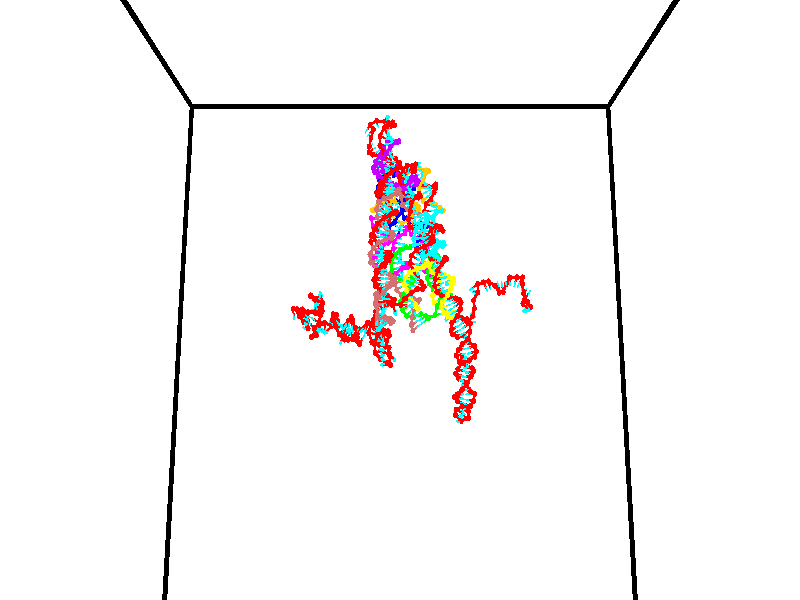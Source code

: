 // switches for output
#declare DRAW_BASES = 1; // possible values are 0, 1; only relevant for DNA ribbons
#declare DRAW_BASES_TYPE = 3; // possible values are 1, 2, 3; only relevant for DNA ribbons
#declare DRAW_FOG = 0; // set to 1 to enable fog

#include "colors.inc"

#include "transforms.inc"
background { rgb <1, 1, 1>}

#default {
   normal{
       ripples 0.25
       frequency 0.20
       turbulence 0.2
       lambda 5
   }
	finish {
		phong 0.1
		phong_size 40.
	}
}

// original window dimensions: 1024x640


// camera settings

camera {
	sky <0, 0.179814, -0.983701>
	up <0, 0.179814, -0.983701>
	right 1.6 * <1, 0, 0>
	location <35, 94.9851, 44.8844>
	look_at <35, 29.7336, 32.9568>
	direction <0, -65.2515, -11.9276>
	angle 67.0682
}


# declare cpy_camera_pos = <35, 94.9851, 44.8844>;
# if (DRAW_FOG = 1)
fog {
	fog_type 2
	up vnormalize(cpy_camera_pos)
	color rgbt<1,1,1,0.3>
	distance 1e-5
	fog_alt 3e-3
	fog_offset 56
}
# end


// LIGHTS

# declare lum = 6;
global_settings {
	ambient_light rgb lum * <0.05, 0.05, 0.05>
	max_trace_level 15
}# declare cpy_direct_light_amount = 0.25;
light_source
{	1000 * <-1, -1.16352, -0.803886>,
	rgb lum * cpy_direct_light_amount
	parallel
}

light_source
{	1000 * <1, 1.16352, 0.803886>,
	rgb lum * cpy_direct_light_amount
	parallel
}

// strand 0

// nucleotide -1

// particle -1
sphere {
	<24.213501, 34.918377, 34.669075> 0.250000
	pigment { color rgbt <1,0,0,0> }
	no_shadow
}
cylinder {
	<24.270948, 34.926121, 35.064854>,  <24.305416, 34.930767, 35.302319>, 0.100000
	pigment { color rgbt <1,0,0,0> }
	no_shadow
}
cylinder {
	<24.270948, 34.926121, 35.064854>,  <24.213501, 34.918377, 34.669075>, 0.100000
	pigment { color rgbt <1,0,0,0> }
	no_shadow
}

// particle -1
sphere {
	<24.270948, 34.926121, 35.064854> 0.100000
	pigment { color rgbt <1,0,0,0> }
	no_shadow
}
sphere {
	0, 1
	scale<0.080000,0.200000,0.300000>
	matrix <0.974288, 0.172618, -0.144795,
		-0.173598, 0.984799, 0.005933,
		0.143618, 0.019356, 0.989444,
		24.314034, 34.931927, 35.361687>
	pigment { color rgbt <0,1,1,0> }
	no_shadow
}
cylinder {
	<24.672821, 35.459335, 34.792667>,  <24.213501, 34.918377, 34.669075>, 0.130000
	pigment { color rgbt <1,0,0,0> }
	no_shadow
}

// nucleotide -1

// particle -1
sphere {
	<24.672821, 35.459335, 34.792667> 0.250000
	pigment { color rgbt <1,0,0,0> }
	no_shadow
}
cylinder {
	<24.694262, 35.174747, 35.072933>,  <24.707127, 35.003994, 35.241093>, 0.100000
	pigment { color rgbt <1,0,0,0> }
	no_shadow
}
cylinder {
	<24.694262, 35.174747, 35.072933>,  <24.672821, 35.459335, 34.792667>, 0.100000
	pigment { color rgbt <1,0,0,0> }
	no_shadow
}

// particle -1
sphere {
	<24.694262, 35.174747, 35.072933> 0.100000
	pigment { color rgbt <1,0,0,0> }
	no_shadow
}
sphere {
	0, 1
	scale<0.080000,0.200000,0.300000>
	matrix <0.993366, 0.109486, 0.035179,
		-0.101742, 0.694132, 0.712622,
		0.053603, -0.711473, 0.700666,
		24.710342, 34.961304, 35.283134>
	pigment { color rgbt <0,1,1,0> }
	no_shadow
}
cylinder {
	<24.992382, 35.740768, 35.400059>,  <24.672821, 35.459335, 34.792667>, 0.130000
	pigment { color rgbt <1,0,0,0> }
	no_shadow
}

// nucleotide -1

// particle -1
sphere {
	<24.992382, 35.740768, 35.400059> 0.250000
	pigment { color rgbt <1,0,0,0> }
	no_shadow
}
cylinder {
	<25.030785, 35.360558, 35.281887>,  <25.053825, 35.132431, 35.210983>, 0.100000
	pigment { color rgbt <1,0,0,0> }
	no_shadow
}
cylinder {
	<25.030785, 35.360558, 35.281887>,  <24.992382, 35.740768, 35.400059>, 0.100000
	pigment { color rgbt <1,0,0,0> }
	no_shadow
}

// particle -1
sphere {
	<25.030785, 35.360558, 35.281887> 0.100000
	pigment { color rgbt <1,0,0,0> }
	no_shadow
}
sphere {
	0, 1
	scale<0.080000,0.200000,0.300000>
	matrix <0.967864, 0.158448, -0.195276,
		0.232425, -0.267186, 0.935195,
		0.096004, -0.950529, -0.295427,
		25.059586, 35.075397, 35.193260>
	pigment { color rgbt <0,1,1,0> }
	no_shadow
}
cylinder {
	<25.421516, 35.429096, 35.864258>,  <24.992382, 35.740768, 35.400059>, 0.130000
	pigment { color rgbt <1,0,0,0> }
	no_shadow
}

// nucleotide -1

// particle -1
sphere {
	<25.421516, 35.429096, 35.864258> 0.250000
	pigment { color rgbt <1,0,0,0> }
	no_shadow
}
cylinder {
	<25.463106, 35.324337, 35.480465>,  <25.488060, 35.261482, 35.250191>, 0.100000
	pigment { color rgbt <1,0,0,0> }
	no_shadow
}
cylinder {
	<25.463106, 35.324337, 35.480465>,  <25.421516, 35.429096, 35.864258>, 0.100000
	pigment { color rgbt <1,0,0,0> }
	no_shadow
}

// particle -1
sphere {
	<25.463106, 35.324337, 35.480465> 0.100000
	pigment { color rgbt <1,0,0,0> }
	no_shadow
}
sphere {
	0, 1
	scale<0.080000,0.200000,0.300000>
	matrix <0.948825, 0.315357, 0.016739,
		0.298195, -0.912119, 0.281282,
		0.103972, -0.261896, -0.959479,
		25.494297, 35.245770, 35.192619>
	pigment { color rgbt <0,1,1,0> }
	no_shadow
}
cylinder {
	<25.897209, 35.835861, 36.442249>,  <25.421516, 35.429096, 35.864258>, 0.130000
	pigment { color rgbt <1,0,0,0> }
	no_shadow
}

// nucleotide -1

// particle -1
sphere {
	<25.897209, 35.835861, 36.442249> 0.250000
	pigment { color rgbt <1,0,0,0> }
	no_shadow
}
cylinder {
	<25.756521, 36.206898, 36.492626>,  <25.672108, 36.429520, 36.522850>, 0.100000
	pigment { color rgbt <1,0,0,0> }
	no_shadow
}
cylinder {
	<25.756521, 36.206898, 36.492626>,  <25.897209, 35.835861, 36.442249>, 0.100000
	pigment { color rgbt <1,0,0,0> }
	no_shadow
}

// particle -1
sphere {
	<25.756521, 36.206898, 36.492626> 0.100000
	pigment { color rgbt <1,0,0,0> }
	no_shadow
}
sphere {
	0, 1
	scale<0.080000,0.200000,0.300000>
	matrix <0.670390, 0.343493, -0.657716,
		-0.653354, -0.146902, -0.742663,
		-0.351720, 0.927595, 0.125941,
		25.651005, 36.485176, 36.530407>
	pigment { color rgbt <0,1,1,0> }
	no_shadow
}
cylinder {
	<25.890253, 36.162560, 35.851936>,  <25.897209, 35.835861, 36.442249>, 0.130000
	pigment { color rgbt <1,0,0,0> }
	no_shadow
}

// nucleotide -1

// particle -1
sphere {
	<25.890253, 36.162560, 35.851936> 0.250000
	pigment { color rgbt <1,0,0,0> }
	no_shadow
}
cylinder {
	<25.845093, 36.505215, 36.053303>,  <25.817997, 36.710808, 36.174122>, 0.100000
	pigment { color rgbt <1,0,0,0> }
	no_shadow
}
cylinder {
	<25.845093, 36.505215, 36.053303>,  <25.890253, 36.162560, 35.851936>, 0.100000
	pigment { color rgbt <1,0,0,0> }
	no_shadow
}

// particle -1
sphere {
	<25.845093, 36.505215, 36.053303> 0.100000
	pigment { color rgbt <1,0,0,0> }
	no_shadow
}
sphere {
	0, 1
	scale<0.080000,0.200000,0.300000>
	matrix <0.399158, 0.503080, -0.766540,
		-0.909904, 0.114400, -0.398731,
		-0.112901, 0.856634, 0.503419,
		25.811222, 36.762203, 36.204327>
	pigment { color rgbt <0,1,1,0> }
	no_shadow
}
cylinder {
	<25.468153, 36.787964, 35.457962>,  <25.890253, 36.162560, 35.851936>, 0.130000
	pigment { color rgbt <1,0,0,0> }
	no_shadow
}

// nucleotide -1

// particle -1
sphere {
	<25.468153, 36.787964, 35.457962> 0.250000
	pigment { color rgbt <1,0,0,0> }
	no_shadow
}
cylinder {
	<25.738724, 36.949169, 35.704548>,  <25.901066, 37.045891, 35.852501>, 0.100000
	pigment { color rgbt <1,0,0,0> }
	no_shadow
}
cylinder {
	<25.738724, 36.949169, 35.704548>,  <25.468153, 36.787964, 35.457962>, 0.100000
	pigment { color rgbt <1,0,0,0> }
	no_shadow
}

// particle -1
sphere {
	<25.738724, 36.949169, 35.704548> 0.100000
	pigment { color rgbt <1,0,0,0> }
	no_shadow
}
sphere {
	0, 1
	scale<0.080000,0.200000,0.300000>
	matrix <0.432049, 0.460739, -0.775276,
		-0.596473, 0.790762, 0.137537,
		0.676427, 0.403009, 0.616466,
		25.941652, 37.070072, 35.889488>
	pigment { color rgbt <0,1,1,0> }
	no_shadow
}
cylinder {
	<25.461819, 37.481697, 35.249859>,  <25.468153, 36.787964, 35.457962>, 0.130000
	pigment { color rgbt <1,0,0,0> }
	no_shadow
}

// nucleotide -1

// particle -1
sphere {
	<25.461819, 37.481697, 35.249859> 0.250000
	pigment { color rgbt <1,0,0,0> }
	no_shadow
}
cylinder {
	<25.796890, 37.444580, 35.465149>,  <25.997932, 37.422310, 35.594322>, 0.100000
	pigment { color rgbt <1,0,0,0> }
	no_shadow
}
cylinder {
	<25.796890, 37.444580, 35.465149>,  <25.461819, 37.481697, 35.249859>, 0.100000
	pigment { color rgbt <1,0,0,0> }
	no_shadow
}

// particle -1
sphere {
	<25.796890, 37.444580, 35.465149> 0.100000
	pigment { color rgbt <1,0,0,0> }
	no_shadow
}
sphere {
	0, 1
	scale<0.080000,0.200000,0.300000>
	matrix <0.503527, 0.512924, -0.695247,
		-0.211552, 0.853404, 0.476391,
		0.837679, -0.092795, 0.538222,
		26.048195, 37.416740, 35.626617>
	pigment { color rgbt <0,1,1,0> }
	no_shadow
}
cylinder {
	<25.678564, 38.127743, 35.270573>,  <25.461819, 37.481697, 35.249859>, 0.130000
	pigment { color rgbt <1,0,0,0> }
	no_shadow
}

// nucleotide -1

// particle -1
sphere {
	<25.678564, 38.127743, 35.270573> 0.250000
	pigment { color rgbt <1,0,0,0> }
	no_shadow
}
cylinder {
	<26.003313, 37.906631, 35.345730>,  <26.198162, 37.773964, 35.390823>, 0.100000
	pigment { color rgbt <1,0,0,0> }
	no_shadow
}
cylinder {
	<26.003313, 37.906631, 35.345730>,  <25.678564, 38.127743, 35.270573>, 0.100000
	pigment { color rgbt <1,0,0,0> }
	no_shadow
}

// particle -1
sphere {
	<26.003313, 37.906631, 35.345730> 0.100000
	pigment { color rgbt <1,0,0,0> }
	no_shadow
}
sphere {
	0, 1
	scale<0.080000,0.200000,0.300000>
	matrix <0.542440, 0.595163, -0.592908,
		0.215920, 0.583284, 0.783044,
		0.811873, -0.552775, 0.187889,
		26.246876, 37.740799, 35.402096>
	pigment { color rgbt <0,1,1,0> }
	no_shadow
}
cylinder {
	<26.289633, 38.622803, 35.591785>,  <25.678564, 38.127743, 35.270573>, 0.130000
	pigment { color rgbt <1,0,0,0> }
	no_shadow
}

// nucleotide -1

// particle -1
sphere {
	<26.289633, 38.622803, 35.591785> 0.250000
	pigment { color rgbt <1,0,0,0> }
	no_shadow
}
cylinder {
	<26.486610, 38.296658, 35.470005>,  <26.604797, 38.100971, 35.396938>, 0.100000
	pigment { color rgbt <1,0,0,0> }
	no_shadow
}
cylinder {
	<26.486610, 38.296658, 35.470005>,  <26.289633, 38.622803, 35.591785>, 0.100000
	pigment { color rgbt <1,0,0,0> }
	no_shadow
}

// particle -1
sphere {
	<26.486610, 38.296658, 35.470005> 0.100000
	pigment { color rgbt <1,0,0,0> }
	no_shadow
}
sphere {
	0, 1
	scale<0.080000,0.200000,0.300000>
	matrix <0.409594, 0.525753, -0.745531,
		0.767940, 0.242431, 0.592870,
		0.492443, -0.815360, -0.304448,
		26.634344, 38.052048, 35.378670>
	pigment { color rgbt <0,1,1,0> }
	no_shadow
}
cylinder {
	<26.961412, 38.755184, 35.615894>,  <26.289633, 38.622803, 35.591785>, 0.130000
	pigment { color rgbt <1,0,0,0> }
	no_shadow
}

// nucleotide -1

// particle -1
sphere {
	<26.961412, 38.755184, 35.615894> 0.250000
	pigment { color rgbt <1,0,0,0> }
	no_shadow
}
cylinder {
	<26.946676, 38.467621, 35.338242>,  <26.937834, 38.295082, 35.171650>, 0.100000
	pigment { color rgbt <1,0,0,0> }
	no_shadow
}
cylinder {
	<26.946676, 38.467621, 35.338242>,  <26.961412, 38.755184, 35.615894>, 0.100000
	pigment { color rgbt <1,0,0,0> }
	no_shadow
}

// particle -1
sphere {
	<26.946676, 38.467621, 35.338242> 0.100000
	pigment { color rgbt <1,0,0,0> }
	no_shadow
}
sphere {
	0, 1
	scale<0.080000,0.200000,0.300000>
	matrix <0.669991, 0.497597, -0.550917,
		0.741455, -0.485357, 0.463328,
		-0.036841, -0.718906, -0.694131,
		26.935623, 38.251949, 35.130001>
	pigment { color rgbt <0,1,1,0> }
	no_shadow
}
cylinder {
	<27.610300, 38.504181, 35.455616>,  <26.961412, 38.755184, 35.615894>, 0.130000
	pigment { color rgbt <1,0,0,0> }
	no_shadow
}

// nucleotide -1

// particle -1
sphere {
	<27.610300, 38.504181, 35.455616> 0.250000
	pigment { color rgbt <1,0,0,0> }
	no_shadow
}
cylinder {
	<27.390665, 38.488045, 35.121700>,  <27.258884, 38.478363, 34.921349>, 0.100000
	pigment { color rgbt <1,0,0,0> }
	no_shadow
}
cylinder {
	<27.390665, 38.488045, 35.121700>,  <27.610300, 38.504181, 35.455616>, 0.100000
	pigment { color rgbt <1,0,0,0> }
	no_shadow
}

// particle -1
sphere {
	<27.390665, 38.488045, 35.121700> 0.100000
	pigment { color rgbt <1,0,0,0> }
	no_shadow
}
sphere {
	0, 1
	scale<0.080000,0.200000,0.300000>
	matrix <0.753461, 0.408334, -0.515324,
		0.361660, -0.911941, -0.193819,
		-0.549088, -0.040337, -0.834791,
		27.225939, 38.475945, 34.871262>
	pigment { color rgbt <0,1,1,0> }
	no_shadow
}
cylinder {
	<27.721107, 39.031773, 34.906918>,  <27.610300, 38.504181, 35.455616>, 0.130000
	pigment { color rgbt <1,0,0,0> }
	no_shadow
}

// nucleotide -1

// particle -1
sphere {
	<27.721107, 39.031773, 34.906918> 0.250000
	pigment { color rgbt <1,0,0,0> }
	no_shadow
}
cylinder {
	<27.601210, 39.035370, 34.525326>,  <27.529272, 39.037529, 34.296371>, 0.100000
	pigment { color rgbt <1,0,0,0> }
	no_shadow
}
cylinder {
	<27.601210, 39.035370, 34.525326>,  <27.721107, 39.031773, 34.906918>, 0.100000
	pigment { color rgbt <1,0,0,0> }
	no_shadow
}

// particle -1
sphere {
	<27.601210, 39.035370, 34.525326> 0.100000
	pigment { color rgbt <1,0,0,0> }
	no_shadow
}
sphere {
	0, 1
	scale<0.080000,0.200000,0.300000>
	matrix <-0.573219, -0.801027, 0.172557,
		-0.762610, 0.598561, 0.245257,
		-0.299744, 0.008992, -0.953977,
		27.511286, 39.038067, 34.239132>
	pigment { color rgbt <0,1,1,0> }
	no_shadow
}
cylinder {
	<26.997869, 39.054214, 34.630672>,  <27.721107, 39.031773, 34.906918>, 0.130000
	pigment { color rgbt <1,0,0,0> }
	no_shadow
}

// nucleotide -1

// particle -1
sphere {
	<26.997869, 39.054214, 34.630672> 0.250000
	pigment { color rgbt <1,0,0,0> }
	no_shadow
}
cylinder {
	<27.235239, 38.823360, 34.406258>,  <27.377661, 38.684849, 34.271606>, 0.100000
	pigment { color rgbt <1,0,0,0> }
	no_shadow
}
cylinder {
	<27.235239, 38.823360, 34.406258>,  <26.997869, 39.054214, 34.630672>, 0.100000
	pigment { color rgbt <1,0,0,0> }
	no_shadow
}

// particle -1
sphere {
	<27.235239, 38.823360, 34.406258> 0.100000
	pigment { color rgbt <1,0,0,0> }
	no_shadow
}
sphere {
	0, 1
	scale<0.080000,0.200000,0.300000>
	matrix <-0.475881, -0.813734, 0.333728,
		-0.649142, 0.068945, -0.757536,
		0.593424, -0.577134, -0.561038,
		27.413265, 38.650219, 34.237946>
	pigment { color rgbt <0,1,1,0> }
	no_shadow
}
cylinder {
	<26.517429, 38.582848, 34.218559>,  <26.997869, 39.054214, 34.630672>, 0.130000
	pigment { color rgbt <1,0,0,0> }
	no_shadow
}

// nucleotide -1

// particle -1
sphere {
	<26.517429, 38.582848, 34.218559> 0.250000
	pigment { color rgbt <1,0,0,0> }
	no_shadow
}
cylinder {
	<26.883768, 38.453865, 34.314266>,  <27.103571, 38.376476, 34.371689>, 0.100000
	pigment { color rgbt <1,0,0,0> }
	no_shadow
}
cylinder {
	<26.883768, 38.453865, 34.314266>,  <26.517429, 38.582848, 34.218559>, 0.100000
	pigment { color rgbt <1,0,0,0> }
	no_shadow
}

// particle -1
sphere {
	<26.883768, 38.453865, 34.314266> 0.100000
	pigment { color rgbt <1,0,0,0> }
	no_shadow
}
sphere {
	0, 1
	scale<0.080000,0.200000,0.300000>
	matrix <-0.380128, -0.888234, 0.257959,
		0.129346, -0.327203, -0.936060,
		0.915845, -0.322457, 0.239268,
		27.158522, 38.357128, 34.386047>
	pigment { color rgbt <0,1,1,0> }
	no_shadow
}
cylinder {
	<26.359131, 37.884209, 34.106892>,  <26.517429, 38.582848, 34.218559>, 0.130000
	pigment { color rgbt <1,0,0,0> }
	no_shadow
}

// nucleotide -1

// particle -1
sphere {
	<26.359131, 37.884209, 34.106892> 0.250000
	pigment { color rgbt <1,0,0,0> }
	no_shadow
}
cylinder {
	<26.704826, 37.947796, 34.297813>,  <26.912245, 37.985947, 34.412365>, 0.100000
	pigment { color rgbt <1,0,0,0> }
	no_shadow
}
cylinder {
	<26.704826, 37.947796, 34.297813>,  <26.359131, 37.884209, 34.106892>, 0.100000
	pigment { color rgbt <1,0,0,0> }
	no_shadow
}

// particle -1
sphere {
	<26.704826, 37.947796, 34.297813> 0.100000
	pigment { color rgbt <1,0,0,0> }
	no_shadow
}
sphere {
	0, 1
	scale<0.080000,0.200000,0.300000>
	matrix <-0.197554, -0.765311, 0.612594,
		0.462668, -0.623721, -0.630008,
		0.864240, 0.158968, 0.477303,
		26.964098, 37.995487, 34.441006>
	pigment { color rgbt <0,1,1,0> }
	no_shadow
}
cylinder {
	<26.761198, 37.221104, 34.294331>,  <26.359131, 37.884209, 34.106892>, 0.130000
	pigment { color rgbt <1,0,0,0> }
	no_shadow
}

// nucleotide -1

// particle -1
sphere {
	<26.761198, 37.221104, 34.294331> 0.250000
	pigment { color rgbt <1,0,0,0> }
	no_shadow
}
cylinder {
	<26.832817, 37.508995, 34.562637>,  <26.875788, 37.681732, 34.723621>, 0.100000
	pigment { color rgbt <1,0,0,0> }
	no_shadow
}
cylinder {
	<26.832817, 37.508995, 34.562637>,  <26.761198, 37.221104, 34.294331>, 0.100000
	pigment { color rgbt <1,0,0,0> }
	no_shadow
}

// particle -1
sphere {
	<26.832817, 37.508995, 34.562637> 0.100000
	pigment { color rgbt <1,0,0,0> }
	no_shadow
}
sphere {
	0, 1
	scale<0.080000,0.200000,0.300000>
	matrix <-0.283530, -0.615111, 0.735696,
		0.942100, -0.321906, 0.093932,
		0.179047, 0.719732, 0.670767,
		26.886532, 37.724915, 34.763866>
	pigment { color rgbt <0,1,1,0> }
	no_shadow
}
cylinder {
	<27.180641, 36.967411, 34.863064>,  <26.761198, 37.221104, 34.294331>, 0.130000
	pigment { color rgbt <1,0,0,0> }
	no_shadow
}

// nucleotide -1

// particle -1
sphere {
	<27.180641, 36.967411, 34.863064> 0.250000
	pigment { color rgbt <1,0,0,0> }
	no_shadow
}
cylinder {
	<26.996531, 37.284378, 35.023174>,  <26.886065, 37.474556, 35.119240>, 0.100000
	pigment { color rgbt <1,0,0,0> }
	no_shadow
}
cylinder {
	<26.996531, 37.284378, 35.023174>,  <27.180641, 36.967411, 34.863064>, 0.100000
	pigment { color rgbt <1,0,0,0> }
	no_shadow
}

// particle -1
sphere {
	<26.996531, 37.284378, 35.023174> 0.100000
	pigment { color rgbt <1,0,0,0> }
	no_shadow
}
sphere {
	0, 1
	scale<0.080000,0.200000,0.300000>
	matrix <-0.203422, -0.533022, 0.821284,
		0.864156, 0.296591, 0.406532,
		-0.460276, 0.792415, 0.400281,
		26.858448, 37.522102, 35.143257>
	pigment { color rgbt <0,1,1,0> }
	no_shadow
}
cylinder {
	<27.224831, 36.878574, 35.514183>,  <27.180641, 36.967411, 34.863064>, 0.130000
	pigment { color rgbt <1,0,0,0> }
	no_shadow
}

// nucleotide -1

// particle -1
sphere {
	<27.224831, 36.878574, 35.514183> 0.250000
	pigment { color rgbt <1,0,0,0> }
	no_shadow
}
cylinder {
	<26.916182, 37.132065, 35.492332>,  <26.730991, 37.284161, 35.479221>, 0.100000
	pigment { color rgbt <1,0,0,0> }
	no_shadow
}
cylinder {
	<26.916182, 37.132065, 35.492332>,  <27.224831, 36.878574, 35.514183>, 0.100000
	pigment { color rgbt <1,0,0,0> }
	no_shadow
}

// particle -1
sphere {
	<26.916182, 37.132065, 35.492332> 0.100000
	pigment { color rgbt <1,0,0,0> }
	no_shadow
}
sphere {
	0, 1
	scale<0.080000,0.200000,0.300000>
	matrix <-0.356119, -0.359256, 0.862621,
		0.527044, 0.685071, 0.502894,
		-0.771624, 0.633729, -0.054623,
		26.684694, 37.322182, 35.475945>
	pigment { color rgbt <0,1,1,0> }
	no_shadow
}
cylinder {
	<27.195742, 37.281506, 36.178757>,  <27.224831, 36.878574, 35.514183>, 0.130000
	pigment { color rgbt <1,0,0,0> }
	no_shadow
}

// nucleotide -1

// particle -1
sphere {
	<27.195742, 37.281506, 36.178757> 0.250000
	pigment { color rgbt <1,0,0,0> }
	no_shadow
}
cylinder {
	<26.835443, 37.306461, 36.006817>,  <26.619265, 37.321434, 35.903652>, 0.100000
	pigment { color rgbt <1,0,0,0> }
	no_shadow
}
cylinder {
	<26.835443, 37.306461, 36.006817>,  <27.195742, 37.281506, 36.178757>, 0.100000
	pigment { color rgbt <1,0,0,0> }
	no_shadow
}

// particle -1
sphere {
	<26.835443, 37.306461, 36.006817> 0.100000
	pigment { color rgbt <1,0,0,0> }
	no_shadow
}
sphere {
	0, 1
	scale<0.080000,0.200000,0.300000>
	matrix <-0.423296, -0.347935, 0.836518,
		-0.097367, 0.935440, 0.339811,
		-0.900744, 0.062391, -0.429845,
		26.565220, 37.325180, 35.877865>
	pigment { color rgbt <0,1,1,0> }
	no_shadow
}
cylinder {
	<26.765175, 37.570122, 36.688126>,  <27.195742, 37.281506, 36.178757>, 0.130000
	pigment { color rgbt <1,0,0,0> }
	no_shadow
}

// nucleotide -1

// particle -1
sphere {
	<26.765175, 37.570122, 36.688126> 0.250000
	pigment { color rgbt <1,0,0,0> }
	no_shadow
}
cylinder {
	<26.511311, 37.375130, 36.448269>,  <26.358992, 37.258133, 36.304356>, 0.100000
	pigment { color rgbt <1,0,0,0> }
	no_shadow
}
cylinder {
	<26.511311, 37.375130, 36.448269>,  <26.765175, 37.570122, 36.688126>, 0.100000
	pigment { color rgbt <1,0,0,0> }
	no_shadow
}

// particle -1
sphere {
	<26.511311, 37.375130, 36.448269> 0.100000
	pigment { color rgbt <1,0,0,0> }
	no_shadow
}
sphere {
	0, 1
	scale<0.080000,0.200000,0.300000>
	matrix <-0.562900, -0.240025, 0.790906,
		-0.529478, 0.839495, -0.122067,
		-0.634663, -0.487479, -0.599640,
		26.320911, 37.228886, 36.268375>
	pigment { color rgbt <0,1,1,0> }
	no_shadow
}
cylinder {
	<26.883593, 37.025417, 37.187214>,  <26.765175, 37.570122, 36.688126>, 0.130000
	pigment { color rgbt <1,0,0,0> }
	no_shadow
}

// nucleotide -1

// particle -1
sphere {
	<26.883593, 37.025417, 37.187214> 0.250000
	pigment { color rgbt <1,0,0,0> }
	no_shadow
}
cylinder {
	<26.708868, 36.852833, 36.871483>,  <26.604034, 36.749283, 36.682045>, 0.100000
	pigment { color rgbt <1,0,0,0> }
	no_shadow
}
cylinder {
	<26.708868, 36.852833, 36.871483>,  <26.883593, 37.025417, 37.187214>, 0.100000
	pigment { color rgbt <1,0,0,0> }
	no_shadow
}

// particle -1
sphere {
	<26.708868, 36.852833, 36.871483> 0.100000
	pigment { color rgbt <1,0,0,0> }
	no_shadow
}
sphere {
	0, 1
	scale<0.080000,0.200000,0.300000>
	matrix <0.519391, -0.837394, 0.170308,
		-0.734459, -0.335577, 0.589880,
		-0.436810, -0.431462, -0.789327,
		26.577826, 36.723392, 36.634686>
	pigment { color rgbt <0,1,1,0> }
	no_shadow
}
cylinder {
	<26.366409, 36.422127, 37.243362>,  <26.883593, 37.025417, 37.187214>, 0.130000
	pigment { color rgbt <1,0,0,0> }
	no_shadow
}

// nucleotide -1

// particle -1
sphere {
	<26.366409, 36.422127, 37.243362> 0.250000
	pigment { color rgbt <1,0,0,0> }
	no_shadow
}
cylinder {
	<26.629757, 36.466602, 36.945587>,  <26.787766, 36.493290, 36.766922>, 0.100000
	pigment { color rgbt <1,0,0,0> }
	no_shadow
}
cylinder {
	<26.629757, 36.466602, 36.945587>,  <26.366409, 36.422127, 37.243362>, 0.100000
	pigment { color rgbt <1,0,0,0> }
	no_shadow
}

// particle -1
sphere {
	<26.629757, 36.466602, 36.945587> 0.100000
	pigment { color rgbt <1,0,0,0> }
	no_shadow
}
sphere {
	0, 1
	scale<0.080000,0.200000,0.300000>
	matrix <0.449053, -0.851762, 0.269912,
		-0.604073, -0.511993, -0.610703,
		0.658367, 0.111192, -0.744439,
		26.827267, 36.499958, 36.722256>
	pigment { color rgbt <0,1,1,0> }
	no_shadow
}
cylinder {
	<26.498312, 35.767700, 37.017605>,  <26.366409, 36.422127, 37.243362>, 0.130000
	pigment { color rgbt <1,0,0,0> }
	no_shadow
}

// nucleotide -1

// particle -1
sphere {
	<26.498312, 35.767700, 37.017605> 0.250000
	pigment { color rgbt <1,0,0,0> }
	no_shadow
}
cylinder {
	<26.802225, 35.959377, 36.841827>,  <26.984573, 36.074383, 36.736362>, 0.100000
	pigment { color rgbt <1,0,0,0> }
	no_shadow
}
cylinder {
	<26.802225, 35.959377, 36.841827>,  <26.498312, 35.767700, 37.017605>, 0.100000
	pigment { color rgbt <1,0,0,0> }
	no_shadow
}

// particle -1
sphere {
	<26.802225, 35.959377, 36.841827> 0.100000
	pigment { color rgbt <1,0,0,0> }
	no_shadow
}
sphere {
	0, 1
	scale<0.080000,0.200000,0.300000>
	matrix <0.534941, -0.844881, 0.003600,
		-0.369549, -0.237810, -0.898265,
		0.759784, 0.479189, -0.439439,
		27.030161, 36.103134, 36.709995>
	pigment { color rgbt <0,1,1,0> }
	no_shadow
}
cylinder {
	<26.826220, 35.547050, 36.244358>,  <26.498312, 35.767700, 37.017605>, 0.130000
	pigment { color rgbt <1,0,0,0> }
	no_shadow
}

// nucleotide -1

// particle -1
sphere {
	<26.826220, 35.547050, 36.244358> 0.250000
	pigment { color rgbt <1,0,0,0> }
	no_shadow
}
cylinder {
	<27.109304, 35.711407, 36.474247>,  <27.279156, 35.810020, 36.612183>, 0.100000
	pigment { color rgbt <1,0,0,0> }
	no_shadow
}
cylinder {
	<27.109304, 35.711407, 36.474247>,  <26.826220, 35.547050, 36.244358>, 0.100000
	pigment { color rgbt <1,0,0,0> }
	no_shadow
}

// particle -1
sphere {
	<27.109304, 35.711407, 36.474247> 0.100000
	pigment { color rgbt <1,0,0,0> }
	no_shadow
}
sphere {
	0, 1
	scale<0.080000,0.200000,0.300000>
	matrix <0.546882, -0.833619, -0.077448,
		0.447280, 0.369119, -0.814673,
		0.707714, 0.410889, 0.574726,
		27.321619, 35.834675, 36.646664>
	pigment { color rgbt <0,1,1,0> }
	no_shadow
}
cylinder {
	<27.485647, 35.551090, 35.943169>,  <26.826220, 35.547050, 36.244358>, 0.130000
	pigment { color rgbt <1,0,0,0> }
	no_shadow
}

// nucleotide -1

// particle -1
sphere {
	<27.485647, 35.551090, 35.943169> 0.250000
	pigment { color rgbt <1,0,0,0> }
	no_shadow
}
cylinder {
	<27.503294, 35.516747, 36.341301>,  <27.513882, 35.496140, 36.580181>, 0.100000
	pigment { color rgbt <1,0,0,0> }
	no_shadow
}
cylinder {
	<27.503294, 35.516747, 36.341301>,  <27.485647, 35.551090, 35.943169>, 0.100000
	pigment { color rgbt <1,0,0,0> }
	no_shadow
}

// particle -1
sphere {
	<27.503294, 35.516747, 36.341301> 0.100000
	pigment { color rgbt <1,0,0,0> }
	no_shadow
}
sphere {
	0, 1
	scale<0.080000,0.200000,0.300000>
	matrix <0.501469, -0.859789, -0.096392,
		0.864050, 0.503380, 0.005121,
		0.044118, -0.085855, 0.995330,
		27.516529, 35.490990, 36.639900>
	pigment { color rgbt <0,1,1,0> }
	no_shadow
}
cylinder {
	<28.174799, 35.267643, 36.157665>,  <27.485647, 35.551090, 35.943169>, 0.130000
	pigment { color rgbt <1,0,0,0> }
	no_shadow
}

// nucleotide -1

// particle -1
sphere {
	<28.174799, 35.267643, 36.157665> 0.250000
	pigment { color rgbt <1,0,0,0> }
	no_shadow
}
cylinder {
	<27.878004, 35.198269, 36.416702>,  <27.699926, 35.156643, 36.572124>, 0.100000
	pigment { color rgbt <1,0,0,0> }
	no_shadow
}
cylinder {
	<27.878004, 35.198269, 36.416702>,  <28.174799, 35.267643, 36.157665>, 0.100000
	pigment { color rgbt <1,0,0,0> }
	no_shadow
}

// particle -1
sphere {
	<27.878004, 35.198269, 36.416702> 0.100000
	pigment { color rgbt <1,0,0,0> }
	no_shadow
}
sphere {
	0, 1
	scale<0.080000,0.200000,0.300000>
	matrix <0.198582, -0.979466, -0.034794,
		0.640327, 0.102783, 0.761195,
		-0.741989, -0.173439, 0.647589,
		27.655407, 35.146236, 36.610977>
	pigment { color rgbt <0,1,1,0> }
	no_shadow
}
cylinder {
	<28.764978, 35.450214, 35.793217>,  <28.174799, 35.267643, 36.157665>, 0.130000
	pigment { color rgbt <1,0,0,0> }
	no_shadow
}

// nucleotide -1

// particle -1
sphere {
	<28.764978, 35.450214, 35.793217> 0.250000
	pigment { color rgbt <1,0,0,0> }
	no_shadow
}
cylinder {
	<28.442583, 35.684692, 35.826092>,  <28.249146, 35.825378, 35.845818>, 0.100000
	pigment { color rgbt <1,0,0,0> }
	no_shadow
}
cylinder {
	<28.442583, 35.684692, 35.826092>,  <28.764978, 35.450214, 35.793217>, 0.100000
	pigment { color rgbt <1,0,0,0> }
	no_shadow
}

// particle -1
sphere {
	<28.442583, 35.684692, 35.826092> 0.100000
	pigment { color rgbt <1,0,0,0> }
	no_shadow
}
sphere {
	0, 1
	scale<0.080000,0.200000,0.300000>
	matrix <0.580417, 0.755406, 0.304101,
		0.116177, 0.292805, -0.949088,
		-0.805989, 0.586196, 0.082189,
		28.200787, 35.860550, 35.850750>
	pigment { color rgbt <0,1,1,0> }
	no_shadow
}
cylinder {
	<28.753990, 36.122681, 35.369957>,  <28.764978, 35.450214, 35.793217>, 0.130000
	pigment { color rgbt <1,0,0,0> }
	no_shadow
}

// nucleotide -1

// particle -1
sphere {
	<28.753990, 36.122681, 35.369957> 0.250000
	pigment { color rgbt <1,0,0,0> }
	no_shadow
}
cylinder {
	<28.577751, 36.130966, 35.728943>,  <28.472008, 36.135937, 35.944336>, 0.100000
	pigment { color rgbt <1,0,0,0> }
	no_shadow
}
cylinder {
	<28.577751, 36.130966, 35.728943>,  <28.753990, 36.122681, 35.369957>, 0.100000
	pigment { color rgbt <1,0,0,0> }
	no_shadow
}

// particle -1
sphere {
	<28.577751, 36.130966, 35.728943> 0.100000
	pigment { color rgbt <1,0,0,0> }
	no_shadow
}
sphere {
	0, 1
	scale<0.080000,0.200000,0.300000>
	matrix <0.661783, 0.682996, 0.309129,
		-0.606562, 0.730129, -0.314635,
		-0.440598, 0.020714, 0.897465,
		28.445572, 36.137180, 35.998184>
	pigment { color rgbt <0,1,1,0> }
	no_shadow
}
cylinder {
	<28.477427, 36.876541, 35.435162>,  <28.753990, 36.122681, 35.369957>, 0.130000
	pigment { color rgbt <1,0,0,0> }
	no_shadow
}

// nucleotide -1

// particle -1
sphere {
	<28.477427, 36.876541, 35.435162> 0.250000
	pigment { color rgbt <1,0,0,0> }
	no_shadow
}
cylinder {
	<28.570200, 36.661991, 35.759754>,  <28.625864, 36.533260, 35.954510>, 0.100000
	pigment { color rgbt <1,0,0,0> }
	no_shadow
}
cylinder {
	<28.570200, 36.661991, 35.759754>,  <28.477427, 36.876541, 35.435162>, 0.100000
	pigment { color rgbt <1,0,0,0> }
	no_shadow
}

// particle -1
sphere {
	<28.570200, 36.661991, 35.759754> 0.100000
	pigment { color rgbt <1,0,0,0> }
	no_shadow
}
sphere {
	0, 1
	scale<0.080000,0.200000,0.300000>
	matrix <0.637023, 0.714210, 0.290010,
		-0.735125, 0.449673, 0.507331,
		0.231931, -0.536375, 0.811486,
		28.639780, 36.501080, 36.003201>
	pigment { color rgbt <0,1,1,0> }
	no_shadow
}
cylinder {
	<28.462471, 37.336590, 35.960396>,  <28.477427, 36.876541, 35.435162>, 0.130000
	pigment { color rgbt <1,0,0,0> }
	no_shadow
}

// nucleotide -1

// particle -1
sphere {
	<28.462471, 37.336590, 35.960396> 0.250000
	pigment { color rgbt <1,0,0,0> }
	no_shadow
}
cylinder {
	<28.670813, 37.022442, 36.094208>,  <28.795818, 36.833954, 36.174496>, 0.100000
	pigment { color rgbt <1,0,0,0> }
	no_shadow
}
cylinder {
	<28.670813, 37.022442, 36.094208>,  <28.462471, 37.336590, 35.960396>, 0.100000
	pigment { color rgbt <1,0,0,0> }
	no_shadow
}

// particle -1
sphere {
	<28.670813, 37.022442, 36.094208> 0.100000
	pigment { color rgbt <1,0,0,0> }
	no_shadow
}
sphere {
	0, 1
	scale<0.080000,0.200000,0.300000>
	matrix <0.660367, 0.619031, 0.425108,
		-0.540948, -0.000510, 0.841056,
		0.520856, -0.785367, 0.334527,
		28.827070, 36.786831, 36.194565>
	pigment { color rgbt <0,1,1,0> }
	no_shadow
}
cylinder {
	<28.811420, 37.597523, 36.551350>,  <28.462471, 37.336590, 35.960396>, 0.130000
	pigment { color rgbt <1,0,0,0> }
	no_shadow
}

// nucleotide -1

// particle -1
sphere {
	<28.811420, 37.597523, 36.551350> 0.250000
	pigment { color rgbt <1,0,0,0> }
	no_shadow
}
cylinder {
	<28.993221, 37.243912, 36.507660>,  <29.102303, 37.031746, 36.481445>, 0.100000
	pigment { color rgbt <1,0,0,0> }
	no_shadow
}
cylinder {
	<28.993221, 37.243912, 36.507660>,  <28.811420, 37.597523, 36.551350>, 0.100000
	pigment { color rgbt <1,0,0,0> }
	no_shadow
}

// particle -1
sphere {
	<28.993221, 37.243912, 36.507660> 0.100000
	pigment { color rgbt <1,0,0,0> }
	no_shadow
}
sphere {
	0, 1
	scale<0.080000,0.200000,0.300000>
	matrix <0.783358, 0.338322, 0.521430,
		-0.424003, -0.322553, 0.846275,
		0.454502, -0.884024, -0.109225,
		29.129572, 36.978706, 36.474892>
	pigment { color rgbt <0,1,1,0> }
	no_shadow
}
cylinder {
	<29.178520, 37.452389, 37.164959>,  <28.811420, 37.597523, 36.551350>, 0.130000
	pigment { color rgbt <1,0,0,0> }
	no_shadow
}

// nucleotide -1

// particle -1
sphere {
	<29.178520, 37.452389, 37.164959> 0.250000
	pigment { color rgbt <1,0,0,0> }
	no_shadow
}
cylinder {
	<29.345087, 37.175838, 36.928795>,  <29.445026, 37.009907, 36.787094>, 0.100000
	pigment { color rgbt <1,0,0,0> }
	no_shadow
}
cylinder {
	<29.345087, 37.175838, 36.928795>,  <29.178520, 37.452389, 37.164959>, 0.100000
	pigment { color rgbt <1,0,0,0> }
	no_shadow
}

// particle -1
sphere {
	<29.345087, 37.175838, 36.928795> 0.100000
	pigment { color rgbt <1,0,0,0> }
	no_shadow
}
sphere {
	0, 1
	scale<0.080000,0.200000,0.300000>
	matrix <0.905665, 0.258447, 0.336119,
		-0.079795, -0.674684, 0.733781,
		0.416418, -0.691381, -0.590414,
		29.470013, 36.968426, 36.751671>
	pigment { color rgbt <0,1,1,0> }
	no_shadow
}
cylinder {
	<29.660694, 37.088615, 37.529335>,  <29.178520, 37.452389, 37.164959>, 0.130000
	pigment { color rgbt <1,0,0,0> }
	no_shadow
}

// nucleotide -1

// particle -1
sphere {
	<29.660694, 37.088615, 37.529335> 0.250000
	pigment { color rgbt <1,0,0,0> }
	no_shadow
}
cylinder {
	<29.775640, 37.022919, 37.151882>,  <29.844608, 36.983501, 36.925411>, 0.100000
	pigment { color rgbt <1,0,0,0> }
	no_shadow
}
cylinder {
	<29.775640, 37.022919, 37.151882>,  <29.660694, 37.088615, 37.529335>, 0.100000
	pigment { color rgbt <1,0,0,0> }
	no_shadow
}

// particle -1
sphere {
	<29.775640, 37.022919, 37.151882> 0.100000
	pigment { color rgbt <1,0,0,0> }
	no_shadow
}
sphere {
	0, 1
	scale<0.080000,0.200000,0.300000>
	matrix <0.856247, 0.485573, 0.176242,
		0.429257, -0.858630, 0.280166,
		0.287367, -0.164238, -0.943635,
		29.861851, 36.973648, 36.868793>
	pigment { color rgbt <0,1,1,0> }
	no_shadow
}
cylinder {
	<30.398964, 36.861408, 37.442158>,  <29.660694, 37.088615, 37.529335>, 0.130000
	pigment { color rgbt <1,0,0,0> }
	no_shadow
}

// nucleotide -1

// particle -1
sphere {
	<30.398964, 36.861408, 37.442158> 0.250000
	pigment { color rgbt <1,0,0,0> }
	no_shadow
}
cylinder {
	<30.294436, 37.086620, 37.128544>,  <30.231718, 37.221748, 36.940376>, 0.100000
	pigment { color rgbt <1,0,0,0> }
	no_shadow
}
cylinder {
	<30.294436, 37.086620, 37.128544>,  <30.398964, 36.861408, 37.442158>, 0.100000
	pigment { color rgbt <1,0,0,0> }
	no_shadow
}

// particle -1
sphere {
	<30.294436, 37.086620, 37.128544> 0.100000
	pigment { color rgbt <1,0,0,0> }
	no_shadow
}
sphere {
	0, 1
	scale<0.080000,0.200000,0.300000>
	matrix <0.835936, 0.538130, 0.107827,
		0.482621, -0.627222, -0.611285,
		-0.261319, 0.563035, -0.784030,
		30.216040, 37.255531, 36.893333>
	pigment { color rgbt <0,1,1,0> }
	no_shadow
}
cylinder {
	<31.069090, 36.750263, 37.880356>,  <30.398964, 36.861408, 37.442158>, 0.130000
	pigment { color rgbt <1,0,0,0> }
	no_shadow
}

// nucleotide -1

// particle -1
sphere {
	<31.069090, 36.750263, 37.880356> 0.250000
	pigment { color rgbt <1,0,0,0> }
	no_shadow
}
cylinder {
	<31.286102, 36.762936, 37.544582>,  <31.416309, 36.770538, 37.343117>, 0.100000
	pigment { color rgbt <1,0,0,0> }
	no_shadow
}
cylinder {
	<31.286102, 36.762936, 37.544582>,  <31.069090, 36.750263, 37.880356>, 0.100000
	pigment { color rgbt <1,0,0,0> }
	no_shadow
}

// particle -1
sphere {
	<31.286102, 36.762936, 37.544582> 0.100000
	pigment { color rgbt <1,0,0,0> }
	no_shadow
}
sphere {
	0, 1
	scale<0.080000,0.200000,0.300000>
	matrix <-0.832225, 0.156221, -0.531975,
		0.114283, 0.987214, 0.111122,
		0.542532, 0.031683, -0.839437,
		31.448862, 36.772442, 37.292751>
	pigment { color rgbt <0,1,1,0> }
	no_shadow
}
cylinder {
	<30.878410, 37.396622, 37.405693>,  <31.069090, 36.750263, 37.880356>, 0.130000
	pigment { color rgbt <1,0,0,0> }
	no_shadow
}

// nucleotide -1

// particle -1
sphere {
	<30.878410, 37.396622, 37.405693> 0.250000
	pigment { color rgbt <1,0,0,0> }
	no_shadow
}
cylinder {
	<31.017178, 37.150833, 37.122265>,  <31.100437, 37.003361, 36.952209>, 0.100000
	pigment { color rgbt <1,0,0,0> }
	no_shadow
}
cylinder {
	<31.017178, 37.150833, 37.122265>,  <30.878410, 37.396622, 37.405693>, 0.100000
	pigment { color rgbt <1,0,0,0> }
	no_shadow
}

// particle -1
sphere {
	<31.017178, 37.150833, 37.122265> 0.100000
	pigment { color rgbt <1,0,0,0> }
	no_shadow
}
sphere {
	0, 1
	scale<0.080000,0.200000,0.300000>
	matrix <-0.882782, 0.041233, -0.467970,
		0.316773, 0.787857, -0.528143,
		0.346917, -0.614476, -0.708568,
		31.121252, 36.966492, 36.909695>
	pigment { color rgbt <0,1,1,0> }
	no_shadow
}
cylinder {
	<30.705561, 37.670132, 36.673008>,  <30.878410, 37.396622, 37.405693>, 0.130000
	pigment { color rgbt <1,0,0,0> }
	no_shadow
}

// nucleotide -1

// particle -1
sphere {
	<30.705561, 37.670132, 36.673008> 0.250000
	pigment { color rgbt <1,0,0,0> }
	no_shadow
}
cylinder {
	<30.749075, 37.272984, 36.653484>,  <30.775183, 37.034695, 36.641769>, 0.100000
	pigment { color rgbt <1,0,0,0> }
	no_shadow
}
cylinder {
	<30.749075, 37.272984, 36.653484>,  <30.705561, 37.670132, 36.673008>, 0.100000
	pigment { color rgbt <1,0,0,0> }
	no_shadow
}

// particle -1
sphere {
	<30.749075, 37.272984, 36.653484> 0.100000
	pigment { color rgbt <1,0,0,0> }
	no_shadow
}
sphere {
	0, 1
	scale<0.080000,0.200000,0.300000>
	matrix <-0.959157, -0.091940, -0.267514,
		0.261118, 0.075922, -0.962317,
		0.108785, -0.992866, -0.048814,
		30.781710, 36.975124, 36.638840>
	pigment { color rgbt <0,1,1,0> }
	no_shadow
}
cylinder {
	<30.410055, 37.461681, 36.005466>,  <30.705561, 37.670132, 36.673008>, 0.130000
	pigment { color rgbt <1,0,0,0> }
	no_shadow
}

// nucleotide -1

// particle -1
sphere {
	<30.410055, 37.461681, 36.005466> 0.250000
	pigment { color rgbt <1,0,0,0> }
	no_shadow
}
cylinder {
	<30.391628, 37.157772, 36.264889>,  <30.380571, 36.975426, 36.420544>, 0.100000
	pigment { color rgbt <1,0,0,0> }
	no_shadow
}
cylinder {
	<30.391628, 37.157772, 36.264889>,  <30.410055, 37.461681, 36.005466>, 0.100000
	pigment { color rgbt <1,0,0,0> }
	no_shadow
}

// particle -1
sphere {
	<30.391628, 37.157772, 36.264889> 0.100000
	pigment { color rgbt <1,0,0,0> }
	no_shadow
}
sphere {
	0, 1
	scale<0.080000,0.200000,0.300000>
	matrix <-0.977225, -0.100355, -0.186979,
		0.207147, -0.642398, -0.737845,
		-0.046068, -0.759772, 0.648555,
		30.377808, 36.929840, 36.459454>
	pigment { color rgbt <0,1,1,0> }
	no_shadow
}
cylinder {
	<30.246975, 36.804554, 35.666874>,  <30.410055, 37.461681, 36.005466>, 0.130000
	pigment { color rgbt <1,0,0,0> }
	no_shadow
}

// nucleotide -1

// particle -1
sphere {
	<30.246975, 36.804554, 35.666874> 0.250000
	pigment { color rgbt <1,0,0,0> }
	no_shadow
}
cylinder {
	<30.134514, 36.845856, 36.048512>,  <30.067038, 36.870636, 36.277493>, 0.100000
	pigment { color rgbt <1,0,0,0> }
	no_shadow
}
cylinder {
	<30.134514, 36.845856, 36.048512>,  <30.246975, 36.804554, 35.666874>, 0.100000
	pigment { color rgbt <1,0,0,0> }
	no_shadow
}

// particle -1
sphere {
	<30.134514, 36.845856, 36.048512> 0.100000
	pigment { color rgbt <1,0,0,0> }
	no_shadow
}
sphere {
	0, 1
	scale<0.080000,0.200000,0.300000>
	matrix <-0.928688, -0.279825, -0.243384,
		0.241849, -0.954483, 0.174561,
		-0.281152, 0.103250, 0.954092,
		30.050167, 36.876831, 36.334740>
	pigment { color rgbt <0,1,1,0> }
	no_shadow
}
cylinder {
	<29.925806, 36.164574, 35.860348>,  <30.246975, 36.804554, 35.666874>, 0.130000
	pigment { color rgbt <1,0,0,0> }
	no_shadow
}

// nucleotide -1

// particle -1
sphere {
	<29.925806, 36.164574, 35.860348> 0.250000
	pigment { color rgbt <1,0,0,0> }
	no_shadow
}
cylinder {
	<29.795244, 36.427250, 36.132294>,  <29.716908, 36.584858, 36.295460>, 0.100000
	pigment { color rgbt <1,0,0,0> }
	no_shadow
}
cylinder {
	<29.795244, 36.427250, 36.132294>,  <29.925806, 36.164574, 35.860348>, 0.100000
	pigment { color rgbt <1,0,0,0> }
	no_shadow
}

// particle -1
sphere {
	<29.795244, 36.427250, 36.132294> 0.100000
	pigment { color rgbt <1,0,0,0> }
	no_shadow
}
sphere {
	0, 1
	scale<0.080000,0.200000,0.300000>
	matrix <-0.941762, -0.287494, -0.174446,
		0.080900, -0.697210, 0.712288,
		-0.326404, 0.656693, 0.679864,
		29.697323, 36.624256, 36.336254>
	pigment { color rgbt <0,1,1,0> }
	no_shadow
}
cylinder {
	<29.595848, 35.786476, 36.203190>,  <29.925806, 36.164574, 35.860348>, 0.130000
	pigment { color rgbt <1,0,0,0> }
	no_shadow
}

// nucleotide -1

// particle -1
sphere {
	<29.595848, 35.786476, 36.203190> 0.250000
	pigment { color rgbt <1,0,0,0> }
	no_shadow
}
cylinder {
	<29.442490, 36.141010, 36.307056>,  <29.350475, 36.353729, 36.369377>, 0.100000
	pigment { color rgbt <1,0,0,0> }
	no_shadow
}
cylinder {
	<29.442490, 36.141010, 36.307056>,  <29.595848, 35.786476, 36.203190>, 0.100000
	pigment { color rgbt <1,0,0,0> }
	no_shadow
}

// particle -1
sphere {
	<29.442490, 36.141010, 36.307056> 0.100000
	pigment { color rgbt <1,0,0,0> }
	no_shadow
}
sphere {
	0, 1
	scale<0.080000,0.200000,0.300000>
	matrix <-0.922822, -0.379047, -0.068723,
		0.037514, -0.265972, 0.963250,
		-0.383395, 0.886331, 0.259665,
		29.327471, 36.406910, 36.384956>
	pigment { color rgbt <0,1,1,0> }
	no_shadow
}
cylinder {
	<29.504414, 35.807537, 36.964085>,  <29.595848, 35.786476, 36.203190>, 0.130000
	pigment { color rgbt <1,0,0,0> }
	no_shadow
}

// nucleotide -1

// particle -1
sphere {
	<29.504414, 35.807537, 36.964085> 0.250000
	pigment { color rgbt <1,0,0,0> }
	no_shadow
}
cylinder {
	<29.308884, 35.645138, 37.272945>,  <29.191565, 35.547699, 37.458260>, 0.100000
	pigment { color rgbt <1,0,0,0> }
	no_shadow
}
cylinder {
	<29.308884, 35.645138, 37.272945>,  <29.504414, 35.807537, 36.964085>, 0.100000
	pigment { color rgbt <1,0,0,0> }
	no_shadow
}

// particle -1
sphere {
	<29.308884, 35.645138, 37.272945> 0.100000
	pigment { color rgbt <1,0,0,0> }
	no_shadow
}
sphere {
	0, 1
	scale<0.080000,0.200000,0.300000>
	matrix <-0.758571, 0.634935, -0.146380,
		-0.430835, -0.657284, -0.618352,
		-0.488827, -0.405998, 0.772149,
		29.162235, 35.523338, 37.504589>
	pigment { color rgbt <0,1,1,0> }
	no_shadow
}
cylinder {
	<29.905931, 36.237377, 37.458023>,  <29.504414, 35.807537, 36.964085>, 0.130000
	pigment { color rgbt <1,0,0,0> }
	no_shadow
}

// nucleotide -1

// particle -1
sphere {
	<29.905931, 36.237377, 37.458023> 0.250000
	pigment { color rgbt <1,0,0,0> }
	no_shadow
}
cylinder {
	<29.969128, 36.313316, 37.070415>,  <30.007046, 36.358879, 36.837852>, 0.100000
	pigment { color rgbt <1,0,0,0> }
	no_shadow
}
cylinder {
	<29.969128, 36.313316, 37.070415>,  <29.905931, 36.237377, 37.458023>, 0.100000
	pigment { color rgbt <1,0,0,0> }
	no_shadow
}

// particle -1
sphere {
	<29.969128, 36.313316, 37.070415> 0.100000
	pigment { color rgbt <1,0,0,0> }
	no_shadow
}
sphere {
	0, 1
	scale<0.080000,0.200000,0.300000>
	matrix <0.944745, 0.256383, 0.204264,
		0.287219, -0.947747, -0.138853,
		0.157992, 0.189849, -0.969018,
		30.016525, 36.370270, 36.779709>
	pigment { color rgbt <0,1,1,0> }
	no_shadow
}
cylinder {
	<30.461950, 35.851318, 37.130322>,  <29.905931, 36.237377, 37.458023>, 0.130000
	pigment { color rgbt <1,0,0,0> }
	no_shadow
}

// nucleotide -1

// particle -1
sphere {
	<30.461950, 35.851318, 37.130322> 0.250000
	pigment { color rgbt <1,0,0,0> }
	no_shadow
}
cylinder {
	<30.438393, 36.175751, 36.897541>,  <30.424257, 36.370411, 36.757874>, 0.100000
	pigment { color rgbt <1,0,0,0> }
	no_shadow
}
cylinder {
	<30.438393, 36.175751, 36.897541>,  <30.461950, 35.851318, 37.130322>, 0.100000
	pigment { color rgbt <1,0,0,0> }
	no_shadow
}

// particle -1
sphere {
	<30.438393, 36.175751, 36.897541> 0.100000
	pigment { color rgbt <1,0,0,0> }
	no_shadow
}
sphere {
	0, 1
	scale<0.080000,0.200000,0.300000>
	matrix <0.963389, 0.198925, 0.179753,
		0.261560, -0.550063, -0.793106,
		-0.058894, 0.811085, -0.581956,
		30.420725, 36.419075, 36.722954>
	pigment { color rgbt <0,1,1,0> }
	no_shadow
}
cylinder {
	<31.006330, 35.709423, 36.521374>,  <30.461950, 35.851318, 37.130322>, 0.130000
	pigment { color rgbt <1,0,0,0> }
	no_shadow
}

// nucleotide -1

// particle -1
sphere {
	<31.006330, 35.709423, 36.521374> 0.250000
	pigment { color rgbt <1,0,0,0> }
	no_shadow
}
cylinder {
	<30.919615, 36.093945, 36.589367>,  <30.867586, 36.324657, 36.630165>, 0.100000
	pigment { color rgbt <1,0,0,0> }
	no_shadow
}
cylinder {
	<30.919615, 36.093945, 36.589367>,  <31.006330, 35.709423, 36.521374>, 0.100000
	pigment { color rgbt <1,0,0,0> }
	no_shadow
}

// particle -1
sphere {
	<30.919615, 36.093945, 36.589367> 0.100000
	pigment { color rgbt <1,0,0,0> }
	no_shadow
}
sphere {
	0, 1
	scale<0.080000,0.200000,0.300000>
	matrix <0.953344, 0.171000, 0.248785,
		0.210091, 0.215988, -0.953525,
		-0.216788, 0.961305, 0.169985,
		30.854578, 36.382336, 36.640362>
	pigment { color rgbt <0,1,1,0> }
	no_shadow
}
cylinder {
	<31.599642, 36.007969, 36.302887>,  <31.006330, 35.709423, 36.521374>, 0.130000
	pigment { color rgbt <1,0,0,0> }
	no_shadow
}

// nucleotide -1

// particle -1
sphere {
	<31.599642, 36.007969, 36.302887> 0.250000
	pigment { color rgbt <1,0,0,0> }
	no_shadow
}
cylinder {
	<31.426514, 36.283356, 36.535671>,  <31.322636, 36.448589, 36.675343>, 0.100000
	pigment { color rgbt <1,0,0,0> }
	no_shadow
}
cylinder {
	<31.426514, 36.283356, 36.535671>,  <31.599642, 36.007969, 36.302887>, 0.100000
	pigment { color rgbt <1,0,0,0> }
	no_shadow
}

// particle -1
sphere {
	<31.426514, 36.283356, 36.535671> 0.100000
	pigment { color rgbt <1,0,0,0> }
	no_shadow
}
sphere {
	0, 1
	scale<0.080000,0.200000,0.300000>
	matrix <0.900995, 0.309227, 0.304279,
		0.029530, 0.656040, -0.754148,
		-0.432823, 0.688470, 0.581957,
		31.296667, 36.489895, 36.710258>
	pigment { color rgbt <0,1,1,0> }
	no_shadow
}
cylinder {
	<31.845114, 36.574200, 36.085197>,  <31.599642, 36.007969, 36.302887>, 0.130000
	pigment { color rgbt <1,0,0,0> }
	no_shadow
}

// nucleotide -1

// particle -1
sphere {
	<31.845114, 36.574200, 36.085197> 0.250000
	pigment { color rgbt <1,0,0,0> }
	no_shadow
}
cylinder {
	<31.727718, 36.638538, 36.462132>,  <31.657282, 36.677139, 36.688293>, 0.100000
	pigment { color rgbt <1,0,0,0> }
	no_shadow
}
cylinder {
	<31.727718, 36.638538, 36.462132>,  <31.845114, 36.574200, 36.085197>, 0.100000
	pigment { color rgbt <1,0,0,0> }
	no_shadow
}

// particle -1
sphere {
	<31.727718, 36.638538, 36.462132> 0.100000
	pigment { color rgbt <1,0,0,0> }
	no_shadow
}
sphere {
	0, 1
	scale<0.080000,0.200000,0.300000>
	matrix <0.874914, 0.442410, 0.196976,
		-0.385216, 0.882271, -0.270565,
		-0.293487, 0.160843, 0.942335,
		31.639671, 36.686790, 36.744831>
	pigment { color rgbt <0,1,1,0> }
	no_shadow
}
cylinder {
	<32.177872, 37.194950, 36.324795>,  <31.845114, 36.574200, 36.085197>, 0.130000
	pigment { color rgbt <1,0,0,0> }
	no_shadow
}

// nucleotide -1

// particle -1
sphere {
	<32.177872, 37.194950, 36.324795> 0.250000
	pigment { color rgbt <1,0,0,0> }
	no_shadow
}
cylinder {
	<32.501152, 37.094677, 36.537949>,  <32.695122, 37.034515, 36.665840>, 0.100000
	pigment { color rgbt <1,0,0,0> }
	no_shadow
}
cylinder {
	<32.501152, 37.094677, 36.537949>,  <32.177872, 37.194950, 36.324795>, 0.100000
	pigment { color rgbt <1,0,0,0> }
	no_shadow
}

// particle -1
sphere {
	<32.501152, 37.094677, 36.537949> 0.100000
	pigment { color rgbt <1,0,0,0> }
	no_shadow
}
sphere {
	0, 1
	scale<0.080000,0.200000,0.300000>
	matrix <-0.191962, 0.743316, 0.640806,
		-0.556739, -0.620196, 0.552629,
		0.808203, -0.250678, 0.532887,
		32.743614, 37.019474, 36.697815>
	pigment { color rgbt <0,1,1,0> }
	no_shadow
}
cylinder {
	<31.998051, 37.338005, 37.038933>,  <32.177872, 37.194950, 36.324795>, 0.130000
	pigment { color rgbt <1,0,0,0> }
	no_shadow
}

// nucleotide -1

// particle -1
sphere {
	<31.998051, 37.338005, 37.038933> 0.250000
	pigment { color rgbt <1,0,0,0> }
	no_shadow
}
cylinder {
	<32.396938, 37.330582, 37.067795>,  <32.636272, 37.326126, 37.085110>, 0.100000
	pigment { color rgbt <1,0,0,0> }
	no_shadow
}
cylinder {
	<32.396938, 37.330582, 37.067795>,  <31.998051, 37.338005, 37.038933>, 0.100000
	pigment { color rgbt <1,0,0,0> }
	no_shadow
}

// particle -1
sphere {
	<32.396938, 37.330582, 37.067795> 0.100000
	pigment { color rgbt <1,0,0,0> }
	no_shadow
}
sphere {
	0, 1
	scale<0.080000,0.200000,0.300000>
	matrix <-0.040218, 0.681108, 0.731078,
		-0.062715, -0.731948, 0.678468,
		0.997221, -0.018563, 0.072153,
		32.696106, 37.325012, 37.089439>
	pigment { color rgbt <0,1,1,0> }
	no_shadow
}
cylinder {
	<32.288368, 37.164860, 37.752007>,  <31.998051, 37.338005, 37.038933>, 0.130000
	pigment { color rgbt <1,0,0,0> }
	no_shadow
}

// nucleotide -1

// particle -1
sphere {
	<32.288368, 37.164860, 37.752007> 0.250000
	pigment { color rgbt <1,0,0,0> }
	no_shadow
}
cylinder {
	<32.572636, 37.377216, 37.567352>,  <32.743195, 37.504631, 37.456558>, 0.100000
	pigment { color rgbt <1,0,0,0> }
	no_shadow
}
cylinder {
	<32.572636, 37.377216, 37.567352>,  <32.288368, 37.164860, 37.752007>, 0.100000
	pigment { color rgbt <1,0,0,0> }
	no_shadow
}

// particle -1
sphere {
	<32.572636, 37.377216, 37.567352> 0.100000
	pigment { color rgbt <1,0,0,0> }
	no_shadow
}
sphere {
	0, 1
	scale<0.080000,0.200000,0.300000>
	matrix <0.182969, 0.494122, 0.849921,
		0.679321, -0.688474, 0.254019,
		0.710665, 0.530892, -0.461637,
		32.785835, 37.536484, 37.428860>
	pigment { color rgbt <0,1,1,0> }
	no_shadow
}
cylinder {
	<32.971985, 37.127171, 37.959023>,  <32.288368, 37.164860, 37.752007>, 0.130000
	pigment { color rgbt <1,0,0,0> }
	no_shadow
}

// nucleotide -1

// particle -1
sphere {
	<32.971985, 37.127171, 37.959023> 0.250000
	pigment { color rgbt <1,0,0,0> }
	no_shadow
}
cylinder {
	<32.972092, 37.503395, 37.823174>,  <32.972157, 37.729130, 37.741665>, 0.100000
	pigment { color rgbt <1,0,0,0> }
	no_shadow
}
cylinder {
	<32.972092, 37.503395, 37.823174>,  <32.971985, 37.127171, 37.959023>, 0.100000
	pigment { color rgbt <1,0,0,0> }
	no_shadow
}

// particle -1
sphere {
	<32.972092, 37.503395, 37.823174> 0.100000
	pigment { color rgbt <1,0,0,0> }
	no_shadow
}
sphere {
	0, 1
	scale<0.080000,0.200000,0.300000>
	matrix <0.189640, 0.333410, 0.923512,
		0.981854, -0.064649, -0.178280,
		0.000264, 0.940563, -0.339620,
		32.972172, 37.785564, 37.721287>
	pigment { color rgbt <0,1,1,0> }
	no_shadow
}
cylinder {
	<33.647213, 37.472706, 38.135612>,  <32.971985, 37.127171, 37.959023>, 0.130000
	pigment { color rgbt <1,0,0,0> }
	no_shadow
}

// nucleotide -1

// particle -1
sphere {
	<33.647213, 37.472706, 38.135612> 0.250000
	pigment { color rgbt <1,0,0,0> }
	no_shadow
}
cylinder {
	<33.381092, 37.762978, 38.065453>,  <33.221420, 37.937141, 38.023357>, 0.100000
	pigment { color rgbt <1,0,0,0> }
	no_shadow
}
cylinder {
	<33.381092, 37.762978, 38.065453>,  <33.647213, 37.472706, 38.135612>, 0.100000
	pigment { color rgbt <1,0,0,0> }
	no_shadow
}

// particle -1
sphere {
	<33.381092, 37.762978, 38.065453> 0.100000
	pigment { color rgbt <1,0,0,0> }
	no_shadow
}
sphere {
	0, 1
	scale<0.080000,0.200000,0.300000>
	matrix <0.074185, 0.298036, 0.951667,
		0.742879, 0.620135, -0.252119,
		-0.665303, 0.725677, -0.175400,
		33.181499, 37.980682, 38.012833>
	pigment { color rgbt <0,1,1,0> }
	no_shadow
}
cylinder {
	<33.945621, 38.032368, 38.311764>,  <33.647213, 37.472706, 38.135612>, 0.130000
	pigment { color rgbt <1,0,0,0> }
	no_shadow
}

// nucleotide -1

// particle -1
sphere {
	<33.945621, 38.032368, 38.311764> 0.250000
	pigment { color rgbt <1,0,0,0> }
	no_shadow
}
cylinder {
	<33.549614, 38.044987, 38.366699>,  <33.312008, 38.052559, 38.399662>, 0.100000
	pigment { color rgbt <1,0,0,0> }
	no_shadow
}
cylinder {
	<33.549614, 38.044987, 38.366699>,  <33.945621, 38.032368, 38.311764>, 0.100000
	pigment { color rgbt <1,0,0,0> }
	no_shadow
}

// particle -1
sphere {
	<33.549614, 38.044987, 38.366699> 0.100000
	pigment { color rgbt <1,0,0,0> }
	no_shadow
}
sphere {
	0, 1
	scale<0.080000,0.200000,0.300000>
	matrix <0.140451, 0.299979, 0.943550,
		-0.011432, 0.953424, -0.301416,
		-0.990022, 0.031548, 0.137338,
		33.252609, 38.054451, 38.407902>
	pigment { color rgbt <0,1,1,0> }
	no_shadow
}
cylinder {
	<33.970497, 38.483955, 38.819412>,  <33.945621, 38.032368, 38.311764>, 0.130000
	pigment { color rgbt <1,0,0,0> }
	no_shadow
}

// nucleotide -1

// particle -1
sphere {
	<33.970497, 38.483955, 38.819412> 0.250000
	pigment { color rgbt <1,0,0,0> }
	no_shadow
}
cylinder {
	<33.579346, 38.468204, 38.737244>,  <33.344654, 38.458755, 38.687943>, 0.100000
	pigment { color rgbt <1,0,0,0> }
	no_shadow
}
cylinder {
	<33.579346, 38.468204, 38.737244>,  <33.970497, 38.483955, 38.819412>, 0.100000
	pigment { color rgbt <1,0,0,0> }
	no_shadow
}

// particle -1
sphere {
	<33.579346, 38.468204, 38.737244> 0.100000
	pigment { color rgbt <1,0,0,0> }
	no_shadow
}
sphere {
	0, 1
	scale<0.080000,0.200000,0.300000>
	matrix <-0.146707, 0.829146, 0.539438,
		0.149086, 0.557643, -0.816583,
		-0.977881, -0.039376, -0.205424,
		33.285980, 38.456390, 38.675617>
	pigment { color rgbt <0,1,1,0> }
	no_shadow
}
cylinder {
	<34.047451, 39.268845, 39.034653>,  <33.970497, 38.483955, 38.819412>, 0.130000
	pigment { color rgbt <1,0,0,0> }
	no_shadow
}

// nucleotide -1

// particle -1
sphere {
	<34.047451, 39.268845, 39.034653> 0.250000
	pigment { color rgbt <1,0,0,0> }
	no_shadow
}
cylinder {
	<34.270073, 38.968769, 39.177460>,  <34.403645, 38.788723, 39.263145>, 0.100000
	pigment { color rgbt <1,0,0,0> }
	no_shadow
}
cylinder {
	<34.270073, 38.968769, 39.177460>,  <34.047451, 39.268845, 39.034653>, 0.100000
	pigment { color rgbt <1,0,0,0> }
	no_shadow
}

// particle -1
sphere {
	<34.270073, 38.968769, 39.177460> 0.100000
	pigment { color rgbt <1,0,0,0> }
	no_shadow
}
sphere {
	0, 1
	scale<0.080000,0.200000,0.300000>
	matrix <-0.789285, -0.611586, -0.054702,
		0.259384, -0.251344, -0.932495,
		0.556552, -0.750193, 0.357017,
		34.437038, 38.743710, 39.284565>
	pigment { color rgbt <0,1,1,0> }
	no_shadow
}
cylinder {
	<34.093567, 38.972351, 39.751980>,  <34.047451, 39.268845, 39.034653>, 0.130000
	pigment { color rgbt <1,0,0,0> }
	no_shadow
}

// nucleotide -1

// particle -1
sphere {
	<34.093567, 38.972351, 39.751980> 0.250000
	pigment { color rgbt <1,0,0,0> }
	no_shadow
}
cylinder {
	<33.696625, 39.021664, 39.754211>,  <33.458458, 39.051250, 39.755550>, 0.100000
	pigment { color rgbt <1,0,0,0> }
	no_shadow
}
cylinder {
	<33.696625, 39.021664, 39.754211>,  <34.093567, 38.972351, 39.751980>, 0.100000
	pigment { color rgbt <1,0,0,0> }
	no_shadow
}

// particle -1
sphere {
	<33.696625, 39.021664, 39.754211> 0.100000
	pigment { color rgbt <1,0,0,0> }
	no_shadow
}
sphere {
	0, 1
	scale<0.080000,0.200000,0.300000>
	matrix <-0.061345, -0.453590, -0.889097,
		-0.107080, -0.882643, 0.457685,
		-0.992356, 0.123281, 0.005575,
		33.398918, 39.058647, 39.755882>
	pigment { color rgbt <0,1,1,0> }
	no_shadow
}
cylinder {
	<33.832890, 38.374294, 39.551163>,  <34.093567, 38.972351, 39.751980>, 0.130000
	pigment { color rgbt <1,0,0,0> }
	no_shadow
}

// nucleotide -1

// particle -1
sphere {
	<33.832890, 38.374294, 39.551163> 0.250000
	pigment { color rgbt <1,0,0,0> }
	no_shadow
}
cylinder {
	<33.590336, 38.670166, 39.434429>,  <33.444801, 38.847691, 39.364391>, 0.100000
	pigment { color rgbt <1,0,0,0> }
	no_shadow
}
cylinder {
	<33.590336, 38.670166, 39.434429>,  <33.832890, 38.374294, 39.551163>, 0.100000
	pigment { color rgbt <1,0,0,0> }
	no_shadow
}

// particle -1
sphere {
	<33.590336, 38.670166, 39.434429> 0.100000
	pigment { color rgbt <1,0,0,0> }
	no_shadow
}
sphere {
	0, 1
	scale<0.080000,0.200000,0.300000>
	matrix <-0.055578, -0.405531, -0.912390,
		-0.793225, -0.537041, 0.287019,
		-0.606386, 0.739683, -0.291830,
		33.408421, 38.892071, 39.346882>
	pigment { color rgbt <0,1,1,0> }
	no_shadow
}
cylinder {
	<33.176888, 38.097836, 39.223648>,  <33.832890, 38.374294, 39.551163>, 0.130000
	pigment { color rgbt <1,0,0,0> }
	no_shadow
}

// nucleotide -1

// particle -1
sphere {
	<33.176888, 38.097836, 39.223648> 0.250000
	pigment { color rgbt <1,0,0,0> }
	no_shadow
}
cylinder {
	<33.286457, 38.461987, 39.099602>,  <33.352200, 38.680477, 39.025173>, 0.100000
	pigment { color rgbt <1,0,0,0> }
	no_shadow
}
cylinder {
	<33.286457, 38.461987, 39.099602>,  <33.176888, 38.097836, 39.223648>, 0.100000
	pigment { color rgbt <1,0,0,0> }
	no_shadow
}

// particle -1
sphere {
	<33.286457, 38.461987, 39.099602> 0.100000
	pigment { color rgbt <1,0,0,0> }
	no_shadow
}
sphere {
	0, 1
	scale<0.080000,0.200000,0.300000>
	matrix <-0.118655, -0.288000, -0.950251,
		-0.954403, 0.297096, 0.029130,
		0.273927, 0.910379, -0.310121,
		33.368633, 38.735100, 39.006565>
	pigment { color rgbt <0,1,1,0> }
	no_shadow
}
cylinder {
	<32.674599, 38.506649, 38.754498>,  <33.176888, 38.097836, 39.223648>, 0.130000
	pigment { color rgbt <1,0,0,0> }
	no_shadow
}

// nucleotide -1

// particle -1
sphere {
	<32.674599, 38.506649, 38.754498> 0.250000
	pigment { color rgbt <1,0,0,0> }
	no_shadow
}
cylinder {
	<33.047108, 38.619633, 38.662460>,  <33.270615, 38.687424, 38.607239>, 0.100000
	pigment { color rgbt <1,0,0,0> }
	no_shadow
}
cylinder {
	<33.047108, 38.619633, 38.662460>,  <32.674599, 38.506649, 38.754498>, 0.100000
	pigment { color rgbt <1,0,0,0> }
	no_shadow
}

// particle -1
sphere {
	<33.047108, 38.619633, 38.662460> 0.100000
	pigment { color rgbt <1,0,0,0> }
	no_shadow
}
sphere {
	0, 1
	scale<0.080000,0.200000,0.300000>
	matrix <-0.177743, -0.199044, -0.963737,
		-0.318017, 0.938401, -0.135160,
		0.931275, 0.282461, -0.230094,
		33.326488, 38.704372, 38.593433>
	pigment { color rgbt <0,1,1,0> }
	no_shadow
}
cylinder {
	<32.630882, 38.846466, 38.095921>,  <32.674599, 38.506649, 38.754498>, 0.130000
	pigment { color rgbt <1,0,0,0> }
	no_shadow
}

// nucleotide -1

// particle -1
sphere {
	<32.630882, 38.846466, 38.095921> 0.250000
	pigment { color rgbt <1,0,0,0> }
	no_shadow
}
cylinder {
	<33.012608, 38.730556, 38.125107>,  <33.241642, 38.661011, 38.142616>, 0.100000
	pigment { color rgbt <1,0,0,0> }
	no_shadow
}
cylinder {
	<33.012608, 38.730556, 38.125107>,  <32.630882, 38.846466, 38.095921>, 0.100000
	pigment { color rgbt <1,0,0,0> }
	no_shadow
}

// particle -1
sphere {
	<33.012608, 38.730556, 38.125107> 0.100000
	pigment { color rgbt <1,0,0,0> }
	no_shadow
}
sphere {
	0, 1
	scale<0.080000,0.200000,0.300000>
	matrix <-0.070310, -0.455062, -0.887680,
		0.290428, 0.841992, -0.454644,
		0.954310, -0.289773, 0.072962,
		33.298901, 38.643623, 38.146996>
	pigment { color rgbt <0,1,1,0> }
	no_shadow
}
cylinder {
	<32.907028, 38.835300, 37.382969>,  <32.630882, 38.846466, 38.095921>, 0.130000
	pigment { color rgbt <1,0,0,0> }
	no_shadow
}

// nucleotide -1

// particle -1
sphere {
	<32.907028, 38.835300, 37.382969> 0.250000
	pigment { color rgbt <1,0,0,0> }
	no_shadow
}
cylinder {
	<33.118473, 38.570084, 37.594986>,  <33.245338, 38.410954, 37.722195>, 0.100000
	pigment { color rgbt <1,0,0,0> }
	no_shadow
}
cylinder {
	<33.118473, 38.570084, 37.594986>,  <32.907028, 38.835300, 37.382969>, 0.100000
	pigment { color rgbt <1,0,0,0> }
	no_shadow
}

// particle -1
sphere {
	<33.118473, 38.570084, 37.594986> 0.100000
	pigment { color rgbt <1,0,0,0> }
	no_shadow
}
sphere {
	0, 1
	scale<0.080000,0.200000,0.300000>
	matrix <-0.022174, -0.634985, -0.772206,
		0.848574, 0.396444, -0.350363,
		0.528611, -0.663043, 0.530041,
		33.277058, 38.371170, 37.753998>
	pigment { color rgbt <0,1,1,0> }
	no_shadow
}
cylinder {
	<33.466740, 38.497688, 37.011265>,  <32.907028, 38.835300, 37.382969>, 0.130000
	pigment { color rgbt <1,0,0,0> }
	no_shadow
}

// nucleotide -1

// particle -1
sphere {
	<33.466740, 38.497688, 37.011265> 0.250000
	pigment { color rgbt <1,0,0,0> }
	no_shadow
}
cylinder {
	<33.380314, 38.246929, 37.310680>,  <33.328457, 38.096474, 37.490330>, 0.100000
	pigment { color rgbt <1,0,0,0> }
	no_shadow
}
cylinder {
	<33.380314, 38.246929, 37.310680>,  <33.466740, 38.497688, 37.011265>, 0.100000
	pigment { color rgbt <1,0,0,0> }
	no_shadow
}

// particle -1
sphere {
	<33.380314, 38.246929, 37.310680> 0.100000
	pigment { color rgbt <1,0,0,0> }
	no_shadow
}
sphere {
	0, 1
	scale<0.080000,0.200000,0.300000>
	matrix <0.008416, -0.767817, -0.640614,
		0.976342, -0.132116, 0.171176,
		-0.216068, -0.626899, 0.748540,
		33.315495, 38.058861, 37.535244>
	pigment { color rgbt <0,1,1,0> }
	no_shadow
}
cylinder {
	<33.858955, 37.860104, 36.983906>,  <33.466740, 38.497688, 37.011265>, 0.130000
	pigment { color rgbt <1,0,0,0> }
	no_shadow
}

// nucleotide -1

// particle -1
sphere {
	<33.858955, 37.860104, 36.983906> 0.250000
	pigment { color rgbt <1,0,0,0> }
	no_shadow
}
cylinder {
	<33.528954, 37.738125, 37.174221>,  <33.330952, 37.664936, 37.288410>, 0.100000
	pigment { color rgbt <1,0,0,0> }
	no_shadow
}
cylinder {
	<33.528954, 37.738125, 37.174221>,  <33.858955, 37.860104, 36.983906>, 0.100000
	pigment { color rgbt <1,0,0,0> }
	no_shadow
}

// particle -1
sphere {
	<33.528954, 37.738125, 37.174221> 0.100000
	pigment { color rgbt <1,0,0,0> }
	no_shadow
}
sphere {
	0, 1
	scale<0.080000,0.200000,0.300000>
	matrix <-0.072656, -0.777694, -0.624430,
		0.560434, -0.549728, 0.619446,
		-0.825006, -0.304945, 0.475787,
		33.281452, 37.646641, 37.316956>
	pigment { color rgbt <0,1,1,0> }
	no_shadow
}
cylinder {
	<33.960361, 37.186214, 37.222500>,  <33.858955, 37.860104, 36.983906>, 0.130000
	pigment { color rgbt <1,0,0,0> }
	no_shadow
}

// nucleotide -1

// particle -1
sphere {
	<33.960361, 37.186214, 37.222500> 0.250000
	pigment { color rgbt <1,0,0,0> }
	no_shadow
}
cylinder {
	<33.562054, 37.208973, 37.193657>,  <33.323067, 37.222630, 37.176350>, 0.100000
	pigment { color rgbt <1,0,0,0> }
	no_shadow
}
cylinder {
	<33.562054, 37.208973, 37.193657>,  <33.960361, 37.186214, 37.222500>, 0.100000
	pigment { color rgbt <1,0,0,0> }
	no_shadow
}

// particle -1
sphere {
	<33.562054, 37.208973, 37.193657> 0.100000
	pigment { color rgbt <1,0,0,0> }
	no_shadow
}
sphere {
	0, 1
	scale<0.080000,0.200000,0.300000>
	matrix <-0.010610, -0.851051, -0.524975,
		-0.091237, -0.521991, 0.848057,
		-0.995772, 0.056895, -0.072109,
		33.263321, 37.226040, 37.172024>
	pigment { color rgbt <0,1,1,0> }
	no_shadow
}
cylinder {
	<33.706108, 36.573689, 37.554619>,  <33.960361, 37.186214, 37.222500>, 0.130000
	pigment { color rgbt <1,0,0,0> }
	no_shadow
}

// nucleotide -1

// particle -1
sphere {
	<33.706108, 36.573689, 37.554619> 0.250000
	pigment { color rgbt <1,0,0,0> }
	no_shadow
}
cylinder {
	<33.419014, 36.700104, 37.306435>,  <33.246758, 36.775955, 37.157524>, 0.100000
	pigment { color rgbt <1,0,0,0> }
	no_shadow
}
cylinder {
	<33.419014, 36.700104, 37.306435>,  <33.706108, 36.573689, 37.554619>, 0.100000
	pigment { color rgbt <1,0,0,0> }
	no_shadow
}

// particle -1
sphere {
	<33.419014, 36.700104, 37.306435> 0.100000
	pigment { color rgbt <1,0,0,0> }
	no_shadow
}
sphere {
	0, 1
	scale<0.080000,0.200000,0.300000>
	matrix <-0.005177, -0.893461, -0.449110,
		-0.696292, -0.319132, 0.642909,
		-0.717739, 0.316040, -0.620458,
		33.203693, 36.794914, 37.120296>
	pigment { color rgbt <0,1,1,0> }
	no_shadow
}
cylinder {
	<33.135826, 36.034031, 37.460506>,  <33.706108, 36.573689, 37.554619>, 0.130000
	pigment { color rgbt <1,0,0,0> }
	no_shadow
}

// nucleotide -1

// particle -1
sphere {
	<33.135826, 36.034031, 37.460506> 0.250000
	pigment { color rgbt <1,0,0,0> }
	no_shadow
}
cylinder {
	<33.152149, 36.257401, 37.129086>,  <33.161945, 36.391422, 36.930233>, 0.100000
	pigment { color rgbt <1,0,0,0> }
	no_shadow
}
cylinder {
	<33.152149, 36.257401, 37.129086>,  <33.135826, 36.034031, 37.460506>, 0.100000
	pigment { color rgbt <1,0,0,0> }
	no_shadow
}

// particle -1
sphere {
	<33.152149, 36.257401, 37.129086> 0.100000
	pigment { color rgbt <1,0,0,0> }
	no_shadow
}
sphere {
	0, 1
	scale<0.080000,0.200000,0.300000>
	matrix <-0.092443, -0.823572, -0.559628,
		-0.994881, 0.099432, 0.018013,
		0.040810, 0.558429, -0.828548,
		33.164391, 36.424931, 36.880520>
	pigment { color rgbt <0,1,1,0> }
	no_shadow
}
cylinder {
	<32.960190, 35.449215, 36.880100>,  <33.135826, 36.034031, 37.460506>, 0.130000
	pigment { color rgbt <1,0,0,0> }
	no_shadow
}

// nucleotide -1

// particle -1
sphere {
	<32.960190, 35.449215, 36.880100> 0.250000
	pigment { color rgbt <1,0,0,0> }
	no_shadow
}
cylinder {
	<33.048290, 35.784702, 36.680885>,  <33.101151, 35.985996, 36.561356>, 0.100000
	pigment { color rgbt <1,0,0,0> }
	no_shadow
}
cylinder {
	<33.048290, 35.784702, 36.680885>,  <32.960190, 35.449215, 36.880100>, 0.100000
	pigment { color rgbt <1,0,0,0> }
	no_shadow
}

// particle -1
sphere {
	<33.048290, 35.784702, 36.680885> 0.100000
	pigment { color rgbt <1,0,0,0> }
	no_shadow
}
sphere {
	0, 1
	scale<0.080000,0.200000,0.300000>
	matrix <-0.143650, -0.477120, -0.867018,
		-0.964807, 0.262507, 0.015394,
		0.220254, 0.838717, -0.498038,
		33.114365, 36.036316, 36.531475>
	pigment { color rgbt <0,1,1,0> }
	no_shadow
}
cylinder {
	<32.432491, 35.557793, 36.388725>,  <32.960190, 35.449215, 36.880100>, 0.130000
	pigment { color rgbt <1,0,0,0> }
	no_shadow
}

// nucleotide -1

// particle -1
sphere {
	<32.432491, 35.557793, 36.388725> 0.250000
	pigment { color rgbt <1,0,0,0> }
	no_shadow
}
cylinder {
	<32.758114, 35.755692, 36.267048>,  <32.953487, 35.874432, 36.194042>, 0.100000
	pigment { color rgbt <1,0,0,0> }
	no_shadow
}
cylinder {
	<32.758114, 35.755692, 36.267048>,  <32.432491, 35.557793, 36.388725>, 0.100000
	pigment { color rgbt <1,0,0,0> }
	no_shadow
}

// particle -1
sphere {
	<32.758114, 35.755692, 36.267048> 0.100000
	pigment { color rgbt <1,0,0,0> }
	no_shadow
}
sphere {
	0, 1
	scale<0.080000,0.200000,0.300000>
	matrix <0.063291, -0.596212, -0.800328,
		-0.577322, 0.632263, -0.516665,
		0.814060, 0.494747, -0.304190,
		33.002331, 35.904114, 36.175793>
	pigment { color rgbt <0,1,1,0> }
	no_shadow
}
cylinder {
	<32.341763, 35.860310, 35.760445>,  <32.432491, 35.557793, 36.388725>, 0.130000
	pigment { color rgbt <1,0,0,0> }
	no_shadow
}

// nucleotide -1

// particle -1
sphere {
	<32.341763, 35.860310, 35.760445> 0.250000
	pigment { color rgbt <1,0,0,0> }
	no_shadow
}
cylinder {
	<32.740265, 35.826710, 35.768536>,  <32.979366, 35.806549, 35.773392>, 0.100000
	pigment { color rgbt <1,0,0,0> }
	no_shadow
}
cylinder {
	<32.740265, 35.826710, 35.768536>,  <32.341763, 35.860310, 35.760445>, 0.100000
	pigment { color rgbt <1,0,0,0> }
	no_shadow
}

// particle -1
sphere {
	<32.740265, 35.826710, 35.768536> 0.100000
	pigment { color rgbt <1,0,0,0> }
	no_shadow
}
sphere {
	0, 1
	scale<0.080000,0.200000,0.300000>
	matrix <-0.019411, -0.445728, -0.894958,
		0.084195, 0.891218, -0.445691,
		0.996260, -0.084002, 0.020229,
		33.039143, 35.801510, 35.774605>
	pigment { color rgbt <0,1,1,0> }
	no_shadow
}
cylinder {
	<32.588566, 36.101006, 35.066616>,  <32.341763, 35.860310, 35.760445>, 0.130000
	pigment { color rgbt <1,0,0,0> }
	no_shadow
}

// nucleotide -1

// particle -1
sphere {
	<32.588566, 36.101006, 35.066616> 0.250000
	pigment { color rgbt <1,0,0,0> }
	no_shadow
}
cylinder {
	<32.874996, 35.868336, 35.220963>,  <33.046852, 35.728733, 35.313572>, 0.100000
	pigment { color rgbt <1,0,0,0> }
	no_shadow
}
cylinder {
	<32.874996, 35.868336, 35.220963>,  <32.588566, 36.101006, 35.066616>, 0.100000
	pigment { color rgbt <1,0,0,0> }
	no_shadow
}

// particle -1
sphere {
	<32.874996, 35.868336, 35.220963> 0.100000
	pigment { color rgbt <1,0,0,0> }
	no_shadow
}
sphere {
	0, 1
	scale<0.080000,0.200000,0.300000>
	matrix <0.126750, -0.435258, -0.891339,
		0.686420, 0.687173, -0.237950,
		0.716074, -0.581673, 0.385869,
		33.089817, 35.693832, 35.336723>
	pigment { color rgbt <0,1,1,0> }
	no_shadow
}
cylinder {
	<33.018986, 35.975086, 34.394230>,  <32.588566, 36.101006, 35.066616>, 0.130000
	pigment { color rgbt <1,0,0,0> }
	no_shadow
}

// nucleotide -1

// particle -1
sphere {
	<33.018986, 35.975086, 34.394230> 0.250000
	pigment { color rgbt <1,0,0,0> }
	no_shadow
}
cylinder {
	<33.145065, 35.706745, 34.662735>,  <33.220715, 35.545738, 34.823837>, 0.100000
	pigment { color rgbt <1,0,0,0> }
	no_shadow
}
cylinder {
	<33.145065, 35.706745, 34.662735>,  <33.018986, 35.975086, 34.394230>, 0.100000
	pigment { color rgbt <1,0,0,0> }
	no_shadow
}

// particle -1
sphere {
	<33.145065, 35.706745, 34.662735> 0.100000
	pigment { color rgbt <1,0,0,0> }
	no_shadow
}
sphere {
	0, 1
	scale<0.080000,0.200000,0.300000>
	matrix <0.476807, -0.499624, -0.723209,
		0.820550, 0.548022, 0.162386,
		0.315202, -0.670856, 0.671267,
		33.239624, 35.505489, 34.864117>
	pigment { color rgbt <0,1,1,0> }
	no_shadow
}
cylinder {
	<33.556549, 35.763042, 34.151211>,  <33.018986, 35.975086, 34.394230>, 0.130000
	pigment { color rgbt <1,0,0,0> }
	no_shadow
}

// nucleotide -1

// particle -1
sphere {
	<33.556549, 35.763042, 34.151211> 0.250000
	pigment { color rgbt <1,0,0,0> }
	no_shadow
}
cylinder {
	<33.509144, 35.465679, 34.414513>,  <33.480701, 35.287262, 34.572495>, 0.100000
	pigment { color rgbt <1,0,0,0> }
	no_shadow
}
cylinder {
	<33.509144, 35.465679, 34.414513>,  <33.556549, 35.763042, 34.151211>, 0.100000
	pigment { color rgbt <1,0,0,0> }
	no_shadow
}

// particle -1
sphere {
	<33.509144, 35.465679, 34.414513> 0.100000
	pigment { color rgbt <1,0,0,0> }
	no_shadow
}
sphere {
	0, 1
	scale<0.080000,0.200000,0.300000>
	matrix <0.430646, -0.635821, -0.640527,
		0.894705, 0.207563, 0.395500,
		-0.118518, -0.743404, 0.658259,
		33.473587, 35.242657, 34.611992>
	pigment { color rgbt <0,1,1,0> }
	no_shadow
}
cylinder {
	<34.181393, 35.296238, 34.327972>,  <33.556549, 35.763042, 34.151211>, 0.130000
	pigment { color rgbt <1,0,0,0> }
	no_shadow
}

// nucleotide -1

// particle -1
sphere {
	<34.181393, 35.296238, 34.327972> 0.250000
	pigment { color rgbt <1,0,0,0> }
	no_shadow
}
cylinder {
	<33.854664, 35.079372, 34.406826>,  <33.658627, 34.949253, 34.454140>, 0.100000
	pigment { color rgbt <1,0,0,0> }
	no_shadow
}
cylinder {
	<33.854664, 35.079372, 34.406826>,  <34.181393, 35.296238, 34.327972>, 0.100000
	pigment { color rgbt <1,0,0,0> }
	no_shadow
}

// particle -1
sphere {
	<33.854664, 35.079372, 34.406826> 0.100000
	pigment { color rgbt <1,0,0,0> }
	no_shadow
}
sphere {
	0, 1
	scale<0.080000,0.200000,0.300000>
	matrix <0.250125, -0.640764, -0.725850,
		0.519845, -0.543582, 0.658998,
		-0.816822, -0.542162, 0.197135,
		33.609615, 34.916725, 34.465965>
	pigment { color rgbt <0,1,1,0> }
	no_shadow
}
cylinder {
	<34.372437, 34.681282, 34.166119>,  <34.181393, 35.296238, 34.327972>, 0.130000
	pigment { color rgbt <1,0,0,0> }
	no_shadow
}

// nucleotide -1

// particle -1
sphere {
	<34.372437, 34.681282, 34.166119> 0.250000
	pigment { color rgbt <1,0,0,0> }
	no_shadow
}
cylinder {
	<33.974709, 34.639153, 34.159939>,  <33.736073, 34.613876, 34.156231>, 0.100000
	pigment { color rgbt <1,0,0,0> }
	no_shadow
}
cylinder {
	<33.974709, 34.639153, 34.159939>,  <34.372437, 34.681282, 34.166119>, 0.100000
	pigment { color rgbt <1,0,0,0> }
	no_shadow
}

// particle -1
sphere {
	<33.974709, 34.639153, 34.159939> 0.100000
	pigment { color rgbt <1,0,0,0> }
	no_shadow
}
sphere {
	0, 1
	scale<0.080000,0.200000,0.300000>
	matrix <0.073158, -0.570694, -0.817898,
		0.077323, -0.814381, 0.575156,
		-0.994318, -0.105319, -0.015451,
		33.676414, 34.607555, 34.155304>
	pigment { color rgbt <0,1,1,0> }
	no_shadow
}
cylinder {
	<34.209656, 34.022617, 34.134640>,  <34.372437, 34.681282, 34.166119>, 0.130000
	pigment { color rgbt <1,0,0,0> }
	no_shadow
}

// nucleotide -1

// particle -1
sphere {
	<34.209656, 34.022617, 34.134640> 0.250000
	pigment { color rgbt <1,0,0,0> }
	no_shadow
}
cylinder {
	<33.886150, 34.207001, 33.988533>,  <33.692047, 34.317631, 33.900871>, 0.100000
	pigment { color rgbt <1,0,0,0> }
	no_shadow
}
cylinder {
	<33.886150, 34.207001, 33.988533>,  <34.209656, 34.022617, 34.134640>, 0.100000
	pigment { color rgbt <1,0,0,0> }
	no_shadow
}

// particle -1
sphere {
	<33.886150, 34.207001, 33.988533> 0.100000
	pigment { color rgbt <1,0,0,0> }
	no_shadow
}
sphere {
	0, 1
	scale<0.080000,0.200000,0.300000>
	matrix <0.089108, -0.517848, -0.850819,
		-0.581342, -0.720661, 0.377742,
		-0.808765, 0.460957, -0.365264,
		33.643520, 34.345287, 33.878956>
	pigment { color rgbt <0,1,1,0> }
	no_shadow
}
cylinder {
	<33.819527, 33.497311, 33.736088>,  <34.209656, 34.022617, 34.134640>, 0.130000
	pigment { color rgbt <1,0,0,0> }
	no_shadow
}

// nucleotide -1

// particle -1
sphere {
	<33.819527, 33.497311, 33.736088> 0.250000
	pigment { color rgbt <1,0,0,0> }
	no_shadow
}
cylinder {
	<33.672802, 33.841801, 33.595383>,  <33.584766, 34.048496, 33.510960>, 0.100000
	pigment { color rgbt <1,0,0,0> }
	no_shadow
}
cylinder {
	<33.672802, 33.841801, 33.595383>,  <33.819527, 33.497311, 33.736088>, 0.100000
	pigment { color rgbt <1,0,0,0> }
	no_shadow
}

// particle -1
sphere {
	<33.672802, 33.841801, 33.595383> 0.100000
	pigment { color rgbt <1,0,0,0> }
	no_shadow
}
sphere {
	0, 1
	scale<0.080000,0.200000,0.300000>
	matrix <0.063007, -0.354250, -0.933026,
		-0.928158, -0.364411, 0.075681,
		-0.366814, 0.861227, -0.351760,
		33.562759, 34.100170, 33.489853>
	pigment { color rgbt <0,1,1,0> }
	no_shadow
}
cylinder {
	<33.100330, 33.304420, 33.393635>,  <33.819527, 33.497311, 33.736088>, 0.130000
	pigment { color rgbt <1,0,0,0> }
	no_shadow
}

// nucleotide -1

// particle -1
sphere {
	<33.100330, 33.304420, 33.393635> 0.250000
	pigment { color rgbt <1,0,0,0> }
	no_shadow
}
cylinder {
	<33.279968, 33.622078, 33.229855>,  <33.387753, 33.812672, 33.131584>, 0.100000
	pigment { color rgbt <1,0,0,0> }
	no_shadow
}
cylinder {
	<33.279968, 33.622078, 33.229855>,  <33.100330, 33.304420, 33.393635>, 0.100000
	pigment { color rgbt <1,0,0,0> }
	no_shadow
}

// particle -1
sphere {
	<33.279968, 33.622078, 33.229855> 0.100000
	pigment { color rgbt <1,0,0,0> }
	no_shadow
}
sphere {
	0, 1
	scale<0.080000,0.200000,0.300000>
	matrix <-0.040002, -0.439936, -0.897138,
		-0.892589, 0.419277, -0.165806,
		0.449094, 0.794143, -0.409454,
		33.414696, 33.860321, 33.107018>
	pigment { color rgbt <0,1,1,0> }
	no_shadow
}
cylinder {
	<32.878891, 33.266376, 32.735416>,  <33.100330, 33.304420, 33.393635>, 0.130000
	pigment { color rgbt <1,0,0,0> }
	no_shadow
}

// nucleotide -1

// particle -1
sphere {
	<32.878891, 33.266376, 32.735416> 0.250000
	pigment { color rgbt <1,0,0,0> }
	no_shadow
}
cylinder {
	<33.132629, 33.573444, 32.699001>,  <33.284870, 33.757687, 32.677155>, 0.100000
	pigment { color rgbt <1,0,0,0> }
	no_shadow
}
cylinder {
	<33.132629, 33.573444, 32.699001>,  <32.878891, 33.266376, 32.735416>, 0.100000
	pigment { color rgbt <1,0,0,0> }
	no_shadow
}

// particle -1
sphere {
	<33.132629, 33.573444, 32.699001> 0.100000
	pigment { color rgbt <1,0,0,0> }
	no_shadow
}
sphere {
	0, 1
	scale<0.080000,0.200000,0.300000>
	matrix <-0.136670, -0.004537, -0.990606,
		-0.760875, 0.640826, 0.102040,
		0.634343, 0.767673, -0.091034,
		33.322933, 33.803745, 32.671692>
	pigment { color rgbt <0,1,1,0> }
	no_shadow
}
cylinder {
	<32.574570, 33.795006, 32.346455>,  <32.878891, 33.266376, 32.735416>, 0.130000
	pigment { color rgbt <1,0,0,0> }
	no_shadow
}

// nucleotide -1

// particle -1
sphere {
	<32.574570, 33.795006, 32.346455> 0.250000
	pigment { color rgbt <1,0,0,0> }
	no_shadow
}
cylinder {
	<32.968864, 33.854404, 32.314793>,  <33.205441, 33.890045, 32.295795>, 0.100000
	pigment { color rgbt <1,0,0,0> }
	no_shadow
}
cylinder {
	<32.968864, 33.854404, 32.314793>,  <32.574570, 33.795006, 32.346455>, 0.100000
	pigment { color rgbt <1,0,0,0> }
	no_shadow
}

// particle -1
sphere {
	<32.968864, 33.854404, 32.314793> 0.100000
	pigment { color rgbt <1,0,0,0> }
	no_shadow
}
sphere {
	0, 1
	scale<0.080000,0.200000,0.300000>
	matrix <-0.100222, 0.140205, -0.985037,
		-0.135175, 0.978924, 0.153088,
		0.985740, 0.148495, -0.079157,
		33.264587, 33.898952, 32.291046>
	pigment { color rgbt <0,1,1,0> }
	no_shadow
}
cylinder {
	<32.497562, 34.195595, 31.869061>,  <32.574570, 33.795006, 32.346455>, 0.130000
	pigment { color rgbt <1,0,0,0> }
	no_shadow
}

// nucleotide -1

// particle -1
sphere {
	<32.497562, 34.195595, 31.869061> 0.250000
	pigment { color rgbt <1,0,0,0> }
	no_shadow
}
cylinder {
	<32.880451, 34.082088, 31.846453>,  <33.110184, 34.013985, 31.832888>, 0.100000
	pigment { color rgbt <1,0,0,0> }
	no_shadow
}
cylinder {
	<32.880451, 34.082088, 31.846453>,  <32.497562, 34.195595, 31.869061>, 0.100000
	pigment { color rgbt <1,0,0,0> }
	no_shadow
}

// particle -1
sphere {
	<32.880451, 34.082088, 31.846453> 0.100000
	pigment { color rgbt <1,0,0,0> }
	no_shadow
}
sphere {
	0, 1
	scale<0.080000,0.200000,0.300000>
	matrix <-0.027612, 0.104860, -0.994104,
		0.288020, 0.953143, 0.092540,
		0.957226, -0.283766, -0.056520,
		33.167618, 33.996960, 31.829496>
	pigment { color rgbt <0,1,1,0> }
	no_shadow
}
cylinder {
	<32.830490, 34.665440, 31.393906>,  <32.497562, 34.195595, 31.869061>, 0.130000
	pigment { color rgbt <1,0,0,0> }
	no_shadow
}

// nucleotide -1

// particle -1
sphere {
	<32.830490, 34.665440, 31.393906> 0.250000
	pigment { color rgbt <1,0,0,0> }
	no_shadow
}
cylinder {
	<33.091934, 34.362915, 31.382639>,  <33.248798, 34.181400, 31.375879>, 0.100000
	pigment { color rgbt <1,0,0,0> }
	no_shadow
}
cylinder {
	<33.091934, 34.362915, 31.382639>,  <32.830490, 34.665440, 31.393906>, 0.100000
	pigment { color rgbt <1,0,0,0> }
	no_shadow
}

// particle -1
sphere {
	<33.091934, 34.362915, 31.382639> 0.100000
	pigment { color rgbt <1,0,0,0> }
	no_shadow
}
sphere {
	0, 1
	scale<0.080000,0.200000,0.300000>
	matrix <0.054243, 0.083934, -0.994994,
		0.754888, 0.648806, 0.095884,
		0.653606, -0.756310, -0.028167,
		33.288017, 34.136021, 31.374189>
	pigment { color rgbt <0,1,1,0> }
	no_shadow
}
cylinder {
	<33.445869, 34.764835, 30.908037>,  <32.830490, 34.665440, 31.393906>, 0.130000
	pigment { color rgbt <1,0,0,0> }
	no_shadow
}

// nucleotide -1

// particle -1
sphere {
	<33.445869, 34.764835, 30.908037> 0.250000
	pigment { color rgbt <1,0,0,0> }
	no_shadow
}
cylinder {
	<33.390293, 34.369812, 30.937498>,  <33.356949, 34.132797, 30.955175>, 0.100000
	pigment { color rgbt <1,0,0,0> }
	no_shadow
}
cylinder {
	<33.390293, 34.369812, 30.937498>,  <33.445869, 34.764835, 30.908037>, 0.100000
	pigment { color rgbt <1,0,0,0> }
	no_shadow
}

// particle -1
sphere {
	<33.390293, 34.369812, 30.937498> 0.100000
	pigment { color rgbt <1,0,0,0> }
	no_shadow
}
sphere {
	0, 1
	scale<0.080000,0.200000,0.300000>
	matrix <0.013990, -0.076326, -0.996985,
		0.990202, -0.137491, 0.024421,
		-0.138940, -0.987558, 0.073654,
		33.348610, 34.073544, 30.959595>
	pigment { color rgbt <0,1,1,0> }
	no_shadow
}
cylinder {
	<33.880379, 34.519417, 30.368690>,  <33.445869, 34.764835, 30.908037>, 0.130000
	pigment { color rgbt <1,0,0,0> }
	no_shadow
}

// nucleotide -1

// particle -1
sphere {
	<33.880379, 34.519417, 30.368690> 0.250000
	pigment { color rgbt <1,0,0,0> }
	no_shadow
}
cylinder {
	<33.656742, 34.198635, 30.452864>,  <33.522560, 34.006165, 30.503366>, 0.100000
	pigment { color rgbt <1,0,0,0> }
	no_shadow
}
cylinder {
	<33.656742, 34.198635, 30.452864>,  <33.880379, 34.519417, 30.368690>, 0.100000
	pigment { color rgbt <1,0,0,0> }
	no_shadow
}

// particle -1
sphere {
	<33.656742, 34.198635, 30.452864> 0.100000
	pigment { color rgbt <1,0,0,0> }
	no_shadow
}
sphere {
	0, 1
	scale<0.080000,0.200000,0.300000>
	matrix <-0.072748, -0.205377, -0.975975,
		0.825906, -0.560971, 0.056484,
		-0.559095, -0.801955, 0.210432,
		33.489014, 33.958050, 30.515993>
	pigment { color rgbt <0,1,1,0> }
	no_shadow
}
cylinder {
	<34.129681, 34.018330, 29.828230>,  <33.880379, 34.519417, 30.368690>, 0.130000
	pigment { color rgbt <1,0,0,0> }
	no_shadow
}

// nucleotide -1

// particle -1
sphere {
	<34.129681, 34.018330, 29.828230> 0.250000
	pigment { color rgbt <1,0,0,0> }
	no_shadow
}
cylinder {
	<33.764572, 33.930439, 29.965963>,  <33.545506, 33.877705, 30.048603>, 0.100000
	pigment { color rgbt <1,0,0,0> }
	no_shadow
}
cylinder {
	<33.764572, 33.930439, 29.965963>,  <34.129681, 34.018330, 29.828230>, 0.100000
	pigment { color rgbt <1,0,0,0> }
	no_shadow
}

// particle -1
sphere {
	<33.764572, 33.930439, 29.965963> 0.100000
	pigment { color rgbt <1,0,0,0> }
	no_shadow
}
sphere {
	0, 1
	scale<0.080000,0.200000,0.300000>
	matrix <-0.264861, -0.323361, -0.908453,
		0.310956, -0.920411, 0.236958,
		-0.912773, -0.219728, 0.344332,
		33.490742, 33.864521, 30.069263>
	pigment { color rgbt <0,1,1,0> }
	no_shadow
}
cylinder {
	<33.958187, 33.426517, 29.430136>,  <34.129681, 34.018330, 29.828230>, 0.130000
	pigment { color rgbt <1,0,0,0> }
	no_shadow
}

// nucleotide -1

// particle -1
sphere {
	<33.958187, 33.426517, 29.430136> 0.250000
	pigment { color rgbt <1,0,0,0> }
	no_shadow
}
cylinder {
	<33.629440, 33.561718, 29.613564>,  <33.432190, 33.642838, 29.723619>, 0.100000
	pigment { color rgbt <1,0,0,0> }
	no_shadow
}
cylinder {
	<33.629440, 33.561718, 29.613564>,  <33.958187, 33.426517, 29.430136>, 0.100000
	pigment { color rgbt <1,0,0,0> }
	no_shadow
}

// particle -1
sphere {
	<33.629440, 33.561718, 29.613564> 0.100000
	pigment { color rgbt <1,0,0,0> }
	no_shadow
}
sphere {
	0, 1
	scale<0.080000,0.200000,0.300000>
	matrix <-0.506928, -0.066659, -0.859407,
		-0.259914, -0.938782, 0.226127,
		-0.821869, 0.338002, 0.458569,
		33.382881, 33.663116, 29.751135>
	pigment { color rgbt <0,1,1,0> }
	no_shadow
}
cylinder {
	<33.438454, 32.876675, 29.356071>,  <33.958187, 33.426517, 29.430136>, 0.130000
	pigment { color rgbt <1,0,0,0> }
	no_shadow
}

// nucleotide -1

// particle -1
sphere {
	<33.438454, 32.876675, 29.356071> 0.250000
	pigment { color rgbt <1,0,0,0> }
	no_shadow
}
cylinder {
	<33.282784, 33.240120, 29.416689>,  <33.189381, 33.458187, 29.453060>, 0.100000
	pigment { color rgbt <1,0,0,0> }
	no_shadow
}
cylinder {
	<33.282784, 33.240120, 29.416689>,  <33.438454, 32.876675, 29.356071>, 0.100000
	pigment { color rgbt <1,0,0,0> }
	no_shadow
}

// particle -1
sphere {
	<33.282784, 33.240120, 29.416689> 0.100000
	pigment { color rgbt <1,0,0,0> }
	no_shadow
}
sphere {
	0, 1
	scale<0.080000,0.200000,0.300000>
	matrix <-0.406441, -0.021739, -0.913418,
		-0.826649, -0.417073, 0.377758,
		-0.389174, 0.908613, 0.151545,
		33.166031, 33.512703, 29.462152>
	pigment { color rgbt <0,1,1,0> }
	no_shadow
}
cylinder {
	<32.770836, 32.818680, 29.048727>,  <33.438454, 32.876675, 29.356071>, 0.130000
	pigment { color rgbt <1,0,0,0> }
	no_shadow
}

// nucleotide -1

// particle -1
sphere {
	<32.770836, 32.818680, 29.048727> 0.250000
	pigment { color rgbt <1,0,0,0> }
	no_shadow
}
cylinder {
	<32.853374, 33.208492, 29.083860>,  <32.902897, 33.442379, 29.104940>, 0.100000
	pigment { color rgbt <1,0,0,0> }
	no_shadow
}
cylinder {
	<32.853374, 33.208492, 29.083860>,  <32.770836, 32.818680, 29.048727>, 0.100000
	pigment { color rgbt <1,0,0,0> }
	no_shadow
}

// particle -1
sphere {
	<32.853374, 33.208492, 29.083860> 0.100000
	pigment { color rgbt <1,0,0,0> }
	no_shadow
}
sphere {
	0, 1
	scale<0.080000,0.200000,0.300000>
	matrix <-0.387699, 0.163845, -0.907107,
		-0.898394, 0.153123, 0.411632,
		0.206343, 0.974529, 0.087832,
		32.915276, 33.500851, 29.110210>
	pigment { color rgbt <0,1,1,0> }
	no_shadow
}
cylinder {
	<32.141415, 33.201157, 28.895496>,  <32.770836, 32.818680, 29.048727>, 0.130000
	pigment { color rgbt <1,0,0,0> }
	no_shadow
}

// nucleotide -1

// particle -1
sphere {
	<32.141415, 33.201157, 28.895496> 0.250000
	pigment { color rgbt <1,0,0,0> }
	no_shadow
}
cylinder {
	<32.455734, 33.445736, 28.858286>,  <32.644325, 33.592484, 28.835958>, 0.100000
	pigment { color rgbt <1,0,0,0> }
	no_shadow
}
cylinder {
	<32.455734, 33.445736, 28.858286>,  <32.141415, 33.201157, 28.895496>, 0.100000
	pigment { color rgbt <1,0,0,0> }
	no_shadow
}

// particle -1
sphere {
	<32.455734, 33.445736, 28.858286> 0.100000
	pigment { color rgbt <1,0,0,0> }
	no_shadow
}
sphere {
	0, 1
	scale<0.080000,0.200000,0.300000>
	matrix <-0.388308, 0.370665, -0.843697,
		-0.481397, 0.699096, 0.528698,
		0.785795, 0.611450, -0.093027,
		32.691471, 33.629169, 28.830378>
	pigment { color rgbt <0,1,1,0> }
	no_shadow
}
cylinder {
	<31.936411, 33.728355, 28.518744>,  <32.141415, 33.201157, 28.895496>, 0.130000
	pigment { color rgbt <1,0,0,0> }
	no_shadow
}

// nucleotide -1

// particle -1
sphere {
	<31.936411, 33.728355, 28.518744> 0.250000
	pigment { color rgbt <1,0,0,0> }
	no_shadow
}
cylinder {
	<32.330063, 33.778957, 28.468975>,  <32.566254, 33.809319, 28.439114>, 0.100000
	pigment { color rgbt <1,0,0,0> }
	no_shadow
}
cylinder {
	<32.330063, 33.778957, 28.468975>,  <31.936411, 33.728355, 28.518744>, 0.100000
	pigment { color rgbt <1,0,0,0> }
	no_shadow
}

// particle -1
sphere {
	<32.330063, 33.778957, 28.468975> 0.100000
	pigment { color rgbt <1,0,0,0> }
	no_shadow
}
sphere {
	0, 1
	scale<0.080000,0.200000,0.300000>
	matrix <-0.158830, 0.315469, -0.935549,
		-0.079103, 0.940465, 0.330556,
		0.984132, 0.126507, -0.124419,
		32.625301, 33.816910, 28.431650>
	pigment { color rgbt <0,1,1,0> }
	no_shadow
}
cylinder {
	<31.980330, 34.323532, 28.103394>,  <31.936411, 33.728355, 28.518744>, 0.130000
	pigment { color rgbt <1,0,0,0> }
	no_shadow
}

// nucleotide -1

// particle -1
sphere {
	<31.980330, 34.323532, 28.103394> 0.250000
	pigment { color rgbt <1,0,0,0> }
	no_shadow
}
cylinder {
	<32.322182, 34.116852, 28.082901>,  <32.527294, 33.992844, 28.070606>, 0.100000
	pigment { color rgbt <1,0,0,0> }
	no_shadow
}
cylinder {
	<32.322182, 34.116852, 28.082901>,  <31.980330, 34.323532, 28.103394>, 0.100000
	pigment { color rgbt <1,0,0,0> }
	no_shadow
}

// particle -1
sphere {
	<32.322182, 34.116852, 28.082901> 0.100000
	pigment { color rgbt <1,0,0,0> }
	no_shadow
}
sphere {
	0, 1
	scale<0.080000,0.200000,0.300000>
	matrix <0.053274, 0.185399, -0.981218,
		0.516498, 0.835849, 0.185975,
		0.854630, -0.516704, -0.051229,
		32.578571, 33.961842, 28.067532>
	pigment { color rgbt <0,1,1,0> }
	no_shadow
}
cylinder {
	<32.445492, 34.750206, 27.650837>,  <31.980330, 34.323532, 28.103394>, 0.130000
	pigment { color rgbt <1,0,0,0> }
	no_shadow
}

// nucleotide -1

// particle -1
sphere {
	<32.445492, 34.750206, 27.650837> 0.250000
	pigment { color rgbt <1,0,0,0> }
	no_shadow
}
cylinder {
	<32.560040, 34.367714, 27.626797>,  <32.628769, 34.138218, 27.612371>, 0.100000
	pigment { color rgbt <1,0,0,0> }
	no_shadow
}
cylinder {
	<32.560040, 34.367714, 27.626797>,  <32.445492, 34.750206, 27.650837>, 0.100000
	pigment { color rgbt <1,0,0,0> }
	no_shadow
}

// particle -1
sphere {
	<32.560040, 34.367714, 27.626797> 0.100000
	pigment { color rgbt <1,0,0,0> }
	no_shadow
}
sphere {
	0, 1
	scale<0.080000,0.200000,0.300000>
	matrix <0.108968, 0.094828, -0.989512,
		0.951902, 0.276818, 0.131355,
		0.286371, -0.956232, -0.060102,
		32.645950, 34.080845, 27.608767>
	pigment { color rgbt <0,1,1,0> }
	no_shadow
}
cylinder {
	<32.910843, 34.719765, 27.147711>,  <32.445492, 34.750206, 27.650837>, 0.130000
	pigment { color rgbt <1,0,0,0> }
	no_shadow
}

// nucleotide -1

// particle -1
sphere {
	<32.910843, 34.719765, 27.147711> 0.250000
	pigment { color rgbt <1,0,0,0> }
	no_shadow
}
cylinder {
	<32.867115, 34.324993, 27.195089>,  <32.840878, 34.088131, 27.223516>, 0.100000
	pigment { color rgbt <1,0,0,0> }
	no_shadow
}
cylinder {
	<32.867115, 34.324993, 27.195089>,  <32.910843, 34.719765, 27.147711>, 0.100000
	pigment { color rgbt <1,0,0,0> }
	no_shadow
}

// particle -1
sphere {
	<32.867115, 34.324993, 27.195089> 0.100000
	pigment { color rgbt <1,0,0,0> }
	no_shadow
}
sphere {
	0, 1
	scale<0.080000,0.200000,0.300000>
	matrix <0.301943, -0.146502, -0.942002,
		0.947038, -0.067214, 0.314010,
		-0.109318, -0.986924, 0.118448,
		32.834320, 34.028915, 27.230623>
	pigment { color rgbt <0,1,1,0> }
	no_shadow
}
cylinder {
	<33.489040, 34.315872, 27.063856>,  <32.910843, 34.719765, 27.147711>, 0.130000
	pigment { color rgbt <1,0,0,0> }
	no_shadow
}

// nucleotide -1

// particle -1
sphere {
	<33.489040, 34.315872, 27.063856> 0.250000
	pigment { color rgbt <1,0,0,0> }
	no_shadow
}
cylinder {
	<33.203480, 34.047436, 26.983879>,  <33.032143, 33.886375, 26.935894>, 0.100000
	pigment { color rgbt <1,0,0,0> }
	no_shadow
}
cylinder {
	<33.203480, 34.047436, 26.983879>,  <33.489040, 34.315872, 27.063856>, 0.100000
	pigment { color rgbt <1,0,0,0> }
	no_shadow
}

// particle -1
sphere {
	<33.203480, 34.047436, 26.983879> 0.100000
	pigment { color rgbt <1,0,0,0> }
	no_shadow
}
sphere {
	0, 1
	scale<0.080000,0.200000,0.300000>
	matrix <0.270374, -0.000786, -0.962755,
		0.645940, -0.741374, 0.182007,
		-0.713905, -0.671092, -0.199941,
		32.989307, 33.846107, 26.923897>
	pigment { color rgbt <0,1,1,0> }
	no_shadow
}
cylinder {
	<33.825535, 33.788467, 26.694914>,  <33.489040, 34.315872, 27.063856>, 0.130000
	pigment { color rgbt <1,0,0,0> }
	no_shadow
}

// nucleotide -1

// particle -1
sphere {
	<33.825535, 33.788467, 26.694914> 0.250000
	pigment { color rgbt <1,0,0,0> }
	no_shadow
}
cylinder {
	<33.438568, 33.730812, 26.611647>,  <33.206390, 33.696217, 26.561686>, 0.100000
	pigment { color rgbt <1,0,0,0> }
	no_shadow
}
cylinder {
	<33.438568, 33.730812, 26.611647>,  <33.825535, 33.788467, 26.694914>, 0.100000
	pigment { color rgbt <1,0,0,0> }
	no_shadow
}

// particle -1
sphere {
	<33.438568, 33.730812, 26.611647> 0.100000
	pigment { color rgbt <1,0,0,0> }
	no_shadow
}
sphere {
	0, 1
	scale<0.080000,0.200000,0.300000>
	matrix <0.234301, -0.197941, -0.951800,
		0.095988, -0.969558, 0.225263,
		-0.967414, -0.144141, -0.208168,
		33.148342, 33.687569, 26.549196>
	pigment { color rgbt <0,1,1,0> }
	no_shadow
}
cylinder {
	<33.852615, 33.218571, 26.357365>,  <33.825535, 33.788467, 26.694914>, 0.130000
	pigment { color rgbt <1,0,0,0> }
	no_shadow
}

// nucleotide -1

// particle -1
sphere {
	<33.852615, 33.218571, 26.357365> 0.250000
	pigment { color rgbt <1,0,0,0> }
	no_shadow
}
cylinder {
	<33.507130, 33.385422, 26.244225>,  <33.299839, 33.485535, 26.176340>, 0.100000
	pigment { color rgbt <1,0,0,0> }
	no_shadow
}
cylinder {
	<33.507130, 33.385422, 26.244225>,  <33.852615, 33.218571, 26.357365>, 0.100000
	pigment { color rgbt <1,0,0,0> }
	no_shadow
}

// particle -1
sphere {
	<33.507130, 33.385422, 26.244225> 0.100000
	pigment { color rgbt <1,0,0,0> }
	no_shadow
}
sphere {
	0, 1
	scale<0.080000,0.200000,0.300000>
	matrix <0.267854, -0.095476, -0.958717,
		-0.426917, -0.903817, -0.029267,
		-0.863710, 0.417132, -0.282851,
		33.248016, 33.510563, 26.159369>
	pigment { color rgbt <0,1,1,0> }
	no_shadow
}
cylinder {
	<33.483917, 32.768944, 25.822378>,  <33.852615, 33.218571, 26.357365>, 0.130000
	pigment { color rgbt <1,0,0,0> }
	no_shadow
}

// nucleotide -1

// particle -1
sphere {
	<33.483917, 32.768944, 25.822378> 0.250000
	pigment { color rgbt <1,0,0,0> }
	no_shadow
}
cylinder {
	<33.324516, 33.132542, 25.773499>,  <33.228878, 33.350700, 25.744171>, 0.100000
	pigment { color rgbt <1,0,0,0> }
	no_shadow
}
cylinder {
	<33.324516, 33.132542, 25.773499>,  <33.483917, 32.768944, 25.822378>, 0.100000
	pigment { color rgbt <1,0,0,0> }
	no_shadow
}

// particle -1
sphere {
	<33.324516, 33.132542, 25.773499> 0.100000
	pigment { color rgbt <1,0,0,0> }
	no_shadow
}
sphere {
	0, 1
	scale<0.080000,0.200000,0.300000>
	matrix <0.132384, -0.074833, -0.988370,
		-0.907565, -0.410041, -0.090515,
		-0.398499, 0.908992, -0.122199,
		33.204967, 33.405239, 25.736839>
	pigment { color rgbt <0,1,1,0> }
	no_shadow
}
cylinder {
	<33.016872, 32.740803, 25.264141>,  <33.483917, 32.768944, 25.822378>, 0.130000
	pigment { color rgbt <1,0,0,0> }
	no_shadow
}

// nucleotide -1

// particle -1
sphere {
	<33.016872, 32.740803, 25.264141> 0.250000
	pigment { color rgbt <1,0,0,0> }
	no_shadow
}
cylinder {
	<33.096310, 33.132332, 25.283974>,  <33.143974, 33.367249, 25.295874>, 0.100000
	pigment { color rgbt <1,0,0,0> }
	no_shadow
}
cylinder {
	<33.096310, 33.132332, 25.283974>,  <33.016872, 32.740803, 25.264141>, 0.100000
	pigment { color rgbt <1,0,0,0> }
	no_shadow
}

// particle -1
sphere {
	<33.096310, 33.132332, 25.283974> 0.100000
	pigment { color rgbt <1,0,0,0> }
	no_shadow
}
sphere {
	0, 1
	scale<0.080000,0.200000,0.300000>
	matrix <0.305694, -0.013799, -0.952030,
		-0.931188, 0.204227, -0.301961,
		0.198597, 0.978826, 0.049582,
		33.155888, 33.425980, 25.298849>
	pigment { color rgbt <0,1,1,0> }
	no_shadow
}
cylinder {
	<32.774567, 32.923836, 24.702553>,  <33.016872, 32.740803, 25.264141>, 0.130000
	pigment { color rgbt <1,0,0,0> }
	no_shadow
}

// nucleotide -1

// particle -1
sphere {
	<32.774567, 32.923836, 24.702553> 0.250000
	pigment { color rgbt <1,0,0,0> }
	no_shadow
}
cylinder {
	<33.002483, 33.243156, 24.780575>,  <33.139233, 33.434750, 24.827389>, 0.100000
	pigment { color rgbt <1,0,0,0> }
	no_shadow
}
cylinder {
	<33.002483, 33.243156, 24.780575>,  <32.774567, 32.923836, 24.702553>, 0.100000
	pigment { color rgbt <1,0,0,0> }
	no_shadow
}

// particle -1
sphere {
	<33.002483, 33.243156, 24.780575> 0.100000
	pigment { color rgbt <1,0,0,0> }
	no_shadow
}
sphere {
	0, 1
	scale<0.080000,0.200000,0.300000>
	matrix <0.158828, 0.125903, -0.979246,
		-0.806292, 0.588950, -0.055054,
		0.569796, 0.798302, 0.195057,
		33.173424, 33.482647, 24.839092>
	pigment { color rgbt <0,1,1,0> }
	no_shadow
}
cylinder {
	<32.573174, 33.322937, 24.139341>,  <32.774567, 32.923836, 24.702553>, 0.130000
	pigment { color rgbt <1,0,0,0> }
	no_shadow
}

// nucleotide -1

// particle -1
sphere {
	<32.573174, 33.322937, 24.139341> 0.250000
	pigment { color rgbt <1,0,0,0> }
	no_shadow
}
cylinder {
	<32.909485, 33.469185, 24.299046>,  <33.111271, 33.556934, 24.394869>, 0.100000
	pigment { color rgbt <1,0,0,0> }
	no_shadow
}
cylinder {
	<32.909485, 33.469185, 24.299046>,  <32.573174, 33.322937, 24.139341>, 0.100000
	pigment { color rgbt <1,0,0,0> }
	no_shadow
}

// particle -1
sphere {
	<32.909485, 33.469185, 24.299046> 0.100000
	pigment { color rgbt <1,0,0,0> }
	no_shadow
}
sphere {
	0, 1
	scale<0.080000,0.200000,0.300000>
	matrix <0.299860, 0.299525, -0.905742,
		-0.450746, 0.881253, 0.142200,
		0.840781, 0.365619, 0.399262,
		33.161720, 33.578869, 24.418825>
	pigment { color rgbt <0,1,1,0> }
	no_shadow
}
cylinder {
	<32.532551, 34.068989, 24.133680>,  <32.573174, 33.322937, 24.139341>, 0.130000
	pigment { color rgbt <1,0,0,0> }
	no_shadow
}

// nucleotide -1

// particle -1
sphere {
	<32.532551, 34.068989, 24.133680> 0.250000
	pigment { color rgbt <1,0,0,0> }
	no_shadow
}
cylinder {
	<32.927299, 34.004829, 24.126177>,  <33.164150, 33.966335, 24.121674>, 0.100000
	pigment { color rgbt <1,0,0,0> }
	no_shadow
}
cylinder {
	<32.927299, 34.004829, 24.126177>,  <32.532551, 34.068989, 24.133680>, 0.100000
	pigment { color rgbt <1,0,0,0> }
	no_shadow
}

// particle -1
sphere {
	<32.927299, 34.004829, 24.126177> 0.100000
	pigment { color rgbt <1,0,0,0> }
	no_shadow
}
sphere {
	0, 1
	scale<0.080000,0.200000,0.300000>
	matrix <0.060409, 0.474395, -0.878237,
		0.149768, 0.865576, 0.477858,
		0.986874, -0.160399, -0.018761,
		33.223362, 33.956711, 24.120548>
	pigment { color rgbt <0,1,1,0> }
	no_shadow
}
cylinder {
	<32.847183, 34.686558, 23.931931>,  <32.532551, 34.068989, 24.133680>, 0.130000
	pigment { color rgbt <1,0,0,0> }
	no_shadow
}

// nucleotide -1

// particle -1
sphere {
	<32.847183, 34.686558, 23.931931> 0.250000
	pigment { color rgbt <1,0,0,0> }
	no_shadow
}
cylinder {
	<33.114941, 34.401867, 23.846745>,  <33.275597, 34.231052, 23.795633>, 0.100000
	pigment { color rgbt <1,0,0,0> }
	no_shadow
}
cylinder {
	<33.114941, 34.401867, 23.846745>,  <32.847183, 34.686558, 23.931931>, 0.100000
	pigment { color rgbt <1,0,0,0> }
	no_shadow
}

// particle -1
sphere {
	<33.114941, 34.401867, 23.846745> 0.100000
	pigment { color rgbt <1,0,0,0> }
	no_shadow
}
sphere {
	0, 1
	scale<0.080000,0.200000,0.300000>
	matrix <0.169422, 0.425361, -0.889024,
		0.723332, 0.559026, 0.405316,
		0.669393, -0.711729, -0.212966,
		33.315758, 34.188347, 23.782854>
	pigment { color rgbt <0,1,1,0> }
	no_shadow
}
cylinder {
	<33.501190, 35.014534, 23.764057>,  <32.847183, 34.686558, 23.931931>, 0.130000
	pigment { color rgbt <1,0,0,0> }
	no_shadow
}

// nucleotide -1

// particle -1
sphere {
	<33.501190, 35.014534, 23.764057> 0.250000
	pigment { color rgbt <1,0,0,0> }
	no_shadow
}
cylinder {
	<33.477982, 34.657234, 23.585733>,  <33.464058, 34.442856, 23.478739>, 0.100000
	pigment { color rgbt <1,0,0,0> }
	no_shadow
}
cylinder {
	<33.477982, 34.657234, 23.585733>,  <33.501190, 35.014534, 23.764057>, 0.100000
	pigment { color rgbt <1,0,0,0> }
	no_shadow
}

// particle -1
sphere {
	<33.477982, 34.657234, 23.585733> 0.100000
	pigment { color rgbt <1,0,0,0> }
	no_shadow
}
sphere {
	0, 1
	scale<0.080000,0.200000,0.300000>
	matrix <0.011592, 0.445928, -0.894994,
		0.998248, -0.057098, -0.015519,
		-0.058023, -0.893246, -0.445808,
		33.460575, 34.389259, 23.451990>
	pigment { color rgbt <0,1,1,0> }
	no_shadow
}
cylinder {
	<33.798012, 35.129848, 23.204750>,  <33.501190, 35.014534, 23.764057>, 0.130000
	pigment { color rgbt <1,0,0,0> }
	no_shadow
}

// nucleotide -1

// particle -1
sphere {
	<33.798012, 35.129848, 23.204750> 0.250000
	pigment { color rgbt <1,0,0,0> }
	no_shadow
}
cylinder {
	<33.656136, 34.777424, 23.079582>,  <33.571011, 34.565968, 23.004482>, 0.100000
	pigment { color rgbt <1,0,0,0> }
	no_shadow
}
cylinder {
	<33.656136, 34.777424, 23.079582>,  <33.798012, 35.129848, 23.204750>, 0.100000
	pigment { color rgbt <1,0,0,0> }
	no_shadow
}

// particle -1
sphere {
	<33.656136, 34.777424, 23.079582> 0.100000
	pigment { color rgbt <1,0,0,0> }
	no_shadow
}
sphere {
	0, 1
	scale<0.080000,0.200000,0.300000>
	matrix <0.080191, 0.304778, -0.949041,
		0.931537, -0.361713, -0.037449,
		-0.354694, -0.881064, -0.312919,
		33.549728, 34.513103, 22.985706>
	pigment { color rgbt <0,1,1,0> }
	no_shadow
}
cylinder {
	<33.999695, 35.157196, 22.513479>,  <33.798012, 35.129848, 23.204750>, 0.130000
	pigment { color rgbt <1,0,0,0> }
	no_shadow
}

// nucleotide -1

// particle -1
sphere {
	<33.999695, 35.157196, 22.513479> 0.250000
	pigment { color rgbt <1,0,0,0> }
	no_shadow
}
cylinder {
	<33.766968, 34.833431, 22.481636>,  <33.627331, 34.639172, 22.462530>, 0.100000
	pigment { color rgbt <1,0,0,0> }
	no_shadow
}
cylinder {
	<33.766968, 34.833431, 22.481636>,  <33.999695, 35.157196, 22.513479>, 0.100000
	pigment { color rgbt <1,0,0,0> }
	no_shadow
}

// particle -1
sphere {
	<33.766968, 34.833431, 22.481636> 0.100000
	pigment { color rgbt <1,0,0,0> }
	no_shadow
}
sphere {
	0, 1
	scale<0.080000,0.200000,0.300000>
	matrix <-0.222623, 0.252632, -0.941603,
		0.782258, -0.530119, -0.327180,
		-0.581817, -0.809414, -0.079607,
		33.592422, 34.590607, 22.457754>
	pigment { color rgbt <0,1,1,0> }
	no_shadow
}
cylinder {
	<34.145504, 34.826069, 21.874205>,  <33.999695, 35.157196, 22.513479>, 0.130000
	pigment { color rgbt <1,0,0,0> }
	no_shadow
}

// nucleotide -1

// particle -1
sphere {
	<34.145504, 34.826069, 21.874205> 0.250000
	pigment { color rgbt <1,0,0,0> }
	no_shadow
}
cylinder {
	<33.784767, 34.681259, 21.968546>,  <33.568325, 34.594372, 22.025150>, 0.100000
	pigment { color rgbt <1,0,0,0> }
	no_shadow
}
cylinder {
	<33.784767, 34.681259, 21.968546>,  <34.145504, 34.826069, 21.874205>, 0.100000
	pigment { color rgbt <1,0,0,0> }
	no_shadow
}

// particle -1
sphere {
	<33.784767, 34.681259, 21.968546> 0.100000
	pigment { color rgbt <1,0,0,0> }
	no_shadow
}
sphere {
	0, 1
	scale<0.080000,0.200000,0.300000>
	matrix <-0.311922, 0.167780, -0.935176,
		0.298989, -0.916944, -0.264235,
		-0.901837, -0.362028, 0.235851,
		33.514217, 34.572651, 22.039301>
	pigment { color rgbt <0,1,1,0> }
	no_shadow
}
cylinder {
	<33.935730, 34.276161, 21.278246>,  <34.145504, 34.826069, 21.874205>, 0.130000
	pigment { color rgbt <1,0,0,0> }
	no_shadow
}

// nucleotide -1

// particle -1
sphere {
	<33.935730, 34.276161, 21.278246> 0.250000
	pigment { color rgbt <1,0,0,0> }
	no_shadow
}
cylinder {
	<33.603470, 34.424858, 21.444056>,  <33.404114, 34.514076, 21.543541>, 0.100000
	pigment { color rgbt <1,0,0,0> }
	no_shadow
}
cylinder {
	<33.603470, 34.424858, 21.444056>,  <33.935730, 34.276161, 21.278246>, 0.100000
	pigment { color rgbt <1,0,0,0> }
	no_shadow
}

// particle -1
sphere {
	<33.603470, 34.424858, 21.444056> 0.100000
	pigment { color rgbt <1,0,0,0> }
	no_shadow
}
sphere {
	0, 1
	scale<0.080000,0.200000,0.300000>
	matrix <-0.410903, 0.093131, -0.906910,
		-0.375739, -0.923654, 0.075389,
		-0.830650, 0.371739, 0.414525,
		33.354275, 34.536381, 21.568413>
	pigment { color rgbt <0,1,1,0> }
	no_shadow
}
cylinder {
	<33.440922, 34.007126, 20.932255>,  <33.935730, 34.276161, 21.278246>, 0.130000
	pigment { color rgbt <1,0,0,0> }
	no_shadow
}

// nucleotide -1

// particle -1
sphere {
	<33.440922, 34.007126, 20.932255> 0.250000
	pigment { color rgbt <1,0,0,0> }
	no_shadow
}
cylinder {
	<33.247131, 34.315609, 21.097433>,  <33.130859, 34.500698, 21.196539>, 0.100000
	pigment { color rgbt <1,0,0,0> }
	no_shadow
}
cylinder {
	<33.247131, 34.315609, 21.097433>,  <33.440922, 34.007126, 20.932255>, 0.100000
	pigment { color rgbt <1,0,0,0> }
	no_shadow
}

// particle -1
sphere {
	<33.247131, 34.315609, 21.097433> 0.100000
	pigment { color rgbt <1,0,0,0> }
	no_shadow
}
sphere {
	0, 1
	scale<0.080000,0.200000,0.300000>
	matrix <-0.386428, 0.234827, -0.891925,
		-0.784830, -0.591687, 0.184249,
		-0.484474, 0.771208, 0.412944,
		33.101788, 34.546970, 21.221317>
	pigment { color rgbt <0,1,1,0> }
	no_shadow
}
cylinder {
	<32.720215, 33.959267, 20.733809>,  <33.440922, 34.007126, 20.932255>, 0.130000
	pigment { color rgbt <1,0,0,0> }
	no_shadow
}

// nucleotide -1

// particle -1
sphere {
	<32.720215, 33.959267, 20.733809> 0.250000
	pigment { color rgbt <1,0,0,0> }
	no_shadow
}
cylinder {
	<32.797962, 34.341499, 20.822420>,  <32.844612, 34.570839, 20.875587>, 0.100000
	pigment { color rgbt <1,0,0,0> }
	no_shadow
}
cylinder {
	<32.797962, 34.341499, 20.822420>,  <32.720215, 33.959267, 20.733809>, 0.100000
	pigment { color rgbt <1,0,0,0> }
	no_shadow
}

// particle -1
sphere {
	<32.797962, 34.341499, 20.822420> 0.100000
	pigment { color rgbt <1,0,0,0> }
	no_shadow
}
sphere {
	0, 1
	scale<0.080000,0.200000,0.300000>
	matrix <-0.383995, 0.281936, -0.879239,
		-0.902646, 0.085830, 0.421739,
		0.194368, 0.955586, 0.221530,
		32.856274, 34.628174, 20.888880>
	pigment { color rgbt <0,1,1,0> }
	no_shadow
}
cylinder {
	<32.086056, 34.324711, 20.749517>,  <32.720215, 33.959267, 20.733809>, 0.130000
	pigment { color rgbt <1,0,0,0> }
	no_shadow
}

// nucleotide -1

// particle -1
sphere {
	<32.086056, 34.324711, 20.749517> 0.250000
	pigment { color rgbt <1,0,0,0> }
	no_shadow
}
cylinder {
	<32.351040, 34.623142, 20.722645>,  <32.510029, 34.802200, 20.706522>, 0.100000
	pigment { color rgbt <1,0,0,0> }
	no_shadow
}
cylinder {
	<32.351040, 34.623142, 20.722645>,  <32.086056, 34.324711, 20.749517>, 0.100000
	pigment { color rgbt <1,0,0,0> }
	no_shadow
}

// particle -1
sphere {
	<32.351040, 34.623142, 20.722645> 0.100000
	pigment { color rgbt <1,0,0,0> }
	no_shadow
}
sphere {
	0, 1
	scale<0.080000,0.200000,0.300000>
	matrix <-0.429143, 0.304473, -0.850372,
		-0.613991, 0.592165, 0.521876,
		0.662458, 0.746081, -0.067180,
		32.549778, 34.846966, 20.702492>
	pigment { color rgbt <0,1,1,0> }
	no_shadow
}
cylinder {
	<31.734245, 34.982723, 20.784502>,  <32.086056, 34.324711, 20.749517>, 0.130000
	pigment { color rgbt <1,0,0,0> }
	no_shadow
}

// nucleotide -1

// particle -1
sphere {
	<31.734245, 34.982723, 20.784502> 0.250000
	pigment { color rgbt <1,0,0,0> }
	no_shadow
}
cylinder {
	<32.053715, 34.923183, 20.551277>,  <32.245396, 34.887459, 20.411343>, 0.100000
	pigment { color rgbt <1,0,0,0> }
	no_shadow
}
cylinder {
	<32.053715, 34.923183, 20.551277>,  <31.734245, 34.982723, 20.784502>, 0.100000
	pigment { color rgbt <1,0,0,0> }
	no_shadow
}

// particle -1
sphere {
	<32.053715, 34.923183, 20.551277> 0.100000
	pigment { color rgbt <1,0,0,0> }
	no_shadow
}
sphere {
	0, 1
	scale<0.080000,0.200000,0.300000>
	matrix <-0.490795, 0.399520, -0.774277,
		0.348196, 0.904560, 0.246032,
		0.798674, -0.148849, -0.583064,
		32.293316, 34.878529, 20.376358>
	pigment { color rgbt <0,1,1,0> }
	no_shadow
}
cylinder {
	<31.797705, 35.599022, 20.504852>,  <31.734245, 34.982723, 20.784502>, 0.130000
	pigment { color rgbt <1,0,0,0> }
	no_shadow
}

// nucleotide -1

// particle -1
sphere {
	<31.797705, 35.599022, 20.504852> 0.250000
	pigment { color rgbt <1,0,0,0> }
	no_shadow
}
cylinder {
	<31.911339, 35.283875, 20.286293>,  <31.979519, 35.094784, 20.155157>, 0.100000
	pigment { color rgbt <1,0,0,0> }
	no_shadow
}
cylinder {
	<31.911339, 35.283875, 20.286293>,  <31.797705, 35.599022, 20.504852>, 0.100000
	pigment { color rgbt <1,0,0,0> }
	no_shadow
}

// particle -1
sphere {
	<31.911339, 35.283875, 20.286293> 0.100000
	pigment { color rgbt <1,0,0,0> }
	no_shadow
}
sphere {
	0, 1
	scale<0.080000,0.200000,0.300000>
	matrix <-0.675838, 0.239685, -0.696990,
		0.680103, 0.567281, -0.464384,
		0.284083, -0.787873, -0.546400,
		31.996563, 35.047512, 20.122374>
	pigment { color rgbt <0,1,1,0> }
	no_shadow
}
cylinder {
	<31.998051, 35.977051, 19.858295>,  <31.797705, 35.599022, 20.504852>, 0.130000
	pigment { color rgbt <1,0,0,0> }
	no_shadow
}

// nucleotide -1

// particle -1
sphere {
	<31.998051, 35.977051, 19.858295> 0.250000
	pigment { color rgbt <1,0,0,0> }
	no_shadow
}
cylinder {
	<31.943514, 35.598904, 19.739843>,  <31.910791, 35.372017, 19.668772>, 0.100000
	pigment { color rgbt <1,0,0,0> }
	no_shadow
}
cylinder {
	<31.943514, 35.598904, 19.739843>,  <31.998051, 35.977051, 19.858295>, 0.100000
	pigment { color rgbt <1,0,0,0> }
	no_shadow
}

// particle -1
sphere {
	<31.943514, 35.598904, 19.739843> 0.100000
	pigment { color rgbt <1,0,0,0> }
	no_shadow
}
sphere {
	0, 1
	scale<0.080000,0.200000,0.300000>
	matrix <-0.570227, 0.319328, -0.756882,
		0.810094, 0.065669, -0.582611,
		-0.136340, -0.945366, -0.296132,
		31.902613, 35.315292, 19.651003>
	pigment { color rgbt <0,1,1,0> }
	no_shadow
}
cylinder {
	<32.240505, 35.969513, 19.090092>,  <31.998051, 35.977051, 19.858295>, 0.130000
	pigment { color rgbt <1,0,0,0> }
	no_shadow
}

// nucleotide -1

// particle -1
sphere {
	<32.240505, 35.969513, 19.090092> 0.250000
	pigment { color rgbt <1,0,0,0> }
	no_shadow
}
cylinder {
	<31.973553, 35.708130, 19.232979>,  <31.813383, 35.551300, 19.318712>, 0.100000
	pigment { color rgbt <1,0,0,0> }
	no_shadow
}
cylinder {
	<31.973553, 35.708130, 19.232979>,  <32.240505, 35.969513, 19.090092>, 0.100000
	pigment { color rgbt <1,0,0,0> }
	no_shadow
}

// particle -1
sphere {
	<31.973553, 35.708130, 19.232979> 0.100000
	pigment { color rgbt <1,0,0,0> }
	no_shadow
}
sphere {
	0, 1
	scale<0.080000,0.200000,0.300000>
	matrix <-0.720027, 0.443678, -0.533583,
		0.190182, -0.613308, -0.766605,
		-0.667377, -0.653454, 0.357219,
		31.773340, 35.512093, 19.340145>
	pigment { color rgbt <0,1,1,0> }
	no_shadow
}
cylinder {
	<31.879164, 35.573704, 18.467733>,  <32.240505, 35.969513, 19.090092>, 0.130000
	pigment { color rgbt <1,0,0,0> }
	no_shadow
}

// nucleotide -1

// particle -1
sphere {
	<31.879164, 35.573704, 18.467733> 0.250000
	pigment { color rgbt <1,0,0,0> }
	no_shadow
}
cylinder {
	<31.655951, 35.550339, 18.798838>,  <31.522022, 35.536320, 18.997499>, 0.100000
	pigment { color rgbt <1,0,0,0> }
	no_shadow
}
cylinder {
	<31.655951, 35.550339, 18.798838>,  <31.879164, 35.573704, 18.467733>, 0.100000
	pigment { color rgbt <1,0,0,0> }
	no_shadow
}

// particle -1
sphere {
	<31.655951, 35.550339, 18.798838> 0.100000
	pigment { color rgbt <1,0,0,0> }
	no_shadow
}
sphere {
	0, 1
	scale<0.080000,0.200000,0.300000>
	matrix <-0.807976, 0.265607, -0.525954,
		-0.189136, -0.962310, -0.195415,
		-0.558035, -0.058414, 0.827759,
		31.488541, 35.532814, 19.047165>
	pigment { color rgbt <0,1,1,0> }
	no_shadow
}
cylinder {
	<32.558411, 35.657913, 18.157330>,  <31.879164, 35.573704, 18.467733>, 0.130000
	pigment { color rgbt <1,0,0,0> }
	no_shadow
}

// nucleotide -1

// particle -1
sphere {
	<32.558411, 35.657913, 18.157330> 0.250000
	pigment { color rgbt <1,0,0,0> }
	no_shadow
}
cylinder {
	<32.605999, 35.266968, 18.227308>,  <32.634552, 35.032402, 18.269295>, 0.100000
	pigment { color rgbt <1,0,0,0> }
	no_shadow
}
cylinder {
	<32.605999, 35.266968, 18.227308>,  <32.558411, 35.657913, 18.157330>, 0.100000
	pigment { color rgbt <1,0,0,0> }
	no_shadow
}

// particle -1
sphere {
	<32.605999, 35.266968, 18.227308> 0.100000
	pigment { color rgbt <1,0,0,0> }
	no_shadow
}
sphere {
	0, 1
	scale<0.080000,0.200000,0.300000>
	matrix <0.777421, -0.017905, -0.628726,
		0.617626, 0.210810, 0.757692,
		0.118975, -0.977363, 0.174946,
		32.641693, 34.973759, 18.279793>
	pigment { color rgbt <0,1,1,0> }
	no_shadow
}
cylinder {
	<33.382141, 35.861099, 18.319519>,  <32.558411, 35.657913, 18.157330>, 0.130000
	pigment { color rgbt <1,0,0,0> }
	no_shadow
}

// nucleotide -1

// particle -1
sphere {
	<33.382141, 35.861099, 18.319519> 0.250000
	pigment { color rgbt <1,0,0,0> }
	no_shadow
}
cylinder {
	<33.568462, 36.207970, 18.249058>,  <33.680256, 36.416092, 18.206781>, 0.100000
	pigment { color rgbt <1,0,0,0> }
	no_shadow
}
cylinder {
	<33.568462, 36.207970, 18.249058>,  <33.382141, 35.861099, 18.319519>, 0.100000
	pigment { color rgbt <1,0,0,0> }
	no_shadow
}

// particle -1
sphere {
	<33.568462, 36.207970, 18.249058> 0.100000
	pigment { color rgbt <1,0,0,0> }
	no_shadow
}
sphere {
	0, 1
	scale<0.080000,0.200000,0.300000>
	matrix <-0.299210, 0.341697, 0.890908,
		0.832764, -0.362284, 0.418633,
		0.465808, 0.867175, -0.176154,
		33.708206, 36.468121, 18.196211>
	pigment { color rgbt <0,1,1,0> }
	no_shadow
}
cylinder {
	<34.006706, 36.045631, 18.825489>,  <33.382141, 35.861099, 18.319519>, 0.130000
	pigment { color rgbt <1,0,0,0> }
	no_shadow
}

// nucleotide -1

// particle -1
sphere {
	<34.006706, 36.045631, 18.825489> 0.250000
	pigment { color rgbt <1,0,0,0> }
	no_shadow
}
cylinder {
	<33.848419, 36.379917, 18.673174>,  <33.753448, 36.580486, 18.581785>, 0.100000
	pigment { color rgbt <1,0,0,0> }
	no_shadow
}
cylinder {
	<33.848419, 36.379917, 18.673174>,  <34.006706, 36.045631, 18.825489>, 0.100000
	pigment { color rgbt <1,0,0,0> }
	no_shadow
}

// particle -1
sphere {
	<33.848419, 36.379917, 18.673174> 0.100000
	pigment { color rgbt <1,0,0,0> }
	no_shadow
}
sphere {
	0, 1
	scale<0.080000,0.200000,0.300000>
	matrix <-0.217007, 0.317800, 0.922990,
		0.892367, 0.447873, 0.055597,
		-0.395714, 0.835711, -0.380786,
		33.729706, 36.630630, 18.558939>
	pigment { color rgbt <0,1,1,0> }
	no_shadow
}
cylinder {
	<34.449123, 36.664478, 19.026489>,  <34.006706, 36.045631, 18.825489>, 0.130000
	pigment { color rgbt <1,0,0,0> }
	no_shadow
}

// nucleotide -1

// particle -1
sphere {
	<34.449123, 36.664478, 19.026489> 0.250000
	pigment { color rgbt <1,0,0,0> }
	no_shadow
}
cylinder {
	<34.057545, 36.736938, 18.988861>,  <33.822598, 36.780415, 18.966284>, 0.100000
	pigment { color rgbt <1,0,0,0> }
	no_shadow
}
cylinder {
	<34.057545, 36.736938, 18.988861>,  <34.449123, 36.664478, 19.026489>, 0.100000
	pigment { color rgbt <1,0,0,0> }
	no_shadow
}

// particle -1
sphere {
	<34.057545, 36.736938, 18.988861> 0.100000
	pigment { color rgbt <1,0,0,0> }
	no_shadow
}
sphere {
	0, 1
	scale<0.080000,0.200000,0.300000>
	matrix <-0.024620, 0.352707, 0.935410,
		0.202632, 0.918031, -0.340821,
		-0.978945, 0.181153, -0.094072,
		33.763863, 36.791283, 18.960640>
	pigment { color rgbt <0,1,1,0> }
	no_shadow
}
cylinder {
	<34.287457, 37.409565, 19.092724>,  <34.449123, 36.664478, 19.026489>, 0.130000
	pigment { color rgbt <1,0,0,0> }
	no_shadow
}

// nucleotide -1

// particle -1
sphere {
	<34.287457, 37.409565, 19.092724> 0.250000
	pigment { color rgbt <1,0,0,0> }
	no_shadow
}
cylinder {
	<33.983051, 37.185791, 19.224112>,  <33.800407, 37.051525, 19.302944>, 0.100000
	pigment { color rgbt <1,0,0,0> }
	no_shadow
}
cylinder {
	<33.983051, 37.185791, 19.224112>,  <34.287457, 37.409565, 19.092724>, 0.100000
	pigment { color rgbt <1,0,0,0> }
	no_shadow
}

// particle -1
sphere {
	<33.983051, 37.185791, 19.224112> 0.100000
	pigment { color rgbt <1,0,0,0> }
	no_shadow
}
sphere {
	0, 1
	scale<0.080000,0.200000,0.300000>
	matrix <0.089027, 0.411475, 0.907063,
		-0.642600, 0.719528, -0.263332,
		-0.761012, -0.559435, 0.328471,
		33.754749, 37.017960, 19.322653>
	pigment { color rgbt <0,1,1,0> }
	no_shadow
}
cylinder {
	<33.865021, 37.909073, 19.342543>,  <34.287457, 37.409565, 19.092724>, 0.130000
	pigment { color rgbt <1,0,0,0> }
	no_shadow
}

// nucleotide -1

// particle -1
sphere {
	<33.865021, 37.909073, 19.342543> 0.250000
	pigment { color rgbt <1,0,0,0> }
	no_shadow
}
cylinder {
	<33.803085, 37.549904, 19.507353>,  <33.765923, 37.334404, 19.606239>, 0.100000
	pigment { color rgbt <1,0,0,0> }
	no_shadow
}
cylinder {
	<33.803085, 37.549904, 19.507353>,  <33.865021, 37.909073, 19.342543>, 0.100000
	pigment { color rgbt <1,0,0,0> }
	no_shadow
}

// particle -1
sphere {
	<33.803085, 37.549904, 19.507353> 0.100000
	pigment { color rgbt <1,0,0,0> }
	no_shadow
}
sphere {
	0, 1
	scale<0.080000,0.200000,0.300000>
	matrix <0.108468, 0.399082, 0.910477,
		-0.981967, 0.185670, 0.035602,
		-0.154840, -0.897920, 0.412024,
		33.756634, 37.280529, 19.630960>
	pigment { color rgbt <0,1,1,0> }
	no_shadow
}
cylinder {
	<33.399845, 37.984154, 19.855585>,  <33.865021, 37.909073, 19.342543>, 0.130000
	pigment { color rgbt <1,0,0,0> }
	no_shadow
}

// nucleotide -1

// particle -1
sphere {
	<33.399845, 37.984154, 19.855585> 0.250000
	pigment { color rgbt <1,0,0,0> }
	no_shadow
}
cylinder {
	<33.555637, 37.630344, 19.958292>,  <33.649113, 37.418060, 20.019917>, 0.100000
	pigment { color rgbt <1,0,0,0> }
	no_shadow
}
cylinder {
	<33.555637, 37.630344, 19.958292>,  <33.399845, 37.984154, 19.855585>, 0.100000
	pigment { color rgbt <1,0,0,0> }
	no_shadow
}

// particle -1
sphere {
	<33.555637, 37.630344, 19.958292> 0.100000
	pigment { color rgbt <1,0,0,0> }
	no_shadow
}
sphere {
	0, 1
	scale<0.080000,0.200000,0.300000>
	matrix <-0.096262, 0.238162, 0.966443,
		-0.915991, -0.401127, 0.007614,
		0.389480, -0.884520, 0.256767,
		33.672482, 37.364990, 20.035322>
	pigment { color rgbt <0,1,1,0> }
	no_shadow
}
cylinder {
	<32.998783, 37.690197, 20.460812>,  <33.399845, 37.984154, 19.855585>, 0.130000
	pigment { color rgbt <1,0,0,0> }
	no_shadow
}

// nucleotide -1

// particle -1
sphere {
	<32.998783, 37.690197, 20.460812> 0.250000
	pigment { color rgbt <1,0,0,0> }
	no_shadow
}
cylinder {
	<33.358887, 37.518166, 20.487822>,  <33.574951, 37.414948, 20.504028>, 0.100000
	pigment { color rgbt <1,0,0,0> }
	no_shadow
}
cylinder {
	<33.358887, 37.518166, 20.487822>,  <32.998783, 37.690197, 20.460812>, 0.100000
	pigment { color rgbt <1,0,0,0> }
	no_shadow
}

// particle -1
sphere {
	<33.358887, 37.518166, 20.487822> 0.100000
	pigment { color rgbt <1,0,0,0> }
	no_shadow
}
sphere {
	0, 1
	scale<0.080000,0.200000,0.300000>
	matrix <0.008790, 0.173031, 0.984877,
		-0.435259, -0.886054, 0.159554,
		0.900262, -0.430079, 0.067525,
		33.628967, 37.389141, 20.508080>
	pigment { color rgbt <0,1,1,0> }
	no_shadow
}
cylinder {
	<32.963646, 37.160019, 21.058100>,  <32.998783, 37.690197, 20.460812>, 0.130000
	pigment { color rgbt <1,0,0,0> }
	no_shadow
}

// nucleotide -1

// particle -1
sphere {
	<32.963646, 37.160019, 21.058100> 0.250000
	pigment { color rgbt <1,0,0,0> }
	no_shadow
}
cylinder {
	<33.357632, 37.214901, 21.016115>,  <33.594025, 37.247829, 20.990925>, 0.100000
	pigment { color rgbt <1,0,0,0> }
	no_shadow
}
cylinder {
	<33.357632, 37.214901, 21.016115>,  <32.963646, 37.160019, 21.058100>, 0.100000
	pigment { color rgbt <1,0,0,0> }
	no_shadow
}

// particle -1
sphere {
	<33.357632, 37.214901, 21.016115> 0.100000
	pigment { color rgbt <1,0,0,0> }
	no_shadow
}
sphere {
	0, 1
	scale<0.080000,0.200000,0.300000>
	matrix <0.093612, 0.086722, 0.991825,
		0.145192, -0.986738, 0.072574,
		0.984965, 0.137212, -0.104962,
		33.653122, 37.256065, 20.984627>
	pigment { color rgbt <0,1,1,0> }
	no_shadow
}
cylinder {
	<33.366547, 36.642864, 21.477398>,  <32.963646, 37.160019, 21.058100>, 0.130000
	pigment { color rgbt <1,0,0,0> }
	no_shadow
}

// nucleotide -1

// particle -1
sphere {
	<33.366547, 36.642864, 21.477398> 0.250000
	pigment { color rgbt <1,0,0,0> }
	no_shadow
}
cylinder {
	<33.624573, 36.944534, 21.428244>,  <33.779388, 37.125538, 21.398750>, 0.100000
	pigment { color rgbt <1,0,0,0> }
	no_shadow
}
cylinder {
	<33.624573, 36.944534, 21.428244>,  <33.366547, 36.642864, 21.477398>, 0.100000
	pigment { color rgbt <1,0,0,0> }
	no_shadow
}

// particle -1
sphere {
	<33.624573, 36.944534, 21.428244> 0.100000
	pigment { color rgbt <1,0,0,0> }
	no_shadow
}
sphere {
	0, 1
	scale<0.080000,0.200000,0.300000>
	matrix <0.242952, -0.049953, 0.968751,
		0.724473, -0.654767, -0.215452,
		0.645069, 0.754178, -0.122887,
		33.818092, 37.170788, 21.391378>
	pigment { color rgbt <0,1,1,0> }
	no_shadow
}
cylinder {
	<34.060314, 36.331230, 21.594833>,  <33.366547, 36.642864, 21.477398>, 0.130000
	pigment { color rgbt <1,0,0,0> }
	no_shadow
}

// nucleotide -1

// particle -1
sphere {
	<34.060314, 36.331230, 21.594833> 0.250000
	pigment { color rgbt <1,0,0,0> }
	no_shadow
}
cylinder {
	<34.037945, 36.726646, 21.650909>,  <34.024521, 36.963898, 21.684555>, 0.100000
	pigment { color rgbt <1,0,0,0> }
	no_shadow
}
cylinder {
	<34.037945, 36.726646, 21.650909>,  <34.060314, 36.331230, 21.594833>, 0.100000
	pigment { color rgbt <1,0,0,0> }
	no_shadow
}

// particle -1
sphere {
	<34.037945, 36.726646, 21.650909> 0.100000
	pigment { color rgbt <1,0,0,0> }
	no_shadow
}
sphere {
	0, 1
	scale<0.080000,0.200000,0.300000>
	matrix <0.375399, -0.109287, 0.920397,
		0.925174, 0.104102, -0.364987,
		-0.055927, 0.988544, 0.140190,
		34.021168, 37.023209, 21.692966>
	pigment { color rgbt <0,1,1,0> }
	no_shadow
}
cylinder {
	<34.566116, 36.478359, 21.999676>,  <34.060314, 36.331230, 21.594833>, 0.130000
	pigment { color rgbt <1,0,0,0> }
	no_shadow
}

// nucleotide -1

// particle -1
sphere {
	<34.566116, 36.478359, 21.999676> 0.250000
	pigment { color rgbt <1,0,0,0> }
	no_shadow
}
cylinder {
	<34.374771, 36.825645, 22.052399>,  <34.259964, 37.034016, 22.084032>, 0.100000
	pigment { color rgbt <1,0,0,0> }
	no_shadow
}
cylinder {
	<34.374771, 36.825645, 22.052399>,  <34.566116, 36.478359, 21.999676>, 0.100000
	pigment { color rgbt <1,0,0,0> }
	no_shadow
}

// particle -1
sphere {
	<34.374771, 36.825645, 22.052399> 0.100000
	pigment { color rgbt <1,0,0,0> }
	no_shadow
}
sphere {
	0, 1
	scale<0.080000,0.200000,0.300000>
	matrix <0.267656, 0.001196, 0.963514,
		0.836380, 0.496185, -0.232955,
		-0.478360, 0.868216, 0.131806,
		34.231262, 37.086109, 22.091940>
	pigment { color rgbt <0,1,1,0> }
	no_shadow
}
cylinder {
	<34.952663, 36.776138, 22.436928>,  <34.566116, 36.478359, 21.999676>, 0.130000
	pigment { color rgbt <1,0,0,0> }
	no_shadow
}

// nucleotide -1

// particle -1
sphere {
	<34.952663, 36.776138, 22.436928> 0.250000
	pigment { color rgbt <1,0,0,0> }
	no_shadow
}
cylinder {
	<34.621605, 36.998169, 22.470131>,  <34.422970, 37.131390, 22.490053>, 0.100000
	pigment { color rgbt <1,0,0,0> }
	no_shadow
}
cylinder {
	<34.621605, 36.998169, 22.470131>,  <34.952663, 36.776138, 22.436928>, 0.100000
	pigment { color rgbt <1,0,0,0> }
	no_shadow
}

// particle -1
sphere {
	<34.621605, 36.998169, 22.470131> 0.100000
	pigment { color rgbt <1,0,0,0> }
	no_shadow
}
sphere {
	0, 1
	scale<0.080000,0.200000,0.300000>
	matrix <0.037824, -0.092395, 0.995004,
		0.559975, 0.826650, 0.055475,
		-0.827646, 0.555079, 0.083006,
		34.373310, 37.164692, 22.495033>
	pigment { color rgbt <0,1,1,0> }
	no_shadow
}
cylinder {
	<35.032276, 37.261246, 23.006866>,  <34.952663, 36.776138, 22.436928>, 0.130000
	pigment { color rgbt <1,0,0,0> }
	no_shadow
}

// nucleotide -1

// particle -1
sphere {
	<35.032276, 37.261246, 23.006866> 0.250000
	pigment { color rgbt <1,0,0,0> }
	no_shadow
}
cylinder {
	<34.634541, 37.240234, 22.969938>,  <34.395897, 37.227627, 22.947783>, 0.100000
	pigment { color rgbt <1,0,0,0> }
	no_shadow
}
cylinder {
	<34.634541, 37.240234, 22.969938>,  <35.032276, 37.261246, 23.006866>, 0.100000
	pigment { color rgbt <1,0,0,0> }
	no_shadow
}

// particle -1
sphere {
	<34.634541, 37.240234, 22.969938> 0.100000
	pigment { color rgbt <1,0,0,0> }
	no_shadow
}
sphere {
	0, 1
	scale<0.080000,0.200000,0.300000>
	matrix <-0.091317, -0.021160, 0.995597,
		-0.054254, 0.998395, 0.016243,
		-0.994343, -0.052532, -0.092319,
		34.336239, 37.224476, 22.942244>
	pigment { color rgbt <0,1,1,0> }
	no_shadow
}
cylinder {
	<34.694244, 37.804005, 23.337883>,  <35.032276, 37.261246, 23.006866>, 0.130000
	pigment { color rgbt <1,0,0,0> }
	no_shadow
}

// nucleotide -1

// particle -1
sphere {
	<34.694244, 37.804005, 23.337883> 0.250000
	pigment { color rgbt <1,0,0,0> }
	no_shadow
}
cylinder {
	<34.389496, 37.545628, 23.318665>,  <34.206646, 37.390602, 23.307133>, 0.100000
	pigment { color rgbt <1,0,0,0> }
	no_shadow
}
cylinder {
	<34.389496, 37.545628, 23.318665>,  <34.694244, 37.804005, 23.337883>, 0.100000
	pigment { color rgbt <1,0,0,0> }
	no_shadow
}

// particle -1
sphere {
	<34.389496, 37.545628, 23.318665> 0.100000
	pigment { color rgbt <1,0,0,0> }
	no_shadow
}
sphere {
	0, 1
	scale<0.080000,0.200000,0.300000>
	matrix <-0.183567, 0.144183, 0.972375,
		-0.621171, 0.749646, -0.228423,
		-0.761872, -0.645942, -0.048048,
		34.160934, 37.351845, 23.304251>
	pigment { color rgbt <0,1,1,0> }
	no_shadow
}
cylinder {
	<34.180244, 38.022293, 23.716562>,  <34.694244, 37.804005, 23.337883>, 0.130000
	pigment { color rgbt <1,0,0,0> }
	no_shadow
}

// nucleotide -1

// particle -1
sphere {
	<34.180244, 38.022293, 23.716562> 0.250000
	pigment { color rgbt <1,0,0,0> }
	no_shadow
}
cylinder {
	<34.080734, 37.635006, 23.706272>,  <34.021027, 37.402634, 23.700098>, 0.100000
	pigment { color rgbt <1,0,0,0> }
	no_shadow
}
cylinder {
	<34.080734, 37.635006, 23.706272>,  <34.180244, 38.022293, 23.716562>, 0.100000
	pigment { color rgbt <1,0,0,0> }
	no_shadow
}

// particle -1
sphere {
	<34.080734, 37.635006, 23.706272> 0.100000
	pigment { color rgbt <1,0,0,0> }
	no_shadow
}
sphere {
	0, 1
	scale<0.080000,0.200000,0.300000>
	matrix <-0.149235, 0.012072, 0.988728,
		-0.956995, 0.249811, -0.147495,
		-0.248776, -0.968219, -0.025727,
		34.006100, 37.344540, 23.698553>
	pigment { color rgbt <0,1,1,0> }
	no_shadow
}
cylinder {
	<33.592091, 37.972126, 24.125498>,  <34.180244, 38.022293, 23.716562>, 0.130000
	pigment { color rgbt <1,0,0,0> }
	no_shadow
}

// nucleotide -1

// particle -1
sphere {
	<33.592091, 37.972126, 24.125498> 0.250000
	pigment { color rgbt <1,0,0,0> }
	no_shadow
}
cylinder {
	<33.735954, 37.599789, 24.099648>,  <33.822273, 37.376385, 24.084137>, 0.100000
	pigment { color rgbt <1,0,0,0> }
	no_shadow
}
cylinder {
	<33.735954, 37.599789, 24.099648>,  <33.592091, 37.972126, 24.125498>, 0.100000
	pigment { color rgbt <1,0,0,0> }
	no_shadow
}

// particle -1
sphere {
	<33.735954, 37.599789, 24.099648> 0.100000
	pigment { color rgbt <1,0,0,0> }
	no_shadow
}
sphere {
	0, 1
	scale<0.080000,0.200000,0.300000>
	matrix <-0.132474, -0.119501, 0.983956,
		-0.923631, -0.345330, -0.166292,
		0.359662, -0.930842, -0.064627,
		33.843853, 37.320538, 24.080259>
	pigment { color rgbt <0,1,1,0> }
	no_shadow
}
cylinder {
	<33.061913, 37.509434, 24.495018>,  <33.592091, 37.972126, 24.125498>, 0.130000
	pigment { color rgbt <1,0,0,0> }
	no_shadow
}

// nucleotide -1

// particle -1
sphere {
	<33.061913, 37.509434, 24.495018> 0.250000
	pigment { color rgbt <1,0,0,0> }
	no_shadow
}
cylinder {
	<33.423607, 37.340050, 24.472977>,  <33.640625, 37.238419, 24.459751>, 0.100000
	pigment { color rgbt <1,0,0,0> }
	no_shadow
}
cylinder {
	<33.423607, 37.340050, 24.472977>,  <33.061913, 37.509434, 24.495018>, 0.100000
	pigment { color rgbt <1,0,0,0> }
	no_shadow
}

// particle -1
sphere {
	<33.423607, 37.340050, 24.472977> 0.100000
	pigment { color rgbt <1,0,0,0> }
	no_shadow
}
sphere {
	0, 1
	scale<0.080000,0.200000,0.300000>
	matrix <-0.049307, -0.231713, 0.971534,
		-0.424174, -0.875780, -0.230403,
		0.904237, -0.423460, -0.055105,
		33.694878, 37.213013, 24.456446>
	pigment { color rgbt <0,1,1,0> }
	no_shadow
}
cylinder {
	<32.925655, 36.941303, 24.902699>,  <33.061913, 37.509434, 24.495018>, 0.130000
	pigment { color rgbt <1,0,0,0> }
	no_shadow
}

// nucleotide -1

// particle -1
sphere {
	<32.925655, 36.941303, 24.902699> 0.250000
	pigment { color rgbt <1,0,0,0> }
	no_shadow
}
cylinder {
	<33.323750, 36.976601, 24.886086>,  <33.562607, 36.997780, 24.876118>, 0.100000
	pigment { color rgbt <1,0,0,0> }
	no_shadow
}
cylinder {
	<33.323750, 36.976601, 24.886086>,  <32.925655, 36.941303, 24.902699>, 0.100000
	pigment { color rgbt <1,0,0,0> }
	no_shadow
}

// particle -1
sphere {
	<33.323750, 36.976601, 24.886086> 0.100000
	pigment { color rgbt <1,0,0,0> }
	no_shadow
}
sphere {
	0, 1
	scale<0.080000,0.200000,0.300000>
	matrix <0.059026, -0.205989, 0.976772,
		0.077635, -0.974568, -0.210216,
		0.995233, 0.088240, -0.041533,
		33.622318, 37.003071, 24.873625>
	pigment { color rgbt <0,1,1,0> }
	no_shadow
}
cylinder {
	<33.243557, 36.282963, 25.149717>,  <32.925655, 36.941303, 24.902699>, 0.130000
	pigment { color rgbt <1,0,0,0> }
	no_shadow
}

// nucleotide -1

// particle -1
sphere {
	<33.243557, 36.282963, 25.149717> 0.250000
	pigment { color rgbt <1,0,0,0> }
	no_shadow
}
cylinder {
	<33.512848, 36.574989, 25.196636>,  <33.674423, 36.750206, 25.224787>, 0.100000
	pigment { color rgbt <1,0,0,0> }
	no_shadow
}
cylinder {
	<33.512848, 36.574989, 25.196636>,  <33.243557, 36.282963, 25.149717>, 0.100000
	pigment { color rgbt <1,0,0,0> }
	no_shadow
}

// particle -1
sphere {
	<33.512848, 36.574989, 25.196636> 0.100000
	pigment { color rgbt <1,0,0,0> }
	no_shadow
}
sphere {
	0, 1
	scale<0.080000,0.200000,0.300000>
	matrix <-0.006327, -0.152938, 0.988216,
		0.739407, -0.666038, -0.098343,
		0.673229, 0.730071, 0.117297,
		33.714817, 36.794010, 25.231825>
	pigment { color rgbt <0,1,1,0> }
	no_shadow
}
cylinder {
	<33.701904, 35.914074, 25.604679>,  <33.243557, 36.282963, 25.149717>, 0.130000
	pigment { color rgbt <1,0,0,0> }
	no_shadow
}

// nucleotide -1

// particle -1
sphere {
	<33.701904, 35.914074, 25.604679> 0.250000
	pigment { color rgbt <1,0,0,0> }
	no_shadow
}
cylinder {
	<33.751820, 36.310894, 25.611139>,  <33.781769, 36.548988, 25.615015>, 0.100000
	pigment { color rgbt <1,0,0,0> }
	no_shadow
}
cylinder {
	<33.751820, 36.310894, 25.611139>,  <33.701904, 35.914074, 25.604679>, 0.100000
	pigment { color rgbt <1,0,0,0> }
	no_shadow
}

// particle -1
sphere {
	<33.751820, 36.310894, 25.611139> 0.100000
	pigment { color rgbt <1,0,0,0> }
	no_shadow
}
sphere {
	0, 1
	scale<0.080000,0.200000,0.300000>
	matrix <0.039993, -0.021295, 0.998973,
		0.991378, -0.124010, -0.042332,
		0.124785, 0.992053, 0.016152,
		33.789253, 36.608509, 25.615984>
	pigment { color rgbt <0,1,1,0> }
	no_shadow
}
cylinder {
	<34.032654, 35.975552, 26.247087>,  <33.701904, 35.914074, 25.604679>, 0.130000
	pigment { color rgbt <1,0,0,0> }
	no_shadow
}

// nucleotide -1

// particle -1
sphere {
	<34.032654, 35.975552, 26.247087> 0.250000
	pigment { color rgbt <1,0,0,0> }
	no_shadow
}
cylinder {
	<33.931221, 36.350666, 26.152218>,  <33.870361, 36.575733, 26.095297>, 0.100000
	pigment { color rgbt <1,0,0,0> }
	no_shadow
}
cylinder {
	<33.931221, 36.350666, 26.152218>,  <34.032654, 35.975552, 26.247087>, 0.100000
	pigment { color rgbt <1,0,0,0> }
	no_shadow
}

// particle -1
sphere {
	<33.931221, 36.350666, 26.152218> 0.100000
	pigment { color rgbt <1,0,0,0> }
	no_shadow
}
sphere {
	0, 1
	scale<0.080000,0.200000,0.300000>
	matrix <-0.191616, 0.191629, 0.962581,
		0.948145, 0.289542, 0.131101,
		-0.253584, 0.937787, -0.237173,
		33.855145, 36.632004, 26.081066>
	pigment { color rgbt <0,1,1,0> }
	no_shadow
}
cylinder {
	<34.354687, 36.346535, 26.706566>,  <34.032654, 35.975552, 26.247087>, 0.130000
	pigment { color rgbt <1,0,0,0> }
	no_shadow
}

// nucleotide -1

// particle -1
sphere {
	<34.354687, 36.346535, 26.706566> 0.250000
	pigment { color rgbt <1,0,0,0> }
	no_shadow
}
cylinder {
	<34.075520, 36.605377, 26.583818>,  <33.908020, 36.760681, 26.510170>, 0.100000
	pigment { color rgbt <1,0,0,0> }
	no_shadow
}
cylinder {
	<34.075520, 36.605377, 26.583818>,  <34.354687, 36.346535, 26.706566>, 0.100000
	pigment { color rgbt <1,0,0,0> }
	no_shadow
}

// particle -1
sphere {
	<34.075520, 36.605377, 26.583818> 0.100000
	pigment { color rgbt <1,0,0,0> }
	no_shadow
}
sphere {
	0, 1
	scale<0.080000,0.200000,0.300000>
	matrix <-0.075834, 0.359297, 0.930137,
		0.712155, 0.672427, -0.201686,
		-0.697915, 0.647107, -0.306867,
		33.866146, 36.799511, 26.491758>
	pigment { color rgbt <0,1,1,0> }
	no_shadow
}
cylinder {
	<34.617764, 37.008183, 26.807619>,  <34.354687, 36.346535, 26.706566>, 0.130000
	pigment { color rgbt <1,0,0,0> }
	no_shadow
}

// nucleotide -1

// particle -1
sphere {
	<34.617764, 37.008183, 26.807619> 0.250000
	pigment { color rgbt <1,0,0,0> }
	no_shadow
}
cylinder {
	<34.218437, 37.029110, 26.817581>,  <33.978840, 37.041668, 26.823559>, 0.100000
	pigment { color rgbt <1,0,0,0> }
	no_shadow
}
cylinder {
	<34.218437, 37.029110, 26.817581>,  <34.617764, 37.008183, 26.807619>, 0.100000
	pigment { color rgbt <1,0,0,0> }
	no_shadow
}

// particle -1
sphere {
	<34.218437, 37.029110, 26.817581> 0.100000
	pigment { color rgbt <1,0,0,0> }
	no_shadow
}
sphere {
	0, 1
	scale<0.080000,0.200000,0.300000>
	matrix <0.046513, 0.467208, 0.882923,
		0.034561, 0.882598, -0.468856,
		-0.998320, 0.052323, 0.024905,
		33.918941, 37.044807, 26.825052>
	pigment { color rgbt <0,1,1,0> }
	no_shadow
}
cylinder {
	<34.544636, 37.571087, 27.152157>,  <34.617764, 37.008183, 26.807619>, 0.130000
	pigment { color rgbt <1,0,0,0> }
	no_shadow
}

// nucleotide -1

// particle -1
sphere {
	<34.544636, 37.571087, 27.152157> 0.250000
	pigment { color rgbt <1,0,0,0> }
	no_shadow
}
cylinder {
	<34.176506, 37.415367, 27.167345>,  <33.955627, 37.321934, 27.176458>, 0.100000
	pigment { color rgbt <1,0,0,0> }
	no_shadow
}
cylinder {
	<34.176506, 37.415367, 27.167345>,  <34.544636, 37.571087, 27.152157>, 0.100000
	pigment { color rgbt <1,0,0,0> }
	no_shadow
}

// particle -1
sphere {
	<34.176506, 37.415367, 27.167345> 0.100000
	pigment { color rgbt <1,0,0,0> }
	no_shadow
}
sphere {
	0, 1
	scale<0.080000,0.200000,0.300000>
	matrix <-0.167422, 0.479805, 0.861253,
		-0.353504, 0.786279, -0.506755,
		-0.920329, -0.389298, 0.037973,
		33.900406, 37.298576, 27.178738>
	pigment { color rgbt <0,1,1,0> }
	no_shadow
}
cylinder {
	<34.085300, 38.124111, 27.382229>,  <34.544636, 37.571087, 27.152157>, 0.130000
	pigment { color rgbt <1,0,0,0> }
	no_shadow
}

// nucleotide -1

// particle -1
sphere {
	<34.085300, 38.124111, 27.382229> 0.250000
	pigment { color rgbt <1,0,0,0> }
	no_shadow
}
cylinder {
	<33.861996, 37.803257, 27.467007>,  <33.728012, 37.610744, 27.517874>, 0.100000
	pigment { color rgbt <1,0,0,0> }
	no_shadow
}
cylinder {
	<33.861996, 37.803257, 27.467007>,  <34.085300, 38.124111, 27.382229>, 0.100000
	pigment { color rgbt <1,0,0,0> }
	no_shadow
}

// particle -1
sphere {
	<33.861996, 37.803257, 27.467007> 0.100000
	pigment { color rgbt <1,0,0,0> }
	no_shadow
}
sphere {
	0, 1
	scale<0.080000,0.200000,0.300000>
	matrix <-0.224701, 0.392090, 0.892062,
		-0.798656, 0.450382, -0.399130,
		-0.558264, -0.802135, 0.211944,
		33.694515, 37.562614, 27.530590>
	pigment { color rgbt <0,1,1,0> }
	no_shadow
}
cylinder {
	<33.450333, 38.403500, 27.764542>,  <34.085300, 38.124111, 27.382229>, 0.130000
	pigment { color rgbt <1,0,0,0> }
	no_shadow
}

// nucleotide -1

// particle -1
sphere {
	<33.450333, 38.403500, 27.764542> 0.250000
	pigment { color rgbt <1,0,0,0> }
	no_shadow
}
cylinder {
	<33.478764, 38.009857, 27.829634>,  <33.495823, 37.773670, 27.868689>, 0.100000
	pigment { color rgbt <1,0,0,0> }
	no_shadow
}
cylinder {
	<33.478764, 38.009857, 27.829634>,  <33.450333, 38.403500, 27.764542>, 0.100000
	pigment { color rgbt <1,0,0,0> }
	no_shadow
}

// particle -1
sphere {
	<33.478764, 38.009857, 27.829634> 0.100000
	pigment { color rgbt <1,0,0,0> }
	no_shadow
}
sphere {
	0, 1
	scale<0.080000,0.200000,0.300000>
	matrix <-0.300544, 0.134431, 0.944247,
		-0.951116, -0.116019, -0.286213,
		0.071075, -0.984108, 0.162729,
		33.500088, 37.714626, 27.878452>
	pigment { color rgbt <0,1,1,0> }
	no_shadow
}
cylinder {
	<32.779900, 38.204292, 28.194273>,  <33.450333, 38.403500, 27.764542>, 0.130000
	pigment { color rgbt <1,0,0,0> }
	no_shadow
}

// nucleotide -1

// particle -1
sphere {
	<32.779900, 38.204292, 28.194273> 0.250000
	pigment { color rgbt <1,0,0,0> }
	no_shadow
}
cylinder {
	<33.044312, 37.908035, 28.242424>,  <33.202961, 37.730282, 28.271315>, 0.100000
	pigment { color rgbt <1,0,0,0> }
	no_shadow
}
cylinder {
	<33.044312, 37.908035, 28.242424>,  <32.779900, 38.204292, 28.194273>, 0.100000
	pigment { color rgbt <1,0,0,0> }
	no_shadow
}

// particle -1
sphere {
	<33.044312, 37.908035, 28.242424> 0.100000
	pigment { color rgbt <1,0,0,0> }
	no_shadow
}
sphere {
	0, 1
	scale<0.080000,0.200000,0.300000>
	matrix <-0.204041, -0.023043, 0.978691,
		-0.722083, -0.671508, -0.166353,
		0.661032, -0.740639, 0.120376,
		33.242622, 37.685844, 28.278538>
	pigment { color rgbt <0,1,1,0> }
	no_shadow
}
cylinder {
	<32.454781, 37.636829, 28.505289>,  <32.779900, 38.204292, 28.194273>, 0.130000
	pigment { color rgbt <1,0,0,0> }
	no_shadow
}

// nucleotide -1

// particle -1
sphere {
	<32.454781, 37.636829, 28.505289> 0.250000
	pigment { color rgbt <1,0,0,0> }
	no_shadow
}
cylinder {
	<32.841747, 37.580883, 28.589714>,  <33.073925, 37.547314, 28.640369>, 0.100000
	pigment { color rgbt <1,0,0,0> }
	no_shadow
}
cylinder {
	<32.841747, 37.580883, 28.589714>,  <32.454781, 37.636829, 28.505289>, 0.100000
	pigment { color rgbt <1,0,0,0> }
	no_shadow
}

// particle -1
sphere {
	<32.841747, 37.580883, 28.589714> 0.100000
	pigment { color rgbt <1,0,0,0> }
	no_shadow
}
sphere {
	0, 1
	scale<0.080000,0.200000,0.300000>
	matrix <-0.231664, -0.152521, 0.960765,
		-0.102186, -0.978353, -0.179953,
		0.967414, -0.139865, 0.211064,
		33.131973, 37.538921, 28.653032>
	pigment { color rgbt <0,1,1,0> }
	no_shadow
}
cylinder {
	<32.434967, 37.027824, 28.977461>,  <32.454781, 37.636829, 28.505289>, 0.130000
	pigment { color rgbt <1,0,0,0> }
	no_shadow
}

// nucleotide -1

// particle -1
sphere {
	<32.434967, 37.027824, 28.977461> 0.250000
	pigment { color rgbt <1,0,0,0> }
	no_shadow
}
cylinder {
	<32.783318, 37.215073, 29.037378>,  <32.992329, 37.327423, 29.073330>, 0.100000
	pigment { color rgbt <1,0,0,0> }
	no_shadow
}
cylinder {
	<32.783318, 37.215073, 29.037378>,  <32.434967, 37.027824, 28.977461>, 0.100000
	pigment { color rgbt <1,0,0,0> }
	no_shadow
}

// particle -1
sphere {
	<32.783318, 37.215073, 29.037378> 0.100000
	pigment { color rgbt <1,0,0,0> }
	no_shadow
}
sphere {
	0, 1
	scale<0.080000,0.200000,0.300000>
	matrix <-0.152713, -0.031973, 0.987754,
		0.467178, -0.883086, 0.043643,
		0.870875, 0.468121, 0.149795,
		33.044579, 37.355511, 29.082317>
	pigment { color rgbt <0,1,1,0> }
	no_shadow
}
cylinder {
	<32.708660, 36.594646, 29.476044>,  <32.434967, 37.027824, 28.977461>, 0.130000
	pigment { color rgbt <1,0,0,0> }
	no_shadow
}

// nucleotide -1

// particle -1
sphere {
	<32.708660, 36.594646, 29.476044> 0.250000
	pigment { color rgbt <1,0,0,0> }
	no_shadow
}
cylinder {
	<32.916019, 36.936550, 29.486183>,  <33.040436, 37.141693, 29.492266>, 0.100000
	pigment { color rgbt <1,0,0,0> }
	no_shadow
}
cylinder {
	<32.916019, 36.936550, 29.486183>,  <32.708660, 36.594646, 29.476044>, 0.100000
	pigment { color rgbt <1,0,0,0> }
	no_shadow
}

// particle -1
sphere {
	<32.916019, 36.936550, 29.486183> 0.100000
	pigment { color rgbt <1,0,0,0> }
	no_shadow
}
sphere {
	0, 1
	scale<0.080000,0.200000,0.300000>
	matrix <-0.080516, 0.019279, 0.996567,
		0.851338, -0.518663, 0.078817,
		0.518402, 0.854761, 0.025347,
		33.071541, 37.192978, 29.493788>
	pigment { color rgbt <0,1,1,0> }
	no_shadow
}
cylinder {
	<33.187923, 36.521343, 29.976801>,  <32.708660, 36.594646, 29.476044>, 0.130000
	pigment { color rgbt <1,0,0,0> }
	no_shadow
}

// nucleotide -1

// particle -1
sphere {
	<33.187923, 36.521343, 29.976801> 0.250000
	pigment { color rgbt <1,0,0,0> }
	no_shadow
}
cylinder {
	<33.166328, 36.919670, 29.947290>,  <33.153370, 37.158665, 29.929585>, 0.100000
	pigment { color rgbt <1,0,0,0> }
	no_shadow
}
cylinder {
	<33.166328, 36.919670, 29.947290>,  <33.187923, 36.521343, 29.976801>, 0.100000
	pigment { color rgbt <1,0,0,0> }
	no_shadow
}

// particle -1
sphere {
	<33.166328, 36.919670, 29.947290> 0.100000
	pigment { color rgbt <1,0,0,0> }
	no_shadow
}
sphere {
	0, 1
	scale<0.080000,0.200000,0.300000>
	matrix <0.005177, 0.074162, 0.997233,
		0.998528, 0.053457, -0.009159,
		-0.053988, 0.995812, -0.073776,
		33.150131, 37.218414, 29.925158>
	pigment { color rgbt <0,1,1,0> }
	no_shadow
}
cylinder {
	<33.737183, 36.771854, 30.281874>,  <33.187923, 36.521343, 29.976801>, 0.130000
	pigment { color rgbt <1,0,0,0> }
	no_shadow
}

// nucleotide -1

// particle -1
sphere {
	<33.737183, 36.771854, 30.281874> 0.250000
	pigment { color rgbt <1,0,0,0> }
	no_shadow
}
cylinder {
	<33.461941, 37.062061, 30.286486>,  <33.296795, 37.236187, 30.289253>, 0.100000
	pigment { color rgbt <1,0,0,0> }
	no_shadow
}
cylinder {
	<33.461941, 37.062061, 30.286486>,  <33.737183, 36.771854, 30.281874>, 0.100000
	pigment { color rgbt <1,0,0,0> }
	no_shadow
}

// particle -1
sphere {
	<33.461941, 37.062061, 30.286486> 0.100000
	pigment { color rgbt <1,0,0,0> }
	no_shadow
}
sphere {
	0, 1
	scale<0.080000,0.200000,0.300000>
	matrix <0.243147, 0.215582, 0.945729,
		0.683656, 0.653568, -0.324751,
		-0.688109, 0.725516, 0.011529,
		33.255508, 37.279716, 30.289944>
	pigment { color rgbt <0,1,1,0> }
	no_shadow
}
cylinder {
	<33.977497, 37.340897, 30.597916>,  <33.737183, 36.771854, 30.281874>, 0.130000
	pigment { color rgbt <1,0,0,0> }
	no_shadow
}

// nucleotide -1

// particle -1
sphere {
	<33.977497, 37.340897, 30.597916> 0.250000
	pigment { color rgbt <1,0,0,0> }
	no_shadow
}
cylinder {
	<33.594093, 37.450169, 30.630505>,  <33.364052, 37.515732, 30.650059>, 0.100000
	pigment { color rgbt <1,0,0,0> }
	no_shadow
}
cylinder {
	<33.594093, 37.450169, 30.630505>,  <33.977497, 37.340897, 30.597916>, 0.100000
	pigment { color rgbt <1,0,0,0> }
	no_shadow
}

// particle -1
sphere {
	<33.594093, 37.450169, 30.630505> 0.100000
	pigment { color rgbt <1,0,0,0> }
	no_shadow
}
sphere {
	0, 1
	scale<0.080000,0.200000,0.300000>
	matrix <0.159543, 0.277208, 0.947471,
		0.236247, 0.921155, -0.309290,
		-0.958506, 0.273182, 0.081474,
		33.306541, 37.532124, 30.654947>
	pigment { color rgbt <0,1,1,0> }
	no_shadow
}
cylinder {
	<33.885471, 38.098511, 30.766848>,  <33.977497, 37.340897, 30.597916>, 0.130000
	pigment { color rgbt <1,0,0,0> }
	no_shadow
}

// nucleotide -1

// particle -1
sphere {
	<33.885471, 38.098511, 30.766848> 0.250000
	pigment { color rgbt <1,0,0,0> }
	no_shadow
}
cylinder {
	<33.559471, 37.902893, 30.891182>,  <33.363873, 37.785522, 30.965782>, 0.100000
	pigment { color rgbt <1,0,0,0> }
	no_shadow
}
cylinder {
	<33.559471, 37.902893, 30.891182>,  <33.885471, 38.098511, 30.766848>, 0.100000
	pigment { color rgbt <1,0,0,0> }
	no_shadow
}

// particle -1
sphere {
	<33.559471, 37.902893, 30.891182> 0.100000
	pigment { color rgbt <1,0,0,0> }
	no_shadow
}
sphere {
	0, 1
	scale<0.080000,0.200000,0.300000>
	matrix <0.218078, 0.238129, 0.946434,
		-0.536864, 0.839127, -0.087426,
		-0.814996, -0.489041, 0.310838,
		33.314972, 37.756180, 30.984434>
	pigment { color rgbt <0,1,1,0> }
	no_shadow
}
cylinder {
	<33.750271, 38.511147, 31.302769>,  <33.885471, 38.098511, 30.766848>, 0.130000
	pigment { color rgbt <1,0,0,0> }
	no_shadow
}

// nucleotide -1

// particle -1
sphere {
	<33.750271, 38.511147, 31.302769> 0.250000
	pigment { color rgbt <1,0,0,0> }
	no_shadow
}
cylinder {
	<33.507675, 38.198456, 31.360838>,  <33.362118, 38.010841, 31.395679>, 0.100000
	pigment { color rgbt <1,0,0,0> }
	no_shadow
}
cylinder {
	<33.507675, 38.198456, 31.360838>,  <33.750271, 38.511147, 31.302769>, 0.100000
	pigment { color rgbt <1,0,0,0> }
	no_shadow
}

// particle -1
sphere {
	<33.507675, 38.198456, 31.360838> 0.100000
	pigment { color rgbt <1,0,0,0> }
	no_shadow
}
sphere {
	0, 1
	scale<0.080000,0.200000,0.300000>
	matrix <0.031169, 0.159070, 0.986775,
		-0.794480, 0.602994, -0.072108,
		-0.606490, -0.781726, 0.145173,
		33.325729, 37.963940, 31.404390>
	pigment { color rgbt <0,1,1,0> }
	no_shadow
}
cylinder {
	<33.282234, 38.780590, 31.820763>,  <33.750271, 38.511147, 31.302769>, 0.130000
	pigment { color rgbt <1,0,0,0> }
	no_shadow
}

// nucleotide -1

// particle -1
sphere {
	<33.282234, 38.780590, 31.820763> 0.250000
	pigment { color rgbt <1,0,0,0> }
	no_shadow
}
cylinder {
	<33.278366, 38.380817, 31.833725>,  <33.276047, 38.140953, 31.841503>, 0.100000
	pigment { color rgbt <1,0,0,0> }
	no_shadow
}
cylinder {
	<33.278366, 38.380817, 31.833725>,  <33.282234, 38.780590, 31.820763>, 0.100000
	pigment { color rgbt <1,0,0,0> }
	no_shadow
}

// particle -1
sphere {
	<33.278366, 38.380817, 31.833725> 0.100000
	pigment { color rgbt <1,0,0,0> }
	no_shadow
}
sphere {
	0, 1
	scale<0.080000,0.200000,0.300000>
	matrix <-0.233089, 0.033769, 0.971869,
		-0.972407, 0.001845, -0.233282,
		-0.009671, -0.999428, 0.032407,
		33.275463, 38.080990, 31.843447>
	pigment { color rgbt <0,1,1,0> }
	no_shadow
}
cylinder {
	<32.706699, 38.564240, 32.244137>,  <33.282234, 38.780590, 31.820763>, 0.130000
	pigment { color rgbt <1,0,0,0> }
	no_shadow
}

// nucleotide -1

// particle -1
sphere {
	<32.706699, 38.564240, 32.244137> 0.250000
	pigment { color rgbt <1,0,0,0> }
	no_shadow
}
cylinder {
	<32.983799, 38.276031, 32.256458>,  <33.150059, 38.103107, 32.263851>, 0.100000
	pigment { color rgbt <1,0,0,0> }
	no_shadow
}
cylinder {
	<32.983799, 38.276031, 32.256458>,  <32.706699, 38.564240, 32.244137>, 0.100000
	pigment { color rgbt <1,0,0,0> }
	no_shadow
}

// particle -1
sphere {
	<32.983799, 38.276031, 32.256458> 0.100000
	pigment { color rgbt <1,0,0,0> }
	no_shadow
}
sphere {
	0, 1
	scale<0.080000,0.200000,0.300000>
	matrix <-0.011517, 0.031660, 0.999432,
		-0.721083, -0.692715, 0.013635,
		0.692753, -0.720517, 0.030808,
		33.191624, 38.059875, 32.265701>
	pigment { color rgbt <0,1,1,0> }
	no_shadow
}
cylinder {
	<32.485481, 37.988651, 32.808620>,  <32.706699, 38.564240, 32.244137>, 0.130000
	pigment { color rgbt <1,0,0,0> }
	no_shadow
}

// nucleotide -1

// particle -1
sphere {
	<32.485481, 37.988651, 32.808620> 0.250000
	pigment { color rgbt <1,0,0,0> }
	no_shadow
}
cylinder {
	<32.878963, 37.926815, 32.771889>,  <33.115051, 37.889713, 32.749851>, 0.100000
	pigment { color rgbt <1,0,0,0> }
	no_shadow
}
cylinder {
	<32.878963, 37.926815, 32.771889>,  <32.485481, 37.988651, 32.808620>, 0.100000
	pigment { color rgbt <1,0,0,0> }
	no_shadow
}

// particle -1
sphere {
	<32.878963, 37.926815, 32.771889> 0.100000
	pigment { color rgbt <1,0,0,0> }
	no_shadow
}
sphere {
	0, 1
	scale<0.080000,0.200000,0.300000>
	matrix <0.065517, -0.167446, 0.983702,
		-0.167446, -0.973686, -0.154589,
		-0.983702, 0.154589, 0.091831,
		33.174072, 37.880440, 32.744339>
	pigment { color rgbt <0,1,1,0> }
	no_shadow
}
cylinder {
	<32.613914, 37.381603, 33.208267>,  <32.485481, 37.988651, 32.808620>, 0.130000
	pigment { color rgbt <1,0,0,0> }
	no_shadow
}

// nucleotide -1

// particle -1
sphere {
	<32.613914, 37.381603, 33.208267> 0.250000
	pigment { color rgbt <1,0,0,0> }
	no_shadow
}
cylinder {
	<32.977135, 37.540112, 33.153992>,  <33.195068, 37.635216, 33.121426>, 0.100000
	pigment { color rgbt <1,0,0,0> }
	no_shadow
}
cylinder {
	<32.977135, 37.540112, 33.153992>,  <32.613914, 37.381603, 33.208267>, 0.100000
	pigment { color rgbt <1,0,0,0> }
	no_shadow
}

// particle -1
sphere {
	<32.977135, 37.540112, 33.153992> 0.100000
	pigment { color rgbt <1,0,0,0> }
	no_shadow
}
sphere {
	0, 1
	scale<0.080000,0.200000,0.300000>
	matrix <0.268938, -0.303252, 0.914172,
		0.321111, -0.866608, -0.381941,
		0.908053, 0.396269, -0.135686,
		33.249550, 37.658993, 33.113285>
	pigment { color rgbt <0,1,1,0> }
	no_shadow
}
cylinder {
	<33.136539, 36.857285, 33.421196>,  <32.613914, 37.381603, 33.208267>, 0.130000
	pigment { color rgbt <1,0,0,0> }
	no_shadow
}

// nucleotide -1

// particle -1
sphere {
	<33.136539, 36.857285, 33.421196> 0.250000
	pigment { color rgbt <1,0,0,0> }
	no_shadow
}
cylinder {
	<33.296101, 37.223686, 33.438244>,  <33.391838, 37.443527, 33.448471>, 0.100000
	pigment { color rgbt <1,0,0,0> }
	no_shadow
}
cylinder {
	<33.296101, 37.223686, 33.438244>,  <33.136539, 36.857285, 33.421196>, 0.100000
	pigment { color rgbt <1,0,0,0> }
	no_shadow
}

// particle -1
sphere {
	<33.296101, 37.223686, 33.438244> 0.100000
	pigment { color rgbt <1,0,0,0> }
	no_shadow
}
sphere {
	0, 1
	scale<0.080000,0.200000,0.300000>
	matrix <0.361510, -0.199803, 0.910708,
		0.842724, -0.347882, -0.410846,
		0.398907, 0.916001, 0.042616,
		33.415771, 37.498486, 33.451027>
	pigment { color rgbt <0,1,1,0> }
	no_shadow
}
cylinder {
	<33.786167, 36.759411, 33.914391>,  <33.136539, 36.857285, 33.421196>, 0.130000
	pigment { color rgbt <1,0,0,0> }
	no_shadow
}

// nucleotide -1

// particle -1
sphere {
	<33.786167, 36.759411, 33.914391> 0.250000
	pigment { color rgbt <1,0,0,0> }
	no_shadow
}
cylinder {
	<33.658146, 37.138351, 33.910583>,  <33.581333, 37.365715, 33.908298>, 0.100000
	pigment { color rgbt <1,0,0,0> }
	no_shadow
}
cylinder {
	<33.658146, 37.138351, 33.910583>,  <33.786167, 36.759411, 33.914391>, 0.100000
	pigment { color rgbt <1,0,0,0> }
	no_shadow
}

// particle -1
sphere {
	<33.658146, 37.138351, 33.910583> 0.100000
	pigment { color rgbt <1,0,0,0> }
	no_shadow
}
sphere {
	0, 1
	scale<0.080000,0.200000,0.300000>
	matrix <0.175306, 0.069097, 0.982087,
		0.931039, 0.312650, -0.188191,
		-0.320053, 0.947352, -0.009522,
		33.562130, 37.422558, 33.907726>
	pigment { color rgbt <0,1,1,0> }
	no_shadow
}
cylinder {
	<34.439461, 37.110519, 34.277390>,  <33.786167, 36.759411, 33.914391>, 0.130000
	pigment { color rgbt <1,0,0,0> }
	no_shadow
}

// nucleotide -1

// particle -1
sphere {
	<34.439461, 37.110519, 34.277390> 0.250000
	pigment { color rgbt <1,0,0,0> }
	no_shadow
}
cylinder {
	<34.098610, 37.318924, 34.297085>,  <33.894100, 37.443966, 34.308903>, 0.100000
	pigment { color rgbt <1,0,0,0> }
	no_shadow
}
cylinder {
	<34.098610, 37.318924, 34.297085>,  <34.439461, 37.110519, 34.277390>, 0.100000
	pigment { color rgbt <1,0,0,0> }
	no_shadow
}

// particle -1
sphere {
	<34.098610, 37.318924, 34.297085> 0.100000
	pigment { color rgbt <1,0,0,0> }
	no_shadow
}
sphere {
	0, 1
	scale<0.080000,0.200000,0.300000>
	matrix <0.057302, -0.000627, 0.998357,
		0.520181, 0.853552, -0.029320,
		-0.852131, 0.521007, 0.049236,
		33.842972, 37.475227, 34.311855>
	pigment { color rgbt <0,1,1,0> }
	no_shadow
}
cylinder {
	<34.278500, 37.604439, 34.775826>,  <34.439461, 37.110519, 34.277390>, 0.130000
	pigment { color rgbt <1,0,0,0> }
	no_shadow
}

// nucleotide -1

// particle -1
sphere {
	<34.278500, 37.604439, 34.775826> 0.250000
	pigment { color rgbt <1,0,0,0> }
	no_shadow
}
cylinder {
	<34.425205, 37.445763, 35.112427>,  <34.513229, 37.350555, 35.314388>, 0.100000
	pigment { color rgbt <1,0,0,0> }
	no_shadow
}
cylinder {
	<34.425205, 37.445763, 35.112427>,  <34.278500, 37.604439, 34.775826>, 0.100000
	pigment { color rgbt <1,0,0,0> }
	no_shadow
}

// particle -1
sphere {
	<34.425205, 37.445763, 35.112427> 0.100000
	pigment { color rgbt <1,0,0,0> }
	no_shadow
}
sphere {
	0, 1
	scale<0.080000,0.200000,0.300000>
	matrix <-0.417009, -0.878671, -0.232466,
		0.831618, -0.265653, -0.487688,
		0.366762, -0.396693, 0.841499,
		34.535233, 37.326756, 35.364876>
	pigment { color rgbt <0,1,1,0> }
	no_shadow
}
cylinder {
	<35.063519, 37.448780, 34.757252>,  <34.278500, 37.604439, 34.775826>, 0.130000
	pigment { color rgbt <1,0,0,0> }
	no_shadow
}

// nucleotide -1

// particle -1
sphere {
	<35.063519, 37.448780, 34.757252> 0.250000
	pigment { color rgbt <1,0,0,0> }
	no_shadow
}
cylinder {
	<35.457092, 37.381367, 34.780838>,  <35.693237, 37.340919, 34.794991>, 0.100000
	pigment { color rgbt <1,0,0,0> }
	no_shadow
}
cylinder {
	<35.457092, 37.381367, 34.780838>,  <35.063519, 37.448780, 34.757252>, 0.100000
	pigment { color rgbt <1,0,0,0> }
	no_shadow
}

// particle -1
sphere {
	<35.457092, 37.381367, 34.780838> 0.100000
	pigment { color rgbt <1,0,0,0> }
	no_shadow
}
sphere {
	0, 1
	scale<0.080000,0.200000,0.300000>
	matrix <0.083711, 0.143750, -0.986067,
		0.157706, 0.975158, 0.155548,
		0.983932, -0.168530, 0.058961,
		35.752274, 37.330807, 34.798527>
	pigment { color rgbt <0,1,1,0> }
	no_shadow
}
cylinder {
	<35.426006, 38.024780, 34.362141>,  <35.063519, 37.448780, 34.757252>, 0.130000
	pigment { color rgbt <1,0,0,0> }
	no_shadow
}

// nucleotide -1

// particle -1
sphere {
	<35.426006, 38.024780, 34.362141> 0.250000
	pigment { color rgbt <1,0,0,0> }
	no_shadow
}
cylinder {
	<35.669304, 37.707310, 34.366535>,  <35.815281, 37.516827, 34.369171>, 0.100000
	pigment { color rgbt <1,0,0,0> }
	no_shadow
}
cylinder {
	<35.669304, 37.707310, 34.366535>,  <35.426006, 38.024780, 34.362141>, 0.100000
	pigment { color rgbt <1,0,0,0> }
	no_shadow
}

// particle -1
sphere {
	<35.669304, 37.707310, 34.366535> 0.100000
	pigment { color rgbt <1,0,0,0> }
	no_shadow
}
sphere {
	0, 1
	scale<0.080000,0.200000,0.300000>
	matrix <0.205219, 0.143874, -0.968083,
		0.766765, 0.591082, 0.250387,
		0.608241, -0.793677, 0.010984,
		35.851776, 37.469208, 34.369831>
	pigment { color rgbt <0,1,1,0> }
	no_shadow
}
cylinder {
	<36.062695, 38.234825, 33.958561>,  <35.426006, 38.024780, 34.362141>, 0.130000
	pigment { color rgbt <1,0,0,0> }
	no_shadow
}

// nucleotide -1

// particle -1
sphere {
	<36.062695, 38.234825, 33.958561> 0.250000
	pigment { color rgbt <1,0,0,0> }
	no_shadow
}
cylinder {
	<36.072277, 37.834942, 33.959843>,  <36.078026, 37.595013, 33.960609>, 0.100000
	pigment { color rgbt <1,0,0,0> }
	no_shadow
}
cylinder {
	<36.072277, 37.834942, 33.959843>,  <36.062695, 38.234825, 33.958561>, 0.100000
	pigment { color rgbt <1,0,0,0> }
	no_shadow
}

// particle -1
sphere {
	<36.072277, 37.834942, 33.959843> 0.100000
	pigment { color rgbt <1,0,0,0> }
	no_shadow
}
sphere {
	0, 1
	scale<0.080000,0.200000,0.300000>
	matrix <0.413619, 0.006999, -0.910423,
		0.910135, 0.023138, 0.413666,
		0.023960, -0.999708, 0.003201,
		36.079464, 37.535030, 33.960804>
	pigment { color rgbt <0,1,1,0> }
	no_shadow
}
cylinder {
	<36.627632, 38.133537, 33.615704>,  <36.062695, 38.234825, 33.958561>, 0.130000
	pigment { color rgbt <1,0,0,0> }
	no_shadow
}

// nucleotide -1

// particle -1
sphere {
	<36.627632, 38.133537, 33.615704> 0.250000
	pigment { color rgbt <1,0,0,0> }
	no_shadow
}
cylinder {
	<36.470440, 37.766418, 33.593006>,  <36.376125, 37.546146, 33.579388>, 0.100000
	pigment { color rgbt <1,0,0,0> }
	no_shadow
}
cylinder {
	<36.470440, 37.766418, 33.593006>,  <36.627632, 38.133537, 33.615704>, 0.100000
	pigment { color rgbt <1,0,0,0> }
	no_shadow
}

// particle -1
sphere {
	<36.470440, 37.766418, 33.593006> 0.100000
	pigment { color rgbt <1,0,0,0> }
	no_shadow
}
sphere {
	0, 1
	scale<0.080000,0.200000,0.300000>
	matrix <0.404069, -0.116919, -0.907226,
		0.826011, -0.379452, 0.416799,
		-0.392980, -0.917794, -0.056748,
		36.352547, 37.491081, 33.575981>
	pigment { color rgbt <0,1,1,0> }
	no_shadow
}
cylinder {
	<37.177017, 37.621918, 33.512119>,  <36.627632, 38.133537, 33.615704>, 0.130000
	pigment { color rgbt <1,0,0,0> }
	no_shadow
}

// nucleotide -1

// particle -1
sphere {
	<37.177017, 37.621918, 33.512119> 0.250000
	pigment { color rgbt <1,0,0,0> }
	no_shadow
}
cylinder {
	<36.841808, 37.452053, 33.375080>,  <36.640682, 37.350136, 33.292854>, 0.100000
	pigment { color rgbt <1,0,0,0> }
	no_shadow
}
cylinder {
	<36.841808, 37.452053, 33.375080>,  <37.177017, 37.621918, 33.512119>, 0.100000
	pigment { color rgbt <1,0,0,0> }
	no_shadow
}

// particle -1
sphere {
	<36.841808, 37.452053, 33.375080> 0.100000
	pigment { color rgbt <1,0,0,0> }
	no_shadow
}
sphere {
	0, 1
	scale<0.080000,0.200000,0.300000>
	matrix <0.461187, -0.215748, -0.860674,
		0.291579, -0.879270, 0.376651,
		-0.838026, -0.424661, -0.342601,
		36.590401, 37.324654, 33.272301>
	pigment { color rgbt <0,1,1,0> }
	no_shadow
}
cylinder {
	<37.360306, 36.991570, 33.185043>,  <37.177017, 37.621918, 33.512119>, 0.130000
	pigment { color rgbt <1,0,0,0> }
	no_shadow
}

// nucleotide -1

// particle -1
sphere {
	<37.360306, 36.991570, 33.185043> 0.250000
	pigment { color rgbt <1,0,0,0> }
	no_shadow
}
cylinder {
	<37.003654, 37.083992, 33.029297>,  <36.789661, 37.139446, 32.935848>, 0.100000
	pigment { color rgbt <1,0,0,0> }
	no_shadow
}
cylinder {
	<37.003654, 37.083992, 33.029297>,  <37.360306, 36.991570, 33.185043>, 0.100000
	pigment { color rgbt <1,0,0,0> }
	no_shadow
}

// particle -1
sphere {
	<37.003654, 37.083992, 33.029297> 0.100000
	pigment { color rgbt <1,0,0,0> }
	no_shadow
}
sphere {
	0, 1
	scale<0.080000,0.200000,0.300000>
	matrix <0.361355, -0.154986, -0.919458,
		-0.272795, -0.960516, 0.054697,
		-0.891631, 0.231058, -0.389366,
		36.736164, 37.153309, 32.912487>
	pigment { color rgbt <0,1,1,0> }
	no_shadow
}
cylinder {
	<37.113018, 36.414600, 32.694069>,  <37.360306, 36.991570, 33.185043>, 0.130000
	pigment { color rgbt <1,0,0,0> }
	no_shadow
}

// nucleotide -1

// particle -1
sphere {
	<37.113018, 36.414600, 32.694069> 0.250000
	pigment { color rgbt <1,0,0,0> }
	no_shadow
}
cylinder {
	<36.883984, 36.730019, 32.604324>,  <36.746563, 36.919270, 32.550476>, 0.100000
	pigment { color rgbt <1,0,0,0> }
	no_shadow
}
cylinder {
	<36.883984, 36.730019, 32.604324>,  <37.113018, 36.414600, 32.694069>, 0.100000
	pigment { color rgbt <1,0,0,0> }
	no_shadow
}

// particle -1
sphere {
	<36.883984, 36.730019, 32.604324> 0.100000
	pigment { color rgbt <1,0,0,0> }
	no_shadow
}
sphere {
	0, 1
	scale<0.080000,0.200000,0.300000>
	matrix <0.127777, -0.184491, -0.974493,
		-0.809824, -0.586653, 0.004879,
		-0.572589, 0.788544, -0.224366,
		36.712208, 36.966583, 32.537014>
	pigment { color rgbt <0,1,1,0> }
	no_shadow
}
cylinder {
	<36.724804, 36.174564, 32.171719>,  <37.113018, 36.414600, 32.694069>, 0.130000
	pigment { color rgbt <1,0,0,0> }
	no_shadow
}

// nucleotide -1

// particle -1
sphere {
	<36.724804, 36.174564, 32.171719> 0.250000
	pigment { color rgbt <1,0,0,0> }
	no_shadow
}
cylinder {
	<36.720688, 36.573879, 32.148689>,  <36.718216, 36.813469, 32.134872>, 0.100000
	pigment { color rgbt <1,0,0,0> }
	no_shadow
}
cylinder {
	<36.720688, 36.573879, 32.148689>,  <36.724804, 36.174564, 32.171719>, 0.100000
	pigment { color rgbt <1,0,0,0> }
	no_shadow
}

// particle -1
sphere {
	<36.720688, 36.573879, 32.148689> 0.100000
	pigment { color rgbt <1,0,0,0> }
	no_shadow
}
sphere {
	0, 1
	scale<0.080000,0.200000,0.300000>
	matrix <0.200847, -0.054338, -0.978114,
		-0.979568, -0.021633, -0.199944,
		-0.010295, 0.998288, -0.057572,
		36.717598, 36.873367, 32.131416>
	pigment { color rgbt <0,1,1,0> }
	no_shadow
}
cylinder {
	<36.265293, 36.260799, 31.637869>,  <36.724804, 36.174564, 32.171719>, 0.130000
	pigment { color rgbt <1,0,0,0> }
	no_shadow
}

// nucleotide -1

// particle -1
sphere {
	<36.265293, 36.260799, 31.637869> 0.250000
	pigment { color rgbt <1,0,0,0> }
	no_shadow
}
cylinder {
	<36.465515, 36.604336, 31.681398>,  <36.585648, 36.810455, 31.707516>, 0.100000
	pigment { color rgbt <1,0,0,0> }
	no_shadow
}
cylinder {
	<36.465515, 36.604336, 31.681398>,  <36.265293, 36.260799, 31.637869>, 0.100000
	pigment { color rgbt <1,0,0,0> }
	no_shadow
}

// particle -1
sphere {
	<36.465515, 36.604336, 31.681398> 0.100000
	pigment { color rgbt <1,0,0,0> }
	no_shadow
}
sphere {
	0, 1
	scale<0.080000,0.200000,0.300000>
	matrix <0.081836, 0.078201, -0.993573,
		-0.861829, 0.506241, -0.031141,
		0.500553, 0.858839, 0.108824,
		36.615681, 36.861988, 31.714046>
	pigment { color rgbt <0,1,1,0> }
	no_shadow
}
cylinder {
	<35.993923, 36.706619, 31.137789>,  <36.265293, 36.260799, 31.637869>, 0.130000
	pigment { color rgbt <1,0,0,0> }
	no_shadow
}

// nucleotide -1

// particle -1
sphere {
	<35.993923, 36.706619, 31.137789> 0.250000
	pigment { color rgbt <1,0,0,0> }
	no_shadow
}
cylinder {
	<36.358521, 36.841007, 31.232702>,  <36.577278, 36.921638, 31.289650>, 0.100000
	pigment { color rgbt <1,0,0,0> }
	no_shadow
}
cylinder {
	<36.358521, 36.841007, 31.232702>,  <35.993923, 36.706619, 31.137789>, 0.100000
	pigment { color rgbt <1,0,0,0> }
	no_shadow
}

// particle -1
sphere {
	<36.358521, 36.841007, 31.232702> 0.100000
	pigment { color rgbt <1,0,0,0> }
	no_shadow
}
sphere {
	0, 1
	scale<0.080000,0.200000,0.300000>
	matrix <0.291355, -0.120191, -0.949035,
		-0.290325, 0.934174, -0.207439,
		0.911495, 0.335967, 0.237281,
		36.631969, 36.941795, 31.303886>
	pigment { color rgbt <0,1,1,0> }
	no_shadow
}
cylinder {
	<36.122101, 37.141556, 30.615238>,  <35.993923, 36.706619, 31.137789>, 0.130000
	pigment { color rgbt <1,0,0,0> }
	no_shadow
}

// nucleotide -1

// particle -1
sphere {
	<36.122101, 37.141556, 30.615238> 0.250000
	pigment { color rgbt <1,0,0,0> }
	no_shadow
}
cylinder {
	<36.480408, 37.060081, 30.773277>,  <36.695393, 37.011196, 30.868101>, 0.100000
	pigment { color rgbt <1,0,0,0> }
	no_shadow
}
cylinder {
	<36.480408, 37.060081, 30.773277>,  <36.122101, 37.141556, 30.615238>, 0.100000
	pigment { color rgbt <1,0,0,0> }
	no_shadow
}

// particle -1
sphere {
	<36.480408, 37.060081, 30.773277> 0.100000
	pigment { color rgbt <1,0,0,0> }
	no_shadow
}
sphere {
	0, 1
	scale<0.080000,0.200000,0.300000>
	matrix <0.365770, -0.167327, -0.915540,
		0.252598, 0.964630, -0.075383,
		0.895772, -0.203690, 0.395099,
		36.749138, 36.998974, 30.891808>
	pigment { color rgbt <0,1,1,0> }
	no_shadow
}
cylinder {
	<36.599072, 37.657131, 30.230215>,  <36.122101, 37.141556, 30.615238>, 0.130000
	pigment { color rgbt <1,0,0,0> }
	no_shadow
}

// nucleotide -1

// particle -1
sphere {
	<36.599072, 37.657131, 30.230215> 0.250000
	pigment { color rgbt <1,0,0,0> }
	no_shadow
}
cylinder {
	<36.830772, 37.366371, 30.377769>,  <36.969791, 37.191914, 30.466303>, 0.100000
	pigment { color rgbt <1,0,0,0> }
	no_shadow
}
cylinder {
	<36.830772, 37.366371, 30.377769>,  <36.599072, 37.657131, 30.230215>, 0.100000
	pigment { color rgbt <1,0,0,0> }
	no_shadow
}

// particle -1
sphere {
	<36.830772, 37.366371, 30.377769> 0.100000
	pigment { color rgbt <1,0,0,0> }
	no_shadow
}
sphere {
	0, 1
	scale<0.080000,0.200000,0.300000>
	matrix <0.450335, -0.091842, -0.888124,
		0.679460, 0.680570, 0.274151,
		0.579252, -0.726904, 0.368887,
		37.004547, 37.148300, 30.488436>
	pigment { color rgbt <0,1,1,0> }
	no_shadow
}
cylinder {
	<37.353226, 37.834541, 30.039154>,  <36.599072, 37.657131, 30.230215>, 0.130000
	pigment { color rgbt <1,0,0,0> }
	no_shadow
}

// nucleotide -1

// particle -1
sphere {
	<37.353226, 37.834541, 30.039154> 0.250000
	pigment { color rgbt <1,0,0,0> }
	no_shadow
}
cylinder {
	<37.335960, 37.441200, 30.109766>,  <37.325600, 37.205196, 30.152134>, 0.100000
	pigment { color rgbt <1,0,0,0> }
	no_shadow
}
cylinder {
	<37.335960, 37.441200, 30.109766>,  <37.353226, 37.834541, 30.039154>, 0.100000
	pigment { color rgbt <1,0,0,0> }
	no_shadow
}

// particle -1
sphere {
	<37.335960, 37.441200, 30.109766> 0.100000
	pigment { color rgbt <1,0,0,0> }
	no_shadow
}
sphere {
	0, 1
	scale<0.080000,0.200000,0.300000>
	matrix <0.166763, -0.181307, -0.969184,
		0.985052, -0.012395, 0.171811,
		-0.043163, -0.983348, 0.176530,
		37.323009, 37.146194, 30.162725>
	pigment { color rgbt <0,1,1,0> }
	no_shadow
}
cylinder {
	<37.972431, 37.535828, 29.655886>,  <37.353226, 37.834541, 30.039154>, 0.130000
	pigment { color rgbt <1,0,0,0> }
	no_shadow
}

// nucleotide -1

// particle -1
sphere {
	<37.972431, 37.535828, 29.655886> 0.250000
	pigment { color rgbt <1,0,0,0> }
	no_shadow
}
cylinder {
	<37.744541, 37.215282, 29.728796>,  <37.607807, 37.022953, 29.772541>, 0.100000
	pigment { color rgbt <1,0,0,0> }
	no_shadow
}
cylinder {
	<37.744541, 37.215282, 29.728796>,  <37.972431, 37.535828, 29.655886>, 0.100000
	pigment { color rgbt <1,0,0,0> }
	no_shadow
}

// particle -1
sphere {
	<37.744541, 37.215282, 29.728796> 0.100000
	pigment { color rgbt <1,0,0,0> }
	no_shadow
}
sphere {
	0, 1
	scale<0.080000,0.200000,0.300000>
	matrix <-0.019460, -0.208573, -0.977813,
		0.821605, -0.560632, 0.103234,
		-0.569725, -0.801367, 0.182274,
		37.573624, 36.974873, 29.783478>
	pigment { color rgbt <0,1,1,0> }
	no_shadow
}
cylinder {
	<38.338978, 36.944469, 29.326246>,  <37.972431, 37.535828, 29.655886>, 0.130000
	pigment { color rgbt <1,0,0,0> }
	no_shadow
}

// nucleotide -1

// particle -1
sphere {
	<38.338978, 36.944469, 29.326246> 0.250000
	pigment { color rgbt <1,0,0,0> }
	no_shadow
}
cylinder {
	<37.951042, 36.852676, 29.359097>,  <37.718281, 36.797600, 29.378807>, 0.100000
	pigment { color rgbt <1,0,0,0> }
	no_shadow
}
cylinder {
	<37.951042, 36.852676, 29.359097>,  <38.338978, 36.944469, 29.326246>, 0.100000
	pigment { color rgbt <1,0,0,0> }
	no_shadow
}

// particle -1
sphere {
	<37.951042, 36.852676, 29.359097> 0.100000
	pigment { color rgbt <1,0,0,0> }
	no_shadow
}
sphere {
	0, 1
	scale<0.080000,0.200000,0.300000>
	matrix <-0.039075, -0.186198, -0.981735,
		0.240583, -0.955337, 0.171616,
		-0.969841, -0.229482, 0.082126,
		37.660091, 36.783833, 29.383734>
	pigment { color rgbt <0,1,1,0> }
	no_shadow
}
cylinder {
	<38.277821, 36.435280, 28.798246>,  <38.338978, 36.944469, 29.326246>, 0.130000
	pigment { color rgbt <1,0,0,0> }
	no_shadow
}

// nucleotide -1

// particle -1
sphere {
	<38.277821, 36.435280, 28.798246> 0.250000
	pigment { color rgbt <1,0,0,0> }
	no_shadow
}
cylinder {
	<37.899326, 36.538216, 28.876637>,  <37.672230, 36.599979, 28.923670>, 0.100000
	pigment { color rgbt <1,0,0,0> }
	no_shadow
}
cylinder {
	<37.899326, 36.538216, 28.876637>,  <38.277821, 36.435280, 28.798246>, 0.100000
	pigment { color rgbt <1,0,0,0> }
	no_shadow
}

// particle -1
sphere {
	<37.899326, 36.538216, 28.876637> 0.100000
	pigment { color rgbt <1,0,0,0> }
	no_shadow
}
sphere {
	0, 1
	scale<0.080000,0.200000,0.300000>
	matrix <-0.225918, -0.092181, -0.969775,
		-0.231501, -0.961913, 0.145364,
		-0.946239, 0.257345, 0.195974,
		37.615456, 36.615417, 28.935429>
	pigment { color rgbt <0,1,1,0> }
	no_shadow
}
cylinder {
	<37.757256, 35.819340, 28.692677>,  <38.277821, 36.435280, 28.798246>, 0.130000
	pigment { color rgbt <1,0,0,0> }
	no_shadow
}

// nucleotide -1

// particle -1
sphere {
	<37.757256, 35.819340, 28.692677> 0.250000
	pigment { color rgbt <1,0,0,0> }
	no_shadow
}
cylinder {
	<37.539982, 36.152859, 28.653217>,  <37.409618, 36.352970, 28.629541>, 0.100000
	pigment { color rgbt <1,0,0,0> }
	no_shadow
}
cylinder {
	<37.539982, 36.152859, 28.653217>,  <37.757256, 35.819340, 28.692677>, 0.100000
	pigment { color rgbt <1,0,0,0> }
	no_shadow
}

// particle -1
sphere {
	<37.539982, 36.152859, 28.653217> 0.100000
	pigment { color rgbt <1,0,0,0> }
	no_shadow
}
sphere {
	0, 1
	scale<0.080000,0.200000,0.300000>
	matrix <-0.094012, -0.177155, -0.979682,
		-0.834331, -0.522878, 0.174616,
		-0.543189, 0.833795, -0.098649,
		37.377026, 36.402996, 28.623623>
	pigment { color rgbt <0,1,1,0> }
	no_shadow
}
cylinder {
	<37.134403, 35.635201, 28.326410>,  <37.757256, 35.819340, 28.692677>, 0.130000
	pigment { color rgbt <1,0,0,0> }
	no_shadow
}

// nucleotide -1

// particle -1
sphere {
	<37.134403, 35.635201, 28.326410> 0.250000
	pigment { color rgbt <1,0,0,0> }
	no_shadow
}
cylinder {
	<37.175232, 36.031307, 28.288555>,  <37.199730, 36.268970, 28.265842>, 0.100000
	pigment { color rgbt <1,0,0,0> }
	no_shadow
}
cylinder {
	<37.175232, 36.031307, 28.288555>,  <37.134403, 35.635201, 28.326410>, 0.100000
	pigment { color rgbt <1,0,0,0> }
	no_shadow
}

// particle -1
sphere {
	<37.175232, 36.031307, 28.288555> 0.100000
	pigment { color rgbt <1,0,0,0> }
	no_shadow
}
sphere {
	0, 1
	scale<0.080000,0.200000,0.300000>
	matrix <-0.239023, -0.067935, -0.968634,
		-0.965635, 0.121488, 0.229762,
		0.102068, 0.990265, -0.094639,
		37.205853, 36.328388, 28.260164>
	pigment { color rgbt <0,1,1,0> }
	no_shadow
}
cylinder {
	<36.474316, 35.808743, 28.080957>,  <37.134403, 35.635201, 28.326410>, 0.130000
	pigment { color rgbt <1,0,0,0> }
	no_shadow
}

// nucleotide -1

// particle -1
sphere {
	<36.474316, 35.808743, 28.080957> 0.250000
	pigment { color rgbt <1,0,0,0> }
	no_shadow
}
cylinder {
	<36.694515, 36.131184, 27.994091>,  <36.826633, 36.324646, 27.941971>, 0.100000
	pigment { color rgbt <1,0,0,0> }
	no_shadow
}
cylinder {
	<36.694515, 36.131184, 27.994091>,  <36.474316, 35.808743, 28.080957>, 0.100000
	pigment { color rgbt <1,0,0,0> }
	no_shadow
}

// particle -1
sphere {
	<36.694515, 36.131184, 27.994091> 0.100000
	pigment { color rgbt <1,0,0,0> }
	no_shadow
}
sphere {
	0, 1
	scale<0.080000,0.200000,0.300000>
	matrix <-0.432587, 0.052948, -0.900036,
		-0.714020, 0.589408, 0.377855,
		0.550495, 0.806099, -0.217165,
		36.859665, 36.373013, 27.928942>
	pigment { color rgbt <0,1,1,0> }
	no_shadow
}
cylinder {
	<35.984535, 36.280823, 27.928841>,  <36.474316, 35.808743, 28.080957>, 0.130000
	pigment { color rgbt <1,0,0,0> }
	no_shadow
}

// nucleotide -1

// particle -1
sphere {
	<35.984535, 36.280823, 27.928841> 0.250000
	pigment { color rgbt <1,0,0,0> }
	no_shadow
}
cylinder {
	<36.332249, 36.380039, 27.757807>,  <36.540874, 36.439568, 27.655186>, 0.100000
	pigment { color rgbt <1,0,0,0> }
	no_shadow
}
cylinder {
	<36.332249, 36.380039, 27.757807>,  <35.984535, 36.280823, 27.928841>, 0.100000
	pigment { color rgbt <1,0,0,0> }
	no_shadow
}

// particle -1
sphere {
	<36.332249, 36.380039, 27.757807> 0.100000
	pigment { color rgbt <1,0,0,0> }
	no_shadow
}
sphere {
	0, 1
	scale<0.080000,0.200000,0.300000>
	matrix <-0.482837, 0.240692, -0.841983,
		-0.105927, 0.938374, 0.328991,
		0.869280, 0.248038, -0.427586,
		36.593033, 36.454449, 27.629532>
	pigment { color rgbt <0,1,1,0> }
	no_shadow
}
cylinder {
	<35.827438, 36.951256, 27.440908>,  <35.984535, 36.280823, 27.928841>, 0.130000
	pigment { color rgbt <1,0,0,0> }
	no_shadow
}

// nucleotide -1

// particle -1
sphere {
	<35.827438, 36.951256, 27.440908> 0.250000
	pigment { color rgbt <1,0,0,0> }
	no_shadow
}
cylinder {
	<36.178078, 36.811523, 27.308519>,  <36.388462, 36.727684, 27.229086>, 0.100000
	pigment { color rgbt <1,0,0,0> }
	no_shadow
}
cylinder {
	<36.178078, 36.811523, 27.308519>,  <35.827438, 36.951256, 27.440908>, 0.100000
	pigment { color rgbt <1,0,0,0> }
	no_shadow
}

// particle -1
sphere {
	<36.178078, 36.811523, 27.308519> 0.100000
	pigment { color rgbt <1,0,0,0> }
	no_shadow
}
sphere {
	0, 1
	scale<0.080000,0.200000,0.300000>
	matrix <-0.369031, -0.046563, -0.928250,
		0.308852, 0.935843, -0.169730,
		0.876599, -0.349327, -0.330974,
		36.441059, 36.706726, 27.209227>
	pigment { color rgbt <0,1,1,0> }
	no_shadow
}
cylinder {
	<36.022751, 37.331043, 26.863789>,  <35.827438, 36.951256, 27.440908>, 0.130000
	pigment { color rgbt <1,0,0,0> }
	no_shadow
}

// nucleotide -1

// particle -1
sphere {
	<36.022751, 37.331043, 26.863789> 0.250000
	pigment { color rgbt <1,0,0,0> }
	no_shadow
}
cylinder {
	<36.197769, 36.974499, 26.816427>,  <36.302780, 36.760571, 26.788012>, 0.100000
	pigment { color rgbt <1,0,0,0> }
	no_shadow
}
cylinder {
	<36.197769, 36.974499, 26.816427>,  <36.022751, 37.331043, 26.863789>, 0.100000
	pigment { color rgbt <1,0,0,0> }
	no_shadow
}

// particle -1
sphere {
	<36.197769, 36.974499, 26.816427> 0.100000
	pigment { color rgbt <1,0,0,0> }
	no_shadow
}
sphere {
	0, 1
	scale<0.080000,0.200000,0.300000>
	matrix <-0.178514, 0.042946, -0.983000,
		0.881296, 0.451248, -0.140330,
		0.437550, -0.891365, -0.118402,
		36.329033, 36.707088, 26.780907>
	pigment { color rgbt <0,1,1,0> }
	no_shadow
}
cylinder {
	<36.109501, 37.410568, 26.192581>,  <36.022751, 37.331043, 26.863789>, 0.130000
	pigment { color rgbt <1,0,0,0> }
	no_shadow
}

// nucleotide -1

// particle -1
sphere {
	<36.109501, 37.410568, 26.192581> 0.250000
	pigment { color rgbt <1,0,0,0> }
	no_shadow
}
cylinder {
	<36.201691, 37.027008, 26.258785>,  <36.257004, 36.796871, 26.298508>, 0.100000
	pigment { color rgbt <1,0,0,0> }
	no_shadow
}
cylinder {
	<36.201691, 37.027008, 26.258785>,  <36.109501, 37.410568, 26.192581>, 0.100000
	pigment { color rgbt <1,0,0,0> }
	no_shadow
}

// particle -1
sphere {
	<36.201691, 37.027008, 26.258785> 0.100000
	pigment { color rgbt <1,0,0,0> }
	no_shadow
}
sphere {
	0, 1
	scale<0.080000,0.200000,0.300000>
	matrix <-0.274058, -0.227167, -0.934498,
		0.933689, 0.170015, -0.315149,
		0.230471, -0.958900, 0.165509,
		36.270832, 36.739338, 26.308437>
	pigment { color rgbt <0,1,1,0> }
	no_shadow
}
cylinder {
	<36.613327, 37.248329, 25.632891>,  <36.109501, 37.410568, 26.192581>, 0.130000
	pigment { color rgbt <1,0,0,0> }
	no_shadow
}

// nucleotide -1

// particle -1
sphere {
	<36.613327, 37.248329, 25.632891> 0.250000
	pigment { color rgbt <1,0,0,0> }
	no_shadow
}
cylinder {
	<36.419708, 36.926525, 25.770567>,  <36.303539, 36.733444, 25.853172>, 0.100000
	pigment { color rgbt <1,0,0,0> }
	no_shadow
}
cylinder {
	<36.419708, 36.926525, 25.770567>,  <36.613327, 37.248329, 25.632891>, 0.100000
	pigment { color rgbt <1,0,0,0> }
	no_shadow
}

// particle -1
sphere {
	<36.419708, 36.926525, 25.770567> 0.100000
	pigment { color rgbt <1,0,0,0> }
	no_shadow
}
sphere {
	0, 1
	scale<0.080000,0.200000,0.300000>
	matrix <-0.267549, -0.238432, -0.933578,
		0.833139, -0.543979, -0.099835,
		-0.484042, -0.804511, 0.344188,
		36.274494, 36.685173, 25.873823>
	pigment { color rgbt <0,1,1,0> }
	no_shadow
}
cylinder {
	<36.921963, 36.792835, 25.172916>,  <36.613327, 37.248329, 25.632891>, 0.130000
	pigment { color rgbt <1,0,0,0> }
	no_shadow
}

// nucleotide -1

// particle -1
sphere {
	<36.921963, 36.792835, 25.172916> 0.250000
	pigment { color rgbt <1,0,0,0> }
	no_shadow
}
cylinder {
	<36.626053, 36.587257, 25.346628>,  <36.448509, 36.463909, 25.450855>, 0.100000
	pigment { color rgbt <1,0,0,0> }
	no_shadow
}
cylinder {
	<36.626053, 36.587257, 25.346628>,  <36.921963, 36.792835, 25.172916>, 0.100000
	pigment { color rgbt <1,0,0,0> }
	no_shadow
}

// particle -1
sphere {
	<36.626053, 36.587257, 25.346628> 0.100000
	pigment { color rgbt <1,0,0,0> }
	no_shadow
}
sphere {
	0, 1
	scale<0.080000,0.200000,0.300000>
	matrix <-0.138548, -0.515245, -0.845770,
		0.658440, -0.685845, 0.309957,
		-0.739771, -0.513946, 0.434280,
		36.404121, 36.433075, 25.476912>
	pigment { color rgbt <0,1,1,0> }
	no_shadow
}
cylinder {
	<37.100121, 36.054951, 25.175436>,  <36.921963, 36.792835, 25.172916>, 0.130000
	pigment { color rgbt <1,0,0,0> }
	no_shadow
}

// nucleotide -1

// particle -1
sphere {
	<37.100121, 36.054951, 25.175436> 0.250000
	pigment { color rgbt <1,0,0,0> }
	no_shadow
}
cylinder {
	<36.701538, 36.083782, 25.192780>,  <36.462387, 36.101082, 25.203186>, 0.100000
	pigment { color rgbt <1,0,0,0> }
	no_shadow
}
cylinder {
	<36.701538, 36.083782, 25.192780>,  <37.100121, 36.054951, 25.175436>, 0.100000
	pigment { color rgbt <1,0,0,0> }
	no_shadow
}

// particle -1
sphere {
	<36.701538, 36.083782, 25.192780> 0.100000
	pigment { color rgbt <1,0,0,0> }
	no_shadow
}
sphere {
	0, 1
	scale<0.080000,0.200000,0.300000>
	matrix <-0.073404, -0.493467, -0.866661,
		-0.041071, -0.866773, 0.497009,
		-0.996456, 0.072077, 0.043358,
		36.402599, 36.105404, 25.205788>
	pigment { color rgbt <0,1,1,0> }
	no_shadow
}
cylinder {
	<36.889263, 35.423973, 25.068865>,  <37.100121, 36.054951, 25.175436>, 0.130000
	pigment { color rgbt <1,0,0,0> }
	no_shadow
}

// nucleotide -1

// particle -1
sphere {
	<36.889263, 35.423973, 25.068865> 0.250000
	pigment { color rgbt <1,0,0,0> }
	no_shadow
}
cylinder {
	<36.591732, 35.677193, 24.983110>,  <36.413212, 35.829124, 24.931658>, 0.100000
	pigment { color rgbt <1,0,0,0> }
	no_shadow
}
cylinder {
	<36.591732, 35.677193, 24.983110>,  <36.889263, 35.423973, 25.068865>, 0.100000
	pigment { color rgbt <1,0,0,0> }
	no_shadow
}

// particle -1
sphere {
	<36.591732, 35.677193, 24.983110> 0.100000
	pigment { color rgbt <1,0,0,0> }
	no_shadow
}
sphere {
	0, 1
	scale<0.080000,0.200000,0.300000>
	matrix <-0.195171, -0.512508, -0.836208,
		-0.639237, -0.580155, 0.504772,
		-0.743831, 0.633052, -0.214385,
		36.368584, 35.867107, 24.918795>
	pigment { color rgbt <0,1,1,0> }
	no_shadow
}
cylinder {
	<36.374344, 34.896935, 24.911345>,  <36.889263, 35.423973, 25.068865>, 0.130000
	pigment { color rgbt <1,0,0,0> }
	no_shadow
}

// nucleotide -1

// particle -1
sphere {
	<36.374344, 34.896935, 24.911345> 0.250000
	pigment { color rgbt <1,0,0,0> }
	no_shadow
}
cylinder {
	<36.255383, 35.250160, 24.766157>,  <36.184006, 35.462097, 24.679045>, 0.100000
	pigment { color rgbt <1,0,0,0> }
	no_shadow
}
cylinder {
	<36.255383, 35.250160, 24.766157>,  <36.374344, 34.896935, 24.911345>, 0.100000
	pigment { color rgbt <1,0,0,0> }
	no_shadow
}

// particle -1
sphere {
	<36.255383, 35.250160, 24.766157> 0.100000
	pigment { color rgbt <1,0,0,0> }
	no_shadow
}
sphere {
	0, 1
	scale<0.080000,0.200000,0.300000>
	matrix <-0.314820, -0.449608, -0.835908,
		-0.901355, -0.134331, 0.411721,
		-0.297401, 0.883067, -0.362966,
		36.166161, 35.515079, 24.657267>
	pigment { color rgbt <0,1,1,0> }
	no_shadow
}
cylinder {
	<35.712788, 34.800179, 24.867546>,  <36.374344, 34.896935, 24.911345>, 0.130000
	pigment { color rgbt <1,0,0,0> }
	no_shadow
}

// nucleotide -1

// particle -1
sphere {
	<35.712788, 34.800179, 24.867546> 0.250000
	pigment { color rgbt <1,0,0,0> }
	no_shadow
}
cylinder {
	<35.830215, 35.077648, 24.604448>,  <35.900673, 35.244129, 24.446590>, 0.100000
	pigment { color rgbt <1,0,0,0> }
	no_shadow
}
cylinder {
	<35.830215, 35.077648, 24.604448>,  <35.712788, 34.800179, 24.867546>, 0.100000
	pigment { color rgbt <1,0,0,0> }
	no_shadow
}

// particle -1
sphere {
	<35.830215, 35.077648, 24.604448> 0.100000
	pigment { color rgbt <1,0,0,0> }
	no_shadow
}
sphere {
	0, 1
	scale<0.080000,0.200000,0.300000>
	matrix <-0.334388, -0.570074, -0.750467,
		-0.895545, 0.440256, 0.064601,
		0.293571, 0.693679, -0.657743,
		35.918285, 35.285751, 24.407125>
	pigment { color rgbt <0,1,1,0> }
	no_shadow
}
cylinder {
	<35.308182, 34.683086, 24.330498>,  <35.712788, 34.800179, 24.867546>, 0.130000
	pigment { color rgbt <1,0,0,0> }
	no_shadow
}

// nucleotide -1

// particle -1
sphere {
	<35.308182, 34.683086, 24.330498> 0.250000
	pigment { color rgbt <1,0,0,0> }
	no_shadow
}
cylinder {
	<35.583263, 34.916458, 24.157675>,  <35.748314, 35.056480, 24.053982>, 0.100000
	pigment { color rgbt <1,0,0,0> }
	no_shadow
}
cylinder {
	<35.583263, 34.916458, 24.157675>,  <35.308182, 34.683086, 24.330498>, 0.100000
	pigment { color rgbt <1,0,0,0> }
	no_shadow
}

// particle -1
sphere {
	<35.583263, 34.916458, 24.157675> 0.100000
	pigment { color rgbt <1,0,0,0> }
	no_shadow
}
sphere {
	0, 1
	scale<0.080000,0.200000,0.300000>
	matrix <-0.052176, -0.553869, -0.830967,
		-0.724113, 0.594003, -0.350458,
		0.687705, 0.583429, -0.432057,
		35.789574, 35.091488, 24.028057>
	pigment { color rgbt <0,1,1,0> }
	no_shadow
}
cylinder {
	<34.928562, 35.042809, 23.785837>,  <35.308182, 34.683086, 24.330498>, 0.130000
	pigment { color rgbt <1,0,0,0> }
	no_shadow
}

// nucleotide -1

// particle -1
sphere {
	<34.928562, 35.042809, 23.785837> 0.250000
	pigment { color rgbt <1,0,0,0> }
	no_shadow
}
cylinder {
	<35.319633, 35.022644, 23.704243>,  <35.554276, 35.010544, 23.655287>, 0.100000
	pigment { color rgbt <1,0,0,0> }
	no_shadow
}
cylinder {
	<35.319633, 35.022644, 23.704243>,  <34.928562, 35.042809, 23.785837>, 0.100000
	pigment { color rgbt <1,0,0,0> }
	no_shadow
}

// particle -1
sphere {
	<35.319633, 35.022644, 23.704243> 0.100000
	pigment { color rgbt <1,0,0,0> }
	no_shadow
}
sphere {
	0, 1
	scale<0.080000,0.200000,0.300000>
	matrix <-0.205550, -0.430893, -0.878681,
		-0.043600, 0.900994, -0.431636,
		0.977675, -0.050412, -0.203986,
		35.612934, 35.007519, 23.643047>
	pigment { color rgbt <0,1,1,0> }
	no_shadow
}
cylinder {
	<34.940048, 35.127361, 23.079056>,  <34.928562, 35.042809, 23.785837>, 0.130000
	pigment { color rgbt <1,0,0,0> }
	no_shadow
}

// nucleotide -1

// particle -1
sphere {
	<34.940048, 35.127361, 23.079056> 0.250000
	pigment { color rgbt <1,0,0,0> }
	no_shadow
}
cylinder {
	<35.304428, 34.975651, 23.143953>,  <35.523056, 34.884624, 23.182892>, 0.100000
	pigment { color rgbt <1,0,0,0> }
	no_shadow
}
cylinder {
	<35.304428, 34.975651, 23.143953>,  <34.940048, 35.127361, 23.079056>, 0.100000
	pigment { color rgbt <1,0,0,0> }
	no_shadow
}

// particle -1
sphere {
	<35.304428, 34.975651, 23.143953> 0.100000
	pigment { color rgbt <1,0,0,0> }
	no_shadow
}
sphere {
	0, 1
	scale<0.080000,0.200000,0.300000>
	matrix <-0.010277, -0.414039, -0.910201,
		0.412392, 0.827479, -0.381066,
		0.910949, -0.379276, 0.162242,
		35.577713, 34.861870, 23.192627>
	pigment { color rgbt <0,1,1,0> }
	no_shadow
}
cylinder {
	<35.314587, 35.269840, 22.516378>,  <34.940048, 35.127361, 23.079056>, 0.130000
	pigment { color rgbt <1,0,0,0> }
	no_shadow
}

// nucleotide -1

// particle -1
sphere {
	<35.314587, 35.269840, 22.516378> 0.250000
	pigment { color rgbt <1,0,0,0> }
	no_shadow
}
cylinder {
	<35.516575, 34.973377, 22.693325>,  <35.637768, 34.795502, 22.799494>, 0.100000
	pigment { color rgbt <1,0,0,0> }
	no_shadow
}
cylinder {
	<35.516575, 34.973377, 22.693325>,  <35.314587, 35.269840, 22.516378>, 0.100000
	pigment { color rgbt <1,0,0,0> }
	no_shadow
}

// particle -1
sphere {
	<35.516575, 34.973377, 22.693325> 0.100000
	pigment { color rgbt <1,0,0,0> }
	no_shadow
}
sphere {
	0, 1
	scale<0.080000,0.200000,0.300000>
	matrix <-0.193979, -0.596852, -0.778550,
		0.841055, 0.307337, -0.445163,
		0.504973, -0.741156, 0.442369,
		35.668068, 34.751030, 22.826036>
	pigment { color rgbt <0,1,1,0> }
	no_shadow
}
cylinder {
	<35.729904, 34.950962, 21.986506>,  <35.314587, 35.269840, 22.516378>, 0.130000
	pigment { color rgbt <1,0,0,0> }
	no_shadow
}

// nucleotide -1

// particle -1
sphere {
	<35.729904, 34.950962, 21.986506> 0.250000
	pigment { color rgbt <1,0,0,0> }
	no_shadow
}
cylinder {
	<35.714771, 34.680206, 22.280552>,  <35.705692, 34.517754, 22.456980>, 0.100000
	pigment { color rgbt <1,0,0,0> }
	no_shadow
}
cylinder {
	<35.714771, 34.680206, 22.280552>,  <35.729904, 34.950962, 21.986506>, 0.100000
	pigment { color rgbt <1,0,0,0> }
	no_shadow
}

// particle -1
sphere {
	<35.714771, 34.680206, 22.280552> 0.100000
	pigment { color rgbt <1,0,0,0> }
	no_shadow
}
sphere {
	0, 1
	scale<0.080000,0.200000,0.300000>
	matrix <-0.093920, -0.729978, -0.676987,
		0.994861, -0.094652, -0.035958,
		-0.037830, -0.676885, 0.735116,
		35.703423, 34.477142, 22.501087>
	pigment { color rgbt <0,1,1,0> }
	no_shadow
}
cylinder {
	<36.341454, 34.593258, 21.848984>,  <35.729904, 34.950962, 21.986506>, 0.130000
	pigment { color rgbt <1,0,0,0> }
	no_shadow
}

// nucleotide -1

// particle -1
sphere {
	<36.341454, 34.593258, 21.848984> 0.250000
	pigment { color rgbt <1,0,0,0> }
	no_shadow
}
cylinder {
	<36.108959, 34.355595, 22.071384>,  <35.969463, 34.212997, 22.204824>, 0.100000
	pigment { color rgbt <1,0,0,0> }
	no_shadow
}
cylinder {
	<36.108959, 34.355595, 22.071384>,  <36.341454, 34.593258, 21.848984>, 0.100000
	pigment { color rgbt <1,0,0,0> }
	no_shadow
}

// particle -1
sphere {
	<36.108959, 34.355595, 22.071384> 0.100000
	pigment { color rgbt <1,0,0,0> }
	no_shadow
}
sphere {
	0, 1
	scale<0.080000,0.200000,0.300000>
	matrix <0.096286, -0.728688, -0.678043,
		0.808018, -0.340568, 0.480750,
		-0.581236, -0.594160, 0.556001,
		35.934589, 34.177345, 22.238184>
	pigment { color rgbt <0,1,1,0> }
	no_shadow
}
cylinder {
	<36.591423, 33.859554, 21.786144>,  <36.341454, 34.593258, 21.848984>, 0.130000
	pigment { color rgbt <1,0,0,0> }
	no_shadow
}

// nucleotide -1

// particle -1
sphere {
	<36.591423, 33.859554, 21.786144> 0.250000
	pigment { color rgbt <1,0,0,0> }
	no_shadow
}
cylinder {
	<36.215858, 33.802605, 21.911478>,  <35.990520, 33.768433, 21.986679>, 0.100000
	pigment { color rgbt <1,0,0,0> }
	no_shadow
}
cylinder {
	<36.215858, 33.802605, 21.911478>,  <36.591423, 33.859554, 21.786144>, 0.100000
	pigment { color rgbt <1,0,0,0> }
	no_shadow
}

// particle -1
sphere {
	<36.215858, 33.802605, 21.911478> 0.100000
	pigment { color rgbt <1,0,0,0> }
	no_shadow
}
sphere {
	0, 1
	scale<0.080000,0.200000,0.300000>
	matrix <-0.108227, -0.742092, -0.661503,
		0.326709, -0.655002, 0.681347,
		-0.938908, -0.142379, 0.313337,
		35.934185, 33.759892, 22.005480>
	pigment { color rgbt <0,1,1,0> }
	no_shadow
}
cylinder {
	<36.554062, 33.132004, 21.837389>,  <36.591423, 33.859554, 21.786144>, 0.130000
	pigment { color rgbt <1,0,0,0> }
	no_shadow
}

// nucleotide -1

// particle -1
sphere {
	<36.554062, 33.132004, 21.837389> 0.250000
	pigment { color rgbt <1,0,0,0> }
	no_shadow
}
cylinder {
	<36.173985, 33.242256, 21.779196>,  <35.945938, 33.308407, 21.744280>, 0.100000
	pigment { color rgbt <1,0,0,0> }
	no_shadow
}
cylinder {
	<36.173985, 33.242256, 21.779196>,  <36.554062, 33.132004, 21.837389>, 0.100000
	pigment { color rgbt <1,0,0,0> }
	no_shadow
}

// particle -1
sphere {
	<36.173985, 33.242256, 21.779196> 0.100000
	pigment { color rgbt <1,0,0,0> }
	no_shadow
}
sphere {
	0, 1
	scale<0.080000,0.200000,0.300000>
	matrix <-0.138249, -0.791089, -0.595873,
		-0.279331, -0.546080, 0.789791,
		-0.950190, 0.275634, -0.145481,
		35.888927, 33.324947, 21.735552>
	pigment { color rgbt <0,1,1,0> }
	no_shadow
}
cylinder {
	<36.708038, 32.903427, 21.079771>,  <36.554062, 33.132004, 21.837389>, 0.130000
	pigment { color rgbt <1,0,0,0> }
	no_shadow
}

// nucleotide -1

// particle -1
sphere {
	<36.708038, 32.903427, 21.079771> 0.250000
	pigment { color rgbt <1,0,0,0> }
	no_shadow
}
cylinder {
	<36.798027, 32.522640, 20.996689>,  <36.852020, 32.294167, 20.946838>, 0.100000
	pigment { color rgbt <1,0,0,0> }
	no_shadow
}
cylinder {
	<36.798027, 32.522640, 20.996689>,  <36.708038, 32.903427, 21.079771>, 0.100000
	pigment { color rgbt <1,0,0,0> }
	no_shadow
}

// particle -1
sphere {
	<36.798027, 32.522640, 20.996689> 0.100000
	pigment { color rgbt <1,0,0,0> }
	no_shadow
}
sphere {
	0, 1
	scale<0.080000,0.200000,0.300000>
	matrix <0.330619, -0.125944, 0.935323,
		-0.916559, -0.279090, 0.286406,
		0.224968, -0.951970, -0.207708,
		36.865517, 32.237049, 20.934376>
	pigment { color rgbt <0,1,1,0> }
	no_shadow
}
cylinder {
	<36.269661, 32.494606, 21.543001>,  <36.708038, 32.903427, 21.079771>, 0.130000
	pigment { color rgbt <1,0,0,0> }
	no_shadow
}

// nucleotide -1

// particle -1
sphere {
	<36.269661, 32.494606, 21.543001> 0.250000
	pigment { color rgbt <1,0,0,0> }
	no_shadow
}
cylinder {
	<36.590504, 32.276661, 21.445229>,  <36.783009, 32.145893, 21.386564>, 0.100000
	pigment { color rgbt <1,0,0,0> }
	no_shadow
}
cylinder {
	<36.590504, 32.276661, 21.445229>,  <36.269661, 32.494606, 21.543001>, 0.100000
	pigment { color rgbt <1,0,0,0> }
	no_shadow
}

// particle -1
sphere {
	<36.590504, 32.276661, 21.445229> 0.100000
	pigment { color rgbt <1,0,0,0> }
	no_shadow
}
sphere {
	0, 1
	scale<0.080000,0.200000,0.300000>
	matrix <0.193378, -0.150275, 0.969547,
		-0.565003, -0.824949, -0.015172,
		0.802107, -0.544863, -0.244433,
		36.831135, 32.113201, 21.371899>
	pigment { color rgbt <0,1,1,0> }
	no_shadow
}
cylinder {
	<36.291168, 31.888008, 21.943638>,  <36.269661, 32.494606, 21.543001>, 0.130000
	pigment { color rgbt <1,0,0,0> }
	no_shadow
}

// nucleotide -1

// particle -1
sphere {
	<36.291168, 31.888008, 21.943638> 0.250000
	pigment { color rgbt <1,0,0,0> }
	no_shadow
}
cylinder {
	<36.672718, 31.959152, 21.846897>,  <36.901649, 32.001839, 21.788853>, 0.100000
	pigment { color rgbt <1,0,0,0> }
	no_shadow
}
cylinder {
	<36.672718, 31.959152, 21.846897>,  <36.291168, 31.888008, 21.943638>, 0.100000
	pigment { color rgbt <1,0,0,0> }
	no_shadow
}

// particle -1
sphere {
	<36.672718, 31.959152, 21.846897> 0.100000
	pigment { color rgbt <1,0,0,0> }
	no_shadow
}
sphere {
	0, 1
	scale<0.080000,0.200000,0.300000>
	matrix <0.246322, -0.003154, 0.969183,
		0.171616, -0.984051, -0.046819,
		0.953873, 0.177860, -0.241852,
		36.958881, 32.012508, 21.774342>
	pigment { color rgbt <0,1,1,0> }
	no_shadow
}
cylinder {
	<36.714794, 31.574532, 22.468422>,  <36.291168, 31.888008, 21.943638>, 0.130000
	pigment { color rgbt <1,0,0,0> }
	no_shadow
}

// nucleotide -1

// particle -1
sphere {
	<36.714794, 31.574532, 22.468422> 0.250000
	pigment { color rgbt <1,0,0,0> }
	no_shadow
}
cylinder {
	<36.988239, 31.796293, 22.278553>,  <37.152306, 31.929350, 22.164633>, 0.100000
	pigment { color rgbt <1,0,0,0> }
	no_shadow
}
cylinder {
	<36.988239, 31.796293, 22.278553>,  <36.714794, 31.574532, 22.468422>, 0.100000
	pigment { color rgbt <1,0,0,0> }
	no_shadow
}

// particle -1
sphere {
	<36.988239, 31.796293, 22.278553> 0.100000
	pigment { color rgbt <1,0,0,0> }
	no_shadow
}
sphere {
	0, 1
	scale<0.080000,0.200000,0.300000>
	matrix <0.543219, 0.047853, 0.838226,
		0.487430, -0.830871, -0.268449,
		0.683612, 0.554403, -0.474670,
		37.193321, 31.962614, 22.136152>
	pigment { color rgbt <0,1,1,0> }
	no_shadow
}
cylinder {
	<37.418537, 31.253031, 22.601906>,  <36.714794, 31.574532, 22.468422>, 0.130000
	pigment { color rgbt <1,0,0,0> }
	no_shadow
}

// nucleotide -1

// particle -1
sphere {
	<37.418537, 31.253031, 22.601906> 0.250000
	pigment { color rgbt <1,0,0,0> }
	no_shadow
}
cylinder {
	<37.449398, 31.636635, 22.492840>,  <37.467915, 31.866796, 22.427401>, 0.100000
	pigment { color rgbt <1,0,0,0> }
	no_shadow
}
cylinder {
	<37.449398, 31.636635, 22.492840>,  <37.418537, 31.253031, 22.601906>, 0.100000
	pigment { color rgbt <1,0,0,0> }
	no_shadow
}

// particle -1
sphere {
	<37.449398, 31.636635, 22.492840> 0.100000
	pigment { color rgbt <1,0,0,0> }
	no_shadow
}
sphere {
	0, 1
	scale<0.080000,0.200000,0.300000>
	matrix <0.679864, 0.149432, 0.717952,
		0.729268, -0.240770, -0.640467,
		0.077155, 0.959010, -0.272667,
		37.472546, 31.924337, 22.411039>
	pigment { color rgbt <0,1,1,0> }
	no_shadow
}
cylinder {
	<38.133129, 31.296690, 22.646183>,  <37.418537, 31.253031, 22.601906>, 0.130000
	pigment { color rgbt <1,0,0,0> }
	no_shadow
}

// nucleotide -1

// particle -1
sphere {
	<38.133129, 31.296690, 22.646183> 0.250000
	pigment { color rgbt <1,0,0,0> }
	no_shadow
}
cylinder {
	<37.969940, 31.661709, 22.657602>,  <37.872025, 31.880720, 22.664454>, 0.100000
	pigment { color rgbt <1,0,0,0> }
	no_shadow
}
cylinder {
	<37.969940, 31.661709, 22.657602>,  <38.133129, 31.296690, 22.646183>, 0.100000
	pigment { color rgbt <1,0,0,0> }
	no_shadow
}

// particle -1
sphere {
	<37.969940, 31.661709, 22.657602> 0.100000
	pigment { color rgbt <1,0,0,0> }
	no_shadow
}
sphere {
	0, 1
	scale<0.080000,0.200000,0.300000>
	matrix <0.474073, 0.185017, 0.860827,
		0.780262, 0.364731, -0.508096,
		-0.407977, 0.912546, 0.028547,
		37.847546, 31.935472, 22.666166>
	pigment { color rgbt <0,1,1,0> }
	no_shadow
}
cylinder {
	<38.675255, 31.717201, 22.787617>,  <38.133129, 31.296690, 22.646183>, 0.130000
	pigment { color rgbt <1,0,0,0> }
	no_shadow
}

// nucleotide -1

// particle -1
sphere {
	<38.675255, 31.717201, 22.787617> 0.250000
	pigment { color rgbt <1,0,0,0> }
	no_shadow
}
cylinder {
	<38.350426, 31.928263, 22.887312>,  <38.155529, 32.054897, 22.947130>, 0.100000
	pigment { color rgbt <1,0,0,0> }
	no_shadow
}
cylinder {
	<38.350426, 31.928263, 22.887312>,  <38.675255, 31.717201, 22.787617>, 0.100000
	pigment { color rgbt <1,0,0,0> }
	no_shadow
}

// particle -1
sphere {
	<38.350426, 31.928263, 22.887312> 0.100000
	pigment { color rgbt <1,0,0,0> }
	no_shadow
}
sphere {
	0, 1
	scale<0.080000,0.200000,0.300000>
	matrix <0.469723, 0.337614, 0.815707,
		0.346262, 0.779488, -0.522017,
		-0.812073, 0.527651, 0.249240,
		38.106804, 32.086559, 22.962084>
	pigment { color rgbt <0,1,1,0> }
	no_shadow
}
cylinder {
	<38.866104, 32.457886, 22.807150>,  <38.675255, 31.717201, 22.787617>, 0.130000
	pigment { color rgbt <1,0,0,0> }
	no_shadow
}

// nucleotide -1

// particle -1
sphere {
	<38.866104, 32.457886, 22.807150> 0.250000
	pigment { color rgbt <1,0,0,0> }
	no_shadow
}
cylinder {
	<38.549301, 32.371605, 23.035604>,  <38.359219, 32.319836, 23.172678>, 0.100000
	pigment { color rgbt <1,0,0,0> }
	no_shadow
}
cylinder {
	<38.549301, 32.371605, 23.035604>,  <38.866104, 32.457886, 22.807150>, 0.100000
	pigment { color rgbt <1,0,0,0> }
	no_shadow
}

// particle -1
sphere {
	<38.549301, 32.371605, 23.035604> 0.100000
	pigment { color rgbt <1,0,0,0> }
	no_shadow
}
sphere {
	0, 1
	scale<0.080000,0.200000,0.300000>
	matrix <0.520819, 0.249405, 0.816422,
		-0.318546, 0.944071, -0.085190,
		-0.792008, -0.215700, 0.571137,
		38.311699, 32.306896, 23.206945>
	pigment { color rgbt <0,1,1,0> }
	no_shadow
}
cylinder {
	<38.869179, 32.995262, 23.389763>,  <38.866104, 32.457886, 22.807150>, 0.130000
	pigment { color rgbt <1,0,0,0> }
	no_shadow
}

// nucleotide -1

// particle -1
sphere {
	<38.869179, 32.995262, 23.389763> 0.250000
	pigment { color rgbt <1,0,0,0> }
	no_shadow
}
cylinder {
	<38.615490, 32.724800, 23.539738>,  <38.463276, 32.562523, 23.629723>, 0.100000
	pigment { color rgbt <1,0,0,0> }
	no_shadow
}
cylinder {
	<38.615490, 32.724800, 23.539738>,  <38.869179, 32.995262, 23.389763>, 0.100000
	pigment { color rgbt <1,0,0,0> }
	no_shadow
}

// particle -1
sphere {
	<38.615490, 32.724800, 23.539738> 0.100000
	pigment { color rgbt <1,0,0,0> }
	no_shadow
}
sphere {
	0, 1
	scale<0.080000,0.200000,0.300000>
	matrix <0.146577, 0.370997, 0.916993,
		-0.759133, 0.636531, -0.136184,
		-0.634218, -0.676158, 0.374937,
		38.425224, 32.521954, 23.652218>
	pigment { color rgbt <0,1,1,0> }
	no_shadow
}
cylinder {
	<38.640789, 33.415733, 23.918749>,  <38.869179, 32.995262, 23.389763>, 0.130000
	pigment { color rgbt <1,0,0,0> }
	no_shadow
}

// nucleotide -1

// particle -1
sphere {
	<38.640789, 33.415733, 23.918749> 0.250000
	pigment { color rgbt <1,0,0,0> }
	no_shadow
}
cylinder {
	<38.535690, 33.039818, 24.006168>,  <38.472633, 32.814270, 24.058620>, 0.100000
	pigment { color rgbt <1,0,0,0> }
	no_shadow
}
cylinder {
	<38.535690, 33.039818, 24.006168>,  <38.640789, 33.415733, 23.918749>, 0.100000
	pigment { color rgbt <1,0,0,0> }
	no_shadow
}

// particle -1
sphere {
	<38.535690, 33.039818, 24.006168> 0.100000
	pigment { color rgbt <1,0,0,0> }
	no_shadow
}
sphere {
	0, 1
	scale<0.080000,0.200000,0.300000>
	matrix <0.151091, 0.183640, 0.971313,
		-0.952962, 0.288229, 0.093743,
		-0.262745, -0.939788, 0.218550,
		38.456867, 32.757881, 24.071733>
	pigment { color rgbt <0,1,1,0> }
	no_shadow
}
cylinder {
	<38.282833, 33.486771, 24.541222>,  <38.640789, 33.415733, 23.918749>, 0.130000
	pigment { color rgbt <1,0,0,0> }
	no_shadow
}

// nucleotide -1

// particle -1
sphere {
	<38.282833, 33.486771, 24.541222> 0.250000
	pigment { color rgbt <1,0,0,0> }
	no_shadow
}
cylinder {
	<38.375259, 33.097710, 24.531771>,  <38.430714, 32.864273, 24.526100>, 0.100000
	pigment { color rgbt <1,0,0,0> }
	no_shadow
}
cylinder {
	<38.375259, 33.097710, 24.531771>,  <38.282833, 33.486771, 24.541222>, 0.100000
	pigment { color rgbt <1,0,0,0> }
	no_shadow
}

// particle -1
sphere {
	<38.375259, 33.097710, 24.531771> 0.100000
	pigment { color rgbt <1,0,0,0> }
	no_shadow
}
sphere {
	0, 1
	scale<0.080000,0.200000,0.300000>
	matrix <0.246561, 0.035049, 0.968493,
		-0.941178, -0.229610, 0.247916,
		0.231065, -0.972651, -0.023626,
		38.444580, 32.805916, 24.524683>
	pigment { color rgbt <0,1,1,0> }
	no_shadow
}
cylinder {
	<37.764454, 33.126747, 24.888935>,  <38.282833, 33.486771, 24.541222>, 0.130000
	pigment { color rgbt <1,0,0,0> }
	no_shadow
}

// nucleotide -1

// particle -1
sphere {
	<37.764454, 33.126747, 24.888935> 0.250000
	pigment { color rgbt <1,0,0,0> }
	no_shadow
}
cylinder {
	<38.107830, 32.922165, 24.904438>,  <38.313854, 32.799416, 24.913740>, 0.100000
	pigment { color rgbt <1,0,0,0> }
	no_shadow
}
cylinder {
	<38.107830, 32.922165, 24.904438>,  <37.764454, 33.126747, 24.888935>, 0.100000
	pigment { color rgbt <1,0,0,0> }
	no_shadow
}

// particle -1
sphere {
	<38.107830, 32.922165, 24.904438> 0.100000
	pigment { color rgbt <1,0,0,0> }
	no_shadow
}
sphere {
	0, 1
	scale<0.080000,0.200000,0.300000>
	matrix <-0.073387, -0.047688, 0.996163,
		-0.507643, -0.857986, -0.078471,
		0.858436, -0.511454, 0.038757,
		38.365360, 32.768730, 24.916065>
	pigment { color rgbt <0,1,1,0> }
	no_shadow
}
cylinder {
	<37.636028, 32.640285, 25.465084>,  <37.764454, 33.126747, 24.888935>, 0.130000
	pigment { color rgbt <1,0,0,0> }
	no_shadow
}

// nucleotide -1

// particle -1
sphere {
	<37.636028, 32.640285, 25.465084> 0.250000
	pigment { color rgbt <1,0,0,0> }
	no_shadow
}
cylinder {
	<38.031269, 32.634193, 25.403875>,  <38.268414, 32.630539, 25.367151>, 0.100000
	pigment { color rgbt <1,0,0,0> }
	no_shadow
}
cylinder {
	<38.031269, 32.634193, 25.403875>,  <37.636028, 32.640285, 25.465084>, 0.100000
	pigment { color rgbt <1,0,0,0> }
	no_shadow
}

// particle -1
sphere {
	<38.031269, 32.634193, 25.403875> 0.100000
	pigment { color rgbt <1,0,0,0> }
	no_shadow
}
sphere {
	0, 1
	scale<0.080000,0.200000,0.300000>
	matrix <0.152653, -0.022931, 0.988014,
		-0.018567, -0.999621, -0.020332,
		0.988105, -0.015240, -0.153021,
		38.327702, 32.629623, 25.357969>
	pigment { color rgbt <0,1,1,0> }
	no_shadow
}
cylinder {
	<37.842224, 32.111244, 25.929310>,  <37.636028, 32.640285, 25.465084>, 0.130000
	pigment { color rgbt <1,0,0,0> }
	no_shadow
}

// nucleotide -1

// particle -1
sphere {
	<37.842224, 32.111244, 25.929310> 0.250000
	pigment { color rgbt <1,0,0,0> }
	no_shadow
}
cylinder {
	<38.154213, 32.350761, 25.856556>,  <38.341408, 32.494473, 25.812904>, 0.100000
	pigment { color rgbt <1,0,0,0> }
	no_shadow
}
cylinder {
	<38.154213, 32.350761, 25.856556>,  <37.842224, 32.111244, 25.929310>, 0.100000
	pigment { color rgbt <1,0,0,0> }
	no_shadow
}

// particle -1
sphere {
	<38.154213, 32.350761, 25.856556> 0.100000
	pigment { color rgbt <1,0,0,0> }
	no_shadow
}
sphere {
	0, 1
	scale<0.080000,0.200000,0.300000>
	matrix <0.190487, 0.049682, 0.980432,
		0.596116, -0.799358, -0.075312,
		0.779974, 0.598797, -0.181883,
		38.388206, 32.530399, 25.801991>
	pigment { color rgbt <0,1,1,0> }
	no_shadow
}
cylinder {
	<38.362560, 31.928469, 26.438704>,  <37.842224, 32.111244, 25.929310>, 0.130000
	pigment { color rgbt <1,0,0,0> }
	no_shadow
}

// nucleotide -1

// particle -1
sphere {
	<38.362560, 31.928469, 26.438704> 0.250000
	pigment { color rgbt <1,0,0,0> }
	no_shadow
}
cylinder {
	<38.478573, 32.285931, 26.301727>,  <38.548180, 32.500408, 26.219542>, 0.100000
	pigment { color rgbt <1,0,0,0> }
	no_shadow
}
cylinder {
	<38.478573, 32.285931, 26.301727>,  <38.362560, 31.928469, 26.438704>, 0.100000
	pigment { color rgbt <1,0,0,0> }
	no_shadow
}

// particle -1
sphere {
	<38.478573, 32.285931, 26.301727> 0.100000
	pigment { color rgbt <1,0,0,0> }
	no_shadow
}
sphere {
	0, 1
	scale<0.080000,0.200000,0.300000>
	matrix <0.359222, 0.229999, 0.904467,
		0.887040, -0.385337, -0.254313,
		0.290033, 0.893653, -0.342440,
		38.565582, 32.554028, 26.198996>
	pigment { color rgbt <0,1,1,0> }
	no_shadow
}
cylinder {
	<39.090324, 31.985031, 26.615540>,  <38.362560, 31.928469, 26.438704>, 0.130000
	pigment { color rgbt <1,0,0,0> }
	no_shadow
}

// nucleotide -1

// particle -1
sphere {
	<39.090324, 31.985031, 26.615540> 0.250000
	pigment { color rgbt <1,0,0,0> }
	no_shadow
}
cylinder {
	<38.906769, 32.338142, 26.575296>,  <38.796635, 32.550011, 26.551151>, 0.100000
	pigment { color rgbt <1,0,0,0> }
	no_shadow
}
cylinder {
	<38.906769, 32.338142, 26.575296>,  <39.090324, 31.985031, 26.615540>, 0.100000
	pigment { color rgbt <1,0,0,0> }
	no_shadow
}

// particle -1
sphere {
	<38.906769, 32.338142, 26.575296> 0.100000
	pigment { color rgbt <1,0,0,0> }
	no_shadow
}
sphere {
	0, 1
	scale<0.080000,0.200000,0.300000>
	matrix <0.078843, 0.153246, 0.985038,
		0.884989, 0.444090, -0.139923,
		-0.458888, 0.882779, -0.100608,
		38.769104, 32.602978, 26.545115>
	pigment { color rgbt <0,1,1,0> }
	no_shadow
}
cylinder {
	<39.438065, 32.417458, 27.023977>,  <39.090324, 31.985031, 26.615540>, 0.130000
	pigment { color rgbt <1,0,0,0> }
	no_shadow
}

// nucleotide -1

// particle -1
sphere {
	<39.438065, 32.417458, 27.023977> 0.250000
	pigment { color rgbt <1,0,0,0> }
	no_shadow
}
cylinder {
	<39.098946, 32.626427, 26.987490>,  <38.895473, 32.751808, 26.965597>, 0.100000
	pigment { color rgbt <1,0,0,0> }
	no_shadow
}
cylinder {
	<39.098946, 32.626427, 26.987490>,  <39.438065, 32.417458, 27.023977>, 0.100000
	pigment { color rgbt <1,0,0,0> }
	no_shadow
}

// particle -1
sphere {
	<39.098946, 32.626427, 26.987490> 0.100000
	pigment { color rgbt <1,0,0,0> }
	no_shadow
}
sphere {
	0, 1
	scale<0.080000,0.200000,0.300000>
	matrix <0.120379, 0.357091, 0.926280,
		0.516484, 0.774313, -0.365629,
		-0.847793, 0.522423, -0.091221,
		38.844608, 32.783154, 26.960123>
	pigment { color rgbt <0,1,1,0> }
	no_shadow
}
cylinder {
	<39.581577, 33.086926, 27.365755>,  <39.438065, 32.417458, 27.023977>, 0.130000
	pigment { color rgbt <1,0,0,0> }
	no_shadow
}

// nucleotide -1

// particle -1
sphere {
	<39.581577, 33.086926, 27.365755> 0.250000
	pigment { color rgbt <1,0,0,0> }
	no_shadow
}
cylinder {
	<39.182758, 33.102337, 27.339209>,  <38.943466, 33.111584, 27.323280>, 0.100000
	pigment { color rgbt <1,0,0,0> }
	no_shadow
}
cylinder {
	<39.182758, 33.102337, 27.339209>,  <39.581577, 33.086926, 27.365755>, 0.100000
	pigment { color rgbt <1,0,0,0> }
	no_shadow
}

// particle -1
sphere {
	<39.182758, 33.102337, 27.339209> 0.100000
	pigment { color rgbt <1,0,0,0> }
	no_shadow
}
sphere {
	0, 1
	scale<0.080000,0.200000,0.300000>
	matrix <-0.025432, 0.650071, 0.759448,
		0.072403, 0.758896, -0.647174,
		-0.997051, 0.038527, -0.066367,
		38.883644, 33.113895, 27.319298>
	pigment { color rgbt <0,1,1,0> }
	no_shadow
}
cylinder {
	<39.320465, 33.824276, 27.230494>,  <39.581577, 33.086926, 27.365755>, 0.130000
	pigment { color rgbt <1,0,0,0> }
	no_shadow
}

// nucleotide -1

// particle -1
sphere {
	<39.320465, 33.824276, 27.230494> 0.250000
	pigment { color rgbt <1,0,0,0> }
	no_shadow
}
cylinder {
	<39.054760, 33.600929, 27.429287>,  <38.895336, 33.466923, 27.548563>, 0.100000
	pigment { color rgbt <1,0,0,0> }
	no_shadow
}
cylinder {
	<39.054760, 33.600929, 27.429287>,  <39.320465, 33.824276, 27.230494>, 0.100000
	pigment { color rgbt <1,0,0,0> }
	no_shadow
}

// particle -1
sphere {
	<39.054760, 33.600929, 27.429287> 0.100000
	pigment { color rgbt <1,0,0,0> }
	no_shadow
}
sphere {
	0, 1
	scale<0.080000,0.200000,0.300000>
	matrix <-0.164619, 0.757806, 0.631373,
		-0.729150, 0.337583, -0.595296,
		-0.664259, -0.558362, 0.496982,
		38.855484, 33.433422, 27.578382>
	pigment { color rgbt <0,1,1,0> }
	no_shadow
}
cylinder {
	<38.810143, 34.260399, 27.230833>,  <39.320465, 33.824276, 27.230494>, 0.130000
	pigment { color rgbt <1,0,0,0> }
	no_shadow
}

// nucleotide -1

// particle -1
sphere {
	<38.810143, 34.260399, 27.230833> 0.250000
	pigment { color rgbt <1,0,0,0> }
	no_shadow
}
cylinder {
	<38.721680, 33.999001, 27.520391>,  <38.668602, 33.842159, 27.694126>, 0.100000
	pigment { color rgbt <1,0,0,0> }
	no_shadow
}
cylinder {
	<38.721680, 33.999001, 27.520391>,  <38.810143, 34.260399, 27.230833>, 0.100000
	pigment { color rgbt <1,0,0,0> }
	no_shadow
}

// particle -1
sphere {
	<38.721680, 33.999001, 27.520391> 0.100000
	pigment { color rgbt <1,0,0,0> }
	no_shadow
}
sphere {
	0, 1
	scale<0.080000,0.200000,0.300000>
	matrix <-0.335757, 0.747922, 0.572608,
		-0.915617, -0.116416, -0.384827,
		-0.221160, -0.653498, 0.723898,
		38.655331, 33.802952, 27.737560>
	pigment { color rgbt <0,1,1,0> }
	no_shadow
}
cylinder {
	<38.234638, 34.546062, 27.626869>,  <38.810143, 34.260399, 27.230833>, 0.130000
	pigment { color rgbt <1,0,0,0> }
	no_shadow
}

// nucleotide -1

// particle -1
sphere {
	<38.234638, 34.546062, 27.626869> 0.250000
	pigment { color rgbt <1,0,0,0> }
	no_shadow
}
cylinder {
	<38.356224, 34.251045, 27.868078>,  <38.429176, 34.074036, 28.012804>, 0.100000
	pigment { color rgbt <1,0,0,0> }
	no_shadow
}
cylinder {
	<38.356224, 34.251045, 27.868078>,  <38.234638, 34.546062, 27.626869>, 0.100000
	pigment { color rgbt <1,0,0,0> }
	no_shadow
}

// particle -1
sphere {
	<38.356224, 34.251045, 27.868078> 0.100000
	pigment { color rgbt <1,0,0,0> }
	no_shadow
}
sphere {
	0, 1
	scale<0.080000,0.200000,0.300000>
	matrix <-0.351419, 0.501530, 0.790552,
		-0.885500, -0.452213, -0.106739,
		0.303966, -0.737544, 0.603021,
		38.447414, 34.029781, 28.048985>
	pigment { color rgbt <0,1,1,0> }
	no_shadow
}
cylinder {
	<37.803764, 34.482388, 28.177454>,  <38.234638, 34.546062, 27.626869>, 0.130000
	pigment { color rgbt <1,0,0,0> }
	no_shadow
}

// nucleotide -1

// particle -1
sphere {
	<37.803764, 34.482388, 28.177454> 0.250000
	pigment { color rgbt <1,0,0,0> }
	no_shadow
}
cylinder {
	<38.111874, 34.305099, 28.360859>,  <38.296741, 34.198727, 28.470901>, 0.100000
	pigment { color rgbt <1,0,0,0> }
	no_shadow
}
cylinder {
	<38.111874, 34.305099, 28.360859>,  <37.803764, 34.482388, 28.177454>, 0.100000
	pigment { color rgbt <1,0,0,0> }
	no_shadow
}

// particle -1
sphere {
	<38.111874, 34.305099, 28.360859> 0.100000
	pigment { color rgbt <1,0,0,0> }
	no_shadow
}
sphere {
	0, 1
	scale<0.080000,0.200000,0.300000>
	matrix <-0.226919, 0.481440, 0.846595,
		-0.595972, -0.756156, 0.270267,
		0.770276, -0.443219, 0.458511,
		38.342957, 34.172134, 28.498413>
	pigment { color rgbt <0,1,1,0> }
	no_shadow
}
cylinder {
	<37.604385, 34.260750, 28.916662>,  <37.803764, 34.482388, 28.177454>, 0.130000
	pigment { color rgbt <1,0,0,0> }
	no_shadow
}

// nucleotide -1

// particle -1
sphere {
	<37.604385, 34.260750, 28.916662> 0.250000
	pigment { color rgbt <1,0,0,0> }
	no_shadow
}
cylinder {
	<38.003708, 34.283405, 28.922070>,  <38.243301, 34.297001, 28.925314>, 0.100000
	pigment { color rgbt <1,0,0,0> }
	no_shadow
}
cylinder {
	<38.003708, 34.283405, 28.922070>,  <37.604385, 34.260750, 28.916662>, 0.100000
	pigment { color rgbt <1,0,0,0> }
	no_shadow
}

// particle -1
sphere {
	<38.003708, 34.283405, 28.922070> 0.100000
	pigment { color rgbt <1,0,0,0> }
	no_shadow
}
sphere {
	0, 1
	scale<0.080000,0.200000,0.300000>
	matrix <-0.030566, 0.312112, 0.949553,
		0.049566, -0.948355, 0.313314,
		0.998303, 0.056642, 0.013517,
		38.303200, 34.300400, 28.926125>
	pigment { color rgbt <0,1,1,0> }
	no_shadow
}
cylinder {
	<37.825420, 33.972118, 29.618929>,  <37.604385, 34.260750, 28.916662>, 0.130000
	pigment { color rgbt <1,0,0,0> }
	no_shadow
}

// nucleotide -1

// particle -1
sphere {
	<37.825420, 33.972118, 29.618929> 0.250000
	pigment { color rgbt <1,0,0,0> }
	no_shadow
}
cylinder {
	<38.131939, 34.197609, 29.495632>,  <38.315849, 34.332901, 29.421654>, 0.100000
	pigment { color rgbt <1,0,0,0> }
	no_shadow
}
cylinder {
	<38.131939, 34.197609, 29.495632>,  <37.825420, 33.972118, 29.618929>, 0.100000
	pigment { color rgbt <1,0,0,0> }
	no_shadow
}

// particle -1
sphere {
	<38.131939, 34.197609, 29.495632> 0.100000
	pigment { color rgbt <1,0,0,0> }
	no_shadow
}
sphere {
	0, 1
	scale<0.080000,0.200000,0.300000>
	matrix <0.139040, 0.322890, 0.936168,
		0.627268, -0.760236, 0.169048,
		0.766292, 0.563723, -0.308242,
		38.361828, 34.366726, 29.403160>
	pigment { color rgbt <0,1,1,0> }
	no_shadow
}
cylinder {
	<38.228691, 34.009090, 30.154341>,  <37.825420, 33.972118, 29.618929>, 0.130000
	pigment { color rgbt <1,0,0,0> }
	no_shadow
}

// nucleotide -1

// particle -1
sphere {
	<38.228691, 34.009090, 30.154341> 0.250000
	pigment { color rgbt <1,0,0,0> }
	no_shadow
}
cylinder {
	<38.381222, 34.301506, 29.928007>,  <38.472740, 34.476955, 29.792208>, 0.100000
	pigment { color rgbt <1,0,0,0> }
	no_shadow
}
cylinder {
	<38.381222, 34.301506, 29.928007>,  <38.228691, 34.009090, 30.154341>, 0.100000
	pigment { color rgbt <1,0,0,0> }
	no_shadow
}

// particle -1
sphere {
	<38.381222, 34.301506, 29.928007> 0.100000
	pigment { color rgbt <1,0,0,0> }
	no_shadow
}
sphere {
	0, 1
	scale<0.080000,0.200000,0.300000>
	matrix <0.419278, 0.408741, 0.810640,
		0.823892, -0.546357, -0.150648,
		0.381323, 0.731043, -0.565834,
		38.495617, 34.520821, 29.758257>
	pigment { color rgbt <0,1,1,0> }
	no_shadow
}
cylinder {
	<38.938145, 34.076908, 30.435633>,  <38.228691, 34.009090, 30.154341>, 0.130000
	pigment { color rgbt <1,0,0,0> }
	no_shadow
}

// nucleotide -1

// particle -1
sphere {
	<38.938145, 34.076908, 30.435633> 0.250000
	pigment { color rgbt <1,0,0,0> }
	no_shadow
}
cylinder {
	<38.857700, 34.419949, 30.246286>,  <38.809433, 34.625774, 30.132679>, 0.100000
	pigment { color rgbt <1,0,0,0> }
	no_shadow
}
cylinder {
	<38.857700, 34.419949, 30.246286>,  <38.938145, 34.076908, 30.435633>, 0.100000
	pigment { color rgbt <1,0,0,0> }
	no_shadow
}

// particle -1
sphere {
	<38.857700, 34.419949, 30.246286> 0.100000
	pigment { color rgbt <1,0,0,0> }
	no_shadow
}
sphere {
	0, 1
	scale<0.080000,0.200000,0.300000>
	matrix <0.318820, 0.514234, 0.796189,
		0.926234, 0.009201, -0.376837,
		-0.201108, 0.857601, -0.473367,
		38.797367, 34.677227, 30.104277>
	pigment { color rgbt <0,1,1,0> }
	no_shadow
}
cylinder {
	<39.476547, 34.518631, 30.432430>,  <38.938145, 34.076908, 30.435633>, 0.130000
	pigment { color rgbt <1,0,0,0> }
	no_shadow
}

// nucleotide -1

// particle -1
sphere {
	<39.476547, 34.518631, 30.432430> 0.250000
	pigment { color rgbt <1,0,0,0> }
	no_shadow
}
cylinder {
	<39.189133, 34.789875, 30.370630>,  <39.016685, 34.952621, 30.333549>, 0.100000
	pigment { color rgbt <1,0,0,0> }
	no_shadow
}
cylinder {
	<39.189133, 34.789875, 30.370630>,  <39.476547, 34.518631, 30.432430>, 0.100000
	pigment { color rgbt <1,0,0,0> }
	no_shadow
}

// particle -1
sphere {
	<39.189133, 34.789875, 30.370630> 0.100000
	pigment { color rgbt <1,0,0,0> }
	no_shadow
}
sphere {
	0, 1
	scale<0.080000,0.200000,0.300000>
	matrix <0.294311, 0.497738, 0.815866,
		0.630151, 0.540756, -0.557219,
		-0.718533, 0.678115, -0.154500,
		38.973572, 34.993309, 30.324280>
	pigment { color rgbt <0,1,1,0> }
	no_shadow
}
cylinder {
	<39.741028, 35.276455, 30.435015>,  <39.476547, 34.518631, 30.432430>, 0.130000
	pigment { color rgbt <1,0,0,0> }
	no_shadow
}

// nucleotide -1

// particle -1
sphere {
	<39.741028, 35.276455, 30.435015> 0.250000
	pigment { color rgbt <1,0,0,0> }
	no_shadow
}
cylinder {
	<39.349148, 35.295097, 30.513014>,  <39.114021, 35.306282, 30.559814>, 0.100000
	pigment { color rgbt <1,0,0,0> }
	no_shadow
}
cylinder {
	<39.349148, 35.295097, 30.513014>,  <39.741028, 35.276455, 30.435015>, 0.100000
	pigment { color rgbt <1,0,0,0> }
	no_shadow
}

// particle -1
sphere {
	<39.349148, 35.295097, 30.513014> 0.100000
	pigment { color rgbt <1,0,0,0> }
	no_shadow
}
sphere {
	0, 1
	scale<0.080000,0.200000,0.300000>
	matrix <0.190066, 0.525438, 0.829331,
		-0.063809, 0.849554, -0.523627,
		-0.979696, 0.046605, 0.194999,
		39.055241, 35.309078, 30.571514>
	pigment { color rgbt <0,1,1,0> }
	no_shadow
}
cylinder {
	<39.504883, 36.063400, 30.525627>,  <39.741028, 35.276455, 30.435015>, 0.130000
	pigment { color rgbt <1,0,0,0> }
	no_shadow
}

// nucleotide -1

// particle -1
sphere {
	<39.504883, 36.063400, 30.525627> 0.250000
	pigment { color rgbt <1,0,0,0> }
	no_shadow
}
cylinder {
	<39.268513, 35.810226, 30.725706>,  <39.126690, 35.658321, 30.845755>, 0.100000
	pigment { color rgbt <1,0,0,0> }
	no_shadow
}
cylinder {
	<39.268513, 35.810226, 30.725706>,  <39.504883, 36.063400, 30.525627>, 0.100000
	pigment { color rgbt <1,0,0,0> }
	no_shadow
}

// particle -1
sphere {
	<39.268513, 35.810226, 30.725706> 0.100000
	pigment { color rgbt <1,0,0,0> }
	no_shadow
}
sphere {
	0, 1
	scale<0.080000,0.200000,0.300000>
	matrix <0.077873, 0.572388, 0.816277,
		-0.802958, 0.521311, -0.288951,
		-0.590926, -0.632935, 0.500199,
		39.091236, 35.620346, 30.875767>
	pigment { color rgbt <0,1,1,0> }
	no_shadow
}
cylinder {
	<39.172794, 36.464211, 31.116400>,  <39.504883, 36.063400, 30.525627>, 0.130000
	pigment { color rgbt <1,0,0,0> }
	no_shadow
}

// nucleotide -1

// particle -1
sphere {
	<39.172794, 36.464211, 31.116400> 0.250000
	pigment { color rgbt <1,0,0,0> }
	no_shadow
}
cylinder {
	<39.096584, 36.093346, 31.245441>,  <39.050858, 35.870827, 31.322866>, 0.100000
	pigment { color rgbt <1,0,0,0> }
	no_shadow
}
cylinder {
	<39.096584, 36.093346, 31.245441>,  <39.172794, 36.464211, 31.116400>, 0.100000
	pigment { color rgbt <1,0,0,0> }
	no_shadow
}

// particle -1
sphere {
	<39.096584, 36.093346, 31.245441> 0.100000
	pigment { color rgbt <1,0,0,0> }
	no_shadow
}
sphere {
	0, 1
	scale<0.080000,0.200000,0.300000>
	matrix <-0.123893, 0.348707, 0.929007,
		-0.973833, 0.137029, -0.181306,
		-0.190524, -0.927160, 0.322606,
		39.039429, 35.815197, 31.342224>
	pigment { color rgbt <0,1,1,0> }
	no_shadow
}
cylinder {
	<38.739273, 36.613785, 31.719656>,  <39.172794, 36.464211, 31.116400>, 0.130000
	pigment { color rgbt <1,0,0,0> }
	no_shadow
}

// nucleotide -1

// particle -1
sphere {
	<38.739273, 36.613785, 31.719656> 0.250000
	pigment { color rgbt <1,0,0,0> }
	no_shadow
}
cylinder {
	<38.910732, 36.253937, 31.753000>,  <39.013607, 36.038029, 31.773006>, 0.100000
	pigment { color rgbt <1,0,0,0> }
	no_shadow
}
cylinder {
	<38.910732, 36.253937, 31.753000>,  <38.739273, 36.613785, 31.719656>, 0.100000
	pigment { color rgbt <1,0,0,0> }
	no_shadow
}

// particle -1
sphere {
	<38.910732, 36.253937, 31.753000> 0.100000
	pigment { color rgbt <1,0,0,0> }
	no_shadow
}
sphere {
	0, 1
	scale<0.080000,0.200000,0.300000>
	matrix <0.311018, 0.233563, 0.921258,
		-0.848249, -0.368972, 0.379913,
		0.428652, -0.899616, 0.083363,
		39.039330, 35.984051, 31.778009>
	pigment { color rgbt <0,1,1,0> }
	no_shadow
}
cylinder {
	<38.495575, 36.370419, 32.409592>,  <38.739273, 36.613785, 31.719656>, 0.130000
	pigment { color rgbt <1,0,0,0> }
	no_shadow
}

// nucleotide -1

// particle -1
sphere {
	<38.495575, 36.370419, 32.409592> 0.250000
	pigment { color rgbt <1,0,0,0> }
	no_shadow
}
cylinder {
	<38.839409, 36.179165, 32.337475>,  <39.045708, 36.064415, 32.294205>, 0.100000
	pigment { color rgbt <1,0,0,0> }
	no_shadow
}
cylinder {
	<38.839409, 36.179165, 32.337475>,  <38.495575, 36.370419, 32.409592>, 0.100000
	pigment { color rgbt <1,0,0,0> }
	no_shadow
}

// particle -1
sphere {
	<38.839409, 36.179165, 32.337475> 0.100000
	pigment { color rgbt <1,0,0,0> }
	no_shadow
}
sphere {
	0, 1
	scale<0.080000,0.200000,0.300000>
	matrix <0.211568, 0.011842, 0.977292,
		-0.465138, -0.878209, 0.111336,
		0.859585, -0.478130, -0.180293,
		39.097286, 36.035725, 32.283386>
	pigment { color rgbt <0,1,1,0> }
	no_shadow
}
cylinder {
	<38.473331, 35.909737, 32.892605>,  <38.495575, 36.370419, 32.409592>, 0.130000
	pigment { color rgbt <1,0,0,0> }
	no_shadow
}

// nucleotide -1

// particle -1
sphere {
	<38.473331, 35.909737, 32.892605> 0.250000
	pigment { color rgbt <1,0,0,0> }
	no_shadow
}
cylinder {
	<38.856800, 35.900818, 32.779148>,  <39.086880, 35.895466, 32.711075>, 0.100000
	pigment { color rgbt <1,0,0,0> }
	no_shadow
}
cylinder {
	<38.856800, 35.900818, 32.779148>,  <38.473331, 35.909737, 32.892605>, 0.100000
	pigment { color rgbt <1,0,0,0> }
	no_shadow
}

// particle -1
sphere {
	<38.856800, 35.900818, 32.779148> 0.100000
	pigment { color rgbt <1,0,0,0> }
	no_shadow
}
sphere {
	0, 1
	scale<0.080000,0.200000,0.300000>
	matrix <0.280730, -0.088028, 0.955742,
		-0.046275, -0.995869, -0.078131,
		0.958670, -0.022294, -0.283643,
		39.144402, 35.894127, 32.694054>
	pigment { color rgbt <0,1,1,0> }
	no_shadow
}
cylinder {
	<38.705524, 35.422222, 33.294456>,  <38.473331, 35.909737, 32.892605>, 0.130000
	pigment { color rgbt <1,0,0,0> }
	no_shadow
}

// nucleotide -1

// particle -1
sphere {
	<38.705524, 35.422222, 33.294456> 0.250000
	pigment { color rgbt <1,0,0,0> }
	no_shadow
}
cylinder {
	<39.029530, 35.619343, 33.167316>,  <39.223934, 35.737614, 33.091034>, 0.100000
	pigment { color rgbt <1,0,0,0> }
	no_shadow
}
cylinder {
	<39.029530, 35.619343, 33.167316>,  <38.705524, 35.422222, 33.294456>, 0.100000
	pigment { color rgbt <1,0,0,0> }
	no_shadow
}

// particle -1
sphere {
	<39.029530, 35.619343, 33.167316> 0.100000
	pigment { color rgbt <1,0,0,0> }
	no_shadow
}
sphere {
	0, 1
	scale<0.080000,0.200000,0.300000>
	matrix <0.454638, -0.185402, 0.871166,
		0.370382, -0.850160, -0.374225,
		0.810013, 0.492801, -0.317846,
		39.272533, 35.767181, 33.071964>
	pigment { color rgbt <0,1,1,0> }
	no_shadow
}
cylinder {
	<39.215805, 34.981846, 33.521923>,  <38.705524, 35.422222, 33.294456>, 0.130000
	pigment { color rgbt <1,0,0,0> }
	no_shadow
}

// nucleotide -1

// particle -1
sphere {
	<39.215805, 34.981846, 33.521923> 0.250000
	pigment { color rgbt <1,0,0,0> }
	no_shadow
}
cylinder {
	<39.404049, 35.328945, 33.457996>,  <39.516994, 35.537205, 33.419640>, 0.100000
	pigment { color rgbt <1,0,0,0> }
	no_shadow
}
cylinder {
	<39.404049, 35.328945, 33.457996>,  <39.215805, 34.981846, 33.521923>, 0.100000
	pigment { color rgbt <1,0,0,0> }
	no_shadow
}

// particle -1
sphere {
	<39.404049, 35.328945, 33.457996> 0.100000
	pigment { color rgbt <1,0,0,0> }
	no_shadow
}
sphere {
	0, 1
	scale<0.080000,0.200000,0.300000>
	matrix <0.425663, -0.064624, 0.902571,
		0.772876, -0.492786, -0.399781,
		0.470609, 0.867748, -0.159814,
		39.545231, 35.589268, 33.410053>
	pigment { color rgbt <0,1,1,0> }
	no_shadow
}
cylinder {
	<39.955036, 34.930313, 33.669762>,  <39.215805, 34.981846, 33.521923>, 0.130000
	pigment { color rgbt <1,0,0,0> }
	no_shadow
}

// nucleotide -1

// particle -1
sphere {
	<39.955036, 34.930313, 33.669762> 0.250000
	pigment { color rgbt <1,0,0,0> }
	no_shadow
}
cylinder {
	<39.902153, 35.325760, 33.698479>,  <39.870422, 35.563030, 33.715710>, 0.100000
	pigment { color rgbt <1,0,0,0> }
	no_shadow
}
cylinder {
	<39.902153, 35.325760, 33.698479>,  <39.955036, 34.930313, 33.669762>, 0.100000
	pigment { color rgbt <1,0,0,0> }
	no_shadow
}

// particle -1
sphere {
	<39.902153, 35.325760, 33.698479> 0.100000
	pigment { color rgbt <1,0,0,0> }
	no_shadow
}
sphere {
	0, 1
	scale<0.080000,0.200000,0.300000>
	matrix <0.374216, -0.017289, 0.927181,
		0.917870, 0.149444, -0.367671,
		-0.132205, 0.988619, 0.071793,
		39.862492, 35.622345, 33.720016>
	pigment { color rgbt <0,1,1,0> }
	no_shadow
}
cylinder {
	<40.590462, 35.286884, 33.828720>,  <39.955036, 34.930313, 33.669762>, 0.130000
	pigment { color rgbt <1,0,0,0> }
	no_shadow
}

// nucleotide -1

// particle -1
sphere {
	<40.590462, 35.286884, 33.828720> 0.250000
	pigment { color rgbt <1,0,0,0> }
	no_shadow
}
cylinder {
	<40.308731, 35.535992, 33.965008>,  <40.139694, 35.685455, 34.046780>, 0.100000
	pigment { color rgbt <1,0,0,0> }
	no_shadow
}
cylinder {
	<40.308731, 35.535992, 33.965008>,  <40.590462, 35.286884, 33.828720>, 0.100000
	pigment { color rgbt <1,0,0,0> }
	no_shadow
}

// particle -1
sphere {
	<40.308731, 35.535992, 33.965008> 0.100000
	pigment { color rgbt <1,0,0,0> }
	no_shadow
}
sphere {
	0, 1
	scale<0.080000,0.200000,0.300000>
	matrix <0.569399, 0.208996, 0.795050,
		0.423921, 0.753979, -0.501803,
		-0.704326, 0.622765, 0.340717,
		40.097435, 35.722820, 34.067223>
	pigment { color rgbt <0,1,1,0> }
	no_shadow
}
cylinder {
	<40.968540, 35.822247, 34.066952>,  <40.590462, 35.286884, 33.828720>, 0.130000
	pigment { color rgbt <1,0,0,0> }
	no_shadow
}

// nucleotide -1

// particle -1
sphere {
	<40.968540, 35.822247, 34.066952> 0.250000
	pigment { color rgbt <1,0,0,0> }
	no_shadow
}
cylinder {
	<40.601730, 35.894058, 34.209408>,  <40.381645, 35.937145, 34.294880>, 0.100000
	pigment { color rgbt <1,0,0,0> }
	no_shadow
}
cylinder {
	<40.601730, 35.894058, 34.209408>,  <40.968540, 35.822247, 34.066952>, 0.100000
	pigment { color rgbt <1,0,0,0> }
	no_shadow
}

// particle -1
sphere {
	<40.601730, 35.894058, 34.209408> 0.100000
	pigment { color rgbt <1,0,0,0> }
	no_shadow
}
sphere {
	0, 1
	scale<0.080000,0.200000,0.300000>
	matrix <0.394149, 0.271526, 0.878021,
		0.060928, 0.945539, -0.319757,
		-0.917025, 0.179528, 0.356139,
		40.326622, 35.947918, 34.316250>
	pigment { color rgbt <0,1,1,0> }
	no_shadow
}
cylinder {
	<41.013535, 36.416420, 34.351036>,  <40.968540, 35.822247, 34.066952>, 0.130000
	pigment { color rgbt <1,0,0,0> }
	no_shadow
}

// nucleotide -1

// particle -1
sphere {
	<41.013535, 36.416420, 34.351036> 0.250000
	pigment { color rgbt <1,0,0,0> }
	no_shadow
}
cylinder {
	<40.700035, 36.229240, 34.514385>,  <40.511936, 36.116932, 34.612396>, 0.100000
	pigment { color rgbt <1,0,0,0> }
	no_shadow
}
cylinder {
	<40.700035, 36.229240, 34.514385>,  <41.013535, 36.416420, 34.351036>, 0.100000
	pigment { color rgbt <1,0,0,0> }
	no_shadow
}

// particle -1
sphere {
	<40.700035, 36.229240, 34.514385> 0.100000
	pigment { color rgbt <1,0,0,0> }
	no_shadow
}
sphere {
	0, 1
	scale<0.080000,0.200000,0.300000>
	matrix <0.304450, 0.283647, 0.909315,
		-0.541346, 0.837001, -0.079840,
		-0.783744, -0.467947, 0.408376,
		40.464912, 36.088856, 34.636898>
	pigment { color rgbt <0,1,1,0> }
	no_shadow
}
cylinder {
	<40.911514, 36.730373, 34.992722>,  <41.013535, 36.416420, 34.351036>, 0.130000
	pigment { color rgbt <1,0,0,0> }
	no_shadow
}

// nucleotide -1

// particle -1
sphere {
	<40.911514, 36.730373, 34.992722> 0.250000
	pigment { color rgbt <1,0,0,0> }
	no_shadow
}
cylinder {
	<40.664978, 36.420692, 35.050323>,  <40.517056, 36.234886, 35.084885>, 0.100000
	pigment { color rgbt <1,0,0,0> }
	no_shadow
}
cylinder {
	<40.664978, 36.420692, 35.050323>,  <40.911514, 36.730373, 34.992722>, 0.100000
	pigment { color rgbt <1,0,0,0> }
	no_shadow
}

// particle -1
sphere {
	<40.664978, 36.420692, 35.050323> 0.100000
	pigment { color rgbt <1,0,0,0> }
	no_shadow
}
sphere {
	0, 1
	scale<0.080000,0.200000,0.300000>
	matrix <0.118196, 0.089844, 0.988917,
		-0.778556, 0.626534, 0.036132,
		-0.616344, -0.774198, 0.144002,
		40.480076, 36.188435, 35.093525>
	pigment { color rgbt <0,1,1,0> }
	no_shadow
}
cylinder {
	<40.626816, 36.897110, 35.562447>,  <40.911514, 36.730373, 34.992722>, 0.130000
	pigment { color rgbt <1,0,0,0> }
	no_shadow
}

// nucleotide -1

// particle -1
sphere {
	<40.626816, 36.897110, 35.562447> 0.250000
	pigment { color rgbt <1,0,0,0> }
	no_shadow
}
cylinder {
	<40.575363, 36.500706, 35.547699>,  <40.544491, 36.262863, 35.538853>, 0.100000
	pigment { color rgbt <1,0,0,0> }
	no_shadow
}
cylinder {
	<40.575363, 36.500706, 35.547699>,  <40.626816, 36.897110, 35.562447>, 0.100000
	pigment { color rgbt <1,0,0,0> }
	no_shadow
}

// particle -1
sphere {
	<40.575363, 36.500706, 35.547699> 0.100000
	pigment { color rgbt <1,0,0,0> }
	no_shadow
}
sphere {
	0, 1
	scale<0.080000,0.200000,0.300000>
	matrix <0.080691, -0.047510, 0.995606,
		-0.988405, 0.125088, 0.086076,
		-0.128628, -0.991007, -0.036866,
		40.536774, 36.203403, 35.536640>
	pigment { color rgbt <0,1,1,0> }
	no_shadow
}
cylinder {
	<40.072971, 36.561977, 36.106693>,  <40.626816, 36.897110, 35.562447>, 0.130000
	pigment { color rgbt <1,0,0,0> }
	no_shadow
}

// nucleotide -1

// particle -1
sphere {
	<40.072971, 36.561977, 36.106693> 0.250000
	pigment { color rgbt <1,0,0,0> }
	no_shadow
}
cylinder {
	<40.361683, 36.303707, 36.006985>,  <40.534912, 36.148746, 35.947159>, 0.100000
	pigment { color rgbt <1,0,0,0> }
	no_shadow
}
cylinder {
	<40.361683, 36.303707, 36.006985>,  <40.072971, 36.561977, 36.106693>, 0.100000
	pigment { color rgbt <1,0,0,0> }
	no_shadow
}

// particle -1
sphere {
	<40.361683, 36.303707, 36.006985> 0.100000
	pigment { color rgbt <1,0,0,0> }
	no_shadow
}
sphere {
	0, 1
	scale<0.080000,0.200000,0.300000>
	matrix <0.160492, -0.194196, 0.967745,
		-0.673257, -0.738505, -0.036541,
		0.721781, -0.645677, -0.249268,
		40.578217, 36.110004, 35.932205>
	pigment { color rgbt <0,1,1,0> }
	no_shadow
}
cylinder {
	<40.028202, 36.060863, 36.649796>,  <40.072971, 36.561977, 36.106693>, 0.130000
	pigment { color rgbt <1,0,0,0> }
	no_shadow
}

// nucleotide -1

// particle -1
sphere {
	<40.028202, 36.060863, 36.649796> 0.250000
	pigment { color rgbt <1,0,0,0> }
	no_shadow
}
cylinder {
	<40.360916, 35.941319, 36.462688>,  <40.560547, 35.869591, 36.350426>, 0.100000
	pigment { color rgbt <1,0,0,0> }
	no_shadow
}
cylinder {
	<40.360916, 35.941319, 36.462688>,  <40.028202, 36.060863, 36.649796>, 0.100000
	pigment { color rgbt <1,0,0,0> }
	no_shadow
}

// particle -1
sphere {
	<40.360916, 35.941319, 36.462688> 0.100000
	pigment { color rgbt <1,0,0,0> }
	no_shadow
}
sphere {
	0, 1
	scale<0.080000,0.200000,0.300000>
	matrix <0.381688, -0.303911, 0.872899,
		-0.403040, -0.904609, -0.138716,
		0.831789, -0.298867, -0.467766,
		40.610455, 35.851658, 36.322357>
	pigment { color rgbt <0,1,1,0> }
	no_shadow
}
cylinder {
	<40.200592, 35.394096, 36.879581>,  <40.028202, 36.060863, 36.649796>, 0.130000
	pigment { color rgbt <1,0,0,0> }
	no_shadow
}

// nucleotide -1

// particle -1
sphere {
	<40.200592, 35.394096, 36.879581> 0.250000
	pigment { color rgbt <1,0,0,0> }
	no_shadow
}
cylinder {
	<40.547707, 35.531055, 36.735523>,  <40.755978, 35.613232, 36.649090>, 0.100000
	pigment { color rgbt <1,0,0,0> }
	no_shadow
}
cylinder {
	<40.547707, 35.531055, 36.735523>,  <40.200592, 35.394096, 36.879581>, 0.100000
	pigment { color rgbt <1,0,0,0> }
	no_shadow
}

// particle -1
sphere {
	<40.547707, 35.531055, 36.735523> 0.100000
	pigment { color rgbt <1,0,0,0> }
	no_shadow
}
sphere {
	0, 1
	scale<0.080000,0.200000,0.300000>
	matrix <0.459998, -0.279305, 0.842847,
		0.187999, -0.897080, -0.399881,
		0.867790, 0.342399, -0.360146,
		40.808044, 35.633774, 36.627480>
	pigment { color rgbt <0,1,1,0> }
	no_shadow
}
cylinder {
	<40.755760, 34.882145, 37.045525>,  <40.200592, 35.394096, 36.879581>, 0.130000
	pigment { color rgbt <1,0,0,0> }
	no_shadow
}

// nucleotide -1

// particle -1
sphere {
	<40.755760, 34.882145, 37.045525> 0.250000
	pigment { color rgbt <1,0,0,0> }
	no_shadow
}
cylinder {
	<40.943253, 35.227856, 36.972515>,  <41.055748, 35.435284, 36.928707>, 0.100000
	pigment { color rgbt <1,0,0,0> }
	no_shadow
}
cylinder {
	<40.943253, 35.227856, 36.972515>,  <40.755760, 34.882145, 37.045525>, 0.100000
	pigment { color rgbt <1,0,0,0> }
	no_shadow
}

// particle -1
sphere {
	<40.943253, 35.227856, 36.972515> 0.100000
	pigment { color rgbt <1,0,0,0> }
	no_shadow
}
sphere {
	0, 1
	scale<0.080000,0.200000,0.300000>
	matrix <0.692508, -0.231259, 0.683339,
		0.548384, -0.446703, -0.706917,
		0.468731, 0.864277, -0.182526,
		41.083870, 35.487141, 36.917759>
	pigment { color rgbt <0,1,1,0> }
	no_shadow
}
cylinder {
	<41.433571, 34.705254, 36.915722>,  <40.755760, 34.882145, 37.045525>, 0.130000
	pigment { color rgbt <1,0,0,0> }
	no_shadow
}

// nucleotide -1

// particle -1
sphere {
	<41.433571, 34.705254, 36.915722> 0.250000
	pigment { color rgbt <1,0,0,0> }
	no_shadow
}
cylinder {
	<41.455788, 35.088017, 37.029736>,  <41.469116, 35.317673, 37.098145>, 0.100000
	pigment { color rgbt <1,0,0,0> }
	no_shadow
}
cylinder {
	<41.455788, 35.088017, 37.029736>,  <41.433571, 34.705254, 36.915722>, 0.100000
	pigment { color rgbt <1,0,0,0> }
	no_shadow
}

// particle -1
sphere {
	<41.455788, 35.088017, 37.029736> 0.100000
	pigment { color rgbt <1,0,0,0> }
	no_shadow
}
sphere {
	0, 1
	scale<0.080000,0.200000,0.300000>
	matrix <0.711018, -0.238326, 0.661554,
		0.700977, 0.165923, -0.693614,
		0.055539, 0.956906, 0.285035,
		41.472450, 35.375088, 37.115246>
	pigment { color rgbt <0,1,1,0> }
	no_shadow
}
cylinder {
	<41.848999, 34.786736, 37.458897>,  <41.433571, 34.705254, 36.915722>, 0.130000
	pigment { color rgbt <1,0,0,0> }
	no_shadow
}

// nucleotide -1

// particle -1
sphere {
	<41.848999, 34.786736, 37.458897> 0.250000
	pigment { color rgbt <1,0,0,0> }
	no_shadow
}
cylinder {
	<41.738468, 35.160404, 37.549206>,  <41.672150, 35.384605, 37.603390>, 0.100000
	pigment { color rgbt <1,0,0,0> }
	no_shadow
}
cylinder {
	<41.738468, 35.160404, 37.549206>,  <41.848999, 34.786736, 37.458897>, 0.100000
	pigment { color rgbt <1,0,0,0> }
	no_shadow
}

// particle -1
sphere {
	<41.738468, 35.160404, 37.549206> 0.100000
	pigment { color rgbt <1,0,0,0> }
	no_shadow
}
sphere {
	0, 1
	scale<0.080000,0.200000,0.300000>
	matrix <0.543821, -0.041707, 0.838164,
		0.792402, 0.354391, -0.496495,
		-0.276330, 0.934167, 0.225773,
		41.655571, 35.440655, 37.616940>
	pigment { color rgbt <0,1,1,0> }
	no_shadow
}
cylinder {
	<42.420364, 35.148083, 37.841846>,  <41.848999, 34.786736, 37.458897>, 0.130000
	pigment { color rgbt <1,0,0,0> }
	no_shadow
}

// nucleotide -1

// particle -1
sphere {
	<42.420364, 35.148083, 37.841846> 0.250000
	pigment { color rgbt <1,0,0,0> }
	no_shadow
}
cylinder {
	<42.065933, 35.304958, 37.940681>,  <41.853275, 35.399082, 37.999985>, 0.100000
	pigment { color rgbt <1,0,0,0> }
	no_shadow
}
cylinder {
	<42.065933, 35.304958, 37.940681>,  <42.420364, 35.148083, 37.841846>, 0.100000
	pigment { color rgbt <1,0,0,0> }
	no_shadow
}

// particle -1
sphere {
	<42.065933, 35.304958, 37.940681> 0.100000
	pigment { color rgbt <1,0,0,0> }
	no_shadow
}
sphere {
	0, 1
	scale<0.080000,0.200000,0.300000>
	matrix <0.242912, -0.061132, 0.968120,
		0.394788, 0.917852, -0.041099,
		-0.886079, 0.392186, 0.247092,
		41.800110, 35.422615, 38.014809>
	pigment { color rgbt <0,1,1,0> }
	no_shadow
}
cylinder {
	<42.535652, 35.628143, 38.334332>,  <42.420364, 35.148083, 37.841846>, 0.130000
	pigment { color rgbt <1,0,0,0> }
	no_shadow
}

// nucleotide -1

// particle -1
sphere {
	<42.535652, 35.628143, 38.334332> 0.250000
	pigment { color rgbt <1,0,0,0> }
	no_shadow
}
cylinder {
	<42.148285, 35.569813, 38.415234>,  <41.915867, 35.534817, 38.463776>, 0.100000
	pigment { color rgbt <1,0,0,0> }
	no_shadow
}
cylinder {
	<42.148285, 35.569813, 38.415234>,  <42.535652, 35.628143, 38.334332>, 0.100000
	pigment { color rgbt <1,0,0,0> }
	no_shadow
}

// particle -1
sphere {
	<42.148285, 35.569813, 38.415234> 0.100000
	pigment { color rgbt <1,0,0,0> }
	no_shadow
}
sphere {
	0, 1
	scale<0.080000,0.200000,0.300000>
	matrix <0.191503, 0.084492, 0.977848,
		-0.159682, 0.985696, -0.053898,
		-0.968415, -0.145823, 0.202256,
		41.857761, 35.526066, 38.475910>
	pigment { color rgbt <0,1,1,0> }
	no_shadow
}
cylinder {
	<42.309769, 36.162125, 38.814377>,  <42.535652, 35.628143, 38.334332>, 0.130000
	pigment { color rgbt <1,0,0,0> }
	no_shadow
}

// nucleotide -1

// particle -1
sphere {
	<42.309769, 36.162125, 38.814377> 0.250000
	pigment { color rgbt <1,0,0,0> }
	no_shadow
}
cylinder {
	<42.084385, 35.831707, 38.819420>,  <41.949154, 35.633457, 38.822445>, 0.100000
	pigment { color rgbt <1,0,0,0> }
	no_shadow
}
cylinder {
	<42.084385, 35.831707, 38.819420>,  <42.309769, 36.162125, 38.814377>, 0.100000
	pigment { color rgbt <1,0,0,0> }
	no_shadow
}

// particle -1
sphere {
	<42.084385, 35.831707, 38.819420> 0.100000
	pigment { color rgbt <1,0,0,0> }
	no_shadow
}
sphere {
	0, 1
	scale<0.080000,0.200000,0.300000>
	matrix <0.094050, -0.048979, 0.994362,
		-0.820773, 0.561469, 0.105288,
		-0.563460, -0.826047, 0.012606,
		41.915348, 35.583893, 38.823200>
	pigment { color rgbt <0,1,1,0> }
	no_shadow
}
cylinder {
	<41.744518, 36.326069, 39.153366>,  <42.309769, 36.162125, 38.814377>, 0.130000
	pigment { color rgbt <1,0,0,0> }
	no_shadow
}

// nucleotide -1

// particle -1
sphere {
	<41.744518, 36.326069, 39.153366> 0.250000
	pigment { color rgbt <1,0,0,0> }
	no_shadow
}
cylinder {
	<41.726013, 35.926533, 39.158604>,  <41.714909, 35.686810, 39.161747>, 0.100000
	pigment { color rgbt <1,0,0,0> }
	no_shadow
}
cylinder {
	<41.726013, 35.926533, 39.158604>,  <41.744518, 36.326069, 39.153366>, 0.100000
	pigment { color rgbt <1,0,0,0> }
	no_shadow
}

// particle -1
sphere {
	<41.726013, 35.926533, 39.158604> 0.100000
	pigment { color rgbt <1,0,0,0> }
	no_shadow
}
sphere {
	0, 1
	scale<0.080000,0.200000,0.300000>
	matrix <-0.340786, 0.028106, 0.939721,
		-0.939002, 0.039015, -0.341692,
		-0.046267, -0.998843, 0.013095,
		41.712132, 35.626881, 39.162533>
	pigment { color rgbt <0,1,1,0> }
	no_shadow
}
cylinder {
	<41.033749, 36.137318, 39.348785>,  <41.744518, 36.326069, 39.153366>, 0.130000
	pigment { color rgbt <1,0,0,0> }
	no_shadow
}

// nucleotide -1

// particle -1
sphere {
	<41.033749, 36.137318, 39.348785> 0.250000
	pigment { color rgbt <1,0,0,0> }
	no_shadow
}
cylinder {
	<41.332756, 35.886982, 39.437817>,  <41.512161, 35.736782, 39.491234>, 0.100000
	pigment { color rgbt <1,0,0,0> }
	no_shadow
}
cylinder {
	<41.332756, 35.886982, 39.437817>,  <41.033749, 36.137318, 39.348785>, 0.100000
	pigment { color rgbt <1,0,0,0> }
	no_shadow
}

// particle -1
sphere {
	<41.332756, 35.886982, 39.437817> 0.100000
	pigment { color rgbt <1,0,0,0> }
	no_shadow
}
sphere {
	0, 1
	scale<0.080000,0.200000,0.300000>
	matrix <-0.283272, 0.002726, 0.959036,
		-0.600808, -0.779948, -0.175245,
		0.747520, -0.625839, 0.222575,
		41.557011, 35.699230, 39.504589>
	pigment { color rgbt <0,1,1,0> }
	no_shadow
}
cylinder {
	<40.667633, 35.856152, 39.826809>,  <41.033749, 36.137318, 39.348785>, 0.130000
	pigment { color rgbt <1,0,0,0> }
	no_shadow
}

// nucleotide -1

// particle -1
sphere {
	<40.667633, 35.856152, 39.826809> 0.250000
	pigment { color rgbt <1,0,0,0> }
	no_shadow
}
cylinder {
	<41.041428, 35.740040, 39.909252>,  <41.265705, 35.670372, 39.958717>, 0.100000
	pigment { color rgbt <1,0,0,0> }
	no_shadow
}
cylinder {
	<41.041428, 35.740040, 39.909252>,  <40.667633, 35.856152, 39.826809>, 0.100000
	pigment { color rgbt <1,0,0,0> }
	no_shadow
}

// particle -1
sphere {
	<41.041428, 35.740040, 39.909252> 0.100000
	pigment { color rgbt <1,0,0,0> }
	no_shadow
}
sphere {
	0, 1
	scale<0.080000,0.200000,0.300000>
	matrix <-0.211748, 0.012205, 0.977248,
		-0.286193, -0.956863, -0.050062,
		0.934482, -0.290282, 0.206107,
		41.321774, 35.652954, 39.971085>
	pigment { color rgbt <0,1,1,0> }
	no_shadow
}
cylinder {
	<40.500038, 35.173386, 40.125664>,  <40.667633, 35.856152, 39.826809>, 0.130000
	pigment { color rgbt <1,0,0,0> }
	no_shadow
}

// nucleotide -1

// particle -1
sphere {
	<40.500038, 35.173386, 40.125664> 0.250000
	pigment { color rgbt <1,0,0,0> }
	no_shadow
}
cylinder {
	<40.835251, 35.357414, 40.242992>,  <41.036381, 35.467831, 40.313389>, 0.100000
	pigment { color rgbt <1,0,0,0> }
	no_shadow
}
cylinder {
	<40.835251, 35.357414, 40.242992>,  <40.500038, 35.173386, 40.125664>, 0.100000
	pigment { color rgbt <1,0,0,0> }
	no_shadow
}

// particle -1
sphere {
	<40.835251, 35.357414, 40.242992> 0.100000
	pigment { color rgbt <1,0,0,0> }
	no_shadow
}
sphere {
	0, 1
	scale<0.080000,0.200000,0.300000>
	matrix <-0.177952, -0.277726, 0.944034,
		0.515783, -0.843330, -0.150874,
		0.838034, 0.460069, 0.293319,
		41.086662, 35.495434, 40.330990>
	pigment { color rgbt <0,1,1,0> }
	no_shadow
}
cylinder {
	<40.833801, 34.737991, 40.487339>,  <40.500038, 35.173386, 40.125664>, 0.130000
	pigment { color rgbt <1,0,0,0> }
	no_shadow
}

// nucleotide -1

// particle -1
sphere {
	<40.833801, 34.737991, 40.487339> 0.250000
	pigment { color rgbt <1,0,0,0> }
	no_shadow
}
cylinder {
	<40.935627, 35.109386, 40.595490>,  <40.996723, 35.332222, 40.660381>, 0.100000
	pigment { color rgbt <1,0,0,0> }
	no_shadow
}
cylinder {
	<40.935627, 35.109386, 40.595490>,  <40.833801, 34.737991, 40.487339>, 0.100000
	pigment { color rgbt <1,0,0,0> }
	no_shadow
}

// particle -1
sphere {
	<40.935627, 35.109386, 40.595490> 0.100000
	pigment { color rgbt <1,0,0,0> }
	no_shadow
}
sphere {
	0, 1
	scale<0.080000,0.200000,0.300000>
	matrix <0.132827, -0.310511, 0.941244,
		0.957890, -0.203694, -0.202374,
		0.254565, 0.928489, 0.270379,
		41.011997, 35.387932, 40.676605>
	pigment { color rgbt <0,1,1,0> }
	no_shadow
}
cylinder {
	<41.399738, 34.559746, 40.781826>,  <40.833801, 34.737991, 40.487339>, 0.130000
	pigment { color rgbt <1,0,0,0> }
	no_shadow
}

// nucleotide -1

// particle -1
sphere {
	<41.399738, 34.559746, 40.781826> 0.250000
	pigment { color rgbt <1,0,0,0> }
	no_shadow
}
cylinder {
	<41.300533, 34.919487, 40.925858>,  <41.241009, 35.135330, 41.012276>, 0.100000
	pigment { color rgbt <1,0,0,0> }
	no_shadow
}
cylinder {
	<41.300533, 34.919487, 40.925858>,  <41.399738, 34.559746, 40.781826>, 0.100000
	pigment { color rgbt <1,0,0,0> }
	no_shadow
}

// particle -1
sphere {
	<41.300533, 34.919487, 40.925858> 0.100000
	pigment { color rgbt <1,0,0,0> }
	no_shadow
}
sphere {
	0, 1
	scale<0.080000,0.200000,0.300000>
	matrix <0.188856, -0.319679, 0.928514,
		0.950170, 0.298287, -0.090563,
		-0.248013, 0.899350, 0.360083,
		41.226128, 35.189293, 41.033882>
	pigment { color rgbt <0,1,1,0> }
	no_shadow
}
cylinder {
	<41.873074, 34.554440, 41.407135>,  <41.399738, 34.559746, 40.781826>, 0.130000
	pigment { color rgbt <1,0,0,0> }
	no_shadow
}

// nucleotide -1

// particle -1
sphere {
	<41.873074, 34.554440, 41.407135> 0.250000
	pigment { color rgbt <1,0,0,0> }
	no_shadow
}
cylinder {
	<41.695782, 34.911819, 41.436237>,  <41.589405, 35.126247, 41.453697>, 0.100000
	pigment { color rgbt <1,0,0,0> }
	no_shadow
}
cylinder {
	<41.695782, 34.911819, 41.436237>,  <41.873074, 34.554440, 41.407135>, 0.100000
	pigment { color rgbt <1,0,0,0> }
	no_shadow
}

// particle -1
sphere {
	<41.695782, 34.911819, 41.436237> 0.100000
	pigment { color rgbt <1,0,0,0> }
	no_shadow
}
sphere {
	0, 1
	scale<0.080000,0.200000,0.300000>
	matrix <0.276282, 0.058948, 0.959267,
		0.852769, 0.445278, -0.272972,
		-0.443231, 0.893450, 0.072753,
		41.562813, 35.179855, 41.458065>
	pigment { color rgbt <0,1,1,0> }
	no_shadow
}
cylinder {
	<42.361019, 35.035934, 41.746532>,  <41.873074, 34.554440, 41.407135>, 0.130000
	pigment { color rgbt <1,0,0,0> }
	no_shadow
}

// nucleotide -1

// particle -1
sphere {
	<42.361019, 35.035934, 41.746532> 0.250000
	pigment { color rgbt <1,0,0,0> }
	no_shadow
}
cylinder {
	<41.971516, 35.119362, 41.782944>,  <41.737812, 35.169418, 41.804790>, 0.100000
	pigment { color rgbt <1,0,0,0> }
	no_shadow
}
cylinder {
	<41.971516, 35.119362, 41.782944>,  <42.361019, 35.035934, 41.746532>, 0.100000
	pigment { color rgbt <1,0,0,0> }
	no_shadow
}

// particle -1
sphere {
	<41.971516, 35.119362, 41.782944> 0.100000
	pigment { color rgbt <1,0,0,0> }
	no_shadow
}
sphere {
	0, 1
	scale<0.080000,0.200000,0.300000>
	matrix <0.024478, -0.301677, 0.953096,
		0.226244, 0.930318, 0.288657,
		-0.973763, 0.208567, 0.091025,
		41.679386, 35.181931, 41.810249>
	pigment { color rgbt <0,1,1,0> }
	no_shadow
}
cylinder {
	<42.204937, 35.435772, 42.362034>,  <42.361019, 35.035934, 41.746532>, 0.130000
	pigment { color rgbt <1,0,0,0> }
	no_shadow
}

// nucleotide -1

// particle -1
sphere {
	<42.204937, 35.435772, 42.362034> 0.250000
	pigment { color rgbt <1,0,0,0> }
	no_shadow
}
cylinder {
	<41.837387, 35.292164, 42.296585>,  <41.616856, 35.205997, 42.257317>, 0.100000
	pigment { color rgbt <1,0,0,0> }
	no_shadow
}
cylinder {
	<41.837387, 35.292164, 42.296585>,  <42.204937, 35.435772, 42.362034>, 0.100000
	pigment { color rgbt <1,0,0,0> }
	no_shadow
}

// particle -1
sphere {
	<41.837387, 35.292164, 42.296585> 0.100000
	pigment { color rgbt <1,0,0,0> }
	no_shadow
}
sphere {
	0, 1
	scale<0.080000,0.200000,0.300000>
	matrix <-0.150335, -0.064816, 0.986508,
		-0.364784, 0.931075, 0.005584,
		-0.918875, -0.359023, -0.163617,
		41.561726, 35.184456, 42.247501>
	pigment { color rgbt <0,1,1,0> }
	no_shadow
}
cylinder {
	<41.812637, 35.797676, 42.806843>,  <42.204937, 35.435772, 42.362034>, 0.130000
	pigment { color rgbt <1,0,0,0> }
	no_shadow
}

// nucleotide -1

// particle -1
sphere {
	<41.812637, 35.797676, 42.806843> 0.250000
	pigment { color rgbt <1,0,0,0> }
	no_shadow
}
cylinder {
	<41.634197, 35.454571, 42.704674>,  <41.527134, 35.248707, 42.643372>, 0.100000
	pigment { color rgbt <1,0,0,0> }
	no_shadow
}
cylinder {
	<41.634197, 35.454571, 42.704674>,  <41.812637, 35.797676, 42.806843>, 0.100000
	pigment { color rgbt <1,0,0,0> }
	no_shadow
}

// particle -1
sphere {
	<41.634197, 35.454571, 42.704674> 0.100000
	pigment { color rgbt <1,0,0,0> }
	no_shadow
}
sphere {
	0, 1
	scale<0.080000,0.200000,0.300000>
	matrix <-0.204231, -0.180304, 0.962175,
		-0.871370, 0.481391, -0.094748,
		-0.446098, -0.857761, -0.255426,
		41.500366, 35.197243, 42.628044>
	pigment { color rgbt <0,1,1,0> }
	no_shadow
}
cylinder {
	<41.042801, 35.852497, 42.816196>,  <41.812637, 35.797676, 42.806843>, 0.130000
	pigment { color rgbt <1,0,0,0> }
	no_shadow
}

// nucleotide -1

// particle -1
sphere {
	<41.042801, 35.852497, 42.816196> 0.250000
	pigment { color rgbt <1,0,0,0> }
	no_shadow
}
cylinder {
	<41.186588, 35.489861, 42.904621>,  <41.272861, 35.272278, 42.957676>, 0.100000
	pigment { color rgbt <1,0,0,0> }
	no_shadow
}
cylinder {
	<41.186588, 35.489861, 42.904621>,  <41.042801, 35.852497, 42.816196>, 0.100000
	pigment { color rgbt <1,0,0,0> }
	no_shadow
}

// particle -1
sphere {
	<41.186588, 35.489861, 42.904621> 0.100000
	pigment { color rgbt <1,0,0,0> }
	no_shadow
}
sphere {
	0, 1
	scale<0.080000,0.200000,0.300000>
	matrix <-0.291609, 0.115900, 0.949490,
		-0.886423, -0.405777, -0.222709,
		0.359469, -0.906594, 0.221065,
		41.294430, 35.217884, 42.970940>
	pigment { color rgbt <0,1,1,0> }
	no_shadow
}
cylinder {
	<40.484856, 35.296192, 43.079788>,  <41.042801, 35.852497, 42.816196>, 0.130000
	pigment { color rgbt <1,0,0,0> }
	no_shadow
}

// nucleotide -1

// particle -1
sphere {
	<40.484856, 35.296192, 43.079788> 0.250000
	pigment { color rgbt <1,0,0,0> }
	no_shadow
}
cylinder {
	<40.856701, 35.269310, 43.224731>,  <41.079807, 35.253181, 43.311699>, 0.100000
	pigment { color rgbt <1,0,0,0> }
	no_shadow
}
cylinder {
	<40.856701, 35.269310, 43.224731>,  <40.484856, 35.296192, 43.079788>, 0.100000
	pigment { color rgbt <1,0,0,0> }
	no_shadow
}

// particle -1
sphere {
	<40.856701, 35.269310, 43.224731> 0.100000
	pigment { color rgbt <1,0,0,0> }
	no_shadow
}
sphere {
	0, 1
	scale<0.080000,0.200000,0.300000>
	matrix <-0.366707, -0.070670, 0.927649,
		-0.036726, -0.995234, -0.090337,
		0.929611, -0.067197, 0.362363,
		41.135586, 35.249149, 43.333439>
	pigment { color rgbt <0,1,1,0> }
	no_shadow
}
cylinder {
	<40.467815, 34.652023, 43.469273>,  <40.484856, 35.296192, 43.079788>, 0.130000
	pigment { color rgbt <1,0,0,0> }
	no_shadow
}

// nucleotide -1

// particle -1
sphere {
	<40.467815, 34.652023, 43.469273> 0.250000
	pigment { color rgbt <1,0,0,0> }
	no_shadow
}
cylinder {
	<40.708134, 34.951443, 43.581493>,  <40.852325, 35.131096, 43.648827>, 0.100000
	pigment { color rgbt <1,0,0,0> }
	no_shadow
}
cylinder {
	<40.708134, 34.951443, 43.581493>,  <40.467815, 34.652023, 43.469273>, 0.100000
	pigment { color rgbt <1,0,0,0> }
	no_shadow
}

// particle -1
sphere {
	<40.708134, 34.951443, 43.581493> 0.100000
	pigment { color rgbt <1,0,0,0> }
	no_shadow
}
sphere {
	0, 1
	scale<0.080000,0.200000,0.300000>
	matrix <-0.359869, -0.060122, 0.931064,
		0.713817, -0.660345, 0.233259,
		0.600799, 0.748551, 0.280554,
		40.888374, 35.176006, 43.665661>
	pigment { color rgbt <0,1,1,0> }
	no_shadow
}
cylinder {
	<41.041172, 34.494381, 43.972118>,  <40.467815, 34.652023, 43.469273>, 0.130000
	pigment { color rgbt <1,0,0,0> }
	no_shadow
}

// nucleotide -1

// particle -1
sphere {
	<41.041172, 34.494381, 43.972118> 0.250000
	pigment { color rgbt <1,0,0,0> }
	no_shadow
}
cylinder {
	<40.841946, 34.840023, 44.001133>,  <40.722412, 35.047409, 44.018543>, 0.100000
	pigment { color rgbt <1,0,0,0> }
	no_shadow
}
cylinder {
	<40.841946, 34.840023, 44.001133>,  <41.041172, 34.494381, 43.972118>, 0.100000
	pigment { color rgbt <1,0,0,0> }
	no_shadow
}

// particle -1
sphere {
	<40.841946, 34.840023, 44.001133> 0.100000
	pigment { color rgbt <1,0,0,0> }
	no_shadow
}
sphere {
	0, 1
	scale<0.080000,0.200000,0.300000>
	matrix <-0.348631, -0.276137, 0.895658,
		0.793970, 0.420806, 0.438787,
		-0.498063, 0.864101, 0.072539,
		40.692528, 35.099255, 44.022896>
	pigment { color rgbt <0,1,1,0> }
	no_shadow
}
cylinder {
	<41.762413, 34.619377, 43.718636>,  <41.041172, 34.494381, 43.972118>, 0.130000
	pigment { color rgbt <1,0,0,0> }
	no_shadow
}

// nucleotide -1

// particle -1
sphere {
	<41.762413, 34.619377, 43.718636> 0.250000
	pigment { color rgbt <1,0,0,0> }
	no_shadow
}
cylinder {
	<41.408039, 34.480541, 43.595581>,  <41.195415, 34.397240, 43.521748>, 0.100000
	pigment { color rgbt <1,0,0,0> }
	no_shadow
}
cylinder {
	<41.408039, 34.480541, 43.595581>,  <41.762413, 34.619377, 43.718636>, 0.100000
	pigment { color rgbt <1,0,0,0> }
	no_shadow
}

// particle -1
sphere {
	<41.408039, 34.480541, 43.595581> 0.100000
	pigment { color rgbt <1,0,0,0> }
	no_shadow
}
sphere {
	0, 1
	scale<0.080000,0.200000,0.300000>
	matrix <0.223219, 0.262337, -0.938804,
		0.406559, -0.900392, -0.154936,
		-0.885937, -0.347095, -0.307640,
		41.142258, 34.376411, 43.503288>
	pigment { color rgbt <0,1,1,0> }
	no_shadow
}
cylinder {
	<41.821842, 34.112740, 43.176823>,  <41.762413, 34.619377, 43.718636>, 0.130000
	pigment { color rgbt <1,0,0,0> }
	no_shadow
}

// nucleotide -1

// particle -1
sphere {
	<41.821842, 34.112740, 43.176823> 0.250000
	pigment { color rgbt <1,0,0,0> }
	no_shadow
}
cylinder {
	<41.452843, 34.265770, 43.156300>,  <41.231441, 34.357590, 43.143986>, 0.100000
	pigment { color rgbt <1,0,0,0> }
	no_shadow
}
cylinder {
	<41.452843, 34.265770, 43.156300>,  <41.821842, 34.112740, 43.176823>, 0.100000
	pigment { color rgbt <1,0,0,0> }
	no_shadow
}

// particle -1
sphere {
	<41.452843, 34.265770, 43.156300> 0.100000
	pigment { color rgbt <1,0,0,0> }
	no_shadow
}
sphere {
	0, 1
	scale<0.080000,0.200000,0.300000>
	matrix <0.120005, 0.157914, -0.980134,
		-0.366873, -0.910329, -0.191586,
		-0.922498, 0.382575, -0.051309,
		41.176094, 34.380543, 43.140907>
	pigment { color rgbt <0,1,1,0> }
	no_shadow
}
cylinder {
	<41.374599, 33.952721, 42.692974>,  <41.821842, 34.112740, 43.176823>, 0.130000
	pigment { color rgbt <1,0,0,0> }
	no_shadow
}

// nucleotide -1

// particle -1
sphere {
	<41.374599, 33.952721, 42.692974> 0.250000
	pigment { color rgbt <1,0,0,0> }
	no_shadow
}
cylinder {
	<41.231167, 34.318573, 42.767670>,  <41.145107, 34.538086, 42.812489>, 0.100000
	pigment { color rgbt <1,0,0,0> }
	no_shadow
}
cylinder {
	<41.231167, 34.318573, 42.767670>,  <41.374599, 33.952721, 42.692974>, 0.100000
	pigment { color rgbt <1,0,0,0> }
	no_shadow
}

// particle -1
sphere {
	<41.231167, 34.318573, 42.767670> 0.100000
	pigment { color rgbt <1,0,0,0> }
	no_shadow
}
sphere {
	0, 1
	scale<0.080000,0.200000,0.300000>
	matrix <0.048387, 0.217985, -0.974752,
		-0.932244, -0.340490, -0.122421,
		-0.358579, 0.914630, 0.186740,
		41.123592, 34.592960, 42.823692>
	pigment { color rgbt <0,1,1,0> }
	no_shadow
}
cylinder {
	<40.747501, 34.142235, 42.320862>,  <41.374599, 33.952721, 42.692974>, 0.130000
	pigment { color rgbt <1,0,0,0> }
	no_shadow
}

// nucleotide -1

// particle -1
sphere {
	<40.747501, 34.142235, 42.320862> 0.250000
	pigment { color rgbt <1,0,0,0> }
	no_shadow
}
cylinder {
	<40.975117, 34.457413, 42.414959>,  <41.111687, 34.646519, 42.471416>, 0.100000
	pigment { color rgbt <1,0,0,0> }
	no_shadow
}
cylinder {
	<40.975117, 34.457413, 42.414959>,  <40.747501, 34.142235, 42.320862>, 0.100000
	pigment { color rgbt <1,0,0,0> }
	no_shadow
}

// particle -1
sphere {
	<40.975117, 34.457413, 42.414959> 0.100000
	pigment { color rgbt <1,0,0,0> }
	no_shadow
}
sphere {
	0, 1
	scale<0.080000,0.200000,0.300000>
	matrix <0.055361, 0.248712, -0.966994,
		-0.820448, 0.563276, 0.097904,
		0.569035, 0.787948, 0.235239,
		41.145828, 34.693798, 42.485531>
	pigment { color rgbt <0,1,1,0> }
	no_shadow
}
cylinder {
	<40.442024, 34.622383, 42.029934>,  <40.747501, 34.142235, 42.320862>, 0.130000
	pigment { color rgbt <1,0,0,0> }
	no_shadow
}

// nucleotide -1

// particle -1
sphere {
	<40.442024, 34.622383, 42.029934> 0.250000
	pigment { color rgbt <1,0,0,0> }
	no_shadow
}
cylinder {
	<40.796764, 34.793598, 42.099541>,  <41.009609, 34.896328, 42.141304>, 0.100000
	pigment { color rgbt <1,0,0,0> }
	no_shadow
}
cylinder {
	<40.796764, 34.793598, 42.099541>,  <40.442024, 34.622383, 42.029934>, 0.100000
	pigment { color rgbt <1,0,0,0> }
	no_shadow
}

// particle -1
sphere {
	<40.796764, 34.793598, 42.099541> 0.100000
	pigment { color rgbt <1,0,0,0> }
	no_shadow
}
sphere {
	0, 1
	scale<0.080000,0.200000,0.300000>
	matrix <-0.087236, 0.524943, -0.846655,
		-0.453749, 0.735675, 0.502886,
		0.886849, 0.428038, 0.174015,
		41.062820, 34.922009, 42.151745>
	pigment { color rgbt <0,1,1,0> }
	no_shadow
}
cylinder {
	<40.362217, 35.282749, 42.025566>,  <40.442024, 34.622383, 42.029934>, 0.130000
	pigment { color rgbt <1,0,0,0> }
	no_shadow
}

// nucleotide -1

// particle -1
sphere {
	<40.362217, 35.282749, 42.025566> 0.250000
	pigment { color rgbt <1,0,0,0> }
	no_shadow
}
cylinder {
	<40.746220, 35.249031, 41.918777>,  <40.976624, 35.228798, 41.854702>, 0.100000
	pigment { color rgbt <1,0,0,0> }
	no_shadow
}
cylinder {
	<40.746220, 35.249031, 41.918777>,  <40.362217, 35.282749, 42.025566>, 0.100000
	pigment { color rgbt <1,0,0,0> }
	no_shadow
}

// particle -1
sphere {
	<40.746220, 35.249031, 41.918777> 0.100000
	pigment { color rgbt <1,0,0,0> }
	no_shadow
}
sphere {
	0, 1
	scale<0.080000,0.200000,0.300000>
	matrix <-0.165589, 0.597947, -0.784244,
		0.225748, 0.797090, 0.560076,
		0.960009, -0.084299, -0.266975,
		41.034222, 35.223740, 41.838684>
	pigment { color rgbt <0,1,1,0> }
	no_shadow
}
cylinder {
	<40.582237, 35.931309, 41.870167>,  <40.362217, 35.282749, 42.025566>, 0.130000
	pigment { color rgbt <1,0,0,0> }
	no_shadow
}

// nucleotide -1

// particle -1
sphere {
	<40.582237, 35.931309, 41.870167> 0.250000
	pigment { color rgbt <1,0,0,0> }
	no_shadow
}
cylinder {
	<40.840252, 35.673149, 41.706512>,  <40.995060, 35.518253, 41.608322>, 0.100000
	pigment { color rgbt <1,0,0,0> }
	no_shadow
}
cylinder {
	<40.840252, 35.673149, 41.706512>,  <40.582237, 35.931309, 41.870167>, 0.100000
	pigment { color rgbt <1,0,0,0> }
	no_shadow
}

// particle -1
sphere {
	<40.840252, 35.673149, 41.706512> 0.100000
	pigment { color rgbt <1,0,0,0> }
	no_shadow
}
sphere {
	0, 1
	scale<0.080000,0.200000,0.300000>
	matrix <0.080959, 0.590113, -0.803251,
		0.759850, 0.485004, 0.432896,
		0.645037, -0.645397, -0.409132,
		41.033764, 35.479530, 41.583775>
	pigment { color rgbt <0,1,1,0> }
	no_shadow
}
cylinder {
	<40.992393, 36.360165, 41.516434>,  <40.582237, 35.931309, 41.870167>, 0.130000
	pigment { color rgbt <1,0,0,0> }
	no_shadow
}

// nucleotide -1

// particle -1
sphere {
	<40.992393, 36.360165, 41.516434> 0.250000
	pigment { color rgbt <1,0,0,0> }
	no_shadow
}
cylinder {
	<41.054947, 35.998898, 41.356522>,  <41.092480, 35.782135, 41.260574>, 0.100000
	pigment { color rgbt <1,0,0,0> }
	no_shadow
}
cylinder {
	<41.054947, 35.998898, 41.356522>,  <40.992393, 36.360165, 41.516434>, 0.100000
	pigment { color rgbt <1,0,0,0> }
	no_shadow
}

// particle -1
sphere {
	<41.054947, 35.998898, 41.356522> 0.100000
	pigment { color rgbt <1,0,0,0> }
	no_shadow
}
sphere {
	0, 1
	scale<0.080000,0.200000,0.300000>
	matrix <-0.074733, 0.392779, -0.916592,
		0.984865, 0.173220, -0.006071,
		0.156387, -0.903172, -0.399779,
		41.101864, 35.727947, 41.236588>
	pigment { color rgbt <0,1,1,0> }
	no_shadow
}
cylinder {
	<41.462879, 36.533516, 41.003994>,  <40.992393, 36.360165, 41.516434>, 0.130000
	pigment { color rgbt <1,0,0,0> }
	no_shadow
}

// nucleotide -1

// particle -1
sphere {
	<41.462879, 36.533516, 41.003994> 0.250000
	pigment { color rgbt <1,0,0,0> }
	no_shadow
}
cylinder {
	<41.305950, 36.180115, 40.901623>,  <41.211792, 35.968075, 40.840199>, 0.100000
	pigment { color rgbt <1,0,0,0> }
	no_shadow
}
cylinder {
	<41.305950, 36.180115, 40.901623>,  <41.462879, 36.533516, 41.003994>, 0.100000
	pigment { color rgbt <1,0,0,0> }
	no_shadow
}

// particle -1
sphere {
	<41.305950, 36.180115, 40.901623> 0.100000
	pigment { color rgbt <1,0,0,0> }
	no_shadow
}
sphere {
	0, 1
	scale<0.080000,0.200000,0.300000>
	matrix <0.009510, 0.274327, -0.961589,
		0.919778, -0.379689, -0.099223,
		-0.392324, -0.883505, -0.255931,
		41.188251, 35.915062, 40.824844>
	pigment { color rgbt <0,1,1,0> }
	no_shadow
}
cylinder {
	<41.913578, 36.337040, 40.383377>,  <41.462879, 36.533516, 41.003994>, 0.130000
	pigment { color rgbt <1,0,0,0> }
	no_shadow
}

// nucleotide -1

// particle -1
sphere {
	<41.913578, 36.337040, 40.383377> 0.250000
	pigment { color rgbt <1,0,0,0> }
	no_shadow
}
cylinder {
	<41.554535, 36.166107, 40.426613>,  <41.339108, 36.063549, 40.452553>, 0.100000
	pigment { color rgbt <1,0,0,0> }
	no_shadow
}
cylinder {
	<41.554535, 36.166107, 40.426613>,  <41.913578, 36.337040, 40.383377>, 0.100000
	pigment { color rgbt <1,0,0,0> }
	no_shadow
}

// particle -1
sphere {
	<41.554535, 36.166107, 40.426613> 0.100000
	pigment { color rgbt <1,0,0,0> }
	no_shadow
}
sphere {
	0, 1
	scale<0.080000,0.200000,0.300000>
	matrix <-0.201089, 0.178773, -0.963122,
		0.392251, -0.886243, -0.246400,
		-0.897609, -0.427334, 0.108090,
		41.285252, 36.037907, 40.459042>
	pigment { color rgbt <0,1,1,0> }
	no_shadow
}
cylinder {
	<42.246311, 35.703976, 39.946003>,  <41.913578, 36.337040, 40.383377>, 0.130000
	pigment { color rgbt <1,0,0,0> }
	no_shadow
}

// nucleotide -1

// particle -1
sphere {
	<42.246311, 35.703976, 39.946003> 0.250000
	pigment { color rgbt <1,0,0,0> }
	no_shadow
}
cylinder {
	<41.921040, 35.478733, 40.004864>,  <41.725876, 35.343586, 40.040180>, 0.100000
	pigment { color rgbt <1,0,0,0> }
	no_shadow
}
cylinder {
	<41.921040, 35.478733, 40.004864>,  <42.246311, 35.703976, 39.946003>, 0.100000
	pigment { color rgbt <1,0,0,0> }
	no_shadow
}

// particle -1
sphere {
	<41.921040, 35.478733, 40.004864> 0.100000
	pigment { color rgbt <1,0,0,0> }
	no_shadow
}
sphere {
	0, 1
	scale<0.080000,0.200000,0.300000>
	matrix <-0.042999, -0.194022, -0.980054,
		0.580429, -0.803283, 0.133561,
		-0.813175, -0.563109, 0.147156,
		41.677086, 35.309799, 40.049011>
	pigment { color rgbt <0,1,1,0> }
	no_shadow
}
cylinder {
	<42.189728, 34.941936, 39.652977>,  <42.246311, 35.703976, 39.946003>, 0.130000
	pigment { color rgbt <1,0,0,0> }
	no_shadow
}

// nucleotide -1

// particle -1
sphere {
	<42.189728, 34.941936, 39.652977> 0.250000
	pigment { color rgbt <1,0,0,0> }
	no_shadow
}
cylinder {
	<41.815018, 35.081886, 39.655479>,  <41.590191, 35.165855, 39.656979>, 0.100000
	pigment { color rgbt <1,0,0,0> }
	no_shadow
}
cylinder {
	<41.815018, 35.081886, 39.655479>,  <42.189728, 34.941936, 39.652977>, 0.100000
	pigment { color rgbt <1,0,0,0> }
	no_shadow
}

// particle -1
sphere {
	<41.815018, 35.081886, 39.655479> 0.100000
	pigment { color rgbt <1,0,0,0> }
	no_shadow
}
sphere {
	0, 1
	scale<0.080000,0.200000,0.300000>
	matrix <-0.104750, -0.263328, -0.959002,
		-0.333886, -0.899024, 0.283329,
		-0.936775, 0.349877, 0.006251,
		41.533985, 35.186848, 39.657356>
	pigment { color rgbt <0,1,1,0> }
	no_shadow
}
cylinder {
	<41.630676, 34.339981, 39.339371>,  <42.189728, 34.941936, 39.652977>, 0.130000
	pigment { color rgbt <1,0,0,0> }
	no_shadow
}

// nucleotide -1

// particle -1
sphere {
	<41.630676, 34.339981, 39.339371> 0.250000
	pigment { color rgbt <1,0,0,0> }
	no_shadow
}
cylinder {
	<41.633030, 34.733093, 39.265503>,  <41.634441, 34.968960, 39.221184>, 0.100000
	pigment { color rgbt <1,0,0,0> }
	no_shadow
}
cylinder {
	<41.633030, 34.733093, 39.265503>,  <41.630676, 34.339981, 39.339371>, 0.100000
	pigment { color rgbt <1,0,0,0> }
	no_shadow
}

// particle -1
sphere {
	<41.633030, 34.733093, 39.265503> 0.100000
	pigment { color rgbt <1,0,0,0> }
	no_shadow
}
sphere {
	0, 1
	scale<0.080000,0.200000,0.300000>
	matrix <0.150850, -0.183430, -0.971389,
		-0.988539, -0.022140, -0.149332,
		0.005885, 0.982783, -0.184667,
		41.634796, 35.027927, 39.210102>
	pigment { color rgbt <0,1,1,0> }
	no_shadow
}
cylinder {
	<41.264744, 34.393021, 38.680508>,  <41.630676, 34.339981, 39.339371>, 0.130000
	pigment { color rgbt <1,0,0,0> }
	no_shadow
}

// nucleotide -1

// particle -1
sphere {
	<41.264744, 34.393021, 38.680508> 0.250000
	pigment { color rgbt <1,0,0,0> }
	no_shadow
}
cylinder {
	<41.460968, 34.738529, 38.726562>,  <41.578701, 34.945835, 38.754196>, 0.100000
	pigment { color rgbt <1,0,0,0> }
	no_shadow
}
cylinder {
	<41.460968, 34.738529, 38.726562>,  <41.264744, 34.393021, 38.680508>, 0.100000
	pigment { color rgbt <1,0,0,0> }
	no_shadow
}

// particle -1
sphere {
	<41.460968, 34.738529, 38.726562> 0.100000
	pigment { color rgbt <1,0,0,0> }
	no_shadow
}
sphere {
	0, 1
	scale<0.080000,0.200000,0.300000>
	matrix <0.294789, -0.040153, -0.954718,
		-0.820033, 0.502286, -0.274327,
		0.490557, 0.863769, 0.115141,
		41.608135, 34.997662, 38.761105>
	pigment { color rgbt <0,1,1,0> }
	no_shadow
}
cylinder {
	<40.935814, 34.889904, 39.144009>,  <41.264744, 34.393021, 38.680508>, 0.130000
	pigment { color rgbt <1,0,0,0> }
	no_shadow
}

// nucleotide -1

// particle -1
sphere {
	<40.935814, 34.889904, 39.144009> 0.250000
	pigment { color rgbt <1,0,0,0> }
	no_shadow
}
cylinder {
	<41.165356, 35.199738, 39.037643>,  <41.303082, 35.385639, 38.973824>, 0.100000
	pigment { color rgbt <1,0,0,0> }
	no_shadow
}
cylinder {
	<41.165356, 35.199738, 39.037643>,  <40.935814, 34.889904, 39.144009>, 0.100000
	pigment { color rgbt <1,0,0,0> }
	no_shadow
}

// particle -1
sphere {
	<41.165356, 35.199738, 39.037643> 0.100000
	pigment { color rgbt <1,0,0,0> }
	no_shadow
}
sphere {
	0, 1
	scale<0.080000,0.200000,0.300000>
	matrix <-0.339878, -0.070161, -0.937849,
		-0.745103, 0.628562, 0.223004,
		0.573850, 0.774588, -0.265911,
		41.337509, 35.432114, 38.957870>
	pigment { color rgbt <0,1,1,0> }
	no_shadow
}
cylinder {
	<40.572693, 35.420467, 38.650753>,  <40.935814, 34.889904, 39.144009>, 0.130000
	pigment { color rgbt <1,0,0,0> }
	no_shadow
}

// nucleotide -1

// particle -1
sphere {
	<40.572693, 35.420467, 38.650753> 0.250000
	pigment { color rgbt <1,0,0,0> }
	no_shadow
}
cylinder {
	<40.963223, 35.479496, 38.587494>,  <41.197540, 35.514915, 38.549538>, 0.100000
	pigment { color rgbt <1,0,0,0> }
	no_shadow
}
cylinder {
	<40.963223, 35.479496, 38.587494>,  <40.572693, 35.420467, 38.650753>, 0.100000
	pigment { color rgbt <1,0,0,0> }
	no_shadow
}

// particle -1
sphere {
	<40.963223, 35.479496, 38.587494> 0.100000
	pigment { color rgbt <1,0,0,0> }
	no_shadow
}
sphere {
	0, 1
	scale<0.080000,0.200000,0.300000>
	matrix <-0.183621, 0.179013, -0.966560,
		-0.114331, 0.972716, 0.201873,
		0.976326, 0.147576, -0.158145,
		41.256119, 35.523769, 38.540051>
	pigment { color rgbt <0,1,1,0> }
	no_shadow
}
cylinder {
	<40.694847, 36.041374, 38.274223>,  <40.572693, 35.420467, 38.650753>, 0.130000
	pigment { color rgbt <1,0,0,0> }
	no_shadow
}

// nucleotide -1

// particle -1
sphere {
	<40.694847, 36.041374, 38.274223> 0.250000
	pigment { color rgbt <1,0,0,0> }
	no_shadow
}
cylinder {
	<41.035618, 35.852108, 38.184486>,  <41.240082, 35.738548, 38.130646>, 0.100000
	pigment { color rgbt <1,0,0,0> }
	no_shadow
}
cylinder {
	<41.035618, 35.852108, 38.184486>,  <40.694847, 36.041374, 38.274223>, 0.100000
	pigment { color rgbt <1,0,0,0> }
	no_shadow
}

// particle -1
sphere {
	<41.035618, 35.852108, 38.184486> 0.100000
	pigment { color rgbt <1,0,0,0> }
	no_shadow
}
sphere {
	0, 1
	scale<0.080000,0.200000,0.300000>
	matrix <-0.146732, 0.195552, -0.969654,
		0.502681, 0.858994, 0.097167,
		0.851928, -0.473169, -0.224342,
		41.291195, 35.710155, 38.117184>
	pigment { color rgbt <0,1,1,0> }
	no_shadow
}
cylinder {
	<41.049854, 36.480068, 37.822792>,  <40.694847, 36.041374, 38.274223>, 0.130000
	pigment { color rgbt <1,0,0,0> }
	no_shadow
}

// nucleotide -1

// particle -1
sphere {
	<41.049854, 36.480068, 37.822792> 0.250000
	pigment { color rgbt <1,0,0,0> }
	no_shadow
}
cylinder {
	<41.217037, 36.124844, 37.746212>,  <41.317348, 35.911709, 37.700264>, 0.100000
	pigment { color rgbt <1,0,0,0> }
	no_shadow
}
cylinder {
	<41.217037, 36.124844, 37.746212>,  <41.049854, 36.480068, 37.822792>, 0.100000
	pigment { color rgbt <1,0,0,0> }
	no_shadow
}

// particle -1
sphere {
	<41.217037, 36.124844, 37.746212> 0.100000
	pigment { color rgbt <1,0,0,0> }
	no_shadow
}
sphere {
	0, 1
	scale<0.080000,0.200000,0.300000>
	matrix <-0.047039, 0.189304, -0.980791,
		0.907248, 0.418935, 0.037348,
		0.417958, -0.888064, -0.191452,
		41.342426, 35.858425, 37.688778>
	pigment { color rgbt <0,1,1,0> }
	no_shadow
}
cylinder {
	<41.658428, 36.572235, 37.457294>,  <41.049854, 36.480068, 37.822792>, 0.130000
	pigment { color rgbt <1,0,0,0> }
	no_shadow
}

// nucleotide -1

// particle -1
sphere {
	<41.658428, 36.572235, 37.457294> 0.250000
	pigment { color rgbt <1,0,0,0> }
	no_shadow
}
cylinder {
	<41.534184, 36.203709, 37.363750>,  <41.459637, 35.982594, 37.307625>, 0.100000
	pigment { color rgbt <1,0,0,0> }
	no_shadow
}
cylinder {
	<41.534184, 36.203709, 37.363750>,  <41.658428, 36.572235, 37.457294>, 0.100000
	pigment { color rgbt <1,0,0,0> }
	no_shadow
}

// particle -1
sphere {
	<41.534184, 36.203709, 37.363750> 0.100000
	pigment { color rgbt <1,0,0,0> }
	no_shadow
}
sphere {
	0, 1
	scale<0.080000,0.200000,0.300000>
	matrix <-0.136315, 0.286661, -0.948285,
		0.940712, -0.262671, -0.214630,
		-0.310612, -0.921320, -0.233860,
		41.440998, 35.927311, 37.293594>
	pigment { color rgbt <0,1,1,0> }
	no_shadow
}
cylinder {
	<41.820427, 36.504959, 36.807575>,  <41.658428, 36.572235, 37.457294>, 0.130000
	pigment { color rgbt <1,0,0,0> }
	no_shadow
}

// nucleotide -1

// particle -1
sphere {
	<41.820427, 36.504959, 36.807575> 0.250000
	pigment { color rgbt <1,0,0,0> }
	no_shadow
}
cylinder {
	<41.578934, 36.186844, 36.829552>,  <41.434036, 35.995975, 36.842735>, 0.100000
	pigment { color rgbt <1,0,0,0> }
	no_shadow
}
cylinder {
	<41.578934, 36.186844, 36.829552>,  <41.820427, 36.504959, 36.807575>, 0.100000
	pigment { color rgbt <1,0,0,0> }
	no_shadow
}

// particle -1
sphere {
	<41.578934, 36.186844, 36.829552> 0.100000
	pigment { color rgbt <1,0,0,0> }
	no_shadow
}
sphere {
	0, 1
	scale<0.080000,0.200000,0.300000>
	matrix <-0.460832, 0.291938, -0.838097,
		0.650492, -0.531305, -0.542748,
		-0.603734, -0.795291, 0.054939,
		41.397812, 35.948257, 36.846035>
	pigment { color rgbt <0,1,1,0> }
	no_shadow
}
cylinder {
	<41.904743, 36.159588, 36.087891>,  <41.820427, 36.504959, 36.807575>, 0.130000
	pigment { color rgbt <1,0,0,0> }
	no_shadow
}

// nucleotide -1

// particle -1
sphere {
	<41.904743, 36.159588, 36.087891> 0.250000
	pigment { color rgbt <1,0,0,0> }
	no_shadow
}
cylinder {
	<41.574486, 35.993286, 36.240444>,  <41.376331, 35.893505, 36.331978>, 0.100000
	pigment { color rgbt <1,0,0,0> }
	no_shadow
}
cylinder {
	<41.574486, 35.993286, 36.240444>,  <41.904743, 36.159588, 36.087891>, 0.100000
	pigment { color rgbt <1,0,0,0> }
	no_shadow
}

// particle -1
sphere {
	<41.574486, 35.993286, 36.240444> 0.100000
	pigment { color rgbt <1,0,0,0> }
	no_shadow
}
sphere {
	0, 1
	scale<0.080000,0.200000,0.300000>
	matrix <-0.353190, -0.146256, -0.924049,
		0.439959, -0.897639, -0.026085,
		-0.825647, -0.415756, 0.381384,
		41.326790, 35.868561, 36.354858>
	pigment { color rgbt <0,1,1,0> }
	no_shadow
}
cylinder {
	<41.695232, 35.608295, 35.651714>,  <41.904743, 36.159588, 36.087891>, 0.130000
	pigment { color rgbt <1,0,0,0> }
	no_shadow
}

// nucleotide -1

// particle -1
sphere {
	<41.695232, 35.608295, 35.651714> 0.250000
	pigment { color rgbt <1,0,0,0> }
	no_shadow
}
cylinder {
	<41.364624, 35.667675, 35.868904>,  <41.166260, 35.703304, 35.999218>, 0.100000
	pigment { color rgbt <1,0,0,0> }
	no_shadow
}
cylinder {
	<41.364624, 35.667675, 35.868904>,  <41.695232, 35.608295, 35.651714>, 0.100000
	pigment { color rgbt <1,0,0,0> }
	no_shadow
}

// particle -1
sphere {
	<41.364624, 35.667675, 35.868904> 0.100000
	pigment { color rgbt <1,0,0,0> }
	no_shadow
}
sphere {
	0, 1
	scale<0.080000,0.200000,0.300000>
	matrix <-0.557257, -0.079519, -0.826524,
		-0.079519, -0.985718, 0.148448,
		0.826524, -0.148448, -0.542975,
		41.116669, 35.712208, 36.031796>
	pigment { color rgbt <0,1,1,0> }
	no_shadow
}
cylinder {
	<41.216064, 35.094437, 35.459877>,  <41.695232, 35.608295, 35.651714>, 0.130000
	pigment { color rgbt <1,0,0,0> }
	no_shadow
}

// nucleotide -1

// particle -1
sphere {
	<41.216064, 35.094437, 35.459877> 0.250000
	pigment { color rgbt <1,0,0,0> }
	no_shadow
}
cylinder {
	<41.031651, 35.429008, 35.578426>,  <40.921001, 35.629749, 35.649555>, 0.100000
	pigment { color rgbt <1,0,0,0> }
	no_shadow
}
cylinder {
	<41.031651, 35.429008, 35.578426>,  <41.216064, 35.094437, 35.459877>, 0.100000
	pigment { color rgbt <1,0,0,0> }
	no_shadow
}

// particle -1
sphere {
	<41.031651, 35.429008, 35.578426> 0.100000
	pigment { color rgbt <1,0,0,0> }
	no_shadow
}
sphere {
	0, 1
	scale<0.080000,0.200000,0.300000>
	matrix <-0.568607, -0.022040, -0.822314,
		-0.681274, -0.547634, 0.485760,
		-0.461033, 0.836428, 0.296373,
		40.893341, 35.679935, 35.667339>
	pigment { color rgbt <0,1,1,0> }
	no_shadow
}
cylinder {
	<41.794647, 34.782906, 35.789940>,  <41.216064, 35.094437, 35.459877>, 0.130000
	pigment { color rgbt <1,0,0,0> }
	no_shadow
}

// nucleotide -1

// particle -1
sphere {
	<41.794647, 34.782906, 35.789940> 0.250000
	pigment { color rgbt <1,0,0,0> }
	no_shadow
}
cylinder {
	<42.178268, 34.673275, 35.761356>,  <42.408440, 34.607494, 35.744205>, 0.100000
	pigment { color rgbt <1,0,0,0> }
	no_shadow
}
cylinder {
	<42.178268, 34.673275, 35.761356>,  <41.794647, 34.782906, 35.789940>, 0.100000
	pigment { color rgbt <1,0,0,0> }
	no_shadow
}

// particle -1
sphere {
	<42.178268, 34.673275, 35.761356> 0.100000
	pigment { color rgbt <1,0,0,0> }
	no_shadow
}
sphere {
	0, 1
	scale<0.080000,0.200000,0.300000>
	matrix <-0.069368, 0.017328, -0.997441,
		0.274617, 0.961551, -0.002394,
		0.959048, -0.274080, -0.071460,
		42.465984, 34.591049, 35.739918>
	pigment { color rgbt <0,1,1,0> }
	no_shadow
}
cylinder {
	<42.277260, 35.266361, 35.347404>,  <41.794647, 34.782906, 35.789940>, 0.130000
	pigment { color rgbt <1,0,0,0> }
	no_shadow
}

// nucleotide -1

// particle -1
sphere {
	<42.277260, 35.266361, 35.347404> 0.250000
	pigment { color rgbt <1,0,0,0> }
	no_shadow
}
cylinder {
	<42.386421, 34.881618, 35.339886>,  <42.451920, 34.650772, 35.335373>, 0.100000
	pigment { color rgbt <1,0,0,0> }
	no_shadow
}
cylinder {
	<42.386421, 34.881618, 35.339886>,  <42.277260, 35.266361, 35.347404>, 0.100000
	pigment { color rgbt <1,0,0,0> }
	no_shadow
}

// particle -1
sphere {
	<42.386421, 34.881618, 35.339886> 0.100000
	pigment { color rgbt <1,0,0,0> }
	no_shadow
}
sphere {
	0, 1
	scale<0.080000,0.200000,0.300000>
	matrix <-0.219060, -0.043105, -0.974759,
		0.936770, 0.270131, -0.222468,
		0.272902, -0.961858, -0.018796,
		42.468292, 34.593060, 35.334248>
	pigment { color rgbt <0,1,1,0> }
	no_shadow
}
cylinder {
	<42.488674, 35.253407, 34.689957>,  <42.277260, 35.266361, 35.347404>, 0.130000
	pigment { color rgbt <1,0,0,0> }
	no_shadow
}

// nucleotide -1

// particle -1
sphere {
	<42.488674, 35.253407, 34.689957> 0.250000
	pigment { color rgbt <1,0,0,0> }
	no_shadow
}
cylinder {
	<42.375900, 34.904240, 34.849224>,  <42.308235, 34.694740, 34.944782>, 0.100000
	pigment { color rgbt <1,0,0,0> }
	no_shadow
}
cylinder {
	<42.375900, 34.904240, 34.849224>,  <42.488674, 35.253407, 34.689957>, 0.100000
	pigment { color rgbt <1,0,0,0> }
	no_shadow
}

// particle -1
sphere {
	<42.375900, 34.904240, 34.849224> 0.100000
	pigment { color rgbt <1,0,0,0> }
	no_shadow
}
sphere {
	0, 1
	scale<0.080000,0.200000,0.300000>
	matrix <-0.266005, -0.327614, -0.906593,
		0.921821, -0.361513, -0.139833,
		-0.281934, -0.872913, 0.398166,
		42.291321, 34.642365, 34.968674>
	pigment { color rgbt <0,1,1,0> }
	no_shadow
}
cylinder {
	<42.378948, 35.430222, 34.026188>,  <42.488674, 35.253407, 34.689957>, 0.130000
	pigment { color rgbt <1,0,0,0> }
	no_shadow
}

// nucleotide -1

// particle -1
sphere {
	<42.378948, 35.430222, 34.026188> 0.250000
	pigment { color rgbt <1,0,0,0> }
	no_shadow
}
cylinder {
	<42.522907, 35.200985, 33.731697>,  <42.609283, 35.063442, 33.555000>, 0.100000
	pigment { color rgbt <1,0,0,0> }
	no_shadow
}
cylinder {
	<42.522907, 35.200985, 33.731697>,  <42.378948, 35.430222, 34.026188>, 0.100000
	pigment { color rgbt <1,0,0,0> }
	no_shadow
}

// particle -1
sphere {
	<42.522907, 35.200985, 33.731697> 0.100000
	pigment { color rgbt <1,0,0,0> }
	no_shadow
}
sphere {
	0, 1
	scale<0.080000,0.200000,0.300000>
	matrix <-0.520131, 0.531859, -0.668274,
		0.774554, 0.623448, -0.106667,
		0.359902, -0.573095, -0.736229,
		42.630878, 35.029057, 33.510830>
	pigment { color rgbt <0,1,1,0> }
	no_shadow
}
cylinder {
	<42.765125, 35.900642, 33.436172>,  <42.378948, 35.430222, 34.026188>, 0.130000
	pigment { color rgbt <1,0,0,0> }
	no_shadow
}

// nucleotide -1

// particle -1
sphere {
	<42.765125, 35.900642, 33.436172> 0.250000
	pigment { color rgbt <1,0,0,0> }
	no_shadow
}
cylinder {
	<42.586342, 35.556683, 33.337543>,  <42.479073, 35.350307, 33.278366>, 0.100000
	pigment { color rgbt <1,0,0,0> }
	no_shadow
}
cylinder {
	<42.586342, 35.556683, 33.337543>,  <42.765125, 35.900642, 33.436172>, 0.100000
	pigment { color rgbt <1,0,0,0> }
	no_shadow
}

// particle -1
sphere {
	<42.586342, 35.556683, 33.337543> 0.100000
	pigment { color rgbt <1,0,0,0> }
	no_shadow
}
sphere {
	0, 1
	scale<0.080000,0.200000,0.300000>
	matrix <-0.563523, 0.484727, -0.668941,
		0.694745, -0.160036, -0.701226,
		-0.446958, -0.859900, -0.246577,
		42.452255, 35.298714, 33.263569>
	pigment { color rgbt <0,1,1,0> }
	no_shadow
}
cylinder {
	<42.799892, 35.736603, 32.695202>,  <42.765125, 35.900642, 33.436172>, 0.130000
	pigment { color rgbt <1,0,0,0> }
	no_shadow
}

// nucleotide -1

// particle -1
sphere {
	<42.799892, 35.736603, 32.695202> 0.250000
	pigment { color rgbt <1,0,0,0> }
	no_shadow
}
cylinder {
	<42.469051, 35.625614, 32.890717>,  <42.270546, 35.559021, 33.008026>, 0.100000
	pigment { color rgbt <1,0,0,0> }
	no_shadow
}
cylinder {
	<42.469051, 35.625614, 32.890717>,  <42.799892, 35.736603, 32.695202>, 0.100000
	pigment { color rgbt <1,0,0,0> }
	no_shadow
}

// particle -1
sphere {
	<42.469051, 35.625614, 32.890717> 0.100000
	pigment { color rgbt <1,0,0,0> }
	no_shadow
}
sphere {
	0, 1
	scale<0.080000,0.200000,0.300000>
	matrix <-0.556140, 0.529837, -0.640298,
		-0.081309, -0.801424, -0.592544,
		-0.827102, -0.277476, 0.488784,
		42.220921, 35.542370, 33.037354>
	pigment { color rgbt <0,1,1,0> }
	no_shadow
}
cylinder {
	<43.301292, 36.182236, 32.653214>,  <42.799892, 35.736603, 32.695202>, 0.130000
	pigment { color rgbt <1,0,0,0> }
	no_shadow
}

// nucleotide -1

// particle -1
sphere {
	<43.301292, 36.182236, 32.653214> 0.250000
	pigment { color rgbt <1,0,0,0> }
	no_shadow
}
cylinder {
	<43.454147, 36.311264, 32.999603>,  <43.545860, 36.388680, 33.207439>, 0.100000
	pigment { color rgbt <1,0,0,0> }
	no_shadow
}
cylinder {
	<43.454147, 36.311264, 32.999603>,  <43.301292, 36.182236, 32.653214>, 0.100000
	pigment { color rgbt <1,0,0,0> }
	no_shadow
}

// particle -1
sphere {
	<43.454147, 36.311264, 32.999603> 0.100000
	pigment { color rgbt <1,0,0,0> }
	no_shadow
}
sphere {
	0, 1
	scale<0.080000,0.200000,0.300000>
	matrix <0.923134, -0.090298, -0.373724,
		-0.042357, 0.942228, -0.332284,
		0.382138, 0.322572, 0.865978,
		43.568790, 36.408035, 33.259396>
	pigment { color rgbt <0,1,1,0> }
	no_shadow
}
cylinder {
	<43.713734, 36.812622, 32.706242>,  <43.301292, 36.182236, 32.653214>, 0.130000
	pigment { color rgbt <1,0,0,0> }
	no_shadow
}

// nucleotide -1

// particle -1
sphere {
	<43.713734, 36.812622, 32.706242> 0.250000
	pigment { color rgbt <1,0,0,0> }
	no_shadow
}
cylinder {
	<43.841496, 36.512733, 32.938068>,  <43.918152, 36.332802, 33.077164>, 0.100000
	pigment { color rgbt <1,0,0,0> }
	no_shadow
}
cylinder {
	<43.841496, 36.512733, 32.938068>,  <43.713734, 36.812622, 32.706242>, 0.100000
	pigment { color rgbt <1,0,0,0> }
	no_shadow
}

// particle -1
sphere {
	<43.841496, 36.512733, 32.938068> 0.100000
	pigment { color rgbt <1,0,0,0> }
	no_shadow
}
sphere {
	0, 1
	scale<0.080000,0.200000,0.300000>
	matrix <0.888782, 0.024856, -0.457655,
		0.328708, 0.661287, 0.674278,
		0.319402, -0.749721, 0.579570,
		43.937317, 36.287819, 33.111938>
	pigment { color rgbt <0,1,1,0> }
	no_shadow
}
cylinder {
	<44.308281, 36.983379, 33.114635>,  <43.713734, 36.812622, 32.706242>, 0.130000
	pigment { color rgbt <1,0,0,0> }
	no_shadow
}

// nucleotide -1

// particle -1
sphere {
	<44.308281, 36.983379, 33.114635> 0.250000
	pigment { color rgbt <1,0,0,0> }
	no_shadow
}
cylinder {
	<44.307442, 36.591839, 33.032814>,  <44.306938, 36.356915, 32.983719>, 0.100000
	pigment { color rgbt <1,0,0,0> }
	no_shadow
}
cylinder {
	<44.307442, 36.591839, 33.032814>,  <44.308281, 36.983379, 33.114635>, 0.100000
	pigment { color rgbt <1,0,0,0> }
	no_shadow
}

// particle -1
sphere {
	<44.307442, 36.591839, 33.032814> 0.100000
	pigment { color rgbt <1,0,0,0> }
	no_shadow
}
sphere {
	0, 1
	scale<0.080000,0.200000,0.300000>
	matrix <0.952884, 0.060089, -0.297322,
		0.303326, -0.195545, 0.932607,
		-0.002100, -0.978852, -0.204558,
		44.306812, 36.298183, 32.971447>
	pigment { color rgbt <0,1,1,0> }
	no_shadow
}
cylinder {
	<44.804195, 36.505707, 33.579906>,  <44.308281, 36.983379, 33.114635>, 0.130000
	pigment { color rgbt <1,0,0,0> }
	no_shadow
}

// nucleotide -1

// particle -1
sphere {
	<44.804195, 36.505707, 33.579906> 0.250000
	pigment { color rgbt <1,0,0,0> }
	no_shadow
}
cylinder {
	<44.758350, 36.437187, 33.188496>,  <44.730843, 36.396076, 32.953648>, 0.100000
	pigment { color rgbt <1,0,0,0> }
	no_shadow
}
cylinder {
	<44.758350, 36.437187, 33.188496>,  <44.804195, 36.505707, 33.579906>, 0.100000
	pigment { color rgbt <1,0,0,0> }
	no_shadow
}

// particle -1
sphere {
	<44.758350, 36.437187, 33.188496> 0.100000
	pigment { color rgbt <1,0,0,0> }
	no_shadow
}
sphere {
	0, 1
	scale<0.080000,0.200000,0.300000>
	matrix <0.976564, 0.161204, -0.142607,
		0.182171, -0.971941, 0.148808,
		-0.114617, -0.171299, -0.978529,
		44.723965, 36.385796, 32.894936>
	pigment { color rgbt <0,1,1,0> }
	no_shadow
}
cylinder {
	<45.264687, 36.024658, 33.433891>,  <44.804195, 36.505707, 33.579906>, 0.130000
	pigment { color rgbt <1,0,0,0> }
	no_shadow
}

// nucleotide -1

// particle -1
sphere {
	<45.264687, 36.024658, 33.433891> 0.250000
	pigment { color rgbt <1,0,0,0> }
	no_shadow
}
cylinder {
	<45.170017, 36.249420, 33.116840>,  <45.113216, 36.384277, 32.926609>, 0.100000
	pigment { color rgbt <1,0,0,0> }
	no_shadow
}
cylinder {
	<45.170017, 36.249420, 33.116840>,  <45.264687, 36.024658, 33.433891>, 0.100000
	pigment { color rgbt <1,0,0,0> }
	no_shadow
}

// particle -1
sphere {
	<45.170017, 36.249420, 33.116840> 0.100000
	pigment { color rgbt <1,0,0,0> }
	no_shadow
}
sphere {
	0, 1
	scale<0.080000,0.200000,0.300000>
	matrix <0.942356, 0.331367, -0.046473,
		0.236536, -0.757933, -0.607937,
		-0.236674, 0.561901, -0.792624,
		45.099014, 36.417992, 32.879055>
	pigment { color rgbt <0,1,1,0> }
	no_shadow
}
cylinder {
	<45.607506, 35.858620, 32.751347>,  <45.264687, 36.024658, 33.433891>, 0.130000
	pigment { color rgbt <1,0,0,0> }
	no_shadow
}

// nucleotide -1

// particle -1
sphere {
	<45.607506, 35.858620, 32.751347> 0.250000
	pigment { color rgbt <1,0,0,0> }
	no_shadow
}
cylinder {
	<45.534836, 36.249992, 32.790672>,  <45.491234, 36.484818, 32.814270>, 0.100000
	pigment { color rgbt <1,0,0,0> }
	no_shadow
}
cylinder {
	<45.534836, 36.249992, 32.790672>,  <45.607506, 35.858620, 32.751347>, 0.100000
	pigment { color rgbt <1,0,0,0> }
	no_shadow
}

// particle -1
sphere {
	<45.534836, 36.249992, 32.790672> 0.100000
	pigment { color rgbt <1,0,0,0> }
	no_shadow
}
sphere {
	0, 1
	scale<0.080000,0.200000,0.300000>
	matrix <0.975483, 0.191941, -0.107661,
		-0.124210, 0.076348, -0.989314,
		-0.181670, 0.978432, 0.098317,
		45.480335, 36.543522, 32.820168>
	pigment { color rgbt <0,1,1,0> }
	no_shadow
}
cylinder {
	<45.933712, 36.164165, 32.225903>,  <45.607506, 35.858620, 32.751347>, 0.130000
	pigment { color rgbt <1,0,0,0> }
	no_shadow
}

// nucleotide -1

// particle -1
sphere {
	<45.933712, 36.164165, 32.225903> 0.250000
	pigment { color rgbt <1,0,0,0> }
	no_shadow
}
cylinder {
	<45.891052, 36.377441, 32.561600>,  <45.865456, 36.505409, 32.763020>, 0.100000
	pigment { color rgbt <1,0,0,0> }
	no_shadow
}
cylinder {
	<45.891052, 36.377441, 32.561600>,  <45.933712, 36.164165, 32.225903>, 0.100000
	pigment { color rgbt <1,0,0,0> }
	no_shadow
}

// particle -1
sphere {
	<45.891052, 36.377441, 32.561600> 0.100000
	pigment { color rgbt <1,0,0,0> }
	no_shadow
}
sphere {
	0, 1
	scale<0.080000,0.200000,0.300000>
	matrix <0.978509, 0.206100, -0.006590,
		-0.176482, 0.820504, -0.543716,
		-0.106652, 0.533194, 0.839243,
		45.859058, 36.537399, 32.813374>
	pigment { color rgbt <0,1,1,0> }
	no_shadow
}
cylinder {
	<46.594463, 36.435516, 32.273293>,  <45.933712, 36.164165, 32.225903>, 0.130000
	pigment { color rgbt <1,0,0,0> }
	no_shadow
}

// nucleotide -1

// particle -1
sphere {
	<46.594463, 36.435516, 32.273293> 0.250000
	pigment { color rgbt <1,0,0,0> }
	no_shadow
}
cylinder {
	<46.439877, 36.529728, 32.629982>,  <46.347126, 36.586254, 32.843994>, 0.100000
	pigment { color rgbt <1,0,0,0> }
	no_shadow
}
cylinder {
	<46.439877, 36.529728, 32.629982>,  <46.594463, 36.435516, 32.273293>, 0.100000
	pigment { color rgbt <1,0,0,0> }
	no_shadow
}

// particle -1
sphere {
	<46.439877, 36.529728, 32.629982> 0.100000
	pigment { color rgbt <1,0,0,0> }
	no_shadow
}
sphere {
	0, 1
	scale<0.080000,0.200000,0.300000>
	matrix <0.910228, 0.253350, 0.327565,
		-0.148767, 0.938264, -0.312297,
		-0.386463, 0.235530, 0.891724,
		46.323936, 36.600388, 32.897499>
	pigment { color rgbt <0,1,1,0> }
	no_shadow
}
cylinder {
	<47.038063, 37.033928, 32.410774>,  <46.594463, 36.435516, 32.273293>, 0.130000
	pigment { color rgbt <1,0,0,0> }
	no_shadow
}

// nucleotide -1

// particle -1
sphere {
	<47.038063, 37.033928, 32.410774> 0.250000
	pigment { color rgbt <1,0,0,0> }
	no_shadow
}
cylinder {
	<46.848137, 36.861794, 32.717854>,  <46.734180, 36.758514, 32.902103>, 0.100000
	pigment { color rgbt <1,0,0,0> }
	no_shadow
}
cylinder {
	<46.848137, 36.861794, 32.717854>,  <47.038063, 37.033928, 32.410774>, 0.100000
	pigment { color rgbt <1,0,0,0> }
	no_shadow
}

// particle -1
sphere {
	<46.848137, 36.861794, 32.717854> 0.100000
	pigment { color rgbt <1,0,0,0> }
	no_shadow
}
sphere {
	0, 1
	scale<0.080000,0.200000,0.300000>
	matrix <0.752799, 0.253275, 0.607573,
		-0.455898, 0.866410, 0.203695,
		-0.474817, -0.430332, 0.767700,
		46.705692, 36.732693, 32.948162>
	pigment { color rgbt <0,1,1,0> }
	no_shadow
}
cylinder {
	<46.906414, 37.478214, 33.061035>,  <47.038063, 37.033928, 32.410774>, 0.130000
	pigment { color rgbt <1,0,0,0> }
	no_shadow
}

// nucleotide -1

// particle -1
sphere {
	<46.906414, 37.478214, 33.061035> 0.250000
	pigment { color rgbt <1,0,0,0> }
	no_shadow
}
cylinder {
	<46.952888, 37.097076, 33.173172>,  <46.980774, 36.868393, 33.240452>, 0.100000
	pigment { color rgbt <1,0,0,0> }
	no_shadow
}
cylinder {
	<46.952888, 37.097076, 33.173172>,  <46.906414, 37.478214, 33.061035>, 0.100000
	pigment { color rgbt <1,0,0,0> }
	no_shadow
}

// particle -1
sphere {
	<46.952888, 37.097076, 33.173172> 0.100000
	pigment { color rgbt <1,0,0,0> }
	no_shadow
}
sphere {
	0, 1
	scale<0.080000,0.200000,0.300000>
	matrix <0.897180, 0.221774, 0.381947,
		-0.426108, 0.207138, 0.880639,
		0.116187, -0.952843, 0.280340,
		46.987743, 36.811222, 33.257275>
	pigment { color rgbt <0,1,1,0> }
	no_shadow
}
cylinder {
	<47.031342, 37.397671, 33.839615>,  <46.906414, 37.478214, 33.061035>, 0.130000
	pigment { color rgbt <1,0,0,0> }
	no_shadow
}

// nucleotide -1

// particle -1
sphere {
	<47.031342, 37.397671, 33.839615> 0.250000
	pigment { color rgbt <1,0,0,0> }
	no_shadow
}
cylinder {
	<47.209484, 37.133297, 33.598011>,  <47.316368, 36.974674, 33.453049>, 0.100000
	pigment { color rgbt <1,0,0,0> }
	no_shadow
}
cylinder {
	<47.209484, 37.133297, 33.598011>,  <47.031342, 37.397671, 33.839615>, 0.100000
	pigment { color rgbt <1,0,0,0> }
	no_shadow
}

// particle -1
sphere {
	<47.209484, 37.133297, 33.598011> 0.100000
	pigment { color rgbt <1,0,0,0> }
	no_shadow
}
sphere {
	0, 1
	scale<0.080000,0.200000,0.300000>
	matrix <0.793887, -0.020443, 0.607721,
		-0.414010, -0.750168, 0.515601,
		0.445352, -0.660931, -0.604013,
		47.343090, 36.935017, 33.416809>
	pigment { color rgbt <0,1,1,0> }
	no_shadow
}
cylinder {
	<47.249638, 36.693520, 34.169132>,  <47.031342, 37.397671, 33.839615>, 0.130000
	pigment { color rgbt <1,0,0,0> }
	no_shadow
}

// nucleotide -1

// particle -1
sphere {
	<47.249638, 36.693520, 34.169132> 0.250000
	pigment { color rgbt <1,0,0,0> }
	no_shadow
}
cylinder {
	<47.492321, 36.766209, 33.859581>,  <47.637932, 36.809822, 33.673851>, 0.100000
	pigment { color rgbt <1,0,0,0> }
	no_shadow
}
cylinder {
	<47.492321, 36.766209, 33.859581>,  <47.249638, 36.693520, 34.169132>, 0.100000
	pigment { color rgbt <1,0,0,0> }
	no_shadow
}

// particle -1
sphere {
	<47.492321, 36.766209, 33.859581> 0.100000
	pigment { color rgbt <1,0,0,0> }
	no_shadow
}
sphere {
	0, 1
	scale<0.080000,0.200000,0.300000>
	matrix <0.792244, -0.058362, 0.607407,
		0.065214, -0.981617, -0.179377,
		0.606710, 0.181722, -0.773874,
		47.674335, 36.820724, 33.627419>
	pigment { color rgbt <0,1,1,0> }
	no_shadow
}
cylinder {
	<47.216541, 35.974365, 34.404297>,  <47.249638, 36.693520, 34.169132>, 0.130000
	pigment { color rgbt <1,0,0,0> }
	no_shadow
}

// nucleotide -1

// particle -1
sphere {
	<47.216541, 35.974365, 34.404297> 0.250000
	pigment { color rgbt <1,0,0,0> }
	no_shadow
}
cylinder {
	<47.510792, 35.889183, 34.661510>,  <47.687344, 35.838074, 34.815838>, 0.100000
	pigment { color rgbt <1,0,0,0> }
	no_shadow
}
cylinder {
	<47.510792, 35.889183, 34.661510>,  <47.216541, 35.974365, 34.404297>, 0.100000
	pigment { color rgbt <1,0,0,0> }
	no_shadow
}

// particle -1
sphere {
	<47.510792, 35.889183, 34.661510> 0.100000
	pigment { color rgbt <1,0,0,0> }
	no_shadow
}
sphere {
	0, 1
	scale<0.080000,0.200000,0.300000>
	matrix <-0.220278, -0.972908, -0.070197,
		0.640566, -0.090008, -0.762610,
		0.735631, -0.212952, 0.643039,
		47.731480, 35.825298, 34.854424>
	pigment { color rgbt <0,1,1,0> }
	no_shadow
}
cylinder {
	<47.751682, 35.485188, 34.139278>,  <47.216541, 35.974365, 34.404297>, 0.130000
	pigment { color rgbt <1,0,0,0> }
	no_shadow
}

// nucleotide -1

// particle -1
sphere {
	<47.751682, 35.485188, 34.139278> 0.250000
	pigment { color rgbt <1,0,0,0> }
	no_shadow
}
cylinder {
	<47.677986, 35.465652, 34.531944>,  <47.633770, 35.453930, 34.767544>, 0.100000
	pigment { color rgbt <1,0,0,0> }
	no_shadow
}
cylinder {
	<47.677986, 35.465652, 34.531944>,  <47.751682, 35.485188, 34.139278>, 0.100000
	pigment { color rgbt <1,0,0,0> }
	no_shadow
}

// particle -1
sphere {
	<47.677986, 35.465652, 34.531944> 0.100000
	pigment { color rgbt <1,0,0,0> }
	no_shadow
}
sphere {
	0, 1
	scale<0.080000,0.200000,0.300000>
	matrix <-0.239240, -0.966498, -0.092988,
		0.953320, -0.251986, 0.166384,
		-0.184242, -0.048842, 0.981667,
		47.622715, 35.451000, 34.826443>
	pigment { color rgbt <0,1,1,0> }
	no_shadow
}
cylinder {
	<48.173546, 34.973309, 34.513828>,  <47.751682, 35.485188, 34.139278>, 0.130000
	pigment { color rgbt <1,0,0,0> }
	no_shadow
}

// nucleotide -1

// particle -1
sphere {
	<48.173546, 34.973309, 34.513828> 0.250000
	pigment { color rgbt <1,0,0,0> }
	no_shadow
}
cylinder {
	<47.826954, 35.045612, 34.699966>,  <47.618999, 35.088993, 34.811649>, 0.100000
	pigment { color rgbt <1,0,0,0> }
	no_shadow
}
cylinder {
	<47.826954, 35.045612, 34.699966>,  <48.173546, 34.973309, 34.513828>, 0.100000
	pigment { color rgbt <1,0,0,0> }
	no_shadow
}

// particle -1
sphere {
	<47.826954, 35.045612, 34.699966> 0.100000
	pigment { color rgbt <1,0,0,0> }
	no_shadow
}
sphere {
	0, 1
	scale<0.080000,0.200000,0.300000>
	matrix <-0.242458, -0.967199, -0.075766,
		0.436388, -0.178477, 0.881880,
		-0.866475, 0.180755, 0.465347,
		47.567013, 35.099838, 34.839569>
	pigment { color rgbt <0,1,1,0> }
	no_shadow
}
// strand 1

// nucleotide -1

// particle -1
sphere {
	<36.086540, 31.039101, 28.365238> 0.250000
	pigment { color rgbt <0,1,0,0> }
	no_shadow
}
cylinder {
	<35.753685, 31.234844, 28.260878>,  <35.553970, 31.352291, 28.198261>, 0.100000
	pigment { color rgbt <0,1,0,0> }
	no_shadow
}
cylinder {
	<35.753685, 31.234844, 28.260878>,  <36.086540, 31.039101, 28.365238>, 0.100000
	pigment { color rgbt <0,1,0,0> }
	no_shadow
}

// particle -1
sphere {
	<35.753685, 31.234844, 28.260878> 0.100000
	pigment { color rgbt <0,1,0,0> }
	no_shadow
}
sphere {
	0, 1
	scale<0.080000,0.200000,0.300000>
	matrix <-0.050779, 0.401246, 0.914562,
		0.552235, 0.774292, -0.309044,
		-0.832140, 0.489360, -0.260901,
		35.504044, 31.381653, 28.182608>
	pigment { color rgbt <0,1,1,0> }
	no_shadow
}
cylinder {
	<36.130268, 31.839630, 28.500616>,  <36.086540, 31.039101, 28.365238>, 0.130000
	pigment { color rgbt <0,1,0,0> }
	no_shadow
}

// nucleotide -1

// particle -1
sphere {
	<36.130268, 31.839630, 28.500616> 0.250000
	pigment { color rgbt <0,1,0,0> }
	no_shadow
}
cylinder {
	<35.746113, 31.728838, 28.488352>,  <35.515621, 31.662363, 28.480993>, 0.100000
	pigment { color rgbt <0,1,0,0> }
	no_shadow
}
cylinder {
	<35.746113, 31.728838, 28.488352>,  <36.130268, 31.839630, 28.500616>, 0.100000
	pigment { color rgbt <0,1,0,0> }
	no_shadow
}

// particle -1
sphere {
	<35.746113, 31.728838, 28.488352> 0.100000
	pigment { color rgbt <0,1,0,0> }
	no_shadow
}
sphere {
	0, 1
	scale<0.080000,0.200000,0.300000>
	matrix <-0.153818, 0.435134, 0.887130,
		-0.232376, 0.856703, -0.460501,
		-0.960386, -0.276981, -0.030661,
		35.457996, 31.645744, 28.479153>
	pigment { color rgbt <0,1,1,0> }
	no_shadow
}
cylinder {
	<35.664577, 32.434795, 28.675383>,  <36.130268, 31.839630, 28.500616>, 0.130000
	pigment { color rgbt <0,1,0,0> }
	no_shadow
}

// nucleotide -1

// particle -1
sphere {
	<35.664577, 32.434795, 28.675383> 0.250000
	pigment { color rgbt <0,1,0,0> }
	no_shadow
}
cylinder {
	<35.427608, 32.127300, 28.771788>,  <35.285427, 31.942804, 28.829630>, 0.100000
	pigment { color rgbt <0,1,0,0> }
	no_shadow
}
cylinder {
	<35.427608, 32.127300, 28.771788>,  <35.664577, 32.434795, 28.675383>, 0.100000
	pigment { color rgbt <0,1,0,0> }
	no_shadow
}

// particle -1
sphere {
	<35.427608, 32.127300, 28.771788> 0.100000
	pigment { color rgbt <0,1,0,0> }
	no_shadow
}
sphere {
	0, 1
	scale<0.080000,0.200000,0.300000>
	matrix <-0.198190, 0.429030, 0.881280,
		-0.780872, 0.474320, -0.406521,
		-0.592418, -0.768735, 0.241012,
		35.249882, 31.896679, 28.844091>
	pigment { color rgbt <0,1,1,0> }
	no_shadow
}
cylinder {
	<35.027351, 32.661968, 28.934584>,  <35.664577, 32.434795, 28.675383>, 0.130000
	pigment { color rgbt <0,1,0,0> }
	no_shadow
}

// nucleotide -1

// particle -1
sphere {
	<35.027351, 32.661968, 28.934584> 0.250000
	pigment { color rgbt <0,1,0,0> }
	no_shadow
}
cylinder {
	<35.017231, 32.299263, 29.102934>,  <35.011158, 32.081638, 29.203945>, 0.100000
	pigment { color rgbt <0,1,0,0> }
	no_shadow
}
cylinder {
	<35.017231, 32.299263, 29.102934>,  <35.027351, 32.661968, 28.934584>, 0.100000
	pigment { color rgbt <0,1,0,0> }
	no_shadow
}

// particle -1
sphere {
	<35.017231, 32.299263, 29.102934> 0.100000
	pigment { color rgbt <0,1,0,0> }
	no_shadow
}
sphere {
	0, 1
	scale<0.080000,0.200000,0.300000>
	matrix <-0.138633, 0.420127, 0.896814,
		-0.990021, -0.035655, -0.136338,
		-0.025303, -0.906765, 0.420877,
		35.009640, 32.027233, 29.229197>
	pigment { color rgbt <0,1,1,0> }
	no_shadow
}
cylinder {
	<34.440689, 32.674725, 29.442511>,  <35.027351, 32.661968, 28.934584>, 0.130000
	pigment { color rgbt <0,1,0,0> }
	no_shadow
}

// nucleotide -1

// particle -1
sphere {
	<34.440689, 32.674725, 29.442511> 0.250000
	pigment { color rgbt <0,1,0,0> }
	no_shadow
}
cylinder {
	<34.643639, 32.355263, 29.571953>,  <34.765408, 32.163586, 29.649618>, 0.100000
	pigment { color rgbt <0,1,0,0> }
	no_shadow
}
cylinder {
	<34.643639, 32.355263, 29.571953>,  <34.440689, 32.674725, 29.442511>, 0.100000
	pigment { color rgbt <0,1,0,0> }
	no_shadow
}

// particle -1
sphere {
	<34.643639, 32.355263, 29.571953> 0.100000
	pigment { color rgbt <0,1,0,0> }
	no_shadow
}
sphere {
	0, 1
	scale<0.080000,0.200000,0.300000>
	matrix <-0.085648, 0.326933, 0.941158,
		-0.857462, -0.505231, 0.097472,
		0.507369, -0.798659, 0.323604,
		34.795849, 32.115665, 29.669035>
	pigment { color rgbt <0,1,1,0> }
	no_shadow
}
cylinder {
	<34.062721, 32.383438, 30.091118>,  <34.440689, 32.674725, 29.442511>, 0.130000
	pigment { color rgbt <0,1,0,0> }
	no_shadow
}

// nucleotide -1

// particle -1
sphere {
	<34.062721, 32.383438, 30.091118> 0.250000
	pigment { color rgbt <0,1,0,0> }
	no_shadow
}
cylinder {
	<34.443718, 32.261715, 30.086214>,  <34.672318, 32.188679, 30.083271>, 0.100000
	pigment { color rgbt <0,1,0,0> }
	no_shadow
}
cylinder {
	<34.443718, 32.261715, 30.086214>,  <34.062721, 32.383438, 30.091118>, 0.100000
	pigment { color rgbt <0,1,0,0> }
	no_shadow
}

// particle -1
sphere {
	<34.443718, 32.261715, 30.086214> 0.100000
	pigment { color rgbt <0,1,0,0> }
	no_shadow
}
sphere {
	0, 1
	scale<0.080000,0.200000,0.300000>
	matrix <0.066989, 0.170063, 0.983154,
		-0.297100, -0.937269, 0.182370,
		0.952493, -0.304312, -0.012261,
		34.729465, 32.170422, 30.082535>
	pigment { color rgbt <0,1,1,0> }
	no_shadow
}
cylinder {
	<34.137592, 31.995594, 30.666025>,  <34.062721, 32.383438, 30.091118>, 0.130000
	pigment { color rgbt <0,1,0,0> }
	no_shadow
}

// nucleotide -1

// particle -1
sphere {
	<34.137592, 31.995594, 30.666025> 0.250000
	pigment { color rgbt <0,1,0,0> }
	no_shadow
}
cylinder {
	<34.512703, 32.089718, 30.563883>,  <34.737770, 32.146191, 30.502598>, 0.100000
	pigment { color rgbt <0,1,0,0> }
	no_shadow
}
cylinder {
	<34.512703, 32.089718, 30.563883>,  <34.137592, 31.995594, 30.666025>, 0.100000
	pigment { color rgbt <0,1,0,0> }
	no_shadow
}

// particle -1
sphere {
	<34.512703, 32.089718, 30.563883> 0.100000
	pigment { color rgbt <0,1,0,0> }
	no_shadow
}
sphere {
	0, 1
	scale<0.080000,0.200000,0.300000>
	matrix <0.278250, -0.069280, 0.958007,
		0.207738, -0.969448, -0.130444,
		0.937775, 0.235310, -0.255357,
		34.794037, 32.160313, 30.487276>
	pigment { color rgbt <0,1,1,0> }
	no_shadow
}
cylinder {
	<34.396130, 31.621193, 31.146210>,  <34.137592, 31.995594, 30.666025>, 0.130000
	pigment { color rgbt <0,1,0,0> }
	no_shadow
}

// nucleotide -1

// particle -1
sphere {
	<34.396130, 31.621193, 31.146210> 0.250000
	pigment { color rgbt <0,1,0,0> }
	no_shadow
}
cylinder {
	<34.657383, 31.892492, 31.011513>,  <34.814137, 32.055271, 30.930695>, 0.100000
	pigment { color rgbt <0,1,0,0> }
	no_shadow
}
cylinder {
	<34.657383, 31.892492, 31.011513>,  <34.396130, 31.621193, 31.146210>, 0.100000
	pigment { color rgbt <0,1,0,0> }
	no_shadow
}

// particle -1
sphere {
	<34.657383, 31.892492, 31.011513> 0.100000
	pigment { color rgbt <0,1,0,0> }
	no_shadow
}
sphere {
	0, 1
	scale<0.080000,0.200000,0.300000>
	matrix <0.283692, 0.193143, 0.939263,
		0.702094, -0.708994, -0.066266,
		0.653133, 0.678249, -0.336741,
		34.853325, 32.095966, 30.910490>
	pigment { color rgbt <0,1,1,0> }
	no_shadow
}
cylinder {
	<35.083332, 31.513126, 31.500177>,  <34.396130, 31.621193, 31.146210>, 0.130000
	pigment { color rgbt <0,1,0,0> }
	no_shadow
}

// nucleotide -1

// particle -1
sphere {
	<35.083332, 31.513126, 31.500177> 0.250000
	pigment { color rgbt <0,1,0,0> }
	no_shadow
}
cylinder {
	<35.110779, 31.882488, 31.349121>,  <35.127247, 32.104107, 31.258488>, 0.100000
	pigment { color rgbt <0,1,0,0> }
	no_shadow
}
cylinder {
	<35.110779, 31.882488, 31.349121>,  <35.083332, 31.513126, 31.500177>, 0.100000
	pigment { color rgbt <0,1,0,0> }
	no_shadow
}

// particle -1
sphere {
	<35.110779, 31.882488, 31.349121> 0.100000
	pigment { color rgbt <0,1,0,0> }
	no_shadow
}
sphere {
	0, 1
	scale<0.080000,0.200000,0.300000>
	matrix <0.417779, 0.317147, 0.851398,
		0.905954, -0.216190, -0.364019,
		0.068616, 0.923407, -0.377640,
		35.131363, 32.159512, 31.235828>
	pigment { color rgbt <0,1,1,0> }
	no_shadow
}
cylinder {
	<35.759922, 31.759418, 31.488527>,  <35.083332, 31.513126, 31.500177>, 0.130000
	pigment { color rgbt <0,1,0,0> }
	no_shadow
}

// nucleotide -1

// particle -1
sphere {
	<35.759922, 31.759418, 31.488527> 0.250000
	pigment { color rgbt <0,1,0,0> }
	no_shadow
}
cylinder {
	<35.539238, 32.092880, 31.498558>,  <35.406826, 32.292957, 31.504576>, 0.100000
	pigment { color rgbt <0,1,0,0> }
	no_shadow
}
cylinder {
	<35.539238, 32.092880, 31.498558>,  <35.759922, 31.759418, 31.488527>, 0.100000
	pigment { color rgbt <0,1,0,0> }
	no_shadow
}

// particle -1
sphere {
	<35.539238, 32.092880, 31.498558> 0.100000
	pigment { color rgbt <0,1,0,0> }
	no_shadow
}
sphere {
	0, 1
	scale<0.080000,0.200000,0.300000>
	matrix <0.419367, 0.251296, 0.872343,
		0.720933, 0.491800, -0.488251,
		-0.551714, 0.833657, 0.025077,
		35.373722, 32.342976, 31.506081>
	pigment { color rgbt <0,1,1,0> }
	no_shadow
}
cylinder {
	<36.267906, 32.423386, 31.438097>,  <35.759922, 31.759418, 31.488527>, 0.130000
	pigment { color rgbt <0,1,0,0> }
	no_shadow
}

// nucleotide -1

// particle -1
sphere {
	<36.267906, 32.423386, 31.438097> 0.250000
	pigment { color rgbt <0,1,0,0> }
	no_shadow
}
cylinder {
	<35.901482, 32.496155, 31.581057>,  <35.681625, 32.539818, 31.666832>, 0.100000
	pigment { color rgbt <0,1,0,0> }
	no_shadow
}
cylinder {
	<35.901482, 32.496155, 31.581057>,  <36.267906, 32.423386, 31.438097>, 0.100000
	pigment { color rgbt <0,1,0,0> }
	no_shadow
}

// particle -1
sphere {
	<35.901482, 32.496155, 31.581057> 0.100000
	pigment { color rgbt <0,1,0,0> }
	no_shadow
}
sphere {
	0, 1
	scale<0.080000,0.200000,0.300000>
	matrix <0.396915, 0.283832, 0.872868,
		0.057355, 0.941458, -0.332216,
		-0.916062, 0.181925, 0.357400,
		35.626663, 32.550732, 31.688276>
	pigment { color rgbt <0,1,1,0> }
	no_shadow
}
cylinder {
	<36.390217, 32.980801, 31.817734>,  <36.267906, 32.423386, 31.438097>, 0.130000
	pigment { color rgbt <0,1,0,0> }
	no_shadow
}

// nucleotide -1

// particle -1
sphere {
	<36.390217, 32.980801, 31.817734> 0.250000
	pigment { color rgbt <0,1,0,0> }
	no_shadow
}
cylinder {
	<36.024536, 32.907806, 31.962475>,  <35.805126, 32.864010, 32.049320>, 0.100000
	pigment { color rgbt <0,1,0,0> }
	no_shadow
}
cylinder {
	<36.024536, 32.907806, 31.962475>,  <36.390217, 32.980801, 31.817734>, 0.100000
	pigment { color rgbt <0,1,0,0> }
	no_shadow
}

// particle -1
sphere {
	<36.024536, 32.907806, 31.962475> 0.100000
	pigment { color rgbt <0,1,0,0> }
	no_shadow
}
sphere {
	0, 1
	scale<0.080000,0.200000,0.300000>
	matrix <0.291697, 0.323553, 0.900126,
		-0.281336, 0.928447, -0.242563,
		-0.914201, -0.182483, 0.361852,
		35.750275, 32.853062, 32.071030>
	pigment { color rgbt <0,1,1,0> }
	no_shadow
}
cylinder {
	<36.231266, 33.581314, 32.204453>,  <36.390217, 32.980801, 31.817734>, 0.130000
	pigment { color rgbt <0,1,0,0> }
	no_shadow
}

// nucleotide -1

// particle -1
sphere {
	<36.231266, 33.581314, 32.204453> 0.250000
	pigment { color rgbt <0,1,0,0> }
	no_shadow
}
cylinder {
	<35.993107, 33.299026, 32.358051>,  <35.850212, 33.129654, 32.450211>, 0.100000
	pigment { color rgbt <0,1,0,0> }
	no_shadow
}
cylinder {
	<35.993107, 33.299026, 32.358051>,  <36.231266, 33.581314, 32.204453>, 0.100000
	pigment { color rgbt <0,1,0,0> }
	no_shadow
}

// particle -1
sphere {
	<35.993107, 33.299026, 32.358051> 0.100000
	pigment { color rgbt <0,1,0,0> }
	no_shadow
}
sphere {
	0, 1
	scale<0.080000,0.200000,0.300000>
	matrix <0.138520, 0.380616, 0.914300,
		-0.791396, 0.597567, -0.128863,
		-0.595402, -0.705723, 0.383993,
		35.814487, 33.087311, 32.473248>
	pigment { color rgbt <0,1,1,0> }
	no_shadow
}
cylinder {
	<35.905823, 33.979359, 32.683910>,  <36.231266, 33.581314, 32.204453>, 0.130000
	pigment { color rgbt <0,1,0,0> }
	no_shadow
}

// nucleotide -1

// particle -1
sphere {
	<35.905823, 33.979359, 32.683910> 0.250000
	pigment { color rgbt <0,1,0,0> }
	no_shadow
}
cylinder {
	<35.847355, 33.597324, 32.787014>,  <35.812275, 33.368103, 32.848877>, 0.100000
	pigment { color rgbt <0,1,0,0> }
	no_shadow
}
cylinder {
	<35.847355, 33.597324, 32.787014>,  <35.905823, 33.979359, 32.683910>, 0.100000
	pigment { color rgbt <0,1,0,0> }
	no_shadow
}

// particle -1
sphere {
	<35.847355, 33.597324, 32.787014> 0.100000
	pigment { color rgbt <0,1,0,0> }
	no_shadow
}
sphere {
	0, 1
	scale<0.080000,0.200000,0.300000>
	matrix <0.065250, 0.250682, 0.965868,
		-0.987105, 0.158002, 0.025677,
		-0.146173, -0.955088, 0.257760,
		35.803505, 33.310799, 32.864342>
	pigment { color rgbt <0,1,1,0> }
	no_shadow
}
cylinder {
	<35.399940, 33.979462, 33.216766>,  <35.905823, 33.979359, 32.683910>, 0.130000
	pigment { color rgbt <0,1,0,0> }
	no_shadow
}

// nucleotide -1

// particle -1
sphere {
	<35.399940, 33.979462, 33.216766> 0.250000
	pigment { color rgbt <0,1,0,0> }
	no_shadow
}
cylinder {
	<35.582214, 33.627937, 33.273384>,  <35.691578, 33.417023, 33.307354>, 0.100000
	pigment { color rgbt <0,1,0,0> }
	no_shadow
}
cylinder {
	<35.582214, 33.627937, 33.273384>,  <35.399940, 33.979462, 33.216766>, 0.100000
	pigment { color rgbt <0,1,0,0> }
	no_shadow
}

// particle -1
sphere {
	<35.582214, 33.627937, 33.273384> 0.100000
	pigment { color rgbt <0,1,0,0> }
	no_shadow
}
sphere {
	0, 1
	scale<0.080000,0.200000,0.300000>
	matrix <0.011526, 0.164826, 0.986255,
		-0.890065, -0.447792, 0.085239,
		0.455687, -0.878814, 0.141545,
		35.718922, 33.364292, 33.315849>
	pigment { color rgbt <0,1,1,0> }
	no_shadow
}
cylinder {
	<35.065136, 33.575996, 33.775131>,  <35.399940, 33.979462, 33.216766>, 0.130000
	pigment { color rgbt <0,1,0,0> }
	no_shadow
}

// nucleotide -1

// particle -1
sphere {
	<35.065136, 33.575996, 33.775131> 0.250000
	pigment { color rgbt <0,1,0,0> }
	no_shadow
}
cylinder {
	<35.437035, 33.429817, 33.757130>,  <35.660172, 33.342110, 33.746330>, 0.100000
	pigment { color rgbt <0,1,0,0> }
	no_shadow
}
cylinder {
	<35.437035, 33.429817, 33.757130>,  <35.065136, 33.575996, 33.775131>, 0.100000
	pigment { color rgbt <0,1,0,0> }
	no_shadow
}

// particle -1
sphere {
	<35.437035, 33.429817, 33.757130> 0.100000
	pigment { color rgbt <0,1,0,0> }
	no_shadow
}
sphere {
	0, 1
	scale<0.080000,0.200000,0.300000>
	matrix <0.124092, 0.195919, 0.972737,
		-0.346668, -0.909980, 0.227504,
		0.929743, -0.365448, -0.045002,
		35.715958, 33.320183, 33.743629>
	pigment { color rgbt <0,1,1,0> }
	no_shadow
}
cylinder {
	<35.262444, 33.242859, 34.467529>,  <35.065136, 33.575996, 33.775131>, 0.130000
	pigment { color rgbt <0,1,0,0> }
	no_shadow
}

// nucleotide -1

// particle -1
sphere {
	<35.262444, 33.242859, 34.467529> 0.250000
	pigment { color rgbt <0,1,0,0> }
	no_shadow
}
cylinder {
	<35.614117, 33.284420, 34.281525>,  <35.825119, 33.309357, 34.169922>, 0.100000
	pigment { color rgbt <0,1,0,0> }
	no_shadow
}
cylinder {
	<35.614117, 33.284420, 34.281525>,  <35.262444, 33.242859, 34.467529>, 0.100000
	pigment { color rgbt <0,1,0,0> }
	no_shadow
}

// particle -1
sphere {
	<35.614117, 33.284420, 34.281525> 0.100000
	pigment { color rgbt <0,1,0,0> }
	no_shadow
}
sphere {
	0, 1
	scale<0.080000,0.200000,0.300000>
	matrix <0.452061, 0.126538, 0.882966,
		0.150598, -0.986504, 0.064273,
		0.879182, 0.103918, -0.465017,
		35.877872, 33.315590, 34.142021>
	pigment { color rgbt <0,1,1,0> }
	no_shadow
}
cylinder {
	<35.703667, 32.845181, 34.939270>,  <35.262444, 33.242859, 34.467529>, 0.130000
	pigment { color rgbt <0,1,0,0> }
	no_shadow
}

// nucleotide -1

// particle -1
sphere {
	<35.703667, 32.845181, 34.939270> 0.250000
	pigment { color rgbt <0,1,0,0> }
	no_shadow
}
cylinder {
	<35.937927, 33.086090, 34.722282>,  <36.078484, 33.230637, 34.592091>, 0.100000
	pigment { color rgbt <0,1,0,0> }
	no_shadow
}
cylinder {
	<35.937927, 33.086090, 34.722282>,  <35.703667, 32.845181, 34.939270>, 0.100000
	pigment { color rgbt <0,1,0,0> }
	no_shadow
}

// particle -1
sphere {
	<35.937927, 33.086090, 34.722282> 0.100000
	pigment { color rgbt <0,1,0,0> }
	no_shadow
}
sphere {
	0, 1
	scale<0.080000,0.200000,0.300000>
	matrix <0.675851, 0.006632, 0.737008,
		0.447480, -0.798260, -0.403165,
		0.585651, 0.602276, -0.542473,
		36.113621, 33.266773, 34.559540>
	pigment { color rgbt <0,1,1,0> }
	no_shadow
}
cylinder {
	<36.457443, 32.583420, 34.965492>,  <35.703667, 32.845181, 34.939270>, 0.130000
	pigment { color rgbt <0,1,0,0> }
	no_shadow
}

// nucleotide -1

// particle -1
sphere {
	<36.457443, 32.583420, 34.965492> 0.250000
	pigment { color rgbt <0,1,0,0> }
	no_shadow
}
cylinder {
	<36.486927, 32.969906, 34.866703>,  <36.504616, 33.201797, 34.807430>, 0.100000
	pigment { color rgbt <0,1,0,0> }
	no_shadow
}
cylinder {
	<36.486927, 32.969906, 34.866703>,  <36.457443, 32.583420, 34.965492>, 0.100000
	pigment { color rgbt <0,1,0,0> }
	no_shadow
}

// particle -1
sphere {
	<36.486927, 32.969906, 34.866703> 0.100000
	pigment { color rgbt <0,1,0,0> }
	no_shadow
}
sphere {
	0, 1
	scale<0.080000,0.200000,0.300000>
	matrix <0.785006, 0.096531, 0.611922,
		0.615088, -0.238978, -0.751369,
		0.073705, 0.966215, -0.246974,
		36.509037, 33.259769, 34.792610>
	pigment { color rgbt <0,1,1,0> }
	no_shadow
}
cylinder {
	<37.150322, 32.788300, 34.765709>,  <36.457443, 32.583420, 34.965492>, 0.130000
	pigment { color rgbt <0,1,0,0> }
	no_shadow
}

// nucleotide -1

// particle -1
sphere {
	<37.150322, 32.788300, 34.765709> 0.250000
	pigment { color rgbt <0,1,0,0> }
	no_shadow
}
cylinder {
	<36.982422, 33.131332, 34.884617>,  <36.881683, 33.337151, 34.955959>, 0.100000
	pigment { color rgbt <0,1,0,0> }
	no_shadow
}
cylinder {
	<36.982422, 33.131332, 34.884617>,  <37.150322, 32.788300, 34.765709>, 0.100000
	pigment { color rgbt <0,1,0,0> }
	no_shadow
}

// particle -1
sphere {
	<36.982422, 33.131332, 34.884617> 0.100000
	pigment { color rgbt <0,1,0,0> }
	no_shadow
}
sphere {
	0, 1
	scale<0.080000,0.200000,0.300000>
	matrix <0.688172, 0.087155, 0.720294,
		0.591801, 0.506915, -0.626745,
		-0.419752, 0.857579, 0.297267,
		36.856495, 33.388607, 34.973797>
	pigment { color rgbt <0,1,1,0> }
	no_shadow
}
cylinder {
	<37.719715, 33.195885, 35.014137>,  <37.150322, 32.788300, 34.765709>, 0.130000
	pigment { color rgbt <0,1,0,0> }
	no_shadow
}

// nucleotide -1

// particle -1
sphere {
	<37.719715, 33.195885, 35.014137> 0.250000
	pigment { color rgbt <0,1,0,0> }
	no_shadow
}
cylinder {
	<37.393166, 33.349808, 35.186394>,  <37.197235, 33.442162, 35.289749>, 0.100000
	pigment { color rgbt <0,1,0,0> }
	no_shadow
}
cylinder {
	<37.393166, 33.349808, 35.186394>,  <37.719715, 33.195885, 35.014137>, 0.100000
	pigment { color rgbt <0,1,0,0> }
	no_shadow
}

// particle -1
sphere {
	<37.393166, 33.349808, 35.186394> 0.100000
	pigment { color rgbt <0,1,0,0> }
	no_shadow
}
sphere {
	0, 1
	scale<0.080000,0.200000,0.300000>
	matrix <0.559975, 0.345013, 0.753255,
		0.141284, 0.856088, -0.497145,
		-0.816374, 0.384811, 0.430643,
		37.148254, 33.465252, 35.315586>
	pigment { color rgbt <0,1,1,0> }
	no_shadow
}
cylinder {
	<37.934586, 33.816872, 35.258621>,  <37.719715, 33.195885, 35.014137>, 0.130000
	pigment { color rgbt <0,1,0,0> }
	no_shadow
}

// nucleotide -1

// particle -1
sphere {
	<37.934586, 33.816872, 35.258621> 0.250000
	pigment { color rgbt <0,1,0,0> }
	no_shadow
}
cylinder {
	<37.609425, 33.718052, 35.469582>,  <37.414326, 33.658760, 35.596157>, 0.100000
	pigment { color rgbt <0,1,0,0> }
	no_shadow
}
cylinder {
	<37.609425, 33.718052, 35.469582>,  <37.934586, 33.816872, 35.258621>, 0.100000
	pigment { color rgbt <0,1,0,0> }
	no_shadow
}

// particle -1
sphere {
	<37.609425, 33.718052, 35.469582> 0.100000
	pigment { color rgbt <0,1,0,0> }
	no_shadow
}
sphere {
	0, 1
	scale<0.080000,0.200000,0.300000>
	matrix <0.487391, 0.207130, 0.848261,
		-0.318804, 0.946606, -0.047967,
		-0.812905, -0.247050, 0.527402,
		37.365555, 33.643936, 35.627804>
	pigment { color rgbt <0,1,1,0> }
	no_shadow
}
cylinder {
	<38.602959, 33.474098, 34.970795>,  <37.934586, 33.816872, 35.258621>, 0.130000
	pigment { color rgbt <0,1,0,0> }
	no_shadow
}

// nucleotide -1

// particle -1
sphere {
	<38.602959, 33.474098, 34.970795> 0.250000
	pigment { color rgbt <0,1,0,0> }
	no_shadow
}
cylinder {
	<38.994888, 33.440895, 34.898075>,  <39.230045, 33.420975, 34.854446>, 0.100000
	pigment { color rgbt <0,1,0,0> }
	no_shadow
}
cylinder {
	<38.994888, 33.440895, 34.898075>,  <38.602959, 33.474098, 34.970795>, 0.100000
	pigment { color rgbt <0,1,0,0> }
	no_shadow
}

// particle -1
sphere {
	<38.994888, 33.440895, 34.898075> 0.100000
	pigment { color rgbt <0,1,0,0> }
	no_shadow
}
sphere {
	0, 1
	scale<0.080000,0.200000,0.300000>
	matrix <-0.184196, -0.022200, -0.982639,
		0.077528, 0.996302, -0.037042,
		0.979827, -0.083005, -0.181794,
		39.288837, 33.415993, 34.843536>
	pigment { color rgbt <0,1,1,0> }
	no_shadow
}
cylinder {
	<38.824070, 33.906586, 34.251987>,  <38.602959, 33.474098, 34.970795>, 0.130000
	pigment { color rgbt <0,1,0,0> }
	no_shadow
}

// nucleotide -1

// particle -1
sphere {
	<38.824070, 33.906586, 34.251987> 0.250000
	pigment { color rgbt <0,1,0,0> }
	no_shadow
}
cylinder {
	<39.093601, 33.620617, 34.326649>,  <39.255322, 33.449036, 34.371445>, 0.100000
	pigment { color rgbt <0,1,0,0> }
	no_shadow
}
cylinder {
	<39.093601, 33.620617, 34.326649>,  <38.824070, 33.906586, 34.251987>, 0.100000
	pigment { color rgbt <0,1,0,0> }
	no_shadow
}

// particle -1
sphere {
	<39.093601, 33.620617, 34.326649> 0.100000
	pigment { color rgbt <0,1,0,0> }
	no_shadow
}
sphere {
	0, 1
	scale<0.080000,0.200000,0.300000>
	matrix <0.114709, -0.148329, -0.982263,
		0.729926, 0.683291, -0.017941,
		0.673832, -0.714921, 0.186649,
		39.295750, 33.406139, 34.382645>
	pigment { color rgbt <0,1,1,0> }
	no_shadow
}
cylinder {
	<39.197636, 33.870831, 33.633823>,  <38.824070, 33.906586, 34.251987>, 0.130000
	pigment { color rgbt <0,1,0,0> }
	no_shadow
}

// nucleotide -1

// particle -1
sphere {
	<39.197636, 33.870831, 33.633823> 0.250000
	pigment { color rgbt <0,1,0,0> }
	no_shadow
}
cylinder {
	<39.289707, 33.515926, 33.793716>,  <39.344952, 33.302982, 33.889652>, 0.100000
	pigment { color rgbt <0,1,0,0> }
	no_shadow
}
cylinder {
	<39.289707, 33.515926, 33.793716>,  <39.197636, 33.870831, 33.633823>, 0.100000
	pigment { color rgbt <0,1,0,0> }
	no_shadow
}

// particle -1
sphere {
	<39.289707, 33.515926, 33.793716> 0.100000
	pigment { color rgbt <0,1,0,0> }
	no_shadow
}
sphere {
	0, 1
	scale<0.080000,0.200000,0.300000>
	matrix <0.268490, -0.336918, -0.902441,
		0.935376, 0.315051, 0.160667,
		0.230183, -0.887259, 0.399733,
		39.358761, 33.249748, 33.913635>
	pigment { color rgbt <0,1,1,0> }
	no_shadow
}
cylinder {
	<39.835552, 33.652264, 33.355400>,  <39.197636, 33.870831, 33.633823>, 0.130000
	pigment { color rgbt <0,1,0,0> }
	no_shadow
}

// nucleotide -1

// particle -1
sphere {
	<39.835552, 33.652264, 33.355400> 0.250000
	pigment { color rgbt <0,1,0,0> }
	no_shadow
}
cylinder {
	<39.650627, 33.323536, 33.488594>,  <39.539673, 33.126301, 33.568512>, 0.100000
	pigment { color rgbt <0,1,0,0> }
	no_shadow
}
cylinder {
	<39.650627, 33.323536, 33.488594>,  <39.835552, 33.652264, 33.355400>, 0.100000
	pigment { color rgbt <0,1,0,0> }
	no_shadow
}

// particle -1
sphere {
	<39.650627, 33.323536, 33.488594> 0.100000
	pigment { color rgbt <0,1,0,0> }
	no_shadow
}
sphere {
	0, 1
	scale<0.080000,0.200000,0.300000>
	matrix <0.277862, -0.490881, -0.825729,
		0.842058, -0.289218, 0.455292,
		-0.462310, -0.821820, 0.332988,
		39.511932, 33.076988, 33.588490>
	pigment { color rgbt <0,1,1,0> }
	no_shadow
}
cylinder {
	<40.288219, 33.100021, 33.193516>,  <39.835552, 33.652264, 33.355400>, 0.130000
	pigment { color rgbt <0,1,0,0> }
	no_shadow
}

// nucleotide -1

// particle -1
sphere {
	<40.288219, 33.100021, 33.193516> 0.250000
	pigment { color rgbt <0,1,0,0> }
	no_shadow
}
cylinder {
	<39.938858, 32.920517, 33.269173>,  <39.729240, 32.812813, 33.314568>, 0.100000
	pigment { color rgbt <0,1,0,0> }
	no_shadow
}
cylinder {
	<39.938858, 32.920517, 33.269173>,  <40.288219, 33.100021, 33.193516>, 0.100000
	pigment { color rgbt <0,1,0,0> }
	no_shadow
}

// particle -1
sphere {
	<39.938858, 32.920517, 33.269173> 0.100000
	pigment { color rgbt <0,1,0,0> }
	no_shadow
}
sphere {
	0, 1
	scale<0.080000,0.200000,0.300000>
	matrix <0.103412, -0.550440, -0.828446,
		0.475885, -0.704011, 0.527165,
		-0.873407, -0.448760, 0.189143,
		39.676834, 32.785889, 33.325916>
	pigment { color rgbt <0,1,1,0> }
	no_shadow
}
cylinder {
	<40.374931, 32.322269, 33.007248>,  <40.288219, 33.100021, 33.193516>, 0.130000
	pigment { color rgbt <0,1,0,0> }
	no_shadow
}

// nucleotide -1

// particle -1
sphere {
	<40.374931, 32.322269, 33.007248> 0.250000
	pigment { color rgbt <0,1,0,0> }
	no_shadow
}
cylinder {
	<39.981525, 32.394318, 33.013744>,  <39.745483, 32.437546, 33.017643>, 0.100000
	pigment { color rgbt <0,1,0,0> }
	no_shadow
}
cylinder {
	<39.981525, 32.394318, 33.013744>,  <40.374931, 32.322269, 33.007248>, 0.100000
	pigment { color rgbt <0,1,0,0> }
	no_shadow
}

// particle -1
sphere {
	<39.981525, 32.394318, 33.013744> 0.100000
	pigment { color rgbt <0,1,0,0> }
	no_shadow
}
sphere {
	0, 1
	scale<0.080000,0.200000,0.300000>
	matrix <-0.066373, -0.275952, -0.958877,
		-0.168231, -0.944144, 0.283357,
		-0.983511, 0.180120, 0.016242,
		39.686474, 32.448353, 33.018616>
	pigment { color rgbt <0,1,1,0> }
	no_shadow
}
cylinder {
	<40.021584, 31.714397, 32.726318>,  <40.374931, 32.322269, 33.007248>, 0.130000
	pigment { color rgbt <0,1,0,0> }
	no_shadow
}

// nucleotide -1

// particle -1
sphere {
	<40.021584, 31.714397, 32.726318> 0.250000
	pigment { color rgbt <0,1,0,0> }
	no_shadow
}
cylinder {
	<39.785934, 32.033318, 32.673782>,  <39.644547, 32.224670, 32.642262>, 0.100000
	pigment { color rgbt <0,1,0,0> }
	no_shadow
}
cylinder {
	<39.785934, 32.033318, 32.673782>,  <40.021584, 31.714397, 32.726318>, 0.100000
	pigment { color rgbt <0,1,0,0> }
	no_shadow
}

// particle -1
sphere {
	<39.785934, 32.033318, 32.673782> 0.100000
	pigment { color rgbt <0,1,0,0> }
	no_shadow
}
sphere {
	0, 1
	scale<0.080000,0.200000,0.300000>
	matrix <-0.214617, -0.311088, -0.925831,
		-0.779022, -0.517241, 0.354383,
		-0.589122, 0.797299, -0.131336,
		39.609200, 32.272507, 32.634380>
	pigment { color rgbt <0,1,1,0> }
	no_shadow
}
cylinder {
	<39.326733, 31.399044, 32.615353>,  <40.021584, 31.714397, 32.726318>, 0.130000
	pigment { color rgbt <0,1,0,0> }
	no_shadow
}

// nucleotide -1

// particle -1
sphere {
	<39.326733, 31.399044, 32.615353> 0.250000
	pigment { color rgbt <0,1,0,0> }
	no_shadow
}
cylinder {
	<39.254005, 31.777746, 32.509068>,  <39.210369, 32.004967, 32.445297>, 0.100000
	pigment { color rgbt <0,1,0,0> }
	no_shadow
}
cylinder {
	<39.254005, 31.777746, 32.509068>,  <39.326733, 31.399044, 32.615353>, 0.100000
	pigment { color rgbt <0,1,0,0> }
	no_shadow
}

// particle -1
sphere {
	<39.254005, 31.777746, 32.509068> 0.100000
	pigment { color rgbt <0,1,0,0> }
	no_shadow
}
sphere {
	0, 1
	scale<0.080000,0.200000,0.300000>
	matrix <-0.342824, -0.314288, -0.885265,
		-0.921637, -0.069863, 0.381712,
		-0.181815, 0.946754, -0.265708,
		39.199459, 32.061771, 32.429356>
	pigment { color rgbt <0,1,1,0> }
	no_shadow
}
cylinder {
	<38.593655, 31.364756, 32.346493>,  <39.326733, 31.399044, 32.615353>, 0.130000
	pigment { color rgbt <0,1,0,0> }
	no_shadow
}

// nucleotide -1

// particle -1
sphere {
	<38.593655, 31.364756, 32.346493> 0.250000
	pigment { color rgbt <0,1,0,0> }
	no_shadow
}
cylinder {
	<38.760178, 31.689930, 32.183605>,  <38.860092, 31.885035, 32.085873>, 0.100000
	pigment { color rgbt <0,1,0,0> }
	no_shadow
}
cylinder {
	<38.760178, 31.689930, 32.183605>,  <38.593655, 31.364756, 32.346493>, 0.100000
	pigment { color rgbt <0,1,0,0> }
	no_shadow
}

// particle -1
sphere {
	<38.760178, 31.689930, 32.183605> 0.100000
	pigment { color rgbt <0,1,0,0> }
	no_shadow
}
sphere {
	0, 1
	scale<0.080000,0.200000,0.300000>
	matrix <-0.396439, -0.240763, -0.885928,
		-0.818246, 0.530252, 0.222049,
		0.416304, 0.812936, -0.407216,
		38.885071, 31.933811, 32.061440>
	pigment { color rgbt <0,1,1,0> }
	no_shadow
}
cylinder {
	<38.096840, 31.570147, 31.803745>,  <38.593655, 31.364756, 32.346493>, 0.130000
	pigment { color rgbt <0,1,0,0> }
	no_shadow
}

// nucleotide -1

// particle -1
sphere {
	<38.096840, 31.570147, 31.803745> 0.250000
	pigment { color rgbt <0,1,0,0> }
	no_shadow
}
cylinder {
	<38.433666, 31.777483, 31.744089>,  <38.635761, 31.901884, 31.708296>, 0.100000
	pigment { color rgbt <0,1,0,0> }
	no_shadow
}
cylinder {
	<38.433666, 31.777483, 31.744089>,  <38.096840, 31.570147, 31.803745>, 0.100000
	pigment { color rgbt <0,1,0,0> }
	no_shadow
}

// particle -1
sphere {
	<38.433666, 31.777483, 31.744089> 0.100000
	pigment { color rgbt <0,1,0,0> }
	no_shadow
}
sphere {
	0, 1
	scale<0.080000,0.200000,0.300000>
	matrix <-0.152066, -0.037144, -0.987672,
		-0.517490, 0.854367, 0.047544,
		0.842069, 0.518341, -0.149142,
		38.686287, 31.932985, 31.699347>
	pigment { color rgbt <0,1,1,0> }
	no_shadow
}
cylinder {
	<37.922485, 32.132889, 31.415482>,  <38.096840, 31.570147, 31.803745>, 0.130000
	pigment { color rgbt <0,1,0,0> }
	no_shadow
}

// nucleotide -1

// particle -1
sphere {
	<37.922485, 32.132889, 31.415482> 0.250000
	pigment { color rgbt <0,1,0,0> }
	no_shadow
}
cylinder {
	<38.315735, 32.079342, 31.365597>,  <38.551685, 32.047215, 31.335667>, 0.100000
	pigment { color rgbt <0,1,0,0> }
	no_shadow
}
cylinder {
	<38.315735, 32.079342, 31.365597>,  <37.922485, 32.132889, 31.415482>, 0.100000
	pigment { color rgbt <0,1,0,0> }
	no_shadow
}

// particle -1
sphere {
	<38.315735, 32.079342, 31.365597> 0.100000
	pigment { color rgbt <0,1,0,0> }
	no_shadow
}
sphere {
	0, 1
	scale<0.080000,0.200000,0.300000>
	matrix <-0.135092, -0.071462, -0.988253,
		0.123386, 0.988419, -0.088341,
		0.983121, -0.133871, -0.124710,
		38.610672, 32.039181, 31.328184>
	pigment { color rgbt <0,1,1,0> }
	no_shadow
}
cylinder {
	<38.021702, 32.508842, 30.886848>,  <37.922485, 32.132889, 31.415482>, 0.130000
	pigment { color rgbt <0,1,0,0> }
	no_shadow
}

// nucleotide -1

// particle -1
sphere {
	<38.021702, 32.508842, 30.886848> 0.250000
	pigment { color rgbt <0,1,0,0> }
	no_shadow
}
cylinder {
	<38.323559, 32.246426, 30.882502>,  <38.504673, 32.088974, 30.879894>, 0.100000
	pigment { color rgbt <0,1,0,0> }
	no_shadow
}
cylinder {
	<38.323559, 32.246426, 30.882502>,  <38.021702, 32.508842, 30.886848>, 0.100000
	pigment { color rgbt <0,1,0,0> }
	no_shadow
}

// particle -1
sphere {
	<38.323559, 32.246426, 30.882502> 0.100000
	pigment { color rgbt <0,1,0,0> }
	no_shadow
}
sphere {
	0, 1
	scale<0.080000,0.200000,0.300000>
	matrix <-0.224547, -0.242664, -0.943765,
		0.616516, 0.714646, -0.330438,
		0.754643, -0.656046, -0.010865,
		38.549953, 32.049610, 30.879242>
	pigment { color rgbt <0,1,1,0> }
	no_shadow
}
cylinder {
	<38.223316, 32.606846, 30.229914>,  <38.021702, 32.508842, 30.886848>, 0.130000
	pigment { color rgbt <0,1,0,0> }
	no_shadow
}

// nucleotide -1

// particle -1
sphere {
	<38.223316, 32.606846, 30.229914> 0.250000
	pigment { color rgbt <0,1,0,0> }
	no_shadow
}
cylinder {
	<38.354279, 32.263260, 30.387384>,  <38.432858, 32.057106, 30.481867>, 0.100000
	pigment { color rgbt <0,1,0,0> }
	no_shadow
}
cylinder {
	<38.354279, 32.263260, 30.387384>,  <38.223316, 32.606846, 30.229914>, 0.100000
	pigment { color rgbt <0,1,0,0> }
	no_shadow
}

// particle -1
sphere {
	<38.354279, 32.263260, 30.387384> 0.100000
	pigment { color rgbt <0,1,0,0> }
	no_shadow
}
sphere {
	0, 1
	scale<0.080000,0.200000,0.300000>
	matrix <-0.194480, -0.468979, -0.861531,
		0.924652, 0.205510, -0.320599,
		0.327407, -0.858967, 0.393675,
		38.452499, 32.005569, 30.505487>
	pigment { color rgbt <0,1,1,0> }
	no_shadow
}
cylinder {
	<38.849373, 32.397339, 29.792343>,  <38.223316, 32.606846, 30.229914>, 0.130000
	pigment { color rgbt <0,1,0,0> }
	no_shadow
}

// nucleotide -1

// particle -1
sphere {
	<38.849373, 32.397339, 29.792343> 0.250000
	pigment { color rgbt <0,1,0,0> }
	no_shadow
}
cylinder {
	<38.658329, 32.099377, 29.978674>,  <38.543701, 31.920599, 30.090473>, 0.100000
	pigment { color rgbt <0,1,0,0> }
	no_shadow
}
cylinder {
	<38.658329, 32.099377, 29.978674>,  <38.849373, 32.397339, 29.792343>, 0.100000
	pigment { color rgbt <0,1,0,0> }
	no_shadow
}

// particle -1
sphere {
	<38.658329, 32.099377, 29.978674> 0.100000
	pigment { color rgbt <0,1,0,0> }
	no_shadow
}
sphere {
	0, 1
	scale<0.080000,0.200000,0.300000>
	matrix <-0.132328, -0.463171, -0.876334,
		0.868549, -0.480188, 0.122643,
		-0.477610, -0.744910, 0.465829,
		38.515045, 31.875904, 30.118423>
	pigment { color rgbt <0,1,1,0> }
	no_shadow
}
cylinder {
	<39.044991, 31.777475, 29.257204>,  <38.849373, 32.397339, 29.792343>, 0.130000
	pigment { color rgbt <0,1,0,0> }
	no_shadow
}

// nucleotide -1

// particle -1
sphere {
	<39.044991, 31.777475, 29.257204> 0.250000
	pigment { color rgbt <0,1,0,0> }
	no_shadow
}
cylinder {
	<38.804962, 31.612211, 29.531200>,  <38.660946, 31.513054, 29.695599>, 0.100000
	pigment { color rgbt <0,1,0,0> }
	no_shadow
}
cylinder {
	<38.804962, 31.612211, 29.531200>,  <39.044991, 31.777475, 29.257204>, 0.100000
	pigment { color rgbt <0,1,0,0> }
	no_shadow
}

// particle -1
sphere {
	<38.804962, 31.612211, 29.531200> 0.100000
	pigment { color rgbt <0,1,0,0> }
	no_shadow
}
sphere {
	0, 1
	scale<0.080000,0.200000,0.300000>
	matrix <-0.367361, -0.618333, -0.694774,
		0.710604, -0.668554, 0.219267,
		-0.600074, -0.413159, 0.684990,
		38.624939, 31.488264, 29.736698>
	pigment { color rgbt <0,1,1,0> }
	no_shadow
}
cylinder {
	<39.241100, 31.014202, 29.326355>,  <39.044991, 31.777475, 29.257204>, 0.130000
	pigment { color rgbt <0,1,0,0> }
	no_shadow
}

// nucleotide -1

// particle -1
sphere {
	<39.241100, 31.014202, 29.326355> 0.250000
	pigment { color rgbt <0,1,0,0> }
	no_shadow
}
cylinder {
	<38.861790, 31.051172, 29.447832>,  <38.634205, 31.073355, 29.520720>, 0.100000
	pigment { color rgbt <0,1,0,0> }
	no_shadow
}
cylinder {
	<38.861790, 31.051172, 29.447832>,  <39.241100, 31.014202, 29.326355>, 0.100000
	pigment { color rgbt <0,1,0,0> }
	no_shadow
}

// particle -1
sphere {
	<38.861790, 31.051172, 29.447832> 0.100000
	pigment { color rgbt <0,1,0,0> }
	no_shadow
}
sphere {
	0, 1
	scale<0.080000,0.200000,0.300000>
	matrix <-0.311131, -0.460491, -0.831352,
		0.063011, -0.882840, 0.465429,
		-0.948276, 0.092425, 0.303695,
		38.577309, 31.078899, 29.538940>
	pigment { color rgbt <0,1,1,0> }
	no_shadow
}
cylinder {
	<38.938564, 30.381178, 29.174847>,  <39.241100, 31.014202, 29.326355>, 0.130000
	pigment { color rgbt <0,1,0,0> }
	no_shadow
}

// nucleotide -1

// particle -1
sphere {
	<38.938564, 30.381178, 29.174847> 0.250000
	pigment { color rgbt <0,1,0,0> }
	no_shadow
}
cylinder {
	<38.645390, 30.647915, 29.228712>,  <38.469486, 30.807957, 29.261032>, 0.100000
	pigment { color rgbt <0,1,0,0> }
	no_shadow
}
cylinder {
	<38.645390, 30.647915, 29.228712>,  <38.938564, 30.381178, 29.174847>, 0.100000
	pigment { color rgbt <0,1,0,0> }
	no_shadow
}

// particle -1
sphere {
	<38.645390, 30.647915, 29.228712> 0.100000
	pigment { color rgbt <0,1,0,0> }
	no_shadow
}
sphere {
	0, 1
	scale<0.080000,0.200000,0.300000>
	matrix <-0.468449, -0.351162, -0.810704,
		-0.493322, -0.657274, 0.569759,
		-0.732932, 0.666840, 0.134663,
		38.425510, 30.847967, 29.269112>
	pigment { color rgbt <0,1,1,0> }
	no_shadow
}
cylinder {
	<38.305695, 29.991528, 29.197809>,  <38.938564, 30.381178, 29.174847>, 0.130000
	pigment { color rgbt <0,1,0,0> }
	no_shadow
}

// nucleotide -1

// particle -1
sphere {
	<38.305695, 29.991528, 29.197809> 0.250000
	pigment { color rgbt <0,1,0,0> }
	no_shadow
}
cylinder {
	<38.196781, 30.358864, 29.082911>,  <38.131432, 30.579266, 29.013971>, 0.100000
	pigment { color rgbt <0,1,0,0> }
	no_shadow
}
cylinder {
	<38.196781, 30.358864, 29.082911>,  <38.305695, 29.991528, 29.197809>, 0.100000
	pigment { color rgbt <0,1,0,0> }
	no_shadow
}

// particle -1
sphere {
	<38.196781, 30.358864, 29.082911> 0.100000
	pigment { color rgbt <0,1,0,0> }
	no_shadow
}
sphere {
	0, 1
	scale<0.080000,0.200000,0.300000>
	matrix <-0.384661, -0.377518, -0.842328,
		-0.881985, -0.118859, 0.456042,
		-0.272282, 0.918343, -0.287244,
		38.115097, 30.634367, 28.996737>
	pigment { color rgbt <0,1,1,0> }
	no_shadow
}
// strand 2

// nucleotide -1

// particle -1
sphere {
	<37.575737, 29.941715, 28.973862> 0.250000
	pigment { color rgbt <0,0,1,0> }
	no_shadow
}
cylinder {
	<37.723679, 30.276403, 28.812315>,  <37.812443, 30.477217, 28.715387>, 0.100000
	pigment { color rgbt <0,0,1,0> }
	no_shadow
}
cylinder {
	<37.723679, 30.276403, 28.812315>,  <37.575737, 29.941715, 28.973862>, 0.100000
	pigment { color rgbt <0,0,1,0> }
	no_shadow
}

// particle -1
sphere {
	<37.723679, 30.276403, 28.812315> 0.100000
	pigment { color rgbt <0,0,1,0> }
	no_shadow
}
sphere {
	0, 1
	scale<0.080000,0.200000,0.300000>
	matrix <-0.535435, -0.163289, -0.828641,
		-0.759288, 0.522719, 0.387617,
		0.369853, 0.836720, -0.403866,
		37.834633, 30.527420, 28.691154>
	pigment { color rgbt <0,1,1,0> }
	no_shadow
}
cylinder {
	<37.037331, 30.238520, 28.621208>,  <37.575737, 29.941715, 28.973862>, 0.130000
	pigment { color rgbt <0,0,1,0> }
	no_shadow
}

// nucleotide -1

// particle -1
sphere {
	<37.037331, 30.238520, 28.621208> 0.250000
	pigment { color rgbt <0,0,1,0> }
	no_shadow
}
cylinder {
	<37.370228, 30.381802, 28.451942>,  <37.569965, 30.467772, 28.350384>, 0.100000
	pigment { color rgbt <0,0,1,0> }
	no_shadow
}
cylinder {
	<37.370228, 30.381802, 28.451942>,  <37.037331, 30.238520, 28.621208>, 0.100000
	pigment { color rgbt <0,0,1,0> }
	no_shadow
}

// particle -1
sphere {
	<37.370228, 30.381802, 28.451942> 0.100000
	pigment { color rgbt <0,0,1,0> }
	no_shadow
}
sphere {
	0, 1
	scale<0.080000,0.200000,0.300000>
	matrix <-0.417386, -0.097575, -0.903476,
		-0.364919, 0.928531, 0.068303,
		0.832240, 0.358204, -0.423163,
		37.619900, 30.489264, 28.324993>
	pigment { color rgbt <0,1,1,0> }
	no_shadow
}
cylinder {
	<36.801605, 30.848261, 28.160843>,  <37.037331, 30.238520, 28.621208>, 0.130000
	pigment { color rgbt <0,0,1,0> }
	no_shadow
}

// nucleotide -1

// particle -1
sphere {
	<36.801605, 30.848261, 28.160843> 0.250000
	pigment { color rgbt <0,0,1,0> }
	no_shadow
}
cylinder {
	<37.154560, 30.721659, 28.021574>,  <37.366333, 30.645699, 27.938013>, 0.100000
	pigment { color rgbt <0,0,1,0> }
	no_shadow
}
cylinder {
	<37.154560, 30.721659, 28.021574>,  <36.801605, 30.848261, 28.160843>, 0.100000
	pigment { color rgbt <0,0,1,0> }
	no_shadow
}

// particle -1
sphere {
	<37.154560, 30.721659, 28.021574> 0.100000
	pigment { color rgbt <0,0,1,0> }
	no_shadow
}
sphere {
	0, 1
	scale<0.080000,0.200000,0.300000>
	matrix <-0.352756, 0.044711, -0.934646,
		0.311387, 0.947537, -0.072197,
		0.882384, -0.316505, -0.348172,
		37.419273, 30.626707, 27.917122>
	pigment { color rgbt <0,1,1,0> }
	no_shadow
}
cylinder {
	<37.005074, 31.258493, 27.625364>,  <36.801605, 30.848261, 28.160843>, 0.130000
	pigment { color rgbt <0,0,1,0> }
	no_shadow
}

// nucleotide -1

// particle -1
sphere {
	<37.005074, 31.258493, 27.625364> 0.250000
	pigment { color rgbt <0,0,1,0> }
	no_shadow
}
cylinder {
	<37.208504, 30.920240, 27.560543>,  <37.330563, 30.717289, 27.521650>, 0.100000
	pigment { color rgbt <0,0,1,0> }
	no_shadow
}
cylinder {
	<37.208504, 30.920240, 27.560543>,  <37.005074, 31.258493, 27.625364>, 0.100000
	pigment { color rgbt <0,0,1,0> }
	no_shadow
}

// particle -1
sphere {
	<37.208504, 30.920240, 27.560543> 0.100000
	pigment { color rgbt <0,0,1,0> }
	no_shadow
}
sphere {
	0, 1
	scale<0.080000,0.200000,0.300000>
	matrix <-0.270222, 0.021944, -0.962548,
		0.817516, 0.533317, -0.217348,
		0.508573, -0.845631, -0.162054,
		37.361076, 30.666552, 27.511927>
	pigment { color rgbt <0,1,1,0> }
	no_shadow
}
cylinder {
	<37.376560, 31.384089, 26.946819>,  <37.005074, 31.258493, 27.625364>, 0.130000
	pigment { color rgbt <0,0,1,0> }
	no_shadow
}

// nucleotide -1

// particle -1
sphere {
	<37.376560, 31.384089, 26.946819> 0.250000
	pigment { color rgbt <0,0,1,0> }
	no_shadow
}
cylinder {
	<37.395977, 30.988699, 27.004185>,  <37.407627, 30.751465, 27.038603>, 0.100000
	pigment { color rgbt <0,0,1,0> }
	no_shadow
}
cylinder {
	<37.395977, 30.988699, 27.004185>,  <37.376560, 31.384089, 26.946819>, 0.100000
	pigment { color rgbt <0,0,1,0> }
	no_shadow
}

// particle -1
sphere {
	<37.395977, 30.988699, 27.004185> 0.100000
	pigment { color rgbt <0,0,1,0> }
	no_shadow
}
sphere {
	0, 1
	scale<0.080000,0.200000,0.300000>
	matrix <-0.239235, -0.150909, -0.959163,
		0.969747, 0.012255, -0.243803,
		0.048547, -0.988471, 0.143412,
		37.410542, 30.692158, 27.047209>
	pigment { color rgbt <0,1,1,0> }
	no_shadow
}
cylinder {
	<37.896889, 31.075544, 26.380346>,  <37.376560, 31.384089, 26.946819>, 0.130000
	pigment { color rgbt <0,0,1,0> }
	no_shadow
}

// nucleotide -1

// particle -1
sphere {
	<37.896889, 31.075544, 26.380346> 0.250000
	pigment { color rgbt <0,0,1,0> }
	no_shadow
}
cylinder {
	<37.656761, 30.790318, 26.525206>,  <37.512684, 30.619181, 26.612122>, 0.100000
	pigment { color rgbt <0,0,1,0> }
	no_shadow
}
cylinder {
	<37.656761, 30.790318, 26.525206>,  <37.896889, 31.075544, 26.380346>, 0.100000
	pigment { color rgbt <0,0,1,0> }
	no_shadow
}

// particle -1
sphere {
	<37.656761, 30.790318, 26.525206> 0.100000
	pigment { color rgbt <0,0,1,0> }
	no_shadow
}
sphere {
	0, 1
	scale<0.080000,0.200000,0.300000>
	matrix <-0.152160, -0.342718, -0.927034,
		0.785152, -0.611621, 0.097240,
		-0.600319, -0.713067, 0.362150,
		37.476665, 30.576397, 26.633850>
	pigment { color rgbt <0,1,1,0> }
	no_shadow
}
cylinder {
	<37.960629, 30.505226, 25.986553>,  <37.896889, 31.075544, 26.380346>, 0.130000
	pigment { color rgbt <0,0,1,0> }
	no_shadow
}

// nucleotide -1

// particle -1
sphere {
	<37.960629, 30.505226, 25.986553> 0.250000
	pigment { color rgbt <0,0,1,0> }
	no_shadow
}
cylinder {
	<37.612743, 30.416182, 26.162754>,  <37.404011, 30.362755, 26.268475>, 0.100000
	pigment { color rgbt <0,0,1,0> }
	no_shadow
}
cylinder {
	<37.612743, 30.416182, 26.162754>,  <37.960629, 30.505226, 25.986553>, 0.100000
	pigment { color rgbt <0,0,1,0> }
	no_shadow
}

// particle -1
sphere {
	<37.612743, 30.416182, 26.162754> 0.100000
	pigment { color rgbt <0,0,1,0> }
	no_shadow
}
sphere {
	0, 1
	scale<0.080000,0.200000,0.300000>
	matrix <-0.307707, -0.453252, -0.836588,
		0.385893, -0.863137, 0.325700,
		-0.869714, -0.222613, 0.440500,
		37.351830, 30.349398, 26.294905>
	pigment { color rgbt <0,1,1,0> }
	no_shadow
}
cylinder {
	<37.912071, 29.893396, 25.777687>,  <37.960629, 30.505226, 25.986553>, 0.130000
	pigment { color rgbt <0,0,1,0> }
	no_shadow
}

// nucleotide -1

// particle -1
sphere {
	<37.912071, 29.893396, 25.777687> 0.250000
	pigment { color rgbt <0,0,1,0> }
	no_shadow
}
cylinder {
	<37.545544, 29.993704, 25.902573>,  <37.325626, 30.053888, 25.977503>, 0.100000
	pigment { color rgbt <0,0,1,0> }
	no_shadow
}
cylinder {
	<37.545544, 29.993704, 25.902573>,  <37.912071, 29.893396, 25.777687>, 0.100000
	pigment { color rgbt <0,0,1,0> }
	no_shadow
}

// particle -1
sphere {
	<37.545544, 29.993704, 25.902573> 0.100000
	pigment { color rgbt <0,0,1,0> }
	no_shadow
}
sphere {
	0, 1
	scale<0.080000,0.200000,0.300000>
	matrix <-0.393102, -0.414618, -0.820708,
		-0.076356, -0.874762, 0.478499,
		-0.916319, 0.250765, 0.312212,
		37.270649, 30.068933, 25.996237>
	pigment { color rgbt <0,1,1,0> }
	no_shadow
}
cylinder {
	<37.376038, 29.319361, 25.562269>,  <37.912071, 29.893396, 25.777687>, 0.130000
	pigment { color rgbt <0,0,1,0> }
	no_shadow
}

// nucleotide -1

// particle -1
sphere {
	<37.376038, 29.319361, 25.562269> 0.250000
	pigment { color rgbt <0,0,1,0> }
	no_shadow
}
cylinder {
	<37.144363, 29.633938, 25.648106>,  <37.005360, 29.822683, 25.699608>, 0.100000
	pigment { color rgbt <0,0,1,0> }
	no_shadow
}
cylinder {
	<37.144363, 29.633938, 25.648106>,  <37.376038, 29.319361, 25.562269>, 0.100000
	pigment { color rgbt <0,0,1,0> }
	no_shadow
}

// particle -1
sphere {
	<37.144363, 29.633938, 25.648106> 0.100000
	pigment { color rgbt <0,0,1,0> }
	no_shadow
}
sphere {
	0, 1
	scale<0.080000,0.200000,0.300000>
	matrix <-0.490082, -0.125562, -0.862586,
		-0.651429, -0.604767, 0.458145,
		-0.579189, 0.786442, 0.214591,
		36.970608, 29.869871, 25.712482>
	pigment { color rgbt <0,1,1,0> }
	no_shadow
}
cylinder {
	<36.742031, 28.972748, 25.570824>,  <37.376038, 29.319361, 25.562269>, 0.130000
	pigment { color rgbt <0,0,1,0> }
	no_shadow
}

// nucleotide -1

// particle -1
sphere {
	<36.742031, 28.972748, 25.570824> 0.250000
	pigment { color rgbt <0,0,1,0> }
	no_shadow
}
cylinder {
	<36.673069, 29.355486, 25.477255>,  <36.631691, 29.585129, 25.421114>, 0.100000
	pigment { color rgbt <0,0,1,0> }
	no_shadow
}
cylinder {
	<36.673069, 29.355486, 25.477255>,  <36.742031, 28.972748, 25.570824>, 0.100000
	pigment { color rgbt <0,0,1,0> }
	no_shadow
}

// particle -1
sphere {
	<36.673069, 29.355486, 25.477255> 0.100000
	pigment { color rgbt <0,0,1,0> }
	no_shadow
}
sphere {
	0, 1
	scale<0.080000,0.200000,0.300000>
	matrix <-0.519965, -0.290100, -0.803417,
		-0.836607, -0.016886, 0.547543,
		-0.172409, 0.956847, -0.233920,
		36.621346, 29.642540, 25.407080>
	pigment { color rgbt <0,1,1,0> }
	no_shadow
}
cylinder {
	<36.038857, 29.005156, 25.323311>,  <36.742031, 28.972748, 25.570824>, 0.130000
	pigment { color rgbt <0,0,1,0> }
	no_shadow
}

// nucleotide -1

// particle -1
sphere {
	<36.038857, 29.005156, 25.323311> 0.250000
	pigment { color rgbt <0,0,1,0> }
	no_shadow
}
cylinder {
	<36.166489, 29.367601, 25.212208>,  <36.243069, 29.585070, 25.145546>, 0.100000
	pigment { color rgbt <0,0,1,0> }
	no_shadow
}
cylinder {
	<36.166489, 29.367601, 25.212208>,  <36.038857, 29.005156, 25.323311>, 0.100000
	pigment { color rgbt <0,0,1,0> }
	no_shadow
}

// particle -1
sphere {
	<36.166489, 29.367601, 25.212208> 0.100000
	pigment { color rgbt <0,0,1,0> }
	no_shadow
}
sphere {
	0, 1
	scale<0.080000,0.200000,0.300000>
	matrix <-0.513412, -0.081082, -0.854303,
		-0.796617, 0.415190, 0.439339,
		0.319076, 0.906114, -0.277755,
		36.262211, 29.639435, 25.128881>
	pigment { color rgbt <0,1,1,0> }
	no_shadow
}
cylinder {
	<35.488266, 29.216005, 25.011541>,  <36.038857, 29.005156, 25.323311>, 0.130000
	pigment { color rgbt <0,0,1,0> }
	no_shadow
}

// nucleotide -1

// particle -1
sphere {
	<35.488266, 29.216005, 25.011541> 0.250000
	pigment { color rgbt <0,0,1,0> }
	no_shadow
}
cylinder {
	<35.771152, 29.460617, 24.869627>,  <35.940884, 29.607384, 24.784477>, 0.100000
	pigment { color rgbt <0,0,1,0> }
	no_shadow
}
cylinder {
	<35.771152, 29.460617, 24.869627>,  <35.488266, 29.216005, 25.011541>, 0.100000
	pigment { color rgbt <0,0,1,0> }
	no_shadow
}

// particle -1
sphere {
	<35.771152, 29.460617, 24.869627> 0.100000
	pigment { color rgbt <0,0,1,0> }
	no_shadow
}
sphere {
	0, 1
	scale<0.080000,0.200000,0.300000>
	matrix <-0.435198, -0.018931, -0.900136,
		-0.557175, 0.790996, 0.252747,
		0.707219, 0.611528, -0.354788,
		35.983318, 29.644075, 24.763191>
	pigment { color rgbt <0,1,1,0> }
	no_shadow
}
cylinder {
	<35.192039, 29.751112, 24.576397>,  <35.488266, 29.216005, 25.011541>, 0.130000
	pigment { color rgbt <0,0,1,0> }
	no_shadow
}

// nucleotide -1

// particle -1
sphere {
	<35.192039, 29.751112, 24.576397> 0.250000
	pigment { color rgbt <0,0,1,0> }
	no_shadow
}
cylinder {
	<35.574905, 29.757504, 24.460762>,  <35.804626, 29.761339, 24.391380>, 0.100000
	pigment { color rgbt <0,0,1,0> }
	no_shadow
}
cylinder {
	<35.574905, 29.757504, 24.460762>,  <35.192039, 29.751112, 24.576397>, 0.100000
	pigment { color rgbt <0,0,1,0> }
	no_shadow
}

// particle -1
sphere {
	<35.574905, 29.757504, 24.460762> 0.100000
	pigment { color rgbt <0,0,1,0> }
	no_shadow
}
sphere {
	0, 1
	scale<0.080000,0.200000,0.300000>
	matrix <-0.287524, 0.169785, -0.942604,
		0.034020, 0.985352, 0.167107,
		0.957169, 0.015980, -0.289089,
		35.862057, 29.762297, 24.374035>
	pigment { color rgbt <0,1,1,0> }
	no_shadow
}
cylinder {
	<35.123100, 29.990244, 23.945333>,  <35.192039, 29.751112, 24.576397>, 0.130000
	pigment { color rgbt <0,0,1,0> }
	no_shadow
}

// nucleotide -1

// particle -1
sphere {
	<35.123100, 29.990244, 23.945333> 0.250000
	pigment { color rgbt <0,0,1,0> }
	no_shadow
}
cylinder {
	<35.502594, 29.877186, 23.888750>,  <35.730289, 29.809351, 23.854799>, 0.100000
	pigment { color rgbt <0,0,1,0> }
	no_shadow
}
cylinder {
	<35.502594, 29.877186, 23.888750>,  <35.123100, 29.990244, 23.945333>, 0.100000
	pigment { color rgbt <0,0,1,0> }
	no_shadow
}

// particle -1
sphere {
	<35.502594, 29.877186, 23.888750> 0.100000
	pigment { color rgbt <0,0,1,0> }
	no_shadow
}
sphere {
	0, 1
	scale<0.080000,0.200000,0.300000>
	matrix <-0.077855, 0.224784, -0.971293,
		0.306330, 0.932514, 0.191255,
		0.948736, -0.282646, -0.141459,
		35.787216, 29.792393, 23.846312>
	pigment { color rgbt <0,1,1,0> }
	no_shadow
}
cylinder {
	<35.549141, 30.462910, 23.556173>,  <35.123100, 29.990244, 23.945333>, 0.130000
	pigment { color rgbt <0,0,1,0> }
	no_shadow
}

// nucleotide -1

// particle -1
sphere {
	<35.549141, 30.462910, 23.556173> 0.250000
	pigment { color rgbt <0,0,1,0> }
	no_shadow
}
cylinder {
	<35.761448, 30.129675, 23.493883>,  <35.888832, 29.929733, 23.456509>, 0.100000
	pigment { color rgbt <0,0,1,0> }
	no_shadow
}
cylinder {
	<35.761448, 30.129675, 23.493883>,  <35.549141, 30.462910, 23.556173>, 0.100000
	pigment { color rgbt <0,0,1,0> }
	no_shadow
}

// particle -1
sphere {
	<35.761448, 30.129675, 23.493883> 0.100000
	pigment { color rgbt <0,0,1,0> }
	no_shadow
}
sphere {
	0, 1
	scale<0.080000,0.200000,0.300000>
	matrix <0.087923, 0.236878, -0.967553,
		0.842946, 0.499851, 0.198974,
		0.530765, -0.833089, -0.155727,
		35.920677, 29.879747, 23.447165>
	pigment { color rgbt <0,1,1,0> }
	no_shadow
}
cylinder {
	<36.046833, 30.693611, 22.980215>,  <35.549141, 30.462910, 23.556173>, 0.130000
	pigment { color rgbt <0,0,1,0> }
	no_shadow
}

// nucleotide -1

// particle -1
sphere {
	<36.046833, 30.693611, 22.980215> 0.250000
	pigment { color rgbt <0,0,1,0> }
	no_shadow
}
cylinder {
	<36.033058, 30.293955, 22.989429>,  <36.024796, 30.054161, 22.994959>, 0.100000
	pigment { color rgbt <0,0,1,0> }
	no_shadow
}
cylinder {
	<36.033058, 30.293955, 22.989429>,  <36.046833, 30.693611, 22.980215>, 0.100000
	pigment { color rgbt <0,0,1,0> }
	no_shadow
}

// particle -1
sphere {
	<36.033058, 30.293955, 22.989429> 0.100000
	pigment { color rgbt <0,0,1,0> }
	no_shadow
}
sphere {
	0, 1
	scale<0.080000,0.200000,0.300000>
	matrix <0.060083, -0.025078, -0.997878,
		0.997599, -0.032977, 0.060895,
		-0.034434, -0.999142, 0.023036,
		36.022728, 29.994213, 22.996340>
	pigment { color rgbt <0,1,1,0> }
	no_shadow
}
cylinder {
	<36.593853, 30.466187, 22.558472>,  <36.046833, 30.693611, 22.980215>, 0.130000
	pigment { color rgbt <0,0,1,0> }
	no_shadow
}

// nucleotide -1

// particle -1
sphere {
	<36.593853, 30.466187, 22.558472> 0.250000
	pigment { color rgbt <0,0,1,0> }
	no_shadow
}
cylinder {
	<36.328636, 30.167738, 22.582720>,  <36.169506, 29.988668, 22.597269>, 0.100000
	pigment { color rgbt <0,0,1,0> }
	no_shadow
}
cylinder {
	<36.328636, 30.167738, 22.582720>,  <36.593853, 30.466187, 22.558472>, 0.100000
	pigment { color rgbt <0,0,1,0> }
	no_shadow
}

// particle -1
sphere {
	<36.328636, 30.167738, 22.582720> 0.100000
	pigment { color rgbt <0,0,1,0> }
	no_shadow
}
sphere {
	0, 1
	scale<0.080000,0.200000,0.300000>
	matrix <-0.151100, 0.054080, -0.987038,
		0.733170, -0.663612, -0.148596,
		-0.663046, -0.746120, 0.060622,
		36.129723, 29.943903, 22.600906>
	pigment { color rgbt <0,1,1,0> }
	no_shadow
}
cylinder {
	<36.739960, 30.057507, 22.027721>,  <36.593853, 30.466187, 22.558472>, 0.130000
	pigment { color rgbt <0,0,1,0> }
	no_shadow
}

// nucleotide -1

// particle -1
sphere {
	<36.739960, 30.057507, 22.027721> 0.250000
	pigment { color rgbt <0,0,1,0> }
	no_shadow
}
cylinder {
	<36.376541, 29.910431, 22.107067>,  <36.158489, 29.822186, 22.154675>, 0.100000
	pigment { color rgbt <0,0,1,0> }
	no_shadow
}
cylinder {
	<36.376541, 29.910431, 22.107067>,  <36.739960, 30.057507, 22.027721>, 0.100000
	pigment { color rgbt <0,0,1,0> }
	no_shadow
}

// particle -1
sphere {
	<36.376541, 29.910431, 22.107067> 0.100000
	pigment { color rgbt <0,0,1,0> }
	no_shadow
}
sphere {
	0, 1
	scale<0.080000,0.200000,0.300000>
	matrix <-0.150810, -0.154148, -0.976471,
		0.389616, -0.917084, 0.084599,
		-0.908546, -0.367690, 0.198364,
		36.103977, 29.800123, 22.166576>
	pigment { color rgbt <0,1,1,0> }
	no_shadow
}
cylinder {
	<36.657524, 29.406452, 21.632004>,  <36.739960, 30.057507, 22.027721>, 0.130000
	pigment { color rgbt <0,0,1,0> }
	no_shadow
}

// nucleotide -1

// particle -1
sphere {
	<36.657524, 29.406452, 21.632004> 0.250000
	pigment { color rgbt <0,0,1,0> }
	no_shadow
}
cylinder {
	<36.278030, 29.492331, 21.724791>,  <36.050335, 29.543858, 21.780462>, 0.100000
	pigment { color rgbt <0,0,1,0> }
	no_shadow
}
cylinder {
	<36.278030, 29.492331, 21.724791>,  <36.657524, 29.406452, 21.632004>, 0.100000
	pigment { color rgbt <0,0,1,0> }
	no_shadow
}

// particle -1
sphere {
	<36.278030, 29.492331, 21.724791> 0.100000
	pigment { color rgbt <0,0,1,0> }
	no_shadow
}
sphere {
	0, 1
	scale<0.080000,0.200000,0.300000>
	matrix <-0.244662, -0.034195, -0.969005,
		-0.200111, -0.976082, 0.084970,
		-0.948734, 0.214697, 0.231968,
		35.993412, 29.556740, 21.794380>
	pigment { color rgbt <0,1,1,0> }
	no_shadow
}
cylinder {
	<36.128510, 28.940432, 21.329258>,  <36.657524, 29.406452, 21.632004>, 0.130000
	pigment { color rgbt <0,0,1,0> }
	no_shadow
}

// nucleotide -1

// particle -1
sphere {
	<36.128510, 28.940432, 21.329258> 0.250000
	pigment { color rgbt <0,0,1,0> }
	no_shadow
}
cylinder {
	<35.933300, 29.284575, 21.388069>,  <35.816174, 29.491060, 21.423355>, 0.100000
	pigment { color rgbt <0,0,1,0> }
	no_shadow
}
cylinder {
	<35.933300, 29.284575, 21.388069>,  <36.128510, 28.940432, 21.329258>, 0.100000
	pigment { color rgbt <0,0,1,0> }
	no_shadow
}

// particle -1
sphere {
	<35.933300, 29.284575, 21.388069> 0.100000
	pigment { color rgbt <0,0,1,0> }
	no_shadow
}
sphere {
	0, 1
	scale<0.080000,0.200000,0.300000>
	matrix <-0.414501, -0.080205, -0.906508,
		-0.768130, -0.503338, 0.395761,
		-0.488021, 0.860359, 0.147026,
		35.786892, 29.542683, 21.432177>
	pigment { color rgbt <0,1,1,0> }
	no_shadow
}
cylinder {
	<35.481770, 28.808313, 20.987488>,  <36.128510, 28.940432, 21.329258>, 0.130000
	pigment { color rgbt <0,0,1,0> }
	no_shadow
}

// nucleotide -1

// particle -1
sphere {
	<35.481770, 28.808313, 20.987488> 0.250000
	pigment { color rgbt <0,0,1,0> }
	no_shadow
}
cylinder {
	<35.510693, 29.204720, 21.032495>,  <35.528046, 29.442564, 21.059500>, 0.100000
	pigment { color rgbt <0,0,1,0> }
	no_shadow
}
cylinder {
	<35.510693, 29.204720, 21.032495>,  <35.481770, 28.808313, 20.987488>, 0.100000
	pigment { color rgbt <0,0,1,0> }
	no_shadow
}

// particle -1
sphere {
	<35.510693, 29.204720, 21.032495> 0.100000
	pigment { color rgbt <0,0,1,0> }
	no_shadow
}
sphere {
	0, 1
	scale<0.080000,0.200000,0.300000>
	matrix <-0.127488, 0.121075, -0.984423,
		-0.989201, 0.056837, 0.135097,
		0.072308, 0.991015, 0.112521,
		35.532387, 29.502024, 21.066252>
	pigment { color rgbt <0,1,1,0> }
	no_shadow
}
cylinder {
	<34.904137, 29.109192, 20.609934>,  <35.481770, 28.808313, 20.987488>, 0.130000
	pigment { color rgbt <0,0,1,0> }
	no_shadow
}

// nucleotide -1

// particle -1
sphere {
	<34.904137, 29.109192, 20.609934> 0.250000
	pigment { color rgbt <0,0,1,0> }
	no_shadow
}
cylinder {
	<35.147934, 29.424374, 20.644911>,  <35.294212, 29.613483, 20.665897>, 0.100000
	pigment { color rgbt <0,0,1,0> }
	no_shadow
}
cylinder {
	<35.147934, 29.424374, 20.644911>,  <34.904137, 29.109192, 20.609934>, 0.100000
	pigment { color rgbt <0,0,1,0> }
	no_shadow
}

// particle -1
sphere {
	<35.147934, 29.424374, 20.644911> 0.100000
	pigment { color rgbt <0,0,1,0> }
	no_shadow
}
sphere {
	0, 1
	scale<0.080000,0.200000,0.300000>
	matrix <0.008805, 0.103561, -0.994584,
		-0.792742, 0.606962, 0.056182,
		0.609493, 0.787954, 0.087441,
		35.330784, 29.660759, 20.671143>
	pigment { color rgbt <0,1,1,0> }
	no_shadow
}
cylinder {
	<34.570042, 29.688166, 20.184994>,  <34.904137, 29.109192, 20.609934>, 0.130000
	pigment { color rgbt <0,0,1,0> }
	no_shadow
}

// nucleotide -1

// particle -1
sphere {
	<34.570042, 29.688166, 20.184994> 0.250000
	pigment { color rgbt <0,0,1,0> }
	no_shadow
}
cylinder {
	<34.966591, 29.686310, 20.237387>,  <35.204521, 29.685196, 20.268824>, 0.100000
	pigment { color rgbt <0,0,1,0> }
	no_shadow
}
cylinder {
	<34.966591, 29.686310, 20.237387>,  <34.570042, 29.688166, 20.184994>, 0.100000
	pigment { color rgbt <0,0,1,0> }
	no_shadow
}

// particle -1
sphere {
	<34.966591, 29.686310, 20.237387> 0.100000
	pigment { color rgbt <0,0,1,0> }
	no_shadow
}
sphere {
	0, 1
	scale<0.080000,0.200000,0.300000>
	matrix <0.131050, 0.019311, -0.991188,
		0.002068, 0.999803, 0.019752,
		0.991374, -0.004638, 0.130985,
		35.264004, 29.684919, 20.276682>
	pigment { color rgbt <0,1,1,0> }
	no_shadow
}
cylinder {
	<33.937729, 29.676371, 20.769032>,  <34.570042, 29.688166, 20.184994>, 0.130000
	pigment { color rgbt <0,0,1,0> }
	no_shadow
}

// nucleotide -1

// particle -1
sphere {
	<33.937729, 29.676371, 20.769032> 0.250000
	pigment { color rgbt <0,0,1,0> }
	no_shadow
}
cylinder {
	<33.858078, 29.991028, 20.535265>,  <33.810287, 30.179821, 20.395004>, 0.100000
	pigment { color rgbt <0,0,1,0> }
	no_shadow
}
cylinder {
	<33.858078, 29.991028, 20.535265>,  <33.937729, 29.676371, 20.769032>, 0.100000
	pigment { color rgbt <0,0,1,0> }
	no_shadow
}

// particle -1
sphere {
	<33.858078, 29.991028, 20.535265> 0.100000
	pigment { color rgbt <0,0,1,0> }
	no_shadow
}
sphere {
	0, 1
	scale<0.080000,0.200000,0.300000>
	matrix <-0.249646, 0.535965, 0.806485,
		0.947642, 0.306491, 0.089656,
		-0.199128, 0.786642, -0.584417,
		33.798340, 30.227020, 20.359940>
	pigment { color rgbt <0,1,1,0> }
	no_shadow
}
cylinder {
	<34.290401, 30.070269, 21.110163>,  <33.937729, 29.676371, 20.769032>, 0.130000
	pigment { color rgbt <0,0,1,0> }
	no_shadow
}

// nucleotide -1

// particle -1
sphere {
	<34.290401, 30.070269, 21.110163> 0.250000
	pigment { color rgbt <0,0,1,0> }
	no_shadow
}
cylinder {
	<34.019398, 30.258240, 20.883837>,  <33.856796, 30.371021, 20.748041>, 0.100000
	pigment { color rgbt <0,0,1,0> }
	no_shadow
}
cylinder {
	<34.019398, 30.258240, 20.883837>,  <34.290401, 30.070269, 21.110163>, 0.100000
	pigment { color rgbt <0,0,1,0> }
	no_shadow
}

// particle -1
sphere {
	<34.019398, 30.258240, 20.883837> 0.100000
	pigment { color rgbt <0,0,1,0> }
	no_shadow
}
sphere {
	0, 1
	scale<0.080000,0.200000,0.300000>
	matrix <-0.187647, 0.633388, 0.750738,
		0.711172, 0.614808, -0.340948,
		-0.677512, 0.469927, -0.565815,
		33.816143, 30.399218, 20.714092>
	pigment { color rgbt <0,1,1,0> }
	no_shadow
}
cylinder {
	<34.507008, 30.825718, 20.916368>,  <34.290401, 30.070269, 21.110163>, 0.130000
	pigment { color rgbt <0,0,1,0> }
	no_shadow
}

// nucleotide -1

// particle -1
sphere {
	<34.507008, 30.825718, 20.916368> 0.250000
	pigment { color rgbt <0,0,1,0> }
	no_shadow
}
cylinder {
	<34.111607, 30.772060, 20.944302>,  <33.874367, 30.739866, 20.961061>, 0.100000
	pigment { color rgbt <0,0,1,0> }
	no_shadow
}
cylinder {
	<34.111607, 30.772060, 20.944302>,  <34.507008, 30.825718, 20.916368>, 0.100000
	pigment { color rgbt <0,0,1,0> }
	no_shadow
}

// particle -1
sphere {
	<34.111607, 30.772060, 20.944302> 0.100000
	pigment { color rgbt <0,0,1,0> }
	no_shadow
}
sphere {
	0, 1
	scale<0.080000,0.200000,0.300000>
	matrix <-0.042612, 0.690090, 0.722468,
		-0.145106, 0.711183, -0.687869,
		-0.988498, -0.134145, 0.069831,
		33.815056, 30.731817, 20.965252>
	pigment { color rgbt <0,1,1,0> }
	no_shadow
}
cylinder {
	<34.186188, 31.512613, 21.035023>,  <34.507008, 30.825718, 20.916368>, 0.130000
	pigment { color rgbt <0,0,1,0> }
	no_shadow
}

// nucleotide -1

// particle -1
sphere {
	<34.186188, 31.512613, 21.035023> 0.250000
	pigment { color rgbt <0,0,1,0> }
	no_shadow
}
cylinder {
	<33.878395, 31.286896, 21.154667>,  <33.693718, 31.151464, 21.226454>, 0.100000
	pigment { color rgbt <0,0,1,0> }
	no_shadow
}
cylinder {
	<33.878395, 31.286896, 21.154667>,  <34.186188, 31.512613, 21.035023>, 0.100000
	pigment { color rgbt <0,0,1,0> }
	no_shadow
}

// particle -1
sphere {
	<33.878395, 31.286896, 21.154667> 0.100000
	pigment { color rgbt <0,0,1,0> }
	no_shadow
}
sphere {
	0, 1
	scale<0.080000,0.200000,0.300000>
	matrix <-0.061679, 0.531804, 0.844618,
		-0.635683, 0.631470, -0.444019,
		-0.769482, -0.564296, 0.299111,
		33.647549, 31.117607, 21.244400>
	pigment { color rgbt <0,1,1,0> }
	no_shadow
}
cylinder {
	<33.823879, 31.993809, 21.441580>,  <34.186188, 31.512613, 21.035023>, 0.130000
	pigment { color rgbt <0,0,1,0> }
	no_shadow
}

// nucleotide -1

// particle -1
sphere {
	<33.823879, 31.993809, 21.441580> 0.250000
	pigment { color rgbt <0,0,1,0> }
	no_shadow
}
cylinder {
	<33.666283, 31.638727, 21.536869>,  <33.571724, 31.425678, 21.594042>, 0.100000
	pigment { color rgbt <0,0,1,0> }
	no_shadow
}
cylinder {
	<33.666283, 31.638727, 21.536869>,  <33.823879, 31.993809, 21.441580>, 0.100000
	pigment { color rgbt <0,0,1,0> }
	no_shadow
}

// particle -1
sphere {
	<33.666283, 31.638727, 21.536869> 0.100000
	pigment { color rgbt <0,0,1,0> }
	no_shadow
}
sphere {
	0, 1
	scale<0.080000,0.200000,0.300000>
	matrix <-0.147173, 0.316776, 0.937012,
		-0.907254, 0.334117, -0.255454,
		-0.393994, -0.887704, 0.238223,
		33.548084, 31.372416, 21.608335>
	pigment { color rgbt <0,1,1,0> }
	no_shadow
}
cylinder {
	<33.176819, 32.180698, 21.764656>,  <33.823879, 31.993809, 21.441580>, 0.130000
	pigment { color rgbt <0,0,1,0> }
	no_shadow
}

// nucleotide -1

// particle -1
sphere {
	<33.176819, 32.180698, 21.764656> 0.250000
	pigment { color rgbt <0,0,1,0> }
	no_shadow
}
cylinder {
	<33.281040, 31.812714, 21.881807>,  <33.343575, 31.591923, 21.952099>, 0.100000
	pigment { color rgbt <0,0,1,0> }
	no_shadow
}
cylinder {
	<33.281040, 31.812714, 21.881807>,  <33.176819, 32.180698, 21.764656>, 0.100000
	pigment { color rgbt <0,0,1,0> }
	no_shadow
}

// particle -1
sphere {
	<33.281040, 31.812714, 21.881807> 0.100000
	pigment { color rgbt <0,0,1,0> }
	no_shadow
}
sphere {
	0, 1
	scale<0.080000,0.200000,0.300000>
	matrix <-0.196449, 0.246492, 0.949026,
		-0.945261, -0.304810, -0.116501,
		0.260556, -0.919964, 0.292879,
		33.359207, 31.536724, 21.969671>
	pigment { color rgbt <0,1,1,0> }
	no_shadow
}
cylinder {
	<32.773785, 31.989580, 22.300920>,  <33.176819, 32.180698, 21.764656>, 0.130000
	pigment { color rgbt <0,0,1,0> }
	no_shadow
}

// nucleotide -1

// particle -1
sphere {
	<32.773785, 31.989580, 22.300920> 0.250000
	pigment { color rgbt <0,0,1,0> }
	no_shadow
}
cylinder {
	<33.086811, 31.746086, 22.353127>,  <33.274628, 31.599991, 22.384451>, 0.100000
	pigment { color rgbt <0,0,1,0> }
	no_shadow
}
cylinder {
	<33.086811, 31.746086, 22.353127>,  <32.773785, 31.989580, 22.300920>, 0.100000
	pigment { color rgbt <0,0,1,0> }
	no_shadow
}

// particle -1
sphere {
	<33.086811, 31.746086, 22.353127> 0.100000
	pigment { color rgbt <0,0,1,0> }
	no_shadow
}
sphere {
	0, 1
	scale<0.080000,0.200000,0.300000>
	matrix <0.036310, 0.253912, 0.966546,
		-0.621508, -0.751646, 0.220806,
		0.782566, -0.608734, 0.130516,
		33.321579, 31.563465, 22.392281>
	pigment { color rgbt <0,1,1,0> }
	no_shadow
}
cylinder {
	<32.588779, 31.712009, 22.866291>,  <32.773785, 31.989580, 22.300920>, 0.130000
	pigment { color rgbt <0,0,1,0> }
	no_shadow
}

// nucleotide -1

// particle -1
sphere {
	<32.588779, 31.712009, 22.866291> 0.250000
	pigment { color rgbt <0,0,1,0> }
	no_shadow
}
cylinder {
	<32.986000, 31.676956, 22.834892>,  <33.224335, 31.655924, 22.816053>, 0.100000
	pigment { color rgbt <0,0,1,0> }
	no_shadow
}
cylinder {
	<32.986000, 31.676956, 22.834892>,  <32.588779, 31.712009, 22.866291>, 0.100000
	pigment { color rgbt <0,0,1,0> }
	no_shadow
}

// particle -1
sphere {
	<32.986000, 31.676956, 22.834892> 0.100000
	pigment { color rgbt <0,0,1,0> }
	no_shadow
}
sphere {
	0, 1
	scale<0.080000,0.200000,0.300000>
	matrix <0.101810, 0.305761, 0.946649,
		-0.058956, -0.948067, 0.312560,
		0.993055, -0.087633, -0.078497,
		33.283916, 31.650667, 22.811344>
	pigment { color rgbt <0,1,1,0> }
	no_shadow
}
cylinder {
	<32.760826, 31.409472, 23.567823>,  <32.588779, 31.712009, 22.866291>, 0.130000
	pigment { color rgbt <0,0,1,0> }
	no_shadow
}

// nucleotide -1

// particle -1
sphere {
	<32.760826, 31.409472, 23.567823> 0.250000
	pigment { color rgbt <0,0,1,0> }
	no_shadow
}
cylinder {
	<33.102570, 31.549417, 23.414118>,  <33.307617, 31.633385, 23.321894>, 0.100000
	pigment { color rgbt <0,0,1,0> }
	no_shadow
}
cylinder {
	<33.102570, 31.549417, 23.414118>,  <32.760826, 31.409472, 23.567823>, 0.100000
	pigment { color rgbt <0,0,1,0> }
	no_shadow
}

// particle -1
sphere {
	<33.102570, 31.549417, 23.414118> 0.100000
	pigment { color rgbt <0,0,1,0> }
	no_shadow
}
sphere {
	0, 1
	scale<0.080000,0.200000,0.300000>
	matrix <0.379967, 0.083888, 0.921188,
		0.354526, -0.933037, -0.061266,
		0.854363, 0.349864, -0.384263,
		33.358879, 31.654377, 23.298840>
	pigment { color rgbt <0,1,1,0> }
	no_shadow
}
cylinder {
	<33.299301, 30.993877, 23.878725>,  <32.760826, 31.409472, 23.567823>, 0.130000
	pigment { color rgbt <0,0,1,0> }
	no_shadow
}

// nucleotide -1

// particle -1
sphere {
	<33.299301, 30.993877, 23.878725> 0.250000
	pigment { color rgbt <0,0,1,0> }
	no_shadow
}
cylinder {
	<33.459343, 31.340536, 23.759504>,  <33.555370, 31.548532, 23.687971>, 0.100000
	pigment { color rgbt <0,0,1,0> }
	no_shadow
}
cylinder {
	<33.459343, 31.340536, 23.759504>,  <33.299301, 30.993877, 23.878725>, 0.100000
	pigment { color rgbt <0,0,1,0> }
	no_shadow
}

// particle -1
sphere {
	<33.459343, 31.340536, 23.759504> 0.100000
	pigment { color rgbt <0,0,1,0> }
	no_shadow
}
sphere {
	0, 1
	scale<0.080000,0.200000,0.300000>
	matrix <0.507913, 0.061019, 0.859244,
		0.762850, -0.495174, -0.415768,
		0.400106, 0.866648, -0.298054,
		33.579376, 31.600531, 23.670088>
	pigment { color rgbt <0,1,1,0> }
	no_shadow
}
cylinder {
	<33.967285, 30.894743, 24.141100>,  <33.299301, 30.993877, 23.878725>, 0.130000
	pigment { color rgbt <0,0,1,0> }
	no_shadow
}

// nucleotide -1

// particle -1
sphere {
	<33.967285, 30.894743, 24.141100> 0.250000
	pigment { color rgbt <0,0,1,0> }
	no_shadow
}
cylinder {
	<33.935009, 31.279463, 24.036465>,  <33.915642, 31.510294, 23.973682>, 0.100000
	pigment { color rgbt <0,0,1,0> }
	no_shadow
}
cylinder {
	<33.935009, 31.279463, 24.036465>,  <33.967285, 30.894743, 24.141100>, 0.100000
	pigment { color rgbt <0,0,1,0> }
	no_shadow
}

// particle -1
sphere {
	<33.935009, 31.279463, 24.036465> 0.100000
	pigment { color rgbt <0,0,1,0> }
	no_shadow
}
sphere {
	0, 1
	scale<0.080000,0.200000,0.300000>
	matrix <0.699990, 0.241517, 0.672074,
		0.709580, -0.128879, -0.692739,
		-0.080692, 0.961800, -0.261589,
		33.910801, 31.568003, 23.957989>
	pigment { color rgbt <0,1,1,0> }
	no_shadow
}
cylinder {
	<34.588982, 31.075464, 23.955704>,  <33.967285, 30.894743, 24.141100>, 0.130000
	pigment { color rgbt <0,0,1,0> }
	no_shadow
}

// nucleotide -1

// particle -1
sphere {
	<34.588982, 31.075464, 23.955704> 0.250000
	pigment { color rgbt <0,0,1,0> }
	no_shadow
}
cylinder {
	<34.397694, 31.402718, 24.083435>,  <34.282921, 31.599070, 24.160074>, 0.100000
	pigment { color rgbt <0,0,1,0> }
	no_shadow
}
cylinder {
	<34.397694, 31.402718, 24.083435>,  <34.588982, 31.075464, 23.955704>, 0.100000
	pigment { color rgbt <0,0,1,0> }
	no_shadow
}

// particle -1
sphere {
	<34.397694, 31.402718, 24.083435> 0.100000
	pigment { color rgbt <0,0,1,0> }
	no_shadow
}
sphere {
	0, 1
	scale<0.080000,0.200000,0.300000>
	matrix <0.712388, 0.148712, 0.685848,
		0.513627, 0.555468, -0.653944,
		-0.478216, 0.818132, 0.319326,
		34.254230, 31.648157, 24.179234>
	pigment { color rgbt <0,1,1,0> }
	no_shadow
}
cylinder {
	<35.181183, 31.531866, 24.069933>,  <34.588982, 31.075464, 23.955704>, 0.130000
	pigment { color rgbt <0,0,1,0> }
	no_shadow
}

// nucleotide -1

// particle -1
sphere {
	<35.181183, 31.531866, 24.069933> 0.250000
	pigment { color rgbt <0,0,1,0> }
	no_shadow
}
cylinder {
	<34.871376, 31.681026, 24.274313>,  <34.685493, 31.770523, 24.396942>, 0.100000
	pigment { color rgbt <0,0,1,0> }
	no_shadow
}
cylinder {
	<34.871376, 31.681026, 24.274313>,  <35.181183, 31.531866, 24.069933>, 0.100000
	pigment { color rgbt <0,0,1,0> }
	no_shadow
}

// particle -1
sphere {
	<34.871376, 31.681026, 24.274313> 0.100000
	pigment { color rgbt <0,0,1,0> }
	no_shadow
}
sphere {
	0, 1
	scale<0.080000,0.200000,0.300000>
	matrix <0.602002, 0.186518, 0.776405,
		0.194221, 0.908931, -0.368948,
		-0.774514, 0.372902, 0.510952,
		34.639023, 31.792896, 24.427599>
	pigment { color rgbt <0,1,1,0> }
	no_shadow
}
cylinder {
	<35.421711, 32.192215, 24.463917>,  <35.181183, 31.531866, 24.069933>, 0.130000
	pigment { color rgbt <0,0,1,0> }
	no_shadow
}

// nucleotide -1

// particle -1
sphere {
	<35.421711, 32.192215, 24.463917> 0.250000
	pigment { color rgbt <0,0,1,0> }
	no_shadow
}
cylinder {
	<35.094631, 32.055374, 24.649103>,  <34.898384, 31.973270, 24.760214>, 0.100000
	pigment { color rgbt <0,0,1,0> }
	no_shadow
}
cylinder {
	<35.094631, 32.055374, 24.649103>,  <35.421711, 32.192215, 24.463917>, 0.100000
	pigment { color rgbt <0,0,1,0> }
	no_shadow
}

// particle -1
sphere {
	<35.094631, 32.055374, 24.649103> 0.100000
	pigment { color rgbt <0,0,1,0> }
	no_shadow
}
sphere {
	0, 1
	scale<0.080000,0.200000,0.300000>
	matrix <0.445391, 0.133525, 0.885324,
		-0.364686, 0.930129, 0.043185,
		-0.817699, -0.342099, 0.462965,
		34.849323, 31.952744, 24.787992>
	pigment { color rgbt <0,1,1,0> }
	no_shadow
}
cylinder {
	<35.456398, 32.324715, 25.153429>,  <35.421711, 32.192215, 24.463917>, 0.130000
	pigment { color rgbt <0,0,1,0> }
	no_shadow
}

// nucleotide -1

// particle -1
sphere {
	<35.456398, 32.324715, 25.153429> 0.250000
	pigment { color rgbt <0,0,1,0> }
	no_shadow
}
cylinder {
	<35.141151, 32.080055, 25.181051>,  <34.952003, 31.933260, 25.197624>, 0.100000
	pigment { color rgbt <0,0,1,0> }
	no_shadow
}
cylinder {
	<35.141151, 32.080055, 25.181051>,  <35.456398, 32.324715, 25.153429>, 0.100000
	pigment { color rgbt <0,0,1,0> }
	no_shadow
}

// particle -1
sphere {
	<35.141151, 32.080055, 25.181051> 0.100000
	pigment { color rgbt <0,0,1,0> }
	no_shadow
}
sphere {
	0, 1
	scale<0.080000,0.200000,0.300000>
	matrix <0.121829, -0.045034, 0.991529,
		-0.603354, 0.789850, 0.110008,
		-0.788113, -0.611645, 0.069055,
		34.904716, 31.896563, 25.201767>
	pigment { color rgbt <0,1,1,0> }
	no_shadow
}
cylinder {
	<34.877647, 32.610260, 25.681456>,  <35.456398, 32.324715, 25.153429>, 0.130000
	pigment { color rgbt <0,0,1,0> }
	no_shadow
}

// nucleotide -1

// particle -1
sphere {
	<34.877647, 32.610260, 25.681456> 0.250000
	pigment { color rgbt <0,0,1,0> }
	no_shadow
}
cylinder {
	<34.822723, 32.214382, 25.665226>,  <34.789768, 31.976854, 25.655489>, 0.100000
	pigment { color rgbt <0,0,1,0> }
	no_shadow
}
cylinder {
	<34.822723, 32.214382, 25.665226>,  <34.877647, 32.610260, 25.681456>, 0.100000
	pigment { color rgbt <0,0,1,0> }
	no_shadow
}

// particle -1
sphere {
	<34.822723, 32.214382, 25.665226> 0.100000
	pigment { color rgbt <0,0,1,0> }
	no_shadow
}
sphere {
	0, 1
	scale<0.080000,0.200000,0.300000>
	matrix <-0.082051, -0.029456, 0.996193,
		-0.987123, 0.140120, -0.077160,
		-0.137314, -0.989696, -0.040574,
		34.781528, 31.917473, 25.653053>
	pigment { color rgbt <0,1,1,0> }
	no_shadow
}
cylinder {
	<34.467537, 32.485298, 26.309828>,  <34.877647, 32.610260, 25.681456>, 0.130000
	pigment { color rgbt <0,0,1,0> }
	no_shadow
}

// nucleotide -1

// particle -1
sphere {
	<34.467537, 32.485298, 26.309828> 0.250000
	pigment { color rgbt <0,0,1,0> }
	no_shadow
}
cylinder {
	<34.598129, 32.120041, 26.212198>,  <34.676487, 31.900887, 26.153620>, 0.100000
	pigment { color rgbt <0,0,1,0> }
	no_shadow
}
cylinder {
	<34.598129, 32.120041, 26.212198>,  <34.467537, 32.485298, 26.309828>, 0.100000
	pigment { color rgbt <0,0,1,0> }
	no_shadow
}

// particle -1
sphere {
	<34.598129, 32.120041, 26.212198> 0.100000
	pigment { color rgbt <0,0,1,0> }
	no_shadow
}
sphere {
	0, 1
	scale<0.080000,0.200000,0.300000>
	matrix <-0.039665, -0.271234, 0.961696,
		-0.944370, -0.304296, -0.124773,
		0.326483, -0.913146, -0.244076,
		34.696075, 31.846098, 26.138975>
	pigment { color rgbt <0,1,1,0> }
	no_shadow
}
cylinder {
	<33.945560, 31.975195, 26.455936>,  <34.467537, 32.485298, 26.309828>, 0.130000
	pigment { color rgbt <0,0,1,0> }
	no_shadow
}

// nucleotide -1

// particle -1
sphere {
	<33.945560, 31.975195, 26.455936> 0.250000
	pigment { color rgbt <0,0,1,0> }
	no_shadow
}
cylinder {
	<34.306999, 31.803869, 26.459183>,  <34.523861, 31.701075, 26.461130>, 0.100000
	pigment { color rgbt <0,0,1,0> }
	no_shadow
}
cylinder {
	<34.306999, 31.803869, 26.459183>,  <33.945560, 31.975195, 26.455936>, 0.100000
	pigment { color rgbt <0,0,1,0> }
	no_shadow
}

// particle -1
sphere {
	<34.306999, 31.803869, 26.459183> 0.100000
	pigment { color rgbt <0,0,1,0> }
	no_shadow
}
sphere {
	0, 1
	scale<0.080000,0.200000,0.300000>
	matrix <-0.173713, -0.349022, 0.920873,
		-0.391594, -0.833504, -0.389777,
		0.903592, -0.428318, 0.008115,
		34.578079, 31.675375, 26.461618>
	pigment { color rgbt <0,1,1,0> }
	no_shadow
}
cylinder {
	<33.871975, 31.314451, 26.907951>,  <33.945560, 31.975195, 26.455936>, 0.130000
	pigment { color rgbt <0,0,1,0> }
	no_shadow
}

// nucleotide -1

// particle -1
sphere {
	<33.871975, 31.314451, 26.907951> 0.250000
	pigment { color rgbt <0,0,1,0> }
	no_shadow
}
cylinder {
	<34.269451, 31.339552, 26.870756>,  <34.507935, 31.354612, 26.848438>, 0.100000
	pigment { color rgbt <0,0,1,0> }
	no_shadow
}
cylinder {
	<34.269451, 31.339552, 26.870756>,  <33.871975, 31.314451, 26.907951>, 0.100000
	pigment { color rgbt <0,0,1,0> }
	no_shadow
}

// particle -1
sphere {
	<34.269451, 31.339552, 26.870756> 0.100000
	pigment { color rgbt <0,0,1,0> }
	no_shadow
}
sphere {
	0, 1
	scale<0.080000,0.200000,0.300000>
	matrix <0.107007, -0.281339, 0.953624,
		0.033679, -0.957555, -0.286278,
		0.993688, 0.062751, -0.092990,
		34.567558, 31.358377, 26.842859>
	pigment { color rgbt <0,1,1,0> }
	no_shadow
}
cylinder {
	<34.237305, 30.666948, 27.034275>,  <33.871975, 31.314451, 26.907951>, 0.130000
	pigment { color rgbt <0,0,1,0> }
	no_shadow
}

// nucleotide -1

// particle -1
sphere {
	<34.237305, 30.666948, 27.034275> 0.250000
	pigment { color rgbt <0,0,1,0> }
	no_shadow
}
cylinder {
	<34.466972, 30.977877, 27.137119>,  <34.604771, 31.164434, 27.198826>, 0.100000
	pigment { color rgbt <0,0,1,0> }
	no_shadow
}
cylinder {
	<34.466972, 30.977877, 27.137119>,  <34.237305, 30.666948, 27.034275>, 0.100000
	pigment { color rgbt <0,0,1,0> }
	no_shadow
}

// particle -1
sphere {
	<34.466972, 30.977877, 27.137119> 0.100000
	pigment { color rgbt <0,0,1,0> }
	no_shadow
}
sphere {
	0, 1
	scale<0.080000,0.200000,0.300000>
	matrix <0.110148, -0.384515, 0.916524,
		0.811296, -0.497917, -0.306395,
		0.574166, 0.777321, 0.257111,
		34.639221, 31.211073, 27.214252>
	pigment { color rgbt <0,1,1,0> }
	no_shadow
}
cylinder {
	<34.867657, 30.764864, 27.099117>,  <34.237305, 30.666948, 27.034275>, 0.130000
	pigment { color rgbt <0,0,1,0> }
	no_shadow
}

// nucleotide -1

// particle -1
sphere {
	<34.867657, 30.764864, 27.099117> 0.250000
	pigment { color rgbt <0,0,1,0> }
	no_shadow
}
cylinder {
	<34.915024, 30.945164, 26.745213>,  <34.943443, 31.053345, 26.532869>, 0.100000
	pigment { color rgbt <0,0,1,0> }
	no_shadow
}
cylinder {
	<34.915024, 30.945164, 26.745213>,  <34.867657, 30.764864, 27.099117>, 0.100000
	pigment { color rgbt <0,0,1,0> }
	no_shadow
}

// particle -1
sphere {
	<34.915024, 30.945164, 26.745213> 0.100000
	pigment { color rgbt <0,0,1,0> }
	no_shadow
}
sphere {
	0, 1
	scale<0.080000,0.200000,0.300000>
	matrix <0.808408, 0.473631, 0.349500,
		0.576587, -0.756635, -0.308302,
		0.118422, 0.450751, -0.884759,
		34.950550, 31.080389, 26.479784>
	pigment { color rgbt <0,1,1,0> }
	no_shadow
}
// strand 3

// nucleotide -1

// particle -1
sphere {
	<39.519600, 31.150589, 30.982613> 0.250000
	pigment { color rgbt <1,1,0,0> }
	no_shadow
}
cylinder {
	<39.244427, 31.438538, 30.945663>,  <39.079323, 31.611307, 30.923494>, 0.100000
	pigment { color rgbt <1,1,0,0> }
	no_shadow
}
cylinder {
	<39.244427, 31.438538, 30.945663>,  <39.519600, 31.150589, 30.982613>, 0.100000
	pigment { color rgbt <1,1,0,0> }
	no_shadow
}

// particle -1
sphere {
	<39.244427, 31.438538, 30.945663> 0.100000
	pigment { color rgbt <1,1,0,0> }
	no_shadow
}
sphere {
	0, 1
	scale<0.080000,0.200000,0.300000>
	matrix <0.352181, 0.442391, 0.824778,
		0.634598, 0.534861, -0.557861,
		-0.687935, 0.719870, -0.092372,
		39.038048, 31.654499, 30.917952>
	pigment { color rgbt <0,1,1,0> }
	no_shadow
}
cylinder {
	<39.802898, 31.747250, 31.066715>,  <39.519600, 31.150589, 30.982613>, 0.130000
	pigment { color rgbt <1,1,0,0> }
	no_shadow
}

// nucleotide -1

// particle -1
sphere {
	<39.802898, 31.747250, 31.066715> 0.250000
	pigment { color rgbt <1,1,0,0> }
	no_shadow
}
cylinder {
	<39.426716, 31.855059, 31.149555>,  <39.201004, 31.919744, 31.199259>, 0.100000
	pigment { color rgbt <1,1,0,0> }
	no_shadow
}
cylinder {
	<39.426716, 31.855059, 31.149555>,  <39.802898, 31.747250, 31.066715>, 0.100000
	pigment { color rgbt <1,1,0,0> }
	no_shadow
}

// particle -1
sphere {
	<39.426716, 31.855059, 31.149555> 0.100000
	pigment { color rgbt <1,1,0,0> }
	no_shadow
}
sphere {
	0, 1
	scale<0.080000,0.200000,0.300000>
	matrix <0.323464, 0.522479, 0.788915,
		0.104424, 0.808934, -0.578551,
		-0.940461, 0.269522, 0.207101,
		39.144577, 31.935915, 31.211685>
	pigment { color rgbt <0,1,1,0> }
	no_shadow
}
cylinder {
	<39.789665, 32.453671, 31.247654>,  <39.802898, 31.747250, 31.066715>, 0.130000
	pigment { color rgbt <1,1,0,0> }
	no_shadow
}

// nucleotide -1

// particle -1
sphere {
	<39.789665, 32.453671, 31.247654> 0.250000
	pigment { color rgbt <1,1,0,0> }
	no_shadow
}
cylinder {
	<39.460629, 32.297314, 31.412846>,  <39.263206, 32.203499, 31.511961>, 0.100000
	pigment { color rgbt <1,1,0,0> }
	no_shadow
}
cylinder {
	<39.460629, 32.297314, 31.412846>,  <39.789665, 32.453671, 31.247654>, 0.100000
	pigment { color rgbt <1,1,0,0> }
	no_shadow
}

// particle -1
sphere {
	<39.460629, 32.297314, 31.412846> 0.100000
	pigment { color rgbt <1,1,0,0> }
	no_shadow
}
sphere {
	0, 1
	scale<0.080000,0.200000,0.300000>
	matrix <0.148104, 0.553915, 0.819294,
		-0.549012, 0.735105, -0.397751,
		-0.822588, -0.390894, 0.412978,
		39.213852, 32.180046, 31.536739>
	pigment { color rgbt <0,1,1,0> }
	no_shadow
}
cylinder {
	<39.376873, 33.026985, 31.455658>,  <39.789665, 32.453671, 31.247654>, 0.130000
	pigment { color rgbt <1,1,0,0> }
	no_shadow
}

// nucleotide -1

// particle -1
sphere {
	<39.376873, 33.026985, 31.455658> 0.250000
	pigment { color rgbt <1,1,0,0> }
	no_shadow
}
cylinder {
	<39.261864, 32.695282, 31.647350>,  <39.192860, 32.496262, 31.762365>, 0.100000
	pigment { color rgbt <1,1,0,0> }
	no_shadow
}
cylinder {
	<39.261864, 32.695282, 31.647350>,  <39.376873, 33.026985, 31.455658>, 0.100000
	pigment { color rgbt <1,1,0,0> }
	no_shadow
}

// particle -1
sphere {
	<39.261864, 32.695282, 31.647350> 0.100000
	pigment { color rgbt <1,1,0,0> }
	no_shadow
}
sphere {
	0, 1
	scale<0.080000,0.200000,0.300000>
	matrix <0.033214, 0.491426, 0.870286,
		-0.957198, 0.266144, -0.113753,
		-0.287523, -0.829258, 0.479231,
		39.175606, 32.446507, 31.791121>
	pigment { color rgbt <0,1,1,0> }
	no_shadow
}
cylinder {
	<39.131676, 33.302250, 32.052708>,  <39.376873, 33.026985, 31.455658>, 0.130000
	pigment { color rgbt <1,1,0,0> }
	no_shadow
}

// nucleotide -1

// particle -1
sphere {
	<39.131676, 33.302250, 32.052708> 0.250000
	pigment { color rgbt <1,1,0,0> }
	no_shadow
}
cylinder {
	<39.133221, 32.921764, 32.176113>,  <39.134148, 32.693474, 32.250156>, 0.100000
	pigment { color rgbt <1,1,0,0> }
	no_shadow
}
cylinder {
	<39.133221, 32.921764, 32.176113>,  <39.131676, 33.302250, 32.052708>, 0.100000
	pigment { color rgbt <1,1,0,0> }
	no_shadow
}

// particle -1
sphere {
	<39.133221, 32.921764, 32.176113> 0.100000
	pigment { color rgbt <1,1,0,0> }
	no_shadow
}
sphere {
	0, 1
	scale<0.080000,0.200000,0.300000>
	matrix <0.134149, 0.306218, 0.942462,
		-0.990954, 0.037744, 0.128788,
		0.003865, -0.951213, 0.308511,
		39.134380, 32.636402, 32.268665>
	pigment { color rgbt <0,1,1,0> }
	no_shadow
}
cylinder {
	<38.770065, 33.236721, 32.707851>,  <39.131676, 33.302250, 32.052708>, 0.130000
	pigment { color rgbt <1,1,0,0> }
	no_shadow
}

// nucleotide -1

// particle -1
sphere {
	<38.770065, 33.236721, 32.707851> 0.250000
	pigment { color rgbt <1,1,0,0> }
	no_shadow
}
cylinder {
	<39.022240, 32.928909, 32.667114>,  <39.173546, 32.744221, 32.642673>, 0.100000
	pigment { color rgbt <1,1,0,0> }
	no_shadow
}
cylinder {
	<39.022240, 32.928909, 32.667114>,  <38.770065, 33.236721, 32.707851>, 0.100000
	pigment { color rgbt <1,1,0,0> }
	no_shadow
}

// particle -1
sphere {
	<39.022240, 32.928909, 32.667114> 0.100000
	pigment { color rgbt <1,1,0,0> }
	no_shadow
}
sphere {
	0, 1
	scale<0.080000,0.200000,0.300000>
	matrix <0.223081, 0.053953, 0.973306,
		-0.743496, -0.636324, 0.205682,
		0.630435, -0.769533, -0.101838,
		39.211369, 32.698048, 32.636562>
	pigment { color rgbt <0,1,1,0> }
	no_shadow
}
cylinder {
	<38.406281, 32.662678, 33.070419>,  <38.770065, 33.236721, 32.707851>, 0.130000
	pigment { color rgbt <1,1,0,0> }
	no_shadow
}

// nucleotide -1

// particle -1
sphere {
	<38.406281, 32.662678, 33.070419> 0.250000
	pigment { color rgbt <1,1,0,0> }
	no_shadow
}
cylinder {
	<38.801304, 32.604160, 33.047344>,  <39.038319, 32.569050, 33.033497>, 0.100000
	pigment { color rgbt <1,1,0,0> }
	no_shadow
}
cylinder {
	<38.801304, 32.604160, 33.047344>,  <38.406281, 32.662678, 33.070419>, 0.100000
	pigment { color rgbt <1,1,0,0> }
	no_shadow
}

// particle -1
sphere {
	<38.801304, 32.604160, 33.047344> 0.100000
	pigment { color rgbt <1,1,0,0> }
	no_shadow
}
sphere {
	0, 1
	scale<0.080000,0.200000,0.300000>
	matrix <0.084187, 0.181961, 0.979695,
		-0.132827, -0.972362, 0.192013,
		0.987557, -0.146295, -0.057691,
		39.097572, 32.560272, 33.030037>
	pigment { color rgbt <0,1,1,0> }
	no_shadow
}
cylinder {
	<38.584927, 32.200897, 33.642757>,  <38.406281, 32.662678, 33.070419>, 0.130000
	pigment { color rgbt <1,1,0,0> }
	no_shadow
}

// nucleotide -1

// particle -1
sphere {
	<38.584927, 32.200897, 33.642757> 0.250000
	pigment { color rgbt <1,1,0,0> }
	no_shadow
}
cylinder {
	<38.928379, 32.379379, 33.541836>,  <39.134449, 32.486469, 33.481285>, 0.100000
	pigment { color rgbt <1,1,0,0> }
	no_shadow
}
cylinder {
	<38.928379, 32.379379, 33.541836>,  <38.584927, 32.200897, 33.642757>, 0.100000
	pigment { color rgbt <1,1,0,0> }
	no_shadow
}

// particle -1
sphere {
	<38.928379, 32.379379, 33.541836> 0.100000
	pigment { color rgbt <1,1,0,0> }
	no_shadow
}
sphere {
	0, 1
	scale<0.080000,0.200000,0.300000>
	matrix <0.210650, 0.141573, 0.967256,
		0.467316, -0.883661, 0.027565,
		0.858629, 0.446207, -0.252302,
		39.185966, 32.513241, 33.466145>
	pigment { color rgbt <0,1,1,0> }
	no_shadow
}
cylinder {
	<39.224396, 31.884411, 33.996674>,  <38.584927, 32.200897, 33.642757>, 0.130000
	pigment { color rgbt <1,1,0,0> }
	no_shadow
}

// nucleotide -1

// particle -1
sphere {
	<39.224396, 31.884411, 33.996674> 0.250000
	pigment { color rgbt <1,1,0,0> }
	no_shadow
}
cylinder {
	<39.270428, 32.267078, 33.889683>,  <39.298046, 32.496677, 33.825489>, 0.100000
	pigment { color rgbt <1,1,0,0> }
	no_shadow
}
cylinder {
	<39.270428, 32.267078, 33.889683>,  <39.224396, 31.884411, 33.996674>, 0.100000
	pigment { color rgbt <1,1,0,0> }
	no_shadow
}

// particle -1
sphere {
	<39.270428, 32.267078, 33.889683> 0.100000
	pigment { color rgbt <1,1,0,0> }
	no_shadow
}
sphere {
	0, 1
	scale<0.080000,0.200000,0.300000>
	matrix <0.241926, 0.234163, 0.941615,
		0.963446, -0.173072, -0.204495,
		0.115082, 0.956668, -0.267474,
		39.304951, 32.554077, 33.809441>
	pigment { color rgbt <0,1,1,0> }
	no_shadow
}
cylinder {
	<39.735191, 32.084549, 34.406166>,  <39.224396, 31.884411, 33.996674>, 0.130000
	pigment { color rgbt <1,1,0,0> }
	no_shadow
}

// nucleotide -1

// particle -1
sphere {
	<39.735191, 32.084549, 34.406166> 0.250000
	pigment { color rgbt <1,1,0,0> }
	no_shadow
}
cylinder {
	<39.614552, 32.442562, 34.274738>,  <39.542168, 32.657368, 34.195881>, 0.100000
	pigment { color rgbt <1,1,0,0> }
	no_shadow
}
cylinder {
	<39.614552, 32.442562, 34.274738>,  <39.735191, 32.084549, 34.406166>, 0.100000
	pigment { color rgbt <1,1,0,0> }
	no_shadow
}

// particle -1
sphere {
	<39.614552, 32.442562, 34.274738> 0.100000
	pigment { color rgbt <1,1,0,0> }
	no_shadow
}
sphere {
	0, 1
	scale<0.080000,0.200000,0.300000>
	matrix <0.285495, 0.413584, 0.864547,
		0.909688, 0.166937, -0.380262,
		-0.301595, 0.895031, -0.328572,
		39.524075, 32.711071, 34.176167>
	pigment { color rgbt <0,1,1,0> }
	no_shadow
}
cylinder {
	<40.254379, 32.544296, 34.595367>,  <39.735191, 32.084549, 34.406166>, 0.130000
	pigment { color rgbt <1,1,0,0> }
	no_shadow
}

// nucleotide -1

// particle -1
sphere {
	<40.254379, 32.544296, 34.595367> 0.250000
	pigment { color rgbt <1,1,0,0> }
	no_shadow
}
cylinder {
	<39.961601, 32.809071, 34.530743>,  <39.785934, 32.967934, 34.491966>, 0.100000
	pigment { color rgbt <1,1,0,0> }
	no_shadow
}
cylinder {
	<39.961601, 32.809071, 34.530743>,  <40.254379, 32.544296, 34.595367>, 0.100000
	pigment { color rgbt <1,1,0,0> }
	no_shadow
}

// particle -1
sphere {
	<39.961601, 32.809071, 34.530743> 0.100000
	pigment { color rgbt <1,1,0,0> }
	no_shadow
}
sphere {
	0, 1
	scale<0.080000,0.200000,0.300000>
	matrix <0.083247, 0.322221, 0.942997,
		0.676260, 0.676771, -0.290952,
		-0.731944, 0.661932, -0.161566,
		39.742020, 33.007648, 34.482273>
	pigment { color rgbt <0,1,1,0> }
	no_shadow
}
cylinder {
	<40.522945, 33.142708, 34.714844>,  <40.254379, 32.544296, 34.595367>, 0.130000
	pigment { color rgbt <1,1,0,0> }
	no_shadow
}

// nucleotide -1

// particle -1
sphere {
	<40.522945, 33.142708, 34.714844> 0.250000
	pigment { color rgbt <1,1,0,0> }
	no_shadow
}
cylinder {
	<40.137821, 33.249931, 34.728382>,  <39.906746, 33.314266, 34.736504>, 0.100000
	pigment { color rgbt <1,1,0,0> }
	no_shadow
}
cylinder {
	<40.137821, 33.249931, 34.728382>,  <40.522945, 33.142708, 34.714844>, 0.100000
	pigment { color rgbt <1,1,0,0> }
	no_shadow
}

// particle -1
sphere {
	<40.137821, 33.249931, 34.728382> 0.100000
	pigment { color rgbt <1,1,0,0> }
	no_shadow
}
sphere {
	0, 1
	scale<0.080000,0.200000,0.300000>
	matrix <0.184834, 0.562102, 0.806150,
		0.197068, 0.782424, -0.590742,
		-0.962809, 0.268056, 0.033847,
		39.848980, 33.330349, 34.738537>
	pigment { color rgbt <0,1,1,0> }
	no_shadow
}
cylinder {
	<40.498466, 33.847408, 34.845291>,  <40.522945, 33.142708, 34.714844>, 0.130000
	pigment { color rgbt <1,1,0,0> }
	no_shadow
}

// nucleotide -1

// particle -1
sphere {
	<40.498466, 33.847408, 34.845291> 0.250000
	pigment { color rgbt <1,1,0,0> }
	no_shadow
}
cylinder {
	<40.149067, 33.718300, 34.991070>,  <39.939426, 33.640835, 35.078537>, 0.100000
	pigment { color rgbt <1,1,0,0> }
	no_shadow
}
cylinder {
	<40.149067, 33.718300, 34.991070>,  <40.498466, 33.847408, 34.845291>, 0.100000
	pigment { color rgbt <1,1,0,0> }
	no_shadow
}

// particle -1
sphere {
	<40.149067, 33.718300, 34.991070> 0.100000
	pigment { color rgbt <1,1,0,0> }
	no_shadow
}
sphere {
	0, 1
	scale<0.080000,0.200000,0.300000>
	matrix <0.077465, 0.646927, 0.758608,
		-0.480626, 0.690873, -0.540085,
		-0.873497, -0.322769, 0.364448,
		39.887016, 33.621468, 35.100403>
	pigment { color rgbt <0,1,1,0> }
	no_shadow
}
cylinder {
	<39.992943, 34.474499, 35.032223>,  <40.498466, 33.847408, 34.845291>, 0.130000
	pigment { color rgbt <1,1,0,0> }
	no_shadow
}

// nucleotide -1

// particle -1
sphere {
	<39.992943, 34.474499, 35.032223> 0.250000
	pigment { color rgbt <1,1,0,0> }
	no_shadow
}
cylinder {
	<39.860954, 34.160248, 35.241566>,  <39.781761, 33.971695, 35.367172>, 0.100000
	pigment { color rgbt <1,1,0,0> }
	no_shadow
}
cylinder {
	<39.860954, 34.160248, 35.241566>,  <39.992943, 34.474499, 35.032223>, 0.100000
	pigment { color rgbt <1,1,0,0> }
	no_shadow
}

// particle -1
sphere {
	<39.860954, 34.160248, 35.241566> 0.100000
	pigment { color rgbt <1,1,0,0> }
	no_shadow
}
sphere {
	0, 1
	scale<0.080000,0.200000,0.300000>
	matrix <-0.213605, 0.602168, 0.769264,
		-0.919507, 0.142043, -0.366513,
		-0.329971, -0.785632, 0.523356,
		39.761963, 33.924557, 35.398571>
	pigment { color rgbt <0,1,1,0> }
	no_shadow
}
cylinder {
	<40.415237, 34.916237, 35.521980>,  <39.992943, 34.474499, 35.032223>, 0.130000
	pigment { color rgbt <1,1,0,0> }
	no_shadow
}

// nucleotide -1

// particle -1
sphere {
	<40.415237, 34.916237, 35.521980> 0.250000
	pigment { color rgbt <1,1,0,0> }
	no_shadow
}
cylinder {
	<40.447754, 35.314812, 35.512981>,  <40.467266, 35.553955, 35.507584>, 0.100000
	pigment { color rgbt <1,1,0,0> }
	no_shadow
}
cylinder {
	<40.447754, 35.314812, 35.512981>,  <40.415237, 34.916237, 35.521980>, 0.100000
	pigment { color rgbt <1,1,0,0> }
	no_shadow
}

// particle -1
sphere {
	<40.447754, 35.314812, 35.512981> 0.100000
	pigment { color rgbt <1,1,0,0> }
	no_shadow
}
sphere {
	0, 1
	scale<0.080000,0.200000,0.300000>
	matrix <-0.598054, 0.030711, -0.800868,
		-0.797323, 0.078560, 0.598419,
		0.081294, 0.996436, -0.022496,
		40.472141, 35.613743, 35.506233>
	pigment { color rgbt <0,1,1,0> }
	no_shadow
}
cylinder {
	<39.785477, 35.126659, 35.295998>,  <40.415237, 34.916237, 35.521980>, 0.130000
	pigment { color rgbt <1,1,0,0> }
	no_shadow
}

// nucleotide -1

// particle -1
sphere {
	<39.785477, 35.126659, 35.295998> 0.250000
	pigment { color rgbt <1,1,0,0> }
	no_shadow
}
cylinder {
	<40.019135, 35.445919, 35.237041>,  <40.159328, 35.637474, 35.201668>, 0.100000
	pigment { color rgbt <1,1,0,0> }
	no_shadow
}
cylinder {
	<40.019135, 35.445919, 35.237041>,  <39.785477, 35.126659, 35.295998>, 0.100000
	pigment { color rgbt <1,1,0,0> }
	no_shadow
}

// particle -1
sphere {
	<40.019135, 35.445919, 35.237041> 0.100000
	pigment { color rgbt <1,1,0,0> }
	no_shadow
}
sphere {
	0, 1
	scale<0.080000,0.200000,0.300000>
	matrix <-0.294732, 0.039394, -0.954768,
		-0.756245, 0.601165, 0.258253,
		0.584146, 0.798154, -0.147391,
		40.194378, 35.685364, 35.192825>
	pigment { color rgbt <0,1,1,0> }
	no_shadow
}
cylinder {
	<39.357357, 35.683308, 35.151321>,  <39.785477, 35.126659, 35.295998>, 0.130000
	pigment { color rgbt <1,1,0,0> }
	no_shadow
}

// nucleotide -1

// particle -1
sphere {
	<39.357357, 35.683308, 35.151321> 0.250000
	pigment { color rgbt <1,1,0,0> }
	no_shadow
}
cylinder {
	<39.718838, 35.756241, 34.996361>,  <39.935726, 35.799999, 34.903385>, 0.100000
	pigment { color rgbt <1,1,0,0> }
	no_shadow
}
cylinder {
	<39.718838, 35.756241, 34.996361>,  <39.357357, 35.683308, 35.151321>, 0.100000
	pigment { color rgbt <1,1,0,0> }
	no_shadow
}

// particle -1
sphere {
	<39.718838, 35.756241, 34.996361> 0.100000
	pigment { color rgbt <1,1,0,0> }
	no_shadow
}
sphere {
	0, 1
	scale<0.080000,0.200000,0.300000>
	matrix <-0.419927, 0.200765, -0.885074,
		-0.083600, 0.962522, 0.257997,
		0.903699, 0.182332, -0.387405,
		39.989948, 35.810940, 34.880138>
	pigment { color rgbt <0,1,1,0> }
	no_shadow
}
cylinder {
	<39.068657, 36.053165, 34.714664>,  <39.357357, 35.683308, 35.151321>, 0.130000
	pigment { color rgbt <1,1,0,0> }
	no_shadow
}

// nucleotide -1

// particle -1
sphere {
	<39.068657, 36.053165, 34.714664> 0.250000
	pigment { color rgbt <1,1,0,0> }
	no_shadow
}
cylinder {
	<39.456558, 36.014481, 34.625019>,  <39.689297, 35.991268, 34.571232>, 0.100000
	pigment { color rgbt <1,1,0,0> }
	no_shadow
}
cylinder {
	<39.456558, 36.014481, 34.625019>,  <39.068657, 36.053165, 34.714664>, 0.100000
	pigment { color rgbt <1,1,0,0> }
	no_shadow
}

// particle -1
sphere {
	<39.456558, 36.014481, 34.625019> 0.100000
	pigment { color rgbt <1,1,0,0> }
	no_shadow
}
sphere {
	0, 1
	scale<0.080000,0.200000,0.300000>
	matrix <-0.210728, 0.131682, -0.968635,
		0.123190, 0.986563, 0.107319,
		0.969752, -0.096711, -0.224118,
		39.747482, 35.985466, 34.557785>
	pigment { color rgbt <0,1,1,0> }
	no_shadow
}
cylinder {
	<39.168209, 36.588093, 34.342991>,  <39.068657, 36.053165, 34.714664>, 0.130000
	pigment { color rgbt <1,1,0,0> }
	no_shadow
}

// nucleotide -1

// particle -1
sphere {
	<39.168209, 36.588093, 34.342991> 0.250000
	pigment { color rgbt <1,1,0,0> }
	no_shadow
}
cylinder {
	<39.480022, 36.352577, 34.257523>,  <39.667110, 36.211266, 34.206242>, 0.100000
	pigment { color rgbt <1,1,0,0> }
	no_shadow
}
cylinder {
	<39.480022, 36.352577, 34.257523>,  <39.168209, 36.588093, 34.342991>, 0.100000
	pigment { color rgbt <1,1,0,0> }
	no_shadow
}

// particle -1
sphere {
	<39.480022, 36.352577, 34.257523> 0.100000
	pigment { color rgbt <1,1,0,0> }
	no_shadow
}
sphere {
	0, 1
	scale<0.080000,0.200000,0.300000>
	matrix <-0.220811, 0.060905, -0.973413,
		0.586151, 0.805987, -0.082535,
		0.779532, -0.588791, -0.213670,
		39.713882, 36.175941, 34.193420>
	pigment { color rgbt <0,1,1,0> }
	no_shadow
}
cylinder {
	<39.690262, 36.912365, 33.858150>,  <39.168209, 36.588093, 34.342991>, 0.130000
	pigment { color rgbt <1,1,0,0> }
	no_shadow
}

// nucleotide -1

// particle -1
sphere {
	<39.690262, 36.912365, 33.858150> 0.250000
	pigment { color rgbt <1,1,0,0> }
	no_shadow
}
cylinder {
	<39.729221, 36.516418, 33.816811>,  <39.752598, 36.278851, 33.792007>, 0.100000
	pigment { color rgbt <1,1,0,0> }
	no_shadow
}
cylinder {
	<39.729221, 36.516418, 33.816811>,  <39.690262, 36.912365, 33.858150>, 0.100000
	pigment { color rgbt <1,1,0,0> }
	no_shadow
}

// particle -1
sphere {
	<39.729221, 36.516418, 33.816811> 0.100000
	pigment { color rgbt <1,1,0,0> }
	no_shadow
}
sphere {
	0, 1
	scale<0.080000,0.200000,0.300000>
	matrix <-0.338357, 0.064729, -0.938789,
		0.935964, 0.126405, -0.328624,
		0.097396, -0.989865, -0.103354,
		39.758442, 36.219460, 33.785805>
	pigment { color rgbt <0,1,1,0> }
	no_shadow
}
cylinder {
	<40.027664, 36.819099, 33.263420>,  <39.690262, 36.912365, 33.858150>, 0.130000
	pigment { color rgbt <1,1,0,0> }
	no_shadow
}

// nucleotide -1

// particle -1
sphere {
	<40.027664, 36.819099, 33.263420> 0.250000
	pigment { color rgbt <1,1,0,0> }
	no_shadow
}
cylinder {
	<39.863388, 36.455162, 33.287170>,  <39.764824, 36.236801, 33.301422>, 0.100000
	pigment { color rgbt <1,1,0,0> }
	no_shadow
}
cylinder {
	<39.863388, 36.455162, 33.287170>,  <40.027664, 36.819099, 33.263420>, 0.100000
	pigment { color rgbt <1,1,0,0> }
	no_shadow
}

// particle -1
sphere {
	<39.863388, 36.455162, 33.287170> 0.100000
	pigment { color rgbt <1,1,0,0> }
	no_shadow
}
sphere {
	0, 1
	scale<0.080000,0.200000,0.300000>
	matrix <-0.057031, -0.039361, -0.997596,
		0.909990, -0.413089, -0.035724,
		-0.410690, -0.909840, 0.059377,
		39.740181, 36.182209, 33.304985>
	pigment { color rgbt <0,1,1,0> }
	no_shadow
}
cylinder {
	<40.330132, 36.456421, 32.665848>,  <40.027664, 36.819099, 33.263420>, 0.130000
	pigment { color rgbt <1,1,0,0> }
	no_shadow
}

// nucleotide -1

// particle -1
sphere {
	<40.330132, 36.456421, 32.665848> 0.250000
	pigment { color rgbt <1,1,0,0> }
	no_shadow
}
cylinder {
	<39.992462, 36.265839, 32.764122>,  <39.789860, 36.151489, 32.823086>, 0.100000
	pigment { color rgbt <1,1,0,0> }
	no_shadow
}
cylinder {
	<39.992462, 36.265839, 32.764122>,  <40.330132, 36.456421, 32.665848>, 0.100000
	pigment { color rgbt <1,1,0,0> }
	no_shadow
}

// particle -1
sphere {
	<39.992462, 36.265839, 32.764122> 0.100000
	pigment { color rgbt <1,1,0,0> }
	no_shadow
}
sphere {
	0, 1
	scale<0.080000,0.200000,0.300000>
	matrix <-0.142328, -0.242661, -0.959614,
		0.516831, -0.845048, 0.137035,
		-0.844173, -0.476454, 0.245689,
		39.739212, 36.122902, 32.837830>
	pigment { color rgbt <0,1,1,0> }
	no_shadow
}
cylinder {
	<40.377674, 35.771069, 32.268681>,  <40.330132, 36.456421, 32.665848>, 0.130000
	pigment { color rgbt <1,1,0,0> }
	no_shadow
}

// nucleotide -1

// particle -1
sphere {
	<40.377674, 35.771069, 32.268681> 0.250000
	pigment { color rgbt <1,1,0,0> }
	no_shadow
}
cylinder {
	<40.008118, 35.801704, 32.418640>,  <39.786385, 35.820084, 32.508617>, 0.100000
	pigment { color rgbt <1,1,0,0> }
	no_shadow
}
cylinder {
	<40.008118, 35.801704, 32.418640>,  <40.377674, 35.771069, 32.268681>, 0.100000
	pigment { color rgbt <1,1,0,0> }
	no_shadow
}

// particle -1
sphere {
	<40.008118, 35.801704, 32.418640> 0.100000
	pigment { color rgbt <1,1,0,0> }
	no_shadow
}
sphere {
	0, 1
	scale<0.080000,0.200000,0.300000>
	matrix <-0.371813, -0.411162, -0.832287,
		0.090405, -0.908340, 0.408346,
		-0.923895, 0.076586, 0.374904,
		39.730949, 35.824680, 32.531113>
	pigment { color rgbt <0,1,1,0> }
	no_shadow
}
cylinder {
	<40.004448, 35.153122, 31.988848>,  <40.377674, 35.771069, 32.268681>, 0.130000
	pigment { color rgbt <1,1,0,0> }
	no_shadow
}

// nucleotide -1

// particle -1
sphere {
	<40.004448, 35.153122, 31.988848> 0.250000
	pigment { color rgbt <1,1,0,0> }
	no_shadow
}
cylinder {
	<39.739082, 35.441738, 32.068104>,  <39.579861, 35.614906, 32.115658>, 0.100000
	pigment { color rgbt <1,1,0,0> }
	no_shadow
}
cylinder {
	<39.739082, 35.441738, 32.068104>,  <40.004448, 35.153122, 31.988848>, 0.100000
	pigment { color rgbt <1,1,0,0> }
	no_shadow
}

// particle -1
sphere {
	<39.739082, 35.441738, 32.068104> 0.100000
	pigment { color rgbt <1,1,0,0> }
	no_shadow
}
sphere {
	0, 1
	scale<0.080000,0.200000,0.300000>
	matrix <-0.427927, -0.148643, -0.891506,
		-0.613806, -0.676228, 0.407379,
		-0.663416, 0.721541, 0.198138,
		39.540058, 35.658199, 32.127544>
	pigment { color rgbt <0,1,1,0> }
	no_shadow
}
cylinder {
	<39.503437, 34.793159, 31.822895>,  <40.004448, 35.153122, 31.988848>, 0.130000
	pigment { color rgbt <1,1,0,0> }
	no_shadow
}

// nucleotide -1

// particle -1
sphere {
	<39.503437, 34.793159, 31.822895> 0.250000
	pigment { color rgbt <1,1,0,0> }
	no_shadow
}
cylinder {
	<39.348225, 35.161690, 31.813217>,  <39.255096, 35.382809, 31.807411>, 0.100000
	pigment { color rgbt <1,1,0,0> }
	no_shadow
}
cylinder {
	<39.348225, 35.161690, 31.813217>,  <39.503437, 34.793159, 31.822895>, 0.100000
	pigment { color rgbt <1,1,0,0> }
	no_shadow
}

// particle -1
sphere {
	<39.348225, 35.161690, 31.813217> 0.100000
	pigment { color rgbt <1,1,0,0> }
	no_shadow
}
sphere {
	0, 1
	scale<0.080000,0.200000,0.300000>
	matrix <-0.562760, -0.257641, -0.785444,
		-0.729886, -0.291161, 0.618459,
		-0.388031, 0.921329, -0.024195,
		39.231815, 35.438087, 31.805960>
	pigment { color rgbt <0,1,1,0> }
	no_shadow
}
cylinder {
	<38.796925, 34.665123, 31.824486>,  <39.503437, 34.793159, 31.822895>, 0.130000
	pigment { color rgbt <1,1,0,0> }
	no_shadow
}

// nucleotide -1

// particle -1
sphere {
	<38.796925, 34.665123, 31.824486> 0.250000
	pigment { color rgbt <1,1,0,0> }
	no_shadow
}
cylinder {
	<38.887920, 35.019047, 31.661827>,  <38.942516, 35.231400, 31.564232>, 0.100000
	pigment { color rgbt <1,1,0,0> }
	no_shadow
}
cylinder {
	<38.887920, 35.019047, 31.661827>,  <38.796925, 34.665123, 31.824486>, 0.100000
	pigment { color rgbt <1,1,0,0> }
	no_shadow
}

// particle -1
sphere {
	<38.887920, 35.019047, 31.661827> 0.100000
	pigment { color rgbt <1,1,0,0> }
	no_shadow
}
sphere {
	0, 1
	scale<0.080000,0.200000,0.300000>
	matrix <-0.497438, -0.253410, -0.829662,
		-0.837141, 0.391018, 0.382491,
		0.227485, 0.884810, -0.406647,
		38.956165, 35.284489, 31.539833>
	pigment { color rgbt <0,1,1,0> }
	no_shadow
}
cylinder {
	<38.173740, 34.914497, 31.452654>,  <38.796925, 34.665123, 31.824486>, 0.130000
	pigment { color rgbt <1,1,0,0> }
	no_shadow
}

// nucleotide -1

// particle -1
sphere {
	<38.173740, 34.914497, 31.452654> 0.250000
	pigment { color rgbt <1,1,0,0> }
	no_shadow
}
cylinder {
	<38.439064, 35.147392, 31.264601>,  <38.598259, 35.287128, 31.151770>, 0.100000
	pigment { color rgbt <1,1,0,0> }
	no_shadow
}
cylinder {
	<38.439064, 35.147392, 31.264601>,  <38.173740, 34.914497, 31.452654>, 0.100000
	pigment { color rgbt <1,1,0,0> }
	no_shadow
}

// particle -1
sphere {
	<38.439064, 35.147392, 31.264601> 0.100000
	pigment { color rgbt <1,1,0,0> }
	no_shadow
}
sphere {
	0, 1
	scale<0.080000,0.200000,0.300000>
	matrix <-0.342779, -0.322065, -0.882484,
		-0.665227, 0.746509, -0.014049,
		0.663306, 0.582237, -0.470134,
		38.638058, 35.322063, 31.123560>
	pigment { color rgbt <0,1,1,0> }
	no_shadow
}
cylinder {
	<37.832195, 35.427731, 30.842808>,  <38.173740, 34.914497, 31.452654>, 0.130000
	pigment { color rgbt <1,1,0,0> }
	no_shadow
}

// nucleotide -1

// particle -1
sphere {
	<37.832195, 35.427731, 30.842808> 0.250000
	pigment { color rgbt <1,1,0,0> }
	no_shadow
}
cylinder {
	<38.214752, 35.345573, 30.759747>,  <38.444286, 35.296280, 30.709909>, 0.100000
	pigment { color rgbt <1,1,0,0> }
	no_shadow
}
cylinder {
	<38.214752, 35.345573, 30.759747>,  <37.832195, 35.427731, 30.842808>, 0.100000
	pigment { color rgbt <1,1,0,0> }
	no_shadow
}

// particle -1
sphere {
	<38.214752, 35.345573, 30.759747> 0.100000
	pigment { color rgbt <1,1,0,0> }
	no_shadow
}
sphere {
	0, 1
	scale<0.080000,0.200000,0.300000>
	matrix <-0.249596, -0.205530, -0.946287,
		0.151685, 0.956854, -0.247835,
		0.956396, -0.205396, -0.207651,
		38.501671, 35.283955, 30.697451>
	pigment { color rgbt <0,1,1,0> }
	no_shadow
}
cylinder {
	<37.654354, 36.208061, 31.073532>,  <37.832195, 35.427731, 30.842808>, 0.130000
	pigment { color rgbt <1,1,0,0> }
	no_shadow
}

// nucleotide -1

// particle -1
sphere {
	<37.654354, 36.208061, 31.073532> 0.250000
	pigment { color rgbt <1,1,0,0> }
	no_shadow
}
cylinder {
	<37.453812, 36.489941, 30.872715>,  <37.333485, 36.659069, 30.752224>, 0.100000
	pigment { color rgbt <1,1,0,0> }
	no_shadow
}
cylinder {
	<37.453812, 36.489941, 30.872715>,  <37.654354, 36.208061, 31.073532>, 0.100000
	pigment { color rgbt <1,1,0,0> }
	no_shadow
}

// particle -1
sphere {
	<37.453812, 36.489941, 30.872715> 0.100000
	pigment { color rgbt <1,1,0,0> }
	no_shadow
}
sphere {
	0, 1
	scale<0.080000,0.200000,0.300000>
	matrix <-0.178611, 0.483448, 0.856957,
		0.846606, 0.519311, -0.116513,
		-0.501355, 0.704694, -0.502045,
		37.303406, 36.701347, 30.722101>
	pigment { color rgbt <0,1,1,0> }
	no_shadow
}
cylinder {
	<37.950027, 36.723480, 31.251596>,  <37.654354, 36.208061, 31.073532>, 0.130000
	pigment { color rgbt <1,1,0,0> }
	no_shadow
}

// nucleotide -1

// particle -1
sphere {
	<37.950027, 36.723480, 31.251596> 0.250000
	pigment { color rgbt <1,1,0,0> }
	no_shadow
}
cylinder {
	<37.576572, 36.829487, 31.155191>,  <37.352501, 36.893089, 31.097349>, 0.100000
	pigment { color rgbt <1,1,0,0> }
	no_shadow
}
cylinder {
	<37.576572, 36.829487, 31.155191>,  <37.950027, 36.723480, 31.251596>, 0.100000
	pigment { color rgbt <1,1,0,0> }
	no_shadow
}

// particle -1
sphere {
	<37.576572, 36.829487, 31.155191> 0.100000
	pigment { color rgbt <1,1,0,0> }
	no_shadow
}
sphere {
	0, 1
	scale<0.080000,0.200000,0.300000>
	matrix <-0.089601, 0.478647, 0.873423,
		0.346832, 0.837056, -0.423137,
		-0.933638, 0.265017, -0.241011,
		37.296482, 36.908993, 31.082888>
	pigment { color rgbt <0,1,1,0> }
	no_shadow
}
cylinder {
	<37.842739, 37.407402, 31.515903>,  <37.950027, 36.723480, 31.251596>, 0.130000
	pigment { color rgbt <1,1,0,0> }
	no_shadow
}

// nucleotide -1

// particle -1
sphere {
	<37.842739, 37.407402, 31.515903> 0.250000
	pigment { color rgbt <1,1,0,0> }
	no_shadow
}
cylinder {
	<37.469883, 37.273544, 31.460573>,  <37.246170, 37.193230, 31.427376>, 0.100000
	pigment { color rgbt <1,1,0,0> }
	no_shadow
}
cylinder {
	<37.469883, 37.273544, 31.460573>,  <37.842739, 37.407402, 31.515903>, 0.100000
	pigment { color rgbt <1,1,0,0> }
	no_shadow
}

// particle -1
sphere {
	<37.469883, 37.273544, 31.460573> 0.100000
	pigment { color rgbt <1,1,0,0> }
	no_shadow
}
sphere {
	0, 1
	scale<0.080000,0.200000,0.300000>
	matrix <-0.225570, 0.237805, 0.944758,
		-0.283259, 0.911847, -0.297152,
		-0.932139, -0.334640, -0.138325,
		37.190243, 37.173153, 31.419075>
	pigment { color rgbt <0,1,1,0> }
	no_shadow
}
cylinder {
	<37.284096, 37.952408, 31.770220>,  <37.842739, 37.407402, 31.515903>, 0.130000
	pigment { color rgbt <1,1,0,0> }
	no_shadow
}

// nucleotide -1

// particle -1
sphere {
	<37.284096, 37.952408, 31.770220> 0.250000
	pigment { color rgbt <1,1,0,0> }
	no_shadow
}
cylinder {
	<37.114105, 37.590424, 31.778660>,  <37.012112, 37.373234, 31.783724>, 0.100000
	pigment { color rgbt <1,1,0,0> }
	no_shadow
}
cylinder {
	<37.114105, 37.590424, 31.778660>,  <37.284096, 37.952408, 31.770220>, 0.100000
	pigment { color rgbt <1,1,0,0> }
	no_shadow
}

// particle -1
sphere {
	<37.114105, 37.590424, 31.778660> 0.100000
	pigment { color rgbt <1,1,0,0> }
	no_shadow
}
sphere {
	0, 1
	scale<0.080000,0.200000,0.300000>
	matrix <-0.444911, 0.229122, 0.865770,
		-0.788321, 0.358543, -0.499997,
		-0.424976, -0.904959, 0.021102,
		36.986614, 37.318935, 31.784990>
	pigment { color rgbt <0,1,1,0> }
	no_shadow
}
cylinder {
	<36.640095, 38.116207, 31.926622>,  <37.284096, 37.952408, 31.770220>, 0.130000
	pigment { color rgbt <1,1,0,0> }
	no_shadow
}

// nucleotide -1

// particle -1
sphere {
	<36.640095, 38.116207, 31.926622> 0.250000
	pigment { color rgbt <1,1,0,0> }
	no_shadow
}
cylinder {
	<36.655899, 37.721748, 31.991070>,  <36.665382, 37.485073, 32.029739>, 0.100000
	pigment { color rgbt <1,1,0,0> }
	no_shadow
}
cylinder {
	<36.655899, 37.721748, 31.991070>,  <36.640095, 38.116207, 31.926622>, 0.100000
	pigment { color rgbt <1,1,0,0> }
	no_shadow
}

// particle -1
sphere {
	<36.655899, 37.721748, 31.991070> 0.100000
	pigment { color rgbt <1,1,0,0> }
	no_shadow
}
sphere {
	0, 1
	scale<0.080000,0.200000,0.300000>
	matrix <-0.504964, 0.119433, 0.854837,
		-0.862235, -0.115135, -0.493249,
		0.039511, -0.986144, 0.161118,
		36.667751, 37.425903, 32.039406>
	pigment { color rgbt <0,1,1,0> }
	no_shadow
}
cylinder {
	<35.939022, 37.880474, 32.184425>,  <36.640095, 38.116207, 31.926622>, 0.130000
	pigment { color rgbt <1,1,0,0> }
	no_shadow
}

// nucleotide -1

// particle -1
sphere {
	<35.939022, 37.880474, 32.184425> 0.250000
	pigment { color rgbt <1,1,0,0> }
	no_shadow
}
cylinder {
	<36.205246, 37.605560, 32.300816>,  <36.364983, 37.440613, 32.370651>, 0.100000
	pigment { color rgbt <1,1,0,0> }
	no_shadow
}
cylinder {
	<36.205246, 37.605560, 32.300816>,  <35.939022, 37.880474, 32.184425>, 0.100000
	pigment { color rgbt <1,1,0,0> }
	no_shadow
}

// particle -1
sphere {
	<36.205246, 37.605560, 32.300816> 0.100000
	pigment { color rgbt <1,1,0,0> }
	no_shadow
}
sphere {
	0, 1
	scale<0.080000,0.200000,0.300000>
	matrix <-0.461308, -0.072347, 0.884286,
		-0.586703, -0.722778, -0.365200,
		0.665563, -0.687283, 0.290977,
		36.404915, 37.399376, 32.388107>
	pigment { color rgbt <0,1,1,0> }
	no_shadow
}
cylinder {
	<35.530159, 37.475739, 32.530312>,  <35.939022, 37.880474, 32.184425>, 0.130000
	pigment { color rgbt <1,1,0,0> }
	no_shadow
}

// nucleotide -1

// particle -1
sphere {
	<35.530159, 37.475739, 32.530312> 0.250000
	pigment { color rgbt <1,1,0,0> }
	no_shadow
}
cylinder {
	<35.892693, 37.350689, 32.644028>,  <36.110214, 37.275658, 32.712257>, 0.100000
	pigment { color rgbt <1,1,0,0> }
	no_shadow
}
cylinder {
	<35.892693, 37.350689, 32.644028>,  <35.530159, 37.475739, 32.530312>, 0.100000
	pigment { color rgbt <1,1,0,0> }
	no_shadow
}

// particle -1
sphere {
	<35.892693, 37.350689, 32.644028> 0.100000
	pigment { color rgbt <1,1,0,0> }
	no_shadow
}
sphere {
	0, 1
	scale<0.080000,0.200000,0.300000>
	matrix <-0.346406, -0.164410, 0.923565,
		-0.241988, -0.935541, -0.257305,
		0.906336, -0.312624, 0.284292,
		36.164593, 37.256901, 32.729317>
	pigment { color rgbt <0,1,1,0> }
	no_shadow
}
cylinder {
	<35.396622, 36.932671, 32.954147>,  <35.530159, 37.475739, 32.530312>, 0.130000
	pigment { color rgbt <1,1,0,0> }
	no_shadow
}

// nucleotide -1

// particle -1
sphere {
	<35.396622, 36.932671, 32.954147> 0.250000
	pigment { color rgbt <1,1,0,0> }
	no_shadow
}
cylinder {
	<35.774036, 37.025627, 33.048584>,  <36.000484, 37.081402, 33.105244>, 0.100000
	pigment { color rgbt <1,1,0,0> }
	no_shadow
}
cylinder {
	<35.774036, 37.025627, 33.048584>,  <35.396622, 36.932671, 32.954147>, 0.100000
	pigment { color rgbt <1,1,0,0> }
	no_shadow
}

// particle -1
sphere {
	<35.774036, 37.025627, 33.048584> 0.100000
	pigment { color rgbt <1,1,0,0> }
	no_shadow
}
sphere {
	0, 1
	scale<0.080000,0.200000,0.300000>
	matrix <-0.240153, -0.011068, 0.970672,
		0.228188, -0.972560, 0.045366,
		0.943534, 0.232391, 0.236089,
		36.057098, 37.095345, 33.119411>
	pigment { color rgbt <0,1,1,0> }
	no_shadow
}
cylinder {
	<35.662392, 36.402782, 33.338398>,  <35.396622, 36.932671, 32.954147>, 0.130000
	pigment { color rgbt <1,1,0,0> }
	no_shadow
}

// nucleotide -1

// particle -1
sphere {
	<35.662392, 36.402782, 33.338398> 0.250000
	pigment { color rgbt <1,1,0,0> }
	no_shadow
}
cylinder {
	<35.871109, 36.736263, 33.410698>,  <35.996342, 36.936352, 33.454079>, 0.100000
	pigment { color rgbt <1,1,0,0> }
	no_shadow
}
cylinder {
	<35.871109, 36.736263, 33.410698>,  <35.662392, 36.402782, 33.338398>, 0.100000
	pigment { color rgbt <1,1,0,0> }
	no_shadow
}

// particle -1
sphere {
	<35.871109, 36.736263, 33.410698> 0.100000
	pigment { color rgbt <1,1,0,0> }
	no_shadow
}
sphere {
	0, 1
	scale<0.080000,0.200000,0.300000>
	matrix <-0.209304, -0.080288, 0.974549,
		0.826994, -0.546349, 0.132603,
		0.521797, 0.833701, 0.180750,
		36.027649, 36.986374, 33.464924>
	pigment { color rgbt <0,1,1,0> }
	no_shadow
}
cylinder {
	<36.029133, 36.204960, 33.958076>,  <35.662392, 36.402782, 33.338398>, 0.130000
	pigment { color rgbt <1,1,0,0> }
	no_shadow
}

// nucleotide -1

// particle -1
sphere {
	<36.029133, 36.204960, 33.958076> 0.250000
	pigment { color rgbt <1,1,0,0> }
	no_shadow
}
cylinder {
	<36.051102, 36.604343, 33.961319>,  <36.064281, 36.843975, 33.963264>, 0.100000
	pigment { color rgbt <1,1,0,0> }
	no_shadow
}
cylinder {
	<36.051102, 36.604343, 33.961319>,  <36.029133, 36.204960, 33.958076>, 0.100000
	pigment { color rgbt <1,1,0,0> }
	no_shadow
}

// particle -1
sphere {
	<36.051102, 36.604343, 33.961319> 0.100000
	pigment { color rgbt <1,1,0,0> }
	no_shadow
}
sphere {
	0, 1
	scale<0.080000,0.200000,0.300000>
	matrix <-0.158167, 0.000679, 0.987412,
		0.985884, -0.055510, 0.157960,
		0.054918, 0.998458, 0.008110,
		36.067577, 36.903881, 33.963753>
	pigment { color rgbt <0,1,1,0> }
	no_shadow
}
cylinder {
	<36.499031, 36.332569, 34.534832>,  <36.029133, 36.204960, 33.958076>, 0.130000
	pigment { color rgbt <1,1,0,0> }
	no_shadow
}

// nucleotide -1

// particle -1
sphere {
	<36.499031, 36.332569, 34.534832> 0.250000
	pigment { color rgbt <1,1,0,0> }
	no_shadow
}
cylinder {
	<36.305454, 36.677513, 34.475323>,  <36.189308, 36.884480, 34.439617>, 0.100000
	pigment { color rgbt <1,1,0,0> }
	no_shadow
}
cylinder {
	<36.305454, 36.677513, 34.475323>,  <36.499031, 36.332569, 34.534832>, 0.100000
	pigment { color rgbt <1,1,0,0> }
	no_shadow
}

// particle -1
sphere {
	<36.305454, 36.677513, 34.475323> 0.100000
	pigment { color rgbt <1,1,0,0> }
	no_shadow
}
sphere {
	0, 1
	scale<0.080000,0.200000,0.300000>
	matrix <-0.242711, 0.031066, 0.969601,
		0.840771, 0.505335, 0.194271,
		-0.483938, 0.862364, -0.148770,
		36.160275, 36.936222, 34.430691>
	pigment { color rgbt <0,1,1,0> }
	no_shadow
}
cylinder {
	<36.758739, 36.871159, 34.996731>,  <36.499031, 36.332569, 34.534832>, 0.130000
	pigment { color rgbt <1,1,0,0> }
	no_shadow
}

// nucleotide -1

// particle -1
sphere {
	<36.758739, 36.871159, 34.996731> 0.250000
	pigment { color rgbt <1,1,0,0> }
	no_shadow
}
cylinder {
	<36.372776, 36.916241, 34.901859>,  <36.141197, 36.943291, 34.844936>, 0.100000
	pigment { color rgbt <1,1,0,0> }
	no_shadow
}
cylinder {
	<36.372776, 36.916241, 34.901859>,  <36.758739, 36.871159, 34.996731>, 0.100000
	pigment { color rgbt <1,1,0,0> }
	no_shadow
}

// particle -1
sphere {
	<36.372776, 36.916241, 34.901859> 0.100000
	pigment { color rgbt <1,1,0,0> }
	no_shadow
}
sphere {
	0, 1
	scale<0.080000,0.200000,0.300000>
	matrix <-0.246503, -0.077411, 0.966045,
		0.090516, 0.990609, 0.102476,
		-0.964906, 0.112703, -0.237181,
		36.083305, 36.950050, 34.830704>
	pigment { color rgbt <0,1,1,0> }
	no_shadow
}
// strand 4

// nucleotide -1

// particle -1
sphere {
	<37.584816, 36.271141, 26.751862> 0.250000
	pigment { color rgbt <0,1,1,0> }
	no_shadow
}
cylinder {
	<37.242474, 36.403996, 26.910450>,  <37.037067, 36.483707, 27.005604>, 0.100000
	pigment { color rgbt <0,1,1,0> }
	no_shadow
}
cylinder {
	<37.242474, 36.403996, 26.910450>,  <37.584816, 36.271141, 26.751862>, 0.100000
	pigment { color rgbt <0,1,1,0> }
	no_shadow
}

// particle -1
sphere {
	<37.242474, 36.403996, 26.910450> 0.100000
	pigment { color rgbt <0,1,1,0> }
	no_shadow
}
sphere {
	0, 1
	scale<0.080000,0.200000,0.300000>
	matrix <0.491277, 0.282368, 0.823963,
		0.161720, 0.899973, -0.404840,
		-0.855858, 0.332140, 0.396472,
		36.985718, 36.503639, 27.029392>
	pigment { color rgbt <0,1,1,0> }
	no_shadow
}
cylinder {
	<37.769463, 36.850143, 27.165939>,  <37.584816, 36.271141, 26.751862>, 0.130000
	pigment { color rgbt <0,1,1,0> }
	no_shadow
}

// nucleotide -1

// particle -1
sphere {
	<37.769463, 36.850143, 27.165939> 0.250000
	pigment { color rgbt <0,1,1,0> }
	no_shadow
}
cylinder {
	<37.398933, 36.755970, 27.283587>,  <37.176617, 36.699467, 27.354176>, 0.100000
	pigment { color rgbt <0,1,1,0> }
	no_shadow
}
cylinder {
	<37.398933, 36.755970, 27.283587>,  <37.769463, 36.850143, 27.165939>, 0.100000
	pigment { color rgbt <0,1,1,0> }
	no_shadow
}

// particle -1
sphere {
	<37.398933, 36.755970, 27.283587> 0.100000
	pigment { color rgbt <0,1,1,0> }
	no_shadow
}
sphere {
	0, 1
	scale<0.080000,0.200000,0.300000>
	matrix <0.218405, 0.300534, 0.928428,
		-0.306974, 0.924257, -0.226971,
		-0.926319, -0.235431, 0.294118,
		37.121037, 36.685341, 27.371822>
	pigment { color rgbt <0,1,1,0> }
	no_shadow
}
cylinder {
	<37.642029, 37.377087, 27.619001>,  <37.769463, 36.850143, 27.165939>, 0.130000
	pigment { color rgbt <0,1,1,0> }
	no_shadow
}

// nucleotide -1

// particle -1
sphere {
	<37.642029, 37.377087, 27.619001> 0.250000
	pigment { color rgbt <0,1,1,0> }
	no_shadow
}
cylinder {
	<37.373997, 37.094967, 27.711561>,  <37.213177, 36.925694, 27.767097>, 0.100000
	pigment { color rgbt <0,1,1,0> }
	no_shadow
}
cylinder {
	<37.373997, 37.094967, 27.711561>,  <37.642029, 37.377087, 27.619001>, 0.100000
	pigment { color rgbt <0,1,1,0> }
	no_shadow
}

// particle -1
sphere {
	<37.373997, 37.094967, 27.711561> 0.100000
	pigment { color rgbt <0,1,1,0> }
	no_shadow
}
sphere {
	0, 1
	scale<0.080000,0.200000,0.300000>
	matrix <0.026909, 0.288452, 0.957116,
		-0.741803, 0.647569, -0.174307,
		-0.670078, -0.705301, 0.231400,
		37.172974, 36.883377, 27.780981>
	pigment { color rgbt <0,1,1,0> }
	no_shadow
}
cylinder {
	<37.060810, 37.632015, 28.124111>,  <37.642029, 37.377087, 27.619001>, 0.130000
	pigment { color rgbt <0,1,1,0> }
	no_shadow
}

// nucleotide -1

// particle -1
sphere {
	<37.060810, 37.632015, 28.124111> 0.250000
	pigment { color rgbt <0,1,1,0> }
	no_shadow
}
cylinder {
	<37.090553, 37.235184, 28.164621>,  <37.108398, 36.997086, 28.188927>, 0.100000
	pigment { color rgbt <0,1,1,0> }
	no_shadow
}
cylinder {
	<37.090553, 37.235184, 28.164621>,  <37.060810, 37.632015, 28.124111>, 0.100000
	pigment { color rgbt <0,1,1,0> }
	no_shadow
}

// particle -1
sphere {
	<37.090553, 37.235184, 28.164621> 0.100000
	pigment { color rgbt <0,1,1,0> }
	no_shadow
}
sphere {
	0, 1
	scale<0.080000,0.200000,0.300000>
	matrix <0.016246, 0.102748, 0.994575,
		-0.997099, -0.072309, 0.023757,
		0.074357, -0.992076, 0.101275,
		37.112862, 36.937561, 28.195004>
	pigment { color rgbt <0,1,1,0> }
	no_shadow
}
cylinder {
	<36.552422, 37.458042, 28.615904>,  <37.060810, 37.632015, 28.124111>, 0.130000
	pigment { color rgbt <0,1,1,0> }
	no_shadow
}

// nucleotide -1

// particle -1
sphere {
	<36.552422, 37.458042, 28.615904> 0.250000
	pigment { color rgbt <0,1,1,0> }
	no_shadow
}
cylinder {
	<36.807484, 37.149975, 28.609678>,  <36.960522, 36.965134, 28.605944>, 0.100000
	pigment { color rgbt <0,1,1,0> }
	no_shadow
}
cylinder {
	<36.807484, 37.149975, 28.609678>,  <36.552422, 37.458042, 28.615904>, 0.100000
	pigment { color rgbt <0,1,1,0> }
	no_shadow
}

// particle -1
sphere {
	<36.807484, 37.149975, 28.609678> 0.100000
	pigment { color rgbt <0,1,1,0> }
	no_shadow
}
sphere {
	0, 1
	scale<0.080000,0.200000,0.300000>
	matrix <0.096360, 0.059704, 0.993554,
		-0.764272, -0.635044, 0.112284,
		0.637654, -0.770166, -0.015563,
		36.998779, 36.918926, 28.605009>
	pigment { color rgbt <0,1,1,0> }
	no_shadow
}
cylinder {
	<36.369717, 37.047798, 29.168848>,  <36.552422, 37.458042, 28.615904>, 0.130000
	pigment { color rgbt <0,1,1,0> }
	no_shadow
}

// nucleotide -1

// particle -1
sphere {
	<36.369717, 37.047798, 29.168848> 0.250000
	pigment { color rgbt <0,1,1,0> }
	no_shadow
}
cylinder {
	<36.742188, 36.923244, 29.093016>,  <36.965672, 36.848511, 29.047516>, 0.100000
	pigment { color rgbt <0,1,1,0> }
	no_shadow
}
cylinder {
	<36.742188, 36.923244, 29.093016>,  <36.369717, 37.047798, 29.168848>, 0.100000
	pigment { color rgbt <0,1,1,0> }
	no_shadow
}

// particle -1
sphere {
	<36.742188, 36.923244, 29.093016> 0.100000
	pigment { color rgbt <0,1,1,0> }
	no_shadow
}
sphere {
	0, 1
	scale<0.080000,0.200000,0.300000>
	matrix <0.145807, -0.158520, 0.976530,
		-0.334127, -0.936970, -0.102209,
		0.931181, -0.311383, -0.189582,
		37.021542, 36.829830, 29.036140>
	pigment { color rgbt <0,1,1,0> }
	no_shadow
}
cylinder {
	<36.416401, 36.467613, 29.522011>,  <36.369717, 37.047798, 29.168848>, 0.130000
	pigment { color rgbt <0,1,1,0> }
	no_shadow
}

// nucleotide -1

// particle -1
sphere {
	<36.416401, 36.467613, 29.522011> 0.250000
	pigment { color rgbt <0,1,1,0> }
	no_shadow
}
cylinder {
	<36.806900, 36.551575, 29.500549>,  <37.041199, 36.601952, 29.487673>, 0.100000
	pigment { color rgbt <0,1,1,0> }
	no_shadow
}
cylinder {
	<36.806900, 36.551575, 29.500549>,  <36.416401, 36.467613, 29.522011>, 0.100000
	pigment { color rgbt <0,1,1,0> }
	no_shadow
}

// particle -1
sphere {
	<36.806900, 36.551575, 29.500549> 0.100000
	pigment { color rgbt <0,1,1,0> }
	no_shadow
}
sphere {
	0, 1
	scale<0.080000,0.200000,0.300000>
	matrix <0.056309, -0.006681, 0.998391,
		0.209212, -0.977698, -0.018342,
		0.976247, 0.209908, -0.053656,
		37.099773, 36.614548, 29.484453>
	pigment { color rgbt <0,1,1,0> }
	no_shadow
}
cylinder {
	<36.805470, 36.008846, 30.055561>,  <36.416401, 36.467613, 29.522011>, 0.130000
	pigment { color rgbt <0,1,1,0> }
	no_shadow
}

// nucleotide -1

// particle -1
sphere {
	<36.805470, 36.008846, 30.055561> 0.250000
	pigment { color rgbt <0,1,1,0> }
	no_shadow
}
cylinder {
	<37.052528, 36.312222, 29.972334>,  <37.200764, 36.494247, 29.922398>, 0.100000
	pigment { color rgbt <0,1,1,0> }
	no_shadow
}
cylinder {
	<37.052528, 36.312222, 29.972334>,  <36.805470, 36.008846, 30.055561>, 0.100000
	pigment { color rgbt <0,1,1,0> }
	no_shadow
}

// particle -1
sphere {
	<37.052528, 36.312222, 29.972334> 0.100000
	pigment { color rgbt <0,1,1,0> }
	no_shadow
}
sphere {
	0, 1
	scale<0.080000,0.200000,0.300000>
	matrix <0.131547, 0.161206, 0.978114,
		0.775378, -0.631498, -0.000202,
		0.617644, 0.758435, -0.208067,
		37.237823, 36.539753, 29.909914>
	pigment { color rgbt <0,1,1,0> }
	no_shadow
}
cylinder {
	<37.366005, 35.877769, 30.430773>,  <36.805470, 36.008846, 30.055561>, 0.130000
	pigment { color rgbt <0,1,1,0> }
	no_shadow
}

// nucleotide -1

// particle -1
sphere {
	<37.366005, 35.877769, 30.430773> 0.250000
	pigment { color rgbt <0,1,1,0> }
	no_shadow
}
cylinder {
	<37.342033, 36.268959, 30.350803>,  <37.327652, 36.503674, 30.302822>, 0.100000
	pigment { color rgbt <0,1,1,0> }
	no_shadow
}
cylinder {
	<37.342033, 36.268959, 30.350803>,  <37.366005, 35.877769, 30.430773>, 0.100000
	pigment { color rgbt <0,1,1,0> }
	no_shadow
}

// particle -1
sphere {
	<37.342033, 36.268959, 30.350803> 0.100000
	pigment { color rgbt <0,1,1,0> }
	no_shadow
}
sphere {
	0, 1
	scale<0.080000,0.200000,0.300000>
	matrix <-0.063495, 0.196144, 0.978517,
		0.996181, 0.071335, 0.050342,
		-0.059928, 0.977977, -0.199924,
		37.324055, 36.562351, 30.290827>
	pigment { color rgbt <0,1,1,0> }
	no_shadow
}
cylinder {
	<38.037514, 35.824188, 30.118469>,  <37.366005, 35.877769, 30.430773>, 0.130000
	pigment { color rgbt <0,1,1,0> }
	no_shadow
}

// nucleotide -1

// particle -1
sphere {
	<38.037514, 35.824188, 30.118469> 0.250000
	pigment { color rgbt <0,1,1,0> }
	no_shadow
}
cylinder {
	<38.315788, 35.542843, 30.176857>,  <38.482754, 35.374035, 30.211889>, 0.100000
	pigment { color rgbt <0,1,1,0> }
	no_shadow
}
cylinder {
	<38.315788, 35.542843, 30.176857>,  <38.037514, 35.824188, 30.118469>, 0.100000
	pigment { color rgbt <0,1,1,0> }
	no_shadow
}

// particle -1
sphere {
	<38.315788, 35.542843, 30.176857> 0.100000
	pigment { color rgbt <0,1,1,0> }
	no_shadow
}
sphere {
	0, 1
	scale<0.080000,0.200000,0.300000>
	matrix <-0.002036, -0.205132, -0.978732,
		0.718343, 0.680593, -0.144140,
		0.695686, -0.703359, 0.145970,
		38.524494, 35.331837, 30.220648>
	pigment { color rgbt <0,1,1,0> }
	no_shadow
}
cylinder {
	<38.528240, 35.851742, 29.647701>,  <38.037514, 35.824188, 30.118469>, 0.130000
	pigment { color rgbt <0,1,1,0> }
	no_shadow
}

// nucleotide -1

// particle -1
sphere {
	<38.528240, 35.851742, 29.647701> 0.250000
	pigment { color rgbt <0,1,1,0> }
	no_shadow
}
cylinder {
	<38.605839, 35.473633, 29.752642>,  <38.652397, 35.246769, 29.815605>, 0.100000
	pigment { color rgbt <0,1,1,0> }
	no_shadow
}
cylinder {
	<38.605839, 35.473633, 29.752642>,  <38.528240, 35.851742, 29.647701>, 0.100000
	pigment { color rgbt <0,1,1,0> }
	no_shadow
}

// particle -1
sphere {
	<38.605839, 35.473633, 29.752642> 0.100000
	pigment { color rgbt <0,1,1,0> }
	no_shadow
}
sphere {
	0, 1
	scale<0.080000,0.200000,0.300000>
	matrix <-0.172406, -0.296120, -0.939462,
		0.965733, 0.137023, -0.220417,
		0.193998, -0.945271, 0.262350,
		38.664040, 35.190052, 29.831347>
	pigment { color rgbt <0,1,1,0> }
	no_shadow
}
cylinder {
	<38.767635, 35.506748, 28.926077>,  <38.528240, 35.851742, 29.647701>, 0.130000
	pigment { color rgbt <0,1,1,0> }
	no_shadow
}

// nucleotide -1

// particle -1
sphere {
	<38.767635, 35.506748, 28.926077> 0.250000
	pigment { color rgbt <0,1,1,0> }
	no_shadow
}
cylinder {
	<38.760696, 35.203407, 29.186722>,  <38.756535, 35.021400, 29.343109>, 0.100000
	pigment { color rgbt <0,1,1,0> }
	no_shadow
}
cylinder {
	<38.760696, 35.203407, 29.186722>,  <38.767635, 35.506748, 28.926077>, 0.100000
	pigment { color rgbt <0,1,1,0> }
	no_shadow
}

// particle -1
sphere {
	<38.760696, 35.203407, 29.186722> 0.100000
	pigment { color rgbt <0,1,1,0> }
	no_shadow
}
sphere {
	0, 1
	scale<0.080000,0.200000,0.300000>
	matrix <0.125883, -0.648179, -0.751010,
		0.991893, 0.068998, 0.106709,
		-0.017348, -0.758355, 0.651611,
		38.755493, 34.975903, 29.382204>
	pigment { color rgbt <0,1,1,0> }
	no_shadow
}
cylinder {
	<39.438934, 35.007645, 28.939236>,  <38.767635, 35.506748, 28.926077>, 0.130000
	pigment { color rgbt <0,1,1,0> }
	no_shadow
}

// nucleotide -1

// particle -1
sphere {
	<39.438934, 35.007645, 28.939236> 0.250000
	pigment { color rgbt <0,1,1,0> }
	no_shadow
}
cylinder {
	<39.126480, 34.807476, 29.088587>,  <38.939007, 34.687374, 29.178198>, 0.100000
	pigment { color rgbt <0,1,1,0> }
	no_shadow
}
cylinder {
	<39.126480, 34.807476, 29.088587>,  <39.438934, 35.007645, 28.939236>, 0.100000
	pigment { color rgbt <0,1,1,0> }
	no_shadow
}

// particle -1
sphere {
	<39.126480, 34.807476, 29.088587> 0.100000
	pigment { color rgbt <0,1,1,0> }
	no_shadow
}
sphere {
	0, 1
	scale<0.080000,0.200000,0.300000>
	matrix <0.067444, -0.662140, -0.746339,
		0.620712, -0.557807, 0.550969,
		-0.781132, -0.500422, 0.373377,
		38.892139, 34.657349, 29.200600>
	pigment { color rgbt <0,1,1,0> }
	no_shadow
}
cylinder {
	<39.590153, 34.341160, 28.961790>,  <39.438934, 35.007645, 28.939236>, 0.130000
	pigment { color rgbt <0,1,1,0> }
	no_shadow
}

// nucleotide -1

// particle -1
sphere {
	<39.590153, 34.341160, 28.961790> 0.250000
	pigment { color rgbt <0,1,1,0> }
	no_shadow
}
cylinder {
	<39.191334, 34.320534, 28.939037>,  <38.952042, 34.308159, 28.925386>, 0.100000
	pigment { color rgbt <0,1,1,0> }
	no_shadow
}
cylinder {
	<39.191334, 34.320534, 28.939037>,  <39.590153, 34.341160, 28.961790>, 0.100000
	pigment { color rgbt <0,1,1,0> }
	no_shadow
}

// particle -1
sphere {
	<39.191334, 34.320534, 28.939037> 0.100000
	pigment { color rgbt <0,1,1,0> }
	no_shadow
}
sphere {
	0, 1
	scale<0.080000,0.200000,0.300000>
	matrix <0.076369, -0.742456, -0.665528,
		-0.007912, -0.667907, 0.744203,
		-0.997048, -0.051568, -0.056882,
		38.892220, 34.305065, 28.921972>
	pigment { color rgbt <0,1,1,0> }
	no_shadow
}
cylinder {
	<39.423008, 33.646950, 28.890232>,  <39.590153, 34.341160, 28.961790>, 0.130000
	pigment { color rgbt <0,1,1,0> }
	no_shadow
}

// nucleotide -1

// particle -1
sphere {
	<39.423008, 33.646950, 28.890232> 0.250000
	pigment { color rgbt <0,1,1,0> }
	no_shadow
}
cylinder {
	<39.066479, 33.792374, 28.781881>,  <38.852562, 33.879627, 28.716871>, 0.100000
	pigment { color rgbt <0,1,1,0> }
	no_shadow
}
cylinder {
	<39.066479, 33.792374, 28.781881>,  <39.423008, 33.646950, 28.890232>, 0.100000
	pigment { color rgbt <0,1,1,0> }
	no_shadow
}

// particle -1
sphere {
	<39.066479, 33.792374, 28.781881> 0.100000
	pigment { color rgbt <0,1,1,0> }
	no_shadow
}
sphere {
	0, 1
	scale<0.080000,0.200000,0.300000>
	matrix <-0.065853, -0.694945, -0.716041,
		-0.448567, -0.620383, 0.643360,
		-0.891320, 0.363559, -0.270876,
		38.799084, 33.901443, 28.700619>
	pigment { color rgbt <0,1,1,0> }
	no_shadow
}
cylinder {
	<38.907322, 33.063381, 28.840572>,  <39.423008, 33.646950, 28.890232>, 0.130000
	pigment { color rgbt <0,1,1,0> }
	no_shadow
}

// nucleotide -1

// particle -1
sphere {
	<38.907322, 33.063381, 28.840572> 0.250000
	pigment { color rgbt <0,1,1,0> }
	no_shadow
}
cylinder {
	<38.781712, 33.357723, 28.600603>,  <38.706345, 33.534328, 28.456621>, 0.100000
	pigment { color rgbt <0,1,1,0> }
	no_shadow
}
cylinder {
	<38.781712, 33.357723, 28.600603>,  <38.907322, 33.063381, 28.840572>, 0.100000
	pigment { color rgbt <0,1,1,0> }
	no_shadow
}

// particle -1
sphere {
	<38.781712, 33.357723, 28.600603> 0.100000
	pigment { color rgbt <0,1,1,0> }
	no_shadow
}
sphere {
	0, 1
	scale<0.080000,0.200000,0.300000>
	matrix <0.004755, -0.630662, -0.776043,
		-0.949404, -0.246547, 0.194543,
		-0.314022, 0.735853, -0.599925,
		38.687504, 33.578480, 28.420626>
	pigment { color rgbt <0,1,1,0> }
	no_shadow
}
cylinder {
	<38.260017, 32.905067, 28.623590>,  <38.907322, 33.063381, 28.840572>, 0.130000
	pigment { color rgbt <0,1,1,0> }
	no_shadow
}

// nucleotide -1

// particle -1
sphere {
	<38.260017, 32.905067, 28.623590> 0.250000
	pigment { color rgbt <0,1,1,0> }
	no_shadow
}
cylinder {
	<38.413059, 33.160442, 28.356453>,  <38.504883, 33.313667, 28.196171>, 0.100000
	pigment { color rgbt <0,1,1,0> }
	no_shadow
}
cylinder {
	<38.413059, 33.160442, 28.356453>,  <38.260017, 32.905067, 28.623590>, 0.100000
	pigment { color rgbt <0,1,1,0> }
	no_shadow
}

// particle -1
sphere {
	<38.413059, 33.160442, 28.356453> 0.100000
	pigment { color rgbt <0,1,1,0> }
	no_shadow
}
sphere {
	0, 1
	scale<0.080000,0.200000,0.300000>
	matrix <-0.008108, -0.720496, -0.693412,
		-0.923878, 0.270715, -0.270486,
		0.382601, 0.638435, -0.667846,
		38.527840, 33.351974, 28.156099>
	pigment { color rgbt <0,1,1,0> }
	no_shadow
}
cylinder {
	<37.804558, 32.812668, 28.049973>,  <38.260017, 32.905067, 28.623590>, 0.130000
	pigment { color rgbt <0,1,1,0> }
	no_shadow
}

// nucleotide -1

// particle -1
sphere {
	<37.804558, 32.812668, 28.049973> 0.250000
	pigment { color rgbt <0,1,1,0> }
	no_shadow
}
cylinder {
	<38.141018, 32.984955, 27.919163>,  <38.342896, 33.088326, 27.840677>, 0.100000
	pigment { color rgbt <0,1,1,0> }
	no_shadow
}
cylinder {
	<38.141018, 32.984955, 27.919163>,  <37.804558, 32.812668, 28.049973>, 0.100000
	pigment { color rgbt <0,1,1,0> }
	no_shadow
}

// particle -1
sphere {
	<38.141018, 32.984955, 27.919163> 0.100000
	pigment { color rgbt <0,1,1,0> }
	no_shadow
}
sphere {
	0, 1
	scale<0.080000,0.200000,0.300000>
	matrix <-0.124556, -0.434150, -0.892188,
		-0.526259, 0.791199, -0.311538,
		0.841152, 0.430719, -0.327024,
		38.393364, 33.114170, 27.821056>
	pigment { color rgbt <0,1,1,0> }
	no_shadow
}
cylinder {
	<37.590046, 33.143856, 27.395704>,  <37.804558, 32.812668, 28.049973>, 0.130000
	pigment { color rgbt <0,1,1,0> }
	no_shadow
}

// nucleotide -1

// particle -1
sphere {
	<37.590046, 33.143856, 27.395704> 0.250000
	pigment { color rgbt <0,1,1,0> }
	no_shadow
}
cylinder {
	<37.987316, 33.099564, 27.381083>,  <38.225677, 33.072987, 27.372311>, 0.100000
	pigment { color rgbt <0,1,1,0> }
	no_shadow
}
cylinder {
	<37.987316, 33.099564, 27.381083>,  <37.590046, 33.143856, 27.395704>, 0.100000
	pigment { color rgbt <0,1,1,0> }
	no_shadow
}

// particle -1
sphere {
	<37.987316, 33.099564, 27.381083> 0.100000
	pigment { color rgbt <0,1,1,0> }
	no_shadow
}
sphere {
	0, 1
	scale<0.080000,0.200000,0.300000>
	matrix <-0.054281, -0.161588, -0.985364,
		0.103206, 0.980626, -0.166496,
		0.993178, -0.110733, -0.036553,
		38.285271, 33.066345, 27.370117>
	pigment { color rgbt <0,1,1,0> }
	no_shadow
}
cylinder {
	<37.783836, 33.462940, 26.677996>,  <37.590046, 33.143856, 27.395704>, 0.130000
	pigment { color rgbt <0,1,1,0> }
	no_shadow
}

// nucleotide -1

// particle -1
sphere {
	<37.783836, 33.462940, 26.677996> 0.250000
	pigment { color rgbt <0,1,1,0> }
	no_shadow
}
cylinder {
	<38.123737, 33.278633, 26.780462>,  <38.327679, 33.168049, 26.841942>, 0.100000
	pigment { color rgbt <0,1,1,0> }
	no_shadow
}
cylinder {
	<38.123737, 33.278633, 26.780462>,  <37.783836, 33.462940, 26.677996>, 0.100000
	pigment { color rgbt <0,1,1,0> }
	no_shadow
}

// particle -1
sphere {
	<38.123737, 33.278633, 26.780462> 0.100000
	pigment { color rgbt <0,1,1,0> }
	no_shadow
}
sphere {
	0, 1
	scale<0.080000,0.200000,0.300000>
	matrix <0.228945, -0.115170, -0.966602,
		0.474880, 0.880017, 0.007624,
		0.849749, -0.460766, 0.256167,
		38.378662, 33.140404, 26.857313>
	pigment { color rgbt <0,1,1,0> }
	no_shadow
}
cylinder {
	<38.345539, 33.764015, 26.325008>,  <37.783836, 33.462940, 26.677996>, 0.130000
	pigment { color rgbt <0,1,1,0> }
	no_shadow
}

// nucleotide -1

// particle -1
sphere {
	<38.345539, 33.764015, 26.325008> 0.250000
	pigment { color rgbt <0,1,1,0> }
	no_shadow
}
cylinder {
	<38.446545, 33.382965, 26.392828>,  <38.507149, 33.154335, 26.433519>, 0.100000
	pigment { color rgbt <0,1,1,0> }
	no_shadow
}
cylinder {
	<38.446545, 33.382965, 26.392828>,  <38.345539, 33.764015, 26.325008>, 0.100000
	pigment { color rgbt <0,1,1,0> }
	no_shadow
}

// particle -1
sphere {
	<38.446545, 33.382965, 26.392828> 0.100000
	pigment { color rgbt <0,1,1,0> }
	no_shadow
}
sphere {
	0, 1
	scale<0.080000,0.200000,0.300000>
	matrix <0.041786, -0.164330, -0.985520,
		0.966691, 0.255940, -0.001689,
		0.252511, -0.952623, 0.169551,
		38.522297, 33.097179, 26.443693>
	pigment { color rgbt <0,1,1,0> }
	no_shadow
}
cylinder {
	<38.831360, 33.742649, 25.757399>,  <38.345539, 33.764015, 26.325008>, 0.130000
	pigment { color rgbt <0,1,1,0> }
	no_shadow
}

// nucleotide -1

// particle -1
sphere {
	<38.831360, 33.742649, 25.757399> 0.250000
	pigment { color rgbt <0,1,1,0> }
	no_shadow
}
cylinder {
	<38.752018, 33.376892, 25.898558>,  <38.704414, 33.157436, 25.983253>, 0.100000
	pigment { color rgbt <0,1,1,0> }
	no_shadow
}
cylinder {
	<38.752018, 33.376892, 25.898558>,  <38.831360, 33.742649, 25.757399>, 0.100000
	pigment { color rgbt <0,1,1,0> }
	no_shadow
}

// particle -1
sphere {
	<38.752018, 33.376892, 25.898558> 0.100000
	pigment { color rgbt <0,1,1,0> }
	no_shadow
}
sphere {
	0, 1
	scale<0.080000,0.200000,0.300000>
	matrix <-0.032096, -0.353797, -0.934772,
		0.979604, -0.196744, 0.040829,
		-0.198356, -0.914396, 0.352895,
		38.692513, 33.102573, 26.004427>
	pigment { color rgbt <0,1,1,0> }
	no_shadow
}
cylinder {
	<39.466469, 33.255177, 25.572044>,  <38.831360, 33.742649, 25.757399>, 0.130000
	pigment { color rgbt <0,1,1,0> }
	no_shadow
}

// nucleotide -1

// particle -1
sphere {
	<39.466469, 33.255177, 25.572044> 0.250000
	pigment { color rgbt <0,1,1,0> }
	no_shadow
}
cylinder {
	<39.138042, 33.037319, 25.640417>,  <38.940987, 32.906605, 25.681440>, 0.100000
	pigment { color rgbt <0,1,1,0> }
	no_shadow
}
cylinder {
	<39.138042, 33.037319, 25.640417>,  <39.466469, 33.255177, 25.572044>, 0.100000
	pigment { color rgbt <0,1,1,0> }
	no_shadow
}

// particle -1
sphere {
	<39.138042, 33.037319, 25.640417> 0.100000
	pigment { color rgbt <0,1,1,0> }
	no_shadow
}
sphere {
	0, 1
	scale<0.080000,0.200000,0.300000>
	matrix <0.075780, -0.400783, -0.913034,
		0.565788, -0.736703, 0.370341,
		-0.821061, -0.544648, 0.170930,
		38.891724, 32.873924, 25.691696>
	pigment { color rgbt <0,1,1,0> }
	no_shadow
}
// strand 5

// nucleotide -1

// particle -1
sphere {
	<31.931580, 33.363998, 26.269842> 0.250000
	pigment { color rgbt <1,0,1,0> }
	no_shadow
}
cylinder {
	<32.308044, 33.477348, 26.343504>,  <32.533924, 33.545357, 26.387701>, 0.100000
	pigment { color rgbt <1,0,1,0> }
	no_shadow
}
cylinder {
	<32.308044, 33.477348, 26.343504>,  <31.931580, 33.363998, 26.269842>, 0.100000
	pigment { color rgbt <1,0,1,0> }
	no_shadow
}

// particle -1
sphere {
	<32.308044, 33.477348, 26.343504> 0.100000
	pigment { color rgbt <1,0,1,0> }
	no_shadow
}
sphere {
	0, 1
	scale<0.080000,0.200000,0.300000>
	matrix <-0.197943, 0.020558, 0.979998,
		0.273919, -0.958790, 0.075440,
		0.941163, 0.283373, 0.184155,
		32.590393, 33.562359, 26.398750>
	pigment { color rgbt <0,1,1,0> }
	no_shadow
}
cylinder {
	<32.130676, 32.900898, 26.910229>,  <31.931580, 33.363998, 26.269842>, 0.130000
	pigment { color rgbt <1,0,1,0> }
	no_shadow
}

// nucleotide -1

// particle -1
sphere {
	<32.130676, 32.900898, 26.910229> 0.250000
	pigment { color rgbt <1,0,1,0> }
	no_shadow
}
cylinder {
	<32.414074, 33.182293, 26.887812>,  <32.584114, 33.351131, 26.874361>, 0.100000
	pigment { color rgbt <1,0,1,0> }
	no_shadow
}
cylinder {
	<32.414074, 33.182293, 26.887812>,  <32.130676, 32.900898, 26.910229>, 0.100000
	pigment { color rgbt <1,0,1,0> }
	no_shadow
}

// particle -1
sphere {
	<32.414074, 33.182293, 26.887812> 0.100000
	pigment { color rgbt <1,0,1,0> }
	no_shadow
}
sphere {
	0, 1
	scale<0.080000,0.200000,0.300000>
	matrix <-0.017966, 0.097364, 0.995087,
		0.705486, -0.704008, 0.081621,
		0.708496, 0.703487, -0.056041,
		32.626621, 33.393337, 26.871000>
	pigment { color rgbt <0,1,1,0> }
	no_shadow
}
cylinder {
	<32.669727, 32.766727, 27.318941>,  <32.130676, 32.900898, 26.910229>, 0.130000
	pigment { color rgbt <1,0,1,0> }
	no_shadow
}

// nucleotide -1

// particle -1
sphere {
	<32.669727, 32.766727, 27.318941> 0.250000
	pigment { color rgbt <1,0,1,0> }
	no_shadow
}
cylinder {
	<32.712219, 33.164059, 27.300955>,  <32.737713, 33.402458, 27.290163>, 0.100000
	pigment { color rgbt <1,0,1,0> }
	no_shadow
}
cylinder {
	<32.712219, 33.164059, 27.300955>,  <32.669727, 32.766727, 27.318941>, 0.100000
	pigment { color rgbt <1,0,1,0> }
	no_shadow
}

// particle -1
sphere {
	<32.712219, 33.164059, 27.300955> 0.100000
	pigment { color rgbt <1,0,1,0> }
	no_shadow
}
sphere {
	0, 1
	scale<0.080000,0.200000,0.300000>
	matrix <0.072917, 0.037317, 0.996640,
		0.991665, -0.109149, -0.068466,
		0.106228, 0.993325, -0.044964,
		32.744087, 33.462055, 27.287466>
	pigment { color rgbt <0,1,1,0> }
	no_shadow
}
cylinder {
	<33.257374, 32.914391, 27.716448>,  <32.669727, 32.766727, 27.318941>, 0.130000
	pigment { color rgbt <1,0,1,0> }
	no_shadow
}

// nucleotide -1

// particle -1
sphere {
	<33.257374, 32.914391, 27.716448> 0.250000
	pigment { color rgbt <1,0,1,0> }
	no_shadow
}
cylinder {
	<33.065140, 33.263420, 27.681456>,  <32.949799, 33.472836, 27.660460>, 0.100000
	pigment { color rgbt <1,0,1,0> }
	no_shadow
}
cylinder {
	<33.065140, 33.263420, 27.681456>,  <33.257374, 32.914391, 27.716448>, 0.100000
	pigment { color rgbt <1,0,1,0> }
	no_shadow
}

// particle -1
sphere {
	<33.065140, 33.263420, 27.681456> 0.100000
	pigment { color rgbt <1,0,1,0> }
	no_shadow
}
sphere {
	0, 1
	scale<0.080000,0.200000,0.300000>
	matrix <0.006538, 0.103321, 0.994626,
		0.876922, 0.477434, -0.055360,
		-0.480588, 0.872572, -0.087483,
		32.920963, 33.525192, 27.655210>
	pigment { color rgbt <0,1,1,0> }
	no_shadow
}
cylinder {
	<33.717506, 33.366913, 28.019543>,  <33.257374, 32.914391, 27.716448>, 0.130000
	pigment { color rgbt <1,0,1,0> }
	no_shadow
}

// nucleotide -1

// particle -1
sphere {
	<33.717506, 33.366913, 28.019543> 0.250000
	pigment { color rgbt <1,0,1,0> }
	no_shadow
}
cylinder {
	<33.351463, 33.528175, 28.022331>,  <33.131840, 33.624935, 28.024004>, 0.100000
	pigment { color rgbt <1,0,1,0> }
	no_shadow
}
cylinder {
	<33.351463, 33.528175, 28.022331>,  <33.717506, 33.366913, 28.019543>, 0.100000
	pigment { color rgbt <1,0,1,0> }
	no_shadow
}

// particle -1
sphere {
	<33.351463, 33.528175, 28.022331> 0.100000
	pigment { color rgbt <1,0,1,0> }
	no_shadow
}
sphere {
	0, 1
	scale<0.080000,0.200000,0.300000>
	matrix <0.071042, 0.144185, 0.986997,
		0.396913, 0.903699, -0.160585,
		-0.915103, 0.403160, 0.006971,
		33.076931, 33.649124, 28.024424>
	pigment { color rgbt <0,1,1,0> }
	no_shadow
}
cylinder {
	<33.990364, 33.950268, 28.402966>,  <33.717506, 33.366913, 28.019543>, 0.130000
	pigment { color rgbt <1,0,1,0> }
	no_shadow
}

// nucleotide -1

// particle -1
sphere {
	<33.990364, 33.950268, 28.402966> 0.250000
	pigment { color rgbt <1,0,1,0> }
	no_shadow
}
cylinder {
	<33.591183, 33.925644, 28.409985>,  <33.351673, 33.910870, 28.414196>, 0.100000
	pigment { color rgbt <1,0,1,0> }
	no_shadow
}
cylinder {
	<33.591183, 33.925644, 28.409985>,  <33.990364, 33.950268, 28.402966>, 0.100000
	pigment { color rgbt <1,0,1,0> }
	no_shadow
}

// particle -1
sphere {
	<33.591183, 33.925644, 28.409985> 0.100000
	pigment { color rgbt <1,0,1,0> }
	no_shadow
}
sphere {
	0, 1
	scale<0.080000,0.200000,0.300000>
	matrix <-0.000777, 0.285769, 0.958298,
		-0.064005, 0.956319, -0.285231,
		-0.997949, -0.061558, 0.017548,
		33.291798, 33.907177, 28.415249>
	pigment { color rgbt <0,1,1,0> }
	no_shadow
}
cylinder {
	<33.778076, 34.428509, 28.808064>,  <33.990364, 33.950268, 28.402966>, 0.130000
	pigment { color rgbt <1,0,1,0> }
	no_shadow
}

// nucleotide -1

// particle -1
sphere {
	<33.778076, 34.428509, 28.808064> 0.250000
	pigment { color rgbt <1,0,1,0> }
	no_shadow
}
cylinder {
	<33.448475, 34.202492, 28.791351>,  <33.250713, 34.066883, 28.781324>, 0.100000
	pigment { color rgbt <1,0,1,0> }
	no_shadow
}
cylinder {
	<33.448475, 34.202492, 28.791351>,  <33.778076, 34.428509, 28.808064>, 0.100000
	pigment { color rgbt <1,0,1,0> }
	no_shadow
}

// particle -1
sphere {
	<33.448475, 34.202492, 28.791351> 0.100000
	pigment { color rgbt <1,0,1,0> }
	no_shadow
}
sphere {
	0, 1
	scale<0.080000,0.200000,0.300000>
	matrix <-0.198719, 0.219157, 0.955239,
		-0.530593, 0.795423, -0.292871,
		-0.824004, -0.565042, -0.041783,
		33.201275, 34.032978, 28.778816>
	pigment { color rgbt <0,1,1,0> }
	no_shadow
}
cylinder {
	<33.195881, 34.749638, 29.133411>,  <33.778076, 34.428509, 28.808064>, 0.130000
	pigment { color rgbt <1,0,1,0> }
	no_shadow
}

// nucleotide -1

// particle -1
sphere {
	<33.195881, 34.749638, 29.133411> 0.250000
	pigment { color rgbt <1,0,1,0> }
	no_shadow
}
cylinder {
	<33.116467, 34.357601, 29.134089>,  <33.068817, 34.122379, 29.134495>, 0.100000
	pigment { color rgbt <1,0,1,0> }
	no_shadow
}
cylinder {
	<33.116467, 34.357601, 29.134089>,  <33.195881, 34.749638, 29.133411>, 0.100000
	pigment { color rgbt <1,0,1,0> }
	no_shadow
}

// particle -1
sphere {
	<33.116467, 34.357601, 29.134089> 0.100000
	pigment { color rgbt <1,0,1,0> }
	no_shadow
}
sphere {
	0, 1
	scale<0.080000,0.200000,0.300000>
	matrix <-0.110887, 0.024178, 0.993539,
		-0.973800, 0.197068, -0.113479,
		-0.198539, -0.980092, 0.001693,
		33.056904, 34.063572, 29.134596>
	pigment { color rgbt <0,1,1,0> }
	no_shadow
}
cylinder {
	<32.627289, 34.663418, 29.702827>,  <33.195881, 34.749638, 29.133411>, 0.130000
	pigment { color rgbt <1,0,1,0> }
	no_shadow
}

// nucleotide -1

// particle -1
sphere {
	<32.627289, 34.663418, 29.702827> 0.250000
	pigment { color rgbt <1,0,1,0> }
	no_shadow
}
cylinder {
	<32.801243, 34.310341, 29.631569>,  <32.905617, 34.098495, 29.588814>, 0.100000
	pigment { color rgbt <1,0,1,0> }
	no_shadow
}
cylinder {
	<32.801243, 34.310341, 29.631569>,  <32.627289, 34.663418, 29.702827>, 0.100000
	pigment { color rgbt <1,0,1,0> }
	no_shadow
}

// particle -1
sphere {
	<32.801243, 34.310341, 29.631569> 0.100000
	pigment { color rgbt <1,0,1,0> }
	no_shadow
}
sphere {
	0, 1
	scale<0.080000,0.200000,0.300000>
	matrix <-0.214657, -0.293750, 0.931468,
		-0.874527, -0.366842, -0.317223,
		0.434886, -0.882688, -0.178147,
		32.931709, 34.045536, 29.578125>
	pigment { color rgbt <0,1,1,0> }
	no_shadow
}
cylinder {
	<32.212460, 34.190624, 30.144627>,  <32.627289, 34.663418, 29.702827>, 0.130000
	pigment { color rgbt <1,0,1,0> }
	no_shadow
}

// nucleotide -1

// particle -1
sphere {
	<32.212460, 34.190624, 30.144627> 0.250000
	pigment { color rgbt <1,0,1,0> }
	no_shadow
}
cylinder {
	<32.547459, 34.011024, 30.020046>,  <32.748459, 33.903263, 29.945299>, 0.100000
	pigment { color rgbt <1,0,1,0> }
	no_shadow
}
cylinder {
	<32.547459, 34.011024, 30.020046>,  <32.212460, 34.190624, 30.144627>, 0.100000
	pigment { color rgbt <1,0,1,0> }
	no_shadow
}

// particle -1
sphere {
	<32.547459, 34.011024, 30.020046> 0.100000
	pigment { color rgbt <1,0,1,0> }
	no_shadow
}
sphere {
	0, 1
	scale<0.080000,0.200000,0.300000>
	matrix <0.222131, -0.241006, 0.944761,
		-0.499261, -0.860415, -0.102104,
		0.837494, -0.449002, -0.311450,
		32.798706, 33.876324, 29.926611>
	pigment { color rgbt <0,1,1,0> }
	no_shadow
}
cylinder {
	<32.293369, 33.463821, 30.557905>,  <32.212460, 34.190624, 30.144627>, 0.130000
	pigment { color rgbt <1,0,1,0> }
	no_shadow
}

// nucleotide -1

// particle -1
sphere {
	<32.293369, 33.463821, 30.557905> 0.250000
	pigment { color rgbt <1,0,1,0> }
	no_shadow
}
cylinder {
	<32.645241, 33.585606, 30.411770>,  <32.856365, 33.658676, 30.324089>, 0.100000
	pigment { color rgbt <1,0,1,0> }
	no_shadow
}
cylinder {
	<32.645241, 33.585606, 30.411770>,  <32.293369, 33.463821, 30.557905>, 0.100000
	pigment { color rgbt <1,0,1,0> }
	no_shadow
}

// particle -1
sphere {
	<32.645241, 33.585606, 30.411770> 0.100000
	pigment { color rgbt <1,0,1,0> }
	no_shadow
}
sphere {
	0, 1
	scale<0.080000,0.200000,0.300000>
	matrix <0.425700, -0.161646, 0.890309,
		0.212008, -0.938709, -0.271804,
		0.879677, 0.304459, -0.365338,
		32.909145, 33.676945, 30.302168>
	pigment { color rgbt <0,1,1,0> }
	no_shadow
}
cylinder {
	<32.691277, 32.990650, 30.848593>,  <32.293369, 33.463821, 30.557905>, 0.130000
	pigment { color rgbt <1,0,1,0> }
	no_shadow
}

// nucleotide -1

// particle -1
sphere {
	<32.691277, 32.990650, 30.848593> 0.250000
	pigment { color rgbt <1,0,1,0> }
	no_shadow
}
cylinder {
	<32.962650, 33.264725, 30.742579>,  <33.125473, 33.429169, 30.678970>, 0.100000
	pigment { color rgbt <1,0,1,0> }
	no_shadow
}
cylinder {
	<32.962650, 33.264725, 30.742579>,  <32.691277, 32.990650, 30.848593>, 0.100000
	pigment { color rgbt <1,0,1,0> }
	no_shadow
}

// particle -1
sphere {
	<32.962650, 33.264725, 30.742579> 0.100000
	pigment { color rgbt <1,0,1,0> }
	no_shadow
}
sphere {
	0, 1
	scale<0.080000,0.200000,0.300000>
	matrix <0.305850, 0.064589, 0.949886,
		0.667971, -0.725495, -0.165746,
		0.678432, 0.685189, -0.265037,
		33.166180, 33.470284, 30.663067>
	pigment { color rgbt <0,1,1,0> }
	no_shadow
}
cylinder {
	<33.371513, 32.784718, 31.047153>,  <32.691277, 32.990650, 30.848593>, 0.130000
	pigment { color rgbt <1,0,1,0> }
	no_shadow
}

// nucleotide -1

// particle -1
sphere {
	<33.371513, 32.784718, 31.047153> 0.250000
	pigment { color rgbt <1,0,1,0> }
	no_shadow
}
cylinder {
	<33.397446, 33.183399, 31.027653>,  <33.413006, 33.422607, 31.015951>, 0.100000
	pigment { color rgbt <1,0,1,0> }
	no_shadow
}
cylinder {
	<33.397446, 33.183399, 31.027653>,  <33.371513, 32.784718, 31.047153>, 0.100000
	pigment { color rgbt <1,0,1,0> }
	no_shadow
}

// particle -1
sphere {
	<33.397446, 33.183399, 31.027653> 0.100000
	pigment { color rgbt <1,0,1,0> }
	no_shadow
}
sphere {
	0, 1
	scale<0.080000,0.200000,0.300000>
	matrix <0.178798, 0.036463, 0.983210,
		0.981748, -0.072457, -0.175845,
		0.064829, 0.996705, -0.048753,
		33.416893, 33.482410, 31.013027>
	pigment { color rgbt <0,1,1,0> }
	no_shadow
}
cylinder {
	<33.966469, 33.009983, 31.346855>,  <33.371513, 32.784718, 31.047153>, 0.130000
	pigment { color rgbt <1,0,1,0> }
	no_shadow
}

// nucleotide -1

// particle -1
sphere {
	<33.966469, 33.009983, 31.346855> 0.250000
	pigment { color rgbt <1,0,1,0> }
	no_shadow
}
cylinder {
	<33.774910, 33.361065, 31.353710>,  <33.659973, 33.571712, 31.357824>, 0.100000
	pigment { color rgbt <1,0,1,0> }
	no_shadow
}
cylinder {
	<33.774910, 33.361065, 31.353710>,  <33.966469, 33.009983, 31.346855>, 0.100000
	pigment { color rgbt <1,0,1,0> }
	no_shadow
}

// particle -1
sphere {
	<33.774910, 33.361065, 31.353710> 0.100000
	pigment { color rgbt <1,0,1,0> }
	no_shadow
}
sphere {
	0, 1
	scale<0.080000,0.200000,0.300000>
	matrix <0.245912, 0.115383, 0.962400,
		0.842724, 0.465107, -0.271094,
		-0.478899, 0.877703, 0.017140,
		33.631241, 33.624374, 31.358852>
	pigment { color rgbt <0,1,1,0> }
	no_shadow
}
cylinder {
	<34.591267, 33.311707, 31.255964>,  <33.966469, 33.009983, 31.346855>, 0.130000
	pigment { color rgbt <1,0,1,0> }
	no_shadow
}

// nucleotide -1

// particle -1
sphere {
	<34.591267, 33.311707, 31.255964> 0.250000
	pigment { color rgbt <1,0,1,0> }
	no_shadow
}
cylinder {
	<34.863224, 33.037392, 31.359844>,  <35.026398, 32.872803, 31.422173>, 0.100000
	pigment { color rgbt <1,0,1,0> }
	no_shadow
}
cylinder {
	<34.863224, 33.037392, 31.359844>,  <34.591267, 33.311707, 31.255964>, 0.100000
	pigment { color rgbt <1,0,1,0> }
	no_shadow
}

// particle -1
sphere {
	<34.863224, 33.037392, 31.359844> 0.100000
	pigment { color rgbt <1,0,1,0> }
	no_shadow
}
sphere {
	0, 1
	scale<0.080000,0.200000,0.300000>
	matrix <-0.001662, -0.355589, -0.934641,
		0.733312, 0.635022, -0.242901,
		0.679891, -0.685787, 0.259702,
		35.067192, 32.831657, 31.437756>
	pigment { color rgbt <0,1,1,0> }
	no_shadow
}
cylinder {
	<35.232586, 33.373920, 30.770727>,  <34.591267, 33.311707, 31.255964>, 0.130000
	pigment { color rgbt <1,0,1,0> }
	no_shadow
}

// nucleotide -1

// particle -1
sphere {
	<35.232586, 33.373920, 30.770727> 0.250000
	pigment { color rgbt <1,0,1,0> }
	no_shadow
}
cylinder {
	<35.198078, 33.002712, 30.915691>,  <35.177376, 32.779987, 31.002670>, 0.100000
	pigment { color rgbt <1,0,1,0> }
	no_shadow
}
cylinder {
	<35.198078, 33.002712, 30.915691>,  <35.232586, 33.373920, 30.770727>, 0.100000
	pigment { color rgbt <1,0,1,0> }
	no_shadow
}

// particle -1
sphere {
	<35.198078, 33.002712, 30.915691> 0.100000
	pigment { color rgbt <1,0,1,0> }
	no_shadow
}
sphere {
	0, 1
	scale<0.080000,0.200000,0.300000>
	matrix <0.103606, -0.370151, -0.923176,
		0.990871, -0.042090, 0.128080,
		-0.086265, -0.928018, 0.362411,
		35.172199, 32.724308, 31.024414>
	pigment { color rgbt <0,1,1,0> }
	no_shadow
}
cylinder {
	<35.833038, 32.946445, 30.642385>,  <35.232586, 33.373920, 30.770727>, 0.130000
	pigment { color rgbt <1,0,1,0> }
	no_shadow
}

// nucleotide -1

// particle -1
sphere {
	<35.833038, 32.946445, 30.642385> 0.250000
	pigment { color rgbt <1,0,1,0> }
	no_shadow
}
cylinder {
	<35.521126, 32.701424, 30.694099>,  <35.333977, 32.554409, 30.725128>, 0.100000
	pigment { color rgbt <1,0,1,0> }
	no_shadow
}
cylinder {
	<35.521126, 32.701424, 30.694099>,  <35.833038, 32.946445, 30.642385>, 0.100000
	pigment { color rgbt <1,0,1,0> }
	no_shadow
}

// particle -1
sphere {
	<35.521126, 32.701424, 30.694099> 0.100000
	pigment { color rgbt <1,0,1,0> }
	no_shadow
}
sphere {
	0, 1
	scale<0.080000,0.200000,0.300000>
	matrix <0.068768, -0.289065, -0.954836,
		0.622261, -0.735675, 0.267532,
		-0.779783, -0.612555, 0.129283,
		35.287189, 32.517658, 30.732883>
	pigment { color rgbt <0,1,1,0> }
	no_shadow
}
cylinder {
	<35.988850, 32.491783, 30.150129>,  <35.833038, 32.946445, 30.642385>, 0.130000
	pigment { color rgbt <1,0,1,0> }
	no_shadow
}

// nucleotide -1

// particle -1
sphere {
	<35.988850, 32.491783, 30.150129> 0.250000
	pigment { color rgbt <1,0,1,0> }
	no_shadow
}
cylinder {
	<35.615402, 32.402142, 30.261936>,  <35.391335, 32.348354, 30.329021>, 0.100000
	pigment { color rgbt <1,0,1,0> }
	no_shadow
}
cylinder {
	<35.615402, 32.402142, 30.261936>,  <35.988850, 32.491783, 30.150129>, 0.100000
	pigment { color rgbt <1,0,1,0> }
	no_shadow
}

// particle -1
sphere {
	<35.615402, 32.402142, 30.261936> 0.100000
	pigment { color rgbt <1,0,1,0> }
	no_shadow
}
sphere {
	0, 1
	scale<0.080000,0.200000,0.300000>
	matrix <-0.139194, -0.492003, -0.859394,
		0.330121, -0.841254, 0.428149,
		-0.933619, -0.224108, 0.279518,
		35.335316, 32.334908, 30.345791>
	pigment { color rgbt <0,1,1,0> }
	no_shadow
}
cylinder {
	<35.945797, 31.763020, 30.001831>,  <35.988850, 32.491783, 30.150129>, 0.130000
	pigment { color rgbt <1,0,1,0> }
	no_shadow
}

// nucleotide -1

// particle -1
sphere {
	<35.945797, 31.763020, 30.001831> 0.250000
	pigment { color rgbt <1,0,1,0> }
	no_shadow
}
cylinder {
	<35.574371, 31.911110, 30.012436>,  <35.351517, 31.999964, 30.018799>, 0.100000
	pigment { color rgbt <1,0,1,0> }
	no_shadow
}
cylinder {
	<35.574371, 31.911110, 30.012436>,  <35.945797, 31.763020, 30.001831>, 0.100000
	pigment { color rgbt <1,0,1,0> }
	no_shadow
}

// particle -1
sphere {
	<35.574371, 31.911110, 30.012436> 0.100000
	pigment { color rgbt <1,0,1,0> }
	no_shadow
}
sphere {
	0, 1
	scale<0.080000,0.200000,0.300000>
	matrix <-0.221495, -0.495376, -0.839966,
		-0.297844, -0.785834, 0.541991,
		-0.928563, 0.370227, 0.026513,
		35.295803, 32.022179, 30.020390>
	pigment { color rgbt <0,1,1,0> }
	no_shadow
}
cylinder {
	<35.596199, 31.107664, 29.875967>,  <35.945797, 31.763020, 30.001831>, 0.130000
	pigment { color rgbt <1,0,1,0> }
	no_shadow
}

// nucleotide -1

// particle -1
sphere {
	<35.596199, 31.107664, 29.875967> 0.250000
	pigment { color rgbt <1,0,1,0> }
	no_shadow
}
cylinder {
	<35.326309, 31.400213, 29.836275>,  <35.164375, 31.575743, 29.812460>, 0.100000
	pigment { color rgbt <1,0,1,0> }
	no_shadow
}
cylinder {
	<35.326309, 31.400213, 29.836275>,  <35.596199, 31.107664, 29.875967>, 0.100000
	pigment { color rgbt <1,0,1,0> }
	no_shadow
}

// particle -1
sphere {
	<35.326309, 31.400213, 29.836275> 0.100000
	pigment { color rgbt <1,0,1,0> }
	no_shadow
}
sphere {
	0, 1
	scale<0.080000,0.200000,0.300000>
	matrix <-0.120603, -0.241887, -0.962780,
		-0.728154, -0.637639, 0.251412,
		-0.674719, 0.731373, -0.099230,
		35.123894, 31.619625, 29.806505>
	pigment { color rgbt <0,1,1,0> }
	no_shadow
}
cylinder {
	<34.987858, 30.792599, 29.558149>,  <35.596199, 31.107664, 29.875967>, 0.130000
	pigment { color rgbt <1,0,1,0> }
	no_shadow
}

// nucleotide -1

// particle -1
sphere {
	<34.987858, 30.792599, 29.558149> 0.250000
	pigment { color rgbt <1,0,1,0> }
	no_shadow
}
cylinder {
	<35.023621, 31.177629, 29.455812>,  <35.045078, 31.408648, 29.394409>, 0.100000
	pigment { color rgbt <1,0,1,0> }
	no_shadow
}
cylinder {
	<35.023621, 31.177629, 29.455812>,  <34.987858, 30.792599, 29.558149>, 0.100000
	pigment { color rgbt <1,0,1,0> }
	no_shadow
}

// particle -1
sphere {
	<35.023621, 31.177629, 29.455812> 0.100000
	pigment { color rgbt <1,0,1,0> }
	no_shadow
}
sphere {
	0, 1
	scale<0.080000,0.200000,0.300000>
	matrix <-0.049769, -0.252233, -0.966386,
		-0.994751, 0.099137, 0.025354,
		0.089410, 0.962575, -0.255843,
		35.050442, 31.466402, 29.379059>
	pigment { color rgbt <0,1,1,0> }
	no_shadow
}
cylinder {
	<34.452389, 30.873960, 29.076042>,  <34.987858, 30.792599, 29.558149>, 0.130000
	pigment { color rgbt <1,0,1,0> }
	no_shadow
}

// nucleotide -1

// particle -1
sphere {
	<34.452389, 30.873960, 29.076042> 0.250000
	pigment { color rgbt <1,0,1,0> }
	no_shadow
}
cylinder {
	<34.703983, 31.177103, 29.006727>,  <34.854942, 31.358988, 28.965139>, 0.100000
	pigment { color rgbt <1,0,1,0> }
	no_shadow
}
cylinder {
	<34.703983, 31.177103, 29.006727>,  <34.452389, 30.873960, 29.076042>, 0.100000
	pigment { color rgbt <1,0,1,0> }
	no_shadow
}

// particle -1
sphere {
	<34.703983, 31.177103, 29.006727> 0.100000
	pigment { color rgbt <1,0,1,0> }
	no_shadow
}
sphere {
	0, 1
	scale<0.080000,0.200000,0.300000>
	matrix <0.000083, -0.222966, -0.974826,
		-0.777414, 0.613141, -0.140306,
		0.628990, 0.757855, -0.173286,
		34.892681, 31.404459, 28.954741>
	pigment { color rgbt <0,1,1,0> }
	no_shadow
}
cylinder {
	<34.244190, 31.186966, 28.484135>,  <34.452389, 30.873960, 29.076042>, 0.130000
	pigment { color rgbt <1,0,1,0> }
	no_shadow
}

// nucleotide -1

// particle -1
sphere {
	<34.244190, 31.186966, 28.484135> 0.250000
	pigment { color rgbt <1,0,1,0> }
	no_shadow
}
cylinder {
	<34.623928, 31.312654, 28.485666>,  <34.851768, 31.388067, 28.486586>, 0.100000
	pigment { color rgbt <1,0,1,0> }
	no_shadow
}
cylinder {
	<34.623928, 31.312654, 28.485666>,  <34.244190, 31.186966, 28.484135>, 0.100000
	pigment { color rgbt <1,0,1,0> }
	no_shadow
}

// particle -1
sphere {
	<34.623928, 31.312654, 28.485666> 0.100000
	pigment { color rgbt <1,0,1,0> }
	no_shadow
}
sphere {
	0, 1
	scale<0.080000,0.200000,0.300000>
	matrix <0.015437, -0.034467, -0.999287,
		-0.313867, 0.948723, -0.037572,
		0.949342, 0.314223, 0.003827,
		34.908730, 31.406921, 28.486814>
	pigment { color rgbt <0,1,1,0> }
	no_shadow
}
cylinder {
	<34.295071, 31.812523, 28.028650>,  <34.244190, 31.186966, 28.484135>, 0.130000
	pigment { color rgbt <1,0,1,0> }
	no_shadow
}

// nucleotide -1

// particle -1
sphere {
	<34.295071, 31.812523, 28.028650> 0.250000
	pigment { color rgbt <1,0,1,0> }
	no_shadow
}
cylinder {
	<34.635139, 31.602823, 28.048128>,  <34.839180, 31.477003, 28.059814>, 0.100000
	pigment { color rgbt <1,0,1,0> }
	no_shadow
}
cylinder {
	<34.635139, 31.602823, 28.048128>,  <34.295071, 31.812523, 28.028650>, 0.100000
	pigment { color rgbt <1,0,1,0> }
	no_shadow
}

// particle -1
sphere {
	<34.635139, 31.602823, 28.048128> 0.100000
	pigment { color rgbt <1,0,1,0> }
	no_shadow
}
sphere {
	0, 1
	scale<0.080000,0.200000,0.300000>
	matrix <-0.013821, -0.114675, -0.993307,
		0.526325, 0.843808, -0.104739,
		0.850172, -0.524249, 0.048694,
		34.890190, 31.445549, 28.062737>
	pigment { color rgbt <0,1,1,0> }
	no_shadow
}
cylinder {
	<34.829720, 32.264206, 27.633213>,  <34.295071, 31.812523, 28.028650>, 0.130000
	pigment { color rgbt <1,0,1,0> }
	no_shadow
}

// nucleotide -1

// particle -1
sphere {
	<34.829720, 32.264206, 27.633213> 0.250000
	pigment { color rgbt <1,0,1,0> }
	no_shadow
}
cylinder {
	<34.941311, 31.880472, 27.650423>,  <35.008266, 31.650232, 27.660749>, 0.100000
	pigment { color rgbt <1,0,1,0> }
	no_shadow
}
cylinder {
	<34.941311, 31.880472, 27.650423>,  <34.829720, 32.264206, 27.633213>, 0.100000
	pigment { color rgbt <1,0,1,0> }
	no_shadow
}

// particle -1
sphere {
	<34.941311, 31.880472, 27.650423> 0.100000
	pigment { color rgbt <1,0,1,0> }
	no_shadow
}
sphere {
	0, 1
	scale<0.080000,0.200000,0.300000>
	matrix <0.052033, -0.029638, -0.998206,
		0.958886, 0.280718, 0.041648,
		0.278980, -0.959332, 0.043026,
		35.025005, 31.592672, 27.663330>
	pigment { color rgbt <0,1,1,0> }
	no_shadow
}
cylinder {
	<35.530460, 32.118366, 27.334229>,  <34.829720, 32.264206, 27.633213>, 0.130000
	pigment { color rgbt <1,0,1,0> }
	no_shadow
}

// nucleotide -1

// particle -1
sphere {
	<35.530460, 32.118366, 27.334229> 0.250000
	pigment { color rgbt <1,0,1,0> }
	no_shadow
}
cylinder {
	<35.271973, 31.815319, 27.297550>,  <35.116879, 31.633490, 27.275543>, 0.100000
	pigment { color rgbt <1,0,1,0> }
	no_shadow
}
cylinder {
	<35.271973, 31.815319, 27.297550>,  <35.530460, 32.118366, 27.334229>, 0.100000
	pigment { color rgbt <1,0,1,0> }
	no_shadow
}

// particle -1
sphere {
	<35.271973, 31.815319, 27.297550> 0.100000
	pigment { color rgbt <1,0,1,0> }
	no_shadow
}
sphere {
	0, 1
	scale<0.080000,0.200000,0.300000>
	matrix <0.099941, 0.035107, -0.994374,
		0.756577, -0.651751, 0.053030,
		-0.646222, -0.757620, -0.091697,
		35.078106, 31.588034, 27.270041>
	pigment { color rgbt <0,1,1,0> }
	no_shadow
}
cylinder {
	<35.801220, 31.655722, 26.841042>,  <35.530460, 32.118366, 27.334229>, 0.130000
	pigment { color rgbt <1,0,1,0> }
	no_shadow
}

// nucleotide -1

// particle -1
sphere {
	<35.801220, 31.655722, 26.841042> 0.250000
	pigment { color rgbt <1,0,1,0> }
	no_shadow
}
cylinder {
	<35.414333, 31.554789, 26.852560>,  <35.182201, 31.494228, 26.859472>, 0.100000
	pigment { color rgbt <1,0,1,0> }
	no_shadow
}
cylinder {
	<35.414333, 31.554789, 26.852560>,  <35.801220, 31.655722, 26.841042>, 0.100000
	pigment { color rgbt <1,0,1,0> }
	no_shadow
}

// particle -1
sphere {
	<35.414333, 31.554789, 26.852560> 0.100000
	pigment { color rgbt <1,0,1,0> }
	no_shadow
}
sphere {
	0, 1
	scale<0.080000,0.200000,0.300000>
	matrix <-0.022368, -0.028310, -0.999349,
		0.252984, -0.967226, 0.021738,
		-0.967212, -0.252333, 0.028797,
		35.124168, 31.479090, 26.861198>
	pigment { color rgbt <0,1,1,0> }
	no_shadow
}
cylinder {
	<35.802574, 31.067327, 26.427792>,  <35.801220, 31.655722, 26.841042>, 0.130000
	pigment { color rgbt <1,0,1,0> }
	no_shadow
}

// nucleotide -1

// particle -1
sphere {
	<35.802574, 31.067327, 26.427792> 0.250000
	pigment { color rgbt <1,0,1,0> }
	no_shadow
}
cylinder {
	<35.450005, 31.256102, 26.435453>,  <35.238461, 31.369366, 26.440050>, 0.100000
	pigment { color rgbt <1,0,1,0> }
	no_shadow
}
cylinder {
	<35.450005, 31.256102, 26.435453>,  <35.802574, 31.067327, 26.427792>, 0.100000
	pigment { color rgbt <1,0,1,0> }
	no_shadow
}

// particle -1
sphere {
	<35.450005, 31.256102, 26.435453> 0.100000
	pigment { color rgbt <1,0,1,0> }
	no_shadow
}
sphere {
	0, 1
	scale<0.080000,0.200000,0.300000>
	matrix <0.079866, 0.188892, -0.978745,
		-0.465521, -0.861161, -0.204186,
		-0.881425, 0.471934, 0.019156,
		35.185577, 31.397682, 26.441200>
	pigment { color rgbt <0,1,1,0> }
	no_shadow
}
cylinder {
	<36.010353, 30.401573, 26.370350>,  <35.802574, 31.067327, 26.427792>, 0.130000
	pigment { color rgbt <1,0,1,0> }
	no_shadow
}

// nucleotide -1

// particle -1
sphere {
	<36.010353, 30.401573, 26.370350> 0.250000
	pigment { color rgbt <1,0,1,0> }
	no_shadow
}
cylinder {
	<36.383232, 30.324438, 26.247833>,  <36.606960, 30.278156, 26.174322>, 0.100000
	pigment { color rgbt <1,0,1,0> }
	no_shadow
}
cylinder {
	<36.383232, 30.324438, 26.247833>,  <36.010353, 30.401573, 26.370350>, 0.100000
	pigment { color rgbt <1,0,1,0> }
	no_shadow
}

// particle -1
sphere {
	<36.383232, 30.324438, 26.247833> 0.100000
	pigment { color rgbt <1,0,1,0> }
	no_shadow
}
sphere {
	0, 1
	scale<0.080000,0.200000,0.300000>
	matrix <0.338386, 0.164042, 0.926599,
		-0.128439, -0.967421, 0.218174,
		0.932201, -0.192838, -0.306293,
		36.662891, 30.266586, 26.155945>
	pigment { color rgbt <0,1,1,0> }
	no_shadow
}
cylinder {
	<36.252579, 30.008041, 26.856161>,  <36.010353, 30.401573, 26.370350>, 0.130000
	pigment { color rgbt <1,0,1,0> }
	no_shadow
}

// nucleotide -1

// particle -1
sphere {
	<36.252579, 30.008041, 26.856161> 0.250000
	pigment { color rgbt <1,0,1,0> }
	no_shadow
}
cylinder {
	<36.590141, 30.128643, 26.678658>,  <36.792679, 30.201004, 26.572155>, 0.100000
	pigment { color rgbt <1,0,1,0> }
	no_shadow
}
cylinder {
	<36.590141, 30.128643, 26.678658>,  <36.252579, 30.008041, 26.856161>, 0.100000
	pigment { color rgbt <1,0,1,0> }
	no_shadow
}

// particle -1
sphere {
	<36.590141, 30.128643, 26.678658> 0.100000
	pigment { color rgbt <1,0,1,0> }
	no_shadow
}
sphere {
	0, 1
	scale<0.080000,0.200000,0.300000>
	matrix <0.460325, 0.017901, 0.887570,
		0.275551, -0.953296, -0.123684,
		0.843903, 0.301506, -0.443759,
		36.843311, 30.219095, 26.545530>
	pigment { color rgbt <0,1,1,0> }
	no_shadow
}
cylinder {
	<36.798920, 29.561295, 27.099083>,  <36.252579, 30.008041, 26.856161>, 0.130000
	pigment { color rgbt <1,0,1,0> }
	no_shadow
}

// nucleotide -1

// particle -1
sphere {
	<36.798920, 29.561295, 27.099083> 0.250000
	pigment { color rgbt <1,0,1,0> }
	no_shadow
}
cylinder {
	<37.006176, 29.875132, 26.962879>,  <37.130531, 30.063433, 26.881157>, 0.100000
	pigment { color rgbt <1,0,1,0> }
	no_shadow
}
cylinder {
	<37.006176, 29.875132, 26.962879>,  <36.798920, 29.561295, 27.099083>, 0.100000
	pigment { color rgbt <1,0,1,0> }
	no_shadow
}

// particle -1
sphere {
	<37.006176, 29.875132, 26.962879> 0.100000
	pigment { color rgbt <1,0,1,0> }
	no_shadow
}
sphere {
	0, 1
	scale<0.080000,0.200000,0.300000>
	matrix <0.448423, 0.089816, 0.889297,
		0.728318, -0.613473, -0.305291,
		0.518140, 0.784591, -0.340510,
		37.161617, 30.110510, 26.860725>
	pigment { color rgbt <0,1,1,0> }
	no_shadow
}
cylinder {
	<37.508305, 29.410641, 27.341276>,  <36.798920, 29.561295, 27.099083>, 0.130000
	pigment { color rgbt <1,0,1,0> }
	no_shadow
}

// nucleotide -1

// particle -1
sphere {
	<37.508305, 29.410641, 27.341276> 0.250000
	pigment { color rgbt <1,0,1,0> }
	no_shadow
}
cylinder {
	<37.477974, 29.799652, 27.253242>,  <37.459774, 30.033058, 27.200422>, 0.100000
	pigment { color rgbt <1,0,1,0> }
	no_shadow
}
cylinder {
	<37.477974, 29.799652, 27.253242>,  <37.508305, 29.410641, 27.341276>, 0.100000
	pigment { color rgbt <1,0,1,0> }
	no_shadow
}

// particle -1
sphere {
	<37.477974, 29.799652, 27.253242> 0.100000
	pigment { color rgbt <1,0,1,0> }
	no_shadow
}
sphere {
	0, 1
	scale<0.080000,0.200000,0.300000>
	matrix <0.524480, 0.226621, 0.820709,
		0.848040, -0.053200, -0.527256,
		-0.075826, 0.972529, -0.220086,
		37.455227, 30.091412, 27.187216>
	pigment { color rgbt <0,1,1,0> }
	no_shadow
}
cylinder {
	<38.198616, 29.764704, 27.316404>,  <37.508305, 29.410641, 27.341276>, 0.130000
	pigment { color rgbt <1,0,1,0> }
	no_shadow
}

// nucleotide -1

// particle -1
sphere {
	<38.198616, 29.764704, 27.316404> 0.250000
	pigment { color rgbt <1,0,1,0> }
	no_shadow
}
cylinder {
	<37.932644, 30.058853, 27.368713>,  <37.773060, 30.235342, 27.400099>, 0.100000
	pigment { color rgbt <1,0,1,0> }
	no_shadow
}
cylinder {
	<37.932644, 30.058853, 27.368713>,  <38.198616, 29.764704, 27.316404>, 0.100000
	pigment { color rgbt <1,0,1,0> }
	no_shadow
}

// particle -1
sphere {
	<37.932644, 30.058853, 27.368713> 0.100000
	pigment { color rgbt <1,0,1,0> }
	no_shadow
}
sphere {
	0, 1
	scale<0.080000,0.200000,0.300000>
	matrix <0.483713, 0.290558, 0.825589,
		0.569118, 0.612212, -0.548909,
		-0.664926, 0.735372, 0.130773,
		37.733166, 30.279465, 27.407946>
	pigment { color rgbt <0,1,1,0> }
	no_shadow
}
cylinder {
	<38.603867, 30.321194, 27.557165>,  <38.198616, 29.764704, 27.316404>, 0.130000
	pigment { color rgbt <1,0,1,0> }
	no_shadow
}

// nucleotide -1

// particle -1
sphere {
	<38.603867, 30.321194, 27.557165> 0.250000
	pigment { color rgbt <1,0,1,0> }
	no_shadow
}
cylinder {
	<38.228882, 30.393288, 27.676279>,  <38.003891, 30.436544, 27.747747>, 0.100000
	pigment { color rgbt <1,0,1,0> }
	no_shadow
}
cylinder {
	<38.228882, 30.393288, 27.676279>,  <38.603867, 30.321194, 27.557165>, 0.100000
	pigment { color rgbt <1,0,1,0> }
	no_shadow
}

// particle -1
sphere {
	<38.228882, 30.393288, 27.676279> 0.100000
	pigment { color rgbt <1,0,1,0> }
	no_shadow
}
sphere {
	0, 1
	scale<0.080000,0.200000,0.300000>
	matrix <0.340272, 0.294320, 0.893079,
		0.073321, 0.938558, -0.337244,
		-0.937464, 0.180236, 0.297785,
		37.947643, 30.447359, 27.765614>
	pigment { color rgbt <0,1,1,0> }
	no_shadow
}
cylinder {
	<38.545841, 31.051462, 27.709312>,  <38.603867, 30.321194, 27.557165>, 0.130000
	pigment { color rgbt <1,0,1,0> }
	no_shadow
}

// nucleotide -1

// particle -1
sphere {
	<38.545841, 31.051462, 27.709312> 0.250000
	pigment { color rgbt <1,0,1,0> }
	no_shadow
}
cylinder {
	<38.248413, 30.872946, 27.908480>,  <38.069954, 30.765837, 28.027981>, 0.100000
	pigment { color rgbt <1,0,1,0> }
	no_shadow
}
cylinder {
	<38.248413, 30.872946, 27.908480>,  <38.545841, 31.051462, 27.709312>, 0.100000
	pigment { color rgbt <1,0,1,0> }
	no_shadow
}

// particle -1
sphere {
	<38.248413, 30.872946, 27.908480> 0.100000
	pigment { color rgbt <1,0,1,0> }
	no_shadow
}
sphere {
	0, 1
	scale<0.080000,0.200000,0.300000>
	matrix <0.273033, 0.477095, 0.835364,
		-0.610370, 0.757103, -0.232903,
		-0.743574, -0.446290, 0.497919,
		38.025341, 30.739059, 28.057856>
	pigment { color rgbt <0,1,1,0> }
	no_shadow
}
cylinder {
	<38.197094, 31.638889, 28.159052>,  <38.545841, 31.051462, 27.709312>, 0.130000
	pigment { color rgbt <1,0,1,0> }
	no_shadow
}

// nucleotide -1

// particle -1
sphere {
	<38.197094, 31.638889, 28.159052> 0.250000
	pigment { color rgbt <1,0,1,0> }
	no_shadow
}
cylinder {
	<38.114857, 31.286083, 28.328653>,  <38.065514, 31.074400, 28.430414>, 0.100000
	pigment { color rgbt <1,0,1,0> }
	no_shadow
}
cylinder {
	<38.114857, 31.286083, 28.328653>,  <38.197094, 31.638889, 28.159052>, 0.100000
	pigment { color rgbt <1,0,1,0> }
	no_shadow
}

// particle -1
sphere {
	<38.114857, 31.286083, 28.328653> 0.100000
	pigment { color rgbt <1,0,1,0> }
	no_shadow
}
sphere {
	0, 1
	scale<0.080000,0.200000,0.300000>
	matrix <-0.040296, 0.440521, 0.896837,
		-0.977807, 0.167299, -0.126110,
		-0.205594, -0.882016, 0.424003,
		38.053177, 31.021479, 28.455854>
	pigment { color rgbt <0,1,1,0> }
	no_shadow
}
cylinder {
	<37.572128, 31.733553, 28.585518>,  <38.197094, 31.638889, 28.159052>, 0.130000
	pigment { color rgbt <1,0,1,0> }
	no_shadow
}

// nucleotide -1

// particle -1
sphere {
	<37.572128, 31.733553, 28.585518> 0.250000
	pigment { color rgbt <1,0,1,0> }
	no_shadow
}
cylinder {
	<37.758751, 31.405083, 28.716967>,  <37.870724, 31.208000, 28.795835>, 0.100000
	pigment { color rgbt <1,0,1,0> }
	no_shadow
}
cylinder {
	<37.758751, 31.405083, 28.716967>,  <37.572128, 31.733553, 28.585518>, 0.100000
	pigment { color rgbt <1,0,1,0> }
	no_shadow
}

// particle -1
sphere {
	<37.758751, 31.405083, 28.716967> 0.100000
	pigment { color rgbt <1,0,1,0> }
	no_shadow
}
sphere {
	0, 1
	scale<0.080000,0.200000,0.300000>
	matrix <-0.045632, 0.348698, 0.936123,
		-0.883313, -0.451752, 0.125216,
		0.466558, -0.821176, 0.328624,
		37.898720, 31.158730, 28.815554>
	pigment { color rgbt <0,1,1,0> }
	no_shadow
}
cylinder {
	<37.376099, 31.592453, 29.302853>,  <37.572128, 31.733553, 28.585518>, 0.130000
	pigment { color rgbt <1,0,1,0> }
	no_shadow
}

// nucleotide -1

// particle -1
sphere {
	<37.376099, 31.592453, 29.302853> 0.250000
	pigment { color rgbt <1,0,1,0> }
	no_shadow
}
cylinder {
	<37.708939, 31.371170, 29.287016>,  <37.908642, 31.238400, 29.277514>, 0.100000
	pigment { color rgbt <1,0,1,0> }
	no_shadow
}
cylinder {
	<37.708939, 31.371170, 29.287016>,  <37.376099, 31.592453, 29.302853>, 0.100000
	pigment { color rgbt <1,0,1,0> }
	no_shadow
}

// particle -1
sphere {
	<37.708939, 31.371170, 29.287016> 0.100000
	pigment { color rgbt <1,0,1,0> }
	no_shadow
}
sphere {
	0, 1
	scale<0.080000,0.200000,0.300000>
	matrix <0.232053, 0.282424, 0.930800,
		-0.503744, -0.783708, 0.363379,
		0.832102, -0.553208, -0.039592,
		37.958569, 31.205208, 29.275139>
	pigment { color rgbt <0,1,1,0> }
	no_shadow
}
cylinder {
	<37.331261, 31.259233, 29.959913>,  <37.376099, 31.592453, 29.302853>, 0.130000
	pigment { color rgbt <1,0,1,0> }
	no_shadow
}

// nucleotide -1

// particle -1
sphere {
	<37.331261, 31.259233, 29.959913> 0.250000
	pigment { color rgbt <1,0,1,0> }
	no_shadow
}
cylinder {
	<37.711315, 31.228443, 29.839041>,  <37.939346, 31.209969, 29.766518>, 0.100000
	pigment { color rgbt <1,0,1,0> }
	no_shadow
}
cylinder {
	<37.711315, 31.228443, 29.839041>,  <37.331261, 31.259233, 29.959913>, 0.100000
	pigment { color rgbt <1,0,1,0> }
	no_shadow
}

// particle -1
sphere {
	<37.711315, 31.228443, 29.839041> 0.100000
	pigment { color rgbt <1,0,1,0> }
	no_shadow
}
sphere {
	0, 1
	scale<0.080000,0.200000,0.300000>
	matrix <0.306062, 0.415748, 0.856434,
		0.059707, -0.906217, 0.418577,
		0.950137, -0.076975, -0.302181,
		37.996357, 31.205351, 29.748386>
	pigment { color rgbt <0,1,1,0> }
	no_shadow
}
cylinder {
	<37.666969, 31.071611, 30.538059>,  <37.331261, 31.259233, 29.959913>, 0.130000
	pigment { color rgbt <1,0,1,0> }
	no_shadow
}

// nucleotide -1

// particle -1
sphere {
	<37.666969, 31.071611, 30.538059> 0.250000
	pigment { color rgbt <1,0,1,0> }
	no_shadow
}
cylinder {
	<37.962112, 31.206112, 30.303967>,  <38.139198, 31.286812, 30.163511>, 0.100000
	pigment { color rgbt <1,0,1,0> }
	no_shadow
}
cylinder {
	<37.962112, 31.206112, 30.303967>,  <37.666969, 31.071611, 30.538059>, 0.100000
	pigment { color rgbt <1,0,1,0> }
	no_shadow
}

// particle -1
sphere {
	<37.962112, 31.206112, 30.303967> 0.100000
	pigment { color rgbt <1,0,1,0> }
	no_shadow
}
sphere {
	0, 1
	scale<0.080000,0.200000,0.300000>
	matrix <0.525096, 0.258805, 0.810737,
		0.424072, -0.905514, 0.014398,
		0.737860, 0.336250, -0.585234,
		38.183472, 31.306988, 30.128397>
	pigment { color rgbt <0,1,1,0> }
	no_shadow
}
cylinder {
	<38.257030, 30.781418, 30.832470>,  <37.666969, 31.071611, 30.538059>, 0.130000
	pigment { color rgbt <1,0,1,0> }
	no_shadow
}

// nucleotide -1

// particle -1
sphere {
	<38.257030, 30.781418, 30.832470> 0.250000
	pigment { color rgbt <1,0,1,0> }
	no_shadow
}
cylinder {
	<38.358898, 31.088680, 30.597496>,  <38.420017, 31.273039, 30.456512>, 0.100000
	pigment { color rgbt <1,0,1,0> }
	no_shadow
}
cylinder {
	<38.358898, 31.088680, 30.597496>,  <38.257030, 30.781418, 30.832470>, 0.100000
	pigment { color rgbt <1,0,1,0> }
	no_shadow
}

// particle -1
sphere {
	<38.358898, 31.088680, 30.597496> 0.100000
	pigment { color rgbt <1,0,1,0> }
	no_shadow
}
sphere {
	0, 1
	scale<0.080000,0.200000,0.300000>
	matrix <0.472926, 0.430932, 0.768531,
		0.843496, -0.473532, -0.253538,
		0.254666, 0.768157, -0.587435,
		38.435299, 31.319128, 30.421265>
	pigment { color rgbt <0,1,1,0> }
	no_shadow
}
cylinder {
	<38.856106, 30.893999, 31.053349>,  <38.257030, 30.781418, 30.832470>, 0.130000
	pigment { color rgbt <1,0,1,0> }
	no_shadow
}

// nucleotide -1

// particle -1
sphere {
	<38.856106, 30.893999, 31.053349> 0.250000
	pigment { color rgbt <1,0,1,0> }
	no_shadow
}
cylinder {
	<38.770603, 31.240295, 30.872328>,  <38.719299, 31.448072, 30.763716>, 0.100000
	pigment { color rgbt <1,0,1,0> }
	no_shadow
}
cylinder {
	<38.770603, 31.240295, 30.872328>,  <38.856106, 30.893999, 31.053349>, 0.100000
	pigment { color rgbt <1,0,1,0> }
	no_shadow
}

// particle -1
sphere {
	<38.770603, 31.240295, 30.872328> 0.100000
	pigment { color rgbt <1,0,1,0> }
	no_shadow
}
sphere {
	0, 1
	scale<0.080000,0.200000,0.300000>
	matrix <0.628452, 0.476540, 0.614783,
		0.747900, -0.152991, -0.645940,
		-0.213760, 0.865739, -0.452552,
		38.706474, 31.500017, 30.736563>
	pigment { color rgbt <0,1,1,0> }
	no_shadow
}
// strand 6

// nucleotide -1

// particle -1
sphere {
	<39.662319, 32.518524, 25.300724> 0.250000
	pigment { color rgbt <1,0.6,0,0> }
	no_shadow
}
cylinder {
	<39.265446, 32.566490, 25.314507>,  <39.027321, 32.595268, 25.322775>, 0.100000
	pigment { color rgbt <1,0.6,0,0> }
	no_shadow
}
cylinder {
	<39.265446, 32.566490, 25.314507>,  <39.662319, 32.518524, 25.300724>, 0.100000
	pigment { color rgbt <1,0.6,0,0> }
	no_shadow
}

// particle -1
sphere {
	<39.265446, 32.566490, 25.314507> 0.100000
	pigment { color rgbt <1,0.6,0,0> }
	no_shadow
}
sphere {
	0, 1
	scale<0.080000,0.200000,0.300000>
	matrix <-0.080093, -0.400437, -0.912817,
		-0.095660, -0.908445, 0.406912,
		-0.992187, 0.119911, 0.034455,
		38.967789, 32.602463, 25.324842>
	pigment { color rgbt <0,1,1,0> }
	no_shadow
}
cylinder {
	<39.372181, 31.956247, 24.856264>,  <39.662319, 32.518524, 25.300724>, 0.130000
	pigment { color rgbt <1,0.6,0,0> }
	no_shadow
}

// nucleotide -1

// particle -1
sphere {
	<39.372181, 31.956247, 24.856264> 0.250000
	pigment { color rgbt <1,0.6,0,0> }
	no_shadow
}
cylinder {
	<39.059753, 32.204231, 24.886145>,  <38.872295, 32.353024, 24.904074>, 0.100000
	pigment { color rgbt <1,0.6,0,0> }
	no_shadow
}
cylinder {
	<39.059753, 32.204231, 24.886145>,  <39.372181, 31.956247, 24.856264>, 0.100000
	pigment { color rgbt <1,0.6,0,0> }
	no_shadow
}

// particle -1
sphere {
	<39.059753, 32.204231, 24.886145> 0.100000
	pigment { color rgbt <1,0.6,0,0> }
	no_shadow
}
sphere {
	0, 1
	scale<0.080000,0.200000,0.300000>
	matrix <-0.388004, -0.388103, -0.835960,
		-0.489272, -0.681925, 0.543683,
		-0.781067, 0.619963, 0.074702,
		38.825432, 32.390221, 24.908556>
	pigment { color rgbt <0,1,1,0> }
	no_shadow
}
cylinder {
	<38.908768, 31.634192, 24.440870>,  <39.372181, 31.956247, 24.856264>, 0.130000
	pigment { color rgbt <1,0.6,0,0> }
	no_shadow
}

// nucleotide -1

// particle -1
sphere {
	<38.908768, 31.634192, 24.440870> 0.250000
	pigment { color rgbt <1,0.6,0,0> }
	no_shadow
}
cylinder {
	<38.739174, 31.994663, 24.476910>,  <38.637417, 32.210945, 24.498533>, 0.100000
	pigment { color rgbt <1,0.6,0,0> }
	no_shadow
}
cylinder {
	<38.739174, 31.994663, 24.476910>,  <38.908768, 31.634192, 24.440870>, 0.100000
	pigment { color rgbt <1,0.6,0,0> }
	no_shadow
}

// particle -1
sphere {
	<38.739174, 31.994663, 24.476910> 0.100000
	pigment { color rgbt <1,0.6,0,0> }
	no_shadow
}
sphere {
	0, 1
	scale<0.080000,0.200000,0.300000>
	matrix <-0.425794, -0.110542, -0.898042,
		-0.799338, -0.419114, 0.430584,
		-0.423980, 0.901179, 0.090096,
		38.611980, 32.265018, 24.503939>
	pigment { color rgbt <0,1,1,0> }
	no_shadow
}
cylinder {
	<38.192032, 31.477592, 24.331337>,  <38.908768, 31.634192, 24.440870>, 0.130000
	pigment { color rgbt <1,0.6,0,0> }
	no_shadow
}

// nucleotide -1

// particle -1
sphere {
	<38.192032, 31.477592, 24.331337> 0.250000
	pigment { color rgbt <1,0.6,0,0> }
	no_shadow
}
cylinder {
	<38.289768, 31.856731, 24.249474>,  <38.348412, 32.084213, 24.200356>, 0.100000
	pigment { color rgbt <1,0.6,0,0> }
	no_shadow
}
cylinder {
	<38.289768, 31.856731, 24.249474>,  <38.192032, 31.477592, 24.331337>, 0.100000
	pigment { color rgbt <1,0.6,0,0> }
	no_shadow
}

// particle -1
sphere {
	<38.289768, 31.856731, 24.249474> 0.100000
	pigment { color rgbt <1,0.6,0,0> }
	no_shadow
}
sphere {
	0, 1
	scale<0.080000,0.200000,0.300000>
	matrix <-0.516864, -0.051270, -0.854531,
		-0.820457, 0.314578, 0.477380,
		0.244341, 0.947846, -0.204659,
		38.363071, 32.141087, 24.188076>
	pigment { color rgbt <0,1,1,0> }
	no_shadow
}
cylinder {
	<37.518093, 31.774036, 24.179682>,  <38.192032, 31.477592, 24.331337>, 0.130000
	pigment { color rgbt <1,0.6,0,0> }
	no_shadow
}

// nucleotide -1

// particle -1
sphere {
	<37.518093, 31.774036, 24.179682> 0.250000
	pigment { color rgbt <1,0.6,0,0> }
	no_shadow
}
cylinder {
	<37.801632, 31.995811, 24.005264>,  <37.971756, 32.128876, 23.900614>, 0.100000
	pigment { color rgbt <1,0.6,0,0> }
	no_shadow
}
cylinder {
	<37.801632, 31.995811, 24.005264>,  <37.518093, 31.774036, 24.179682>, 0.100000
	pigment { color rgbt <1,0.6,0,0> }
	no_shadow
}

// particle -1
sphere {
	<37.801632, 31.995811, 24.005264> 0.100000
	pigment { color rgbt <1,0.6,0,0> }
	no_shadow
}
sphere {
	0, 1
	scale<0.080000,0.200000,0.300000>
	matrix <-0.528681, 0.008383, -0.848779,
		-0.466938, 0.832184, 0.299062,
		0.708848, 0.554436, -0.436045,
		38.014286, 32.162144, 23.874451>
	pigment { color rgbt <0,1,1,0> }
	no_shadow
}
cylinder {
	<37.169247, 32.378078, 23.840914>,  <37.518093, 31.774036, 24.179682>, 0.130000
	pigment { color rgbt <1,0.6,0,0> }
	no_shadow
}

// nucleotide -1

// particle -1
sphere {
	<37.169247, 32.378078, 23.840914> 0.250000
	pigment { color rgbt <1,0.6,0,0> }
	no_shadow
}
cylinder {
	<37.515614, 32.311237, 23.652332>,  <37.723434, 32.271133, 23.539183>, 0.100000
	pigment { color rgbt <1,0.6,0,0> }
	no_shadow
}
cylinder {
	<37.515614, 32.311237, 23.652332>,  <37.169247, 32.378078, 23.840914>, 0.100000
	pigment { color rgbt <1,0.6,0,0> }
	no_shadow
}

// particle -1
sphere {
	<37.515614, 32.311237, 23.652332> 0.100000
	pigment { color rgbt <1,0.6,0,0> }
	no_shadow
}
sphere {
	0, 1
	scale<0.080000,0.200000,0.300000>
	matrix <-0.474520, 0.023649, -0.879927,
		0.158188, 0.985656, -0.058815,
		0.865914, -0.167103, -0.471454,
		37.775387, 32.261108, 23.510897>
	pigment { color rgbt <0,1,1,0> }
	no_shadow
}
cylinder {
	<37.068348, 32.720634, 23.287909>,  <37.169247, 32.378078, 23.840914>, 0.130000
	pigment { color rgbt <1,0.6,0,0> }
	no_shadow
}

// nucleotide -1

// particle -1
sphere {
	<37.068348, 32.720634, 23.287909> 0.250000
	pigment { color rgbt <1,0.6,0,0> }
	no_shadow
}
cylinder {
	<37.383102, 32.493462, 23.191353>,  <37.571957, 32.357159, 23.133419>, 0.100000
	pigment { color rgbt <1,0.6,0,0> }
	no_shadow
}
cylinder {
	<37.383102, 32.493462, 23.191353>,  <37.068348, 32.720634, 23.287909>, 0.100000
	pigment { color rgbt <1,0.6,0,0> }
	no_shadow
}

// particle -1
sphere {
	<37.383102, 32.493462, 23.191353> 0.100000
	pigment { color rgbt <1,0.6,0,0> }
	no_shadow
}
sphere {
	0, 1
	scale<0.080000,0.200000,0.300000>
	matrix <-0.288753, 0.006841, -0.957379,
		0.545375, 0.823049, -0.158608,
		0.786885, -0.567929, -0.241389,
		37.619167, 32.323082, 23.118937>
	pigment { color rgbt <0,1,1,0> }
	no_shadow
}
cylinder {
	<37.395267, 33.124123, 22.734215>,  <37.068348, 32.720634, 23.287909>, 0.130000
	pigment { color rgbt <1,0.6,0,0> }
	no_shadow
}

// nucleotide -1

// particle -1
sphere {
	<37.395267, 33.124123, 22.734215> 0.250000
	pigment { color rgbt <1,0.6,0,0> }
	no_shadow
}
cylinder {
	<37.509777, 32.741344, 22.715038>,  <37.578484, 32.511677, 22.703533>, 0.100000
	pigment { color rgbt <1,0.6,0,0> }
	no_shadow
}
cylinder {
	<37.509777, 32.741344, 22.715038>,  <37.395267, 33.124123, 22.734215>, 0.100000
	pigment { color rgbt <1,0.6,0,0> }
	no_shadow
}

// particle -1
sphere {
	<37.509777, 32.741344, 22.715038> 0.100000
	pigment { color rgbt <1,0.6,0,0> }
	no_shadow
}
sphere {
	0, 1
	scale<0.080000,0.200000,0.300000>
	matrix <-0.219166, -0.016692, -0.975545,
		0.932745, 0.289782, -0.214508,
		0.286276, -0.956947, -0.047941,
		37.595661, 32.454262, 22.700655>
	pigment { color rgbt <0,1,1,0> }
	no_shadow
}
cylinder {
	<37.737762, 33.178402, 22.091633>,  <37.395267, 33.124123, 22.734215>, 0.130000
	pigment { color rgbt <1,0.6,0,0> }
	no_shadow
}

// nucleotide -1

// particle -1
sphere {
	<37.737762, 33.178402, 22.091633> 0.250000
	pigment { color rgbt <1,0.6,0,0> }
	no_shadow
}
cylinder {
	<37.672726, 32.795223, 22.186207>,  <37.633701, 32.565315, 22.242950>, 0.100000
	pigment { color rgbt <1,0.6,0,0> }
	no_shadow
}
cylinder {
	<37.672726, 32.795223, 22.186207>,  <37.737762, 33.178402, 22.091633>, 0.100000
	pigment { color rgbt <1,0.6,0,0> }
	no_shadow
}

// particle -1
sphere {
	<37.672726, 32.795223, 22.186207> 0.100000
	pigment { color rgbt <1,0.6,0,0> }
	no_shadow
}
sphere {
	0, 1
	scale<0.080000,0.200000,0.300000>
	matrix <-0.206306, -0.201319, -0.957553,
		0.964884, -0.204472, -0.164897,
		-0.162596, -0.957947, 0.236433,
		37.623947, 32.507839, 22.257137>
	pigment { color rgbt <0,1,1,0> }
	no_shadow
}
cylinder {
	<38.105255, 32.718151, 21.636414>,  <37.737762, 33.178402, 22.091633>, 0.130000
	pigment { color rgbt <1,0.6,0,0> }
	no_shadow
}

// nucleotide -1

// particle -1
sphere {
	<38.105255, 32.718151, 21.636414> 0.250000
	pigment { color rgbt <1,0.6,0,0> }
	no_shadow
}
cylinder {
	<37.792229, 32.510529, 21.773922>,  <37.604412, 32.385956, 21.856426>, 0.100000
	pigment { color rgbt <1,0.6,0,0> }
	no_shadow
}
cylinder {
	<37.792229, 32.510529, 21.773922>,  <38.105255, 32.718151, 21.636414>, 0.100000
	pigment { color rgbt <1,0.6,0,0> }
	no_shadow
}

// particle -1
sphere {
	<37.792229, 32.510529, 21.773922> 0.100000
	pigment { color rgbt <1,0.6,0,0> }
	no_shadow
}
sphere {
	0, 1
	scale<0.080000,0.200000,0.300000>
	matrix <-0.126403, -0.408211, -0.904094,
		0.609604, -0.750964, 0.253841,
		-0.782563, -0.519053, 0.343771,
		37.557461, 32.354813, 21.877054>
	pigment { color rgbt <0,1,1,0> }
	no_shadow
}
cylinder {
	<38.181648, 32.103073, 21.428099>,  <38.105255, 32.718151, 21.636414>, 0.130000
	pigment { color rgbt <1,0.6,0,0> }
	no_shadow
}

// nucleotide -1

// particle -1
sphere {
	<38.181648, 32.103073, 21.428099> 0.250000
	pigment { color rgbt <1,0.6,0,0> }
	no_shadow
}
cylinder {
	<37.795044, 32.104488, 21.530745>,  <37.563084, 32.105335, 21.592333>, 0.100000
	pigment { color rgbt <1,0.6,0,0> }
	no_shadow
}
cylinder {
	<37.795044, 32.104488, 21.530745>,  <38.181648, 32.103073, 21.428099>, 0.100000
	pigment { color rgbt <1,0.6,0,0> }
	no_shadow
}

// particle -1
sphere {
	<37.795044, 32.104488, 21.530745> 0.100000
	pigment { color rgbt <1,0.6,0,0> }
	no_shadow
}
sphere {
	0, 1
	scale<0.080000,0.200000,0.300000>
	matrix <-0.243373, -0.329945, -0.912089,
		0.081446, -0.943994, 0.319754,
		-0.966507, 0.003533, 0.256615,
		37.505093, 32.105549, 21.607729>
	pigment { color rgbt <0,1,1,0> }
	no_shadow
}
cylinder {
	<37.928337, 31.467772, 21.097948>,  <38.181648, 32.103073, 21.428099>, 0.130000
	pigment { color rgbt <1,0.6,0,0> }
	no_shadow
}

// nucleotide -1

// particle -1
sphere {
	<37.928337, 31.467772, 21.097948> 0.250000
	pigment { color rgbt <1,0.6,0,0> }
	no_shadow
}
cylinder {
	<37.582207, 31.655806, 21.167488>,  <37.374527, 31.768625, 21.209211>, 0.100000
	pigment { color rgbt <1,0.6,0,0> }
	no_shadow
}
cylinder {
	<37.582207, 31.655806, 21.167488>,  <37.928337, 31.467772, 21.097948>, 0.100000
	pigment { color rgbt <1,0.6,0,0> }
	no_shadow
}

// particle -1
sphere {
	<37.582207, 31.655806, 21.167488> 0.100000
	pigment { color rgbt <1,0.6,0,0> }
	no_shadow
}
sphere {
	0, 1
	scale<0.080000,0.200000,0.300000>
	matrix <-0.257573, -0.119536, -0.958837,
		-0.429954, -0.874489, 0.224519,
		-0.865330, 0.470085, 0.173850,
		37.322609, 31.796831, 21.219643>
	pigment { color rgbt <0,1,1,0> }
	no_shadow
}
cylinder {
	<37.312675, 30.968330, 20.849913>,  <37.928337, 31.467772, 21.097948>, 0.130000
	pigment { color rgbt <1,0.6,0,0> }
	no_shadow
}

// nucleotide -1

// particle -1
sphere {
	<37.312675, 30.968330, 20.849913> 0.250000
	pigment { color rgbt <1,0.6,0,0> }
	no_shadow
}
cylinder {
	<37.179981, 31.345600, 20.857634>,  <37.100365, 31.571962, 20.862267>, 0.100000
	pigment { color rgbt <1,0.6,0,0> }
	no_shadow
}
cylinder {
	<37.179981, 31.345600, 20.857634>,  <37.312675, 30.968330, 20.849913>, 0.100000
	pigment { color rgbt <1,0.6,0,0> }
	no_shadow
}

// particle -1
sphere {
	<37.179981, 31.345600, 20.857634> 0.100000
	pigment { color rgbt <1,0.6,0,0> }
	no_shadow
}
sphere {
	0, 1
	scale<0.080000,0.200000,0.300000>
	matrix <-0.109066, -0.018023, -0.993871,
		-0.937048, -0.331804, 0.108847,
		-0.331732, 0.943176, 0.019300,
		37.080463, 31.628553, 20.863424>
	pigment { color rgbt <0,1,1,0> }
	no_shadow
}
cylinder {
	<36.735065, 30.963758, 20.382603>,  <37.312675, 30.968330, 20.849913>, 0.130000
	pigment { color rgbt <1,0.6,0,0> }
	no_shadow
}

// nucleotide -1

// particle -1
sphere {
	<36.735065, 30.963758, 20.382603> 0.250000
	pigment { color rgbt <1,0.6,0,0> }
	no_shadow
}
cylinder {
	<36.943600, 31.304060, 20.409233>,  <37.068718, 31.508242, 20.425211>, 0.100000
	pigment { color rgbt <1,0.6,0,0> }
	no_shadow
}
cylinder {
	<36.943600, 31.304060, 20.409233>,  <36.735065, 30.963758, 20.382603>, 0.100000
	pigment { color rgbt <1,0.6,0,0> }
	no_shadow
}

// particle -1
sphere {
	<36.943600, 31.304060, 20.409233> 0.100000
	pigment { color rgbt <1,0.6,0,0> }
	no_shadow
}
sphere {
	0, 1
	scale<0.080000,0.200000,0.300000>
	matrix <0.124047, 0.001638, -0.992275,
		-0.844290, 0.525563, -0.104679,
		0.521331, 0.850753, 0.066577,
		37.099998, 31.559286, 20.429207>
	pigment { color rgbt <0,1,1,0> }
	no_shadow
}
cylinder {
	<36.256805, 30.485722, 20.699648>,  <36.735065, 30.963758, 20.382603>, 0.130000
	pigment { color rgbt <1,0.6,0,0> }
	no_shadow
}

// nucleotide -1

// particle -1
sphere {
	<36.256805, 30.485722, 20.699648> 0.250000
	pigment { color rgbt <1,0.6,0,0> }
	no_shadow
}
cylinder {
	<35.912071, 30.283070, 20.709177>,  <35.705231, 30.161478, 20.714895>, 0.100000
	pigment { color rgbt <1,0.6,0,0> }
	no_shadow
}
cylinder {
	<35.912071, 30.283070, 20.709177>,  <36.256805, 30.485722, 20.699648>, 0.100000
	pigment { color rgbt <1,0.6,0,0> }
	no_shadow
}

// particle -1
sphere {
	<35.912071, 30.283070, 20.709177> 0.100000
	pigment { color rgbt <1,0.6,0,0> }
	no_shadow
}
sphere {
	0, 1
	scale<0.080000,0.200000,0.300000>
	matrix <0.077042, -0.084339, 0.993454,
		-0.501304, 0.858029, 0.111718,
		-0.861834, -0.506630, 0.023824,
		35.653522, 30.131081, 20.716324>
	pigment { color rgbt <0,1,1,0> }
	no_shadow
}
cylinder {
	<35.711231, 30.784616, 21.222450>,  <36.256805, 30.485722, 20.699648>, 0.130000
	pigment { color rgbt <1,0.6,0,0> }
	no_shadow
}

// nucleotide -1

// particle -1
sphere {
	<35.711231, 30.784616, 21.222450> 0.250000
	pigment { color rgbt <1,0.6,0,0> }
	no_shadow
}
cylinder {
	<35.630508, 30.396301, 21.170536>,  <35.582077, 30.163313, 21.139387>, 0.100000
	pigment { color rgbt <1,0.6,0,0> }
	no_shadow
}
cylinder {
	<35.630508, 30.396301, 21.170536>,  <35.711231, 30.784616, 21.222450>, 0.100000
	pigment { color rgbt <1,0.6,0,0> }
	no_shadow
}

// particle -1
sphere {
	<35.630508, 30.396301, 21.170536> 0.100000
	pigment { color rgbt <1,0.6,0,0> }
	no_shadow
}
sphere {
	0, 1
	scale<0.080000,0.200000,0.300000>
	matrix <0.107915, -0.153744, 0.982200,
		-0.973463, 0.184207, 0.135789,
		-0.201805, -0.970789, -0.129786,
		35.569965, 30.105064, 21.131599>
	pigment { color rgbt <0,1,1,0> }
	no_shadow
}
cylinder {
	<35.089043, 30.577291, 21.610950>,  <35.711231, 30.784616, 21.222450>, 0.130000
	pigment { color rgbt <1,0.6,0,0> }
	no_shadow
}

// nucleotide -1

// particle -1
sphere {
	<35.089043, 30.577291, 21.610950> 0.250000
	pigment { color rgbt <1,0.6,0,0> }
	no_shadow
}
cylinder {
	<35.321293, 30.254217, 21.569925>,  <35.460644, 30.060373, 21.545309>, 0.100000
	pigment { color rgbt <1,0.6,0,0> }
	no_shadow
}
cylinder {
	<35.321293, 30.254217, 21.569925>,  <35.089043, 30.577291, 21.610950>, 0.100000
	pigment { color rgbt <1,0.6,0,0> }
	no_shadow
}

// particle -1
sphere {
	<35.321293, 30.254217, 21.569925> 0.100000
	pigment { color rgbt <1,0.6,0,0> }
	no_shadow
}
sphere {
	0, 1
	scale<0.080000,0.200000,0.300000>
	matrix <0.019393, -0.112219, 0.993494,
		-0.813941, -0.578835, -0.049493,
		0.580624, -0.807686, -0.102565,
		35.495480, 30.011911, 21.539156>
	pigment { color rgbt <0,1,1,0> }
	no_shadow
}
cylinder {
	<34.836170, 30.059647, 22.105963>,  <35.089043, 30.577291, 21.610950>, 0.130000
	pigment { color rgbt <1,0.6,0,0> }
	no_shadow
}

// nucleotide -1

// particle -1
sphere {
	<34.836170, 30.059647, 22.105963> 0.250000
	pigment { color rgbt <1,0.6,0,0> }
	no_shadow
}
cylinder {
	<35.192883, 29.908382, 22.006588>,  <35.406910, 29.817623, 21.946964>, 0.100000
	pigment { color rgbt <1,0.6,0,0> }
	no_shadow
}
cylinder {
	<35.192883, 29.908382, 22.006588>,  <34.836170, 30.059647, 22.105963>, 0.100000
	pigment { color rgbt <1,0.6,0,0> }
	no_shadow
}

// particle -1
sphere {
	<35.192883, 29.908382, 22.006588> 0.100000
	pigment { color rgbt <1,0.6,0,0> }
	no_shadow
}
sphere {
	0, 1
	scale<0.080000,0.200000,0.300000>
	matrix <0.201184, -0.160403, 0.966331,
		-0.405280, -0.911737, -0.066965,
		0.891781, -0.378162, -0.248435,
		35.460419, 29.794933, 21.932058>
	pigment { color rgbt <0,1,1,0> }
	no_shadow
}
cylinder {
	<34.890850, 29.495525, 22.511377>,  <34.836170, 30.059647, 22.105963>, 0.130000
	pigment { color rgbt <1,0.6,0,0> }
	no_shadow
}

// nucleotide -1

// particle -1
sphere {
	<34.890850, 29.495525, 22.511377> 0.250000
	pigment { color rgbt <1,0.6,0,0> }
	no_shadow
}
cylinder {
	<35.266685, 29.568308, 22.395399>,  <35.492188, 29.611977, 22.325811>, 0.100000
	pigment { color rgbt <1,0.6,0,0> }
	no_shadow
}
cylinder {
	<35.266685, 29.568308, 22.395399>,  <34.890850, 29.495525, 22.511377>, 0.100000
	pigment { color rgbt <1,0.6,0,0> }
	no_shadow
}

// particle -1
sphere {
	<35.266685, 29.568308, 22.395399> 0.100000
	pigment { color rgbt <1,0.6,0,0> }
	no_shadow
}
sphere {
	0, 1
	scale<0.080000,0.200000,0.300000>
	matrix <0.312963, -0.113463, 0.942964,
		0.138681, -0.976738, -0.163554,
		0.939586, 0.181957, -0.289948,
		35.548561, 29.622894, 22.308414>
	pigment { color rgbt <0,1,1,0> }
	no_shadow
}
cylinder {
	<35.278446, 28.997114, 22.710989>,  <34.890850, 29.495525, 22.511377>, 0.130000
	pigment { color rgbt <1,0.6,0,0> }
	no_shadow
}

// nucleotide -1

// particle -1
sphere {
	<35.278446, 28.997114, 22.710989> 0.250000
	pigment { color rgbt <1,0.6,0,0> }
	no_shadow
}
cylinder {
	<35.549263, 29.289337, 22.675447>,  <35.711754, 29.464670, 22.654123>, 0.100000
	pigment { color rgbt <1,0.6,0,0> }
	no_shadow
}
cylinder {
	<35.549263, 29.289337, 22.675447>,  <35.278446, 28.997114, 22.710989>, 0.100000
	pigment { color rgbt <1,0.6,0,0> }
	no_shadow
}

// particle -1
sphere {
	<35.549263, 29.289337, 22.675447> 0.100000
	pigment { color rgbt <1,0.6,0,0> }
	no_shadow
}
sphere {
	0, 1
	scale<0.080000,0.200000,0.300000>
	matrix <0.230248, -0.095598, 0.968425,
		0.698995, -0.676127, -0.232934,
		0.677046, 0.730557, -0.088854,
		35.752377, 29.508505, 22.648790>
	pigment { color rgbt <0,1,1,0> }
	no_shadow
}
cylinder {
	<36.000446, 28.729000, 22.804230>,  <35.278446, 28.997114, 22.710989>, 0.130000
	pigment { color rgbt <1,0.6,0,0> }
	no_shadow
}

// nucleotide -1

// particle -1
sphere {
	<36.000446, 28.729000, 22.804230> 0.250000
	pigment { color rgbt <1,0.6,0,0> }
	no_shadow
}
cylinder {
	<35.979977, 29.119127, 22.890144>,  <35.967693, 29.353205, 22.941692>, 0.100000
	pigment { color rgbt <1,0.6,0,0> }
	no_shadow
}
cylinder {
	<35.979977, 29.119127, 22.890144>,  <36.000446, 28.729000, 22.804230>, 0.100000
	pigment { color rgbt <1,0.6,0,0> }
	no_shadow
}

// particle -1
sphere {
	<35.979977, 29.119127, 22.890144> 0.100000
	pigment { color rgbt <1,0.6,0,0> }
	no_shadow
}
sphere {
	0, 1
	scale<0.080000,0.200000,0.300000>
	matrix <0.343969, -0.184693, 0.920638,
		0.937585, 0.120996, -0.326027,
		-0.051179, 0.975320, 0.214785,
		35.964622, 29.411724, 22.954580>
	pigment { color rgbt <0,1,1,0> }
	no_shadow
}
cylinder {
	<36.450962, 28.711094, 23.258652>,  <36.000446, 28.729000, 22.804230>, 0.130000
	pigment { color rgbt <1,0.6,0,0> }
	no_shadow
}

// nucleotide -1

// particle -1
sphere {
	<36.450962, 28.711094, 23.258652> 0.250000
	pigment { color rgbt <1,0.6,0,0> }
	no_shadow
}
cylinder {
	<36.288189, 29.072943, 23.309349>,  <36.190525, 29.290052, 23.339767>, 0.100000
	pigment { color rgbt <1,0.6,0,0> }
	no_shadow
}
cylinder {
	<36.288189, 29.072943, 23.309349>,  <36.450962, 28.711094, 23.258652>, 0.100000
	pigment { color rgbt <1,0.6,0,0> }
	no_shadow
}

// particle -1
sphere {
	<36.288189, 29.072943, 23.309349> 0.100000
	pigment { color rgbt <1,0.6,0,0> }
	no_shadow
}
sphere {
	0, 1
	scale<0.080000,0.200000,0.300000>
	matrix <0.311049, 0.006769, 0.950370,
		0.858868, 0.426160, -0.284137,
		-0.406933, 0.904623, 0.126743,
		36.166111, 29.344330, 23.347372>
	pigment { color rgbt <0,1,1,0> }
	no_shadow
}
cylinder {
	<36.855824, 29.114626, 23.637079>,  <36.450962, 28.711094, 23.258652>, 0.130000
	pigment { color rgbt <1,0.6,0,0> }
	no_shadow
}

// nucleotide -1

// particle -1
sphere {
	<36.855824, 29.114626, 23.637079> 0.250000
	pigment { color rgbt <1,0.6,0,0> }
	no_shadow
}
cylinder {
	<36.535946, 29.349615, 23.686651>,  <36.344017, 29.490608, 23.716394>, 0.100000
	pigment { color rgbt <1,0.6,0,0> }
	no_shadow
}
cylinder {
	<36.535946, 29.349615, 23.686651>,  <36.855824, 29.114626, 23.637079>, 0.100000
	pigment { color rgbt <1,0.6,0,0> }
	no_shadow
}

// particle -1
sphere {
	<36.535946, 29.349615, 23.686651> 0.100000
	pigment { color rgbt <1,0.6,0,0> }
	no_shadow
}
sphere {
	0, 1
	scale<0.080000,0.200000,0.300000>
	matrix <0.340957, 0.274451, 0.899124,
		0.494199, 0.761283, -0.419781,
		-0.799698, 0.587473, 0.123931,
		36.296036, 29.525858, 23.723831>
	pigment { color rgbt <0,1,1,0> }
	no_shadow
}
cylinder {
	<37.068913, 29.666994, 23.990011>,  <36.855824, 29.114626, 23.637079>, 0.130000
	pigment { color rgbt <1,0.6,0,0> }
	no_shadow
}

// nucleotide -1

// particle -1
sphere {
	<37.068913, 29.666994, 23.990011> 0.250000
	pigment { color rgbt <1,0.6,0,0> }
	no_shadow
}
cylinder {
	<36.688107, 29.699173, 24.108130>,  <36.459625, 29.718481, 24.179001>, 0.100000
	pigment { color rgbt <1,0.6,0,0> }
	no_shadow
}
cylinder {
	<36.688107, 29.699173, 24.108130>,  <37.068913, 29.666994, 23.990011>, 0.100000
	pigment { color rgbt <1,0.6,0,0> }
	no_shadow
}

// particle -1
sphere {
	<36.688107, 29.699173, 24.108130> 0.100000
	pigment { color rgbt <1,0.6,0,0> }
	no_shadow
}
sphere {
	0, 1
	scale<0.080000,0.200000,0.300000>
	matrix <0.304571, 0.154075, 0.939945,
		0.030120, 0.984779, -0.171184,
		-0.952013, 0.080449, 0.295295,
		36.402504, 29.723307, 24.196718>
	pigment { color rgbt <0,1,1,0> }
	no_shadow
}
cylinder {
	<37.088192, 30.157911, 24.451664>,  <37.068913, 29.666994, 23.990011>, 0.130000
	pigment { color rgbt <1,0.6,0,0> }
	no_shadow
}

// nucleotide -1

// particle -1
sphere {
	<37.088192, 30.157911, 24.451664> 0.250000
	pigment { color rgbt <1,0.6,0,0> }
	no_shadow
}
cylinder {
	<36.716419, 30.025150, 24.516165>,  <36.493355, 29.945494, 24.554865>, 0.100000
	pigment { color rgbt <1,0.6,0,0> }
	no_shadow
}
cylinder {
	<36.716419, 30.025150, 24.516165>,  <37.088192, 30.157911, 24.451664>, 0.100000
	pigment { color rgbt <1,0.6,0,0> }
	no_shadow
}

// particle -1
sphere {
	<36.716419, 30.025150, 24.516165> 0.100000
	pigment { color rgbt <1,0.6,0,0> }
	no_shadow
}
sphere {
	0, 1
	scale<0.080000,0.200000,0.300000>
	matrix <0.054030, 0.309879, 0.949240,
		-0.365025, 0.890963, -0.270077,
		-0.929429, -0.331904, 0.161252,
		36.437592, 29.925579, 24.564541>
	pigment { color rgbt <0,1,1,0> }
	no_shadow
}
cylinder {
	<36.712391, 30.785919, 24.701611>,  <37.088192, 30.157911, 24.451664>, 0.130000
	pigment { color rgbt <1,0.6,0,0> }
	no_shadow
}

// nucleotide -1

// particle -1
sphere {
	<36.712391, 30.785919, 24.701611> 0.250000
	pigment { color rgbt <1,0.6,0,0> }
	no_shadow
}
cylinder {
	<36.562569, 30.436573, 24.826153>,  <36.472675, 30.226965, 24.900879>, 0.100000
	pigment { color rgbt <1,0.6,0,0> }
	no_shadow
}
cylinder {
	<36.562569, 30.436573, 24.826153>,  <36.712391, 30.785919, 24.701611>, 0.100000
	pigment { color rgbt <1,0.6,0,0> }
	no_shadow
}

// particle -1
sphere {
	<36.562569, 30.436573, 24.826153> 0.100000
	pigment { color rgbt <1,0.6,0,0> }
	no_shadow
}
sphere {
	0, 1
	scale<0.080000,0.200000,0.300000>
	matrix <0.169584, 0.265609, 0.949049,
		-0.911566, 0.408269, 0.048625,
		-0.374551, -0.873366, 0.311356,
		36.450203, 30.174562, 24.919559>
	pigment { color rgbt <0,1,1,0> }
	no_shadow
}
cylinder {
	<36.354942, 30.969984, 25.238525>,  <36.712391, 30.785919, 24.701611>, 0.130000
	pigment { color rgbt <1,0.6,0,0> }
	no_shadow
}

// nucleotide -1

// particle -1
sphere {
	<36.354942, 30.969984, 25.238525> 0.250000
	pigment { color rgbt <1,0.6,0,0> }
	no_shadow
}
cylinder {
	<36.421421, 30.577948, 25.281981>,  <36.461308, 30.342726, 25.308054>, 0.100000
	pigment { color rgbt <1,0.6,0,0> }
	no_shadow
}
cylinder {
	<36.421421, 30.577948, 25.281981>,  <36.354942, 30.969984, 25.238525>, 0.100000
	pigment { color rgbt <1,0.6,0,0> }
	no_shadow
}

// particle -1
sphere {
	<36.421421, 30.577948, 25.281981> 0.100000
	pigment { color rgbt <1,0.6,0,0> }
	no_shadow
}
sphere {
	0, 1
	scale<0.080000,0.200000,0.300000>
	matrix <0.385451, 0.165974, 0.907678,
		-0.907638, -0.108975, 0.405361,
		0.166194, -0.980090, 0.108640,
		36.471279, 30.283920, 25.314573>
	pigment { color rgbt <0,1,1,0> }
	no_shadow
}
cylinder {
	<35.945095, 30.799335, 25.745590>,  <36.354942, 30.969984, 25.238525>, 0.130000
	pigment { color rgbt <1,0.6,0,0> }
	no_shadow
}

// nucleotide -1

// particle -1
sphere {
	<35.945095, 30.799335, 25.745590> 0.250000
	pigment { color rgbt <1,0.6,0,0> }
	no_shadow
}
cylinder {
	<36.243874, 30.533394, 25.748095>,  <36.423141, 30.373829, 25.749598>, 0.100000
	pigment { color rgbt <1,0.6,0,0> }
	no_shadow
}
cylinder {
	<36.243874, 30.533394, 25.748095>,  <35.945095, 30.799335, 25.745590>, 0.100000
	pigment { color rgbt <1,0.6,0,0> }
	no_shadow
}

// particle -1
sphere {
	<36.243874, 30.533394, 25.748095> 0.100000
	pigment { color rgbt <1,0.6,0,0> }
	no_shadow
}
sphere {
	0, 1
	scale<0.080000,0.200000,0.300000>
	matrix <0.323339, 0.371464, 0.870325,
		-0.580964, -0.648063, 0.492438,
		0.746949, -0.664852, 0.006263,
		36.467957, 30.333939, 25.749973>
	pigment { color rgbt <0,1,1,0> }
	no_shadow
}
cylinder {
	<35.180519, 30.724268, 25.966867>,  <35.945095, 30.799335, 25.745590>, 0.130000
	pigment { color rgbt <1,0.6,0,0> }
	no_shadow
}

// nucleotide -1

// particle -1
sphere {
	<35.180519, 30.724268, 25.966867> 0.250000
	pigment { color rgbt <1,0.6,0,0> }
	no_shadow
}
cylinder {
	<34.964710, 31.058325, 26.009687>,  <34.835224, 31.258759, 26.035379>, 0.100000
	pigment { color rgbt <1,0.6,0,0> }
	no_shadow
}
cylinder {
	<34.964710, 31.058325, 26.009687>,  <35.180519, 30.724268, 25.966867>, 0.100000
	pigment { color rgbt <1,0.6,0,0> }
	no_shadow
}

// particle -1
sphere {
	<34.964710, 31.058325, 26.009687> 0.100000
	pigment { color rgbt <1,0.6,0,0> }
	no_shadow
}
sphere {
	0, 1
	scale<0.080000,0.200000,0.300000>
	matrix <-0.218179, -0.015868, -0.975780,
		-0.813215, -0.549808, 0.190771,
		-0.539518, 0.835140, 0.107052,
		34.802856, 31.308867, 26.041803>
	pigment { color rgbt <0,1,1,0> }
	no_shadow
}
cylinder {
	<34.517208, 30.666922, 25.580793>,  <35.180519, 30.724268, 25.966867>, 0.130000
	pigment { color rgbt <1,0.6,0,0> }
	no_shadow
}

// nucleotide -1

// particle -1
sphere {
	<34.517208, 30.666922, 25.580793> 0.250000
	pigment { color rgbt <1,0.6,0,0> }
	no_shadow
}
cylinder {
	<34.597149, 31.057804, 25.609421>,  <34.645115, 31.292334, 25.626596>, 0.100000
	pigment { color rgbt <1,0.6,0,0> }
	no_shadow
}
cylinder {
	<34.597149, 31.057804, 25.609421>,  <34.517208, 30.666922, 25.580793>, 0.100000
	pigment { color rgbt <1,0.6,0,0> }
	no_shadow
}

// particle -1
sphere {
	<34.597149, 31.057804, 25.609421> 0.100000
	pigment { color rgbt <1,0.6,0,0> }
	no_shadow
}
sphere {
	0, 1
	scale<0.080000,0.200000,0.300000>
	matrix <-0.367556, 0.142478, -0.919023,
		-0.908273, 0.157367, 0.387654,
		0.199856, 0.977208, 0.071567,
		34.657104, 31.350967, 25.630892>
	pigment { color rgbt <0,1,1,0> }
	no_shadow
}
cylinder {
	<34.023502, 31.041668, 25.291658>,  <34.517208, 30.666922, 25.580793>, 0.130000
	pigment { color rgbt <1,0.6,0,0> }
	no_shadow
}

// nucleotide -1

// particle -1
sphere {
	<34.023502, 31.041668, 25.291658> 0.250000
	pigment { color rgbt <1,0.6,0,0> }
	no_shadow
}
cylinder {
	<34.301117, 31.329214, 25.307360>,  <34.467686, 31.501741, 25.316780>, 0.100000
	pigment { color rgbt <1,0.6,0,0> }
	no_shadow
}
cylinder {
	<34.301117, 31.329214, 25.307360>,  <34.023502, 31.041668, 25.291658>, 0.100000
	pigment { color rgbt <1,0.6,0,0> }
	no_shadow
}

// particle -1
sphere {
	<34.301117, 31.329214, 25.307360> 0.100000
	pigment { color rgbt <1,0.6,0,0> }
	no_shadow
}
sphere {
	0, 1
	scale<0.080000,0.200000,0.300000>
	matrix <-0.298151, 0.336626, -0.893190,
		-0.655300, 0.608204, 0.447962,
		0.694038, 0.718868, 0.039254,
		34.509327, 31.544874, 25.319136>
	pigment { color rgbt <0,1,1,0> }
	no_shadow
}
cylinder {
	<33.661980, 31.638229, 25.187870>,  <34.023502, 31.041668, 25.291658>, 0.130000
	pigment { color rgbt <1,0.6,0,0> }
	no_shadow
}

// nucleotide -1

// particle -1
sphere {
	<33.661980, 31.638229, 25.187870> 0.250000
	pigment { color rgbt <1,0.6,0,0> }
	no_shadow
}
cylinder {
	<34.036022, 31.730282, 25.080076>,  <34.260448, 31.785513, 25.015400>, 0.100000
	pigment { color rgbt <1,0.6,0,0> }
	no_shadow
}
cylinder {
	<34.036022, 31.730282, 25.080076>,  <33.661980, 31.638229, 25.187870>, 0.100000
	pigment { color rgbt <1,0.6,0,0> }
	no_shadow
}

// particle -1
sphere {
	<34.036022, 31.730282, 25.080076> 0.100000
	pigment { color rgbt <1,0.6,0,0> }
	no_shadow
}
sphere {
	0, 1
	scale<0.080000,0.200000,0.300000>
	matrix <-0.337298, 0.344771, -0.875993,
		-0.108681, 0.910040, 0.400019,
		0.935103, 0.230129, -0.269485,
		34.316555, 31.799320, 24.999231>
	pigment { color rgbt <0,1,1,0> }
	no_shadow
}
cylinder {
	<33.574066, 32.299583, 24.994173>,  <33.661980, 31.638229, 25.187870>, 0.130000
	pigment { color rgbt <1,0.6,0,0> }
	no_shadow
}

// nucleotide -1

// particle -1
sphere {
	<33.574066, 32.299583, 24.994173> 0.250000
	pigment { color rgbt <1,0.6,0,0> }
	no_shadow
}
cylinder {
	<33.904469, 32.173923, 24.806971>,  <34.102711, 32.098526, 24.694649>, 0.100000
	pigment { color rgbt <1,0.6,0,0> }
	no_shadow
}
cylinder {
	<33.904469, 32.173923, 24.806971>,  <33.574066, 32.299583, 24.994173>, 0.100000
	pigment { color rgbt <1,0.6,0,0> }
	no_shadow
}

// particle -1
sphere {
	<33.904469, 32.173923, 24.806971> 0.100000
	pigment { color rgbt <1,0.6,0,0> }
	no_shadow
}
sphere {
	0, 1
	scale<0.080000,0.200000,0.300000>
	matrix <-0.400598, 0.256922, -0.879495,
		0.396536, 0.913947, 0.086370,
		0.826003, -0.314152, -0.468005,
		34.152267, 32.079678, 24.666569>
	pigment { color rgbt <0,1,1,0> }
	no_shadow
}
cylinder {
	<33.718861, 32.770683, 24.549509>,  <33.574066, 32.299583, 24.994173>, 0.130000
	pigment { color rgbt <1,0.6,0,0> }
	no_shadow
}

// nucleotide -1

// particle -1
sphere {
	<33.718861, 32.770683, 24.549509> 0.250000
	pigment { color rgbt <1,0.6,0,0> }
	no_shadow
}
cylinder {
	<33.883739, 32.431999, 24.414942>,  <33.982666, 32.228790, 24.334202>, 0.100000
	pigment { color rgbt <1,0.6,0,0> }
	no_shadow
}
cylinder {
	<33.883739, 32.431999, 24.414942>,  <33.718861, 32.770683, 24.549509>, 0.100000
	pigment { color rgbt <1,0.6,0,0> }
	no_shadow
}

// particle -1
sphere {
	<33.883739, 32.431999, 24.414942> 0.100000
	pigment { color rgbt <1,0.6,0,0> }
	no_shadow
}
sphere {
	0, 1
	scale<0.080000,0.200000,0.300000>
	matrix <-0.277068, 0.235267, -0.931602,
		0.867943, 0.477216, -0.137619,
		0.412198, -0.846708, -0.336420,
		34.007401, 32.177986, 24.314016>
	pigment { color rgbt <0,1,1,0> }
	no_shadow
}
cylinder {
	<33.863266, 32.917130, 23.892715>,  <33.718861, 32.770683, 24.549509>, 0.130000
	pigment { color rgbt <1,0.6,0,0> }
	no_shadow
}

// nucleotide -1

// particle -1
sphere {
	<33.863266, 32.917130, 23.892715> 0.250000
	pigment { color rgbt <1,0.6,0,0> }
	no_shadow
}
cylinder {
	<33.856052, 32.518173, 23.920696>,  <33.851723, 32.278801, 23.937485>, 0.100000
	pigment { color rgbt <1,0.6,0,0> }
	no_shadow
}
cylinder {
	<33.856052, 32.518173, 23.920696>,  <33.863266, 32.917130, 23.892715>, 0.100000
	pigment { color rgbt <1,0.6,0,0> }
	no_shadow
}

// particle -1
sphere {
	<33.856052, 32.518173, 23.920696> 0.100000
	pigment { color rgbt <1,0.6,0,0> }
	no_shadow
}
sphere {
	0, 1
	scale<0.080000,0.200000,0.300000>
	matrix <-0.274708, -0.062327, -0.959505,
		0.961359, -0.036523, -0.272866,
		-0.018037, -0.997387, 0.069952,
		33.850643, 32.218956, 23.941681>
	pigment { color rgbt <0,1,1,0> }
	no_shadow
}
cylinder {
	<34.239559, 33.359097, 23.544743>,  <33.863266, 32.917130, 23.892715>, 0.130000
	pigment { color rgbt <1,0.6,0,0> }
	no_shadow
}

// nucleotide -1

// particle -1
sphere {
	<34.239559, 33.359097, 23.544743> 0.250000
	pigment { color rgbt <1,0.6,0,0> }
	no_shadow
}
cylinder {
	<33.927456, 33.597023, 23.622084>,  <33.740192, 33.739780, 23.668488>, 0.100000
	pigment { color rgbt <1,0.6,0,0> }
	no_shadow
}
cylinder {
	<33.927456, 33.597023, 23.622084>,  <34.239559, 33.359097, 23.544743>, 0.100000
	pigment { color rgbt <1,0.6,0,0> }
	no_shadow
}

// particle -1
sphere {
	<33.927456, 33.597023, 23.622084> 0.100000
	pigment { color rgbt <1,0.6,0,0> }
	no_shadow
}
sphere {
	0, 1
	scale<0.080000,0.200000,0.300000>
	matrix <0.063413, -0.232310, 0.970572,
		0.622232, 0.769560, 0.143543,
		-0.780260, 0.594819, 0.193351,
		33.693378, 33.775467, 23.680090>
	pigment { color rgbt <0,1,1,0> }
	no_shadow
}
cylinder {
	<34.516773, 33.676472, 24.114100>,  <34.239559, 33.359097, 23.544743>, 0.130000
	pigment { color rgbt <1,0.6,0,0> }
	no_shadow
}

// nucleotide -1

// particle -1
sphere {
	<34.516773, 33.676472, 24.114100> 0.250000
	pigment { color rgbt <1,0.6,0,0> }
	no_shadow
}
cylinder {
	<34.123878, 33.751137, 24.106455>,  <33.888142, 33.795937, 24.101868>, 0.100000
	pigment { color rgbt <1,0.6,0,0> }
	no_shadow
}
cylinder {
	<34.123878, 33.751137, 24.106455>,  <34.516773, 33.676472, 24.114100>, 0.100000
	pigment { color rgbt <1,0.6,0,0> }
	no_shadow
}

// particle -1
sphere {
	<34.123878, 33.751137, 24.106455> 0.100000
	pigment { color rgbt <1,0.6,0,0> }
	no_shadow
}
sphere {
	0, 1
	scale<0.080000,0.200000,0.300000>
	matrix <-0.038092, -0.098632, 0.994395,
		0.183733, 0.977460, 0.103990,
		-0.982238, 0.186664, -0.019112,
		33.829208, 33.807137, 24.100721>
	pigment { color rgbt <0,1,1,0> }
	no_shadow
}
cylinder {
	<34.408863, 33.897121, 24.889381>,  <34.516773, 33.676472, 24.114100>, 0.130000
	pigment { color rgbt <1,0.6,0,0> }
	no_shadow
}

// nucleotide -1

// particle -1
sphere {
	<34.408863, 33.897121, 24.889381> 0.250000
	pigment { color rgbt <1,0.6,0,0> }
	no_shadow
}
cylinder {
	<34.045563, 33.822918, 24.739357>,  <33.827583, 33.778397, 24.649342>, 0.100000
	pigment { color rgbt <1,0.6,0,0> }
	no_shadow
}
cylinder {
	<34.045563, 33.822918, 24.739357>,  <34.408863, 33.897121, 24.889381>, 0.100000
	pigment { color rgbt <1,0.6,0,0> }
	no_shadow
}

// particle -1
sphere {
	<34.045563, 33.822918, 24.739357> 0.100000
	pigment { color rgbt <1,0.6,0,0> }
	no_shadow
}
sphere {
	0, 1
	scale<0.080000,0.200000,0.300000>
	matrix <-0.369452, -0.065281, 0.926954,
		-0.196438, 0.980473, -0.009244,
		-0.908249, -0.185504, -0.375061,
		33.773087, 33.767265, 24.626839>
	pigment { color rgbt <0,1,1,0> }
	no_shadow
}
cylinder {
	<33.914944, 34.477924, 25.136204>,  <34.408863, 33.897121, 24.889381>, 0.130000
	pigment { color rgbt <1,0.6,0,0> }
	no_shadow
}

// nucleotide -1

// particle -1
sphere {
	<33.914944, 34.477924, 25.136204> 0.250000
	pigment { color rgbt <1,0.6,0,0> }
	no_shadow
}
cylinder {
	<33.693455, 34.154362, 25.057158>,  <33.560562, 33.960224, 25.009729>, 0.100000
	pigment { color rgbt <1,0.6,0,0> }
	no_shadow
}
cylinder {
	<33.693455, 34.154362, 25.057158>,  <33.914944, 34.477924, 25.136204>, 0.100000
	pigment { color rgbt <1,0.6,0,0> }
	no_shadow
}

// particle -1
sphere {
	<33.693455, 34.154362, 25.057158> 0.100000
	pigment { color rgbt <1,0.6,0,0> }
	no_shadow
}
sphere {
	0, 1
	scale<0.080000,0.200000,0.300000>
	matrix <-0.566769, 0.192257, 0.801131,
		-0.610050, 0.555608, -0.564923,
		-0.553726, -0.808911, -0.197615,
		33.527336, 33.911690, 24.997873>
	pigment { color rgbt <0,1,1,0> }
	no_shadow
}
cylinder {
	<33.327072, 34.698555, 25.308823>,  <33.914944, 34.477924, 25.136204>, 0.130000
	pigment { color rgbt <1,0.6,0,0> }
	no_shadow
}

// nucleotide -1

// particle -1
sphere {
	<33.327072, 34.698555, 25.308823> 0.250000
	pigment { color rgbt <1,0.6,0,0> }
	no_shadow
}
cylinder {
	<33.264709, 34.303448, 25.308052>,  <33.227291, 34.066383, 25.307589>, 0.100000
	pigment { color rgbt <1,0.6,0,0> }
	no_shadow
}
cylinder {
	<33.264709, 34.303448, 25.308052>,  <33.327072, 34.698555, 25.308823>, 0.100000
	pigment { color rgbt <1,0.6,0,0> }
	no_shadow
}

// particle -1
sphere {
	<33.264709, 34.303448, 25.308052> 0.100000
	pigment { color rgbt <1,0.6,0,0> }
	no_shadow
}
sphere {
	0, 1
	scale<0.080000,0.200000,0.300000>
	matrix <-0.518484, 0.080174, 0.851321,
		-0.840754, 0.133725, -0.524642,
		-0.155906, -0.987770, -0.001928,
		33.217937, 34.007118, 25.307474>
	pigment { color rgbt <0,1,1,0> }
	no_shadow
}
cylinder {
	<32.629559, 34.534321, 25.490040>,  <33.327072, 34.698555, 25.308823>, 0.130000
	pigment { color rgbt <1,0.6,0,0> }
	no_shadow
}

// nucleotide -1

// particle -1
sphere {
	<32.629559, 34.534321, 25.490040> 0.250000
	pigment { color rgbt <1,0.6,0,0> }
	no_shadow
}
cylinder {
	<32.822754, 34.192944, 25.568375>,  <32.938671, 33.988117, 25.615376>, 0.100000
	pigment { color rgbt <1,0.6,0,0> }
	no_shadow
}
cylinder {
	<32.822754, 34.192944, 25.568375>,  <32.629559, 34.534321, 25.490040>, 0.100000
	pigment { color rgbt <1,0.6,0,0> }
	no_shadow
}

// particle -1
sphere {
	<32.822754, 34.192944, 25.568375> 0.100000
	pigment { color rgbt <1,0.6,0,0> }
	no_shadow
}
sphere {
	0, 1
	scale<0.080000,0.200000,0.300000>
	matrix <-0.464764, -0.060317, 0.883378,
		-0.742105, -0.517676, -0.425784,
		0.482986, -0.853448, 0.195836,
		32.967651, 33.936909, 25.627125>
	pigment { color rgbt <0,1,1,0> }
	no_shadow
}
cylinder {
	<32.088367, 33.983238, 25.749966>,  <32.629559, 34.534321, 25.490040>, 0.130000
	pigment { color rgbt <1,0.6,0,0> }
	no_shadow
}

// nucleotide -1

// particle -1
sphere {
	<32.088367, 33.983238, 25.749966> 0.250000
	pigment { color rgbt <1,0.6,0,0> }
	no_shadow
}
cylinder {
	<32.441963, 33.842339, 25.872917>,  <32.654121, 33.757797, 25.946688>, 0.100000
	pigment { color rgbt <1,0.6,0,0> }
	no_shadow
}
cylinder {
	<32.441963, 33.842339, 25.872917>,  <32.088367, 33.983238, 25.749966>, 0.100000
	pigment { color rgbt <1,0.6,0,0> }
	no_shadow
}

// particle -1
sphere {
	<32.441963, 33.842339, 25.872917> 0.100000
	pigment { color rgbt <1,0.6,0,0> }
	no_shadow
}
sphere {
	0, 1
	scale<0.080000,0.200000,0.300000>
	matrix <-0.355116, -0.078311, 0.931537,
		-0.304062, -0.932624, -0.194315,
		0.883990, -0.352250, 0.307378,
		32.707161, 33.736664, 25.965130>
	pigment { color rgbt <0,1,1,0> }
	no_shadow
}
// strand 7

// nucleotide -1

// particle -1
sphere {
	<34.162746, 33.392075, 22.004272> 0.250000
	pigment { color rgbt <0.56,0,1,0> }
	no_shadow
}
cylinder {
	<33.901413, 33.692669, 21.967552>,  <33.744614, 33.873024, 21.945520>, 0.100000
	pigment { color rgbt <0.56,0,1,0> }
	no_shadow
}
cylinder {
	<33.901413, 33.692669, 21.967552>,  <34.162746, 33.392075, 22.004272>, 0.100000
	pigment { color rgbt <0.56,0,1,0> }
	no_shadow
}

// particle -1
sphere {
	<33.901413, 33.692669, 21.967552> 0.100000
	pigment { color rgbt <0.56,0,1,0> }
	no_shadow
}
sphere {
	0, 1
	scale<0.080000,0.200000,0.300000>
	matrix <-0.202880, -0.290610, -0.935086,
		-0.729382, -0.592296, 0.342325,
		-0.653331, 0.751486, -0.091801,
		33.705414, 33.918114, 21.940012>
	pigment { color rgbt <0,1,1,0> }
	no_shadow
}
cylinder {
	<34.657219, 33.874554, 21.651512>,  <34.162746, 33.392075, 22.004272>, 0.130000
	pigment { color rgbt <0.56,0,1,0> }
	no_shadow
}

// nucleotide -1

// particle -1
sphere {
	<34.657219, 33.874554, 21.651512> 0.250000
	pigment { color rgbt <0.56,0,1,0> }
	no_shadow
}
cylinder {
	<35.022171, 33.714211, 21.684662>,  <35.241142, 33.618004, 21.704552>, 0.100000
	pigment { color rgbt <0.56,0,1,0> }
	no_shadow
}
cylinder {
	<35.022171, 33.714211, 21.684662>,  <34.657219, 33.874554, 21.651512>, 0.100000
	pigment { color rgbt <0.56,0,1,0> }
	no_shadow
}

// particle -1
sphere {
	<35.022171, 33.714211, 21.684662> 0.100000
	pigment { color rgbt <0.56,0,1,0> }
	no_shadow
}
sphere {
	0, 1
	scale<0.080000,0.200000,0.300000>
	matrix <0.181753, 0.578140, 0.795437,
		-0.366771, -0.710681, 0.600343,
		0.912384, -0.400858, 0.082876,
		35.295887, 33.593952, 21.709524>
	pigment { color rgbt <0,1,1,0> }
	no_shadow
}
cylinder {
	<34.717705, 33.751308, 22.348827>,  <34.657219, 33.874554, 21.651512>, 0.130000
	pigment { color rgbt <0.56,0,1,0> }
	no_shadow
}

// nucleotide -1

// particle -1
sphere {
	<34.717705, 33.751308, 22.348827> 0.250000
	pigment { color rgbt <0.56,0,1,0> }
	no_shadow
}
cylinder {
	<35.104408, 33.714470, 22.253416>,  <35.336430, 33.692368, 22.196169>, 0.100000
	pigment { color rgbt <0.56,0,1,0> }
	no_shadow
}
cylinder {
	<35.104408, 33.714470, 22.253416>,  <34.717705, 33.751308, 22.348827>, 0.100000
	pigment { color rgbt <0.56,0,1,0> }
	no_shadow
}

// particle -1
sphere {
	<35.104408, 33.714470, 22.253416> 0.100000
	pigment { color rgbt <0.56,0,1,0> }
	no_shadow
}
sphere {
	0, 1
	scale<0.080000,0.200000,0.300000>
	matrix <0.245768, 0.592025, 0.767531,
		0.070530, -0.800640, 0.594979,
		0.966760, -0.092093, -0.238527,
		35.394436, 33.686844, 22.181858>
	pigment { color rgbt <0,1,1,0> }
	no_shadow
}
cylinder {
	<35.139015, 33.574020, 23.011013>,  <34.717705, 33.751308, 22.348827>, 0.130000
	pigment { color rgbt <0.56,0,1,0> }
	no_shadow
}

// nucleotide -1

// particle -1
sphere {
	<35.139015, 33.574020, 23.011013> 0.250000
	pigment { color rgbt <0.56,0,1,0> }
	no_shadow
}
cylinder {
	<35.402630, 33.742569, 22.761818>,  <35.560799, 33.843700, 22.612301>, 0.100000
	pigment { color rgbt <0.56,0,1,0> }
	no_shadow
}
cylinder {
	<35.402630, 33.742569, 22.761818>,  <35.139015, 33.574020, 23.011013>, 0.100000
	pigment { color rgbt <0.56,0,1,0> }
	no_shadow
}

// particle -1
sphere {
	<35.402630, 33.742569, 22.761818> 0.100000
	pigment { color rgbt <0.56,0,1,0> }
	no_shadow
}
sphere {
	0, 1
	scale<0.080000,0.200000,0.300000>
	matrix <0.346339, 0.565245, 0.748697,
		0.667624, -0.709184, 0.226577,
		0.659035, 0.421376, -0.622989,
		35.600342, 33.868980, 22.574921>
	pigment { color rgbt <0,1,1,0> }
	no_shadow
}
cylinder {
	<35.894577, 33.552319, 23.331913>,  <35.139015, 33.574020, 23.011013>, 0.130000
	pigment { color rgbt <0.56,0,1,0> }
	no_shadow
}

// nucleotide -1

// particle -1
sphere {
	<35.894577, 33.552319, 23.331913> 0.250000
	pigment { color rgbt <0.56,0,1,0> }
	no_shadow
}
cylinder {
	<35.807098, 33.855354, 23.085913>,  <35.754612, 34.037178, 22.938313>, 0.100000
	pigment { color rgbt <0.56,0,1,0> }
	no_shadow
}
cylinder {
	<35.807098, 33.855354, 23.085913>,  <35.894577, 33.552319, 23.331913>, 0.100000
	pigment { color rgbt <0.56,0,1,0> }
	no_shadow
}

// particle -1
sphere {
	<35.807098, 33.855354, 23.085913> 0.100000
	pigment { color rgbt <0.56,0,1,0> }
	no_shadow
}
sphere {
	0, 1
	scale<0.080000,0.200000,0.300000>
	matrix <0.193080, 0.651393, 0.733763,
		0.956501, 0.041725, -0.288731,
		-0.218694, 0.757592, -0.615001,
		35.741489, 34.082634, 22.901413>
	pigment { color rgbt <0,1,1,0> }
	no_shadow
}
cylinder {
	<36.471420, 33.866096, 23.350710>,  <35.894577, 33.552319, 23.331913>, 0.130000
	pigment { color rgbt <0.56,0,1,0> }
	no_shadow
}

// nucleotide -1

// particle -1
sphere {
	<36.471420, 33.866096, 23.350710> 0.250000
	pigment { color rgbt <0.56,0,1,0> }
	no_shadow
}
cylinder {
	<36.202080, 34.125572, 23.208838>,  <36.040478, 34.281258, 23.123714>, 0.100000
	pigment { color rgbt <0.56,0,1,0> }
	no_shadow
}
cylinder {
	<36.202080, 34.125572, 23.208838>,  <36.471420, 33.866096, 23.350710>, 0.100000
	pigment { color rgbt <0.56,0,1,0> }
	no_shadow
}

// particle -1
sphere {
	<36.202080, 34.125572, 23.208838> 0.100000
	pigment { color rgbt <0.56,0,1,0> }
	no_shadow
}
sphere {
	0, 1
	scale<0.080000,0.200000,0.300000>
	matrix <0.310847, 0.683675, 0.660275,
		0.670803, 0.334343, -0.661996,
		-0.673348, 0.648693, -0.354682,
		36.000076, 34.320179, 23.102432>
	pigment { color rgbt <0,1,1,0> }
	no_shadow
}
cylinder {
	<36.782406, 34.393101, 23.472565>,  <36.471420, 33.866096, 23.350710>, 0.130000
	pigment { color rgbt <0.56,0,1,0> }
	no_shadow
}

// nucleotide -1

// particle -1
sphere {
	<36.782406, 34.393101, 23.472565> 0.250000
	pigment { color rgbt <0.56,0,1,0> }
	no_shadow
}
cylinder {
	<36.428532, 34.549438, 23.370924>,  <36.216206, 34.643242, 23.309940>, 0.100000
	pigment { color rgbt <0.56,0,1,0> }
	no_shadow
}
cylinder {
	<36.428532, 34.549438, 23.370924>,  <36.782406, 34.393101, 23.472565>, 0.100000
	pigment { color rgbt <0.56,0,1,0> }
	no_shadow
}

// particle -1
sphere {
	<36.428532, 34.549438, 23.370924> 0.100000
	pigment { color rgbt <0.56,0,1,0> }
	no_shadow
}
sphere {
	0, 1
	scale<0.080000,0.200000,0.300000>
	matrix <0.178137, 0.787125, 0.590510,
		0.430807, 0.477152, -0.765984,
		-0.884688, 0.390846, -0.254100,
		36.163124, 34.666691, 23.294693>
	pigment { color rgbt <0,1,1,0> }
	no_shadow
}
cylinder {
	<36.894466, 35.048237, 23.458523>,  <36.782406, 34.393101, 23.472565>, 0.130000
	pigment { color rgbt <0.56,0,1,0> }
	no_shadow
}

// nucleotide -1

// particle -1
sphere {
	<36.894466, 35.048237, 23.458523> 0.250000
	pigment { color rgbt <0.56,0,1,0> }
	no_shadow
}
cylinder {
	<36.495701, 35.047356, 23.489908>,  <36.256443, 35.046825, 23.508739>, 0.100000
	pigment { color rgbt <0.56,0,1,0> }
	no_shadow
}
cylinder {
	<36.495701, 35.047356, 23.489908>,  <36.894466, 35.048237, 23.458523>, 0.100000
	pigment { color rgbt <0.56,0,1,0> }
	no_shadow
}

// particle -1
sphere {
	<36.495701, 35.047356, 23.489908> 0.100000
	pigment { color rgbt <0.56,0,1,0> }
	no_shadow
}
sphere {
	0, 1
	scale<0.080000,0.200000,0.300000>
	matrix <0.058053, 0.652128, 0.755883,
		-0.052834, 0.758106, -0.649987,
		-0.996914, -0.002203, 0.078465,
		36.196625, 35.046696, 23.513447>
	pigment { color rgbt <0,1,1,0> }
	no_shadow
}
cylinder {
	<36.615231, 35.746006, 23.346601>,  <36.894466, 35.048237, 23.458523>, 0.130000
	pigment { color rgbt <0.56,0,1,0> }
	no_shadow
}

// nucleotide -1

// particle -1
sphere {
	<36.615231, 35.746006, 23.346601> 0.250000
	pigment { color rgbt <0.56,0,1,0> }
	no_shadow
}
cylinder {
	<36.374336, 35.529198, 23.581043>,  <36.229797, 35.399113, 23.721708>, 0.100000
	pigment { color rgbt <0.56,0,1,0> }
	no_shadow
}
cylinder {
	<36.374336, 35.529198, 23.581043>,  <36.615231, 35.746006, 23.346601>, 0.100000
	pigment { color rgbt <0.56,0,1,0> }
	no_shadow
}

// particle -1
sphere {
	<36.374336, 35.529198, 23.581043> 0.100000
	pigment { color rgbt <0.56,0,1,0> }
	no_shadow
}
sphere {
	0, 1
	scale<0.080000,0.200000,0.300000>
	matrix <-0.051118, 0.758852, 0.649254,
		-0.796677, 0.361046, -0.484717,
		-0.602239, -0.542024, 0.586104,
		36.193665, 35.366592, 23.756874>
	pigment { color rgbt <0,1,1,0> }
	no_shadow
}
cylinder {
	<36.190727, 36.281895, 23.544235>,  <36.615231, 35.746006, 23.346601>, 0.130000
	pigment { color rgbt <0.56,0,1,0> }
	no_shadow
}

// nucleotide -1

// particle -1
sphere {
	<36.190727, 36.281895, 23.544235> 0.250000
	pigment { color rgbt <0.56,0,1,0> }
	no_shadow
}
cylinder {
	<36.108025, 35.983818, 23.797832>,  <36.058403, 35.804974, 23.949991>, 0.100000
	pigment { color rgbt <0.56,0,1,0> }
	no_shadow
}
cylinder {
	<36.108025, 35.983818, 23.797832>,  <36.190727, 36.281895, 23.544235>, 0.100000
	pigment { color rgbt <0.56,0,1,0> }
	no_shadow
}

// particle -1
sphere {
	<36.108025, 35.983818, 23.797832> 0.100000
	pigment { color rgbt <0.56,0,1,0> }
	no_shadow
}
sphere {
	0, 1
	scale<0.080000,0.200000,0.300000>
	matrix <0.083475, 0.632196, 0.770298,
		-0.974825, 0.212186, -0.068506,
		-0.206756, -0.745188, 0.633993,
		36.045998, 35.760262, 23.988031>
	pigment { color rgbt <0,1,1,0> }
	no_shadow
}
cylinder {
	<35.955662, 36.675285, 24.109287>,  <36.190727, 36.281895, 23.544235>, 0.130000
	pigment { color rgbt <0.56,0,1,0> }
	no_shadow
}

// nucleotide -1

// particle -1
sphere {
	<35.955662, 36.675285, 24.109287> 0.250000
	pigment { color rgbt <0.56,0,1,0> }
	no_shadow
}
cylinder {
	<35.982769, 36.320213, 24.291470>,  <35.999031, 36.107170, 24.400778>, 0.100000
	pigment { color rgbt <0.56,0,1,0> }
	no_shadow
}
cylinder {
	<35.982769, 36.320213, 24.291470>,  <35.955662, 36.675285, 24.109287>, 0.100000
	pigment { color rgbt <0.56,0,1,0> }
	no_shadow
}

// particle -1
sphere {
	<35.982769, 36.320213, 24.291470> 0.100000
	pigment { color rgbt <0.56,0,1,0> }
	no_shadow
}
sphere {
	0, 1
	scale<0.080000,0.200000,0.300000>
	matrix <0.031633, 0.458186, 0.888293,
		-0.997200, -0.045787, 0.059129,
		0.067765, -0.887676, 0.455454,
		36.003098, 36.053909, 24.428106>
	pigment { color rgbt <0,1,1,0> }
	no_shadow
}
cylinder {
	<35.362682, 36.581219, 24.598570>,  <35.955662, 36.675285, 24.109287>, 0.130000
	pigment { color rgbt <0.56,0,1,0> }
	no_shadow
}

// nucleotide -1

// particle -1
sphere {
	<35.362682, 36.581219, 24.598570> 0.250000
	pigment { color rgbt <0.56,0,1,0> }
	no_shadow
}
cylinder {
	<35.681599, 36.357574, 24.689547>,  <35.872948, 36.223389, 24.744133>, 0.100000
	pigment { color rgbt <0.56,0,1,0> }
	no_shadow
}
cylinder {
	<35.681599, 36.357574, 24.689547>,  <35.362682, 36.581219, 24.598570>, 0.100000
	pigment { color rgbt <0.56,0,1,0> }
	no_shadow
}

// particle -1
sphere {
	<35.681599, 36.357574, 24.689547> 0.100000
	pigment { color rgbt <0.56,0,1,0> }
	no_shadow
}
sphere {
	0, 1
	scale<0.080000,0.200000,0.300000>
	matrix <-0.166429, 0.158573, 0.973220,
		-0.580204, -0.813787, 0.033376,
		0.797286, -0.559110, 0.227442,
		35.920784, 36.189842, 24.757780>
	pigment { color rgbt <0,1,1,0> }
	no_shadow
}
cylinder {
	<34.725288, 36.468079, 24.450436>,  <35.362682, 36.581219, 24.598570>, 0.130000
	pigment { color rgbt <0.56,0,1,0> }
	no_shadow
}

// nucleotide -1

// particle -1
sphere {
	<34.725288, 36.468079, 24.450436> 0.250000
	pigment { color rgbt <0.56,0,1,0> }
	no_shadow
}
cylinder {
	<34.409626, 36.713753, 24.450603>,  <34.220226, 36.861156, 24.450705>, 0.100000
	pigment { color rgbt <0.56,0,1,0> }
	no_shadow
}
cylinder {
	<34.409626, 36.713753, 24.450603>,  <34.725288, 36.468079, 24.450436>, 0.100000
	pigment { color rgbt <0.56,0,1,0> }
	no_shadow
}

// particle -1
sphere {
	<34.409626, 36.713753, 24.450603> 0.100000
	pigment { color rgbt <0.56,0,1,0> }
	no_shadow
}
sphere {
	0, 1
	scale<0.080000,0.200000,0.300000>
	matrix <-0.186054, -0.238406, -0.953177,
		-0.585329, -0.752288, 0.302412,
		-0.789160, 0.614187, 0.000420,
		34.172878, 36.898010, 24.450729>
	pigment { color rgbt <0,1,1,0> }
	no_shadow
}
cylinder {
	<34.180202, 36.094933, 24.062675>,  <34.725288, 36.468079, 24.450436>, 0.130000
	pigment { color rgbt <0.56,0,1,0> }
	no_shadow
}

// nucleotide -1

// particle -1
sphere {
	<34.180202, 36.094933, 24.062675> 0.250000
	pigment { color rgbt <0.56,0,1,0> }
	no_shadow
}
cylinder {
	<34.071918, 36.479988, 24.059954>,  <34.006950, 36.711021, 24.058321>, 0.100000
	pigment { color rgbt <0.56,0,1,0> }
	no_shadow
}
cylinder {
	<34.071918, 36.479988, 24.059954>,  <34.180202, 36.094933, 24.062675>, 0.100000
	pigment { color rgbt <0.56,0,1,0> }
	no_shadow
}

// particle -1
sphere {
	<34.071918, 36.479988, 24.059954> 0.100000
	pigment { color rgbt <0.56,0,1,0> }
	no_shadow
}
sphere {
	0, 1
	scale<0.080000,0.200000,0.300000>
	matrix <-0.242449, -0.075015, -0.967260,
		-0.931631, -0.260193, 0.253698,
		-0.270705, 0.962638, -0.006803,
		33.990707, 36.768780, 24.057913>
	pigment { color rgbt <0,1,1,0> }
	no_shadow
}
cylinder {
	<33.646572, 36.085148, 23.555910>,  <34.180202, 36.094933, 24.062675>, 0.130000
	pigment { color rgbt <0.56,0,1,0> }
	no_shadow
}

// nucleotide -1

// particle -1
sphere {
	<33.646572, 36.085148, 23.555910> 0.250000
	pigment { color rgbt <0.56,0,1,0> }
	no_shadow
}
cylinder {
	<33.743034, 36.470970, 23.598780>,  <33.800911, 36.702461, 23.624500>, 0.100000
	pigment { color rgbt <0.56,0,1,0> }
	no_shadow
}
cylinder {
	<33.743034, 36.470970, 23.598780>,  <33.646572, 36.085148, 23.555910>, 0.100000
	pigment { color rgbt <0.56,0,1,0> }
	no_shadow
}

// particle -1
sphere {
	<33.743034, 36.470970, 23.598780> 0.100000
	pigment { color rgbt <0.56,0,1,0> }
	no_shadow
}
sphere {
	0, 1
	scale<0.080000,0.200000,0.300000>
	matrix <-0.014050, 0.113889, -0.993394,
		-0.970386, 0.238053, 0.041017,
		0.241152, 0.964552, 0.107172,
		33.815380, 36.760334, 23.630932>
	pigment { color rgbt <0,1,1,0> }
	no_shadow
}
cylinder {
	<33.288670, 36.435749, 23.053318>,  <33.646572, 36.085148, 23.555910>, 0.130000
	pigment { color rgbt <0.56,0,1,0> }
	no_shadow
}

// nucleotide -1

// particle -1
sphere {
	<33.288670, 36.435749, 23.053318> 0.250000
	pigment { color rgbt <0.56,0,1,0> }
	no_shadow
}
cylinder {
	<33.542320, 36.727406, 23.156263>,  <33.694511, 36.902401, 23.218031>, 0.100000
	pigment { color rgbt <0.56,0,1,0> }
	no_shadow
}
cylinder {
	<33.542320, 36.727406, 23.156263>,  <33.288670, 36.435749, 23.053318>, 0.100000
	pigment { color rgbt <0.56,0,1,0> }
	no_shadow
}

// particle -1
sphere {
	<33.542320, 36.727406, 23.156263> 0.100000
	pigment { color rgbt <0.56,0,1,0> }
	no_shadow
}
sphere {
	0, 1
	scale<0.080000,0.200000,0.300000>
	matrix <0.060129, 0.285335, -0.956540,
		-0.770890, 0.622040, 0.137095,
		0.634124, 0.729144, 0.257365,
		33.732559, 36.946148, 23.233473>
	pigment { color rgbt <0,1,1,0> }
	no_shadow
}
cylinder {
	<33.095993, 37.137154, 22.771173>,  <33.288670, 36.435749, 23.053318>, 0.130000
	pigment { color rgbt <0.56,0,1,0> }
	no_shadow
}

// nucleotide -1

// particle -1
sphere {
	<33.095993, 37.137154, 22.771173> 0.250000
	pigment { color rgbt <0.56,0,1,0> }
	no_shadow
}
cylinder {
	<33.491245, 37.163429, 22.826712>,  <33.728397, 37.179195, 22.860035>, 0.100000
	pigment { color rgbt <0.56,0,1,0> }
	no_shadow
}
cylinder {
	<33.491245, 37.163429, 22.826712>,  <33.095993, 37.137154, 22.771173>, 0.100000
	pigment { color rgbt <0.56,0,1,0> }
	no_shadow
}

// particle -1
sphere {
	<33.491245, 37.163429, 22.826712> 0.100000
	pigment { color rgbt <0.56,0,1,0> }
	no_shadow
}
sphere {
	0, 1
	scale<0.080000,0.200000,0.300000>
	matrix <0.127806, 0.149754, -0.980428,
		-0.085196, 0.986539, 0.139582,
		0.988133, 0.065689, 0.138844,
		33.787685, 37.183136, 22.868364>
	pigment { color rgbt <0,1,1,0> }
	no_shadow
}
cylinder {
	<33.253490, 37.758984, 22.412420>,  <33.095993, 37.137154, 22.771173>, 0.130000
	pigment { color rgbt <0.56,0,1,0> }
	no_shadow
}

// nucleotide -1

// particle -1
sphere {
	<33.253490, 37.758984, 22.412420> 0.250000
	pigment { color rgbt <0.56,0,1,0> }
	no_shadow
}
cylinder {
	<33.599098, 37.564472, 22.464567>,  <33.806465, 37.447765, 22.495855>, 0.100000
	pigment { color rgbt <0.56,0,1,0> }
	no_shadow
}
cylinder {
	<33.599098, 37.564472, 22.464567>,  <33.253490, 37.758984, 22.412420>, 0.100000
	pigment { color rgbt <0.56,0,1,0> }
	no_shadow
}

// particle -1
sphere {
	<33.599098, 37.564472, 22.464567> 0.100000
	pigment { color rgbt <0.56,0,1,0> }
	no_shadow
}
sphere {
	0, 1
	scale<0.080000,0.200000,0.300000>
	matrix <0.244664, 0.179254, -0.952894,
		0.440005, 0.855219, 0.273855,
		0.864022, -0.486281, 0.130369,
		33.858307, 37.418587, 22.503677>
	pigment { color rgbt <0,1,1,0> }
	no_shadow
}
cylinder {
	<33.633362, 38.216125, 22.146439>,  <33.253490, 37.758984, 22.412420>, 0.130000
	pigment { color rgbt <0.56,0,1,0> }
	no_shadow
}

// nucleotide -1

// particle -1
sphere {
	<33.633362, 38.216125, 22.146439> 0.250000
	pigment { color rgbt <0.56,0,1,0> }
	no_shadow
}
cylinder {
	<33.832817, 37.869621, 22.134127>,  <33.952492, 37.661716, 22.126740>, 0.100000
	pigment { color rgbt <0.56,0,1,0> }
	no_shadow
}
cylinder {
	<33.832817, 37.869621, 22.134127>,  <33.633362, 38.216125, 22.146439>, 0.100000
	pigment { color rgbt <0.56,0,1,0> }
	no_shadow
}

// particle -1
sphere {
	<33.832817, 37.869621, 22.134127> 0.100000
	pigment { color rgbt <0.56,0,1,0> }
	no_shadow
}
sphere {
	0, 1
	scale<0.080000,0.200000,0.300000>
	matrix <0.110856, 0.098947, -0.988899,
		0.859693, 0.489689, 0.145369,
		0.498637, -0.866264, -0.030779,
		33.982407, 37.609741, 22.124893>
	pigment { color rgbt <0,1,1,0> }
	no_shadow
}
cylinder {
	<34.037907, 38.333076, 21.655066>,  <33.633362, 38.216125, 22.146439>, 0.130000
	pigment { color rgbt <0.56,0,1,0> }
	no_shadow
}

// nucleotide -1

// particle -1
sphere {
	<34.037907, 38.333076, 21.655066> 0.250000
	pigment { color rgbt <0.56,0,1,0> }
	no_shadow
}
cylinder {
	<34.044930, 37.935734, 21.700554>,  <34.049145, 37.697327, 21.727848>, 0.100000
	pigment { color rgbt <0.56,0,1,0> }
	no_shadow
}
cylinder {
	<34.044930, 37.935734, 21.700554>,  <34.037907, 38.333076, 21.655066>, 0.100000
	pigment { color rgbt <0.56,0,1,0> }
	no_shadow
}

// particle -1
sphere {
	<34.044930, 37.935734, 21.700554> 0.100000
	pigment { color rgbt <0.56,0,1,0> }
	no_shadow
}
sphere {
	0, 1
	scale<0.080000,0.200000,0.300000>
	matrix <0.080310, -0.111971, -0.990461,
		0.996615, 0.026525, 0.077811,
		0.017559, -0.993357, 0.113722,
		34.050198, 37.637726, 21.734671>
	pigment { color rgbt <0,1,1,0> }
	no_shadow
}
cylinder {
	<34.595131, 38.227562, 21.220249>,  <34.037907, 38.333076, 21.655066>, 0.130000
	pigment { color rgbt <0.56,0,1,0> }
	no_shadow
}

// nucleotide -1

// particle -1
sphere {
	<34.595131, 38.227562, 21.220249> 0.250000
	pigment { color rgbt <0.56,0,1,0> }
	no_shadow
}
cylinder {
	<34.372768, 37.900806, 21.281778>,  <34.239349, 37.704754, 21.318697>, 0.100000
	pigment { color rgbt <0.56,0,1,0> }
	no_shadow
}
cylinder {
	<34.372768, 37.900806, 21.281778>,  <34.595131, 38.227562, 21.220249>, 0.100000
	pigment { color rgbt <0.56,0,1,0> }
	no_shadow
}

// particle -1
sphere {
	<34.372768, 37.900806, 21.281778> 0.100000
	pigment { color rgbt <0.56,0,1,0> }
	no_shadow
}
sphere {
	0, 1
	scale<0.080000,0.200000,0.300000>
	matrix <0.046044, -0.215029, -0.975521,
		0.829967, -0.535218, 0.157149,
		-0.555908, -0.816887, 0.153824,
		34.205997, 37.655739, 21.327925>
	pigment { color rgbt <0,1,1,0> }
	no_shadow
}
cylinder {
	<34.898098, 37.606670, 20.839355>,  <34.595131, 38.227562, 21.220249>, 0.130000
	pigment { color rgbt <0.56,0,1,0> }
	no_shadow
}

// nucleotide -1

// particle -1
sphere {
	<34.898098, 37.606670, 20.839355> 0.250000
	pigment { color rgbt <0.56,0,1,0> }
	no_shadow
}
cylinder {
	<34.521381, 37.481567, 20.888678>,  <34.295349, 37.406506, 20.918272>, 0.100000
	pigment { color rgbt <0.56,0,1,0> }
	no_shadow
}
cylinder {
	<34.521381, 37.481567, 20.888678>,  <34.898098, 37.606670, 20.839355>, 0.100000
	pigment { color rgbt <0.56,0,1,0> }
	no_shadow
}

// particle -1
sphere {
	<34.521381, 37.481567, 20.888678> 0.100000
	pigment { color rgbt <0.56,0,1,0> }
	no_shadow
}
sphere {
	0, 1
	scale<0.080000,0.200000,0.300000>
	matrix <-0.012475, -0.334013, -0.942486,
		0.335960, -0.889166, 0.310670,
		-0.941794, -0.312762, 0.123307,
		34.238842, 37.387737, 20.925671>
	pigment { color rgbt <0,1,1,0> }
	no_shadow
}
cylinder {
	<34.853325, 36.887135, 20.592138>,  <34.898098, 37.606670, 20.839355>, 0.130000
	pigment { color rgbt <0.56,0,1,0> }
	no_shadow
}

// nucleotide -1

// particle -1
sphere {
	<34.853325, 36.887135, 20.592138> 0.250000
	pigment { color rgbt <0.56,0,1,0> }
	no_shadow
}
cylinder {
	<34.482098, 37.032806, 20.561007>,  <34.259361, 37.120209, 20.542328>, 0.100000
	pigment { color rgbt <0.56,0,1,0> }
	no_shadow
}
cylinder {
	<34.482098, 37.032806, 20.561007>,  <34.853325, 36.887135, 20.592138>, 0.100000
	pigment { color rgbt <0.56,0,1,0> }
	no_shadow
}

// particle -1
sphere {
	<34.482098, 37.032806, 20.561007> 0.100000
	pigment { color rgbt <0.56,0,1,0> }
	no_shadow
}
sphere {
	0, 1
	scale<0.080000,0.200000,0.300000>
	matrix <-0.074148, -0.385509, -0.919720,
		-0.364936, -0.847799, 0.384784,
		-0.928075, 0.364170, -0.077824,
		34.203678, 37.142059, 20.537657>
	pigment { color rgbt <0,1,1,0> }
	no_shadow
}
cylinder {
	<34.314484, 36.344135, 20.464142>,  <34.853325, 36.887135, 20.592138>, 0.130000
	pigment { color rgbt <0.56,0,1,0> }
	no_shadow
}

// nucleotide -1

// particle -1
sphere {
	<34.314484, 36.344135, 20.464142> 0.250000
	pigment { color rgbt <0.56,0,1,0> }
	no_shadow
}
cylinder {
	<34.116913, 36.667736, 20.336670>,  <33.998371, 36.861897, 20.260187>, 0.100000
	pigment { color rgbt <0.56,0,1,0> }
	no_shadow
}
cylinder {
	<34.116913, 36.667736, 20.336670>,  <34.314484, 36.344135, 20.464142>, 0.100000
	pigment { color rgbt <0.56,0,1,0> }
	no_shadow
}

// particle -1
sphere {
	<34.116913, 36.667736, 20.336670> 0.100000
	pigment { color rgbt <0.56,0,1,0> }
	no_shadow
}
sphere {
	0, 1
	scale<0.080000,0.200000,0.300000>
	matrix <-0.096636, -0.415309, -0.904533,
		-0.864118, -0.415976, 0.283310,
		-0.493925, 0.809001, -0.318678,
		33.968735, 36.910435, 20.241066>
	pigment { color rgbt <0,1,1,0> }
	no_shadow
}
cylinder {
	<33.719242, 36.023434, 20.188290>,  <34.314484, 36.344135, 20.464142>, 0.130000
	pigment { color rgbt <0.56,0,1,0> }
	no_shadow
}

// nucleotide -1

// particle -1
sphere {
	<33.719242, 36.023434, 20.188290> 0.250000
	pigment { color rgbt <0.56,0,1,0> }
	no_shadow
}
cylinder {
	<33.763382, 36.383411, 20.019564>,  <33.789867, 36.599396, 19.918327>, 0.100000
	pigment { color rgbt <0.56,0,1,0> }
	no_shadow
}
cylinder {
	<33.763382, 36.383411, 20.019564>,  <33.719242, 36.023434, 20.188290>, 0.100000
	pigment { color rgbt <0.56,0,1,0> }
	no_shadow
}

// particle -1
sphere {
	<33.763382, 36.383411, 20.019564> 0.100000
	pigment { color rgbt <0.56,0,1,0> }
	no_shadow
}
sphere {
	0, 1
	scale<0.080000,0.200000,0.300000>
	matrix <-0.053561, -0.418405, -0.906680,
		-0.992449, 0.122643, 0.002031,
		0.110349, 0.899942, -0.421815,
		33.796486, 36.653393, 19.893019>
	pigment { color rgbt <0,1,1,0> }
	no_shadow
}
cylinder {
	<33.349106, 35.857914, 20.724609>,  <33.719242, 36.023434, 20.188290>, 0.130000
	pigment { color rgbt <0.56,0,1,0> }
	no_shadow
}

// nucleotide -1

// particle -1
sphere {
	<33.349106, 35.857914, 20.724609> 0.250000
	pigment { color rgbt <0.56,0,1,0> }
	no_shadow
}
cylinder {
	<33.099834, 35.545261, 20.714092>,  <32.950272, 35.357670, 20.707783>, 0.100000
	pigment { color rgbt <0.56,0,1,0> }
	no_shadow
}
cylinder {
	<33.099834, 35.545261, 20.714092>,  <33.349106, 35.857914, 20.724609>, 0.100000
	pigment { color rgbt <0.56,0,1,0> }
	no_shadow
}

// particle -1
sphere {
	<33.099834, 35.545261, 20.714092> 0.100000
	pigment { color rgbt <0.56,0,1,0> }
	no_shadow
}
sphere {
	0, 1
	scale<0.080000,0.200000,0.300000>
	matrix <0.284058, -0.257540, 0.923571,
		-0.728667, 0.568085, 0.382524,
		-0.623182, -0.781635, -0.026292,
		32.912880, 35.310772, 20.706205>
	pigment { color rgbt <0,1,1,0> }
	no_shadow
}
cylinder {
	<32.929829, 35.846550, 21.390688>,  <33.349106, 35.857914, 20.724609>, 0.130000
	pigment { color rgbt <0.56,0,1,0> }
	no_shadow
}

// nucleotide -1

// particle -1
sphere {
	<32.929829, 35.846550, 21.390688> 0.250000
	pigment { color rgbt <0.56,0,1,0> }
	no_shadow
}
cylinder {
	<32.923973, 35.476620, 21.238647>,  <32.920460, 35.254662, 21.147423>, 0.100000
	pigment { color rgbt <0.56,0,1,0> }
	no_shadow
}
cylinder {
	<32.923973, 35.476620, 21.238647>,  <32.929829, 35.846550, 21.390688>, 0.100000
	pigment { color rgbt <0.56,0,1,0> }
	no_shadow
}

// particle -1
sphere {
	<32.923973, 35.476620, 21.238647> 0.100000
	pigment { color rgbt <0.56,0,1,0> }
	no_shadow
}
sphere {
	0, 1
	scale<0.080000,0.200000,0.300000>
	matrix <0.248112, -0.371614, 0.894619,
		-0.968621, -0.081208, 0.234903,
		-0.014643, -0.924829, -0.380102,
		32.919579, 35.199173, 21.124617>
	pigment { color rgbt <0,1,1,0> }
	no_shadow
}
cylinder {
	<32.463196, 35.464863, 21.851986>,  <32.929829, 35.846550, 21.390688>, 0.130000
	pigment { color rgbt <0.56,0,1,0> }
	no_shadow
}

// nucleotide -1

// particle -1
sphere {
	<32.463196, 35.464863, 21.851986> 0.250000
	pigment { color rgbt <0.56,0,1,0> }
	no_shadow
}
cylinder {
	<32.626507, 35.154423, 21.659746>,  <32.724495, 34.968159, 21.544403>, 0.100000
	pigment { color rgbt <0.56,0,1,0> }
	no_shadow
}
cylinder {
	<32.626507, 35.154423, 21.659746>,  <32.463196, 35.464863, 21.851986>, 0.100000
	pigment { color rgbt <0.56,0,1,0> }
	no_shadow
}

// particle -1
sphere {
	<32.626507, 35.154423, 21.659746> 0.100000
	pigment { color rgbt <0.56,0,1,0> }
	no_shadow
}
sphere {
	0, 1
	scale<0.080000,0.200000,0.300000>
	matrix <0.143345, -0.465439, 0.873395,
		-0.901532, -0.425481, -0.078779,
		0.408280, -0.776101, -0.480599,
		32.748989, 34.921593, 21.515566>
	pigment { color rgbt <0,1,1,0> }
	no_shadow
}
cylinder {
	<32.221367, 34.902882, 22.210876>,  <32.463196, 35.464863, 21.851986>, 0.130000
	pigment { color rgbt <0.56,0,1,0> }
	no_shadow
}

// nucleotide -1

// particle -1
sphere {
	<32.221367, 34.902882, 22.210876> 0.250000
	pigment { color rgbt <0.56,0,1,0> }
	no_shadow
}
cylinder {
	<32.543858, 34.769402, 22.015474>,  <32.737354, 34.689316, 21.898233>, 0.100000
	pigment { color rgbt <0.56,0,1,0> }
	no_shadow
}
cylinder {
	<32.543858, 34.769402, 22.015474>,  <32.221367, 34.902882, 22.210876>, 0.100000
	pigment { color rgbt <0.56,0,1,0> }
	no_shadow
}

// particle -1
sphere {
	<32.543858, 34.769402, 22.015474> 0.100000
	pigment { color rgbt <0.56,0,1,0> }
	no_shadow
}
sphere {
	0, 1
	scale<0.080000,0.200000,0.300000>
	matrix <0.359027, -0.380312, 0.852328,
		-0.470206, -0.862559, -0.186811,
		0.806229, -0.333699, -0.488507,
		32.785725, 34.669292, 21.868923>
	pigment { color rgbt <0,1,1,0> }
	no_shadow
}
cylinder {
	<32.332405, 34.258358, 22.335596>,  <32.221367, 34.902882, 22.210876>, 0.130000
	pigment { color rgbt <0.56,0,1,0> }
	no_shadow
}

// nucleotide -1

// particle -1
sphere {
	<32.332405, 34.258358, 22.335596> 0.250000
	pigment { color rgbt <0.56,0,1,0> }
	no_shadow
}
cylinder {
	<32.707161, 34.330719, 22.215921>,  <32.932014, 34.374134, 22.144117>, 0.100000
	pigment { color rgbt <0.56,0,1,0> }
	no_shadow
}
cylinder {
	<32.707161, 34.330719, 22.215921>,  <32.332405, 34.258358, 22.335596>, 0.100000
	pigment { color rgbt <0.56,0,1,0> }
	no_shadow
}

// particle -1
sphere {
	<32.707161, 34.330719, 22.215921> 0.100000
	pigment { color rgbt <0.56,0,1,0> }
	no_shadow
}
sphere {
	0, 1
	scale<0.080000,0.200000,0.300000>
	matrix <0.340972, -0.283568, 0.896285,
		0.077299, -0.941735, -0.327354,
		0.936890, 0.180900, -0.299186,
		32.988228, 34.384991, 22.126165>
	pigment { color rgbt <0,1,1,0> }
	no_shadow
}
cylinder {
	<32.704933, 33.674473, 22.482265>,  <32.332405, 34.258358, 22.335596>, 0.130000
	pigment { color rgbt <0.56,0,1,0> }
	no_shadow
}

// nucleotide -1

// particle -1
sphere {
	<32.704933, 33.674473, 22.482265> 0.250000
	pigment { color rgbt <0.56,0,1,0> }
	no_shadow
}
cylinder {
	<32.999401, 33.944977, 22.471418>,  <33.176083, 34.107277, 22.464911>, 0.100000
	pigment { color rgbt <0.56,0,1,0> }
	no_shadow
}
cylinder {
	<32.999401, 33.944977, 22.471418>,  <32.704933, 33.674473, 22.482265>, 0.100000
	pigment { color rgbt <0.56,0,1,0> }
	no_shadow
}

// particle -1
sphere {
	<32.999401, 33.944977, 22.471418> 0.100000
	pigment { color rgbt <0.56,0,1,0> }
	no_shadow
}
sphere {
	0, 1
	scale<0.080000,0.200000,0.300000>
	matrix <0.318228, -0.310502, 0.895723,
		0.597319, -0.668031, -0.443785,
		0.736167, 0.676257, -0.027117,
		33.220253, 34.147854, 22.463284>
	pigment { color rgbt <0,1,1,0> }
	no_shadow
}
cylinder {
	<33.199707, 33.321911, 22.635279>,  <32.704933, 33.674473, 22.482265>, 0.130000
	pigment { color rgbt <0.56,0,1,0> }
	no_shadow
}

// nucleotide -1

// particle -1
sphere {
	<33.199707, 33.321911, 22.635279> 0.250000
	pigment { color rgbt <0.56,0,1,0> }
	no_shadow
}
cylinder {
	<33.328552, 33.684948, 22.742992>,  <33.405857, 33.902771, 22.807621>, 0.100000
	pigment { color rgbt <0.56,0,1,0> }
	no_shadow
}
cylinder {
	<33.328552, 33.684948, 22.742992>,  <33.199707, 33.321911, 22.635279>, 0.100000
	pigment { color rgbt <0.56,0,1,0> }
	no_shadow
}

// particle -1
sphere {
	<33.328552, 33.684948, 22.742992> 0.100000
	pigment { color rgbt <0.56,0,1,0> }
	no_shadow
}
sphere {
	0, 1
	scale<0.080000,0.200000,0.300000>
	matrix <0.123278, -0.322236, 0.938598,
		0.938642, -0.269134, -0.215681,
		0.322109, 0.907596, 0.269286,
		33.425186, 33.957226, 22.823778>
	pigment { color rgbt <0,1,1,0> }
	no_shadow
}
cylinder {
	<33.815712, 33.202271, 22.948885>,  <33.199707, 33.321911, 22.635279>, 0.130000
	pigment { color rgbt <0.56,0,1,0> }
	no_shadow
}

// nucleotide -1

// particle -1
sphere {
	<33.815712, 33.202271, 22.948885> 0.250000
	pigment { color rgbt <0.56,0,1,0> }
	no_shadow
}
cylinder {
	<33.679924, 33.547043, 23.099525>,  <33.598450, 33.753906, 23.189909>, 0.100000
	pigment { color rgbt <0.56,0,1,0> }
	no_shadow
}
cylinder {
	<33.679924, 33.547043, 23.099525>,  <33.815712, 33.202271, 22.948885>, 0.100000
	pigment { color rgbt <0.56,0,1,0> }
	no_shadow
}

// particle -1
sphere {
	<33.679924, 33.547043, 23.099525> 0.100000
	pigment { color rgbt <0.56,0,1,0> }
	no_shadow
}
sphere {
	0, 1
	scale<0.080000,0.200000,0.300000>
	matrix <-0.026477, -0.408973, 0.912162,
		0.940243, 0.299684, 0.161657,
		-0.339474, 0.861934, 0.376599,
		33.578083, 33.805622, 23.212505>
	pigment { color rgbt <0,1,1,0> }
	no_shadow
}
cylinder {
	<34.179001, 32.671909, 23.185272>,  <33.815712, 33.202271, 22.948885>, 0.130000
	pigment { color rgbt <0.56,0,1,0> }
	no_shadow
}

// nucleotide -1

// particle -1
sphere {
	<34.179001, 32.671909, 23.185272> 0.250000
	pigment { color rgbt <0.56,0,1,0> }
	no_shadow
}
cylinder {
	<34.000843, 32.351540, 23.345348>,  <33.893948, 32.159317, 23.441393>, 0.100000
	pigment { color rgbt <0.56,0,1,0> }
	no_shadow
}
cylinder {
	<34.000843, 32.351540, 23.345348>,  <34.179001, 32.671909, 23.185272>, 0.100000
	pigment { color rgbt <0.56,0,1,0> }
	no_shadow
}

// particle -1
sphere {
	<34.000843, 32.351540, 23.345348> 0.100000
	pigment { color rgbt <0.56,0,1,0> }
	no_shadow
}
sphere {
	0, 1
	scale<0.080000,0.200000,0.300000>
	matrix <-0.058474, -0.419995, -0.905641,
		0.893423, -0.426768, 0.140231,
		-0.445395, -0.800920, 0.400188,
		33.867226, 32.111263, 23.465405>
	pigment { color rgbt <0,1,1,0> }
	no_shadow
}
cylinder {
	<34.551044, 32.085178, 22.957512>,  <34.179001, 32.671909, 23.185272>, 0.130000
	pigment { color rgbt <0.56,0,1,0> }
	no_shadow
}

// nucleotide -1

// particle -1
sphere {
	<34.551044, 32.085178, 22.957512> 0.250000
	pigment { color rgbt <0.56,0,1,0> }
	no_shadow
}
cylinder {
	<34.185329, 31.950630, 23.047783>,  <33.965900, 31.869902, 23.101946>, 0.100000
	pigment { color rgbt <0.56,0,1,0> }
	no_shadow
}
cylinder {
	<34.185329, 31.950630, 23.047783>,  <34.551044, 32.085178, 22.957512>, 0.100000
	pigment { color rgbt <0.56,0,1,0> }
	no_shadow
}

// particle -1
sphere {
	<34.185329, 31.950630, 23.047783> 0.100000
	pigment { color rgbt <0.56,0,1,0> }
	no_shadow
}
sphere {
	0, 1
	scale<0.080000,0.200000,0.300000>
	matrix <-0.053280, -0.452433, -0.890206,
		0.401540, -0.825930, 0.395733,
		-0.914290, -0.336369, 0.225675,
		33.911041, 31.849720, 23.115486>
	pigment { color rgbt <0,1,1,0> }
	no_shadow
}
cylinder {
	<34.537548, 31.491829, 22.551853>,  <34.551044, 32.085178, 22.957512>, 0.130000
	pigment { color rgbt <0.56,0,1,0> }
	no_shadow
}

// nucleotide -1

// particle -1
sphere {
	<34.537548, 31.491829, 22.551853> 0.250000
	pigment { color rgbt <0.56,0,1,0> }
	no_shadow
}
cylinder {
	<34.153530, 31.499784, 22.663502>,  <33.923119, 31.504559, 22.730492>, 0.100000
	pigment { color rgbt <0.56,0,1,0> }
	no_shadow
}
cylinder {
	<34.153530, 31.499784, 22.663502>,  <34.537548, 31.491829, 22.551853>, 0.100000
	pigment { color rgbt <0.56,0,1,0> }
	no_shadow
}

// particle -1
sphere {
	<34.153530, 31.499784, 22.663502> 0.100000
	pigment { color rgbt <0.56,0,1,0> }
	no_shadow
}
sphere {
	0, 1
	scale<0.080000,0.200000,0.300000>
	matrix <-0.251878, -0.495985, -0.830997,
		0.121913, -0.868103, 0.481180,
		-0.960049, 0.019890, 0.279123,
		33.865517, 31.505751, 22.747238>
	pigment { color rgbt <0,1,1,0> }
	no_shadow
}
cylinder {
	<34.309669, 30.777514, 22.498156>,  <34.537548, 31.491829, 22.551853>, 0.130000
	pigment { color rgbt <0.56,0,1,0> }
	no_shadow
}

// nucleotide -1

// particle -1
sphere {
	<34.309669, 30.777514, 22.498156> 0.250000
	pigment { color rgbt <0.56,0,1,0> }
	no_shadow
}
cylinder {
	<33.979717, 31.003042, 22.481810>,  <33.781746, 31.138359, 22.472002>, 0.100000
	pigment { color rgbt <0.56,0,1,0> }
	no_shadow
}
cylinder {
	<33.979717, 31.003042, 22.481810>,  <34.309669, 30.777514, 22.498156>, 0.100000
	pigment { color rgbt <0.56,0,1,0> }
	no_shadow
}

// particle -1
sphere {
	<33.979717, 31.003042, 22.481810> 0.100000
	pigment { color rgbt <0.56,0,1,0> }
	no_shadow
}
sphere {
	0, 1
	scale<0.080000,0.200000,0.300000>
	matrix <-0.214561, -0.379149, -0.900117,
		-0.523002, -0.733723, 0.433728,
		-0.824884, 0.563824, -0.040868,
		33.732250, 31.172190, 22.469549>
	pigment { color rgbt <0,1,1,0> }
	no_shadow
}
cylinder {
	<33.709553, 30.311556, 22.311121>,  <34.309669, 30.777514, 22.498156>, 0.130000
	pigment { color rgbt <0.56,0,1,0> }
	no_shadow
}

// nucleotide -1

// particle -1
sphere {
	<33.709553, 30.311556, 22.311121> 0.250000
	pigment { color rgbt <0.56,0,1,0> }
	no_shadow
}
cylinder {
	<33.610611, 30.683853, 22.203394>,  <33.551247, 30.907232, 22.138758>, 0.100000
	pigment { color rgbt <0.56,0,1,0> }
	no_shadow
}
cylinder {
	<33.610611, 30.683853, 22.203394>,  <33.709553, 30.311556, 22.311121>, 0.100000
	pigment { color rgbt <0.56,0,1,0> }
	no_shadow
}

// particle -1
sphere {
	<33.610611, 30.683853, 22.203394> 0.100000
	pigment { color rgbt <0.56,0,1,0> }
	no_shadow
}
sphere {
	0, 1
	scale<0.080000,0.200000,0.300000>
	matrix <-0.271379, -0.333378, -0.902891,
		-0.930145, -0.150245, 0.335046,
		-0.247352, 0.930745, -0.269317,
		33.536404, 30.963076, 22.122599>
	pigment { color rgbt <0,1,1,0> }
	no_shadow
}
cylinder {
	<33.055344, 30.193958, 21.967611>,  <33.709553, 30.311556, 22.311121>, 0.130000
	pigment { color rgbt <0.56,0,1,0> }
	no_shadow
}

// nucleotide -1

// particle -1
sphere {
	<33.055344, 30.193958, 21.967611> 0.250000
	pigment { color rgbt <0.56,0,1,0> }
	no_shadow
}
cylinder {
	<33.220539, 30.543718, 21.865732>,  <33.319656, 30.753574, 21.804605>, 0.100000
	pigment { color rgbt <0.56,0,1,0> }
	no_shadow
}
cylinder {
	<33.220539, 30.543718, 21.865732>,  <33.055344, 30.193958, 21.967611>, 0.100000
	pigment { color rgbt <0.56,0,1,0> }
	no_shadow
}

// particle -1
sphere {
	<33.220539, 30.543718, 21.865732> 0.100000
	pigment { color rgbt <0.56,0,1,0> }
	no_shadow
}
sphere {
	0, 1
	scale<0.080000,0.200000,0.300000>
	matrix <-0.238761, -0.165929, -0.956797,
		-0.878883, 0.455956, 0.140246,
		0.412986, 0.874398, -0.254697,
		33.344437, 30.806038, 21.789324>
	pigment { color rgbt <0,1,1,0> }
	no_shadow
}
cylinder {
	<32.614346, 30.487749, 21.567873>,  <33.055344, 30.193958, 21.967611>, 0.130000
	pigment { color rgbt <0.56,0,1,0> }
	no_shadow
}

// nucleotide -1

// particle -1
sphere {
	<32.614346, 30.487749, 21.567873> 0.250000
	pigment { color rgbt <0.56,0,1,0> }
	no_shadow
}
cylinder {
	<32.969746, 30.651342, 21.484644>,  <33.182987, 30.749498, 21.434708>, 0.100000
	pigment { color rgbt <0.56,0,1,0> }
	no_shadow
}
cylinder {
	<32.969746, 30.651342, 21.484644>,  <32.614346, 30.487749, 21.567873>, 0.100000
	pigment { color rgbt <0.56,0,1,0> }
	no_shadow
}

// particle -1
sphere {
	<32.969746, 30.651342, 21.484644> 0.100000
	pigment { color rgbt <0.56,0,1,0> }
	no_shadow
}
sphere {
	0, 1
	scale<0.080000,0.200000,0.300000>
	matrix <-0.176191, -0.114618, -0.977660,
		-0.423695, 0.905315, -0.029780,
		0.888504, 0.408983, -0.208071,
		33.236298, 30.774036, 21.422222>
	pigment { color rgbt <0,1,1,0> }
	no_shadow
}
cylinder {
	<32.488651, 30.657059, 20.932318>,  <32.614346, 30.487749, 21.567873>, 0.130000
	pigment { color rgbt <0.56,0,1,0> }
	no_shadow
}

// nucleotide -1

// particle -1
sphere {
	<32.488651, 30.657059, 20.932318> 0.250000
	pigment { color rgbt <0.56,0,1,0> }
	no_shadow
}
cylinder {
	<32.888424, 30.670441, 20.931093>,  <33.128288, 30.678471, 20.930359>, 0.100000
	pigment { color rgbt <0.56,0,1,0> }
	no_shadow
}
cylinder {
	<32.888424, 30.670441, 20.931093>,  <32.488651, 30.657059, 20.932318>, 0.100000
	pigment { color rgbt <0.56,0,1,0> }
	no_shadow
}

// particle -1
sphere {
	<32.888424, 30.670441, 20.931093> 0.100000
	pigment { color rgbt <0.56,0,1,0> }
	no_shadow
}
sphere {
	0, 1
	scale<0.080000,0.200000,0.300000>
	matrix <0.009486, -0.368425, -0.929609,
		-0.032227, 0.929056, -0.368534,
		0.999436, 0.033455, -0.003061,
		33.188255, 30.680477, 20.930176>
	pigment { color rgbt <0,1,1,0> }
	no_shadow
}
cylinder {
	<32.692699, 30.885807, 20.246861>,  <32.488651, 30.657059, 20.932318>, 0.130000
	pigment { color rgbt <0.56,0,1,0> }
	no_shadow
}

// nucleotide -1

// particle -1
sphere {
	<32.692699, 30.885807, 20.246861> 0.250000
	pigment { color rgbt <0.56,0,1,0> }
	no_shadow
}
cylinder {
	<33.017269, 30.714342, 20.405777>,  <33.212009, 30.611464, 20.501127>, 0.100000
	pigment { color rgbt <0.56,0,1,0> }
	no_shadow
}
cylinder {
	<33.017269, 30.714342, 20.405777>,  <32.692699, 30.885807, 20.246861>, 0.100000
	pigment { color rgbt <0.56,0,1,0> }
	no_shadow
}

// particle -1
sphere {
	<33.017269, 30.714342, 20.405777> 0.100000
	pigment { color rgbt <0.56,0,1,0> }
	no_shadow
}
sphere {
	0, 1
	scale<0.080000,0.200000,0.300000>
	matrix <0.159349, -0.491754, -0.856029,
		0.562317, 0.757910, -0.330714,
		0.811423, -0.428661, 0.397293,
		33.260696, 30.585745, 20.524965>
	pigment { color rgbt <0,1,1,0> }
	no_shadow
}
// strand 8

// nucleotide -1

// particle -1
sphere {
	<36.328953, 33.425419, 36.298729> 0.250000
	pigment { color rgbt <0.647,0.165,0.165,0> }
	no_shadow
}
cylinder {
	<36.650589, 33.537769, 36.089142>,  <36.843571, 33.605179, 35.963390>, 0.100000
	pigment { color rgbt <0.647,0.165,0.165,0> }
	no_shadow
}
cylinder {
	<36.650589, 33.537769, 36.089142>,  <36.328953, 33.425419, 36.298729>, 0.100000
	pigment { color rgbt <0.647,0.165,0.165,0> }
	no_shadow
}

// particle -1
sphere {
	<36.650589, 33.537769, 36.089142> 0.100000
	pigment { color rgbt <0.647,0.165,0.165,0> }
	no_shadow
}
sphere {
	0, 1
	scale<0.080000,0.200000,0.300000>
	matrix <-0.564012, 0.081761, -0.821709,
		-0.187956, 0.956256, 0.224160,
		0.804091, 0.280874, -0.523972,
		36.891815, 33.622032, 35.931950>
	pigment { color rgbt <0,1,1,0> }
	no_shadow
}
cylinder {
	<36.171417, 34.027222, 35.921696>,  <36.328953, 33.425419, 36.298729>, 0.130000
	pigment { color rgbt <0.647,0.165,0.165,0> }
	no_shadow
}

// nucleotide -1

// particle -1
sphere {
	<36.171417, 34.027222, 35.921696> 0.250000
	pigment { color rgbt <0.647,0.165,0.165,0> }
	no_shadow
}
cylinder {
	<36.480499, 33.870239, 35.722137>,  <36.665951, 33.776051, 35.602402>, 0.100000
	pigment { color rgbt <0.647,0.165,0.165,0> }
	no_shadow
}
cylinder {
	<36.480499, 33.870239, 35.722137>,  <36.171417, 34.027222, 35.921696>, 0.100000
	pigment { color rgbt <0.647,0.165,0.165,0> }
	no_shadow
}

// particle -1
sphere {
	<36.480499, 33.870239, 35.722137> 0.100000
	pigment { color rgbt <0.647,0.165,0.165,0> }
	no_shadow
}
sphere {
	0, 1
	scale<0.080000,0.200000,0.300000>
	matrix <-0.595504, -0.176082, -0.783817,
		0.219766, 0.902759, -0.369769,
		0.772708, -0.392456, -0.498900,
		36.712311, 33.752502, 35.572468>
	pigment { color rgbt <0,1,1,0> }
	no_shadow
}
cylinder {
	<36.218414, 34.409538, 35.315861>,  <36.171417, 34.027222, 35.921696>, 0.130000
	pigment { color rgbt <0.647,0.165,0.165,0> }
	no_shadow
}

// nucleotide -1

// particle -1
sphere {
	<36.218414, 34.409538, 35.315861> 0.250000
	pigment { color rgbt <0.647,0.165,0.165,0> }
	no_shadow
}
cylinder {
	<36.433205, 34.092426, 35.200508>,  <36.562080, 33.902161, 35.131298>, 0.100000
	pigment { color rgbt <0.647,0.165,0.165,0> }
	no_shadow
}
cylinder {
	<36.433205, 34.092426, 35.200508>,  <36.218414, 34.409538, 35.315861>, 0.100000
	pigment { color rgbt <0.647,0.165,0.165,0> }
	no_shadow
}

// particle -1
sphere {
	<36.433205, 34.092426, 35.200508> 0.100000
	pigment { color rgbt <0.647,0.165,0.165,0> }
	no_shadow
}
sphere {
	0, 1
	scale<0.080000,0.200000,0.300000>
	matrix <-0.521717, -0.043449, -0.852012,
		0.662925, 0.607963, -0.436935,
		0.536976, -0.792776, -0.288381,
		36.594296, 33.854595, 35.113995>
	pigment { color rgbt <0,1,1,0> }
	no_shadow
}
cylinder {
	<36.415085, 34.538090, 34.600491>,  <36.218414, 34.409538, 35.315861>, 0.130000
	pigment { color rgbt <0.647,0.165,0.165,0> }
	no_shadow
}

// nucleotide -1

// particle -1
sphere {
	<36.415085, 34.538090, 34.600491> 0.250000
	pigment { color rgbt <0.647,0.165,0.165,0> }
	no_shadow
}
cylinder {
	<36.449780, 34.142109, 34.645172>,  <36.470596, 33.904522, 34.671982>, 0.100000
	pigment { color rgbt <0.647,0.165,0.165,0> }
	no_shadow
}
cylinder {
	<36.449780, 34.142109, 34.645172>,  <36.415085, 34.538090, 34.600491>, 0.100000
	pigment { color rgbt <0.647,0.165,0.165,0> }
	no_shadow
}

// particle -1
sphere {
	<36.449780, 34.142109, 34.645172> 0.100000
	pigment { color rgbt <0.647,0.165,0.165,0> }
	no_shadow
}
sphere {
	0, 1
	scale<0.080000,0.200000,0.300000>
	matrix <-0.405749, -0.137510, -0.903581,
		0.909860, 0.033045, -0.413597,
		0.086733, -0.989949, 0.111707,
		36.475800, 33.845123, 34.678684>
	pigment { color rgbt <0,1,1,0> }
	no_shadow
}
cylinder {
	<36.779358, 34.219669, 34.012009>,  <36.415085, 34.538090, 34.600491>, 0.130000
	pigment { color rgbt <0.647,0.165,0.165,0> }
	no_shadow
}

// nucleotide -1

// particle -1
sphere {
	<36.779358, 34.219669, 34.012009> 0.250000
	pigment { color rgbt <0.647,0.165,0.165,0> }
	no_shadow
}
cylinder {
	<36.570507, 33.916210, 34.167877>,  <36.445198, 33.734135, 34.261398>, 0.100000
	pigment { color rgbt <0.647,0.165,0.165,0> }
	no_shadow
}
cylinder {
	<36.570507, 33.916210, 34.167877>,  <36.779358, 34.219669, 34.012009>, 0.100000
	pigment { color rgbt <0.647,0.165,0.165,0> }
	no_shadow
}

// particle -1
sphere {
	<36.570507, 33.916210, 34.167877> 0.100000
	pigment { color rgbt <0.647,0.165,0.165,0> }
	no_shadow
}
sphere {
	0, 1
	scale<0.080000,0.200000,0.300000>
	matrix <-0.299767, -0.264502, -0.916613,
		0.798453, -0.595396, -0.089314,
		-0.522124, -0.758645, 0.389672,
		36.413872, 33.688618, 34.284779>
	pigment { color rgbt <0,1,1,0> }
	no_shadow
}
cylinder {
	<37.028198, 33.615570, 33.623318>,  <36.779358, 34.219669, 34.012009>, 0.130000
	pigment { color rgbt <0.647,0.165,0.165,0> }
	no_shadow
}

// nucleotide -1

// particle -1
sphere {
	<37.028198, 33.615570, 33.623318> 0.250000
	pigment { color rgbt <0.647,0.165,0.165,0> }
	no_shadow
}
cylinder {
	<36.666695, 33.542103, 33.777973>,  <36.449795, 33.498024, 33.870766>, 0.100000
	pigment { color rgbt <0.647,0.165,0.165,0> }
	no_shadow
}
cylinder {
	<36.666695, 33.542103, 33.777973>,  <37.028198, 33.615570, 33.623318>, 0.100000
	pigment { color rgbt <0.647,0.165,0.165,0> }
	no_shadow
}

// particle -1
sphere {
	<36.666695, 33.542103, 33.777973> 0.100000
	pigment { color rgbt <0.647,0.165,0.165,0> }
	no_shadow
}
sphere {
	0, 1
	scale<0.080000,0.200000,0.300000>
	matrix <-0.260165, -0.481587, -0.836892,
		0.339913, -0.856936, 0.387453,
		-0.903755, -0.183669, 0.386642,
		36.395569, 33.487003, 33.893967>
	pigment { color rgbt <0,1,1,0> }
	no_shadow
}
cylinder {
	<36.957184, 32.868229, 33.531231>,  <37.028198, 33.615570, 33.623318>, 0.130000
	pigment { color rgbt <0.647,0.165,0.165,0> }
	no_shadow
}

// nucleotide -1

// particle -1
sphere {
	<36.957184, 32.868229, 33.531231> 0.250000
	pigment { color rgbt <0.647,0.165,0.165,0> }
	no_shadow
}
cylinder {
	<36.588181, 33.010666, 33.590813>,  <36.366779, 33.096127, 33.626560>, 0.100000
	pigment { color rgbt <0.647,0.165,0.165,0> }
	no_shadow
}
cylinder {
	<36.588181, 33.010666, 33.590813>,  <36.957184, 32.868229, 33.531231>, 0.100000
	pigment { color rgbt <0.647,0.165,0.165,0> }
	no_shadow
}

// particle -1
sphere {
	<36.588181, 33.010666, 33.590813> 0.100000
	pigment { color rgbt <0.647,0.165,0.165,0> }
	no_shadow
}
sphere {
	0, 1
	scale<0.080000,0.200000,0.300000>
	matrix <-0.342463, -0.577054, -0.741436,
		-0.178062, -0.734989, 0.654282,
		-0.922503, 0.356089, 0.148955,
		36.311428, 33.117493, 33.635498>
	pigment { color rgbt <0,1,1,0> }
	no_shadow
}
cylinder {
	<36.473179, 32.273579, 33.353298>,  <36.957184, 32.868229, 33.531231>, 0.130000
	pigment { color rgbt <0.647,0.165,0.165,0> }
	no_shadow
}

// nucleotide -1

// particle -1
sphere {
	<36.473179, 32.273579, 33.353298> 0.250000
	pigment { color rgbt <0.647,0.165,0.165,0> }
	no_shadow
}
cylinder {
	<36.223141, 32.585663, 33.362457>,  <36.073116, 32.772915, 33.367954>, 0.100000
	pigment { color rgbt <0.647,0.165,0.165,0> }
	no_shadow
}
cylinder {
	<36.223141, 32.585663, 33.362457>,  <36.473179, 32.273579, 33.353298>, 0.100000
	pigment { color rgbt <0.647,0.165,0.165,0> }
	no_shadow
}

// particle -1
sphere {
	<36.223141, 32.585663, 33.362457> 0.100000
	pigment { color rgbt <0.647,0.165,0.165,0> }
	no_shadow
}
sphere {
	0, 1
	scale<0.080000,0.200000,0.300000>
	matrix <-0.461476, -0.345750, -0.817005,
		-0.629517, -0.521277, 0.576176,
		-0.625098, 0.780210, 0.022901,
		36.035610, 32.819725, 33.369328>
	pigment { color rgbt <0,1,1,0> }
	no_shadow
}
cylinder {
	<35.765026, 32.014832, 33.249508>,  <36.473179, 32.273579, 33.353298>, 0.130000
	pigment { color rgbt <0.647,0.165,0.165,0> }
	no_shadow
}

// nucleotide -1

// particle -1
sphere {
	<35.765026, 32.014832, 33.249508> 0.250000
	pigment { color rgbt <0.647,0.165,0.165,0> }
	no_shadow
}
cylinder {
	<35.768929, 32.397614, 33.133484>,  <35.771271, 32.627285, 33.063869>, 0.100000
	pigment { color rgbt <0.647,0.165,0.165,0> }
	no_shadow
}
cylinder {
	<35.768929, 32.397614, 33.133484>,  <35.765026, 32.014832, 33.249508>, 0.100000
	pigment { color rgbt <0.647,0.165,0.165,0> }
	no_shadow
}

// particle -1
sphere {
	<35.768929, 32.397614, 33.133484> 0.100000
	pigment { color rgbt <0.647,0.165,0.165,0> }
	no_shadow
}
sphere {
	0, 1
	scale<0.080000,0.200000,0.300000>
	matrix <-0.284707, -0.275412, -0.918199,
		-0.958565, 0.091543, 0.269765,
		0.009758, 0.956958, -0.290063,
		35.771854, 32.684700, 33.046463>
	pigment { color rgbt <0,1,1,0> }
	no_shadow
}
cylinder {
	<35.093204, 32.131245, 32.964123>,  <35.765026, 32.014832, 33.249508>, 0.130000
	pigment { color rgbt <0.647,0.165,0.165,0> }
	no_shadow
}

// nucleotide -1

// particle -1
sphere {
	<35.093204, 32.131245, 32.964123> 0.250000
	pigment { color rgbt <0.647,0.165,0.165,0> }
	no_shadow
}
cylinder {
	<35.322109, 32.422020, 32.812290>,  <35.459454, 32.596485, 32.721191>, 0.100000
	pigment { color rgbt <0.647,0.165,0.165,0> }
	no_shadow
}
cylinder {
	<35.322109, 32.422020, 32.812290>,  <35.093204, 32.131245, 32.964123>, 0.100000
	pigment { color rgbt <0.647,0.165,0.165,0> }
	no_shadow
}

// particle -1
sphere {
	<35.322109, 32.422020, 32.812290> 0.100000
	pigment { color rgbt <0.647,0.165,0.165,0> }
	no_shadow
}
sphere {
	0, 1
	scale<0.080000,0.200000,0.300000>
	matrix <-0.483176, -0.075116, -0.872295,
		-0.662613, 0.682587, 0.308251,
		0.572263, 0.726933, -0.379582,
		35.493790, 32.640099, 32.698414>
	pigment { color rgbt <0,1,1,0> }
	no_shadow
}
cylinder {
	<34.655903, 32.405556, 32.541122>,  <35.093204, 32.131245, 32.964123>, 0.130000
	pigment { color rgbt <0.647,0.165,0.165,0> }
	no_shadow
}

// nucleotide -1

// particle -1
sphere {
	<34.655903, 32.405556, 32.541122> 0.250000
	pigment { color rgbt <0.647,0.165,0.165,0> }
	no_shadow
}
cylinder {
	<34.992683, 32.555557, 32.385952>,  <35.194752, 32.645557, 32.292850>, 0.100000
	pigment { color rgbt <0.647,0.165,0.165,0> }
	no_shadow
}
cylinder {
	<34.992683, 32.555557, 32.385952>,  <34.655903, 32.405556, 32.541122>, 0.100000
	pigment { color rgbt <0.647,0.165,0.165,0> }
	no_shadow
}

// particle -1
sphere {
	<34.992683, 32.555557, 32.385952> 0.100000
	pigment { color rgbt <0.647,0.165,0.165,0> }
	no_shadow
}
sphere {
	0, 1
	scale<0.080000,0.200000,0.300000>
	matrix <-0.360681, -0.143527, -0.921580,
		-0.401276, 0.915844, 0.014415,
		0.841954, 0.375007, -0.387921,
		35.245270, 32.668060, 32.269577>
	pigment { color rgbt <0,1,1,0> }
	no_shadow
}
cylinder {
	<34.442760, 32.957771, 32.038609>,  <34.655903, 32.405556, 32.541122>, 0.130000
	pigment { color rgbt <0.647,0.165,0.165,0> }
	no_shadow
}

// nucleotide -1

// particle -1
sphere {
	<34.442760, 32.957771, 32.038609> 0.250000
	pigment { color rgbt <0.647,0.165,0.165,0> }
	no_shadow
}
cylinder {
	<34.801804, 32.807919, 31.945700>,  <35.017231, 32.718006, 31.889956>, 0.100000
	pigment { color rgbt <0.647,0.165,0.165,0> }
	no_shadow
}
cylinder {
	<34.801804, 32.807919, 31.945700>,  <34.442760, 32.957771, 32.038609>, 0.100000
	pigment { color rgbt <0.647,0.165,0.165,0> }
	no_shadow
}

// particle -1
sphere {
	<34.801804, 32.807919, 31.945700> 0.100000
	pigment { color rgbt <0.647,0.165,0.165,0> }
	no_shadow
}
sphere {
	0, 1
	scale<0.080000,0.200000,0.300000>
	matrix <-0.303010, -0.141720, -0.942391,
		0.320137, 0.916277, -0.240728,
		0.897607, -0.374637, -0.232271,
		35.071087, 32.695526, 31.876019>
	pigment { color rgbt <0,1,1,0> }
	no_shadow
}
cylinder {
	<34.412777, 33.650883, 31.869616>,  <34.442760, 32.957771, 32.038609>, 0.130000
	pigment { color rgbt <0.647,0.165,0.165,0> }
	no_shadow
}

// nucleotide -1

// particle -1
sphere {
	<34.412777, 33.650883, 31.869616> 0.250000
	pigment { color rgbt <0.647,0.165,0.165,0> }
	no_shadow
}
cylinder {
	<34.025818, 33.748783, 31.843544>,  <33.793644, 33.807522, 31.827902>, 0.100000
	pigment { color rgbt <0.647,0.165,0.165,0> }
	no_shadow
}
cylinder {
	<34.025818, 33.748783, 31.843544>,  <34.412777, 33.650883, 31.869616>, 0.100000
	pigment { color rgbt <0.647,0.165,0.165,0> }
	no_shadow
}

// particle -1
sphere {
	<34.025818, 33.748783, 31.843544> 0.100000
	pigment { color rgbt <0.647,0.165,0.165,0> }
	no_shadow
}
sphere {
	0, 1
	scale<0.080000,0.200000,0.300000>
	matrix <0.032704, 0.375890, 0.926087,
		0.251160, 0.893759, -0.371637,
		-0.967393, 0.244750, -0.065179,
		33.735600, 33.822208, 31.823990>
	pigment { color rgbt <0,1,1,0> }
	no_shadow
}
cylinder {
	<34.491756, 34.248505, 32.154320>,  <34.412777, 33.650883, 31.869616>, 0.130000
	pigment { color rgbt <0.647,0.165,0.165,0> }
	no_shadow
}

// nucleotide -1

// particle -1
sphere {
	<34.491756, 34.248505, 32.154320> 0.250000
	pigment { color rgbt <0.647,0.165,0.165,0> }
	no_shadow
}
cylinder {
	<34.103268, 34.157986, 32.184002>,  <33.870174, 34.103672, 32.201813>, 0.100000
	pigment { color rgbt <0.647,0.165,0.165,0> }
	no_shadow
}
cylinder {
	<34.103268, 34.157986, 32.184002>,  <34.491756, 34.248505, 32.154320>, 0.100000
	pigment { color rgbt <0.647,0.165,0.165,0> }
	no_shadow
}

// particle -1
sphere {
	<34.103268, 34.157986, 32.184002> 0.100000
	pigment { color rgbt <0.647,0.165,0.165,0> }
	no_shadow
}
sphere {
	0, 1
	scale<0.080000,0.200000,0.300000>
	matrix <-0.014235, 0.366200, 0.930427,
		-0.237732, 0.902599, -0.358885,
		-0.971226, -0.226301, 0.074209,
		33.811901, 34.090096, 32.206264>
	pigment { color rgbt <0,1,1,0> }
	no_shadow
}
cylinder {
	<34.185360, 34.742088, 32.528915>,  <34.491756, 34.248505, 32.154320>, 0.130000
	pigment { color rgbt <0.647,0.165,0.165,0> }
	no_shadow
}

// nucleotide -1

// particle -1
sphere {
	<34.185360, 34.742088, 32.528915> 0.250000
	pigment { color rgbt <0.647,0.165,0.165,0> }
	no_shadow
}
cylinder {
	<33.895142, 34.467590, 32.549507>,  <33.721012, 34.302891, 32.561863>, 0.100000
	pigment { color rgbt <0.647,0.165,0.165,0> }
	no_shadow
}
cylinder {
	<33.895142, 34.467590, 32.549507>,  <34.185360, 34.742088, 32.528915>, 0.100000
	pigment { color rgbt <0.647,0.165,0.165,0> }
	no_shadow
}

// particle -1
sphere {
	<33.895142, 34.467590, 32.549507> 0.100000
	pigment { color rgbt <0.647,0.165,0.165,0> }
	no_shadow
}
sphere {
	0, 1
	scale<0.080000,0.200000,0.300000>
	matrix <-0.307229, 0.389934, 0.868079,
		-0.615790, 0.614015, -0.493750,
		-0.725544, -0.686248, 0.051475,
		33.677479, 34.261715, 32.564949>
	pigment { color rgbt <0,1,1,0> }
	no_shadow
}
cylinder {
	<33.711555, 35.098972, 32.732998>,  <34.185360, 34.742088, 32.528915>, 0.130000
	pigment { color rgbt <0.647,0.165,0.165,0> }
	no_shadow
}

// nucleotide -1

// particle -1
sphere {
	<33.711555, 35.098972, 32.732998> 0.250000
	pigment { color rgbt <0.647,0.165,0.165,0> }
	no_shadow
}
cylinder {
	<33.630680, 34.721237, 32.836803>,  <33.582153, 34.494595, 32.899086>, 0.100000
	pigment { color rgbt <0.647,0.165,0.165,0> }
	no_shadow
}
cylinder {
	<33.630680, 34.721237, 32.836803>,  <33.711555, 35.098972, 32.732998>, 0.100000
	pigment { color rgbt <0.647,0.165,0.165,0> }
	no_shadow
}

// particle -1
sphere {
	<33.630680, 34.721237, 32.836803> 0.100000
	pigment { color rgbt <0.647,0.165,0.165,0> }
	no_shadow
}
sphere {
	0, 1
	scale<0.080000,0.200000,0.300000>
	matrix <-0.256555, 0.306807, 0.916542,
		-0.945145, 0.118737, -0.304308,
		-0.202191, -0.944337, 0.259514,
		33.570023, 34.437935, 32.914658>
	pigment { color rgbt <0,1,1,0> }
	no_shadow
}
cylinder {
	<33.104870, 35.218491, 33.047874>,  <33.711555, 35.098972, 32.732998>, 0.130000
	pigment { color rgbt <0.647,0.165,0.165,0> }
	no_shadow
}

// nucleotide -1

// particle -1
sphere {
	<33.104870, 35.218491, 33.047874> 0.250000
	pigment { color rgbt <0.647,0.165,0.165,0> }
	no_shadow
}
cylinder {
	<33.261681, 34.876064, 33.182613>,  <33.355766, 34.670609, 33.263458>, 0.100000
	pigment { color rgbt <0.647,0.165,0.165,0> }
	no_shadow
}
cylinder {
	<33.261681, 34.876064, 33.182613>,  <33.104870, 35.218491, 33.047874>, 0.100000
	pigment { color rgbt <0.647,0.165,0.165,0> }
	no_shadow
}

// particle -1
sphere {
	<33.261681, 34.876064, 33.182613> 0.100000
	pigment { color rgbt <0.647,0.165,0.165,0> }
	no_shadow
}
sphere {
	0, 1
	scale<0.080000,0.200000,0.300000>
	matrix <-0.376840, 0.184600, 0.907698,
		-0.839232, -0.482777, -0.250232,
		0.392022, -0.856066, 0.336851,
		33.379288, 34.619244, 33.283669>
	pigment { color rgbt <0,1,1,0> }
	no_shadow
}
cylinder {
	<32.535656, 34.905266, 33.411572>,  <33.104870, 35.218491, 33.047874>, 0.130000
	pigment { color rgbt <0.647,0.165,0.165,0> }
	no_shadow
}

// nucleotide -1

// particle -1
sphere {
	<32.535656, 34.905266, 33.411572> 0.250000
	pigment { color rgbt <0.647,0.165,0.165,0> }
	no_shadow
}
cylinder {
	<32.885296, 34.758648, 33.539066>,  <33.095081, 34.670677, 33.615562>, 0.100000
	pigment { color rgbt <0.647,0.165,0.165,0> }
	no_shadow
}
cylinder {
	<32.885296, 34.758648, 33.539066>,  <32.535656, 34.905266, 33.411572>, 0.100000
	pigment { color rgbt <0.647,0.165,0.165,0> }
	no_shadow
}

// particle -1
sphere {
	<32.885296, 34.758648, 33.539066> 0.100000
	pigment { color rgbt <0.647,0.165,0.165,0> }
	no_shadow
}
sphere {
	0, 1
	scale<0.080000,0.200000,0.300000>
	matrix <-0.192958, 0.340174, 0.920353,
		-0.445778, -0.865983, 0.226618,
		0.874099, -0.366545, 0.318740,
		33.147526, 34.648685, 33.634689>
	pigment { color rgbt <0,1,1,0> }
	no_shadow
}
cylinder {
	<32.460320, 34.721954, 34.137287>,  <32.535656, 34.905266, 33.411572>, 0.130000
	pigment { color rgbt <0.647,0.165,0.165,0> }
	no_shadow
}

// nucleotide -1

// particle -1
sphere {
	<32.460320, 34.721954, 34.137287> 0.250000
	pigment { color rgbt <0.647,0.165,0.165,0> }
	no_shadow
}
cylinder {
	<32.859211, 34.706886, 34.111607>,  <33.098545, 34.697845, 34.096199>, 0.100000
	pigment { color rgbt <0.647,0.165,0.165,0> }
	no_shadow
}
cylinder {
	<32.859211, 34.706886, 34.111607>,  <32.460320, 34.721954, 34.137287>, 0.100000
	pigment { color rgbt <0.647,0.165,0.165,0> }
	no_shadow
}

// particle -1
sphere {
	<32.859211, 34.706886, 34.111607> 0.100000
	pigment { color rgbt <0.647,0.165,0.165,0> }
	no_shadow
}
sphere {
	0, 1
	scale<0.080000,0.200000,0.300000>
	matrix <0.072815, 0.314698, 0.946395,
		-0.015452, -0.948444, 0.316568,
		0.997225, -0.037675, -0.064199,
		33.158379, 34.695583, 34.092346>
	pigment { color rgbt <0,1,1,0> }
	no_shadow
}
cylinder {
	<32.602032, 34.200935, 34.750340>,  <32.460320, 34.721954, 34.137287>, 0.130000
	pigment { color rgbt <0.647,0.165,0.165,0> }
	no_shadow
}

// nucleotide -1

// particle -1
sphere {
	<32.602032, 34.200935, 34.750340> 0.250000
	pigment { color rgbt <0.647,0.165,0.165,0> }
	no_shadow
}
cylinder {
	<32.899120, 34.453434, 34.660999>,  <33.077374, 34.604935, 34.607395>, 0.100000
	pigment { color rgbt <0.647,0.165,0.165,0> }
	no_shadow
}
cylinder {
	<32.899120, 34.453434, 34.660999>,  <32.602032, 34.200935, 34.750340>, 0.100000
	pigment { color rgbt <0.647,0.165,0.165,0> }
	no_shadow
}

// particle -1
sphere {
	<32.899120, 34.453434, 34.660999> 0.100000
	pigment { color rgbt <0.647,0.165,0.165,0> }
	no_shadow
}
sphere {
	0, 1
	scale<0.080000,0.200000,0.300000>
	matrix <-0.036805, 0.371542, 0.927686,
		0.668587, -0.680793, 0.299186,
		0.742722, 0.631251, -0.223352,
		33.121937, 34.642811, 34.593994>
	pigment { color rgbt <0,1,1,0> }
	no_shadow
}
cylinder {
	<33.106373, 34.239418, 35.341061>,  <32.602032, 34.200935, 34.750340>, 0.130000
	pigment { color rgbt <0.647,0.165,0.165,0> }
	no_shadow
}

// nucleotide -1

// particle -1
sphere {
	<33.106373, 34.239418, 35.341061> 0.250000
	pigment { color rgbt <0.647,0.165,0.165,0> }
	no_shadow
}
cylinder {
	<33.232536, 34.546211, 35.117538>,  <33.308235, 34.730286, 34.983425>, 0.100000
	pigment { color rgbt <0.647,0.165,0.165,0> }
	no_shadow
}
cylinder {
	<33.232536, 34.546211, 35.117538>,  <33.106373, 34.239418, 35.341061>, 0.100000
	pigment { color rgbt <0.647,0.165,0.165,0> }
	no_shadow
}

// particle -1
sphere {
	<33.232536, 34.546211, 35.117538> 0.100000
	pigment { color rgbt <0.647,0.165,0.165,0> }
	no_shadow
}
sphere {
	0, 1
	scale<0.080000,0.200000,0.300000>
	matrix <0.075195, 0.566809, 0.820410,
		0.945972, -0.300785, 0.121104,
		0.315410, 0.766979, -0.558803,
		33.327160, 34.776306, 34.949898>
	pigment { color rgbt <0,1,1,0> }
	no_shadow
}
cylinder {
	<33.521080, 34.627312, 35.798264>,  <33.106373, 34.239418, 35.341061>, 0.130000
	pigment { color rgbt <0.647,0.165,0.165,0> }
	no_shadow
}

// nucleotide -1

// particle -1
sphere {
	<33.521080, 34.627312, 35.798264> 0.250000
	pigment { color rgbt <0.647,0.165,0.165,0> }
	no_shadow
}
cylinder {
	<33.442776, 34.890953, 35.507812>,  <33.395794, 35.049137, 35.333542>, 0.100000
	pigment { color rgbt <0.647,0.165,0.165,0> }
	no_shadow
}
cylinder {
	<33.442776, 34.890953, 35.507812>,  <33.521080, 34.627312, 35.798264>, 0.100000
	pigment { color rgbt <0.647,0.165,0.165,0> }
	no_shadow
}

// particle -1
sphere {
	<33.442776, 34.890953, 35.507812> 0.100000
	pigment { color rgbt <0.647,0.165,0.165,0> }
	no_shadow
}
sphere {
	0, 1
	scale<0.080000,0.200000,0.300000>
	matrix <0.169450, 0.752048, 0.636954,
		0.965901, 0.001648, -0.258907,
		-0.195760, 0.659106, -0.726125,
		33.384048, 35.088684, 35.289974>
	pigment { color rgbt <0,1,1,0> }
	no_shadow
}
cylinder {
	<34.058788, 35.119339, 35.881317>,  <33.521080, 34.627312, 35.798264>, 0.130000
	pigment { color rgbt <0.647,0.165,0.165,0> }
	no_shadow
}

// nucleotide -1

// particle -1
sphere {
	<34.058788, 35.119339, 35.881317> 0.250000
	pigment { color rgbt <0.647,0.165,0.165,0> }
	no_shadow
}
cylinder {
	<33.760189, 35.289391, 35.676575>,  <33.581028, 35.391422, 35.553730>, 0.100000
	pigment { color rgbt <0.647,0.165,0.165,0> }
	no_shadow
}
cylinder {
	<33.760189, 35.289391, 35.676575>,  <34.058788, 35.119339, 35.881317>, 0.100000
	pigment { color rgbt <0.647,0.165,0.165,0> }
	no_shadow
}

// particle -1
sphere {
	<33.760189, 35.289391, 35.676575> 0.100000
	pigment { color rgbt <0.647,0.165,0.165,0> }
	no_shadow
}
sphere {
	0, 1
	scale<0.080000,0.200000,0.300000>
	matrix <0.015528, 0.780189, 0.625351,
		0.665205, 0.458875, -0.589012,
		-0.746499, 0.425133, -0.511860,
		33.536240, 35.416931, 35.523018>
	pigment { color rgbt <0,1,1,0> }
	no_shadow
}
cylinder {
	<34.312618, 35.848873, 35.856861>,  <34.058788, 35.119339, 35.881317>, 0.130000
	pigment { color rgbt <0.647,0.165,0.165,0> }
	no_shadow
}

// nucleotide -1

// particle -1
sphere {
	<34.312618, 35.848873, 35.856861> 0.250000
	pigment { color rgbt <0.647,0.165,0.165,0> }
	no_shadow
}
cylinder {
	<33.914093, 35.838299, 35.824200>,  <33.674980, 35.831955, 35.804604>, 0.100000
	pigment { color rgbt <0.647,0.165,0.165,0> }
	no_shadow
}
cylinder {
	<33.914093, 35.838299, 35.824200>,  <34.312618, 35.848873, 35.856861>, 0.100000
	pigment { color rgbt <0.647,0.165,0.165,0> }
	no_shadow
}

// particle -1
sphere {
	<33.914093, 35.838299, 35.824200> 0.100000
	pigment { color rgbt <0.647,0.165,0.165,0> }
	no_shadow
}
sphere {
	0, 1
	scale<0.080000,0.200000,0.300000>
	matrix <-0.071707, 0.779213, 0.622644,
		0.047168, 0.626201, -0.778233,
		-0.996310, -0.026436, -0.081657,
		33.615200, 35.830368, 35.799702>
	pigment { color rgbt <0,1,1,0> }
	no_shadow
}
cylinder {
	<34.076111, 36.508507, 35.742031>,  <34.312618, 35.848873, 35.856861>, 0.130000
	pigment { color rgbt <0.647,0.165,0.165,0> }
	no_shadow
}

// nucleotide -1

// particle -1
sphere {
	<34.076111, 36.508507, 35.742031> 0.250000
	pigment { color rgbt <0.647,0.165,0.165,0> }
	no_shadow
}
cylinder {
	<33.744854, 36.330116, 35.877853>,  <33.546101, 36.223083, 35.959347>, 0.100000
	pigment { color rgbt <0.647,0.165,0.165,0> }
	no_shadow
}
cylinder {
	<33.744854, 36.330116, 35.877853>,  <34.076111, 36.508507, 35.742031>, 0.100000
	pigment { color rgbt <0.647,0.165,0.165,0> }
	no_shadow
}

// particle -1
sphere {
	<33.744854, 36.330116, 35.877853> 0.100000
	pigment { color rgbt <0.647,0.165,0.165,0> }
	no_shadow
}
sphere {
	0, 1
	scale<0.080000,0.200000,0.300000>
	matrix <-0.193773, 0.796208, 0.573153,
		-0.525964, 0.408854, -0.745788,
		-0.828139, -0.445972, 0.339551,
		33.496414, 36.196323, 35.979717>
	pigment { color rgbt <0,1,1,0> }
	no_shadow
}
cylinder {
	<33.546848, 36.991474, 35.702190>,  <34.076111, 36.508507, 35.742031>, 0.130000
	pigment { color rgbt <0.647,0.165,0.165,0> }
	no_shadow
}

// nucleotide -1

// particle -1
sphere {
	<33.546848, 36.991474, 35.702190> 0.250000
	pigment { color rgbt <0.647,0.165,0.165,0> }
	no_shadow
}
cylinder {
	<33.423382, 36.713768, 35.962257>,  <33.349300, 36.547146, 36.118298>, 0.100000
	pigment { color rgbt <0.647,0.165,0.165,0> }
	no_shadow
}
cylinder {
	<33.423382, 36.713768, 35.962257>,  <33.546848, 36.991474, 35.702190>, 0.100000
	pigment { color rgbt <0.647,0.165,0.165,0> }
	no_shadow
}

// particle -1
sphere {
	<33.423382, 36.713768, 35.962257> 0.100000
	pigment { color rgbt <0.647,0.165,0.165,0> }
	no_shadow
}
sphere {
	0, 1
	scale<0.080000,0.200000,0.300000>
	matrix <-0.383044, 0.716400, 0.583137,
		-0.870632, -0.069047, -0.487064,
		-0.308669, -0.694265, 0.650169,
		33.330780, 36.505489, 36.157307>
	pigment { color rgbt <0,1,1,0> }
	no_shadow
}
cylinder {
	<32.802410, 37.124973, 35.871971>,  <33.546848, 36.991474, 35.702190>, 0.130000
	pigment { color rgbt <0.647,0.165,0.165,0> }
	no_shadow
}

// nucleotide -1

// particle -1
sphere {
	<32.802410, 37.124973, 35.871971> 0.250000
	pigment { color rgbt <0.647,0.165,0.165,0> }
	no_shadow
}
cylinder {
	<32.935596, 36.910748, 36.182404>,  <33.015507, 36.782211, 36.368664>, 0.100000
	pigment { color rgbt <0.647,0.165,0.165,0> }
	no_shadow
}
cylinder {
	<32.935596, 36.910748, 36.182404>,  <32.802410, 37.124973, 35.871971>, 0.100000
	pigment { color rgbt <0.647,0.165,0.165,0> }
	no_shadow
}

// particle -1
sphere {
	<32.935596, 36.910748, 36.182404> 0.100000
	pigment { color rgbt <0.647,0.165,0.165,0> }
	no_shadow
}
sphere {
	0, 1
	scale<0.080000,0.200000,0.300000>
	matrix <-0.355668, 0.690918, 0.629391,
		-0.873289, -0.485592, 0.039567,
		0.332965, -0.535568, 0.776081,
		33.035484, 36.750076, 36.415226>
	pigment { color rgbt <0,1,1,0> }
	no_shadow
}
cylinder {
	<32.820576, 37.948490, 35.671234>,  <32.802410, 37.124973, 35.871971>, 0.130000
	pigment { color rgbt <0.647,0.165,0.165,0> }
	no_shadow
}

// nucleotide -1

// particle -1
sphere {
	<32.820576, 37.948490, 35.671234> 0.250000
	pigment { color rgbt <0.647,0.165,0.165,0> }
	no_shadow
}
cylinder {
	<32.781883, 38.071705, 36.049812>,  <32.758667, 38.145634, 36.276958>, 0.100000
	pigment { color rgbt <0.647,0.165,0.165,0> }
	no_shadow
}
cylinder {
	<32.781883, 38.071705, 36.049812>,  <32.820576, 37.948490, 35.671234>, 0.100000
	pigment { color rgbt <0.647,0.165,0.165,0> }
	no_shadow
}

// particle -1
sphere {
	<32.781883, 38.071705, 36.049812> 0.100000
	pigment { color rgbt <0.647,0.165,0.165,0> }
	no_shadow
}
sphere {
	0, 1
	scale<0.080000,0.200000,0.300000>
	matrix <0.712100, -0.642937, 0.282039,
		0.695382, 0.701244, -0.157162,
		-0.096733, 0.308040, 0.946443,
		32.752865, 38.164116, 36.333744>
	pigment { color rgbt <0,1,1,0> }
	no_shadow
}
cylinder {
	<32.739353, 37.763363, 34.872639>,  <32.820576, 37.948490, 35.671234>, 0.130000
	pigment { color rgbt <0.647,0.165,0.165,0> }
	no_shadow
}

// nucleotide -1

// particle -1
sphere {
	<32.739353, 37.763363, 34.872639> 0.250000
	pigment { color rgbt <0.647,0.165,0.165,0> }
	no_shadow
}
cylinder {
	<33.130516, 37.761734, 34.789032>,  <33.365211, 37.760757, 34.738869>, 0.100000
	pigment { color rgbt <0.647,0.165,0.165,0> }
	no_shadow
}
cylinder {
	<33.130516, 37.761734, 34.789032>,  <32.739353, 37.763363, 34.872639>, 0.100000
	pigment { color rgbt <0.647,0.165,0.165,0> }
	no_shadow
}

// particle -1
sphere {
	<33.130516, 37.761734, 34.789032> 0.100000
	pigment { color rgbt <0.647,0.165,0.165,0> }
	no_shadow
}
sphere {
	0, 1
	scale<0.080000,0.200000,0.300000>
	matrix <-0.207090, 0.117973, -0.971183,
		0.028611, 0.993009, 0.114523,
		0.977904, -0.004070, -0.209017,
		33.423885, 37.760513, 34.726326>
	pigment { color rgbt <0,1,1,0> }
	no_shadow
}
cylinder {
	<32.806755, 38.246727, 34.395813>,  <32.739353, 37.763363, 34.872639>, 0.130000
	pigment { color rgbt <0.647,0.165,0.165,0> }
	no_shadow
}

// nucleotide -1

// particle -1
sphere {
	<32.806755, 38.246727, 34.395813> 0.250000
	pigment { color rgbt <0.647,0.165,0.165,0> }
	no_shadow
}
cylinder {
	<33.144535, 38.033508, 34.374760>,  <33.347202, 37.905579, 34.362129>, 0.100000
	pigment { color rgbt <0.647,0.165,0.165,0> }
	no_shadow
}
cylinder {
	<33.144535, 38.033508, 34.374760>,  <32.806755, 38.246727, 34.395813>, 0.100000
	pigment { color rgbt <0.647,0.165,0.165,0> }
	no_shadow
}

// particle -1
sphere {
	<33.144535, 38.033508, 34.374760> 0.100000
	pigment { color rgbt <0.647,0.165,0.165,0> }
	no_shadow
}
sphere {
	0, 1
	scale<0.080000,0.200000,0.300000>
	matrix <-0.018721, 0.068823, -0.997453,
		0.535309, 0.843283, 0.048139,
		0.844449, -0.533044, -0.052629,
		33.397869, 37.873596, 34.358971>
	pigment { color rgbt <0,1,1,0> }
	no_shadow
}
cylinder {
	<33.423115, 38.701397, 34.005318>,  <32.806755, 38.246727, 34.395813>, 0.130000
	pigment { color rgbt <0.647,0.165,0.165,0> }
	no_shadow
}

// nucleotide -1

// particle -1
sphere {
	<33.423115, 38.701397, 34.005318> 0.250000
	pigment { color rgbt <0.647,0.165,0.165,0> }
	no_shadow
}
cylinder {
	<33.434174, 38.302601, 33.976364>,  <33.440807, 38.063324, 33.958992>, 0.100000
	pigment { color rgbt <0.647,0.165,0.165,0> }
	no_shadow
}
cylinder {
	<33.434174, 38.302601, 33.976364>,  <33.423115, 38.701397, 34.005318>, 0.100000
	pigment { color rgbt <0.647,0.165,0.165,0> }
	no_shadow
}

// particle -1
sphere {
	<33.434174, 38.302601, 33.976364> 0.100000
	pigment { color rgbt <0.647,0.165,0.165,0> }
	no_shadow
}
sphere {
	0, 1
	scale<0.080000,0.200000,0.300000>
	matrix <0.029847, 0.073202, -0.996870,
		0.999172, 0.025399, 0.031781,
		0.027646, -0.996994, -0.072383,
		33.442467, 38.003502, 33.954651>
	pigment { color rgbt <0,1,1,0> }
	no_shadow
}
cylinder {
	<34.025246, 38.662197, 33.463219>,  <33.423115, 38.701397, 34.005318>, 0.130000
	pigment { color rgbt <0.647,0.165,0.165,0> }
	no_shadow
}

// nucleotide -1

// particle -1
sphere {
	<34.025246, 38.662197, 33.463219> 0.250000
	pigment { color rgbt <0.647,0.165,0.165,0> }
	no_shadow
}
cylinder {
	<33.815754, 38.322529, 33.490398>,  <33.690060, 38.118729, 33.506706>, 0.100000
	pigment { color rgbt <0.647,0.165,0.165,0> }
	no_shadow
}
cylinder {
	<33.815754, 38.322529, 33.490398>,  <34.025246, 38.662197, 33.463219>, 0.100000
	pigment { color rgbt <0.647,0.165,0.165,0> }
	no_shadow
}

// particle -1
sphere {
	<33.815754, 38.322529, 33.490398> 0.100000
	pigment { color rgbt <0.647,0.165,0.165,0> }
	no_shadow
}
sphere {
	0, 1
	scale<0.080000,0.200000,0.300000>
	matrix <0.056210, -0.114033, -0.991886,
		0.850029, -0.515659, 0.107454,
		-0.523728, -0.849172, 0.067946,
		33.658634, 38.067776, 33.510780>
	pigment { color rgbt <0,1,1,0> }
	no_shadow
}
cylinder {
	<34.420692, 38.312038, 32.925076>,  <34.025246, 38.662197, 33.463219>, 0.130000
	pigment { color rgbt <0.647,0.165,0.165,0> }
	no_shadow
}

// nucleotide -1

// particle -1
sphere {
	<34.420692, 38.312038, 32.925076> 0.250000
	pigment { color rgbt <0.647,0.165,0.165,0> }
	no_shadow
}
cylinder {
	<34.068230, 38.133461, 32.987373>,  <33.856754, 38.026314, 33.024754>, 0.100000
	pigment { color rgbt <0.647,0.165,0.165,0> }
	no_shadow
}
cylinder {
	<34.068230, 38.133461, 32.987373>,  <34.420692, 38.312038, 32.925076>, 0.100000
	pigment { color rgbt <0.647,0.165,0.165,0> }
	no_shadow
}

// particle -1
sphere {
	<34.068230, 38.133461, 32.987373> 0.100000
	pigment { color rgbt <0.647,0.165,0.165,0> }
	no_shadow
}
sphere {
	0, 1
	scale<0.080000,0.200000,0.300000>
	matrix <0.023357, -0.370095, -0.928700,
		0.472252, -0.814691, 0.336538,
		-0.881154, -0.446441, 0.155749,
		33.803883, 37.999527, 33.034100>
	pigment { color rgbt <0,1,1,0> }
	no_shadow
}
cylinder {
	<34.457611, 37.673523, 32.556347>,  <34.420692, 38.312038, 32.925076>, 0.130000
	pigment { color rgbt <0.647,0.165,0.165,0> }
	no_shadow
}

// nucleotide -1

// particle -1
sphere {
	<34.457611, 37.673523, 32.556347> 0.250000
	pigment { color rgbt <0.647,0.165,0.165,0> }
	no_shadow
}
cylinder {
	<34.067753, 37.746368, 32.608360>,  <33.833839, 37.790077, 32.639568>, 0.100000
	pigment { color rgbt <0.647,0.165,0.165,0> }
	no_shadow
}
cylinder {
	<34.067753, 37.746368, 32.608360>,  <34.457611, 37.673523, 32.556347>, 0.100000
	pigment { color rgbt <0.647,0.165,0.165,0> }
	no_shadow
}

// particle -1
sphere {
	<34.067753, 37.746368, 32.608360> 0.100000
	pigment { color rgbt <0.647,0.165,0.165,0> }
	no_shadow
}
sphere {
	0, 1
	scale<0.080000,0.200000,0.300000>
	matrix <-0.192763, -0.388139, -0.901216,
		-0.113650, -0.903429, 0.413401,
		-0.974642, 0.182111, 0.130036,
		33.775360, 37.801003, 32.647369>
	pigment { color rgbt <0,1,1,0> }
	no_shadow
}
cylinder {
	<34.004856, 37.082481, 32.164635>,  <34.457611, 37.673523, 32.556347>, 0.130000
	pigment { color rgbt <0.647,0.165,0.165,0> }
	no_shadow
}

// nucleotide -1

// particle -1
sphere {
	<34.004856, 37.082481, 32.164635> 0.250000
	pigment { color rgbt <0.647,0.165,0.165,0> }
	no_shadow
}
cylinder {
	<33.778793, 37.409569, 32.208328>,  <33.643154, 37.605820, 32.234543>, 0.100000
	pigment { color rgbt <0.647,0.165,0.165,0> }
	no_shadow
}
cylinder {
	<33.778793, 37.409569, 32.208328>,  <34.004856, 37.082481, 32.164635>, 0.100000
	pigment { color rgbt <0.647,0.165,0.165,0> }
	no_shadow
}

// particle -1
sphere {
	<33.778793, 37.409569, 32.208328> 0.100000
	pigment { color rgbt <0.647,0.165,0.165,0> }
	no_shadow
}
sphere {
	0, 1
	scale<0.080000,0.200000,0.300000>
	matrix <-0.417192, -0.169058, -0.892956,
		-0.711721, -0.550231, 0.436690,
		-0.565158, 0.817719, 0.109230,
		33.609245, 37.654884, 32.241096>
	pigment { color rgbt <0,1,1,0> }
	no_shadow
}
cylinder {
	<33.239872, 36.823547, 32.037445>,  <34.004856, 37.082481, 32.164635>, 0.130000
	pigment { color rgbt <0.647,0.165,0.165,0> }
	no_shadow
}

// nucleotide -1

// particle -1
sphere {
	<33.239872, 36.823547, 32.037445> 0.250000
	pigment { color rgbt <0.647,0.165,0.165,0> }
	no_shadow
}
cylinder {
	<33.266045, 37.216888, 31.969635>,  <33.281746, 37.452892, 31.928949>, 0.100000
	pigment { color rgbt <0.647,0.165,0.165,0> }
	no_shadow
}
cylinder {
	<33.266045, 37.216888, 31.969635>,  <33.239872, 36.823547, 32.037445>, 0.100000
	pigment { color rgbt <0.647,0.165,0.165,0> }
	no_shadow
}

// particle -1
sphere {
	<33.266045, 37.216888, 31.969635> 0.100000
	pigment { color rgbt <0.647,0.165,0.165,0> }
	no_shadow
}
sphere {
	0, 1
	scale<0.080000,0.200000,0.300000>
	matrix <-0.478099, -0.118224, -0.870313,
		-0.875865, 0.137993, 0.462405,
		0.065430, 0.983352, -0.169523,
		33.285675, 37.511894, 31.918777>
	pigment { color rgbt <0,1,1,0> }
	no_shadow
}
cylinder {
	<32.698536, 36.903790, 31.619717>,  <33.239872, 36.823547, 32.037445>, 0.130000
	pigment { color rgbt <0.647,0.165,0.165,0> }
	no_shadow
}

// nucleotide -1

// particle -1
sphere {
	<32.698536, 36.903790, 31.619717> 0.250000
	pigment { color rgbt <0.647,0.165,0.165,0> }
	no_shadow
}
cylinder {
	<32.903046, 37.240593, 31.550867>,  <33.025749, 37.442673, 31.509558>, 0.100000
	pigment { color rgbt <0.647,0.165,0.165,0> }
	no_shadow
}
cylinder {
	<32.903046, 37.240593, 31.550867>,  <32.698536, 36.903790, 31.619717>, 0.100000
	pigment { color rgbt <0.647,0.165,0.165,0> }
	no_shadow
}

// particle -1
sphere {
	<32.903046, 37.240593, 31.550867> 0.100000
	pigment { color rgbt <0.647,0.165,0.165,0> }
	no_shadow
}
sphere {
	0, 1
	scale<0.080000,0.200000,0.300000>
	matrix <-0.280619, -0.025741, -0.959474,
		-0.812314, 0.538853, 0.223122,
		0.511272, 0.842007, -0.172122,
		33.056427, 37.493195, 31.499231>
	pigment { color rgbt <0,1,1,0> }
	no_shadow
}
cylinder {
	<32.148621, 37.395912, 31.248190>,  <32.698536, 36.903790, 31.619717>, 0.130000
	pigment { color rgbt <0.647,0.165,0.165,0> }
	no_shadow
}

// nucleotide -1

// particle -1
sphere {
	<32.148621, 37.395912, 31.248190> 0.250000
	pigment { color rgbt <0.647,0.165,0.165,0> }
	no_shadow
}
cylinder {
	<32.530731, 37.482368, 31.167459>,  <32.759998, 37.534241, 31.119022>, 0.100000
	pigment { color rgbt <0.647,0.165,0.165,0> }
	no_shadow
}
cylinder {
	<32.530731, 37.482368, 31.167459>,  <32.148621, 37.395912, 31.248190>, 0.100000
	pigment { color rgbt <0.647,0.165,0.165,0> }
	no_shadow
}

// particle -1
sphere {
	<32.530731, 37.482368, 31.167459> 0.100000
	pigment { color rgbt <0.647,0.165,0.165,0> }
	no_shadow
}
sphere {
	0, 1
	scale<0.080000,0.200000,0.300000>
	matrix <-0.244597, 0.193938, -0.950032,
		-0.166199, 0.956907, 0.238132,
		0.955275, 0.216141, -0.201824,
		32.817314, 37.547211, 31.106913>
	pigment { color rgbt <0,1,1,0> }
	no_shadow
}
cylinder {
	<32.084194, 37.905643, 30.700750>,  <32.148621, 37.395912, 31.248190>, 0.130000
	pigment { color rgbt <0.647,0.165,0.165,0> }
	no_shadow
}

// nucleotide -1

// particle -1
sphere {
	<32.084194, 37.905643, 30.700750> 0.250000
	pigment { color rgbt <0.647,0.165,0.165,0> }
	no_shadow
}
cylinder {
	<32.459976, 37.768696, 30.694864>,  <32.685444, 37.686527, 30.691332>, 0.100000
	pigment { color rgbt <0.647,0.165,0.165,0> }
	no_shadow
}
cylinder {
	<32.459976, 37.768696, 30.694864>,  <32.084194, 37.905643, 30.700750>, 0.100000
	pigment { color rgbt <0.647,0.165,0.165,0> }
	no_shadow
}

// particle -1
sphere {
	<32.459976, 37.768696, 30.694864> 0.100000
	pigment { color rgbt <0.647,0.165,0.165,0> }
	no_shadow
}
sphere {
	0, 1
	scale<0.080000,0.200000,0.300000>
	matrix <0.033355, 0.134101, -0.990406,
		0.341055, 0.929947, 0.137401,
		0.939451, -0.342366, -0.014717,
		32.741810, 37.665985, 30.690449>
	pigment { color rgbt <0,1,1,0> }
	no_shadow
}
cylinder {
	<32.419926, 38.353470, 30.277353>,  <32.084194, 37.905643, 30.700750>, 0.130000
	pigment { color rgbt <0.647,0.165,0.165,0> }
	no_shadow
}

// nucleotide -1

// particle -1
sphere {
	<32.419926, 38.353470, 30.277353> 0.250000
	pigment { color rgbt <0.647,0.165,0.165,0> }
	no_shadow
}
cylinder {
	<32.678757, 38.048714, 30.288721>,  <32.834057, 37.865860, 30.295542>, 0.100000
	pigment { color rgbt <0.647,0.165,0.165,0> }
	no_shadow
}
cylinder {
	<32.678757, 38.048714, 30.288721>,  <32.419926, 38.353470, 30.277353>, 0.100000
	pigment { color rgbt <0.647,0.165,0.165,0> }
	no_shadow
}

// particle -1
sphere {
	<32.678757, 38.048714, 30.288721> 0.100000
	pigment { color rgbt <0.647,0.165,0.165,0> }
	no_shadow
}
sphere {
	0, 1
	scale<0.080000,0.200000,0.300000>
	matrix <0.209397, 0.141755, -0.967501,
		0.733102, 0.632003, 0.251265,
		0.647081, -0.761891, 0.028419,
		32.872883, 37.820145, 30.297247>
	pigment { color rgbt <0,1,1,0> }
	no_shadow
}
cylinder {
	<32.963173, 38.540085, 29.854723>,  <32.419926, 38.353470, 30.277353>, 0.130000
	pigment { color rgbt <0.647,0.165,0.165,0> }
	no_shadow
}

// nucleotide -1

// particle -1
sphere {
	<32.963173, 38.540085, 29.854723> 0.250000
	pigment { color rgbt <0.647,0.165,0.165,0> }
	no_shadow
}
cylinder {
	<33.041786, 38.148335, 29.873486>,  <33.088955, 37.913284, 29.884743>, 0.100000
	pigment { color rgbt <0.647,0.165,0.165,0> }
	no_shadow
}
cylinder {
	<33.041786, 38.148335, 29.873486>,  <32.963173, 38.540085, 29.854723>, 0.100000
	pigment { color rgbt <0.647,0.165,0.165,0> }
	no_shadow
}

// particle -1
sphere {
	<33.041786, 38.148335, 29.873486> 0.100000
	pigment { color rgbt <0.647,0.165,0.165,0> }
	no_shadow
}
sphere {
	0, 1
	scale<0.080000,0.200000,0.300000>
	matrix <0.287175, 0.011757, -0.957806,
		0.937500, 0.201710, 0.283562,
		0.196533, -0.979375, 0.046904,
		33.100746, 37.854523, 29.887556>
	pigment { color rgbt <0,1,1,0> }
	no_shadow
}
cylinder {
	<33.612785, 38.376141, 29.572388>,  <32.963173, 38.540085, 29.854723>, 0.130000
	pigment { color rgbt <0.647,0.165,0.165,0> }
	no_shadow
}

// nucleotide -1

// particle -1
sphere {
	<33.612785, 38.376141, 29.572388> 0.250000
	pigment { color rgbt <0.647,0.165,0.165,0> }
	no_shadow
}
cylinder {
	<33.446243, 38.013741, 29.541885>,  <33.346317, 37.796303, 29.523584>, 0.100000
	pigment { color rgbt <0.647,0.165,0.165,0> }
	no_shadow
}
cylinder {
	<33.446243, 38.013741, 29.541885>,  <33.612785, 38.376141, 29.572388>, 0.100000
	pigment { color rgbt <0.647,0.165,0.165,0> }
	no_shadow
}

// particle -1
sphere {
	<33.446243, 38.013741, 29.541885> 0.100000
	pigment { color rgbt <0.647,0.165,0.165,0> }
	no_shadow
}
sphere {
	0, 1
	scale<0.080000,0.200000,0.300000>
	matrix <0.417272, -0.115894, -0.901362,
		0.807794, -0.407107, 0.426301,
		-0.416357, -0.905998, -0.076256,
		33.321335, 37.741940, 29.519009>
	pigment { color rgbt <0,1,1,0> }
	no_shadow
}
cylinder {
	<34.144485, 37.996193, 29.352314>,  <33.612785, 38.376141, 29.572388>, 0.130000
	pigment { color rgbt <0.647,0.165,0.165,0> }
	no_shadow
}

// nucleotide -1

// particle -1
sphere {
	<34.144485, 37.996193, 29.352314> 0.250000
	pigment { color rgbt <0.647,0.165,0.165,0> }
	no_shadow
}
cylinder {
	<33.809071, 37.794647, 29.269388>,  <33.607822, 37.673721, 29.219633>, 0.100000
	pigment { color rgbt <0.647,0.165,0.165,0> }
	no_shadow
}
cylinder {
	<33.809071, 37.794647, 29.269388>,  <34.144485, 37.996193, 29.352314>, 0.100000
	pigment { color rgbt <0.647,0.165,0.165,0> }
	no_shadow
}

// particle -1
sphere {
	<33.809071, 37.794647, 29.269388> 0.100000
	pigment { color rgbt <0.647,0.165,0.165,0> }
	no_shadow
}
sphere {
	0, 1
	scale<0.080000,0.200000,0.300000>
	matrix <0.360250, -0.227277, -0.904746,
		0.408747, -0.833349, 0.372096,
		-0.838538, -0.503860, -0.207315,
		33.557510, 37.643490, 29.207193>
	pigment { color rgbt <0,1,1,0> }
	no_shadow
}
cylinder {
	<34.372932, 37.452194, 28.934471>,  <34.144485, 37.996193, 29.352314>, 0.130000
	pigment { color rgbt <0.647,0.165,0.165,0> }
	no_shadow
}

// nucleotide -1

// particle -1
sphere {
	<34.372932, 37.452194, 28.934471> 0.250000
	pigment { color rgbt <0.647,0.165,0.165,0> }
	no_shadow
}
cylinder {
	<33.982769, 37.460728, 28.846722>,  <33.748672, 37.465847, 28.794071>, 0.100000
	pigment { color rgbt <0.647,0.165,0.165,0> }
	no_shadow
}
cylinder {
	<33.982769, 37.460728, 28.846722>,  <34.372932, 37.452194, 28.934471>, 0.100000
	pigment { color rgbt <0.647,0.165,0.165,0> }
	no_shadow
}

// particle -1
sphere {
	<33.982769, 37.460728, 28.846722> 0.100000
	pigment { color rgbt <0.647,0.165,0.165,0> }
	no_shadow
}
sphere {
	0, 1
	scale<0.080000,0.200000,0.300000>
	matrix <0.203538, -0.294724, -0.933654,
		-0.084570, -0.955344, 0.283135,
		-0.975408, 0.021331, -0.219374,
		33.690147, 37.467129, 28.780909>
	pigment { color rgbt <0,1,1,0> }
	no_shadow
}
cylinder {
	<34.242973, 36.860218, 28.578466>,  <34.372932, 37.452194, 28.934471>, 0.130000
	pigment { color rgbt <0.647,0.165,0.165,0> }
	no_shadow
}

// nucleotide -1

// particle -1
sphere {
	<34.242973, 36.860218, 28.578466> 0.250000
	pigment { color rgbt <0.647,0.165,0.165,0> }
	no_shadow
}
cylinder {
	<33.946674, 37.108692, 28.476156>,  <33.768894, 37.257778, 28.414770>, 0.100000
	pigment { color rgbt <0.647,0.165,0.165,0> }
	no_shadow
}
cylinder {
	<33.946674, 37.108692, 28.476156>,  <34.242973, 36.860218, 28.578466>, 0.100000
	pigment { color rgbt <0.647,0.165,0.165,0> }
	no_shadow
}

// particle -1
sphere {
	<33.946674, 37.108692, 28.476156> 0.100000
	pigment { color rgbt <0.647,0.165,0.165,0> }
	no_shadow
}
sphere {
	0, 1
	scale<0.080000,0.200000,0.300000>
	matrix <0.188032, -0.173804, -0.966663,
		-0.644931, -0.764148, 0.011943,
		-0.740749, 0.621184, -0.255775,
		33.724449, 37.295048, 28.399424>
	pigment { color rgbt <0,1,1,0> }
	no_shadow
}
cylinder {
	<33.728447, 36.496258, 28.249283>,  <34.242973, 36.860218, 28.578466>, 0.130000
	pigment { color rgbt <0.647,0.165,0.165,0> }
	no_shadow
}

// nucleotide -1

// particle -1
sphere {
	<33.728447, 36.496258, 28.249283> 0.250000
	pigment { color rgbt <0.647,0.165,0.165,0> }
	no_shadow
}
cylinder {
	<33.677589, 36.870914, 28.118729>,  <33.647076, 37.095711, 28.040396>, 0.100000
	pigment { color rgbt <0.647,0.165,0.165,0> }
	no_shadow
}
cylinder {
	<33.677589, 36.870914, 28.118729>,  <33.728447, 36.496258, 28.249283>, 0.100000
	pigment { color rgbt <0.647,0.165,0.165,0> }
	no_shadow
}

// particle -1
sphere {
	<33.677589, 36.870914, 28.118729> 0.100000
	pigment { color rgbt <0.647,0.165,0.165,0> }
	no_shadow
}
sphere {
	0, 1
	scale<0.080000,0.200000,0.300000>
	matrix <0.096714, -0.315781, -0.943890,
		-0.987158, -0.151578, -0.050436,
		-0.127146, 0.936646, -0.326385,
		33.639446, 37.151909, 28.020813>
	pigment { color rgbt <0,1,1,0> }
	no_shadow
}
cylinder {
	<33.044487, 36.486336, 27.800987>,  <33.728447, 36.496258, 28.249283>, 0.130000
	pigment { color rgbt <0.647,0.165,0.165,0> }
	no_shadow
}

// nucleotide -1

// particle -1
sphere {
	<33.044487, 36.486336, 27.800987> 0.250000
	pigment { color rgbt <0.647,0.165,0.165,0> }
	no_shadow
}
cylinder {
	<33.247112, 36.819725, 27.712709>,  <33.368687, 37.019760, 27.659742>, 0.100000
	pigment { color rgbt <0.647,0.165,0.165,0> }
	no_shadow
}
cylinder {
	<33.247112, 36.819725, 27.712709>,  <33.044487, 36.486336, 27.800987>, 0.100000
	pigment { color rgbt <0.647,0.165,0.165,0> }
	no_shadow
}

// particle -1
sphere {
	<33.247112, 36.819725, 27.712709> 0.100000
	pigment { color rgbt <0.647,0.165,0.165,0> }
	no_shadow
}
sphere {
	0, 1
	scale<0.080000,0.200000,0.300000>
	matrix <0.036944, -0.276715, -0.960241,
		-0.861408, 0.478274, -0.170967,
		0.506568, 0.833476, -0.220696,
		33.399082, 37.069767, 27.646502>
	pigment { color rgbt <0,1,1,0> }
	no_shadow
}
cylinder {
	<32.712456, 36.853874, 27.258921>,  <33.044487, 36.486336, 27.800987>, 0.130000
	pigment { color rgbt <0.647,0.165,0.165,0> }
	no_shadow
}

// nucleotide -1

// particle -1
sphere {
	<32.712456, 36.853874, 27.258921> 0.250000
	pigment { color rgbt <0.647,0.165,0.165,0> }
	no_shadow
}
cylinder {
	<33.094437, 36.970974, 27.239498>,  <33.323627, 37.041233, 27.227844>, 0.100000
	pigment { color rgbt <0.647,0.165,0.165,0> }
	no_shadow
}
cylinder {
	<33.094437, 36.970974, 27.239498>,  <32.712456, 36.853874, 27.258921>, 0.100000
	pigment { color rgbt <0.647,0.165,0.165,0> }
	no_shadow
}

// particle -1
sphere {
	<33.094437, 36.970974, 27.239498> 0.100000
	pigment { color rgbt <0.647,0.165,0.165,0> }
	no_shadow
}
sphere {
	0, 1
	scale<0.080000,0.200000,0.300000>
	matrix <-0.011037, -0.128467, -0.991652,
		-0.296544, 0.947520, -0.119449,
		0.954956, 0.292750, -0.048554,
		33.380924, 37.058800, 27.224932>
	pigment { color rgbt <0,1,1,0> }
	no_shadow
}
cylinder {
	<32.685467, 37.318096, 26.746019>,  <32.712456, 36.853874, 27.258921>, 0.130000
	pigment { color rgbt <0.647,0.165,0.165,0> }
	no_shadow
}

// nucleotide -1

// particle -1
sphere {
	<32.685467, 37.318096, 26.746019> 0.250000
	pigment { color rgbt <0.647,0.165,0.165,0> }
	no_shadow
}
cylinder {
	<33.067783, 37.206268, 26.782467>,  <33.297173, 37.139172, 26.804335>, 0.100000
	pigment { color rgbt <0.647,0.165,0.165,0> }
	no_shadow
}
cylinder {
	<33.067783, 37.206268, 26.782467>,  <32.685467, 37.318096, 26.746019>, 0.100000
	pigment { color rgbt <0.647,0.165,0.165,0> }
	no_shadow
}

// particle -1
sphere {
	<33.067783, 37.206268, 26.782467> 0.100000
	pigment { color rgbt <0.647,0.165,0.165,0> }
	no_shadow
}
sphere {
	0, 1
	scale<0.080000,0.200000,0.300000>
	matrix <0.034057, -0.202541, -0.978681,
		0.292064, 0.938519, -0.184066,
		0.955792, -0.279568, 0.091118,
		33.354523, 37.122398, 26.809803>
	pigment { color rgbt <0,1,1,0> }
	no_shadow
}
cylinder {
	<32.869335, 37.537926, 26.139910>,  <32.685467, 37.318096, 26.746019>, 0.130000
	pigment { color rgbt <0.647,0.165,0.165,0> }
	no_shadow
}

// nucleotide -1

// particle -1
sphere {
	<32.869335, 37.537926, 26.139910> 0.250000
	pigment { color rgbt <0.647,0.165,0.165,0> }
	no_shadow
}
cylinder {
	<33.185722, 37.318268, 26.247841>,  <33.375557, 37.186474, 26.312599>, 0.100000
	pigment { color rgbt <0.647,0.165,0.165,0> }
	no_shadow
}
cylinder {
	<33.185722, 37.318268, 26.247841>,  <32.869335, 37.537926, 26.139910>, 0.100000
	pigment { color rgbt <0.647,0.165,0.165,0> }
	no_shadow
}

// particle -1
sphere {
	<33.185722, 37.318268, 26.247841> 0.100000
	pigment { color rgbt <0.647,0.165,0.165,0> }
	no_shadow
}
sphere {
	0, 1
	scale<0.080000,0.200000,0.300000>
	matrix <0.201140, -0.183114, -0.962295,
		0.577849, 0.815419, -0.034382,
		0.790970, -0.549145, 0.269826,
		33.423012, 37.153522, 26.328789>
	pigment { color rgbt <0,1,1,0> }
	no_shadow
}
cylinder {
	<33.443195, 37.834141, 25.925920>,  <32.869335, 37.537926, 26.139910>, 0.130000
	pigment { color rgbt <0.647,0.165,0.165,0> }
	no_shadow
}

// nucleotide -1

// particle -1
sphere {
	<33.443195, 37.834141, 25.925920> 0.250000
	pigment { color rgbt <0.647,0.165,0.165,0> }
	no_shadow
}
cylinder {
	<33.559605, 37.452709, 25.956894>,  <33.629448, 37.223850, 25.975479>, 0.100000
	pigment { color rgbt <0.647,0.165,0.165,0> }
	no_shadow
}
cylinder {
	<33.559605, 37.452709, 25.956894>,  <33.443195, 37.834141, 25.925920>, 0.100000
	pigment { color rgbt <0.647,0.165,0.165,0> }
	no_shadow
}

// particle -1
sphere {
	<33.559605, 37.452709, 25.956894> 0.100000
	pigment { color rgbt <0.647,0.165,0.165,0> }
	no_shadow
}
sphere {
	0, 1
	scale<0.080000,0.200000,0.300000>
	matrix <0.287846, 0.010084, -0.957624,
		0.912388, 0.300976, 0.277418,
		0.291019, -0.953578, 0.077435,
		33.646912, 37.166637, 25.980124>
	pigment { color rgbt <0,1,1,0> }
	no_shadow
}
cylinder {
	<34.104603, 37.852783, 25.755625>,  <33.443195, 37.834141, 25.925920>, 0.130000
	pigment { color rgbt <0.647,0.165,0.165,0> }
	no_shadow
}

// nucleotide -1

// particle -1
sphere {
	<34.104603, 37.852783, 25.755625> 0.250000
	pigment { color rgbt <0.647,0.165,0.165,0> }
	no_shadow
}
cylinder {
	<33.977646, 37.477646, 25.699457>,  <33.901474, 37.252563, 25.665756>, 0.100000
	pigment { color rgbt <0.647,0.165,0.165,0> }
	no_shadow
}
cylinder {
	<33.977646, 37.477646, 25.699457>,  <34.104603, 37.852783, 25.755625>, 0.100000
	pigment { color rgbt <0.647,0.165,0.165,0> }
	no_shadow
}

// particle -1
sphere {
	<33.977646, 37.477646, 25.699457> 0.100000
	pigment { color rgbt <0.647,0.165,0.165,0> }
	no_shadow
}
sphere {
	0, 1
	scale<0.080000,0.200000,0.300000>
	matrix <0.333770, 0.028122, -0.942235,
		0.887616, -0.345923, 0.304097,
		-0.317389, -0.937842, -0.140420,
		33.882431, 37.196293, 25.657331>
	pigment { color rgbt <0,1,1,0> }
	no_shadow
}
cylinder {
	<34.710758, 37.547459, 25.419676>,  <34.104603, 37.852783, 25.755625>, 0.130000
	pigment { color rgbt <0.647,0.165,0.165,0> }
	no_shadow
}

// nucleotide -1

// particle -1
sphere {
	<34.710758, 37.547459, 25.419676> 0.250000
	pigment { color rgbt <0.647,0.165,0.165,0> }
	no_shadow
}
cylinder {
	<34.387844, 37.324051, 25.343407>,  <34.194096, 37.190006, 25.297646>, 0.100000
	pigment { color rgbt <0.647,0.165,0.165,0> }
	no_shadow
}
cylinder {
	<34.387844, 37.324051, 25.343407>,  <34.710758, 37.547459, 25.419676>, 0.100000
	pigment { color rgbt <0.647,0.165,0.165,0> }
	no_shadow
}

// particle -1
sphere {
	<34.387844, 37.324051, 25.343407> 0.100000
	pigment { color rgbt <0.647,0.165,0.165,0> }
	no_shadow
}
sphere {
	0, 1
	scale<0.080000,0.200000,0.300000>
	matrix <0.312027, -0.129695, -0.941179,
		0.500935, -0.819291, 0.278973,
		-0.807282, -0.558517, -0.190673,
		34.145660, 37.156494, 25.286205>
	pigment { color rgbt <0,1,1,0> }
	no_shadow
}
cylinder {
	<34.945702, 37.095245, 24.896143>,  <34.710758, 37.547459, 25.419676>, 0.130000
	pigment { color rgbt <0.647,0.165,0.165,0> }
	no_shadow
}

// nucleotide -1

// particle -1
sphere {
	<34.945702, 37.095245, 24.896143> 0.250000
	pigment { color rgbt <0.647,0.165,0.165,0> }
	no_shadow
}
cylinder {
	<34.547455, 37.058002, 24.899601>,  <34.308506, 37.035656, 24.901676>, 0.100000
	pigment { color rgbt <0.647,0.165,0.165,0> }
	no_shadow
}
cylinder {
	<34.547455, 37.058002, 24.899601>,  <34.945702, 37.095245, 24.896143>, 0.100000
	pigment { color rgbt <0.647,0.165,0.165,0> }
	no_shadow
}

// particle -1
sphere {
	<34.547455, 37.058002, 24.899601> 0.100000
	pigment { color rgbt <0.647,0.165,0.165,0> }
	no_shadow
}
sphere {
	0, 1
	scale<0.080000,0.200000,0.300000>
	matrix <0.010636, -0.204593, -0.978789,
		0.092904, -0.974409, 0.204687,
		-0.995618, -0.093110, 0.008644,
		34.248768, 37.030071, 24.902195>
	pigment { color rgbt <0,1,1,0> }
	no_shadow
}
cylinder {
	<35.130936, 36.383263, 25.316311>,  <34.945702, 37.095245, 24.896143>, 0.130000
	pigment { color rgbt <0.647,0.165,0.165,0> }
	no_shadow
}

// nucleotide -1

// particle -1
sphere {
	<35.130936, 36.383263, 25.316311> 0.250000
	pigment { color rgbt <0.647,0.165,0.165,0> }
	no_shadow
}
cylinder {
	<35.518612, 36.292160, 25.278778>,  <35.751217, 36.237499, 25.256258>, 0.100000
	pigment { color rgbt <0.647,0.165,0.165,0> }
	no_shadow
}
cylinder {
	<35.518612, 36.292160, 25.278778>,  <35.130936, 36.383263, 25.316311>, 0.100000
	pigment { color rgbt <0.647,0.165,0.165,0> }
	no_shadow
}

// particle -1
sphere {
	<35.518612, 36.292160, 25.278778> 0.100000
	pigment { color rgbt <0.647,0.165,0.165,0> }
	no_shadow
}
sphere {
	0, 1
	scale<0.080000,0.200000,0.300000>
	matrix <0.120479, 0.106034, 0.987037,
		-0.214853, -0.967928, 0.130206,
		0.969187, -0.227755, -0.093833,
		35.809368, 36.223835, 25.250628>
	pigment { color rgbt <0,1,1,0> }
	no_shadow
}
cylinder {
	<35.237286, 35.915302, 25.871532>,  <35.130936, 36.383263, 25.316311>, 0.130000
	pigment { color rgbt <0.647,0.165,0.165,0> }
	no_shadow
}

// nucleotide -1

// particle -1
sphere {
	<35.237286, 35.915302, 25.871532> 0.250000
	pigment { color rgbt <0.647,0.165,0.165,0> }
	no_shadow
}
cylinder {
	<35.595409, 36.054012, 25.759705>,  <35.810284, 36.137238, 25.692608>, 0.100000
	pigment { color rgbt <0.647,0.165,0.165,0> }
	no_shadow
}
cylinder {
	<35.595409, 36.054012, 25.759705>,  <35.237286, 35.915302, 25.871532>, 0.100000
	pigment { color rgbt <0.647,0.165,0.165,0> }
	no_shadow
}

// particle -1
sphere {
	<35.595409, 36.054012, 25.759705> 0.100000
	pigment { color rgbt <0.647,0.165,0.165,0> }
	no_shadow
}
sphere {
	0, 1
	scale<0.080000,0.200000,0.300000>
	matrix <0.249313, 0.129994, 0.959659,
		0.369129, -0.928896, 0.029930,
		0.895314, 0.346776, -0.279570,
		35.864002, 36.158047, 25.675833>
	pigment { color rgbt <0,1,1,0> }
	no_shadow
}
cylinder {
	<35.757870, 35.525448, 26.144613>,  <35.237286, 35.915302, 25.871532>, 0.130000
	pigment { color rgbt <0.647,0.165,0.165,0> }
	no_shadow
}

// nucleotide -1

// particle -1
sphere {
	<35.757870, 35.525448, 26.144613> 0.250000
	pigment { color rgbt <0.647,0.165,0.165,0> }
	no_shadow
}
cylinder {
	<35.939068, 35.874592, 26.072044>,  <36.047787, 36.084080, 26.028503>, 0.100000
	pigment { color rgbt <0.647,0.165,0.165,0> }
	no_shadow
}
cylinder {
	<35.939068, 35.874592, 26.072044>,  <35.757870, 35.525448, 26.144613>, 0.100000
	pigment { color rgbt <0.647,0.165,0.165,0> }
	no_shadow
}

// particle -1
sphere {
	<35.939068, 35.874592, 26.072044> 0.100000
	pigment { color rgbt <0.647,0.165,0.165,0> }
	no_shadow
}
sphere {
	0, 1
	scale<0.080000,0.200000,0.300000>
	matrix <0.309979, 0.036593, 0.950039,
		0.835889, -0.486598, -0.253992,
		0.452993, 0.872859, -0.181422,
		36.074966, 36.136448, 26.017618>
	pigment { color rgbt <0,1,1,0> }
	no_shadow
}
cylinder {
	<36.435314, 35.468082, 26.372639>,  <35.757870, 35.525448, 26.144613>, 0.130000
	pigment { color rgbt <0.647,0.165,0.165,0> }
	no_shadow
}

// nucleotide -1

// particle -1
sphere {
	<36.435314, 35.468082, 26.372639> 0.250000
	pigment { color rgbt <0.647,0.165,0.165,0> }
	no_shadow
}
cylinder {
	<36.385571, 35.864956, 26.368563>,  <36.355724, 36.103081, 26.366117>, 0.100000
	pigment { color rgbt <0.647,0.165,0.165,0> }
	no_shadow
}
cylinder {
	<36.385571, 35.864956, 26.368563>,  <36.435314, 35.468082, 26.372639>, 0.100000
	pigment { color rgbt <0.647,0.165,0.165,0> }
	no_shadow
}

// particle -1
sphere {
	<36.385571, 35.864956, 26.368563> 0.100000
	pigment { color rgbt <0.647,0.165,0.165,0> }
	no_shadow
}
sphere {
	0, 1
	scale<0.080000,0.200000,0.300000>
	matrix <0.398420, 0.059337, 0.915282,
		0.908734, 0.109760, -0.402686,
		-0.124356, 0.992185, -0.010191,
		36.348263, 36.162613, 26.365505>
	pigment { color rgbt <0,1,1,0> }
	no_shadow
}
cylinder {
	<36.989807, 35.620960, 26.667675>,  <36.435314, 35.468082, 26.372639>, 0.130000
	pigment { color rgbt <0.647,0.165,0.165,0> }
	no_shadow
}

// nucleotide -1

// particle -1
sphere {
	<36.989807, 35.620960, 26.667675> 0.250000
	pigment { color rgbt <0.647,0.165,0.165,0> }
	no_shadow
}
cylinder {
	<36.788479, 35.966042, 26.687332>,  <36.667683, 36.173088, 26.699127>, 0.100000
	pigment { color rgbt <0.647,0.165,0.165,0> }
	no_shadow
}
cylinder {
	<36.788479, 35.966042, 26.687332>,  <36.989807, 35.620960, 26.667675>, 0.100000
	pigment { color rgbt <0.647,0.165,0.165,0> }
	no_shadow
}

// particle -1
sphere {
	<36.788479, 35.966042, 26.687332> 0.100000
	pigment { color rgbt <0.647,0.165,0.165,0> }
	no_shadow
}
sphere {
	0, 1
	scale<0.080000,0.200000,0.300000>
	matrix <0.366775, 0.161802, 0.916131,
		0.782394, 0.479135, -0.397855,
		-0.503324, 0.862699, 0.049142,
		36.637482, 36.224850, 26.702074>
	pigment { color rgbt <0,1,1,0> }
	no_shadow
}
// box output
cylinder {
	<0.000000, 0.000000, 0.000000>,  <70.000000, 0.000000, 0.000000>, 0.350000
	pigment { color rgbt <0,0,0,0> }
	no_shadow
}
cylinder {
	<0.000000, 0.000000, 0.000000>,  <0.000000, 70.000000, 0.000000>, 0.350000
	pigment { color rgbt <0,0,0,0> }
	no_shadow
}
cylinder {
	<0.000000, 0.000000, 0.000000>,  <0.000000, 0.000000, 70.000000>, 0.350000
	pigment { color rgbt <0,0,0,0> }
	no_shadow
}
cylinder {
	<70.000000, 70.000000, 70.000000>,  <0.000000, 70.000000, 70.000000>, 0.350000
	pigment { color rgbt <0,0,0,0> }
	no_shadow
}
cylinder {
	<70.000000, 70.000000, 70.000000>,  <70.000000, 0.000000, 70.000000>, 0.350000
	pigment { color rgbt <0,0,0,0> }
	no_shadow
}
cylinder {
	<70.000000, 70.000000, 70.000000>,  <70.000000, 70.000000, 0.000000>, 0.350000
	pigment { color rgbt <0,0,0,0> }
	no_shadow
}
cylinder {
	<0.000000, 0.000000, 70.000000>,  <0.000000, 70.000000, 70.000000>, 0.350000
	pigment { color rgbt <0,0,0,0> }
	no_shadow
}
cylinder {
	<0.000000, 0.000000, 70.000000>,  <70.000000, 0.000000, 70.000000>, 0.350000
	pigment { color rgbt <0,0,0,0> }
	no_shadow
}
cylinder {
	<70.000000, 70.000000, 0.000000>,  <0.000000, 70.000000, 0.000000>, 0.350000
	pigment { color rgbt <0,0,0,0> }
	no_shadow
}
cylinder {
	<70.000000, 70.000000, 0.000000>,  <70.000000, 0.000000, 0.000000>, 0.350000
	pigment { color rgbt <0,0,0,0> }
	no_shadow
}
cylinder {
	<70.000000, 0.000000, 70.000000>,  <70.000000, 0.000000, 0.000000>, 0.350000
	pigment { color rgbt <0,0,0,0> }
	no_shadow
}
cylinder {
	<0.000000, 70.000000, 0.000000>,  <0.000000, 70.000000, 70.000000>, 0.350000
	pigment { color rgbt <0,0,0,0> }
	no_shadow
}
// end of box output
